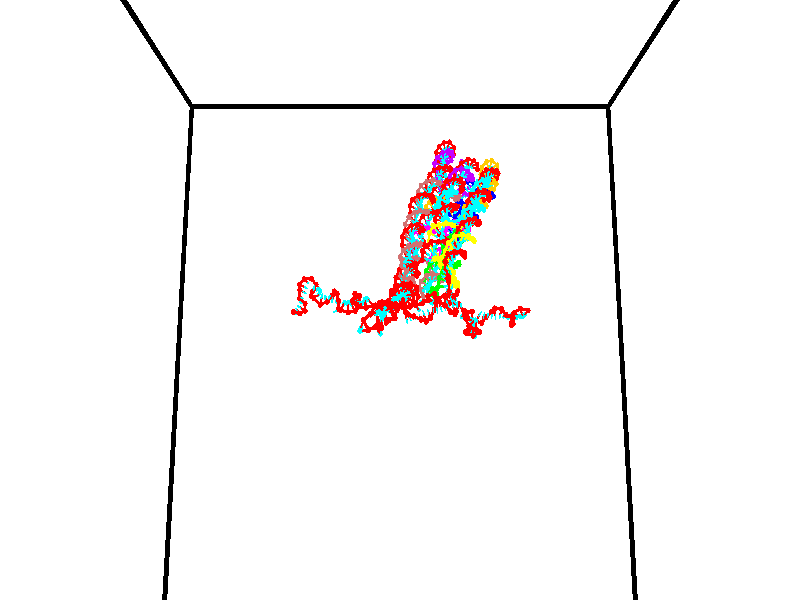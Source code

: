 // switches for output
#declare DRAW_BASES = 1; // possible values are 0, 1; only relevant for DNA ribbons
#declare DRAW_BASES_TYPE = 3; // possible values are 1, 2, 3; only relevant for DNA ribbons
#declare DRAW_FOG = 0; // set to 1 to enable fog

#include "colors.inc"

#include "transforms.inc"
background { rgb <1, 1, 1>}

#default {
   normal{
       ripples 0.25
       frequency 0.20
       turbulence 0.2
       lambda 5
   }
	finish {
		phong 0.1
		phong_size 40.
	}
}

// original window dimensions: 1024x640


// camera settings

camera {
	sky <0, 0.179814, -0.983701>
	up <0, 0.179814, -0.983701>
	right 1.6 * <1, 0, 0>
	location <35, 94.9851, 44.8844>
	look_at <35, 29.7336, 32.9568>
	direction <0, -65.2515, -11.9276>
	angle 67.0682
}


# declare cpy_camera_pos = <35, 94.9851, 44.8844>;
# if (DRAW_FOG = 1)
fog {
	fog_type 2
	up vnormalize(cpy_camera_pos)
	color rgbt<1,1,1,0.3>
	distance 1e-5
	fog_alt 3e-3
	fog_offset 56
}
# end


// LIGHTS

# declare lum = 6;
global_settings {
	ambient_light rgb lum * <0.05, 0.05, 0.05>
	max_trace_level 15
}# declare cpy_direct_light_amount = 0.25;
light_source
{	1000 * <-1, -1.16352, -0.803886>,
	rgb lum * cpy_direct_light_amount
	parallel
}

light_source
{	1000 * <1, 1.16352, 0.803886>,
	rgb lum * cpy_direct_light_amount
	parallel
}

// strand 0

// nucleotide -1

// particle -1
sphere {
	<24.321774, 35.318165, 35.009998> 0.250000
	pigment { color rgbt <1,0,0,0> }
	no_shadow
}
cylinder {
	<24.353334, 34.919613, 35.022682>,  <24.372271, 34.680481, 35.030293>, 0.100000
	pigment { color rgbt <1,0,0,0> }
	no_shadow
}
cylinder {
	<24.353334, 34.919613, 35.022682>,  <24.321774, 35.318165, 35.009998>, 0.100000
	pigment { color rgbt <1,0,0,0> }
	no_shadow
}

// particle -1
sphere {
	<24.353334, 34.919613, 35.022682> 0.100000
	pigment { color rgbt <1,0,0,0> }
	no_shadow
}
sphere {
	0, 1
	scale<0.080000,0.200000,0.300000>
	matrix <0.600815, 0.022148, -0.799081,
		0.795484, 0.082104, 0.600386,
		0.078905, -0.996378, 0.031711,
		24.377007, 34.620701, 35.032196>
	pigment { color rgbt <0,1,1,0> }
	no_shadow
}
cylinder {
	<24.959698, 35.118149, 35.086086>,  <24.321774, 35.318165, 35.009998>, 0.130000
	pigment { color rgbt <1,0,0,0> }
	no_shadow
}

// nucleotide -1

// particle -1
sphere {
	<24.959698, 35.118149, 35.086086> 0.250000
	pigment { color rgbt <1,0,0,0> }
	no_shadow
}
cylinder {
	<24.751699, 34.853912, 34.869484>,  <24.626900, 34.695370, 34.739525>, 0.100000
	pigment { color rgbt <1,0,0,0> }
	no_shadow
}
cylinder {
	<24.751699, 34.853912, 34.869484>,  <24.959698, 35.118149, 35.086086>, 0.100000
	pigment { color rgbt <1,0,0,0> }
	no_shadow
}

// particle -1
sphere {
	<24.751699, 34.853912, 34.869484> 0.100000
	pigment { color rgbt <1,0,0,0> }
	no_shadow
}
sphere {
	0, 1
	scale<0.080000,0.200000,0.300000>
	matrix <0.483531, 0.294948, -0.824138,
		0.704133, -0.690381, 0.166045,
		-0.519995, -0.660591, -0.541503,
		24.595701, 34.655735, 34.707031>
	pigment { color rgbt <0,1,1,0> }
	no_shadow
}
cylinder {
	<25.386456, 34.682652, 34.805454>,  <24.959698, 35.118149, 35.086086>, 0.130000
	pigment { color rgbt <1,0,0,0> }
	no_shadow
}

// nucleotide -1

// particle -1
sphere {
	<25.386456, 34.682652, 34.805454> 0.250000
	pigment { color rgbt <1,0,0,0> }
	no_shadow
}
cylinder {
	<25.046101, 34.748810, 34.606003>,  <24.841887, 34.788506, 34.486332>, 0.100000
	pigment { color rgbt <1,0,0,0> }
	no_shadow
}
cylinder {
	<25.046101, 34.748810, 34.606003>,  <25.386456, 34.682652, 34.805454>, 0.100000
	pigment { color rgbt <1,0,0,0> }
	no_shadow
}

// particle -1
sphere {
	<25.046101, 34.748810, 34.606003> 0.100000
	pigment { color rgbt <1,0,0,0> }
	no_shadow
}
sphere {
	0, 1
	scale<0.080000,0.200000,0.300000>
	matrix <0.524408, 0.324124, -0.787363,
		0.031388, -0.931443, -0.362530,
		-0.850889, 0.165400, -0.498629,
		24.790834, 34.798431, 34.456413>
	pigment { color rgbt <0,1,1,0> }
	no_shadow
}
cylinder {
	<25.292883, 34.229641, 34.088940>,  <25.386456, 34.682652, 34.805454>, 0.130000
	pigment { color rgbt <1,0,0,0> }
	no_shadow
}

// nucleotide -1

// particle -1
sphere {
	<25.292883, 34.229641, 34.088940> 0.250000
	pigment { color rgbt <1,0,0,0> }
	no_shadow
}
cylinder {
	<25.118490, 34.588776, 34.113640>,  <25.013855, 34.804256, 34.128460>, 0.100000
	pigment { color rgbt <1,0,0,0> }
	no_shadow
}
cylinder {
	<25.118490, 34.588776, 34.113640>,  <25.292883, 34.229641, 34.088940>, 0.100000
	pigment { color rgbt <1,0,0,0> }
	no_shadow
}

// particle -1
sphere {
	<25.118490, 34.588776, 34.113640> 0.100000
	pigment { color rgbt <1,0,0,0> }
	no_shadow
}
sphere {
	0, 1
	scale<0.080000,0.200000,0.300000>
	matrix <0.425266, 0.266000, -0.865097,
		-0.793139, -0.350907, -0.497790,
		-0.435980, 0.897836, 0.061746,
		24.987696, 34.858128, 34.132164>
	pigment { color rgbt <0,1,1,0> }
	no_shadow
}
cylinder {
	<24.739382, 34.327904, 33.641106>,  <25.292883, 34.229641, 34.088940>, 0.130000
	pigment { color rgbt <1,0,0,0> }
	no_shadow
}

// nucleotide -1

// particle -1
sphere {
	<24.739382, 34.327904, 33.641106> 0.250000
	pigment { color rgbt <1,0,0,0> }
	no_shadow
}
cylinder {
	<24.944145, 34.667389, 33.694221>,  <25.067003, 34.871082, 33.726089>, 0.100000
	pigment { color rgbt <1,0,0,0> }
	no_shadow
}
cylinder {
	<24.944145, 34.667389, 33.694221>,  <24.739382, 34.327904, 33.641106>, 0.100000
	pigment { color rgbt <1,0,0,0> }
	no_shadow
}

// particle -1
sphere {
	<24.944145, 34.667389, 33.694221> 0.100000
	pigment { color rgbt <1,0,0,0> }
	no_shadow
}
sphere {
	0, 1
	scale<0.080000,0.200000,0.300000>
	matrix <0.398237, -0.097495, -0.912086,
		-0.761155, 0.519786, -0.387898,
		0.511908, 0.848715, 0.132790,
		25.097717, 34.922005, 33.734058>
	pigment { color rgbt <0,1,1,0> }
	no_shadow
}
cylinder {
	<24.778412, 34.542023, 32.983006>,  <24.739382, 34.327904, 33.641106>, 0.130000
	pigment { color rgbt <1,0,0,0> }
	no_shadow
}

// nucleotide -1

// particle -1
sphere {
	<24.778412, 34.542023, 32.983006> 0.250000
	pigment { color rgbt <1,0,0,0> }
	no_shadow
}
cylinder {
	<25.085175, 34.738113, 33.148670>,  <25.269232, 34.855766, 33.248070>, 0.100000
	pigment { color rgbt <1,0,0,0> }
	no_shadow
}
cylinder {
	<25.085175, 34.738113, 33.148670>,  <24.778412, 34.542023, 32.983006>, 0.100000
	pigment { color rgbt <1,0,0,0> }
	no_shadow
}

// particle -1
sphere {
	<25.085175, 34.738113, 33.148670> 0.100000
	pigment { color rgbt <1,0,0,0> }
	no_shadow
}
sphere {
	0, 1
	scale<0.080000,0.200000,0.300000>
	matrix <0.389319, 0.157653, -0.907511,
		-0.510180, 0.857218, -0.069949,
		0.766907, 0.490227, 0.414163,
		25.315247, 34.885181, 33.272919>
	pigment { color rgbt <0,1,1,0> }
	no_shadow
}
cylinder {
	<24.830112, 35.184174, 32.626583>,  <24.778412, 34.542023, 32.983006>, 0.130000
	pigment { color rgbt <1,0,0,0> }
	no_shadow
}

// nucleotide -1

// particle -1
sphere {
	<24.830112, 35.184174, 32.626583> 0.250000
	pigment { color rgbt <1,0,0,0> }
	no_shadow
}
cylinder {
	<25.152145, 34.970657, 32.730049>,  <25.345366, 34.842548, 32.792130>, 0.100000
	pigment { color rgbt <1,0,0,0> }
	no_shadow
}
cylinder {
	<25.152145, 34.970657, 32.730049>,  <24.830112, 35.184174, 32.626583>, 0.100000
	pigment { color rgbt <1,0,0,0> }
	no_shadow
}

// particle -1
sphere {
	<25.152145, 34.970657, 32.730049> 0.100000
	pigment { color rgbt <1,0,0,0> }
	no_shadow
}
sphere {
	0, 1
	scale<0.080000,0.200000,0.300000>
	matrix <0.262649, -0.070200, -0.962334,
		0.531843, 0.842698, 0.083682,
		0.805083, -0.533790, 0.258669,
		25.393671, 34.810520, 32.807652>
	pigment { color rgbt <0,1,1,0> }
	no_shadow
}
cylinder {
	<25.341320, 35.498806, 32.242237>,  <24.830112, 35.184174, 32.626583>, 0.130000
	pigment { color rgbt <1,0,0,0> }
	no_shadow
}

// nucleotide -1

// particle -1
sphere {
	<25.341320, 35.498806, 32.242237> 0.250000
	pigment { color rgbt <1,0,0,0> }
	no_shadow
}
cylinder {
	<25.475718, 35.133877, 32.335857>,  <25.556356, 34.914921, 32.392029>, 0.100000
	pigment { color rgbt <1,0,0,0> }
	no_shadow
}
cylinder {
	<25.475718, 35.133877, 32.335857>,  <25.341320, 35.498806, 32.242237>, 0.100000
	pigment { color rgbt <1,0,0,0> }
	no_shadow
}

// particle -1
sphere {
	<25.475718, 35.133877, 32.335857> 0.100000
	pigment { color rgbt <1,0,0,0> }
	no_shadow
}
sphere {
	0, 1
	scale<0.080000,0.200000,0.300000>
	matrix <0.340761, -0.113918, -0.933223,
		0.878060, 0.393313, 0.272608,
		0.335993, -0.912320, 0.234053,
		25.576515, 34.860180, 32.406075>
	pigment { color rgbt <0,1,1,0> }
	no_shadow
}
cylinder {
	<26.073864, 35.536034, 32.189621>,  <25.341320, 35.498806, 32.242237>, 0.130000
	pigment { color rgbt <1,0,0,0> }
	no_shadow
}

// nucleotide -1

// particle -1
sphere {
	<26.073864, 35.536034, 32.189621> 0.250000
	pigment { color rgbt <1,0,0,0> }
	no_shadow
}
cylinder {
	<25.955862, 35.156689, 32.142990>,  <25.885061, 34.929081, 32.115013>, 0.100000
	pigment { color rgbt <1,0,0,0> }
	no_shadow
}
cylinder {
	<25.955862, 35.156689, 32.142990>,  <26.073864, 35.536034, 32.189621>, 0.100000
	pigment { color rgbt <1,0,0,0> }
	no_shadow
}

// particle -1
sphere {
	<25.955862, 35.156689, 32.142990> 0.100000
	pigment { color rgbt <1,0,0,0> }
	no_shadow
}
sphere {
	0, 1
	scale<0.080000,0.200000,0.300000>
	matrix <0.295781, 0.025371, -0.954919,
		0.908563, -0.316184, 0.273022,
		-0.295003, -0.948359, -0.116572,
		25.867361, 34.872181, 32.108017>
	pigment { color rgbt <0,1,1,0> }
	no_shadow
}
cylinder {
	<26.461998, 34.824539, 32.550255>,  <26.073864, 35.536034, 32.189621>, 0.130000
	pigment { color rgbt <1,0,0,0> }
	no_shadow
}

// nucleotide -1

// particle -1
sphere {
	<26.461998, 34.824539, 32.550255> 0.250000
	pigment { color rgbt <1,0,0,0> }
	no_shadow
}
cylinder {
	<26.708204, 34.924274, 32.849312>,  <26.855928, 34.984116, 33.028748>, 0.100000
	pigment { color rgbt <1,0,0,0> }
	no_shadow
}
cylinder {
	<26.708204, 34.924274, 32.849312>,  <26.461998, 34.824539, 32.550255>, 0.100000
	pigment { color rgbt <1,0,0,0> }
	no_shadow
}

// particle -1
sphere {
	<26.708204, 34.924274, 32.849312> 0.100000
	pigment { color rgbt <1,0,0,0> }
	no_shadow
}
sphere {
	0, 1
	scale<0.080000,0.200000,0.300000>
	matrix <-0.425882, 0.903433, 0.049329,
		-0.663146, -0.348770, 0.662266,
		0.615518, 0.249335, 0.747643,
		26.892860, 34.999073, 33.073605>
	pigment { color rgbt <0,1,1,0> }
	no_shadow
}
cylinder {
	<26.150665, 34.916122, 33.157230>,  <26.461998, 34.824539, 32.550255>, 0.130000
	pigment { color rgbt <1,0,0,0> }
	no_shadow
}

// nucleotide -1

// particle -1
sphere {
	<26.150665, 34.916122, 33.157230> 0.250000
	pigment { color rgbt <1,0,0,0> }
	no_shadow
}
cylinder {
	<26.454556, 35.172745, 33.114838>,  <26.636889, 35.326717, 33.089401>, 0.100000
	pigment { color rgbt <1,0,0,0> }
	no_shadow
}
cylinder {
	<26.454556, 35.172745, 33.114838>,  <26.150665, 34.916122, 33.157230>, 0.100000
	pigment { color rgbt <1,0,0,0> }
	no_shadow
}

// particle -1
sphere {
	<26.454556, 35.172745, 33.114838> 0.100000
	pigment { color rgbt <1,0,0,0> }
	no_shadow
}
sphere {
	0, 1
	scale<0.080000,0.200000,0.300000>
	matrix <-0.642486, 0.715513, -0.274324,
		-0.100161, 0.276503, 0.955779,
		0.759723, 0.641551, -0.105983,
		26.682472, 35.365211, 33.083042>
	pigment { color rgbt <0,1,1,0> }
	no_shadow
}
cylinder {
	<26.083023, 35.556416, 33.682514>,  <26.150665, 34.916122, 33.157230>, 0.130000
	pigment { color rgbt <1,0,0,0> }
	no_shadow
}

// nucleotide -1

// particle -1
sphere {
	<26.083023, 35.556416, 33.682514> 0.250000
	pigment { color rgbt <1,0,0,0> }
	no_shadow
}
cylinder {
	<26.234299, 35.588768, 33.313641>,  <26.325064, 35.608177, 33.092316>, 0.100000
	pigment { color rgbt <1,0,0,0> }
	no_shadow
}
cylinder {
	<26.234299, 35.588768, 33.313641>,  <26.083023, 35.556416, 33.682514>, 0.100000
	pigment { color rgbt <1,0,0,0> }
	no_shadow
}

// particle -1
sphere {
	<26.234299, 35.588768, 33.313641> 0.100000
	pigment { color rgbt <1,0,0,0> }
	no_shadow
}
sphere {
	0, 1
	scale<0.080000,0.200000,0.300000>
	matrix <-0.737743, 0.628091, -0.247463,
		0.559203, 0.773925, 0.297206,
		0.378190, 0.080880, -0.922188,
		26.347755, 35.613033, 33.036983>
	pigment { color rgbt <0,1,1,0> }
	no_shadow
}
cylinder {
	<26.456491, 36.174297, 33.967686>,  <26.083023, 35.556416, 33.682514>, 0.130000
	pigment { color rgbt <1,0,0,0> }
	no_shadow
}

// nucleotide -1

// particle -1
sphere {
	<26.456491, 36.174297, 33.967686> 0.250000
	pigment { color rgbt <1,0,0,0> }
	no_shadow
}
cylinder {
	<26.706341, 35.949924, 33.750355>,  <26.856251, 35.815300, 33.619957>, 0.100000
	pigment { color rgbt <1,0,0,0> }
	no_shadow
}
cylinder {
	<26.706341, 35.949924, 33.750355>,  <26.456491, 36.174297, 33.967686>, 0.100000
	pigment { color rgbt <1,0,0,0> }
	no_shadow
}

// particle -1
sphere {
	<26.706341, 35.949924, 33.750355> 0.100000
	pigment { color rgbt <1,0,0,0> }
	no_shadow
}
sphere {
	0, 1
	scale<0.080000,0.200000,0.300000>
	matrix <0.755469, 0.610233, 0.238500,
		0.197775, -0.559440, 0.804930,
		0.624621, -0.560931, -0.543328,
		26.893726, 35.781647, 33.587357>
	pigment { color rgbt <0,1,1,0> }
	no_shadow
}
cylinder {
	<27.052517, 35.809101, 34.465439>,  <26.456491, 36.174297, 33.967686>, 0.130000
	pigment { color rgbt <1,0,0,0> }
	no_shadow
}

// nucleotide -1

// particle -1
sphere {
	<27.052517, 35.809101, 34.465439> 0.250000
	pigment { color rgbt <1,0,0,0> }
	no_shadow
}
cylinder {
	<27.159777, 35.922504, 34.097153>,  <27.224133, 35.990547, 33.876183>, 0.100000
	pigment { color rgbt <1,0,0,0> }
	no_shadow
}
cylinder {
	<27.159777, 35.922504, 34.097153>,  <27.052517, 35.809101, 34.465439>, 0.100000
	pigment { color rgbt <1,0,0,0> }
	no_shadow
}

// particle -1
sphere {
	<27.159777, 35.922504, 34.097153> 0.100000
	pigment { color rgbt <1,0,0,0> }
	no_shadow
}
sphere {
	0, 1
	scale<0.080000,0.200000,0.300000>
	matrix <0.857076, 0.366200, 0.362377,
		0.439904, -0.886296, -0.144791,
		0.268151, 0.283508, -0.920716,
		27.240221, 36.007557, 33.820938>
	pigment { color rgbt <0,1,1,0> }
	no_shadow
}
cylinder {
	<27.697853, 35.483265, 34.146011>,  <27.052517, 35.809101, 34.465439>, 0.130000
	pigment { color rgbt <1,0,0,0> }
	no_shadow
}

// nucleotide -1

// particle -1
sphere {
	<27.697853, 35.483265, 34.146011> 0.250000
	pigment { color rgbt <1,0,0,0> }
	no_shadow
}
cylinder {
	<27.630041, 35.857513, 34.022156>,  <27.589354, 36.082062, 33.947842>, 0.100000
	pigment { color rgbt <1,0,0,0> }
	no_shadow
}
cylinder {
	<27.630041, 35.857513, 34.022156>,  <27.697853, 35.483265, 34.146011>, 0.100000
	pigment { color rgbt <1,0,0,0> }
	no_shadow
}

// particle -1
sphere {
	<27.630041, 35.857513, 34.022156> 0.100000
	pigment { color rgbt <1,0,0,0> }
	no_shadow
}
sphere {
	0, 1
	scale<0.080000,0.200000,0.300000>
	matrix <0.866365, 0.291243, 0.405697,
		0.469758, -0.199484, -0.859961,
		-0.169528, 0.935619, -0.309640,
		27.579184, 36.138199, 33.929264>
	pigment { color rgbt <0,1,1,0> }
	no_shadow
}
cylinder {
	<28.226713, 35.692841, 33.653393>,  <27.697853, 35.483265, 34.146011>, 0.130000
	pigment { color rgbt <1,0,0,0> }
	no_shadow
}

// nucleotide -1

// particle -1
sphere {
	<28.226713, 35.692841, 33.653393> 0.250000
	pigment { color rgbt <1,0,0,0> }
	no_shadow
}
cylinder {
	<28.092903, 36.028362, 33.825203>,  <28.012617, 36.229675, 33.928291>, 0.100000
	pigment { color rgbt <1,0,0,0> }
	no_shadow
}
cylinder {
	<28.092903, 36.028362, 33.825203>,  <28.226713, 35.692841, 33.653393>, 0.100000
	pigment { color rgbt <1,0,0,0> }
	no_shadow
}

// particle -1
sphere {
	<28.092903, 36.028362, 33.825203> 0.100000
	pigment { color rgbt <1,0,0,0> }
	no_shadow
}
sphere {
	0, 1
	scale<0.080000,0.200000,0.300000>
	matrix <0.912035, 0.173423, 0.371640,
		0.237244, 0.516068, -0.823036,
		-0.334525, 0.838808, 0.429528,
		27.992546, 36.280006, 33.954060>
	pigment { color rgbt <0,1,1,0> }
	no_shadow
}
cylinder {
	<28.497463, 36.493134, 33.478405>,  <28.226713, 35.692841, 33.653393>, 0.130000
	pigment { color rgbt <1,0,0,0> }
	no_shadow
}

// nucleotide -1

// particle -1
sphere {
	<28.497463, 36.493134, 33.478405> 0.250000
	pigment { color rgbt <1,0,0,0> }
	no_shadow
}
cylinder {
	<28.409523, 36.479465, 33.868378>,  <28.356760, 36.471264, 34.102364>, 0.100000
	pigment { color rgbt <1,0,0,0> }
	no_shadow
}
cylinder {
	<28.409523, 36.479465, 33.868378>,  <28.497463, 36.493134, 33.478405>, 0.100000
	pigment { color rgbt <1,0,0,0> }
	no_shadow
}

// particle -1
sphere {
	<28.409523, 36.479465, 33.868378> 0.100000
	pigment { color rgbt <1,0,0,0> }
	no_shadow
}
sphere {
	0, 1
	scale<0.080000,0.200000,0.300000>
	matrix <0.960238, 0.168699, 0.222447,
		-0.172071, 0.985075, -0.004280,
		-0.219849, -0.034167, 0.974935,
		28.343569, 36.469215, 34.160858>
	pigment { color rgbt <0,1,1,0> }
	no_shadow
}
cylinder {
	<28.854830, 37.059536, 33.786873>,  <28.497463, 36.493134, 33.478405>, 0.130000
	pigment { color rgbt <1,0,0,0> }
	no_shadow
}

// nucleotide -1

// particle -1
sphere {
	<28.854830, 37.059536, 33.786873> 0.250000
	pigment { color rgbt <1,0,0,0> }
	no_shadow
}
cylinder {
	<28.798279, 36.774876, 34.062138>,  <28.764349, 36.604080, 34.227295>, 0.100000
	pigment { color rgbt <1,0,0,0> }
	no_shadow
}
cylinder {
	<28.798279, 36.774876, 34.062138>,  <28.854830, 37.059536, 33.786873>, 0.100000
	pigment { color rgbt <1,0,0,0> }
	no_shadow
}

// particle -1
sphere {
	<28.798279, 36.774876, 34.062138> 0.100000
	pigment { color rgbt <1,0,0,0> }
	no_shadow
}
sphere {
	0, 1
	scale<0.080000,0.200000,0.300000>
	matrix <0.910592, 0.179232, 0.372421,
		-0.388374, 0.679288, 0.622682,
		-0.141377, -0.711649, 0.688163,
		28.755865, 36.561382, 34.268585>
	pigment { color rgbt <0,1,1,0> }
	no_shadow
}
cylinder {
	<29.053352, 37.349159, 34.412849>,  <28.854830, 37.059536, 33.786873>, 0.130000
	pigment { color rgbt <1,0,0,0> }
	no_shadow
}

// nucleotide -1

// particle -1
sphere {
	<29.053352, 37.349159, 34.412849> 0.250000
	pigment { color rgbt <1,0,0,0> }
	no_shadow
}
cylinder {
	<29.066673, 36.950260, 34.439327>,  <29.074665, 36.710918, 34.455212>, 0.100000
	pigment { color rgbt <1,0,0,0> }
	no_shadow
}
cylinder {
	<29.066673, 36.950260, 34.439327>,  <29.053352, 37.349159, 34.412849>, 0.100000
	pigment { color rgbt <1,0,0,0> }
	no_shadow
}

// particle -1
sphere {
	<29.066673, 36.950260, 34.439327> 0.100000
	pigment { color rgbt <1,0,0,0> }
	no_shadow
}
sphere {
	0, 1
	scale<0.080000,0.200000,0.300000>
	matrix <0.891473, 0.059582, 0.449140,
		-0.451849, 0.044051, 0.891006,
		0.033303, -0.997251, 0.066193,
		29.076664, 36.651085, 34.459187>
	pigment { color rgbt <0,1,1,0> }
	no_shadow
}
cylinder {
	<29.050095, 37.306274, 35.086052>,  <29.053352, 37.349159, 34.412849>, 0.130000
	pigment { color rgbt <1,0,0,0> }
	no_shadow
}

// nucleotide -1

// particle -1
sphere {
	<29.050095, 37.306274, 35.086052> 0.250000
	pigment { color rgbt <1,0,0,0> }
	no_shadow
}
cylinder {
	<28.896351, 37.635796, 35.252720>,  <28.804104, 37.833508, 35.352722>, 0.100000
	pigment { color rgbt <1,0,0,0> }
	no_shadow
}
cylinder {
	<28.896351, 37.635796, 35.252720>,  <29.050095, 37.306274, 35.086052>, 0.100000
	pigment { color rgbt <1,0,0,0> }
	no_shadow
}

// particle -1
sphere {
	<28.896351, 37.635796, 35.252720> 0.100000
	pigment { color rgbt <1,0,0,0> }
	no_shadow
}
sphere {
	0, 1
	scale<0.080000,0.200000,0.300000>
	matrix <0.300650, -0.315037, 0.900201,
		0.872855, 0.471273, -0.126589,
		-0.384361, 0.823804, 0.416670,
		28.781042, 37.882938, 35.377720>
	pigment { color rgbt <0,1,1,0> }
	no_shadow
}
cylinder {
	<29.298637, 37.975910, 35.282635>,  <29.050095, 37.306274, 35.086052>, 0.130000
	pigment { color rgbt <1,0,0,0> }
	no_shadow
}

// nucleotide -1

// particle -1
sphere {
	<29.298637, 37.975910, 35.282635> 0.250000
	pigment { color rgbt <1,0,0,0> }
	no_shadow
}
cylinder {
	<29.481262, 37.872505, 34.942112>,  <29.590837, 37.810463, 34.737801>, 0.100000
	pigment { color rgbt <1,0,0,0> }
	no_shadow
}
cylinder {
	<29.481262, 37.872505, 34.942112>,  <29.298637, 37.975910, 35.282635>, 0.100000
	pigment { color rgbt <1,0,0,0> }
	no_shadow
}

// particle -1
sphere {
	<29.481262, 37.872505, 34.942112> 0.100000
	pigment { color rgbt <1,0,0,0> }
	no_shadow
}
sphere {
	0, 1
	scale<0.080000,0.200000,0.300000>
	matrix <0.429641, 0.901952, -0.043475,
		0.779076, -0.345907, 0.522866,
		0.456562, -0.258516, -0.851305,
		29.618231, 37.794952, 34.686722>
	pigment { color rgbt <0,1,1,0> }
	no_shadow
}
cylinder {
	<30.039108, 37.946423, 35.461216>,  <29.298637, 37.975910, 35.282635>, 0.130000
	pigment { color rgbt <1,0,0,0> }
	no_shadow
}

// nucleotide -1

// particle -1
sphere {
	<30.039108, 37.946423, 35.461216> 0.250000
	pigment { color rgbt <1,0,0,0> }
	no_shadow
}
cylinder {
	<30.014996, 38.054134, 35.076748>,  <30.000528, 38.118759, 34.846066>, 0.100000
	pigment { color rgbt <1,0,0,0> }
	no_shadow
}
cylinder {
	<30.014996, 38.054134, 35.076748>,  <30.039108, 37.946423, 35.461216>, 0.100000
	pigment { color rgbt <1,0,0,0> }
	no_shadow
}

// particle -1
sphere {
	<30.014996, 38.054134, 35.076748> 0.100000
	pigment { color rgbt <1,0,0,0> }
	no_shadow
}
sphere {
	0, 1
	scale<0.080000,0.200000,0.300000>
	matrix <0.532091, 0.823378, 0.197302,
		0.844539, -0.499539, -0.192912,
		-0.060280, 0.269276, -0.961175,
		29.996912, 38.134918, 34.788395>
	pigment { color rgbt <0,1,1,0> }
	no_shadow
}
cylinder {
	<30.712992, 38.178295, 35.380867>,  <30.039108, 37.946423, 35.461216>, 0.130000
	pigment { color rgbt <1,0,0,0> }
	no_shadow
}

// nucleotide -1

// particle -1
sphere {
	<30.712992, 38.178295, 35.380867> 0.250000
	pigment { color rgbt <1,0,0,0> }
	no_shadow
}
cylinder {
	<30.487726, 38.310398, 35.077873>,  <30.352568, 38.389660, 34.896076>, 0.100000
	pigment { color rgbt <1,0,0,0> }
	no_shadow
}
cylinder {
	<30.487726, 38.310398, 35.077873>,  <30.712992, 38.178295, 35.380867>, 0.100000
	pigment { color rgbt <1,0,0,0> }
	no_shadow
}

// particle -1
sphere {
	<30.487726, 38.310398, 35.077873> 0.100000
	pigment { color rgbt <1,0,0,0> }
	no_shadow
}
sphere {
	0, 1
	scale<0.080000,0.200000,0.300000>
	matrix <0.607357, 0.786994, -0.108430,
		0.560325, -0.521126, -0.643789,
		-0.563164, 0.330254, -0.757482,
		30.318777, 38.409473, 34.850628>
	pigment { color rgbt <0,1,1,0> }
	no_shadow
}
cylinder {
	<31.136801, 38.342602, 34.736374>,  <30.712992, 38.178295, 35.380867>, 0.130000
	pigment { color rgbt <1,0,0,0> }
	no_shadow
}

// nucleotide -1

// particle -1
sphere {
	<31.136801, 38.342602, 34.736374> 0.250000
	pigment { color rgbt <1,0,0,0> }
	no_shadow
}
cylinder {
	<30.811440, 38.573326, 34.766491>,  <30.616222, 38.711761, 34.784561>, 0.100000
	pigment { color rgbt <1,0,0,0> }
	no_shadow
}
cylinder {
	<30.811440, 38.573326, 34.766491>,  <31.136801, 38.342602, 34.736374>, 0.100000
	pigment { color rgbt <1,0,0,0> }
	no_shadow
}

// particle -1
sphere {
	<30.811440, 38.573326, 34.766491> 0.100000
	pigment { color rgbt <1,0,0,0> }
	no_shadow
}
sphere {
	0, 1
	scale<0.080000,0.200000,0.300000>
	matrix <0.576418, 0.816639, -0.029031,
		-0.078230, 0.019785, -0.996739,
		-0.813401, 0.576810, 0.075290,
		30.567419, 38.746368, 34.789078>
	pigment { color rgbt <0,1,1,0> }
	no_shadow
}
cylinder {
	<31.177301, 38.943237, 34.295498>,  <31.136801, 38.342602, 34.736374>, 0.130000
	pigment { color rgbt <1,0,0,0> }
	no_shadow
}

// nucleotide -1

// particle -1
sphere {
	<31.177301, 38.943237, 34.295498> 0.250000
	pigment { color rgbt <1,0,0,0> }
	no_shadow
}
cylinder {
	<30.937122, 39.034977, 34.601925>,  <30.793015, 39.090019, 34.785782>, 0.100000
	pigment { color rgbt <1,0,0,0> }
	no_shadow
}
cylinder {
	<30.937122, 39.034977, 34.601925>,  <31.177301, 38.943237, 34.295498>, 0.100000
	pigment { color rgbt <1,0,0,0> }
	no_shadow
}

// particle -1
sphere {
	<30.937122, 39.034977, 34.601925> 0.100000
	pigment { color rgbt <1,0,0,0> }
	no_shadow
}
sphere {
	0, 1
	scale<0.080000,0.200000,0.300000>
	matrix <0.556747, 0.807565, 0.194607,
		-0.574018, 0.543358, -0.612589,
		-0.600446, 0.229349, 0.766070,
		30.756989, 39.103783, 34.831745>
	pigment { color rgbt <0,1,1,0> }
	no_shadow
}
cylinder {
	<30.794598, 39.634460, 34.299263>,  <31.177301, 38.943237, 34.295498>, 0.130000
	pigment { color rgbt <1,0,0,0> }
	no_shadow
}

// nucleotide -1

// particle -1
sphere {
	<30.794598, 39.634460, 34.299263> 0.250000
	pigment { color rgbt <1,0,0,0> }
	no_shadow
}
cylinder {
	<30.902920, 39.499001, 34.659702>,  <30.967913, 39.417725, 34.875965>, 0.100000
	pigment { color rgbt <1,0,0,0> }
	no_shadow
}
cylinder {
	<30.902920, 39.499001, 34.659702>,  <30.794598, 39.634460, 34.299263>, 0.100000
	pigment { color rgbt <1,0,0,0> }
	no_shadow
}

// particle -1
sphere {
	<30.902920, 39.499001, 34.659702> 0.100000
	pigment { color rgbt <1,0,0,0> }
	no_shadow
}
sphere {
	0, 1
	scale<0.080000,0.200000,0.300000>
	matrix <0.584442, 0.801651, 0.125630,
		-0.764912, 0.492620, 0.415012,
		0.270807, -0.338646, 0.901100,
		30.984161, 39.397408, 34.930031>
	pigment { color rgbt <0,1,1,0> }
	no_shadow
}
cylinder {
	<30.625023, 40.065716, 34.954880>,  <30.794598, 39.634460, 34.299263>, 0.130000
	pigment { color rgbt <1,0,0,0> }
	no_shadow
}

// nucleotide -1

// particle -1
sphere {
	<30.625023, 40.065716, 34.954880> 0.250000
	pigment { color rgbt <1,0,0,0> }
	no_shadow
}
cylinder {
	<30.947351, 39.836372, 35.014084>,  <31.140749, 39.698765, 35.049606>, 0.100000
	pigment { color rgbt <1,0,0,0> }
	no_shadow
}
cylinder {
	<30.947351, 39.836372, 35.014084>,  <30.625023, 40.065716, 34.954880>, 0.100000
	pigment { color rgbt <1,0,0,0> }
	no_shadow
}

// particle -1
sphere {
	<30.947351, 39.836372, 35.014084> 0.100000
	pigment { color rgbt <1,0,0,0> }
	no_shadow
}
sphere {
	0, 1
	scale<0.080000,0.200000,0.300000>
	matrix <0.568247, 0.819048, 0.079090,
		-0.166574, 0.020373, 0.985818,
		0.805822, -0.573362, 0.148009,
		31.189098, 39.664364, 35.058487>
	pigment { color rgbt <0,1,1,0> }
	no_shadow
}
cylinder {
	<31.091389, 40.418804, 35.436142>,  <30.625023, 40.065716, 34.954880>, 0.130000
	pigment { color rgbt <1,0,0,0> }
	no_shadow
}

// nucleotide -1

// particle -1
sphere {
	<31.091389, 40.418804, 35.436142> 0.250000
	pigment { color rgbt <1,0,0,0> }
	no_shadow
}
cylinder {
	<31.316561, 40.159527, 35.231026>,  <31.451664, 40.003960, 35.107956>, 0.100000
	pigment { color rgbt <1,0,0,0> }
	no_shadow
}
cylinder {
	<31.316561, 40.159527, 35.231026>,  <31.091389, 40.418804, 35.436142>, 0.100000
	pigment { color rgbt <1,0,0,0> }
	no_shadow
}

// particle -1
sphere {
	<31.316561, 40.159527, 35.231026> 0.100000
	pigment { color rgbt <1,0,0,0> }
	no_shadow
}
sphere {
	0, 1
	scale<0.080000,0.200000,0.300000>
	matrix <0.711520, 0.695745, -0.098375,
		0.420537, -0.309481, 0.852860,
		0.562928, -0.648197, -0.512789,
		31.485439, 39.965069, 35.077190>
	pigment { color rgbt <0,1,1,0> }
	no_shadow
}
cylinder {
	<31.872658, 40.407619, 35.491615>,  <31.091389, 40.418804, 35.436142>, 0.130000
	pigment { color rgbt <1,0,0,0> }
	no_shadow
}

// nucleotide -1

// particle -1
sphere {
	<31.872658, 40.407619, 35.491615> 0.250000
	pigment { color rgbt <1,0,0,0> }
	no_shadow
}
cylinder {
	<31.812088, 40.240685, 35.133198>,  <31.775745, 40.140526, 34.918148>, 0.100000
	pigment { color rgbt <1,0,0,0> }
	no_shadow
}
cylinder {
	<31.812088, 40.240685, 35.133198>,  <31.872658, 40.407619, 35.491615>, 0.100000
	pigment { color rgbt <1,0,0,0> }
	no_shadow
}

// particle -1
sphere {
	<31.812088, 40.240685, 35.133198> 0.100000
	pigment { color rgbt <1,0,0,0> }
	no_shadow
}
sphere {
	0, 1
	scale<0.080000,0.200000,0.300000>
	matrix <0.599932, 0.681643, -0.418859,
		0.785590, -0.600994, 0.147155,
		-0.151425, -0.417335, -0.896048,
		31.766661, 40.115482, 34.864384>
	pigment { color rgbt <0,1,1,0> }
	no_shadow
}
cylinder {
	<32.526466, 40.266373, 35.331059>,  <31.872658, 40.407619, 35.491615>, 0.130000
	pigment { color rgbt <1,0,0,0> }
	no_shadow
}

// nucleotide -1

// particle -1
sphere {
	<32.526466, 40.266373, 35.331059> 0.250000
	pigment { color rgbt <1,0,0,0> }
	no_shadow
}
cylinder {
	<32.245586, 40.331371, 35.053783>,  <32.077061, 40.370369, 34.887417>, 0.100000
	pigment { color rgbt <1,0,0,0> }
	no_shadow
}
cylinder {
	<32.245586, 40.331371, 35.053783>,  <32.526466, 40.266373, 35.331059>, 0.100000
	pigment { color rgbt <1,0,0,0> }
	no_shadow
}

// particle -1
sphere {
	<32.245586, 40.331371, 35.053783> 0.100000
	pigment { color rgbt <1,0,0,0> }
	no_shadow
}
sphere {
	0, 1
	scale<0.080000,0.200000,0.300000>
	matrix <0.479913, 0.827214, -0.292233,
		0.525930, -0.537877, -0.658852,
		-0.702197, 0.162497, -0.693191,
		32.034927, 40.380119, 34.845825>
	pigment { color rgbt <0,1,1,0> }
	no_shadow
}
cylinder {
	<33.199924, 39.844345, 35.477303>,  <32.526466, 40.266373, 35.331059>, 0.130000
	pigment { color rgbt <1,0,0,0> }
	no_shadow
}

// nucleotide -1

// particle -1
sphere {
	<33.199924, 39.844345, 35.477303> 0.250000
	pigment { color rgbt <1,0,0,0> }
	no_shadow
}
cylinder {
	<33.484138, 40.123119, 35.438477>,  <33.654667, 40.290382, 35.415180>, 0.100000
	pigment { color rgbt <1,0,0,0> }
	no_shadow
}
cylinder {
	<33.484138, 40.123119, 35.438477>,  <33.199924, 39.844345, 35.477303>, 0.100000
	pigment { color rgbt <1,0,0,0> }
	no_shadow
}

// particle -1
sphere {
	<33.484138, 40.123119, 35.438477> 0.100000
	pigment { color rgbt <1,0,0,0> }
	no_shadow
}
sphere {
	0, 1
	scale<0.080000,0.200000,0.300000>
	matrix <-0.246515, 0.375746, 0.893334,
		0.659068, -0.610816, 0.438786,
		0.710535, 0.696935, -0.097067,
		33.697300, 40.332199, 35.409355>
	pigment { color rgbt <0,1,1,0> }
	no_shadow
}
cylinder {
	<33.526222, 39.935806, 36.104748>,  <33.199924, 39.844345, 35.477303>, 0.130000
	pigment { color rgbt <1,0,0,0> }
	no_shadow
}

// nucleotide -1

// particle -1
sphere {
	<33.526222, 39.935806, 36.104748> 0.250000
	pigment { color rgbt <1,0,0,0> }
	no_shadow
}
cylinder {
	<33.602657, 40.280499, 35.916748>,  <33.648518, 40.487316, 35.803947>, 0.100000
	pigment { color rgbt <1,0,0,0> }
	no_shadow
}
cylinder {
	<33.602657, 40.280499, 35.916748>,  <33.526222, 39.935806, 36.104748>, 0.100000
	pigment { color rgbt <1,0,0,0> }
	no_shadow
}

// particle -1
sphere {
	<33.602657, 40.280499, 35.916748> 0.100000
	pigment { color rgbt <1,0,0,0> }
	no_shadow
}
sphere {
	0, 1
	scale<0.080000,0.200000,0.300000>
	matrix <-0.442597, 0.503026, 0.742343,
		0.876125, 0.066168, 0.477523,
		0.191087, 0.861735, -0.470000,
		33.659985, 40.539021, 35.775749>
	pigment { color rgbt <0,1,1,0> }
	no_shadow
}
cylinder {
	<33.753574, 40.464703, 36.653961>,  <33.526222, 39.935806, 36.104748>, 0.130000
	pigment { color rgbt <1,0,0,0> }
	no_shadow
}

// nucleotide -1

// particle -1
sphere {
	<33.753574, 40.464703, 36.653961> 0.250000
	pigment { color rgbt <1,0,0,0> }
	no_shadow
}
cylinder {
	<33.612053, 40.652111, 36.330158>,  <33.527138, 40.764557, 36.135876>, 0.100000
	pigment { color rgbt <1,0,0,0> }
	no_shadow
}
cylinder {
	<33.612053, 40.652111, 36.330158>,  <33.753574, 40.464703, 36.653961>, 0.100000
	pigment { color rgbt <1,0,0,0> }
	no_shadow
}

// particle -1
sphere {
	<33.612053, 40.652111, 36.330158> 0.100000
	pigment { color rgbt <1,0,0,0> }
	no_shadow
}
sphere {
	0, 1
	scale<0.080000,0.200000,0.300000>
	matrix <-0.566064, 0.581727, 0.584094,
		0.744574, 0.664892, 0.059394,
		-0.353808, 0.468522, -0.809510,
		33.505909, 40.792667, 36.087307>
	pigment { color rgbt <0,1,1,0> }
	no_shadow
}
cylinder {
	<34.003586, 41.270172, 36.591602>,  <33.753574, 40.464703, 36.653961>, 0.130000
	pigment { color rgbt <1,0,0,0> }
	no_shadow
}

// nucleotide -1

// particle -1
sphere {
	<34.003586, 41.270172, 36.591602> 0.250000
	pigment { color rgbt <1,0,0,0> }
	no_shadow
}
cylinder {
	<33.651211, 41.150711, 36.444763>,  <33.439785, 41.079033, 36.356659>, 0.100000
	pigment { color rgbt <1,0,0,0> }
	no_shadow
}
cylinder {
	<33.651211, 41.150711, 36.444763>,  <34.003586, 41.270172, 36.591602>, 0.100000
	pigment { color rgbt <1,0,0,0> }
	no_shadow
}

// particle -1
sphere {
	<33.651211, 41.150711, 36.444763> 0.100000
	pigment { color rgbt <1,0,0,0> }
	no_shadow
}
sphere {
	0, 1
	scale<0.080000,0.200000,0.300000>
	matrix <-0.461065, 0.716462, 0.523546,
		0.106656, 0.630467, -0.768854,
		-0.880933, -0.298652, -0.367101,
		33.386932, 41.061115, 36.334633>
	pigment { color rgbt <0,1,1,0> }
	no_shadow
}
cylinder {
	<34.549755, 41.572815, 36.487007>,  <34.003586, 41.270172, 36.591602>, 0.130000
	pigment { color rgbt <1,0,0,0> }
	no_shadow
}

// nucleotide -1

// particle -1
sphere {
	<34.549755, 41.572815, 36.487007> 0.250000
	pigment { color rgbt <1,0,0,0> }
	no_shadow
}
cylinder {
	<34.397354, 41.594250, 36.117802>,  <34.305912, 41.607113, 35.896278>, 0.100000
	pigment { color rgbt <1,0,0,0> }
	no_shadow
}
cylinder {
	<34.397354, 41.594250, 36.117802>,  <34.549755, 41.572815, 36.487007>, 0.100000
	pigment { color rgbt <1,0,0,0> }
	no_shadow
}

// particle -1
sphere {
	<34.397354, 41.594250, 36.117802> 0.100000
	pigment { color rgbt <1,0,0,0> }
	no_shadow
}
sphere {
	0, 1
	scale<0.080000,0.200000,0.300000>
	matrix <-0.702638, 0.632094, 0.326736,
		0.600945, 0.773036, -0.203177,
		-0.381005, 0.053591, -0.923018,
		34.283054, 41.610329, 35.840897>
	pigment { color rgbt <0,1,1,0> }
	no_shadow
}
cylinder {
	<34.494797, 42.322071, 36.378017>,  <34.549755, 41.572815, 36.487007>, 0.130000
	pigment { color rgbt <1,0,0,0> }
	no_shadow
}

// nucleotide -1

// particle -1
sphere {
	<34.494797, 42.322071, 36.378017> 0.250000
	pigment { color rgbt <1,0,0,0> }
	no_shadow
}
cylinder {
	<34.234093, 42.111481, 36.159645>,  <34.077671, 41.985126, 36.028622>, 0.100000
	pigment { color rgbt <1,0,0,0> }
	no_shadow
}
cylinder {
	<34.234093, 42.111481, 36.159645>,  <34.494797, 42.322071, 36.378017>, 0.100000
	pigment { color rgbt <1,0,0,0> }
	no_shadow
}

// particle -1
sphere {
	<34.234093, 42.111481, 36.159645> 0.100000
	pigment { color rgbt <1,0,0,0> }
	no_shadow
}
sphere {
	0, 1
	scale<0.080000,0.200000,0.300000>
	matrix <-0.744385, 0.581932, 0.327486,
		0.145279, 0.619820, -0.771179,
		-0.651756, -0.526477, -0.545927,
		34.038567, 41.953537, 35.995869>
	pigment { color rgbt <0,1,1,0> }
	no_shadow
}
cylinder {
	<34.113201, 42.767494, 35.829342>,  <34.494797, 42.322071, 36.378017>, 0.130000
	pigment { color rgbt <1,0,0,0> }
	no_shadow
}

// nucleotide -1

// particle -1
sphere {
	<34.113201, 42.767494, 35.829342> 0.250000
	pigment { color rgbt <1,0,0,0> }
	no_shadow
}
cylinder {
	<33.903049, 42.460365, 35.975998>,  <33.776958, 42.276089, 36.063992>, 0.100000
	pigment { color rgbt <1,0,0,0> }
	no_shadow
}
cylinder {
	<33.903049, 42.460365, 35.975998>,  <34.113201, 42.767494, 35.829342>, 0.100000
	pigment { color rgbt <1,0,0,0> }
	no_shadow
}

// particle -1
sphere {
	<33.903049, 42.460365, 35.975998> 0.100000
	pigment { color rgbt <1,0,0,0> }
	no_shadow
}
sphere {
	0, 1
	scale<0.080000,0.200000,0.300000>
	matrix <-0.747687, 0.622283, 0.231793,
		-0.406127, -0.152350, -0.901027,
		-0.525380, -0.767824, 0.366636,
		33.745434, 42.230019, 36.085987>
	pigment { color rgbt <0,1,1,0> }
	no_shadow
}
cylinder {
	<33.449238, 42.892460, 35.566391>,  <34.113201, 42.767494, 35.829342>, 0.130000
	pigment { color rgbt <1,0,0,0> }
	no_shadow
}

// nucleotide -1

// particle -1
sphere {
	<33.449238, 42.892460, 35.566391> 0.250000
	pigment { color rgbt <1,0,0,0> }
	no_shadow
}
cylinder {
	<33.445919, 42.679607, 35.905041>,  <33.443928, 42.551895, 36.108231>, 0.100000
	pigment { color rgbt <1,0,0,0> }
	no_shadow
}
cylinder {
	<33.445919, 42.679607, 35.905041>,  <33.449238, 42.892460, 35.566391>, 0.100000
	pigment { color rgbt <1,0,0,0> }
	no_shadow
}

// particle -1
sphere {
	<33.445919, 42.679607, 35.905041> 0.100000
	pigment { color rgbt <1,0,0,0> }
	no_shadow
}
sphere {
	0, 1
	scale<0.080000,0.200000,0.300000>
	matrix <-0.536064, 0.717081, 0.445454,
		-0.844136, -0.450148, -0.291205,
		-0.008297, -0.532128, 0.846623,
		33.443428, 42.519970, 36.159027>
	pigment { color rgbt <0,1,1,0> }
	no_shadow
}
cylinder {
	<32.806168, 42.513809, 35.728298>,  <33.449238, 42.892460, 35.566391>, 0.130000
	pigment { color rgbt <1,0,0,0> }
	no_shadow
}

// nucleotide -1

// particle -1
sphere {
	<32.806168, 42.513809, 35.728298> 0.250000
	pigment { color rgbt <1,0,0,0> }
	no_shadow
}
cylinder {
	<33.028042, 42.655483, 36.029465>,  <33.161167, 42.740486, 36.210163>, 0.100000
	pigment { color rgbt <1,0,0,0> }
	no_shadow
}
cylinder {
	<33.028042, 42.655483, 36.029465>,  <32.806168, 42.513809, 35.728298>, 0.100000
	pigment { color rgbt <1,0,0,0> }
	no_shadow
}

// particle -1
sphere {
	<33.028042, 42.655483, 36.029465> 0.100000
	pigment { color rgbt <1,0,0,0> }
	no_shadow
}
sphere {
	0, 1
	scale<0.080000,0.200000,0.300000>
	matrix <-0.732963, 0.636270, 0.240677,
		-0.393812, -0.685357, 0.612534,
		0.554687, 0.354183, 0.752912,
		33.194447, 42.761738, 36.255337>
	pigment { color rgbt <0,1,1,0> }
	no_shadow
}
cylinder {
	<32.401413, 42.633114, 36.365726>,  <32.806168, 42.513809, 35.728298>, 0.130000
	pigment { color rgbt <1,0,0,0> }
	no_shadow
}

// nucleotide -1

// particle -1
sphere {
	<32.401413, 42.633114, 36.365726> 0.250000
	pigment { color rgbt <1,0,0,0> }
	no_shadow
}
cylinder {
	<32.727074, 42.865292, 36.359535>,  <32.922470, 43.004597, 36.355820>, 0.100000
	pigment { color rgbt <1,0,0,0> }
	no_shadow
}
cylinder {
	<32.727074, 42.865292, 36.359535>,  <32.401413, 42.633114, 36.365726>, 0.100000
	pigment { color rgbt <1,0,0,0> }
	no_shadow
}

// particle -1
sphere {
	<32.727074, 42.865292, 36.359535> 0.100000
	pigment { color rgbt <1,0,0,0> }
	no_shadow
}
sphere {
	0, 1
	scale<0.080000,0.200000,0.300000>
	matrix <-0.579354, 0.810262, -0.088458,
		-0.038800, 0.080988, 0.995960,
		0.814152, 0.580445, -0.015482,
		32.971321, 43.039425, 36.354889>
	pigment { color rgbt <0,1,1,0> }
	no_shadow
}
cylinder {
	<31.805838, 42.642956, 36.805420>,  <32.401413, 42.633114, 36.365726>, 0.130000
	pigment { color rgbt <1,0,0,0> }
	no_shadow
}

// nucleotide -1

// particle -1
sphere {
	<31.805838, 42.642956, 36.805420> 0.250000
	pigment { color rgbt <1,0,0,0> }
	no_shadow
}
cylinder {
	<31.666079, 42.690670, 37.177158>,  <31.582222, 42.719299, 37.400204>, 0.100000
	pigment { color rgbt <1,0,0,0> }
	no_shadow
}
cylinder {
	<31.666079, 42.690670, 37.177158>,  <31.805838, 42.642956, 36.805420>, 0.100000
	pigment { color rgbt <1,0,0,0> }
	no_shadow
}

// particle -1
sphere {
	<31.666079, 42.690670, 37.177158> 0.100000
	pigment { color rgbt <1,0,0,0> }
	no_shadow
}
sphere {
	0, 1
	scale<0.080000,0.200000,0.300000>
	matrix <0.131431, -0.975817, 0.174664,
		0.927710, 0.183173, 0.325273,
		-0.349400, 0.119287, 0.929349,
		31.561258, 42.726456, 37.455963>
	pigment { color rgbt <0,1,1,0> }
	no_shadow
}
cylinder {
	<32.212959, 42.528969, 37.512218>,  <31.805838, 42.642956, 36.805420>, 0.130000
	pigment { color rgbt <1,0,0,0> }
	no_shadow
}

// nucleotide -1

// particle -1
sphere {
	<32.212959, 42.528969, 37.512218> 0.250000
	pigment { color rgbt <1,0,0,0> }
	no_shadow
}
cylinder {
	<31.822325, 42.449429, 37.545044>,  <31.587944, 42.401703, 37.564739>, 0.100000
	pigment { color rgbt <1,0,0,0> }
	no_shadow
}
cylinder {
	<31.822325, 42.449429, 37.545044>,  <32.212959, 42.528969, 37.512218>, 0.100000
	pigment { color rgbt <1,0,0,0> }
	no_shadow
}

// particle -1
sphere {
	<31.822325, 42.449429, 37.545044> 0.100000
	pigment { color rgbt <1,0,0,0> }
	no_shadow
}
sphere {
	0, 1
	scale<0.080000,0.200000,0.300000>
	matrix <0.207285, -0.971880, 0.111728,
		0.057540, 0.126123, 0.990344,
		-0.976587, -0.198854, 0.082065,
		31.529348, 42.389771, 37.569664>
	pigment { color rgbt <0,1,1,0> }
	no_shadow
}
cylinder {
	<32.893768, 42.487713, 37.280716>,  <32.212959, 42.528969, 37.512218>, 0.130000
	pigment { color rgbt <1,0,0,0> }
	no_shadow
}

// nucleotide -1

// particle -1
sphere {
	<32.893768, 42.487713, 37.280716> 0.250000
	pigment { color rgbt <1,0,0,0> }
	no_shadow
}
cylinder {
	<33.088890, 42.241550, 37.528370>,  <33.205963, 42.093853, 37.676960>, 0.100000
	pigment { color rgbt <1,0,0,0> }
	no_shadow
}
cylinder {
	<33.088890, 42.241550, 37.528370>,  <32.893768, 42.487713, 37.280716>, 0.100000
	pigment { color rgbt <1,0,0,0> }
	no_shadow
}

// particle -1
sphere {
	<33.088890, 42.241550, 37.528370> 0.100000
	pigment { color rgbt <1,0,0,0> }
	no_shadow
}
sphere {
	0, 1
	scale<0.080000,0.200000,0.300000>
	matrix <0.224569, 0.773835, 0.592240,
		-0.843574, -0.149859, 0.515680,
		0.487803, -0.615404, 0.619133,
		33.235229, 42.056931, 37.714111>
	pigment { color rgbt <0,1,1,0> }
	no_shadow
}
cylinder {
	<33.362434, 41.883209, 37.243561>,  <32.893768, 42.487713, 37.280716>, 0.130000
	pigment { color rgbt <1,0,0,0> }
	no_shadow
}

// nucleotide -1

// particle -1
sphere {
	<33.362434, 41.883209, 37.243561> 0.250000
	pigment { color rgbt <1,0,0,0> }
	no_shadow
}
cylinder {
	<33.378288, 42.076740, 36.893852>,  <33.387798, 42.192860, 36.684029>, 0.100000
	pigment { color rgbt <1,0,0,0> }
	no_shadow
}
cylinder {
	<33.378288, 42.076740, 36.893852>,  <33.362434, 41.883209, 37.243561>, 0.100000
	pigment { color rgbt <1,0,0,0> }
	no_shadow
}

// particle -1
sphere {
	<33.378288, 42.076740, 36.893852> 0.100000
	pigment { color rgbt <1,0,0,0> }
	no_shadow
}
sphere {
	0, 1
	scale<0.080000,0.200000,0.300000>
	matrix <0.303856, -0.839354, -0.450729,
		-0.951894, -0.247788, -0.180277,
		0.039631, 0.483825, -0.874267,
		33.390179, 42.221889, 36.631573>
	pigment { color rgbt <0,1,1,0> }
	no_shadow
}
cylinder {
	<33.053738, 41.379025, 36.808872>,  <33.362434, 41.883209, 37.243561>, 0.130000
	pigment { color rgbt <1,0,0,0> }
	no_shadow
}

// nucleotide -1

// particle -1
sphere {
	<33.053738, 41.379025, 36.808872> 0.250000
	pigment { color rgbt <1,0,0,0> }
	no_shadow
}
cylinder {
	<33.270649, 41.632481, 36.588173>,  <33.400795, 41.784554, 36.455753>, 0.100000
	pigment { color rgbt <1,0,0,0> }
	no_shadow
}
cylinder {
	<33.270649, 41.632481, 36.588173>,  <33.053738, 41.379025, 36.808872>, 0.100000
	pigment { color rgbt <1,0,0,0> }
	no_shadow
}

// particle -1
sphere {
	<33.270649, 41.632481, 36.588173> 0.100000
	pigment { color rgbt <1,0,0,0> }
	no_shadow
}
sphere {
	0, 1
	scale<0.080000,0.200000,0.300000>
	matrix <0.350106, -0.767378, -0.537175,
		-0.763778, 0.098127, -0.637976,
		0.542280, 0.633642, -0.551752,
		33.433334, 41.822575, 36.422646>
	pigment { color rgbt <0,1,1,0> }
	no_shadow
}
cylinder {
	<32.869408, 41.335186, 36.090473>,  <33.053738, 41.379025, 36.808872>, 0.130000
	pigment { color rgbt <1,0,0,0> }
	no_shadow
}

// nucleotide -1

// particle -1
sphere {
	<32.869408, 41.335186, 36.090473> 0.250000
	pigment { color rgbt <1,0,0,0> }
	no_shadow
}
cylinder {
	<33.252174, 41.447006, 36.121876>,  <33.481834, 41.514099, 36.140717>, 0.100000
	pigment { color rgbt <1,0,0,0> }
	no_shadow
}
cylinder {
	<33.252174, 41.447006, 36.121876>,  <32.869408, 41.335186, 36.090473>, 0.100000
	pigment { color rgbt <1,0,0,0> }
	no_shadow
}

// particle -1
sphere {
	<33.252174, 41.447006, 36.121876> 0.100000
	pigment { color rgbt <1,0,0,0> }
	no_shadow
}
sphere {
	0, 1
	scale<0.080000,0.200000,0.300000>
	matrix <0.251726, -0.663928, -0.704154,
		-0.144725, 0.693578, -0.705694,
		0.956916, 0.279550, 0.078505,
		33.539249, 41.530872, 36.145428>
	pigment { color rgbt <0,1,1,0> }
	no_shadow
}
cylinder {
	<33.155396, 41.665741, 35.385414>,  <32.869408, 41.335186, 36.090473>, 0.130000
	pigment { color rgbt <1,0,0,0> }
	no_shadow
}

// nucleotide -1

// particle -1
sphere {
	<33.155396, 41.665741, 35.385414> 0.250000
	pigment { color rgbt <1,0,0,0> }
	no_shadow
}
cylinder {
	<33.410942, 41.470993, 35.623676>,  <33.564270, 41.354145, 35.766632>, 0.100000
	pigment { color rgbt <1,0,0,0> }
	no_shadow
}
cylinder {
	<33.410942, 41.470993, 35.623676>,  <33.155396, 41.665741, 35.385414>, 0.100000
	pigment { color rgbt <1,0,0,0> }
	no_shadow
}

// particle -1
sphere {
	<33.410942, 41.470993, 35.623676> 0.100000
	pigment { color rgbt <1,0,0,0> }
	no_shadow
}
sphere {
	0, 1
	scale<0.080000,0.200000,0.300000>
	matrix <0.287726, -0.566862, -0.771934,
		0.713488, 0.664547, -0.222062,
		0.638865, -0.486872, 0.595657,
		33.602600, 41.324932, 35.802372>
	pigment { color rgbt <0,1,1,0> }
	no_shadow
}
cylinder {
	<33.968124, 41.686649, 35.215668>,  <33.155396, 41.665741, 35.385414>, 0.130000
	pigment { color rgbt <1,0,0,0> }
	no_shadow
}

// nucleotide -1

// particle -1
sphere {
	<33.968124, 41.686649, 35.215668> 0.250000
	pigment { color rgbt <1,0,0,0> }
	no_shadow
}
cylinder {
	<33.889420, 41.341576, 35.402031>,  <33.842197, 41.134533, 35.513847>, 0.100000
	pigment { color rgbt <1,0,0,0> }
	no_shadow
}
cylinder {
	<33.889420, 41.341576, 35.402031>,  <33.968124, 41.686649, 35.215668>, 0.100000
	pigment { color rgbt <1,0,0,0> }
	no_shadow
}

// particle -1
sphere {
	<33.889420, 41.341576, 35.402031> 0.100000
	pigment { color rgbt <1,0,0,0> }
	no_shadow
}
sphere {
	0, 1
	scale<0.080000,0.200000,0.300000>
	matrix <0.532699, -0.492998, -0.687884,
		0.823115, 0.112840, 0.556551,
		-0.196758, -0.862682, 0.465904,
		33.830391, 41.082771, 35.541801>
	pigment { color rgbt <0,1,1,0> }
	no_shadow
}
cylinder {
	<34.608139, 41.244438, 35.404964>,  <33.968124, 41.686649, 35.215668>, 0.130000
	pigment { color rgbt <1,0,0,0> }
	no_shadow
}

// nucleotide -1

// particle -1
sphere {
	<34.608139, 41.244438, 35.404964> 0.250000
	pigment { color rgbt <1,0,0,0> }
	no_shadow
}
cylinder {
	<34.304199, 40.985363, 35.382595>,  <34.121838, 40.829918, 35.369175>, 0.100000
	pigment { color rgbt <1,0,0,0> }
	no_shadow
}
cylinder {
	<34.304199, 40.985363, 35.382595>,  <34.608139, 41.244438, 35.404964>, 0.100000
	pigment { color rgbt <1,0,0,0> }
	no_shadow
}

// particle -1
sphere {
	<34.304199, 40.985363, 35.382595> 0.100000
	pigment { color rgbt <1,0,0,0> }
	no_shadow
}
sphere {
	0, 1
	scale<0.080000,0.200000,0.300000>
	matrix <0.555646, -0.602382, -0.573057,
		0.337477, -0.466509, 0.817606,
		-0.759847, -0.647692, -0.055924,
		34.076244, 40.791054, 35.365818>
	pigment { color rgbt <0,1,1,0> }
	no_shadow
}
cylinder {
	<34.734066, 40.474365, 35.686283>,  <34.608139, 41.244438, 35.404964>, 0.130000
	pigment { color rgbt <1,0,0,0> }
	no_shadow
}

// nucleotide -1

// particle -1
sphere {
	<34.734066, 40.474365, 35.686283> 0.250000
	pigment { color rgbt <1,0,0,0> }
	no_shadow
}
cylinder {
	<34.491440, 40.522202, 35.371887>,  <34.345863, 40.550903, 35.183250>, 0.100000
	pigment { color rgbt <1,0,0,0> }
	no_shadow
}
cylinder {
	<34.491440, 40.522202, 35.371887>,  <34.734066, 40.474365, 35.686283>, 0.100000
	pigment { color rgbt <1,0,0,0> }
	no_shadow
}

// particle -1
sphere {
	<34.491440, 40.522202, 35.371887> 0.100000
	pigment { color rgbt <1,0,0,0> }
	no_shadow
}
sphere {
	0, 1
	scale<0.080000,0.200000,0.300000>
	matrix <0.672479, -0.450172, -0.587466,
		-0.424083, -0.884897, 0.192639,
		-0.606568, 0.119589, -0.785985,
		34.309471, 40.558079, 35.136093>
	pigment { color rgbt <0,1,1,0> }
	no_shadow
}
cylinder {
	<34.449932, 39.884499, 35.376511>,  <34.734066, 40.474365, 35.686283>, 0.130000
	pigment { color rgbt <1,0,0,0> }
	no_shadow
}

// nucleotide -1

// particle -1
sphere {
	<34.449932, 39.884499, 35.376511> 0.250000
	pigment { color rgbt <1,0,0,0> }
	no_shadow
}
cylinder {
	<34.456848, 40.153851, 35.080872>,  <34.460999, 40.315460, 34.903488>, 0.100000
	pigment { color rgbt <1,0,0,0> }
	no_shadow
}
cylinder {
	<34.456848, 40.153851, 35.080872>,  <34.449932, 39.884499, 35.376511>, 0.100000
	pigment { color rgbt <1,0,0,0> }
	no_shadow
}

// particle -1
sphere {
	<34.456848, 40.153851, 35.080872> 0.100000
	pigment { color rgbt <1,0,0,0> }
	no_shadow
}
sphere {
	0, 1
	scale<0.080000,0.200000,0.300000>
	matrix <0.458846, -0.662115, -0.592506,
		-0.888347, -0.328886, -0.320426,
		0.017292, 0.673377, -0.739096,
		34.462036, 40.355865, 34.859142>
	pigment { color rgbt <0,1,1,0> }
	no_shadow
}
cylinder {
	<34.000950, 39.613518, 34.814793>,  <34.449932, 39.884499, 35.376511>, 0.130000
	pigment { color rgbt <1,0,0,0> }
	no_shadow
}

// nucleotide -1

// particle -1
sphere {
	<34.000950, 39.613518, 34.814793> 0.250000
	pigment { color rgbt <1,0,0,0> }
	no_shadow
}
cylinder {
	<34.329739, 39.830807, 34.746361>,  <34.527012, 39.961182, 34.705299>, 0.100000
	pigment { color rgbt <1,0,0,0> }
	no_shadow
}
cylinder {
	<34.329739, 39.830807, 34.746361>,  <34.000950, 39.613518, 34.814793>, 0.100000
	pigment { color rgbt <1,0,0,0> }
	no_shadow
}

// particle -1
sphere {
	<34.329739, 39.830807, 34.746361> 0.100000
	pigment { color rgbt <1,0,0,0> }
	no_shadow
}
sphere {
	0, 1
	scale<0.080000,0.200000,0.300000>
	matrix <0.411140, -0.773845, -0.481796,
		-0.394116, 0.325683, -0.859420,
		0.821971, 0.543226, -0.171084,
		34.576328, 39.993774, 34.695034>
	pigment { color rgbt <0,1,1,0> }
	no_shadow
}
cylinder {
	<34.186562, 39.635559, 34.058392>,  <34.000950, 39.613518, 34.814793>, 0.130000
	pigment { color rgbt <1,0,0,0> }
	no_shadow
}

// nucleotide -1

// particle -1
sphere {
	<34.186562, 39.635559, 34.058392> 0.250000
	pigment { color rgbt <1,0,0,0> }
	no_shadow
}
cylinder {
	<34.519363, 39.671265, 34.277409>,  <34.719044, 39.692688, 34.408817>, 0.100000
	pigment { color rgbt <1,0,0,0> }
	no_shadow
}
cylinder {
	<34.519363, 39.671265, 34.277409>,  <34.186562, 39.635559, 34.058392>, 0.100000
	pigment { color rgbt <1,0,0,0> }
	no_shadow
}

// particle -1
sphere {
	<34.519363, 39.671265, 34.277409> 0.100000
	pigment { color rgbt <1,0,0,0> }
	no_shadow
}
sphere {
	0, 1
	scale<0.080000,0.200000,0.300000>
	matrix <0.403582, -0.774581, -0.486975,
		0.380644, 0.626143, -0.680481,
		0.832004, 0.089266, 0.547540,
		34.768967, 39.698044, 34.441669>
	pigment { color rgbt <0,1,1,0> }
	no_shadow
}
cylinder {
	<34.751354, 39.772274, 33.680843>,  <34.186562, 39.635559, 34.058392>, 0.130000
	pigment { color rgbt <1,0,0,0> }
	no_shadow
}

// nucleotide -1

// particle -1
sphere {
	<34.751354, 39.772274, 33.680843> 0.250000
	pigment { color rgbt <1,0,0,0> }
	no_shadow
}
cylinder {
	<34.866203, 39.563362, 34.002037>,  <34.935112, 39.438015, 34.194752>, 0.100000
	pigment { color rgbt <1,0,0,0> }
	no_shadow
}
cylinder {
	<34.866203, 39.563362, 34.002037>,  <34.751354, 39.772274, 33.680843>, 0.100000
	pigment { color rgbt <1,0,0,0> }
	no_shadow
}

// particle -1
sphere {
	<34.866203, 39.563362, 34.002037> 0.100000
	pigment { color rgbt <1,0,0,0> }
	no_shadow
}
sphere {
	0, 1
	scale<0.080000,0.200000,0.300000>
	matrix <0.338060, -0.729092, -0.595097,
		0.896256, 0.442323, -0.032778,
		0.287123, -0.522278, 0.802985,
		34.952339, 39.406677, 34.242931>
	pigment { color rgbt <0,1,1,0> }
	no_shadow
}
cylinder {
	<35.284256, 39.334900, 33.442501>,  <34.751354, 39.772274, 33.680843>, 0.130000
	pigment { color rgbt <1,0,0,0> }
	no_shadow
}

// nucleotide -1

// particle -1
sphere {
	<35.284256, 39.334900, 33.442501> 0.250000
	pigment { color rgbt <1,0,0,0> }
	no_shadow
}
cylinder {
	<35.240025, 39.133911, 33.785500>,  <35.213486, 39.013317, 33.991299>, 0.100000
	pigment { color rgbt <1,0,0,0> }
	no_shadow
}
cylinder {
	<35.240025, 39.133911, 33.785500>,  <35.284256, 39.334900, 33.442501>, 0.100000
	pigment { color rgbt <1,0,0,0> }
	no_shadow
}

// particle -1
sphere {
	<35.240025, 39.133911, 33.785500> 0.100000
	pigment { color rgbt <1,0,0,0> }
	no_shadow
}
sphere {
	0, 1
	scale<0.080000,0.200000,0.300000>
	matrix <0.381912, -0.818024, -0.430093,
		0.917559, 0.279926, 0.282358,
		-0.110581, -0.502472, 0.857493,
		35.206852, 38.983170, 34.042747>
	pigment { color rgbt <0,1,1,0> }
	no_shadow
}
cylinder {
	<35.805779, 38.783550, 33.545372>,  <35.284256, 39.334900, 33.442501>, 0.130000
	pigment { color rgbt <1,0,0,0> }
	no_shadow
}

// nucleotide -1

// particle -1
sphere {
	<35.805779, 38.783550, 33.545372> 0.250000
	pigment { color rgbt <1,0,0,0> }
	no_shadow
}
cylinder {
	<35.553886, 38.657772, 33.829502>,  <35.402752, 38.582306, 33.999981>, 0.100000
	pigment { color rgbt <1,0,0,0> }
	no_shadow
}
cylinder {
	<35.553886, 38.657772, 33.829502>,  <35.805779, 38.783550, 33.545372>, 0.100000
	pigment { color rgbt <1,0,0,0> }
	no_shadow
}

// particle -1
sphere {
	<35.553886, 38.657772, 33.829502> 0.100000
	pigment { color rgbt <1,0,0,0> }
	no_shadow
}
sphere {
	0, 1
	scale<0.080000,0.200000,0.300000>
	matrix <0.446747, -0.894660, 0.000019,
		0.635494, 0.317348, 0.703874,
		-0.629734, -0.314441, 0.710325,
		35.364967, 38.563438, 34.042599>
	pigment { color rgbt <0,1,1,0> }
	no_shadow
}
cylinder {
	<36.253998, 38.433720, 34.126663>,  <35.805779, 38.783550, 33.545372>, 0.130000
	pigment { color rgbt <1,0,0,0> }
	no_shadow
}

// nucleotide -1

// particle -1
sphere {
	<36.253998, 38.433720, 34.126663> 0.250000
	pigment { color rgbt <1,0,0,0> }
	no_shadow
}
cylinder {
	<35.876026, 38.303276, 34.137733>,  <35.649242, 38.225010, 34.144375>, 0.100000
	pigment { color rgbt <1,0,0,0> }
	no_shadow
}
cylinder {
	<35.876026, 38.303276, 34.137733>,  <36.253998, 38.433720, 34.126663>, 0.100000
	pigment { color rgbt <1,0,0,0> }
	no_shadow
}

// particle -1
sphere {
	<35.876026, 38.303276, 34.137733> 0.100000
	pigment { color rgbt <1,0,0,0> }
	no_shadow
}
sphere {
	0, 1
	scale<0.080000,0.200000,0.300000>
	matrix <0.325848, -0.929488, 0.172843,
		-0.030643, 0.172341, 0.984560,
		-0.944925, -0.326113, 0.027675,
		35.592548, 38.205441, 34.146034>
	pigment { color rgbt <0,1,1,0> }
	no_shadow
}
cylinder {
	<36.264755, 37.879509, 34.586254>,  <36.253998, 38.433720, 34.126663>, 0.130000
	pigment { color rgbt <1,0,0,0> }
	no_shadow
}

// nucleotide -1

// particle -1
sphere {
	<36.264755, 37.879509, 34.586254> 0.250000
	pigment { color rgbt <1,0,0,0> }
	no_shadow
}
cylinder {
	<35.935989, 37.788933, 34.377186>,  <35.738731, 37.734585, 34.251747>, 0.100000
	pigment { color rgbt <1,0,0,0> }
	no_shadow
}
cylinder {
	<35.935989, 37.788933, 34.377186>,  <36.264755, 37.879509, 34.586254>, 0.100000
	pigment { color rgbt <1,0,0,0> }
	no_shadow
}

// particle -1
sphere {
	<35.935989, 37.788933, 34.377186> 0.100000
	pigment { color rgbt <1,0,0,0> }
	no_shadow
}
sphere {
	0, 1
	scale<0.080000,0.200000,0.300000>
	matrix <0.138703, -0.969529, 0.201927,
		-0.552467, 0.093471, 0.828277,
		-0.821913, -0.226443, -0.522668,
		35.689415, 37.721001, 34.220387>
	pigment { color rgbt <0,1,1,0> }
	no_shadow
}
cylinder {
	<35.986500, 37.296127, 34.874523>,  <36.264755, 37.879509, 34.586254>, 0.130000
	pigment { color rgbt <1,0,0,0> }
	no_shadow
}

// nucleotide -1

// particle -1
sphere {
	<35.986500, 37.296127, 34.874523> 0.250000
	pigment { color rgbt <1,0,0,0> }
	no_shadow
}
cylinder {
	<35.830147, 37.311680, 34.506676>,  <35.736336, 37.321011, 34.285969>, 0.100000
	pigment { color rgbt <1,0,0,0> }
	no_shadow
}
cylinder {
	<35.830147, 37.311680, 34.506676>,  <35.986500, 37.296127, 34.874523>, 0.100000
	pigment { color rgbt <1,0,0,0> }
	no_shadow
}

// particle -1
sphere {
	<35.830147, 37.311680, 34.506676> 0.100000
	pigment { color rgbt <1,0,0,0> }
	no_shadow
}
sphere {
	0, 1
	scale<0.080000,0.200000,0.300000>
	matrix <0.120358, -0.988370, -0.092946,
		-0.912537, -0.147015, 0.381659,
		-0.390885, 0.038881, -0.919618,
		35.712883, 37.323345, 34.230789>
	pigment { color rgbt <0,1,1,0> }
	no_shadow
}
cylinder {
	<35.536133, 36.749958, 34.846363>,  <35.986500, 37.296127, 34.874523>, 0.130000
	pigment { color rgbt <1,0,0,0> }
	no_shadow
}

// nucleotide -1

// particle -1
sphere {
	<35.536133, 36.749958, 34.846363> 0.250000
	pigment { color rgbt <1,0,0,0> }
	no_shadow
}
cylinder {
	<35.633976, 36.829163, 34.466686>,  <35.692680, 36.876686, 34.238880>, 0.100000
	pigment { color rgbt <1,0,0,0> }
	no_shadow
}
cylinder {
	<35.633976, 36.829163, 34.466686>,  <35.536133, 36.749958, 34.846363>, 0.100000
	pigment { color rgbt <1,0,0,0> }
	no_shadow
}

// particle -1
sphere {
	<35.633976, 36.829163, 34.466686> 0.100000
	pigment { color rgbt <1,0,0,0> }
	no_shadow
}
sphere {
	0, 1
	scale<0.080000,0.200000,0.300000>
	matrix <0.233257, -0.962194, -0.140619,
		-0.941148, -0.187009, -0.281545,
		0.244604, 0.198015, -0.949188,
		35.707355, 36.888569, 34.181931>
	pigment { color rgbt <0,1,1,0> }
	no_shadow
}
cylinder {
	<35.304710, 36.202248, 34.490089>,  <35.536133, 36.749958, 34.846363>, 0.130000
	pigment { color rgbt <1,0,0,0> }
	no_shadow
}

// nucleotide -1

// particle -1
sphere {
	<35.304710, 36.202248, 34.490089> 0.250000
	pigment { color rgbt <1,0,0,0> }
	no_shadow
}
cylinder {
	<35.540905, 36.347870, 34.201984>,  <35.682621, 36.435246, 34.029121>, 0.100000
	pigment { color rgbt <1,0,0,0> }
	no_shadow
}
cylinder {
	<35.540905, 36.347870, 34.201984>,  <35.304710, 36.202248, 34.490089>, 0.100000
	pigment { color rgbt <1,0,0,0> }
	no_shadow
}

// particle -1
sphere {
	<35.540905, 36.347870, 34.201984> 0.100000
	pigment { color rgbt <1,0,0,0> }
	no_shadow
}
sphere {
	0, 1
	scale<0.080000,0.200000,0.300000>
	matrix <0.048025, -0.906742, -0.418942,
		-0.805615, 0.212790, -0.552905,
		0.590489, 0.364059, -0.720266,
		35.718052, 36.457088, 33.985905>
	pigment { color rgbt <0,1,1,0> }
	no_shadow
}
cylinder {
	<35.057636, 36.108696, 33.688808>,  <35.304710, 36.202248, 34.490089>, 0.130000
	pigment { color rgbt <1,0,0,0> }
	no_shadow
}

// nucleotide -1

// particle -1
sphere {
	<35.057636, 36.108696, 33.688808> 0.250000
	pigment { color rgbt <1,0,0,0> }
	no_shadow
}
cylinder {
	<35.442059, 36.073128, 33.793468>,  <35.672714, 36.051785, 33.856262>, 0.100000
	pigment { color rgbt <1,0,0,0> }
	no_shadow
}
cylinder {
	<35.442059, 36.073128, 33.793468>,  <35.057636, 36.108696, 33.688808>, 0.100000
	pigment { color rgbt <1,0,0,0> }
	no_shadow
}

// particle -1
sphere {
	<35.442059, 36.073128, 33.793468> 0.100000
	pigment { color rgbt <1,0,0,0> }
	no_shadow
}
sphere {
	0, 1
	scale<0.080000,0.200000,0.300000>
	matrix <0.000918, -0.945780, -0.324806,
		0.276344, 0.312398, -0.908868,
		0.961058, -0.088924, 0.261648,
		35.730377, 36.046452, 33.871964>
	pigment { color rgbt <0,1,1,0> }
	no_shadow
}
cylinder {
	<35.668167, 35.987171, 33.147106>,  <35.057636, 36.108696, 33.688808>, 0.130000
	pigment { color rgbt <1,0,0,0> }
	no_shadow
}

// nucleotide -1

// particle -1
sphere {
	<35.668167, 35.987171, 33.147106> 0.250000
	pigment { color rgbt <1,0,0,0> }
	no_shadow
}
cylinder {
	<35.728458, 35.789585, 33.489632>,  <35.764633, 35.671032, 33.695148>, 0.100000
	pigment { color rgbt <1,0,0,0> }
	no_shadow
}
cylinder {
	<35.728458, 35.789585, 33.489632>,  <35.668167, 35.987171, 33.147106>, 0.100000
	pigment { color rgbt <1,0,0,0> }
	no_shadow
}

// particle -1
sphere {
	<35.728458, 35.789585, 33.489632> 0.100000
	pigment { color rgbt <1,0,0,0> }
	no_shadow
}
sphere {
	0, 1
	scale<0.080000,0.200000,0.300000>
	matrix <0.061100, -0.859902, -0.506789,
		0.986685, 0.128708, -0.099431,
		0.150729, -0.493966, 0.856317,
		35.773678, 35.641396, 33.746529>
	pigment { color rgbt <0,1,1,0> }
	no_shadow
}
cylinder {
	<36.057159, 35.486916, 32.877590>,  <35.668167, 35.987171, 33.147106>, 0.130000
	pigment { color rgbt <1,0,0,0> }
	no_shadow
}

// nucleotide -1

// particle -1
sphere {
	<36.057159, 35.486916, 32.877590> 0.250000
	pigment { color rgbt <1,0,0,0> }
	no_shadow
}
cylinder {
	<35.989815, 35.376179, 33.256012>,  <35.949409, 35.309738, 33.483063>, 0.100000
	pigment { color rgbt <1,0,0,0> }
	no_shadow
}
cylinder {
	<35.989815, 35.376179, 33.256012>,  <36.057159, 35.486916, 32.877590>, 0.100000
	pigment { color rgbt <1,0,0,0> }
	no_shadow
}

// particle -1
sphere {
	<35.989815, 35.376179, 33.256012> 0.100000
	pigment { color rgbt <1,0,0,0> }
	no_shadow
}
sphere {
	0, 1
	scale<0.080000,0.200000,0.300000>
	matrix <-0.058050, -0.955301, -0.289880,
		0.984014, -0.103724, 0.144766,
		-0.168362, -0.276843, 0.946051,
		35.939304, 35.293125, 33.539825>
	pigment { color rgbt <0,1,1,0> }
	no_shadow
}
cylinder {
	<36.418808, 34.930622, 33.203499>,  <36.057159, 35.486916, 32.877590>, 0.130000
	pigment { color rgbt <1,0,0,0> }
	no_shadow
}

// nucleotide -1

// particle -1
sphere {
	<36.418808, 34.930622, 33.203499> 0.250000
	pigment { color rgbt <1,0,0,0> }
	no_shadow
}
cylinder {
	<36.059395, 34.907364, 33.377518>,  <35.843746, 34.893410, 33.481930>, 0.100000
	pigment { color rgbt <1,0,0,0> }
	no_shadow
}
cylinder {
	<36.059395, 34.907364, 33.377518>,  <36.418808, 34.930622, 33.203499>, 0.100000
	pigment { color rgbt <1,0,0,0> }
	no_shadow
}

// particle -1
sphere {
	<36.059395, 34.907364, 33.377518> 0.100000
	pigment { color rgbt <1,0,0,0> }
	no_shadow
}
sphere {
	0, 1
	scale<0.080000,0.200000,0.300000>
	matrix <-0.131646, -0.909845, -0.393511,
		0.418704, -0.410853, 0.809868,
		-0.898530, -0.058149, 0.435043,
		35.789837, 34.889919, 33.508030>
	pigment { color rgbt <0,1,1,0> }
	no_shadow
}
cylinder {
	<36.338223, 34.260643, 33.175869>,  <36.418808, 34.930622, 33.203499>, 0.130000
	pigment { color rgbt <1,0,0,0> }
	no_shadow
}

// nucleotide -1

// particle -1
sphere {
	<36.338223, 34.260643, 33.175869> 0.250000
	pigment { color rgbt <1,0,0,0> }
	no_shadow
}
cylinder {
	<35.976429, 34.422211, 33.230640>,  <35.759354, 34.519154, 33.263504>, 0.100000
	pigment { color rgbt <1,0,0,0> }
	no_shadow
}
cylinder {
	<35.976429, 34.422211, 33.230640>,  <36.338223, 34.260643, 33.175869>, 0.100000
	pigment { color rgbt <1,0,0,0> }
	no_shadow
}

// particle -1
sphere {
	<35.976429, 34.422211, 33.230640> 0.100000
	pigment { color rgbt <1,0,0,0> }
	no_shadow
}
sphere {
	0, 1
	scale<0.080000,0.200000,0.300000>
	matrix <-0.420201, -0.788975, -0.448274,
		-0.073032, -0.462997, 0.883346,
		-0.904487, 0.403921, 0.136932,
		35.705082, 34.543388, 33.271721>
	pigment { color rgbt <0,1,1,0> }
	no_shadow
}
cylinder {
	<35.934765, 33.763905, 33.482304>,  <36.338223, 34.260643, 33.175869>, 0.130000
	pigment { color rgbt <1,0,0,0> }
	no_shadow
}

// nucleotide -1

// particle -1
sphere {
	<35.934765, 33.763905, 33.482304> 0.250000
	pigment { color rgbt <1,0,0,0> }
	no_shadow
}
cylinder {
	<35.673042, 34.016689, 33.316170>,  <35.516006, 34.168362, 33.216488>, 0.100000
	pigment { color rgbt <1,0,0,0> }
	no_shadow
}
cylinder {
	<35.673042, 34.016689, 33.316170>,  <35.934765, 33.763905, 33.482304>, 0.100000
	pigment { color rgbt <1,0,0,0> }
	no_shadow
}

// particle -1
sphere {
	<35.673042, 34.016689, 33.316170> 0.100000
	pigment { color rgbt <1,0,0,0> }
	no_shadow
}
sphere {
	0, 1
	scale<0.080000,0.200000,0.300000>
	matrix <-0.346436, -0.738690, -0.578203,
		-0.672205, -0.234438, 0.702267,
		-0.654311, 0.631962, -0.415333,
		35.476749, 34.206280, 33.191570>
	pigment { color rgbt <0,1,1,0> }
	no_shadow
}
cylinder {
	<35.300152, 33.399326, 33.491024>,  <35.934765, 33.763905, 33.482304>, 0.130000
	pigment { color rgbt <1,0,0,0> }
	no_shadow
}

// nucleotide -1

// particle -1
sphere {
	<35.300152, 33.399326, 33.491024> 0.250000
	pigment { color rgbt <1,0,0,0> }
	no_shadow
}
cylinder {
	<35.337704, 33.660221, 33.190151>,  <35.360233, 33.816757, 33.009628>, 0.100000
	pigment { color rgbt <1,0,0,0> }
	no_shadow
}
cylinder {
	<35.337704, 33.660221, 33.190151>,  <35.300152, 33.399326, 33.491024>, 0.100000
	pigment { color rgbt <1,0,0,0> }
	no_shadow
}

// particle -1
sphere {
	<35.337704, 33.660221, 33.190151> 0.100000
	pigment { color rgbt <1,0,0,0> }
	no_shadow
}
sphere {
	0, 1
	scale<0.080000,0.200000,0.300000>
	matrix <-0.276477, -0.708723, -0.649055,
		-0.956424, 0.268891, 0.113796,
		0.093875, 0.652234, -0.752182,
		35.365868, 33.855892, 32.964497>
	pigment { color rgbt <0,1,1,0> }
	no_shadow
}
cylinder {
	<34.759380, 33.216694, 33.007076>,  <35.300152, 33.399326, 33.491024>, 0.130000
	pigment { color rgbt <1,0,0,0> }
	no_shadow
}

// nucleotide -1

// particle -1
sphere {
	<34.759380, 33.216694, 33.007076> 0.250000
	pigment { color rgbt <1,0,0,0> }
	no_shadow
}
cylinder {
	<35.019482, 33.423042, 32.783989>,  <35.175541, 33.546852, 32.650135>, 0.100000
	pigment { color rgbt <1,0,0,0> }
	no_shadow
}
cylinder {
	<35.019482, 33.423042, 32.783989>,  <34.759380, 33.216694, 33.007076>, 0.100000
	pigment { color rgbt <1,0,0,0> }
	no_shadow
}

// particle -1
sphere {
	<35.019482, 33.423042, 32.783989> 0.100000
	pigment { color rgbt <1,0,0,0> }
	no_shadow
}
sphere {
	0, 1
	scale<0.080000,0.200000,0.300000>
	matrix <-0.124007, -0.652196, -0.747839,
		-0.749528, 0.555446, -0.360122,
		0.650254, 0.515868, -0.557718,
		35.214558, 33.577805, 32.616673>
	pigment { color rgbt <0,1,1,0> }
	no_shadow
}
cylinder {
	<34.503719, 33.218407, 32.314758>,  <34.759380, 33.216694, 33.007076>, 0.130000
	pigment { color rgbt <1,0,0,0> }
	no_shadow
}

// nucleotide -1

// particle -1
sphere {
	<34.503719, 33.218407, 32.314758> 0.250000
	pigment { color rgbt <1,0,0,0> }
	no_shadow
}
cylinder {
	<34.882568, 33.321121, 32.237797>,  <35.109879, 33.382751, 32.191620>, 0.100000
	pigment { color rgbt <1,0,0,0> }
	no_shadow
}
cylinder {
	<34.882568, 33.321121, 32.237797>,  <34.503719, 33.218407, 32.314758>, 0.100000
	pigment { color rgbt <1,0,0,0> }
	no_shadow
}

// particle -1
sphere {
	<34.882568, 33.321121, 32.237797> 0.100000
	pigment { color rgbt <1,0,0,0> }
	no_shadow
}
sphere {
	0, 1
	scale<0.080000,0.200000,0.300000>
	matrix <0.019732, -0.645101, -0.763842,
		-0.320267, 0.719655, -0.616057,
		0.947122, 0.256789, -0.192404,
		35.166706, 33.398159, 32.180077>
	pigment { color rgbt <0,1,1,0> }
	no_shadow
}
cylinder {
	<34.562008, 33.283913, 31.612995>,  <34.503719, 33.218407, 32.314758>, 0.130000
	pigment { color rgbt <1,0,0,0> }
	no_shadow
}

// nucleotide -1

// particle -1
sphere {
	<34.562008, 33.283913, 31.612995> 0.250000
	pigment { color rgbt <1,0,0,0> }
	no_shadow
}
cylinder {
	<34.941467, 33.225513, 31.725245>,  <35.169144, 33.190475, 31.792595>, 0.100000
	pigment { color rgbt <1,0,0,0> }
	no_shadow
}
cylinder {
	<34.941467, 33.225513, 31.725245>,  <34.562008, 33.283913, 31.612995>, 0.100000
	pigment { color rgbt <1,0,0,0> }
	no_shadow
}

// particle -1
sphere {
	<34.941467, 33.225513, 31.725245> 0.100000
	pigment { color rgbt <1,0,0,0> }
	no_shadow
}
sphere {
	0, 1
	scale<0.080000,0.200000,0.300000>
	matrix <0.112937, -0.672339, -0.731577,
		0.295482, 0.725703, -0.621326,
		0.948649, -0.145997, 0.280623,
		35.226063, 33.181713, 31.809431>
	pigment { color rgbt <0,1,1,0> }
	no_shadow
}
cylinder {
	<34.927666, 33.275146, 30.909975>,  <34.562008, 33.283913, 31.612995>, 0.130000
	pigment { color rgbt <1,0,0,0> }
	no_shadow
}

// nucleotide -1

// particle -1
sphere {
	<34.927666, 33.275146, 30.909975> 0.250000
	pigment { color rgbt <1,0,0,0> }
	no_shadow
}
cylinder {
	<35.156765, 33.109558, 31.192984>,  <35.294224, 33.010204, 31.362789>, 0.100000
	pigment { color rgbt <1,0,0,0> }
	no_shadow
}
cylinder {
	<35.156765, 33.109558, 31.192984>,  <34.927666, 33.275146, 30.909975>, 0.100000
	pigment { color rgbt <1,0,0,0> }
	no_shadow
}

// particle -1
sphere {
	<35.156765, 33.109558, 31.192984> 0.100000
	pigment { color rgbt <1,0,0,0> }
	no_shadow
}
sphere {
	0, 1
	scale<0.080000,0.200000,0.300000>
	matrix <0.316191, -0.684751, -0.656612,
		0.756293, 0.599787, -0.261298,
		0.572751, -0.413971, 0.707520,
		35.328590, 32.985367, 31.405239>
	pigment { color rgbt <0,1,1,0> }
	no_shadow
}
cylinder {
	<35.573574, 33.244534, 30.646044>,  <34.927666, 33.275146, 30.909975>, 0.130000
	pigment { color rgbt <1,0,0,0> }
	no_shadow
}

// nucleotide -1

// particle -1
sphere {
	<35.573574, 33.244534, 30.646044> 0.250000
	pigment { color rgbt <1,0,0,0> }
	no_shadow
}
cylinder {
	<35.600925, 32.975815, 30.941074>,  <35.617336, 32.814583, 31.118092>, 0.100000
	pigment { color rgbt <1,0,0,0> }
	no_shadow
}
cylinder {
	<35.600925, 32.975815, 30.941074>,  <35.573574, 33.244534, 30.646044>, 0.100000
	pigment { color rgbt <1,0,0,0> }
	no_shadow
}

// particle -1
sphere {
	<35.600925, 32.975815, 30.941074> 0.100000
	pigment { color rgbt <1,0,0,0> }
	no_shadow
}
sphere {
	0, 1
	scale<0.080000,0.200000,0.300000>
	matrix <0.336758, -0.680372, -0.650913,
		0.939105, 0.292893, 0.179709,
		0.068379, -0.671794, 0.737575,
		35.621441, 32.774277, 31.162348>
	pigment { color rgbt <0,1,1,0> }
	no_shadow
}
cylinder {
	<36.188637, 32.954533, 30.435160>,  <35.573574, 33.244534, 30.646044>, 0.130000
	pigment { color rgbt <1,0,0,0> }
	no_shadow
}

// nucleotide -1

// particle -1
sphere {
	<36.188637, 32.954533, 30.435160> 0.250000
	pigment { color rgbt <1,0,0,0> }
	no_shadow
}
cylinder {
	<36.026608, 32.701767, 30.699463>,  <35.929390, 32.550110, 30.858046>, 0.100000
	pigment { color rgbt <1,0,0,0> }
	no_shadow
}
cylinder {
	<36.026608, 32.701767, 30.699463>,  <36.188637, 32.954533, 30.435160>, 0.100000
	pigment { color rgbt <1,0,0,0> }
	no_shadow
}

// particle -1
sphere {
	<36.026608, 32.701767, 30.699463> 0.100000
	pigment { color rgbt <1,0,0,0> }
	no_shadow
}
sphere {
	0, 1
	scale<0.080000,0.200000,0.300000>
	matrix <0.419947, -0.770555, -0.479468,
		0.812132, 0.083263, 0.577502,
		-0.405075, -0.631912, 0.660758,
		35.905087, 32.512192, 30.897690>
	pigment { color rgbt <0,1,1,0> }
	no_shadow
}
cylinder {
	<36.629543, 32.498486, 30.568495>,  <36.188637, 32.954533, 30.435160>, 0.130000
	pigment { color rgbt <1,0,0,0> }
	no_shadow
}

// nucleotide -1

// particle -1
sphere {
	<36.629543, 32.498486, 30.568495> 0.250000
	pigment { color rgbt <1,0,0,0> }
	no_shadow
}
cylinder {
	<36.323864, 32.285629, 30.714277>,  <36.140457, 32.157917, 30.801746>, 0.100000
	pigment { color rgbt <1,0,0,0> }
	no_shadow
}
cylinder {
	<36.323864, 32.285629, 30.714277>,  <36.629543, 32.498486, 30.568495>, 0.100000
	pigment { color rgbt <1,0,0,0> }
	no_shadow
}

// particle -1
sphere {
	<36.323864, 32.285629, 30.714277> 0.100000
	pigment { color rgbt <1,0,0,0> }
	no_shadow
}
sphere {
	0, 1
	scale<0.080000,0.200000,0.300000>
	matrix <0.277234, -0.781209, -0.559333,
		0.582362, -0.326400, 0.744525,
		-0.764197, -0.532141, 0.364457,
		36.094604, 32.125988, 30.823614>
	pigment { color rgbt <0,1,1,0> }
	no_shadow
}
cylinder {
	<36.984482, 31.819492, 30.897306>,  <36.629543, 32.498486, 30.568495>, 0.130000
	pigment { color rgbt <1,0,0,0> }
	no_shadow
}

// nucleotide -1

// particle -1
sphere {
	<36.984482, 31.819492, 30.897306> 0.250000
	pigment { color rgbt <1,0,0,0> }
	no_shadow
}
cylinder {
	<36.602474, 31.751228, 30.800306>,  <36.373268, 31.710270, 30.742105>, 0.100000
	pigment { color rgbt <1,0,0,0> }
	no_shadow
}
cylinder {
	<36.602474, 31.751228, 30.800306>,  <36.984482, 31.819492, 30.897306>, 0.100000
	pigment { color rgbt <1,0,0,0> }
	no_shadow
}

// particle -1
sphere {
	<36.602474, 31.751228, 30.800306> 0.100000
	pigment { color rgbt <1,0,0,0> }
	no_shadow
}
sphere {
	0, 1
	scale<0.080000,0.200000,0.300000>
	matrix <0.269816, -0.839354, -0.471894,
		-0.123011, -0.516101, 0.847649,
		-0.955022, -0.170662, -0.242502,
		36.315968, 31.700029, 30.727556>
	pigment { color rgbt <0,1,1,0> }
	no_shadow
}
cylinder {
	<36.828266, 31.177179, 31.033054>,  <36.984482, 31.819492, 30.897306>, 0.130000
	pigment { color rgbt <1,0,0,0> }
	no_shadow
}

// nucleotide -1

// particle -1
sphere {
	<36.828266, 31.177179, 31.033054> 0.250000
	pigment { color rgbt <1,0,0,0> }
	no_shadow
}
cylinder {
	<36.549385, 31.275507, 30.763693>,  <36.382057, 31.334503, 30.602076>, 0.100000
	pigment { color rgbt <1,0,0,0> }
	no_shadow
}
cylinder {
	<36.549385, 31.275507, 30.763693>,  <36.828266, 31.177179, 31.033054>, 0.100000
	pigment { color rgbt <1,0,0,0> }
	no_shadow
}

// particle -1
sphere {
	<36.549385, 31.275507, 30.763693> 0.100000
	pigment { color rgbt <1,0,0,0> }
	no_shadow
}
sphere {
	0, 1
	scale<0.080000,0.200000,0.300000>
	matrix <0.290361, -0.762029, -0.578794,
		-0.655433, -0.599070, 0.459916,
		-0.697207, 0.245819, -0.673405,
		36.340221, 31.349253, 30.561670>
	pigment { color rgbt <0,1,1,0> }
	no_shadow
}
cylinder {
	<36.422886, 30.564224, 30.937817>,  <36.828266, 31.177179, 31.033054>, 0.130000
	pigment { color rgbt <1,0,0,0> }
	no_shadow
}

// nucleotide -1

// particle -1
sphere {
	<36.422886, 30.564224, 30.937817> 0.250000
	pigment { color rgbt <1,0,0,0> }
	no_shadow
}
cylinder {
	<36.342194, 30.806774, 30.630150>,  <36.293777, 30.952303, 30.445551>, 0.100000
	pigment { color rgbt <1,0,0,0> }
	no_shadow
}
cylinder {
	<36.342194, 30.806774, 30.630150>,  <36.422886, 30.564224, 30.937817>, 0.100000
	pigment { color rgbt <1,0,0,0> }
	no_shadow
}

// particle -1
sphere {
	<36.342194, 30.806774, 30.630150> 0.100000
	pigment { color rgbt <1,0,0,0> }
	no_shadow
}
sphere {
	0, 1
	scale<0.080000,0.200000,0.300000>
	matrix <0.203585, -0.742198, -0.638510,
		-0.958048, -0.285400, 0.026279,
		-0.201735, 0.606374, -0.769165,
		36.281673, 30.988686, 30.399401>
	pigment { color rgbt <0,1,1,0> }
	no_shadow
}
cylinder {
	<36.246029, 30.057756, 30.395971>,  <36.422886, 30.564224, 30.937817>, 0.130000
	pigment { color rgbt <1,0,0,0> }
	no_shadow
}

// nucleotide -1

// particle -1
sphere {
	<36.246029, 30.057756, 30.395971> 0.250000
	pigment { color rgbt <1,0,0,0> }
	no_shadow
}
cylinder {
	<36.348759, 30.385412, 30.190819>,  <36.410397, 30.582006, 30.067728>, 0.100000
	pigment { color rgbt <1,0,0,0> }
	no_shadow
}
cylinder {
	<36.348759, 30.385412, 30.190819>,  <36.246029, 30.057756, 30.395971>, 0.100000
	pigment { color rgbt <1,0,0,0> }
	no_shadow
}

// particle -1
sphere {
	<36.348759, 30.385412, 30.190819> 0.100000
	pigment { color rgbt <1,0,0,0> }
	no_shadow
}
sphere {
	0, 1
	scale<0.080000,0.200000,0.300000>
	matrix <0.315208, -0.572659, -0.756773,
		-0.913610, 0.032697, -0.405275,
		0.256828, 0.819142, -0.512880,
		36.425808, 30.631155, 30.036955>
	pigment { color rgbt <0,1,1,0> }
	no_shadow
}
cylinder {
	<35.904770, 30.007017, 29.664238>,  <36.246029, 30.057756, 30.395971>, 0.130000
	pigment { color rgbt <1,0,0,0> }
	no_shadow
}

// nucleotide -1

// particle -1
sphere {
	<35.904770, 30.007017, 29.664238> 0.250000
	pigment { color rgbt <1,0,0,0> }
	no_shadow
}
cylinder {
	<36.192745, 30.281485, 29.622540>,  <36.365528, 30.446165, 29.597521>, 0.100000
	pigment { color rgbt <1,0,0,0> }
	no_shadow
}
cylinder {
	<36.192745, 30.281485, 29.622540>,  <35.904770, 30.007017, 29.664238>, 0.100000
	pigment { color rgbt <1,0,0,0> }
	no_shadow
}

// particle -1
sphere {
	<36.192745, 30.281485, 29.622540> 0.100000
	pigment { color rgbt <1,0,0,0> }
	no_shadow
}
sphere {
	0, 1
	scale<0.080000,0.200000,0.300000>
	matrix <0.255860, -0.402018, -0.879157,
		-0.645159, 0.606263, -0.464989,
		0.719935, 0.686168, -0.104247,
		36.408726, 30.487335, 29.591265>
	pigment { color rgbt <0,1,1,0> }
	no_shadow
}
cylinder {
	<35.750069, 30.422184, 29.068144>,  <35.904770, 30.007017, 29.664238>, 0.130000
	pigment { color rgbt <1,0,0,0> }
	no_shadow
}

// nucleotide -1

// particle -1
sphere {
	<35.750069, 30.422184, 29.068144> 0.250000
	pigment { color rgbt <1,0,0,0> }
	no_shadow
}
cylinder {
	<36.145397, 30.461723, 29.114532>,  <36.382595, 30.485447, 29.142366>, 0.100000
	pigment { color rgbt <1,0,0,0> }
	no_shadow
}
cylinder {
	<36.145397, 30.461723, 29.114532>,  <35.750069, 30.422184, 29.068144>, 0.100000
	pigment { color rgbt <1,0,0,0> }
	no_shadow
}

// particle -1
sphere {
	<36.145397, 30.461723, 29.114532> 0.100000
	pigment { color rgbt <1,0,0,0> }
	no_shadow
}
sphere {
	0, 1
	scale<0.080000,0.200000,0.300000>
	matrix <0.147150, -0.421375, -0.894869,
		-0.039587, 0.901484, -0.430999,
		0.988322, 0.098847, 0.115973,
		36.441895, 30.491377, 29.149324>
	pigment { color rgbt <0,1,1,0> }
	no_shadow
}
cylinder {
	<35.916512, 30.628042, 28.352869>,  <35.750069, 30.422184, 29.068144>, 0.130000
	pigment { color rgbt <1,0,0,0> }
	no_shadow
}

// nucleotide -1

// particle -1
sphere {
	<35.916512, 30.628042, 28.352869> 0.250000
	pigment { color rgbt <1,0,0,0> }
	no_shadow
}
cylinder {
	<36.226837, 30.520311, 28.581106>,  <36.413033, 30.455673, 28.718048>, 0.100000
	pigment { color rgbt <1,0,0,0> }
	no_shadow
}
cylinder {
	<36.226837, 30.520311, 28.581106>,  <35.916512, 30.628042, 28.352869>, 0.100000
	pigment { color rgbt <1,0,0,0> }
	no_shadow
}

// particle -1
sphere {
	<36.226837, 30.520311, 28.581106> 0.100000
	pigment { color rgbt <1,0,0,0> }
	no_shadow
}
sphere {
	0, 1
	scale<0.080000,0.200000,0.300000>
	matrix <0.324362, -0.605439, -0.726797,
		0.541205, 0.748937, -0.382349,
		0.775814, -0.269327, 0.570593,
		36.459579, 30.439514, 28.752283>
	pigment { color rgbt <0,1,1,0> }
	no_shadow
}
cylinder {
	<36.345467, 30.636456, 27.903553>,  <35.916512, 30.628042, 28.352869>, 0.130000
	pigment { color rgbt <1,0,0,0> }
	no_shadow
}

// nucleotide -1

// particle -1
sphere {
	<36.345467, 30.636456, 27.903553> 0.250000
	pigment { color rgbt <1,0,0,0> }
	no_shadow
}
cylinder {
	<36.526161, 30.436319, 28.199009>,  <36.634579, 30.316236, 28.376284>, 0.100000
	pigment { color rgbt <1,0,0,0> }
	no_shadow
}
cylinder {
	<36.526161, 30.436319, 28.199009>,  <36.345467, 30.636456, 27.903553>, 0.100000
	pigment { color rgbt <1,0,0,0> }
	no_shadow
}

// particle -1
sphere {
	<36.526161, 30.436319, 28.199009> 0.100000
	pigment { color rgbt <1,0,0,0> }
	no_shadow
}
sphere {
	0, 1
	scale<0.080000,0.200000,0.300000>
	matrix <0.479815, -0.561743, -0.673960,
		0.752137, 0.658865, -0.013690,
		0.451739, -0.500341, 0.738641,
		36.661682, 30.286217, 28.420601>
	pigment { color rgbt <0,1,1,0> }
	no_shadow
}
cylinder {
	<37.132179, 30.787682, 27.954628>,  <36.345467, 30.636456, 27.903553>, 0.130000
	pigment { color rgbt <1,0,0,0> }
	no_shadow
}

// nucleotide -1

// particle -1
sphere {
	<37.132179, 30.787682, 27.954628> 0.250000
	pigment { color rgbt <1,0,0,0> }
	no_shadow
}
cylinder {
	<37.029823, 30.429518, 28.100374>,  <36.968410, 30.214621, 28.187822>, 0.100000
	pigment { color rgbt <1,0,0,0> }
	no_shadow
}
cylinder {
	<37.029823, 30.429518, 28.100374>,  <37.132179, 30.787682, 27.954628>, 0.100000
	pigment { color rgbt <1,0,0,0> }
	no_shadow
}

// particle -1
sphere {
	<37.029823, 30.429518, 28.100374> 0.100000
	pigment { color rgbt <1,0,0,0> }
	no_shadow
}
sphere {
	0, 1
	scale<0.080000,0.200000,0.300000>
	matrix <0.611591, -0.441849, -0.656296,
		0.748648, 0.054901, 0.660690,
		-0.255894, -0.895408, 0.364367,
		36.953056, 30.160896, 28.209684>
	pigment { color rgbt <0,1,1,0> }
	no_shadow
}
cylinder {
	<37.680565, 30.412155, 27.863478>,  <37.132179, 30.787682, 27.954628>, 0.130000
	pigment { color rgbt <1,0,0,0> }
	no_shadow
}

// nucleotide -1

// particle -1
sphere {
	<37.680565, 30.412155, 27.863478> 0.250000
	pigment { color rgbt <1,0,0,0> }
	no_shadow
}
cylinder {
	<37.401768, 30.130938, 27.919950>,  <37.234489, 29.962206, 27.953835>, 0.100000
	pigment { color rgbt <1,0,0,0> }
	no_shadow
}
cylinder {
	<37.401768, 30.130938, 27.919950>,  <37.680565, 30.412155, 27.863478>, 0.100000
	pigment { color rgbt <1,0,0,0> }
	no_shadow
}

// particle -1
sphere {
	<37.401768, 30.130938, 27.919950> 0.100000
	pigment { color rgbt <1,0,0,0> }
	no_shadow
}
sphere {
	0, 1
	scale<0.080000,0.200000,0.300000>
	matrix <0.397738, -0.542851, -0.739674,
		0.596666, -0.459392, 0.657989,
		-0.696990, -0.703045, 0.141183,
		37.192669, 29.920025, 27.962305>
	pigment { color rgbt <0,1,1,0> }
	no_shadow
}
cylinder {
	<38.025921, 29.755844, 27.900972>,  <37.680565, 30.412155, 27.863478>, 0.130000
	pigment { color rgbt <1,0,0,0> }
	no_shadow
}

// nucleotide -1

// particle -1
sphere {
	<38.025921, 29.755844, 27.900972> 0.250000
	pigment { color rgbt <1,0,0,0> }
	no_shadow
}
cylinder {
	<37.649361, 29.644308, 27.825071>,  <37.423424, 29.577387, 27.779531>, 0.100000
	pigment { color rgbt <1,0,0,0> }
	no_shadow
}
cylinder {
	<37.649361, 29.644308, 27.825071>,  <38.025921, 29.755844, 27.900972>, 0.100000
	pigment { color rgbt <1,0,0,0> }
	no_shadow
}

// particle -1
sphere {
	<37.649361, 29.644308, 27.825071> 0.100000
	pigment { color rgbt <1,0,0,0> }
	no_shadow
}
sphere {
	0, 1
	scale<0.080000,0.200000,0.300000>
	matrix <0.334902, -0.706100, -0.623909,
		0.039989, -0.650899, 0.758111,
		-0.941404, -0.278842, -0.189751,
		37.366940, 29.560656, 27.768147>
	pigment { color rgbt <0,1,1,0> }
	no_shadow
}
cylinder {
	<38.128986, 29.103456, 27.668364>,  <38.025921, 29.755844, 27.900972>, 0.130000
	pigment { color rgbt <1,0,0,0> }
	no_shadow
}

// nucleotide -1

// particle -1
sphere {
	<38.128986, 29.103456, 27.668364> 0.250000
	pigment { color rgbt <1,0,0,0> }
	no_shadow
}
cylinder {
	<37.746990, 29.142761, 27.556406>,  <37.517792, 29.166344, 27.489231>, 0.100000
	pigment { color rgbt <1,0,0,0> }
	no_shadow
}
cylinder {
	<37.746990, 29.142761, 27.556406>,  <38.128986, 29.103456, 27.668364>, 0.100000
	pigment { color rgbt <1,0,0,0> }
	no_shadow
}

// particle -1
sphere {
	<37.746990, 29.142761, 27.556406> 0.100000
	pigment { color rgbt <1,0,0,0> }
	no_shadow
}
sphere {
	0, 1
	scale<0.080000,0.200000,0.300000>
	matrix <0.144013, -0.671312, -0.727049,
		-0.259339, -0.734632, 0.626945,
		-0.954989, 0.098263, -0.279894,
		37.460495, 29.172241, 27.472437>
	pigment { color rgbt <0,1,1,0> }
	no_shadow
}
cylinder {
	<37.940624, 28.448238, 27.470699>,  <38.128986, 29.103456, 27.668364>, 0.130000
	pigment { color rgbt <1,0,0,0> }
	no_shadow
}

// nucleotide -1

// particle -1
sphere {
	<37.940624, 28.448238, 27.470699> 0.250000
	pigment { color rgbt <1,0,0,0> }
	no_shadow
}
cylinder {
	<37.717125, 28.713737, 27.271807>,  <37.583023, 28.873037, 27.152472>, 0.100000
	pigment { color rgbt <1,0,0,0> }
	no_shadow
}
cylinder {
	<37.717125, 28.713737, 27.271807>,  <37.940624, 28.448238, 27.470699>, 0.100000
	pigment { color rgbt <1,0,0,0> }
	no_shadow
}

// particle -1
sphere {
	<37.717125, 28.713737, 27.271807> 0.100000
	pigment { color rgbt <1,0,0,0> }
	no_shadow
}
sphere {
	0, 1
	scale<0.080000,0.200000,0.300000>
	matrix <0.285752, -0.408758, -0.866754,
		-0.778552, -0.626384, 0.038727,
		-0.558751, 0.663747, -0.497230,
		37.549500, 28.912861, 27.122637>
	pigment { color rgbt <0,1,1,0> }
	no_shadow
}
cylinder {
	<37.692699, 28.098383, 26.958529>,  <37.940624, 28.448238, 27.470699>, 0.130000
	pigment { color rgbt <1,0,0,0> }
	no_shadow
}

// nucleotide -1

// particle -1
sphere {
	<37.692699, 28.098383, 26.958529> 0.250000
	pigment { color rgbt <1,0,0,0> }
	no_shadow
}
cylinder {
	<37.594929, 28.448570, 26.791767>,  <37.536266, 28.658682, 26.691710>, 0.100000
	pigment { color rgbt <1,0,0,0> }
	no_shadow
}
cylinder {
	<37.594929, 28.448570, 26.791767>,  <37.692699, 28.098383, 26.958529>, 0.100000
	pigment { color rgbt <1,0,0,0> }
	no_shadow
}

// particle -1
sphere {
	<37.594929, 28.448570, 26.791767> 0.100000
	pigment { color rgbt <1,0,0,0> }
	no_shadow
}
sphere {
	0, 1
	scale<0.080000,0.200000,0.300000>
	matrix <0.332684, -0.328133, -0.884109,
		-0.910810, -0.354801, -0.211049,
		-0.244431, 0.875469, -0.416903,
		37.521599, 28.711210, 26.666697>
	pigment { color rgbt <0,1,1,0> }
	no_shadow
}
cylinder {
	<37.264175, 27.951523, 26.425039>,  <37.692699, 28.098383, 26.958529>, 0.130000
	pigment { color rgbt <1,0,0,0> }
	no_shadow
}

// nucleotide -1

// particle -1
sphere {
	<37.264175, 27.951523, 26.425039> 0.250000
	pigment { color rgbt <1,0,0,0> }
	no_shadow
}
cylinder {
	<37.441811, 28.301607, 26.348316>,  <37.548393, 28.511658, 26.302282>, 0.100000
	pigment { color rgbt <1,0,0,0> }
	no_shadow
}
cylinder {
	<37.441811, 28.301607, 26.348316>,  <37.264175, 27.951523, 26.425039>, 0.100000
	pigment { color rgbt <1,0,0,0> }
	no_shadow
}

// particle -1
sphere {
	<37.441811, 28.301607, 26.348316> 0.100000
	pigment { color rgbt <1,0,0,0> }
	no_shadow
}
sphere {
	0, 1
	scale<0.080000,0.200000,0.300000>
	matrix <0.217592, -0.313016, -0.924486,
		-0.869159, 0.368820, -0.329447,
		0.444091, 0.875210, -0.191808,
		37.575039, 28.564171, 26.290773>
	pigment { color rgbt <0,1,1,0> }
	no_shadow
}
cylinder {
	<37.083237, 28.145815, 25.771692>,  <37.264175, 27.951523, 26.425039>, 0.130000
	pigment { color rgbt <1,0,0,0> }
	no_shadow
}

// nucleotide -1

// particle -1
sphere {
	<37.083237, 28.145815, 25.771692> 0.250000
	pigment { color rgbt <1,0,0,0> }
	no_shadow
}
cylinder {
	<37.416962, 28.357956, 25.831898>,  <37.617195, 28.485241, 25.868021>, 0.100000
	pigment { color rgbt <1,0,0,0> }
	no_shadow
}
cylinder {
	<37.416962, 28.357956, 25.831898>,  <37.083237, 28.145815, 25.771692>, 0.100000
	pigment { color rgbt <1,0,0,0> }
	no_shadow
}

// particle -1
sphere {
	<37.416962, 28.357956, 25.831898> 0.100000
	pigment { color rgbt <1,0,0,0> }
	no_shadow
}
sphere {
	0, 1
	scale<0.080000,0.200000,0.300000>
	matrix <0.254552, -0.128422, -0.958494,
		-0.489009, 0.837995, -0.242145,
		0.834310, 0.530351, 0.150514,
		37.667255, 28.517061, 25.877052>
	pigment { color rgbt <0,1,1,0> }
	no_shadow
}
cylinder {
	<37.139114, 28.513535, 25.249105>,  <37.083237, 28.145815, 25.771692>, 0.130000
	pigment { color rgbt <1,0,0,0> }
	no_shadow
}

// nucleotide -1

// particle -1
sphere {
	<37.139114, 28.513535, 25.249105> 0.250000
	pigment { color rgbt <1,0,0,0> }
	no_shadow
}
cylinder {
	<37.508583, 28.514349, 25.402378>,  <37.730263, 28.514837, 25.494341>, 0.100000
	pigment { color rgbt <1,0,0,0> }
	no_shadow
}
cylinder {
	<37.508583, 28.514349, 25.402378>,  <37.139114, 28.513535, 25.249105>, 0.100000
	pigment { color rgbt <1,0,0,0> }
	no_shadow
}

// particle -1
sphere {
	<37.508583, 28.514349, 25.402378> 0.100000
	pigment { color rgbt <1,0,0,0> }
	no_shadow
}
sphere {
	0, 1
	scale<0.080000,0.200000,0.300000>
	matrix <0.372623, -0.237947, -0.896958,
		0.089350, 0.971276, -0.220543,
		0.923671, 0.002036, 0.383180,
		37.785683, 28.514959, 25.517332>
	pigment { color rgbt <0,1,1,0> }
	no_shadow
}
cylinder {
	<37.566681, 28.934671, 24.765532>,  <37.139114, 28.513535, 25.249105>, 0.130000
	pigment { color rgbt <1,0,0,0> }
	no_shadow
}

// nucleotide -1

// particle -1
sphere {
	<37.566681, 28.934671, 24.765532> 0.250000
	pigment { color rgbt <1,0,0,0> }
	no_shadow
}
cylinder {
	<37.816776, 28.690573, 24.960129>,  <37.966835, 28.544113, 25.076887>, 0.100000
	pigment { color rgbt <1,0,0,0> }
	no_shadow
}
cylinder {
	<37.816776, 28.690573, 24.960129>,  <37.566681, 28.934671, 24.765532>, 0.100000
	pigment { color rgbt <1,0,0,0> }
	no_shadow
}

// particle -1
sphere {
	<37.816776, 28.690573, 24.960129> 0.100000
	pigment { color rgbt <1,0,0,0> }
	no_shadow
}
sphere {
	0, 1
	scale<0.080000,0.200000,0.300000>
	matrix <0.516862, -0.143278, -0.843994,
		0.584747, 0.779148, 0.225830,
		0.625240, -0.610245, 0.486493,
		38.004349, 28.507500, 25.106077>
	pigment { color rgbt <0,1,1,0> }
	no_shadow
}
cylinder {
	<38.208080, 29.056932, 24.475912>,  <37.566681, 28.934671, 24.765532>, 0.130000
	pigment { color rgbt <1,0,0,0> }
	no_shadow
}

// nucleotide -1

// particle -1
sphere {
	<38.208080, 29.056932, 24.475912> 0.250000
	pigment { color rgbt <1,0,0,0> }
	no_shadow
}
cylinder {
	<38.238667, 28.701534, 24.656898>,  <38.257019, 28.488295, 24.765490>, 0.100000
	pigment { color rgbt <1,0,0,0> }
	no_shadow
}
cylinder {
	<38.238667, 28.701534, 24.656898>,  <38.208080, 29.056932, 24.475912>, 0.100000
	pigment { color rgbt <1,0,0,0> }
	no_shadow
}

// particle -1
sphere {
	<38.238667, 28.701534, 24.656898> 0.100000
	pigment { color rgbt <1,0,0,0> }
	no_shadow
}
sphere {
	0, 1
	scale<0.080000,0.200000,0.300000>
	matrix <0.600635, -0.321171, -0.732179,
		0.795858, 0.327754, 0.509104,
		0.076465, -0.888497, 0.452467,
		38.261604, 28.434986, 24.792639>
	pigment { color rgbt <0,1,1,0> }
	no_shadow
}
cylinder {
	<38.934521, 29.016022, 24.379999>,  <38.208080, 29.056932, 24.475912>, 0.130000
	pigment { color rgbt <1,0,0,0> }
	no_shadow
}

// nucleotide -1

// particle -1
sphere {
	<38.934521, 29.016022, 24.379999> 0.250000
	pigment { color rgbt <1,0,0,0> }
	no_shadow
}
cylinder {
	<38.783878, 28.654631, 24.461876>,  <38.693493, 28.437796, 24.511002>, 0.100000
	pigment { color rgbt <1,0,0,0> }
	no_shadow
}
cylinder {
	<38.783878, 28.654631, 24.461876>,  <38.934521, 29.016022, 24.379999>, 0.100000
	pigment { color rgbt <1,0,0,0> }
	no_shadow
}

// particle -1
sphere {
	<38.783878, 28.654631, 24.461876> 0.100000
	pigment { color rgbt <1,0,0,0> }
	no_shadow
}
sphere {
	0, 1
	scale<0.080000,0.200000,0.300000>
	matrix <0.447136, -0.370803, -0.813987,
		0.811318, -0.215028, 0.543623,
		-0.376607, -0.903476, 0.204693,
		38.670895, 28.383589, 24.523283>
	pigment { color rgbt <0,1,1,0> }
	no_shadow
}
cylinder {
	<39.471867, 28.567156, 24.403976>,  <38.934521, 29.016022, 24.379999>, 0.130000
	pigment { color rgbt <1,0,0,0> }
	no_shadow
}

// nucleotide -1

// particle -1
sphere {
	<39.471867, 28.567156, 24.403976> 0.250000
	pigment { color rgbt <1,0,0,0> }
	no_shadow
}
cylinder {
	<39.172806, 28.308643, 24.342867>,  <38.993370, 28.153536, 24.306200>, 0.100000
	pigment { color rgbt <1,0,0,0> }
	no_shadow
}
cylinder {
	<39.172806, 28.308643, 24.342867>,  <39.471867, 28.567156, 24.403976>, 0.100000
	pigment { color rgbt <1,0,0,0> }
	no_shadow
}

// particle -1
sphere {
	<39.172806, 28.308643, 24.342867> 0.100000
	pigment { color rgbt <1,0,0,0> }
	no_shadow
}
sphere {
	0, 1
	scale<0.080000,0.200000,0.300000>
	matrix <0.536180, -0.451714, -0.713067,
		0.391833, -0.615038, 0.684248,
		-0.747648, -0.646283, -0.152775,
		38.948513, 28.114758, 24.297035>
	pigment { color rgbt <0,1,1,0> }
	no_shadow
}
cylinder {
	<39.724350, 27.866339, 24.373442>,  <39.471867, 28.567156, 24.403976>, 0.130000
	pigment { color rgbt <1,0,0,0> }
	no_shadow
}

// nucleotide -1

// particle -1
sphere {
	<39.724350, 27.866339, 24.373442> 0.250000
	pigment { color rgbt <1,0,0,0> }
	no_shadow
}
cylinder {
	<39.364979, 27.809486, 24.207249>,  <39.149357, 27.775375, 24.107533>, 0.100000
	pigment { color rgbt <1,0,0,0> }
	no_shadow
}
cylinder {
	<39.364979, 27.809486, 24.207249>,  <39.724350, 27.866339, 24.373442>, 0.100000
	pigment { color rgbt <1,0,0,0> }
	no_shadow
}

// particle -1
sphere {
	<39.364979, 27.809486, 24.207249> 0.100000
	pigment { color rgbt <1,0,0,0> }
	no_shadow
}
sphere {
	0, 1
	scale<0.080000,0.200000,0.300000>
	matrix <0.425987, -0.511771, -0.746073,
		-0.106591, -0.847283, 0.520336,
		-0.898428, -0.142132, -0.415481,
		39.095451, 27.766848, 24.082603>
	pigment { color rgbt <0,1,1,0> }
	no_shadow
}
cylinder {
	<39.721741, 27.124664, 24.202316>,  <39.724350, 27.866339, 24.373442>, 0.130000
	pigment { color rgbt <1,0,0,0> }
	no_shadow
}

// nucleotide -1

// particle -1
sphere {
	<39.721741, 27.124664, 24.202316> 0.250000
	pigment { color rgbt <1,0,0,0> }
	no_shadow
}
cylinder {
	<39.430874, 27.296816, 23.988401>,  <39.256351, 27.400106, 23.860052>, 0.100000
	pigment { color rgbt <1,0,0,0> }
	no_shadow
}
cylinder {
	<39.430874, 27.296816, 23.988401>,  <39.721741, 27.124664, 24.202316>, 0.100000
	pigment { color rgbt <1,0,0,0> }
	no_shadow
}

// particle -1
sphere {
	<39.430874, 27.296816, 23.988401> 0.100000
	pigment { color rgbt <1,0,0,0> }
	no_shadow
}
sphere {
	0, 1
	scale<0.080000,0.200000,0.300000>
	matrix <0.293194, -0.509696, -0.808855,
		-0.620693, -0.744972, 0.244452,
		-0.727171, 0.430379, -0.534786,
		39.212723, 27.425930, 23.827965>
	pigment { color rgbt <0,1,1,0> }
	no_shadow
}
cylinder {
	<39.237125, 26.617380, 23.913885>,  <39.721741, 27.124664, 24.202316>, 0.130000
	pigment { color rgbt <1,0,0,0> }
	no_shadow
}

// nucleotide -1

// particle -1
sphere {
	<39.237125, 26.617380, 23.913885> 0.250000
	pigment { color rgbt <1,0,0,0> }
	no_shadow
}
cylinder {
	<39.216774, 26.933859, 23.670107>,  <39.204563, 27.123745, 23.523840>, 0.100000
	pigment { color rgbt <1,0,0,0> }
	no_shadow
}
cylinder {
	<39.216774, 26.933859, 23.670107>,  <39.237125, 26.617380, 23.913885>, 0.100000
	pigment { color rgbt <1,0,0,0> }
	no_shadow
}

// particle -1
sphere {
	<39.216774, 26.933859, 23.670107> 0.100000
	pigment { color rgbt <1,0,0,0> }
	no_shadow
}
sphere {
	0, 1
	scale<0.080000,0.200000,0.300000>
	matrix <0.170706, -0.594364, -0.785870,
		-0.984008, -0.144020, -0.104821,
		-0.050879, 0.791195, -0.609444,
		39.201511, 27.171217, 23.487274>
	pigment { color rgbt <0,1,1,0> }
	no_shadow
}
cylinder {
	<38.922386, 26.411489, 23.348194>,  <39.237125, 26.617380, 23.913885>, 0.130000
	pigment { color rgbt <1,0,0,0> }
	no_shadow
}

// nucleotide -1

// particle -1
sphere {
	<38.922386, 26.411489, 23.348194> 0.250000
	pigment { color rgbt <1,0,0,0> }
	no_shadow
}
cylinder {
	<39.089157, 26.748938, 23.212856>,  <39.189220, 26.951406, 23.131655>, 0.100000
	pigment { color rgbt <1,0,0,0> }
	no_shadow
}
cylinder {
	<39.089157, 26.748938, 23.212856>,  <38.922386, 26.411489, 23.348194>, 0.100000
	pigment { color rgbt <1,0,0,0> }
	no_shadow
}

// particle -1
sphere {
	<39.089157, 26.748938, 23.212856> 0.100000
	pigment { color rgbt <1,0,0,0> }
	no_shadow
}
sphere {
	0, 1
	scale<0.080000,0.200000,0.300000>
	matrix <0.242844, -0.462095, -0.852933,
		-0.875898, 0.273448, -0.397529,
		0.416929, 0.843620, -0.338343,
		39.214237, 27.002024, 23.111353>
	pigment { color rgbt <0,1,1,0> }
	no_shadow
}
cylinder {
	<38.724823, 26.469593, 22.676508>,  <38.922386, 26.411489, 23.348194>, 0.130000
	pigment { color rgbt <1,0,0,0> }
	no_shadow
}

// nucleotide -1

// particle -1
sphere {
	<38.724823, 26.469593, 22.676508> 0.250000
	pigment { color rgbt <1,0,0,0> }
	no_shadow
}
cylinder {
	<39.047607, 26.705034, 22.657055>,  <39.241276, 26.846300, 22.645384>, 0.100000
	pigment { color rgbt <1,0,0,0> }
	no_shadow
}
cylinder {
	<39.047607, 26.705034, 22.657055>,  <38.724823, 26.469593, 22.676508>, 0.100000
	pigment { color rgbt <1,0,0,0> }
	no_shadow
}

// particle -1
sphere {
	<39.047607, 26.705034, 22.657055> 0.100000
	pigment { color rgbt <1,0,0,0> }
	no_shadow
}
sphere {
	0, 1
	scale<0.080000,0.200000,0.300000>
	matrix <0.220369, -0.376466, -0.899839,
		-0.547958, 0.715414, -0.433502,
		0.806957, 0.588605, -0.048632,
		39.289696, 26.881617, 22.642466>
	pigment { color rgbt <0,1,1,0> }
	no_shadow
}
cylinder {
	<38.719711, 26.792198, 21.877686>,  <38.724823, 26.469593, 22.676508>, 0.130000
	pigment { color rgbt <1,0,0,0> }
	no_shadow
}

// nucleotide -1

// particle -1
sphere {
	<38.719711, 26.792198, 21.877686> 0.250000
	pigment { color rgbt <1,0,0,0> }
	no_shadow
}
cylinder {
	<39.077084, 26.891779, 22.027246>,  <39.291508, 26.951527, 22.116983>, 0.100000
	pigment { color rgbt <1,0,0,0> }
	no_shadow
}
cylinder {
	<39.077084, 26.891779, 22.027246>,  <38.719711, 26.792198, 21.877686>, 0.100000
	pigment { color rgbt <1,0,0,0> }
	no_shadow
}

// particle -1
sphere {
	<39.077084, 26.891779, 22.027246> 0.100000
	pigment { color rgbt <1,0,0,0> }
	no_shadow
}
sphere {
	0, 1
	scale<0.080000,0.200000,0.300000>
	matrix <0.387834, -0.007554, -0.921698,
		-0.226633, 0.968487, -0.103301,
		0.893433, 0.248951, 0.373900,
		39.345112, 26.966465, 22.139416>
	pigment { color rgbt <0,1,1,0> }
	no_shadow
}
cylinder {
	<38.980125, 27.399187, 21.495445>,  <38.719711, 26.792198, 21.877686>, 0.130000
	pigment { color rgbt <1,0,0,0> }
	no_shadow
}

// nucleotide -1

// particle -1
sphere {
	<38.980125, 27.399187, 21.495445> 0.250000
	pigment { color rgbt <1,0,0,0> }
	no_shadow
}
cylinder {
	<39.282349, 27.183630, 21.644426>,  <39.463684, 27.054295, 21.733814>, 0.100000
	pigment { color rgbt <1,0,0,0> }
	no_shadow
}
cylinder {
	<39.282349, 27.183630, 21.644426>,  <38.980125, 27.399187, 21.495445>, 0.100000
	pigment { color rgbt <1,0,0,0> }
	no_shadow
}

// particle -1
sphere {
	<39.282349, 27.183630, 21.644426> 0.100000
	pigment { color rgbt <1,0,0,0> }
	no_shadow
}
sphere {
	0, 1
	scale<0.080000,0.200000,0.300000>
	matrix <0.449227, 0.012422, -0.893331,
		0.476785, 0.842281, 0.251471,
		0.755560, -0.538895, 0.372453,
		39.509018, 27.021961, 21.756163>
	pigment { color rgbt <0,1,1,0> }
	no_shadow
}
cylinder {
	<39.675026, 27.596926, 21.113853>,  <38.980125, 27.399187, 21.495445>, 0.130000
	pigment { color rgbt <1,0,0,0> }
	no_shadow
}

// nucleotide -1

// particle -1
sphere {
	<39.675026, 27.596926, 21.113853> 0.250000
	pigment { color rgbt <1,0,0,0> }
	no_shadow
}
cylinder {
	<39.760246, 27.232555, 21.255173>,  <39.811378, 27.013933, 21.339964>, 0.100000
	pigment { color rgbt <1,0,0,0> }
	no_shadow
}
cylinder {
	<39.760246, 27.232555, 21.255173>,  <39.675026, 27.596926, 21.113853>, 0.100000
	pigment { color rgbt <1,0,0,0> }
	no_shadow
}

// particle -1
sphere {
	<39.760246, 27.232555, 21.255173> 0.100000
	pigment { color rgbt <1,0,0,0> }
	no_shadow
}
sphere {
	0, 1
	scale<0.080000,0.200000,0.300000>
	matrix <0.566996, -0.179212, -0.803989,
		0.795691, 0.371613, 0.478309,
		0.213055, -0.910926, 0.353300,
		39.824162, 26.959278, 21.361162>
	pigment { color rgbt <0,1,1,0> }
	no_shadow
}
cylinder {
	<40.351349, 27.580349, 20.864687>,  <39.675026, 27.596926, 21.113853>, 0.130000
	pigment { color rgbt <1,0,0,0> }
	no_shadow
}

// nucleotide -1

// particle -1
sphere {
	<40.351349, 27.580349, 20.864687> 0.250000
	pigment { color rgbt <1,0,0,0> }
	no_shadow
}
cylinder {
	<40.243881, 27.201036, 20.932306>,  <40.179401, 26.973448, 20.972878>, 0.100000
	pigment { color rgbt <1,0,0,0> }
	no_shadow
}
cylinder {
	<40.243881, 27.201036, 20.932306>,  <40.351349, 27.580349, 20.864687>, 0.100000
	pigment { color rgbt <1,0,0,0> }
	no_shadow
}

// particle -1
sphere {
	<40.243881, 27.201036, 20.932306> 0.100000
	pigment { color rgbt <1,0,0,0> }
	no_shadow
}
sphere {
	0, 1
	scale<0.080000,0.200000,0.300000>
	matrix <0.417371, -0.272779, -0.866830,
		0.868113, -0.162333, 0.469072,
		-0.268667, -0.948283, 0.169050,
		40.163280, 26.916552, 20.983021>
	pigment { color rgbt <0,1,1,0> }
	no_shadow
}
cylinder {
	<40.912376, 27.231432, 20.586407>,  <40.351349, 27.580349, 20.864687>, 0.130000
	pigment { color rgbt <1,0,0,0> }
	no_shadow
}

// nucleotide -1

// particle -1
sphere {
	<40.912376, 27.231432, 20.586407> 0.250000
	pigment { color rgbt <1,0,0,0> }
	no_shadow
}
cylinder {
	<40.623634, 26.954973, 20.600479>,  <40.450390, 26.789099, 20.608923>, 0.100000
	pigment { color rgbt <1,0,0,0> }
	no_shadow
}
cylinder {
	<40.623634, 26.954973, 20.600479>,  <40.912376, 27.231432, 20.586407>, 0.100000
	pigment { color rgbt <1,0,0,0> }
	no_shadow
}

// particle -1
sphere {
	<40.623634, 26.954973, 20.600479> 0.100000
	pigment { color rgbt <1,0,0,0> }
	no_shadow
}
sphere {
	0, 1
	scale<0.080000,0.200000,0.300000>
	matrix <0.386338, -0.444640, -0.808108,
		0.574163, -0.569748, 0.587983,
		-0.721859, -0.691146, 0.035180,
		40.407078, 26.747629, 20.611032>
	pigment { color rgbt <0,1,1,0> }
	no_shadow
}
cylinder {
	<41.250519, 26.608631, 20.335119>,  <40.912376, 27.231432, 20.586407>, 0.130000
	pigment { color rgbt <1,0,0,0> }
	no_shadow
}

// nucleotide -1

// particle -1
sphere {
	<41.250519, 26.608631, 20.335119> 0.250000
	pigment { color rgbt <1,0,0,0> }
	no_shadow
}
cylinder {
	<40.854660, 26.566681, 20.295933>,  <40.617146, 26.541512, 20.272421>, 0.100000
	pigment { color rgbt <1,0,0,0> }
	no_shadow
}
cylinder {
	<40.854660, 26.566681, 20.295933>,  <41.250519, 26.608631, 20.335119>, 0.100000
	pigment { color rgbt <1,0,0,0> }
	no_shadow
}

// particle -1
sphere {
	<40.854660, 26.566681, 20.295933> 0.100000
	pigment { color rgbt <1,0,0,0> }
	no_shadow
}
sphere {
	0, 1
	scale<0.080000,0.200000,0.300000>
	matrix <0.124757, -0.291266, -0.948472,
		0.070937, -0.950876, 0.301335,
		-0.989649, -0.104875, -0.097967,
		40.557766, 26.535219, 20.266542>
	pigment { color rgbt <0,1,1,0> }
	no_shadow
}
cylinder {
	<41.133205, 25.988945, 20.024109>,  <41.250519, 26.608631, 20.335119>, 0.130000
	pigment { color rgbt <1,0,0,0> }
	no_shadow
}

// nucleotide -1

// particle -1
sphere {
	<41.133205, 25.988945, 20.024109> 0.250000
	pigment { color rgbt <1,0,0,0> }
	no_shadow
}
cylinder {
	<40.780327, 26.153738, 19.932894>,  <40.568600, 26.252615, 19.878164>, 0.100000
	pigment { color rgbt <1,0,0,0> }
	no_shadow
}
cylinder {
	<40.780327, 26.153738, 19.932894>,  <41.133205, 25.988945, 20.024109>, 0.100000
	pigment { color rgbt <1,0,0,0> }
	no_shadow
}

// particle -1
sphere {
	<40.780327, 26.153738, 19.932894> 0.100000
	pigment { color rgbt <1,0,0,0> }
	no_shadow
}
sphere {
	0, 1
	scale<0.080000,0.200000,0.300000>
	matrix <0.078894, -0.348109, -0.934128,
		-0.464228, -0.842074, 0.274597,
		-0.882195, 0.411985, -0.228037,
		40.515667, 26.277332, 19.864483>
	pigment { color rgbt <0,1,1,0> }
	no_shadow
}
cylinder {
	<40.750118, 25.436548, 19.754816>,  <41.133205, 25.988945, 20.024109>, 0.130000
	pigment { color rgbt <1,0,0,0> }
	no_shadow
}

// nucleotide -1

// particle -1
sphere {
	<40.750118, 25.436548, 19.754816> 0.250000
	pigment { color rgbt <1,0,0,0> }
	no_shadow
}
cylinder {
	<40.585365, 25.771614, 19.611330>,  <40.486515, 25.972652, 19.525238>, 0.100000
	pigment { color rgbt <1,0,0,0> }
	no_shadow
}
cylinder {
	<40.585365, 25.771614, 19.611330>,  <40.750118, 25.436548, 19.754816>, 0.100000
	pigment { color rgbt <1,0,0,0> }
	no_shadow
}

// particle -1
sphere {
	<40.585365, 25.771614, 19.611330> 0.100000
	pigment { color rgbt <1,0,0,0> }
	no_shadow
}
sphere {
	0, 1
	scale<0.080000,0.200000,0.300000>
	matrix <-0.037552, -0.408924, -0.911796,
		-0.910464, -0.362079, 0.199883,
		-0.411879, 0.837663, -0.358714,
		40.461800, 26.022913, 19.503716>
	pigment { color rgbt <0,1,1,0> }
	no_shadow
}
cylinder {
	<40.087841, 25.316229, 19.345577>,  <40.750118, 25.436548, 19.754816>, 0.130000
	pigment { color rgbt <1,0,0,0> }
	no_shadow
}

// nucleotide -1

// particle -1
sphere {
	<40.087841, 25.316229, 19.345577> 0.250000
	pigment { color rgbt <1,0,0,0> }
	no_shadow
}
cylinder {
	<40.213474, 25.673733, 19.217487>,  <40.288853, 25.888235, 19.140633>, 0.100000
	pigment { color rgbt <1,0,0,0> }
	no_shadow
}
cylinder {
	<40.213474, 25.673733, 19.217487>,  <40.087841, 25.316229, 19.345577>, 0.100000
	pigment { color rgbt <1,0,0,0> }
	no_shadow
}

// particle -1
sphere {
	<40.213474, 25.673733, 19.217487> 0.100000
	pigment { color rgbt <1,0,0,0> }
	no_shadow
}
sphere {
	0, 1
	scale<0.080000,0.200000,0.300000>
	matrix <-0.248067, -0.248320, -0.936376,
		-0.916414, 0.373537, 0.143719,
		0.314083, 0.893760, -0.320226,
		40.307701, 25.941860, 19.121420>
	pigment { color rgbt <0,1,1,0> }
	no_shadow
}
cylinder {
	<39.575687, 25.641651, 19.016739>,  <40.087841, 25.316229, 19.345577>, 0.130000
	pigment { color rgbt <1,0,0,0> }
	no_shadow
}

// nucleotide -1

// particle -1
sphere {
	<39.575687, 25.641651, 19.016739> 0.250000
	pigment { color rgbt <1,0,0,0> }
	no_shadow
}
cylinder {
	<39.901596, 25.817640, 18.865704>,  <40.097141, 25.923233, 18.775082>, 0.100000
	pigment { color rgbt <1,0,0,0> }
	no_shadow
}
cylinder {
	<39.901596, 25.817640, 18.865704>,  <39.575687, 25.641651, 19.016739>, 0.100000
	pigment { color rgbt <1,0,0,0> }
	no_shadow
}

// particle -1
sphere {
	<39.901596, 25.817640, 18.865704> 0.100000
	pigment { color rgbt <1,0,0,0> }
	no_shadow
}
sphere {
	0, 1
	scale<0.080000,0.200000,0.300000>
	matrix <-0.362746, -0.121205, -0.923972,
		-0.452288, 0.889794, 0.060845,
		0.814770, 0.439973, -0.377589,
		40.146027, 25.949633, 18.752426>
	pigment { color rgbt <0,1,1,0> }
	no_shadow
}
cylinder {
	<39.962521, 25.310640, 18.473104>,  <39.575687, 25.641651, 19.016739>, 0.130000
	pigment { color rgbt <1,0,0,0> }
	no_shadow
}

// nucleotide -1

// particle -1
sphere {
	<39.962521, 25.310640, 18.473104> 0.250000
	pigment { color rgbt <1,0,0,0> }
	no_shadow
}
cylinder {
	<40.005566, 25.632687, 18.239796>,  <40.031391, 25.825914, 18.099810>, 0.100000
	pigment { color rgbt <1,0,0,0> }
	no_shadow
}
cylinder {
	<40.005566, 25.632687, 18.239796>,  <39.962521, 25.310640, 18.473104>, 0.100000
	pigment { color rgbt <1,0,0,0> }
	no_shadow
}

// particle -1
sphere {
	<40.005566, 25.632687, 18.239796> 0.100000
	pigment { color rgbt <1,0,0,0> }
	no_shadow
}
sphere {
	0, 1
	scale<0.080000,0.200000,0.300000>
	matrix <0.705641, -0.475133, -0.525661,
		-0.700351, -0.355015, -0.619252,
		0.107610, 0.805117, -0.583273,
		40.037849, 25.874222, 18.064814>
	pigment { color rgbt <0,1,1,0> }
	no_shadow
}
cylinder {
	<39.797436, 25.080593, 17.787275>,  <39.962521, 25.310640, 18.473104>, 0.130000
	pigment { color rgbt <1,0,0,0> }
	no_shadow
}

// nucleotide -1

// particle -1
sphere {
	<39.797436, 25.080593, 17.787275> 0.250000
	pigment { color rgbt <1,0,0,0> }
	no_shadow
}
cylinder {
	<40.069328, 25.371542, 17.824999>,  <40.232464, 25.546112, 17.847633>, 0.100000
	pigment { color rgbt <1,0,0,0> }
	no_shadow
}
cylinder {
	<40.069328, 25.371542, 17.824999>,  <39.797436, 25.080593, 17.787275>, 0.100000
	pigment { color rgbt <1,0,0,0> }
	no_shadow
}

// particle -1
sphere {
	<40.069328, 25.371542, 17.824999> 0.100000
	pigment { color rgbt <1,0,0,0> }
	no_shadow
}
sphere {
	0, 1
	scale<0.080000,0.200000,0.300000>
	matrix <0.638960, -0.524108, -0.563063,
		-0.360129, 0.442991, -0.821015,
		0.679733, 0.727371, 0.094307,
		40.273247, 25.589754, 17.853291>
	pigment { color rgbt <0,1,1,0> }
	no_shadow
}
cylinder {
	<40.051662, 25.432318, 17.089680>,  <39.797436, 25.080593, 17.787275>, 0.130000
	pigment { color rgbt <1,0,0,0> }
	no_shadow
}

// nucleotide -1

// particle -1
sphere {
	<40.051662, 25.432318, 17.089680> 0.250000
	pigment { color rgbt <1,0,0,0> }
	no_shadow
}
cylinder {
	<40.330559, 25.425365, 17.376329>,  <40.497898, 25.421194, 17.548319>, 0.100000
	pigment { color rgbt <1,0,0,0> }
	no_shadow
}
cylinder {
	<40.330559, 25.425365, 17.376329>,  <40.051662, 25.432318, 17.089680>, 0.100000
	pigment { color rgbt <1,0,0,0> }
	no_shadow
}

// particle -1
sphere {
	<40.330559, 25.425365, 17.376329> 0.100000
	pigment { color rgbt <1,0,0,0> }
	no_shadow
}
sphere {
	0, 1
	scale<0.080000,0.200000,0.300000>
	matrix <0.620590, -0.485723, -0.615582,
		0.358780, 0.873940, -0.327880,
		0.697241, -0.017380, 0.716626,
		40.539730, 25.420151, 17.591318>
	pigment { color rgbt <0,1,1,0> }
	no_shadow
}
cylinder {
	<40.481380, 26.048937, 17.021238>,  <40.051662, 25.432318, 17.089680>, 0.130000
	pigment { color rgbt <1,0,0,0> }
	no_shadow
}

// nucleotide -1

// particle -1
sphere {
	<40.481380, 26.048937, 17.021238> 0.250000
	pigment { color rgbt <1,0,0,0> }
	no_shadow
}
cylinder {
	<40.859974, 26.143436, 17.109198>,  <41.087132, 26.200136, 17.161972>, 0.100000
	pigment { color rgbt <1,0,0,0> }
	no_shadow
}
cylinder {
	<40.859974, 26.143436, 17.109198>,  <40.481380, 26.048937, 17.021238>, 0.100000
	pigment { color rgbt <1,0,0,0> }
	no_shadow
}

// particle -1
sphere {
	<40.859974, 26.143436, 17.109198> 0.100000
	pigment { color rgbt <1,0,0,0> }
	no_shadow
}
sphere {
	0, 1
	scale<0.080000,0.200000,0.300000>
	matrix <-0.282929, 0.935176, 0.213065,
		-0.155306, -0.263878, 0.951971,
		0.946484, 0.236250, 0.219897,
		41.143921, 26.214312, 17.175167>
	pigment { color rgbt <0,1,1,0> }
	no_shadow
}
cylinder {
	<40.716061, 26.279915, 17.727423>,  <40.481380, 26.048937, 17.021238>, 0.130000
	pigment { color rgbt <1,0,0,0> }
	no_shadow
}

// nucleotide -1

// particle -1
sphere {
	<40.716061, 26.279915, 17.727423> 0.250000
	pigment { color rgbt <1,0,0,0> }
	no_shadow
}
cylinder {
	<40.973644, 26.455580, 17.476839>,  <41.128193, 26.560980, 17.326488>, 0.100000
	pigment { color rgbt <1,0,0,0> }
	no_shadow
}
cylinder {
	<40.973644, 26.455580, 17.476839>,  <40.716061, 26.279915, 17.727423>, 0.100000
	pigment { color rgbt <1,0,0,0> }
	no_shadow
}

// particle -1
sphere {
	<40.973644, 26.455580, 17.476839> 0.100000
	pigment { color rgbt <1,0,0,0> }
	no_shadow
}
sphere {
	0, 1
	scale<0.080000,0.200000,0.300000>
	matrix <-0.382533, 0.893958, 0.233468,
		0.662560, 0.089298, 0.743666,
		0.643958, 0.439164, -0.626461,
		41.166832, 26.587330, 17.288900>
	pigment { color rgbt <0,1,1,0> }
	no_shadow
}
cylinder {
	<41.096149, 26.788952, 18.147442>,  <40.716061, 26.279915, 17.727423>, 0.130000
	pigment { color rgbt <1,0,0,0> }
	no_shadow
}

// nucleotide -1

// particle -1
sphere {
	<41.096149, 26.788952, 18.147442> 0.250000
	pigment { color rgbt <1,0,0,0> }
	no_shadow
}
cylinder {
	<41.125141, 26.877506, 17.758446>,  <41.142536, 26.930639, 17.525049>, 0.100000
	pigment { color rgbt <1,0,0,0> }
	no_shadow
}
cylinder {
	<41.125141, 26.877506, 17.758446>,  <41.096149, 26.788952, 18.147442>, 0.100000
	pigment { color rgbt <1,0,0,0> }
	no_shadow
}

// particle -1
sphere {
	<41.125141, 26.877506, 17.758446> 0.100000
	pigment { color rgbt <1,0,0,0> }
	no_shadow
}
sphere {
	0, 1
	scale<0.080000,0.200000,0.300000>
	matrix <-0.460884, 0.872139, 0.164192,
		0.884495, 0.436303, 0.165250,
		0.072483, 0.221388, -0.972488,
		41.146885, 26.943922, 17.466700>
	pigment { color rgbt <0,1,1,0> }
	no_shadow
}
cylinder {
	<41.345844, 27.558054, 18.005548>,  <41.096149, 26.788952, 18.147442>, 0.130000
	pigment { color rgbt <1,0,0,0> }
	no_shadow
}

// nucleotide -1

// particle -1
sphere {
	<41.345844, 27.558054, 18.005548> 0.250000
	pigment { color rgbt <1,0,0,0> }
	no_shadow
}
cylinder {
	<41.119907, 27.455912, 17.691671>,  <40.984344, 27.394627, 17.503345>, 0.100000
	pigment { color rgbt <1,0,0,0> }
	no_shadow
}
cylinder {
	<41.119907, 27.455912, 17.691671>,  <41.345844, 27.558054, 18.005548>, 0.100000
	pigment { color rgbt <1,0,0,0> }
	no_shadow
}

// particle -1
sphere {
	<41.119907, 27.455912, 17.691671> 0.100000
	pigment { color rgbt <1,0,0,0> }
	no_shadow
}
sphere {
	0, 1
	scale<0.080000,0.200000,0.300000>
	matrix <-0.472347, 0.879774, 0.053713,
		0.676639, 0.400988, -0.617550,
		-0.564843, -0.255354, -0.784695,
		40.950455, 27.379305, 17.456263>
	pigment { color rgbt <0,1,1,0> }
	no_shadow
}
cylinder {
	<41.354694, 28.091686, 17.549686>,  <41.345844, 27.558054, 18.005548>, 0.130000
	pigment { color rgbt <1,0,0,0> }
	no_shadow
}

// nucleotide -1

// particle -1
sphere {
	<41.354694, 28.091686, 17.549686> 0.250000
	pigment { color rgbt <1,0,0,0> }
	no_shadow
}
cylinder {
	<41.013931, 27.886360, 17.508181>,  <40.809475, 27.763165, 17.483276>, 0.100000
	pigment { color rgbt <1,0,0,0> }
	no_shadow
}
cylinder {
	<41.013931, 27.886360, 17.508181>,  <41.354694, 28.091686, 17.549686>, 0.100000
	pigment { color rgbt <1,0,0,0> }
	no_shadow
}

// particle -1
sphere {
	<41.013931, 27.886360, 17.508181> 0.100000
	pigment { color rgbt <1,0,0,0> }
	no_shadow
}
sphere {
	0, 1
	scale<0.080000,0.200000,0.300000>
	matrix <-0.511434, 0.772838, 0.375707,
		-0.112663, 0.373136, -0.920911,
		-0.851905, -0.513313, -0.103764,
		40.758358, 27.732367, 17.477051>
	pigment { color rgbt <0,1,1,0> }
	no_shadow
}
cylinder {
	<40.798016, 28.514046, 17.129017>,  <41.354694, 28.091686, 17.549686>, 0.130000
	pigment { color rgbt <1,0,0,0> }
	no_shadow
}

// nucleotide -1

// particle -1
sphere {
	<40.798016, 28.514046, 17.129017> 0.250000
	pigment { color rgbt <1,0,0,0> }
	no_shadow
}
cylinder {
	<40.651615, 28.251003, 17.392410>,  <40.563774, 28.093178, 17.550446>, 0.100000
	pigment { color rgbt <1,0,0,0> }
	no_shadow
}
cylinder {
	<40.651615, 28.251003, 17.392410>,  <40.798016, 28.514046, 17.129017>, 0.100000
	pigment { color rgbt <1,0,0,0> }
	no_shadow
}

// particle -1
sphere {
	<40.651615, 28.251003, 17.392410> 0.100000
	pigment { color rgbt <1,0,0,0> }
	no_shadow
}
sphere {
	0, 1
	scale<0.080000,0.200000,0.300000>
	matrix <-0.471602, 0.741055, 0.477943,
		-0.802271, -0.135617, -0.581352,
		-0.365997, -0.657606, 0.658484,
		40.541817, 28.053722, 17.589956>
	pigment { color rgbt <0,1,1,0> }
	no_shadow
}
cylinder {
	<40.101578, 28.657709, 17.259218>,  <40.798016, 28.514046, 17.129017>, 0.130000
	pigment { color rgbt <1,0,0,0> }
	no_shadow
}

// nucleotide -1

// particle -1
sphere {
	<40.101578, 28.657709, 17.259218> 0.250000
	pigment { color rgbt <1,0,0,0> }
	no_shadow
}
cylinder {
	<40.194736, 28.452009, 17.589384>,  <40.250629, 28.328588, 17.787483>, 0.100000
	pigment { color rgbt <1,0,0,0> }
	no_shadow
}
cylinder {
	<40.194736, 28.452009, 17.589384>,  <40.101578, 28.657709, 17.259218>, 0.100000
	pigment { color rgbt <1,0,0,0> }
	no_shadow
}

// particle -1
sphere {
	<40.194736, 28.452009, 17.589384> 0.100000
	pigment { color rgbt <1,0,0,0> }
	no_shadow
}
sphere {
	0, 1
	scale<0.080000,0.200000,0.300000>
	matrix <-0.408983, 0.718257, 0.562886,
		-0.882323, -0.468673, -0.043042,
		0.232893, -0.514250, 0.825413,
		40.264603, 28.297733, 17.837008>
	pigment { color rgbt <0,1,1,0> }
	no_shadow
}
cylinder {
	<39.520138, 28.675726, 17.676653>,  <40.101578, 28.657709, 17.259218>, 0.130000
	pigment { color rgbt <1,0,0,0> }
	no_shadow
}

// nucleotide -1

// particle -1
sphere {
	<39.520138, 28.675726, 17.676653> 0.250000
	pigment { color rgbt <1,0,0,0> }
	no_shadow
}
cylinder {
	<39.833679, 28.604164, 17.914499>,  <40.021805, 28.561228, 18.057207>, 0.100000
	pigment { color rgbt <1,0,0,0> }
	no_shadow
}
cylinder {
	<39.833679, 28.604164, 17.914499>,  <39.520138, 28.675726, 17.676653>, 0.100000
	pigment { color rgbt <1,0,0,0> }
	no_shadow
}

// particle -1
sphere {
	<39.833679, 28.604164, 17.914499> 0.100000
	pigment { color rgbt <1,0,0,0> }
	no_shadow
}
sphere {
	0, 1
	scale<0.080000,0.200000,0.300000>
	matrix <-0.383870, 0.613079, 0.690491,
		-0.488079, -0.769499, 0.411887,
		0.783851, -0.178903, 0.594618,
		40.068836, 28.550493, 18.092884>
	pigment { color rgbt <0,1,1,0> }
	no_shadow
}
cylinder {
	<39.199486, 28.788883, 18.316526>,  <39.520138, 28.675726, 17.676653>, 0.130000
	pigment { color rgbt <1,0,0,0> }
	no_shadow
}

// nucleotide -1

// particle -1
sphere {
	<39.199486, 28.788883, 18.316526> 0.250000
	pigment { color rgbt <1,0,0,0> }
	no_shadow
}
cylinder {
	<39.589012, 28.765800, 18.404480>,  <39.822727, 28.751951, 18.457253>, 0.100000
	pigment { color rgbt <1,0,0,0> }
	no_shadow
}
cylinder {
	<39.589012, 28.765800, 18.404480>,  <39.199486, 28.788883, 18.316526>, 0.100000
	pigment { color rgbt <1,0,0,0> }
	no_shadow
}

// particle -1
sphere {
	<39.589012, 28.765800, 18.404480> 0.100000
	pigment { color rgbt <1,0,0,0> }
	no_shadow
}
sphere {
	0, 1
	scale<0.080000,0.200000,0.300000>
	matrix <-0.120930, 0.687536, 0.716010,
		-0.192495, -0.723854, 0.662556,
		0.973818, -0.057706, 0.219883,
		39.881157, 28.748489, 18.470446>
	pigment { color rgbt <0,1,1,0> }
	no_shadow
}
cylinder {
	<39.217785, 28.674761, 19.043839>,  <39.199486, 28.788883, 18.316526>, 0.130000
	pigment { color rgbt <1,0,0,0> }
	no_shadow
}

// nucleotide -1

// particle -1
sphere {
	<39.217785, 28.674761, 19.043839> 0.250000
	pigment { color rgbt <1,0,0,0> }
	no_shadow
}
cylinder {
	<39.568459, 28.835371, 18.937853>,  <39.778862, 28.931736, 18.874262>, 0.100000
	pigment { color rgbt <1,0,0,0> }
	no_shadow
}
cylinder {
	<39.568459, 28.835371, 18.937853>,  <39.217785, 28.674761, 19.043839>, 0.100000
	pigment { color rgbt <1,0,0,0> }
	no_shadow
}

// particle -1
sphere {
	<39.568459, 28.835371, 18.937853> 0.100000
	pigment { color rgbt <1,0,0,0> }
	no_shadow
}
sphere {
	0, 1
	scale<0.080000,0.200000,0.300000>
	matrix <0.061362, 0.452949, 0.889422,
		0.477146, -0.795997, 0.372452,
		0.876679, 0.401530, -0.264966,
		39.831463, 28.955828, 18.858364>
	pigment { color rgbt <0,1,1,0> }
	no_shadow
}
cylinder {
	<39.646957, 28.501051, 19.647846>,  <39.217785, 28.674761, 19.043839>, 0.130000
	pigment { color rgbt <1,0,0,0> }
	no_shadow
}

// nucleotide -1

// particle -1
sphere {
	<39.646957, 28.501051, 19.647846> 0.250000
	pigment { color rgbt <1,0,0,0> }
	no_shadow
}
cylinder {
	<39.838646, 28.790398, 19.449017>,  <39.953659, 28.964006, 19.329718>, 0.100000
	pigment { color rgbt <1,0,0,0> }
	no_shadow
}
cylinder {
	<39.838646, 28.790398, 19.449017>,  <39.646957, 28.501051, 19.647846>, 0.100000
	pigment { color rgbt <1,0,0,0> }
	no_shadow
}

// particle -1
sphere {
	<39.838646, 28.790398, 19.449017> 0.100000
	pigment { color rgbt <1,0,0,0> }
	no_shadow
}
sphere {
	0, 1
	scale<0.080000,0.200000,0.300000>
	matrix <0.255932, 0.426561, 0.867493,
		0.839549, -0.542942, 0.019287,
		0.479225, 0.723366, -0.497075,
		39.982414, 29.007408, 19.299894>
	pigment { color rgbt <0,1,1,0> }
	no_shadow
}
cylinder {
	<40.204193, 28.678925, 20.091845>,  <39.646957, 28.501051, 19.647846>, 0.130000
	pigment { color rgbt <1,0,0,0> }
	no_shadow
}

// nucleotide -1

// particle -1
sphere {
	<40.204193, 28.678925, 20.091845> 0.250000
	pigment { color rgbt <1,0,0,0> }
	no_shadow
}
cylinder {
	<40.166500, 28.991390, 19.844976>,  <40.143883, 29.178869, 19.696856>, 0.100000
	pigment { color rgbt <1,0,0,0> }
	no_shadow
}
cylinder {
	<40.166500, 28.991390, 19.844976>,  <40.204193, 28.678925, 20.091845>, 0.100000
	pigment { color rgbt <1,0,0,0> }
	no_shadow
}

// particle -1
sphere {
	<40.166500, 28.991390, 19.844976> 0.100000
	pigment { color rgbt <1,0,0,0> }
	no_shadow
}
sphere {
	0, 1
	scale<0.080000,0.200000,0.300000>
	matrix <0.148532, 0.624024, 0.767159,
		0.984407, -0.019377, -0.174833,
		-0.094235, 0.781165, -0.617172,
		40.138229, 29.225740, 19.659824>
	pigment { color rgbt <0,1,1,0> }
	no_shadow
}
cylinder {
	<40.741589, 29.094711, 20.211119>,  <40.204193, 28.678925, 20.091845>, 0.130000
	pigment { color rgbt <1,0,0,0> }
	no_shadow
}

// nucleotide -1

// particle -1
sphere {
	<40.741589, 29.094711, 20.211119> 0.250000
	pigment { color rgbt <1,0,0,0> }
	no_shadow
}
cylinder {
	<40.451252, 29.317146, 20.049168>,  <40.277050, 29.450607, 19.951998>, 0.100000
	pigment { color rgbt <1,0,0,0> }
	no_shadow
}
cylinder {
	<40.451252, 29.317146, 20.049168>,  <40.741589, 29.094711, 20.211119>, 0.100000
	pigment { color rgbt <1,0,0,0> }
	no_shadow
}

// particle -1
sphere {
	<40.451252, 29.317146, 20.049168> 0.100000
	pigment { color rgbt <1,0,0,0> }
	no_shadow
}
sphere {
	0, 1
	scale<0.080000,0.200000,0.300000>
	matrix <-0.027866, 0.564345, 0.825069,
		0.687301, 0.610149, -0.394127,
		-0.725838, 0.556088, -0.404877,
		40.233501, 29.483973, 19.927704>
	pigment { color rgbt <0,1,1,0> }
	no_shadow
}
cylinder {
	<40.816525, 29.774359, 20.428915>,  <40.741589, 29.094711, 20.211119>, 0.130000
	pigment { color rgbt <1,0,0,0> }
	no_shadow
}

// nucleotide -1

// particle -1
sphere {
	<40.816525, 29.774359, 20.428915> 0.250000
	pigment { color rgbt <1,0,0,0> }
	no_shadow
}
cylinder {
	<40.450722, 29.815840, 20.272495>,  <40.231239, 29.840729, 20.178644>, 0.100000
	pigment { color rgbt <1,0,0,0> }
	no_shadow
}
cylinder {
	<40.450722, 29.815840, 20.272495>,  <40.816525, 29.774359, 20.428915>, 0.100000
	pigment { color rgbt <1,0,0,0> }
	no_shadow
}

// particle -1
sphere {
	<40.450722, 29.815840, 20.272495> 0.100000
	pigment { color rgbt <1,0,0,0> }
	no_shadow
}
sphere {
	0, 1
	scale<0.080000,0.200000,0.300000>
	matrix <-0.233527, 0.653990, 0.719557,
		0.330360, 0.749362, -0.573863,
		-0.914509, 0.103700, -0.391048,
		40.176369, 29.846951, 20.155180>
	pigment { color rgbt <0,1,1,0> }
	no_shadow
}
cylinder {
	<40.610649, 30.528177, 20.542198>,  <40.816525, 29.774359, 20.428915>, 0.130000
	pigment { color rgbt <1,0,0,0> }
	no_shadow
}

// nucleotide -1

// particle -1
sphere {
	<40.610649, 30.528177, 20.542198> 0.250000
	pigment { color rgbt <1,0,0,0> }
	no_shadow
}
cylinder {
	<40.280487, 30.308283, 20.490810>,  <40.082390, 30.176346, 20.459978>, 0.100000
	pigment { color rgbt <1,0,0,0> }
	no_shadow
}
cylinder {
	<40.280487, 30.308283, 20.490810>,  <40.610649, 30.528177, 20.542198>, 0.100000
	pigment { color rgbt <1,0,0,0> }
	no_shadow
}

// particle -1
sphere {
	<40.280487, 30.308283, 20.490810> 0.100000
	pigment { color rgbt <1,0,0,0> }
	no_shadow
}
sphere {
	0, 1
	scale<0.080000,0.200000,0.300000>
	matrix <-0.380007, 0.372723, 0.846565,
		-0.417502, 0.747575, -0.516549,
		-0.825400, -0.549735, -0.128471,
		40.032867, 30.143362, 20.452269>
	pigment { color rgbt <0,1,1,0> }
	no_shadow
}
cylinder {
	<40.094681, 30.977285, 20.575462>,  <40.610649, 30.528177, 20.542198>, 0.130000
	pigment { color rgbt <1,0,0,0> }
	no_shadow
}

// nucleotide -1

// particle -1
sphere {
	<40.094681, 30.977285, 20.575462> 0.250000
	pigment { color rgbt <1,0,0,0> }
	no_shadow
}
cylinder {
	<39.907475, 30.638668, 20.676910>,  <39.795151, 30.435497, 20.737780>, 0.100000
	pigment { color rgbt <1,0,0,0> }
	no_shadow
}
cylinder {
	<39.907475, 30.638668, 20.676910>,  <40.094681, 30.977285, 20.575462>, 0.100000
	pigment { color rgbt <1,0,0,0> }
	no_shadow
}

// particle -1
sphere {
	<39.907475, 30.638668, 20.676910> 0.100000
	pigment { color rgbt <1,0,0,0> }
	no_shadow
}
sphere {
	0, 1
	scale<0.080000,0.200000,0.300000>
	matrix <-0.355488, 0.443098, 0.822978,
		-0.809065, 0.295010, -0.508314,
		-0.468020, -0.846542, 0.253622,
		39.767067, 30.384705, 20.752996>
	pigment { color rgbt <0,1,1,0> }
	no_shadow
}
cylinder {
	<39.381557, 31.242350, 20.778906>,  <40.094681, 30.977285, 20.575462>, 0.130000
	pigment { color rgbt <1,0,0,0> }
	no_shadow
}

// nucleotide -1

// particle -1
sphere {
	<39.381557, 31.242350, 20.778906> 0.250000
	pigment { color rgbt <1,0,0,0> }
	no_shadow
}
cylinder {
	<39.420540, 30.872129, 20.925251>,  <39.443932, 30.649998, 21.013058>, 0.100000
	pigment { color rgbt <1,0,0,0> }
	no_shadow
}
cylinder {
	<39.420540, 30.872129, 20.925251>,  <39.381557, 31.242350, 20.778906>, 0.100000
	pigment { color rgbt <1,0,0,0> }
	no_shadow
}

// particle -1
sphere {
	<39.420540, 30.872129, 20.925251> 0.100000
	pigment { color rgbt <1,0,0,0> }
	no_shadow
}
sphere {
	0, 1
	scale<0.080000,0.200000,0.300000>
	matrix <-0.571349, 0.248968, 0.782033,
		-0.814900, -0.285252, -0.504549,
		0.097460, -0.925552, 0.365862,
		39.449780, 30.594463, 21.035009>
	pigment { color rgbt <0,1,1,0> }
	no_shadow
}
cylinder {
	<38.753559, 31.098955, 20.963247>,  <39.381557, 31.242350, 20.778906>, 0.130000
	pigment { color rgbt <1,0,0,0> }
	no_shadow
}

// nucleotide -1

// particle -1
sphere {
	<38.753559, 31.098955, 20.963247> 0.250000
	pigment { color rgbt <1,0,0,0> }
	no_shadow
}
cylinder {
	<38.975224, 30.830181, 21.159784>,  <39.108223, 30.668917, 21.277706>, 0.100000
	pigment { color rgbt <1,0,0,0> }
	no_shadow
}
cylinder {
	<38.975224, 30.830181, 21.159784>,  <38.753559, 31.098955, 20.963247>, 0.100000
	pigment { color rgbt <1,0,0,0> }
	no_shadow
}

// particle -1
sphere {
	<38.975224, 30.830181, 21.159784> 0.100000
	pigment { color rgbt <1,0,0,0> }
	no_shadow
}
sphere {
	0, 1
	scale<0.080000,0.200000,0.300000>
	matrix <-0.555181, 0.141459, 0.819612,
		-0.620229, -0.726976, -0.294654,
		0.554157, -0.671933, 0.491340,
		39.141472, 30.628601, 21.307186>
	pigment { color rgbt <0,1,1,0> }
	no_shadow
}
cylinder {
	<38.306351, 30.732309, 21.255348>,  <38.753559, 31.098955, 20.963247>, 0.130000
	pigment { color rgbt <1,0,0,0> }
	no_shadow
}

// nucleotide -1

// particle -1
sphere {
	<38.306351, 30.732309, 21.255348> 0.250000
	pigment { color rgbt <1,0,0,0> }
	no_shadow
}
cylinder {
	<38.624016, 30.654482, 21.485634>,  <38.814613, 30.607786, 21.623806>, 0.100000
	pigment { color rgbt <1,0,0,0> }
	no_shadow
}
cylinder {
	<38.624016, 30.654482, 21.485634>,  <38.306351, 30.732309, 21.255348>, 0.100000
	pigment { color rgbt <1,0,0,0> }
	no_shadow
}

// particle -1
sphere {
	<38.624016, 30.654482, 21.485634> 0.100000
	pigment { color rgbt <1,0,0,0> }
	no_shadow
}
sphere {
	0, 1
	scale<0.080000,0.200000,0.300000>
	matrix <-0.530663, 0.239634, 0.813002,
		-0.296145, -0.951167, 0.087059,
		0.794163, -0.194568, 0.575716,
		38.862267, 30.596111, 21.658348>
	pigment { color rgbt <0,1,1,0> }
	no_shadow
}
cylinder {
	<38.018070, 30.352165, 21.782644>,  <38.306351, 30.732309, 21.255348>, 0.130000
	pigment { color rgbt <1,0,0,0> }
	no_shadow
}

// nucleotide -1

// particle -1
sphere {
	<38.018070, 30.352165, 21.782644> 0.250000
	pigment { color rgbt <1,0,0,0> }
	no_shadow
}
cylinder {
	<38.363792, 30.491850, 21.927437>,  <38.571224, 30.575661, 22.014313>, 0.100000
	pigment { color rgbt <1,0,0,0> }
	no_shadow
}
cylinder {
	<38.363792, 30.491850, 21.927437>,  <38.018070, 30.352165, 21.782644>, 0.100000
	pigment { color rgbt <1,0,0,0> }
	no_shadow
}

// particle -1
sphere {
	<38.363792, 30.491850, 21.927437> 0.100000
	pigment { color rgbt <1,0,0,0> }
	no_shadow
}
sphere {
	0, 1
	scale<0.080000,0.200000,0.300000>
	matrix <-0.480056, 0.358001, 0.800863,
		0.150079, -0.865961, 0.477062,
		0.864305, 0.349209, 0.361982,
		38.623085, 30.596613, 22.036032>
	pigment { color rgbt <0,1,1,0> }
	no_shadow
}
cylinder {
	<37.946423, 30.168850, 22.489962>,  <38.018070, 30.352165, 21.782644>, 0.130000
	pigment { color rgbt <1,0,0,0> }
	no_shadow
}

// nucleotide -1

// particle -1
sphere {
	<37.946423, 30.168850, 22.489962> 0.250000
	pigment { color rgbt <1,0,0,0> }
	no_shadow
}
cylinder {
	<38.201485, 30.474997, 22.455051>,  <38.354523, 30.658684, 22.434105>, 0.100000
	pigment { color rgbt <1,0,0,0> }
	no_shadow
}
cylinder {
	<38.201485, 30.474997, 22.455051>,  <37.946423, 30.168850, 22.489962>, 0.100000
	pigment { color rgbt <1,0,0,0> }
	no_shadow
}

// particle -1
sphere {
	<38.201485, 30.474997, 22.455051> 0.100000
	pigment { color rgbt <1,0,0,0> }
	no_shadow
}
sphere {
	0, 1
	scale<0.080000,0.200000,0.300000>
	matrix <-0.393688, 0.421167, 0.817085,
		0.662126, -0.486657, 0.569873,
		0.637651, 0.765365, -0.087274,
		38.392780, 30.704607, 22.428869>
	pigment { color rgbt <0,1,1,0> }
	no_shadow
}
cylinder {
	<38.026222, 30.334803, 23.215862>,  <37.946423, 30.168850, 22.489962>, 0.130000
	pigment { color rgbt <1,0,0,0> }
	no_shadow
}

// nucleotide -1

// particle -1
sphere {
	<38.026222, 30.334803, 23.215862> 0.250000
	pigment { color rgbt <1,0,0,0> }
	no_shadow
}
cylinder {
	<38.186436, 30.643499, 23.018284>,  <38.282566, 30.828718, 22.899736>, 0.100000
	pigment { color rgbt <1,0,0,0> }
	no_shadow
}
cylinder {
	<38.186436, 30.643499, 23.018284>,  <38.026222, 30.334803, 23.215862>, 0.100000
	pigment { color rgbt <1,0,0,0> }
	no_shadow
}

// particle -1
sphere {
	<38.186436, 30.643499, 23.018284> 0.100000
	pigment { color rgbt <1,0,0,0> }
	no_shadow
}
sphere {
	0, 1
	scale<0.080000,0.200000,0.300000>
	matrix <-0.474205, 0.635861, 0.608942,
		0.784028, -0.009671, 0.620650,
		0.400536, 0.771743, -0.493947,
		38.306595, 30.875023, 22.870100>
	pigment { color rgbt <0,1,1,0> }
	no_shadow
}
cylinder {
	<38.557819, 30.578409, 23.674038>,  <38.026222, 30.334803, 23.215862>, 0.130000
	pigment { color rgbt <1,0,0,0> }
	no_shadow
}

// nucleotide -1

// particle -1
sphere {
	<38.557819, 30.578409, 23.674038> 0.250000
	pigment { color rgbt <1,0,0,0> }
	no_shadow
}
cylinder {
	<38.371586, 30.830914, 23.425928>,  <38.259846, 30.982416, 23.277061>, 0.100000
	pigment { color rgbt <1,0,0,0> }
	no_shadow
}
cylinder {
	<38.371586, 30.830914, 23.425928>,  <38.557819, 30.578409, 23.674038>, 0.100000
	pigment { color rgbt <1,0,0,0> }
	no_shadow
}

// particle -1
sphere {
	<38.371586, 30.830914, 23.425928> 0.100000
	pigment { color rgbt <1,0,0,0> }
	no_shadow
}
sphere {
	0, 1
	scale<0.080000,0.200000,0.300000>
	matrix <-0.245714, 0.581116, 0.775841,
		0.850211, 0.513627, -0.115447,
		-0.465581, 0.631261, -0.620277,
		38.231911, 31.020292, 23.239845>
	pigment { color rgbt <0,1,1,0> }
	no_shadow
}
cylinder {
	<38.746426, 31.191925, 23.935427>,  <38.557819, 30.578409, 23.674038>, 0.130000
	pigment { color rgbt <1,0,0,0> }
	no_shadow
}

// nucleotide -1

// particle -1
sphere {
	<38.746426, 31.191925, 23.935427> 0.250000
	pigment { color rgbt <1,0,0,0> }
	no_shadow
}
cylinder {
	<38.436325, 31.270092, 23.695158>,  <38.250267, 31.316992, 23.550997>, 0.100000
	pigment { color rgbt <1,0,0,0> }
	no_shadow
}
cylinder {
	<38.436325, 31.270092, 23.695158>,  <38.746426, 31.191925, 23.935427>, 0.100000
	pigment { color rgbt <1,0,0,0> }
	no_shadow
}

// particle -1
sphere {
	<38.436325, 31.270092, 23.695158> 0.100000
	pigment { color rgbt <1,0,0,0> }
	no_shadow
}
sphere {
	0, 1
	scale<0.080000,0.200000,0.300000>
	matrix <-0.330144, 0.685363, 0.649063,
		0.538514, 0.701492, -0.466810,
		-0.775247, 0.195415, -0.600671,
		38.203751, 31.328716, 23.514957>
	pigment { color rgbt <0,1,1,0> }
	no_shadow
}
cylinder {
	<38.638203, 31.881582, 23.992504>,  <38.746426, 31.191925, 23.935427>, 0.130000
	pigment { color rgbt <1,0,0,0> }
	no_shadow
}

// nucleotide -1

// particle -1
sphere {
	<38.638203, 31.881582, 23.992504> 0.250000
	pigment { color rgbt <1,0,0,0> }
	no_shadow
}
cylinder {
	<38.287495, 31.782047, 23.827896>,  <38.077068, 31.722326, 23.729132>, 0.100000
	pigment { color rgbt <1,0,0,0> }
	no_shadow
}
cylinder {
	<38.287495, 31.782047, 23.827896>,  <38.638203, 31.881582, 23.992504>, 0.100000
	pigment { color rgbt <1,0,0,0> }
	no_shadow
}

// particle -1
sphere {
	<38.287495, 31.782047, 23.827896> 0.100000
	pigment { color rgbt <1,0,0,0> }
	no_shadow
}
sphere {
	0, 1
	scale<0.080000,0.200000,0.300000>
	matrix <-0.468387, 0.635833, 0.613458,
		0.109007, 0.730614, -0.674033,
		-0.876773, -0.248837, -0.411520,
		38.024464, 31.707396, 23.704439>
	pigment { color rgbt <0,1,1,0> }
	no_shadow
}
cylinder {
	<38.242737, 32.454559, 23.856913>,  <38.638203, 31.881582, 23.992504>, 0.130000
	pigment { color rgbt <1,0,0,0> }
	no_shadow
}

// nucleotide -1

// particle -1
sphere {
	<38.242737, 32.454559, 23.856913> 0.250000
	pigment { color rgbt <1,0,0,0> }
	no_shadow
}
cylinder {
	<37.948952, 32.183197, 23.864229>,  <37.772682, 32.020378, 23.868620>, 0.100000
	pigment { color rgbt <1,0,0,0> }
	no_shadow
}
cylinder {
	<37.948952, 32.183197, 23.864229>,  <38.242737, 32.454559, 23.856913>, 0.100000
	pigment { color rgbt <1,0,0,0> }
	no_shadow
}

// particle -1
sphere {
	<37.948952, 32.183197, 23.864229> 0.100000
	pigment { color rgbt <1,0,0,0> }
	no_shadow
}
sphere {
	0, 1
	scale<0.080000,0.200000,0.300000>
	matrix <-0.442882, 0.499550, 0.744517,
		-0.514224, 0.538715, -0.667353,
		-0.734458, -0.678407, 0.018293,
		37.728615, 31.979675, 23.869717>
	pigment { color rgbt <0,1,1,0> }
	no_shadow
}
cylinder {
	<37.691589, 32.917088, 23.888212>,  <38.242737, 32.454559, 23.856913>, 0.130000
	pigment { color rgbt <1,0,0,0> }
	no_shadow
}

// nucleotide -1

// particle -1
sphere {
	<37.691589, 32.917088, 23.888212> 0.250000
	pigment { color rgbt <1,0,0,0> }
	no_shadow
}
cylinder {
	<37.547710, 32.562122, 24.003532>,  <37.461384, 32.349144, 24.072725>, 0.100000
	pigment { color rgbt <1,0,0,0> }
	no_shadow
}
cylinder {
	<37.547710, 32.562122, 24.003532>,  <37.691589, 32.917088, 23.888212>, 0.100000
	pigment { color rgbt <1,0,0,0> }
	no_shadow
}

// particle -1
sphere {
	<37.547710, 32.562122, 24.003532> 0.100000
	pigment { color rgbt <1,0,0,0> }
	no_shadow
}
sphere {
	0, 1
	scale<0.080000,0.200000,0.300000>
	matrix <-0.468709, 0.439012, 0.766538,
		-0.806803, 0.140591, -0.573849,
		-0.359695, -0.887413, 0.288300,
		37.439800, 32.295898, 24.090023>
	pigment { color rgbt <0,1,1,0> }
	no_shadow
}
cylinder {
	<36.974220, 32.983700, 24.047180>,  <37.691589, 32.917088, 23.888212>, 0.130000
	pigment { color rgbt <1,0,0,0> }
	no_shadow
}

// nucleotide -1

// particle -1
sphere {
	<36.974220, 32.983700, 24.047180> 0.250000
	pigment { color rgbt <1,0,0,0> }
	no_shadow
}
cylinder {
	<37.085480, 32.654053, 24.244549>,  <37.152237, 32.456264, 24.362970>, 0.100000
	pigment { color rgbt <1,0,0,0> }
	no_shadow
}
cylinder {
	<37.085480, 32.654053, 24.244549>,  <36.974220, 32.983700, 24.047180>, 0.100000
	pigment { color rgbt <1,0,0,0> }
	no_shadow
}

// particle -1
sphere {
	<37.085480, 32.654053, 24.244549> 0.100000
	pigment { color rgbt <1,0,0,0> }
	no_shadow
}
sphere {
	0, 1
	scale<0.080000,0.200000,0.300000>
	matrix <-0.370562, 0.381860, 0.846680,
		-0.886180, -0.418348, -0.199171,
		0.278151, -0.824117, 0.493421,
		37.168926, 32.406818, 24.392574>
	pigment { color rgbt <0,1,1,0> }
	no_shadow
}
cylinder {
	<36.322224, 32.854084, 24.394840>,  <36.974220, 32.983700, 24.047180>, 0.130000
	pigment { color rgbt <1,0,0,0> }
	no_shadow
}

// nucleotide -1

// particle -1
sphere {
	<36.322224, 32.854084, 24.394840> 0.250000
	pigment { color rgbt <1,0,0,0> }
	no_shadow
}
cylinder {
	<36.621571, 32.677429, 24.592791>,  <36.801178, 32.571434, 24.711561>, 0.100000
	pigment { color rgbt <1,0,0,0> }
	no_shadow
}
cylinder {
	<36.621571, 32.677429, 24.592791>,  <36.322224, 32.854084, 24.394840>, 0.100000
	pigment { color rgbt <1,0,0,0> }
	no_shadow
}

// particle -1
sphere {
	<36.621571, 32.677429, 24.592791> 0.100000
	pigment { color rgbt <1,0,0,0> }
	no_shadow
}
sphere {
	0, 1
	scale<0.080000,0.200000,0.300000>
	matrix <-0.383101, 0.321263, 0.866039,
		-0.541465, -0.837701, 0.071229,
		0.748365, -0.441642, 0.494877,
		36.846081, 32.544937, 24.741253>
	pigment { color rgbt <0,1,1,0> }
	no_shadow
}
cylinder {
	<36.101246, 32.468784, 24.878275>,  <36.322224, 32.854084, 24.394840>, 0.130000
	pigment { color rgbt <1,0,0,0> }
	no_shadow
}

// nucleotide -1

// particle -1
sphere {
	<36.101246, 32.468784, 24.878275> 0.250000
	pigment { color rgbt <1,0,0,0> }
	no_shadow
}
cylinder {
	<36.471443, 32.488995, 25.028423>,  <36.693562, 32.501122, 25.118513>, 0.100000
	pigment { color rgbt <1,0,0,0> }
	no_shadow
}
cylinder {
	<36.471443, 32.488995, 25.028423>,  <36.101246, 32.468784, 24.878275>, 0.100000
	pigment { color rgbt <1,0,0,0> }
	no_shadow
}

// particle -1
sphere {
	<36.471443, 32.488995, 25.028423> 0.100000
	pigment { color rgbt <1,0,0,0> }
	no_shadow
}
sphere {
	0, 1
	scale<0.080000,0.200000,0.300000>
	matrix <-0.378696, 0.141279, 0.914674,
		-0.006816, -0.988679, 0.149888,
		0.925496, 0.050527, 0.375372,
		36.749092, 32.504154, 25.141035>
	pigment { color rgbt <0,1,1,0> }
	no_shadow
}
cylinder {
	<36.127289, 32.025917, 25.453506>,  <36.101246, 32.468784, 24.878275>, 0.130000
	pigment { color rgbt <1,0,0,0> }
	no_shadow
}

// nucleotide -1

// particle -1
sphere {
	<36.127289, 32.025917, 25.453506> 0.250000
	pigment { color rgbt <1,0,0,0> }
	no_shadow
}
cylinder {
	<36.436874, 32.274780, 25.500662>,  <36.622627, 32.424099, 25.528955>, 0.100000
	pigment { color rgbt <1,0,0,0> }
	no_shadow
}
cylinder {
	<36.436874, 32.274780, 25.500662>,  <36.127289, 32.025917, 25.453506>, 0.100000
	pigment { color rgbt <1,0,0,0> }
	no_shadow
}

// particle -1
sphere {
	<36.436874, 32.274780, 25.500662> 0.100000
	pigment { color rgbt <1,0,0,0> }
	no_shadow
}
sphere {
	0, 1
	scale<0.080000,0.200000,0.300000>
	matrix <-0.249275, 0.128215, 0.959908,
		0.582101, -0.772320, 0.254323,
		0.773964, 0.622159, 0.117886,
		36.669064, 32.461430, 25.536028>
	pigment { color rgbt <0,1,1,0> }
	no_shadow
}
cylinder {
	<36.378273, 31.879946, 26.153126>,  <36.127289, 32.025917, 25.453506>, 0.130000
	pigment { color rgbt <1,0,0,0> }
	no_shadow
}

// nucleotide -1

// particle -1
sphere {
	<36.378273, 31.879946, 26.153126> 0.250000
	pigment { color rgbt <1,0,0,0> }
	no_shadow
}
cylinder {
	<36.543739, 32.224327, 26.034708>,  <36.643017, 32.430958, 25.963657>, 0.100000
	pigment { color rgbt <1,0,0,0> }
	no_shadow
}
cylinder {
	<36.543739, 32.224327, 26.034708>,  <36.378273, 31.879946, 26.153126>, 0.100000
	pigment { color rgbt <1,0,0,0> }
	no_shadow
}

// particle -1
sphere {
	<36.543739, 32.224327, 26.034708> 0.100000
	pigment { color rgbt <1,0,0,0> }
	no_shadow
}
sphere {
	0, 1
	scale<0.080000,0.200000,0.300000>
	matrix <-0.078418, 0.357654, 0.930556,
		0.907048, -0.361720, 0.215461,
		0.413661, 0.860955, -0.296043,
		36.667839, 32.482613, 25.945894>
	pigment { color rgbt <0,1,1,0> }
	no_shadow
}
cylinder {
	<36.981621, 32.037338, 26.632729>,  <36.378273, 31.879946, 26.153126>, 0.130000
	pigment { color rgbt <1,0,0,0> }
	no_shadow
}

// nucleotide -1

// particle -1
sphere {
	<36.981621, 32.037338, 26.632729> 0.250000
	pigment { color rgbt <1,0,0,0> }
	no_shadow
}
cylinder {
	<36.894268, 32.399250, 26.486479>,  <36.841858, 32.616398, 26.398729>, 0.100000
	pigment { color rgbt <1,0,0,0> }
	no_shadow
}
cylinder {
	<36.894268, 32.399250, 26.486479>,  <36.981621, 32.037338, 26.632729>, 0.100000
	pigment { color rgbt <1,0,0,0> }
	no_shadow
}

// particle -1
sphere {
	<36.894268, 32.399250, 26.486479> 0.100000
	pigment { color rgbt <1,0,0,0> }
	no_shadow
}
sphere {
	0, 1
	scale<0.080000,0.200000,0.300000>
	matrix <-0.174810, 0.332337, 0.926819,
		0.960079, 0.266312, 0.085590,
		-0.218378, 0.904782, -0.365624,
		36.828754, 32.670685, 26.376791>
	pigment { color rgbt <0,1,1,0> }
	no_shadow
}
cylinder {
	<37.231815, 32.423508, 27.158417>,  <36.981621, 32.037338, 26.632729>, 0.130000
	pigment { color rgbt <1,0,0,0> }
	no_shadow
}

// nucleotide -1

// particle -1
sphere {
	<37.231815, 32.423508, 27.158417> 0.250000
	pigment { color rgbt <1,0,0,0> }
	no_shadow
}
cylinder {
	<36.998047, 32.685623, 26.966980>,  <36.857788, 32.842892, 26.852118>, 0.100000
	pigment { color rgbt <1,0,0,0> }
	no_shadow
}
cylinder {
	<36.998047, 32.685623, 26.966980>,  <37.231815, 32.423508, 27.158417>, 0.100000
	pigment { color rgbt <1,0,0,0> }
	no_shadow
}

// particle -1
sphere {
	<36.998047, 32.685623, 26.966980> 0.100000
	pigment { color rgbt <1,0,0,0> }
	no_shadow
}
sphere {
	0, 1
	scale<0.080000,0.200000,0.300000>
	matrix <-0.032580, 0.570373, 0.820740,
		0.810799, 0.495247, -0.311986,
		-0.584417, 0.655290, -0.478593,
		36.822723, 32.882210, 26.823402>
	pigment { color rgbt <0,1,1,0> }
	no_shadow
}
cylinder {
	<37.472549, 33.113182, 27.321598>,  <37.231815, 32.423508, 27.158417>, 0.130000
	pigment { color rgbt <1,0,0,0> }
	no_shadow
}

// nucleotide -1

// particle -1
sphere {
	<37.472549, 33.113182, 27.321598> 0.250000
	pigment { color rgbt <1,0,0,0> }
	no_shadow
}
cylinder {
	<37.100769, 33.198624, 27.201273>,  <36.877701, 33.249889, 27.129078>, 0.100000
	pigment { color rgbt <1,0,0,0> }
	no_shadow
}
cylinder {
	<37.100769, 33.198624, 27.201273>,  <37.472549, 33.113182, 27.321598>, 0.100000
	pigment { color rgbt <1,0,0,0> }
	no_shadow
}

// particle -1
sphere {
	<37.100769, 33.198624, 27.201273> 0.100000
	pigment { color rgbt <1,0,0,0> }
	no_shadow
}
sphere {
	0, 1
	scale<0.080000,0.200000,0.300000>
	matrix <-0.145921, 0.536031, 0.831492,
		0.338854, 0.816728, -0.467047,
		-0.929454, 0.213602, -0.300814,
		36.821934, 33.262703, 27.111029>
	pigment { color rgbt <0,1,1,0> }
	no_shadow
}
cylinder {
	<37.323608, 33.852665, 27.357922>,  <37.472549, 33.113182, 27.321598>, 0.130000
	pigment { color rgbt <1,0,0,0> }
	no_shadow
}

// nucleotide -1

// particle -1
sphere {
	<37.323608, 33.852665, 27.357922> 0.250000
	pigment { color rgbt <1,0,0,0> }
	no_shadow
}
cylinder {
	<36.953743, 33.700363, 27.359797>,  <36.731823, 33.608982, 27.360922>, 0.100000
	pigment { color rgbt <1,0,0,0> }
	no_shadow
}
cylinder {
	<36.953743, 33.700363, 27.359797>,  <37.323608, 33.852665, 27.357922>, 0.100000
	pigment { color rgbt <1,0,0,0> }
	no_shadow
}

// particle -1
sphere {
	<36.953743, 33.700363, 27.359797> 0.100000
	pigment { color rgbt <1,0,0,0> }
	no_shadow
}
sphere {
	0, 1
	scale<0.080000,0.200000,0.300000>
	matrix <-0.268749, 0.661279, 0.700346,
		-0.269763, 0.646324, -0.713788,
		-0.924663, -0.380757, 0.004690,
		36.676346, 33.586136, 27.361204>
	pigment { color rgbt <0,1,1,0> }
	no_shadow
}
cylinder {
	<36.832237, 34.493458, 27.195152>,  <37.323608, 33.852665, 27.357922>, 0.130000
	pigment { color rgbt <1,0,0,0> }
	no_shadow
}

// nucleotide -1

// particle -1
sphere {
	<36.832237, 34.493458, 27.195152> 0.250000
	pigment { color rgbt <1,0,0,0> }
	no_shadow
}
cylinder {
	<36.625141, 34.209999, 27.386887>,  <36.500885, 34.039925, 27.501926>, 0.100000
	pigment { color rgbt <1,0,0,0> }
	no_shadow
}
cylinder {
	<36.625141, 34.209999, 27.386887>,  <36.832237, 34.493458, 27.195152>, 0.100000
	pigment { color rgbt <1,0,0,0> }
	no_shadow
}

// particle -1
sphere {
	<36.625141, 34.209999, 27.386887> 0.100000
	pigment { color rgbt <1,0,0,0> }
	no_shadow
}
sphere {
	0, 1
	scale<0.080000,0.200000,0.300000>
	matrix <-0.389695, 0.694114, 0.605264,
		-0.761634, 0.126572, -0.635525,
		-0.517736, -0.708651, 0.479336,
		36.469822, 33.997402, 27.530687>
	pigment { color rgbt <0,1,1,0> }
	no_shadow
}
cylinder {
	<36.187107, 34.759903, 27.331738>,  <36.832237, 34.493458, 27.195152>, 0.130000
	pigment { color rgbt <1,0,0,0> }
	no_shadow
}

// nucleotide -1

// particle -1
sphere {
	<36.187107, 34.759903, 27.331738> 0.250000
	pigment { color rgbt <1,0,0,0> }
	no_shadow
}
cylinder {
	<36.221642, 34.463367, 27.597961>,  <36.242363, 34.285446, 27.757696>, 0.100000
	pigment { color rgbt <1,0,0,0> }
	no_shadow
}
cylinder {
	<36.221642, 34.463367, 27.597961>,  <36.187107, 34.759903, 27.331738>, 0.100000
	pigment { color rgbt <1,0,0,0> }
	no_shadow
}

// particle -1
sphere {
	<36.221642, 34.463367, 27.597961> 0.100000
	pigment { color rgbt <1,0,0,0> }
	no_shadow
}
sphere {
	0, 1
	scale<0.080000,0.200000,0.300000>
	matrix <-0.370732, 0.596171, 0.712137,
		-0.924718, -0.308227, -0.223365,
		0.086336, -0.741334, 0.665559,
		36.247543, 34.240967, 27.797628>
	pigment { color rgbt <0,1,1,0> }
	no_shadow
}
cylinder {
	<35.562248, 34.854031, 27.804474>,  <36.187107, 34.759903, 27.331738>, 0.130000
	pigment { color rgbt <1,0,0,0> }
	no_shadow
}

// nucleotide -1

// particle -1
sphere {
	<35.562248, 34.854031, 27.804474> 0.250000
	pigment { color rgbt <1,0,0,0> }
	no_shadow
}
cylinder {
	<35.827641, 34.627361, 27.999889>,  <35.986877, 34.491360, 28.117140>, 0.100000
	pigment { color rgbt <1,0,0,0> }
	no_shadow
}
cylinder {
	<35.827641, 34.627361, 27.999889>,  <35.562248, 34.854031, 27.804474>, 0.100000
	pigment { color rgbt <1,0,0,0> }
	no_shadow
}

// particle -1
sphere {
	<35.827641, 34.627361, 27.999889> 0.100000
	pigment { color rgbt <1,0,0,0> }
	no_shadow
}
sphere {
	0, 1
	scale<0.080000,0.200000,0.300000>
	matrix <-0.315664, 0.379990, 0.869462,
		-0.678339, -0.731090, 0.073240,
		0.663485, -0.566670, 0.488541,
		36.026688, 34.457359, 28.146452>
	pigment { color rgbt <0,1,1,0> }
	no_shadow
}
cylinder {
	<35.235420, 34.602089, 28.313360>,  <35.562248, 34.854031, 27.804474>, 0.130000
	pigment { color rgbt <1,0,0,0> }
	no_shadow
}

// nucleotide -1

// particle -1
sphere {
	<35.235420, 34.602089, 28.313360> 0.250000
	pigment { color rgbt <1,0,0,0> }
	no_shadow
}
cylinder {
	<35.605610, 34.542580, 28.452709>,  <35.827724, 34.506874, 28.536318>, 0.100000
	pigment { color rgbt <1,0,0,0> }
	no_shadow
}
cylinder {
	<35.605610, 34.542580, 28.452709>,  <35.235420, 34.602089, 28.313360>, 0.100000
	pigment { color rgbt <1,0,0,0> }
	no_shadow
}

// particle -1
sphere {
	<35.605610, 34.542580, 28.452709> 0.100000
	pigment { color rgbt <1,0,0,0> }
	no_shadow
}
sphere {
	0, 1
	scale<0.080000,0.200000,0.300000>
	matrix <-0.315996, 0.203969, 0.926576,
		-0.208909, -0.967607, 0.141755,
		0.925475, -0.148776, 0.348371,
		35.883251, 34.497948, 28.557220>
	pigment { color rgbt <0,1,1,0> }
	no_shadow
}
cylinder {
	<35.234562, 34.154831, 28.940218>,  <35.235420, 34.602089, 28.313360>, 0.130000
	pigment { color rgbt <1,0,0,0> }
	no_shadow
}

// nucleotide -1

// particle -1
sphere {
	<35.234562, 34.154831, 28.940218> 0.250000
	pigment { color rgbt <1,0,0,0> }
	no_shadow
}
cylinder {
	<35.579308, 34.348152, 29.001682>,  <35.786156, 34.464146, 29.038561>, 0.100000
	pigment { color rgbt <1,0,0,0> }
	no_shadow
}
cylinder {
	<35.579308, 34.348152, 29.001682>,  <35.234562, 34.154831, 28.940218>, 0.100000
	pigment { color rgbt <1,0,0,0> }
	no_shadow
}

// particle -1
sphere {
	<35.579308, 34.348152, 29.001682> 0.100000
	pigment { color rgbt <1,0,0,0> }
	no_shadow
}
sphere {
	0, 1
	scale<0.080000,0.200000,0.300000>
	matrix <-0.298131, 0.237730, 0.924447,
		0.410258, -0.842557, 0.348978,
		0.861862, 0.483303, 0.153662,
		35.837868, 34.493141, 29.047781>
	pigment { color rgbt <0,1,1,0> }
	no_shadow
}
cylinder {
	<35.640942, 33.880829, 29.592012>,  <35.234562, 34.154831, 28.940218>, 0.130000
	pigment { color rgbt <1,0,0,0> }
	no_shadow
}

// nucleotide -1

// particle -1
sphere {
	<35.640942, 33.880829, 29.592012> 0.250000
	pigment { color rgbt <1,0,0,0> }
	no_shadow
}
cylinder {
	<35.769039, 34.253048, 29.520994>,  <35.845898, 34.476379, 29.478384>, 0.100000
	pigment { color rgbt <1,0,0,0> }
	no_shadow
}
cylinder {
	<35.769039, 34.253048, 29.520994>,  <35.640942, 33.880829, 29.592012>, 0.100000
	pigment { color rgbt <1,0,0,0> }
	no_shadow
}

// particle -1
sphere {
	<35.769039, 34.253048, 29.520994> 0.100000
	pigment { color rgbt <1,0,0,0> }
	no_shadow
}
sphere {
	0, 1
	scale<0.080000,0.200000,0.300000>
	matrix <-0.236258, 0.259946, 0.936275,
		0.917401, -0.257891, 0.303096,
		0.320246, 0.930548, -0.177546,
		35.865112, 34.532211, 29.467730>
	pigment { color rgbt <0,1,1,0> }
	no_shadow
}
cylinder {
	<36.010632, 33.969246, 30.192596>,  <35.640942, 33.880829, 29.592012>, 0.130000
	pigment { color rgbt <1,0,0,0> }
	no_shadow
}

// nucleotide -1

// particle -1
sphere {
	<36.010632, 33.969246, 30.192596> 0.250000
	pigment { color rgbt <1,0,0,0> }
	no_shadow
}
cylinder {
	<35.977840, 34.343655, 30.055687>,  <35.958164, 34.568298, 29.973541>, 0.100000
	pigment { color rgbt <1,0,0,0> }
	no_shadow
}
cylinder {
	<35.977840, 34.343655, 30.055687>,  <36.010632, 33.969246, 30.192596>, 0.100000
	pigment { color rgbt <1,0,0,0> }
	no_shadow
}

// particle -1
sphere {
	<35.977840, 34.343655, 30.055687> 0.100000
	pigment { color rgbt <1,0,0,0> }
	no_shadow
}
sphere {
	0, 1
	scale<0.080000,0.200000,0.300000>
	matrix <-0.138127, 0.329444, 0.934017,
		0.987016, 0.123845, 0.102283,
		-0.081976, 0.936018, -0.342273,
		35.953247, 34.624458, 29.953005>
	pigment { color rgbt <0,1,1,0> }
	no_shadow
}
cylinder {
	<36.500397, 34.332333, 30.582949>,  <36.010632, 33.969246, 30.192596>, 0.130000
	pigment { color rgbt <1,0,0,0> }
	no_shadow
}

// nucleotide -1

// particle -1
sphere {
	<36.500397, 34.332333, 30.582949> 0.250000
	pigment { color rgbt <1,0,0,0> }
	no_shadow
}
cylinder {
	<36.254444, 34.610821, 30.434784>,  <36.106873, 34.777912, 30.345884>, 0.100000
	pigment { color rgbt <1,0,0,0> }
	no_shadow
}
cylinder {
	<36.254444, 34.610821, 30.434784>,  <36.500397, 34.332333, 30.582949>, 0.100000
	pigment { color rgbt <1,0,0,0> }
	no_shadow
}

// particle -1
sphere {
	<36.254444, 34.610821, 30.434784> 0.100000
	pigment { color rgbt <1,0,0,0> }
	no_shadow
}
sphere {
	0, 1
	scale<0.080000,0.200000,0.300000>
	matrix <-0.204325, 0.313014, 0.927509,
		0.761692, 0.645991, -0.050211,
		-0.614879, 0.696217, -0.370412,
		36.069981, 34.819687, 30.323660>
	pigment { color rgbt <0,1,1,0> }
	no_shadow
}
cylinder {
	<36.664028, 35.045303, 30.834503>,  <36.500397, 34.332333, 30.582949>, 0.130000
	pigment { color rgbt <1,0,0,0> }
	no_shadow
}

// nucleotide -1

// particle -1
sphere {
	<36.664028, 35.045303, 30.834503> 0.250000
	pigment { color rgbt <1,0,0,0> }
	no_shadow
}
cylinder {
	<36.280037, 35.003567, 30.730536>,  <36.049644, 34.978523, 30.668154>, 0.100000
	pigment { color rgbt <1,0,0,0> }
	no_shadow
}
cylinder {
	<36.280037, 35.003567, 30.730536>,  <36.664028, 35.045303, 30.834503>, 0.100000
	pigment { color rgbt <1,0,0,0> }
	no_shadow
}

// particle -1
sphere {
	<36.280037, 35.003567, 30.730536> 0.100000
	pigment { color rgbt <1,0,0,0> }
	no_shadow
}
sphere {
	0, 1
	scale<0.080000,0.200000,0.300000>
	matrix <-0.277431, 0.226857, 0.933578,
		-0.038449, 0.968323, -0.246725,
		-0.959976, -0.104344, -0.259920,
		35.992043, 34.972263, 30.652559>
	pigment { color rgbt <0,1,1,0> }
	no_shadow
}
cylinder {
	<37.271317, 35.333355, 30.528614>,  <36.664028, 35.045303, 30.834503>, 0.130000
	pigment { color rgbt <1,0,0,0> }
	no_shadow
}

// nucleotide -1

// particle -1
sphere {
	<37.271317, 35.333355, 30.528614> 0.250000
	pigment { color rgbt <1,0,0,0> }
	no_shadow
}
cylinder {
	<37.487438, 35.666557, 30.576246>,  <37.617111, 35.866478, 30.604826>, 0.100000
	pigment { color rgbt <1,0,0,0> }
	no_shadow
}
cylinder {
	<37.487438, 35.666557, 30.576246>,  <37.271317, 35.333355, 30.528614>, 0.100000
	pigment { color rgbt <1,0,0,0> }
	no_shadow
}

// particle -1
sphere {
	<37.487438, 35.666557, 30.576246> 0.100000
	pigment { color rgbt <1,0,0,0> }
	no_shadow
}
sphere {
	0, 1
	scale<0.080000,0.200000,0.300000>
	matrix <0.402989, -0.131920, -0.905648,
		-0.738698, 0.537311, -0.406968,
		0.540301, 0.833003, 0.119081,
		37.649529, 35.916458, 30.611971>
	pigment { color rgbt <0,1,1,0> }
	no_shadow
}
cylinder {
	<37.268253, 35.627762, 29.814213>,  <37.271317, 35.333355, 30.528614>, 0.130000
	pigment { color rgbt <1,0,0,0> }
	no_shadow
}

// nucleotide -1

// particle -1
sphere {
	<37.268253, 35.627762, 29.814213> 0.250000
	pigment { color rgbt <1,0,0,0> }
	no_shadow
}
cylinder {
	<37.591377, 35.731102, 30.026134>,  <37.785252, 35.793106, 30.153288>, 0.100000
	pigment { color rgbt <1,0,0,0> }
	no_shadow
}
cylinder {
	<37.591377, 35.731102, 30.026134>,  <37.268253, 35.627762, 29.814213>, 0.100000
	pigment { color rgbt <1,0,0,0> }
	no_shadow
}

// particle -1
sphere {
	<37.591377, 35.731102, 30.026134> 0.100000
	pigment { color rgbt <1,0,0,0> }
	no_shadow
}
sphere {
	0, 1
	scale<0.080000,0.200000,0.300000>
	matrix <0.569462, -0.110041, -0.814619,
		-0.152160, 0.959763, -0.236015,
		0.807812, 0.258354, 0.529804,
		37.833721, 35.808609, 30.185076>
	pigment { color rgbt <0,1,1,0> }
	no_shadow
}
cylinder {
	<37.547459, 36.255859, 29.552259>,  <37.268253, 35.627762, 29.814213>, 0.130000
	pigment { color rgbt <1,0,0,0> }
	no_shadow
}

// nucleotide -1

// particle -1
sphere {
	<37.547459, 36.255859, 29.552259> 0.250000
	pigment { color rgbt <1,0,0,0> }
	no_shadow
}
cylinder {
	<37.835110, 36.037086, 29.723709>,  <38.007702, 35.905823, 29.826578>, 0.100000
	pigment { color rgbt <1,0,0,0> }
	no_shadow
}
cylinder {
	<37.835110, 36.037086, 29.723709>,  <37.547459, 36.255859, 29.552259>, 0.100000
	pigment { color rgbt <1,0,0,0> }
	no_shadow
}

// particle -1
sphere {
	<37.835110, 36.037086, 29.723709> 0.100000
	pigment { color rgbt <1,0,0,0> }
	no_shadow
}
sphere {
	0, 1
	scale<0.080000,0.200000,0.300000>
	matrix <0.496818, -0.026566, -0.867448,
		0.485820, 0.836757, 0.252620,
		0.719132, -0.546929, 0.428623,
		38.050850, 35.873009, 29.852297>
	pigment { color rgbt <0,1,1,0> }
	no_shadow
}
cylinder {
	<38.132172, 36.554115, 29.287682>,  <37.547459, 36.255859, 29.552259>, 0.130000
	pigment { color rgbt <1,0,0,0> }
	no_shadow
}

// nucleotide -1

// particle -1
sphere {
	<38.132172, 36.554115, 29.287682> 0.250000
	pigment { color rgbt <1,0,0,0> }
	no_shadow
}
cylinder {
	<38.239399, 36.195038, 29.427555>,  <38.303734, 35.979591, 29.511480>, 0.100000
	pigment { color rgbt <1,0,0,0> }
	no_shadow
}
cylinder {
	<38.239399, 36.195038, 29.427555>,  <38.132172, 36.554115, 29.287682>, 0.100000
	pigment { color rgbt <1,0,0,0> }
	no_shadow
}

// particle -1
sphere {
	<38.239399, 36.195038, 29.427555> 0.100000
	pigment { color rgbt <1,0,0,0> }
	no_shadow
}
sphere {
	0, 1
	scale<0.080000,0.200000,0.300000>
	matrix <0.630132, -0.111187, -0.768486,
		0.728748, 0.426354, 0.535862,
		0.268066, -0.897697, 0.349686,
		38.319820, 35.925728, 29.532461>
	pigment { color rgbt <0,1,1,0> }
	no_shadow
}
cylinder {
	<38.863426, 36.530849, 29.255598>,  <38.132172, 36.554115, 29.287682>, 0.130000
	pigment { color rgbt <1,0,0,0> }
	no_shadow
}

// nucleotide -1

// particle -1
sphere {
	<38.863426, 36.530849, 29.255598> 0.250000
	pigment { color rgbt <1,0,0,0> }
	no_shadow
}
cylinder {
	<38.754147, 36.146507, 29.273977>,  <38.688580, 35.915901, 29.285006>, 0.100000
	pigment { color rgbt <1,0,0,0> }
	no_shadow
}
cylinder {
	<38.754147, 36.146507, 29.273977>,  <38.863426, 36.530849, 29.255598>, 0.100000
	pigment { color rgbt <1,0,0,0> }
	no_shadow
}

// particle -1
sphere {
	<38.754147, 36.146507, 29.273977> 0.100000
	pigment { color rgbt <1,0,0,0> }
	no_shadow
}
sphere {
	0, 1
	scale<0.080000,0.200000,0.300000>
	matrix <0.561537, -0.198081, -0.803392,
		0.781048, -0.193687, 0.593674,
		-0.273203, -0.960858, 0.045948,
		38.672184, 35.858250, 29.287762>
	pigment { color rgbt <0,1,1,0> }
	no_shadow
}
cylinder {
	<39.553394, 36.184872, 29.201138>,  <38.863426, 36.530849, 29.255598>, 0.130000
	pigment { color rgbt <1,0,0,0> }
	no_shadow
}

// nucleotide -1

// particle -1
sphere {
	<39.553394, 36.184872, 29.201138> 0.250000
	pigment { color rgbt <1,0,0,0> }
	no_shadow
}
cylinder {
	<39.250534, 35.943108, 29.102013>,  <39.068817, 35.798050, 29.042538>, 0.100000
	pigment { color rgbt <1,0,0,0> }
	no_shadow
}
cylinder {
	<39.250534, 35.943108, 29.102013>,  <39.553394, 36.184872, 29.201138>, 0.100000
	pigment { color rgbt <1,0,0,0> }
	no_shadow
}

// particle -1
sphere {
	<39.250534, 35.943108, 29.102013> 0.100000
	pigment { color rgbt <1,0,0,0> }
	no_shadow
}
sphere {
	0, 1
	scale<0.080000,0.200000,0.300000>
	matrix <0.556451, -0.398036, -0.729335,
		0.342181, -0.690111, 0.637698,
		-0.757149, -0.604413, -0.247813,
		39.023388, 35.761784, 29.027668>
	pigment { color rgbt <0,1,1,0> }
	no_shadow
}
cylinder {
	<39.857010, 35.584064, 28.947533>,  <39.553394, 36.184872, 29.201138>, 0.130000
	pigment { color rgbt <1,0,0,0> }
	no_shadow
}

// nucleotide -1

// particle -1
sphere {
	<39.857010, 35.584064, 28.947533> 0.250000
	pigment { color rgbt <1,0,0,0> }
	no_shadow
}
cylinder {
	<39.481827, 35.532658, 28.818708>,  <39.256718, 35.501812, 28.741413>, 0.100000
	pigment { color rgbt <1,0,0,0> }
	no_shadow
}
cylinder {
	<39.481827, 35.532658, 28.818708>,  <39.857010, 35.584064, 28.947533>, 0.100000
	pigment { color rgbt <1,0,0,0> }
	no_shadow
}

// particle -1
sphere {
	<39.481827, 35.532658, 28.818708> 0.100000
	pigment { color rgbt <1,0,0,0> }
	no_shadow
}
sphere {
	0, 1
	scale<0.080000,0.200000,0.300000>
	matrix <0.342540, -0.487864, -0.802904,
		-0.053932, -0.863407, 0.501618,
		-0.937954, -0.128521, -0.322063,
		39.200439, 35.494102, 28.722090>
	pigment { color rgbt <0,1,1,0> }
	no_shadow
}
cylinder {
	<39.800915, 34.825237, 28.873941>,  <39.857010, 35.584064, 28.947533>, 0.130000
	pigment { color rgbt <1,0,0,0> }
	no_shadow
}

// nucleotide -1

// particle -1
sphere {
	<39.800915, 34.825237, 28.873941> 0.250000
	pigment { color rgbt <1,0,0,0> }
	no_shadow
}
cylinder {
	<39.537060, 35.037056, 28.660603>,  <39.378746, 35.164146, 28.532600>, 0.100000
	pigment { color rgbt <1,0,0,0> }
	no_shadow
}
cylinder {
	<39.537060, 35.037056, 28.660603>,  <39.800915, 34.825237, 28.873941>, 0.100000
	pigment { color rgbt <1,0,0,0> }
	no_shadow
}

// particle -1
sphere {
	<39.537060, 35.037056, 28.660603> 0.100000
	pigment { color rgbt <1,0,0,0> }
	no_shadow
}
sphere {
	0, 1
	scale<0.080000,0.200000,0.300000>
	matrix <0.308018, -0.456825, -0.834527,
		-0.685571, -0.714763, 0.138226,
		-0.659634, 0.529551, -0.533346,
		39.339169, 35.195923, 28.500599>
	pigment { color rgbt <0,1,1,0> }
	no_shadow
}
cylinder {
	<39.660988, 34.352619, 28.435652>,  <39.800915, 34.825237, 28.873941>, 0.130000
	pigment { color rgbt <1,0,0,0> }
	no_shadow
}

// nucleotide -1

// particle -1
sphere {
	<39.660988, 34.352619, 28.435652> 0.250000
	pigment { color rgbt <1,0,0,0> }
	no_shadow
}
cylinder {
	<39.519726, 34.687042, 28.267702>,  <39.434967, 34.887695, 28.166933>, 0.100000
	pigment { color rgbt <1,0,0,0> }
	no_shadow
}
cylinder {
	<39.519726, 34.687042, 28.267702>,  <39.660988, 34.352619, 28.435652>, 0.100000
	pigment { color rgbt <1,0,0,0> }
	no_shadow
}

// particle -1
sphere {
	<39.519726, 34.687042, 28.267702> 0.100000
	pigment { color rgbt <1,0,0,0> }
	no_shadow
}
sphere {
	0, 1
	scale<0.080000,0.200000,0.300000>
	matrix <0.246970, -0.349562, -0.903777,
		-0.902379, -0.422870, -0.083031,
		-0.353155, 0.836055, -0.419873,
		39.413780, 34.937859, 28.141741>
	pigment { color rgbt <0,1,1,0> }
	no_shadow
}
cylinder {
	<39.127979, 34.073528, 27.926010>,  <39.660988, 34.352619, 28.435652>, 0.130000
	pigment { color rgbt <1,0,0,0> }
	no_shadow
}

// nucleotide -1

// particle -1
sphere {
	<39.127979, 34.073528, 27.926010> 0.250000
	pigment { color rgbt <1,0,0,0> }
	no_shadow
}
cylinder {
	<39.225182, 34.452488, 27.842699>,  <39.283504, 34.679863, 27.792713>, 0.100000
	pigment { color rgbt <1,0,0,0> }
	no_shadow
}
cylinder {
	<39.225182, 34.452488, 27.842699>,  <39.127979, 34.073528, 27.926010>, 0.100000
	pigment { color rgbt <1,0,0,0> }
	no_shadow
}

// particle -1
sphere {
	<39.225182, 34.452488, 27.842699> 0.100000
	pigment { color rgbt <1,0,0,0> }
	no_shadow
}
sphere {
	0, 1
	scale<0.080000,0.200000,0.300000>
	matrix <0.117938, -0.241978, -0.963087,
		-0.962828, 0.209475, -0.170537,
		0.243009, 0.947400, -0.208278,
		39.298084, 34.736710, 27.780216>
	pigment { color rgbt <0,1,1,0> }
	no_shadow
}
cylinder {
	<38.711563, 34.302689, 27.320766>,  <39.127979, 34.073528, 27.926010>, 0.130000
	pigment { color rgbt <1,0,0,0> }
	no_shadow
}

// nucleotide -1

// particle -1
sphere {
	<38.711563, 34.302689, 27.320766> 0.250000
	pigment { color rgbt <1,0,0,0> }
	no_shadow
}
cylinder {
	<39.023384, 34.553162, 27.315182>,  <39.210476, 34.703445, 27.311831>, 0.100000
	pigment { color rgbt <1,0,0,0> }
	no_shadow
}
cylinder {
	<39.023384, 34.553162, 27.315182>,  <38.711563, 34.302689, 27.320766>, 0.100000
	pigment { color rgbt <1,0,0,0> }
	no_shadow
}

// particle -1
sphere {
	<39.023384, 34.553162, 27.315182> 0.100000
	pigment { color rgbt <1,0,0,0> }
	no_shadow
}
sphere {
	0, 1
	scale<0.080000,0.200000,0.300000>
	matrix <0.069025, -0.108044, -0.991747,
		-0.622526, 0.772152, -0.127448,
		0.779549, 0.626185, -0.013963,
		39.257248, 34.741016, 27.310993>
	pigment { color rgbt <0,1,1,0> }
	no_shadow
}
cylinder {
	<38.623047, 34.731373, 26.788456>,  <38.711563, 34.302689, 27.320766>, 0.130000
	pigment { color rgbt <1,0,0,0> }
	no_shadow
}

// nucleotide -1

// particle -1
sphere {
	<38.623047, 34.731373, 26.788456> 0.250000
	pigment { color rgbt <1,0,0,0> }
	no_shadow
}
cylinder {
	<39.016766, 34.731838, 26.859060>,  <39.252998, 34.732117, 26.901423>, 0.100000
	pigment { color rgbt <1,0,0,0> }
	no_shadow
}
cylinder {
	<39.016766, 34.731838, 26.859060>,  <38.623047, 34.731373, 26.788456>, 0.100000
	pigment { color rgbt <1,0,0,0> }
	no_shadow
}

// particle -1
sphere {
	<39.016766, 34.731838, 26.859060> 0.100000
	pigment { color rgbt <1,0,0,0> }
	no_shadow
}
sphere {
	0, 1
	scale<0.080000,0.200000,0.300000>
	matrix <0.173673, -0.185044, -0.967262,
		0.031532, 0.982729, -0.182341,
		0.984298, 0.001168, 0.176509,
		39.312054, 34.732189, 26.912012>
	pigment { color rgbt <0,1,1,0> }
	no_shadow
}
cylinder {
	<38.915623, 34.912682, 26.160252>,  <38.623047, 34.731373, 26.788456>, 0.130000
	pigment { color rgbt <1,0,0,0> }
	no_shadow
}

// nucleotide -1

// particle -1
sphere {
	<38.915623, 34.912682, 26.160252> 0.250000
	pigment { color rgbt <1,0,0,0> }
	no_shadow
}
cylinder {
	<39.246727, 34.791489, 26.349152>,  <39.445389, 34.718773, 26.462492>, 0.100000
	pigment { color rgbt <1,0,0,0> }
	no_shadow
}
cylinder {
	<39.246727, 34.791489, 26.349152>,  <38.915623, 34.912682, 26.160252>, 0.100000
	pigment { color rgbt <1,0,0,0> }
	no_shadow
}

// particle -1
sphere {
	<39.246727, 34.791489, 26.349152> 0.100000
	pigment { color rgbt <1,0,0,0> }
	no_shadow
}
sphere {
	0, 1
	scale<0.080000,0.200000,0.300000>
	matrix <0.407190, -0.254685, -0.877116,
		0.386023, 0.918335, -0.087448,
		0.827758, -0.302979, 0.472251,
		39.495056, 34.700596, 26.490828>
	pigment { color rgbt <0,1,1,0> }
	no_shadow
}
cylinder {
	<39.547188, 35.261940, 25.879242>,  <38.915623, 34.912682, 26.160252>, 0.130000
	pigment { color rgbt <1,0,0,0> }
	no_shadow
}

// nucleotide -1

// particle -1
sphere {
	<39.547188, 35.261940, 25.879242> 0.250000
	pigment { color rgbt <1,0,0,0> }
	no_shadow
}
cylinder {
	<39.668179, 34.920464, 26.048813>,  <39.740772, 34.715576, 26.150555>, 0.100000
	pigment { color rgbt <1,0,0,0> }
	no_shadow
}
cylinder {
	<39.668179, 34.920464, 26.048813>,  <39.547188, 35.261940, 25.879242>, 0.100000
	pigment { color rgbt <1,0,0,0> }
	no_shadow
}

// particle -1
sphere {
	<39.668179, 34.920464, 26.048813> 0.100000
	pigment { color rgbt <1,0,0,0> }
	no_shadow
}
sphere {
	0, 1
	scale<0.080000,0.200000,0.300000>
	matrix <0.313672, -0.330832, -0.890034,
		0.900066, 0.402186, 0.167712,
		0.302475, -0.853695, 0.423925,
		39.758923, 34.664356, 26.175991>
	pigment { color rgbt <0,1,1,0> }
	no_shadow
}
cylinder {
	<40.260971, 35.139408, 25.638926>,  <39.547188, 35.261940, 25.879242>, 0.130000
	pigment { color rgbt <1,0,0,0> }
	no_shadow
}

// nucleotide -1

// particle -1
sphere {
	<40.260971, 35.139408, 25.638926> 0.250000
	pigment { color rgbt <1,0,0,0> }
	no_shadow
}
cylinder {
	<40.151310, 34.774078, 25.759380>,  <40.085514, 34.554882, 25.831654>, 0.100000
	pigment { color rgbt <1,0,0,0> }
	no_shadow
}
cylinder {
	<40.151310, 34.774078, 25.759380>,  <40.260971, 35.139408, 25.638926>, 0.100000
	pigment { color rgbt <1,0,0,0> }
	no_shadow
}

// particle -1
sphere {
	<40.151310, 34.774078, 25.759380> 0.100000
	pigment { color rgbt <1,0,0,0> }
	no_shadow
}
sphere {
	0, 1
	scale<0.080000,0.200000,0.300000>
	matrix <0.461509, -0.399669, -0.792006,
		0.843711, -0.078156, 0.531077,
		-0.274155, -0.913321, 0.301136,
		40.069065, 34.500080, 25.849722>
	pigment { color rgbt <0,1,1,0> }
	no_shadow
}
cylinder {
	<40.755367, 34.655991, 25.514984>,  <40.260971, 35.139408, 25.638926>, 0.130000
	pigment { color rgbt <1,0,0,0> }
	no_shadow
}

// nucleotide -1

// particle -1
sphere {
	<40.755367, 34.655991, 25.514984> 0.250000
	pigment { color rgbt <1,0,0,0> }
	no_shadow
}
cylinder {
	<40.449917, 34.402111, 25.562378>,  <40.266647, 34.249783, 25.590815>, 0.100000
	pigment { color rgbt <1,0,0,0> }
	no_shadow
}
cylinder {
	<40.449917, 34.402111, 25.562378>,  <40.755367, 34.655991, 25.514984>, 0.100000
	pigment { color rgbt <1,0,0,0> }
	no_shadow
}

// particle -1
sphere {
	<40.449917, 34.402111, 25.562378> 0.100000
	pigment { color rgbt <1,0,0,0> }
	no_shadow
}
sphere {
	0, 1
	scale<0.080000,0.200000,0.300000>
	matrix <0.378971, -0.589169, -0.713626,
		0.522744, -0.500039, 0.690435,
		-0.763623, -0.634698, 0.118484,
		40.220829, 34.211700, 25.597923>
	pigment { color rgbt <0,1,1,0> }
	no_shadow
}
cylinder {
	<41.074665, 34.041500, 25.406107>,  <40.755367, 34.655991, 25.514984>, 0.130000
	pigment { color rgbt <1,0,0,0> }
	no_shadow
}

// nucleotide -1

// particle -1
sphere {
	<41.074665, 34.041500, 25.406107> 0.250000
	pigment { color rgbt <1,0,0,0> }
	no_shadow
}
cylinder {
	<40.685268, 33.960243, 25.364071>,  <40.451630, 33.911488, 25.338848>, 0.100000
	pigment { color rgbt <1,0,0,0> }
	no_shadow
}
cylinder {
	<40.685268, 33.960243, 25.364071>,  <41.074665, 34.041500, 25.406107>, 0.100000
	pigment { color rgbt <1,0,0,0> }
	no_shadow
}

// particle -1
sphere {
	<40.685268, 33.960243, 25.364071> 0.100000
	pigment { color rgbt <1,0,0,0> }
	no_shadow
}
sphere {
	0, 1
	scale<0.080000,0.200000,0.300000>
	matrix <0.205753, -0.577156, -0.790289,
		0.099888, -0.790964, 0.603655,
		-0.973493, -0.203145, -0.105092,
		40.393219, 33.899300, 25.332542>
	pigment { color rgbt <0,1,1,0> }
	no_shadow
}
cylinder {
	<40.971428, 33.334850, 25.384474>,  <41.074665, 34.041500, 25.406107>, 0.130000
	pigment { color rgbt <1,0,0,0> }
	no_shadow
}

// nucleotide -1

// particle -1
sphere {
	<40.971428, 33.334850, 25.384474> 0.250000
	pigment { color rgbt <1,0,0,0> }
	no_shadow
}
cylinder {
	<40.614418, 33.431976, 25.232452>,  <40.400211, 33.490253, 25.141239>, 0.100000
	pigment { color rgbt <1,0,0,0> }
	no_shadow
}
cylinder {
	<40.614418, 33.431976, 25.232452>,  <40.971428, 33.334850, 25.384474>, 0.100000
	pigment { color rgbt <1,0,0,0> }
	no_shadow
}

// particle -1
sphere {
	<40.614418, 33.431976, 25.232452> 0.100000
	pigment { color rgbt <1,0,0,0> }
	no_shadow
}
sphere {
	0, 1
	scale<0.080000,0.200000,0.300000>
	matrix <0.122326, -0.680766, -0.722215,
		-0.434089, -0.691086, 0.577899,
		-0.892526, 0.242813, -0.380051,
		40.346661, 33.504822, 25.118437>
	pigment { color rgbt <0,1,1,0> }
	no_shadow
}
cylinder {
	<40.581917, 32.672668, 25.284719>,  <40.971428, 33.334850, 25.384474>, 0.130000
	pigment { color rgbt <1,0,0,0> }
	no_shadow
}

// nucleotide -1

// particle -1
sphere {
	<40.581917, 32.672668, 25.284719> 0.250000
	pigment { color rgbt <1,0,0,0> }
	no_shadow
}
cylinder {
	<40.407051, 32.942268, 25.046522>,  <40.302132, 33.104031, 24.903605>, 0.100000
	pigment { color rgbt <1,0,0,0> }
	no_shadow
}
cylinder {
	<40.407051, 32.942268, 25.046522>,  <40.581917, 32.672668, 25.284719>, 0.100000
	pigment { color rgbt <1,0,0,0> }
	no_shadow
}

// particle -1
sphere {
	<40.407051, 32.942268, 25.046522> 0.100000
	pigment { color rgbt <1,0,0,0> }
	no_shadow
}
sphere {
	0, 1
	scale<0.080000,0.200000,0.300000>
	matrix <-0.069393, -0.685414, -0.724839,
		-0.896703, -0.275548, 0.346407,
		-0.437160, 0.674004, -0.595491,
		40.275902, 33.144470, 24.867874>
	pigment { color rgbt <0,1,1,0> }
	no_shadow
}
cylinder {
	<40.113876, 32.314083, 24.960575>,  <40.581917, 32.672668, 25.284719>, 0.130000
	pigment { color rgbt <1,0,0,0> }
	no_shadow
}

// nucleotide -1

// particle -1
sphere {
	<40.113876, 32.314083, 24.960575> 0.250000
	pigment { color rgbt <1,0,0,0> }
	no_shadow
}
cylinder {
	<40.159172, 32.642651, 24.736990>,  <40.186352, 32.839790, 24.602839>, 0.100000
	pigment { color rgbt <1,0,0,0> }
	no_shadow
}
cylinder {
	<40.159172, 32.642651, 24.736990>,  <40.113876, 32.314083, 24.960575>, 0.100000
	pigment { color rgbt <1,0,0,0> }
	no_shadow
}

// particle -1
sphere {
	<40.159172, 32.642651, 24.736990> 0.100000
	pigment { color rgbt <1,0,0,0> }
	no_shadow
}
sphere {
	0, 1
	scale<0.080000,0.200000,0.300000>
	matrix <0.004761, -0.563025, -0.826426,
		-0.993556, 0.090924, -0.067669,
		0.113241, 0.821423, -0.558964,
		40.193146, 32.889076, 24.569302>
	pigment { color rgbt <0,1,1,0> }
	no_shadow
}
cylinder {
	<39.655518, 32.211689, 24.464714>,  <40.113876, 32.314083, 24.960575>, 0.130000
	pigment { color rgbt <1,0,0,0> }
	no_shadow
}

// nucleotide -1

// particle -1
sphere {
	<39.655518, 32.211689, 24.464714> 0.250000
	pigment { color rgbt <1,0,0,0> }
	no_shadow
}
cylinder {
	<39.906273, 32.485046, 24.315060>,  <40.056728, 32.649063, 24.225267>, 0.100000
	pigment { color rgbt <1,0,0,0> }
	no_shadow
}
cylinder {
	<39.906273, 32.485046, 24.315060>,  <39.655518, 32.211689, 24.464714>, 0.100000
	pigment { color rgbt <1,0,0,0> }
	no_shadow
}

// particle -1
sphere {
	<39.906273, 32.485046, 24.315060> 0.100000
	pigment { color rgbt <1,0,0,0> }
	no_shadow
}
sphere {
	0, 1
	scale<0.080000,0.200000,0.300000>
	matrix <0.061165, -0.521897, -0.850813,
		-0.776702, 0.510484, -0.368973,
		0.626892, 0.683396, -0.374135,
		40.094341, 32.690063, 24.202820>
	pigment { color rgbt <0,1,1,0> }
	no_shadow
}
cylinder {
	<39.498852, 32.269672, 23.773565>,  <39.655518, 32.211689, 24.464714>, 0.130000
	pigment { color rgbt <1,0,0,0> }
	no_shadow
}

// nucleotide -1

// particle -1
sphere {
	<39.498852, 32.269672, 23.773565> 0.250000
	pigment { color rgbt <1,0,0,0> }
	no_shadow
}
cylinder {
	<39.874458, 32.405403, 23.795887>,  <40.099823, 32.486839, 23.809280>, 0.100000
	pigment { color rgbt <1,0,0,0> }
	no_shadow
}
cylinder {
	<39.874458, 32.405403, 23.795887>,  <39.498852, 32.269672, 23.773565>, 0.100000
	pigment { color rgbt <1,0,0,0> }
	no_shadow
}

// particle -1
sphere {
	<39.874458, 32.405403, 23.795887> 0.100000
	pigment { color rgbt <1,0,0,0> }
	no_shadow
}
sphere {
	0, 1
	scale<0.080000,0.200000,0.300000>
	matrix <0.234628, -0.513545, -0.825361,
		-0.251407, 0.788118, -0.561841,
		0.939012, 0.339325, 0.055806,
		40.156162, 32.507202, 23.812630>
	pigment { color rgbt <0,1,1,0> }
	no_shadow
}
cylinder {
	<39.690666, 32.481678, 23.030067>,  <39.498852, 32.269672, 23.773565>, 0.130000
	pigment { color rgbt <1,0,0,0> }
	no_shadow
}

// nucleotide -1

// particle -1
sphere {
	<39.690666, 32.481678, 23.030067> 0.250000
	pigment { color rgbt <1,0,0,0> }
	no_shadow
}
cylinder {
	<40.026524, 32.419521, 23.238241>,  <40.228039, 32.382229, 23.363146>, 0.100000
	pigment { color rgbt <1,0,0,0> }
	no_shadow
}
cylinder {
	<40.026524, 32.419521, 23.238241>,  <39.690666, 32.481678, 23.030067>, 0.100000
	pigment { color rgbt <1,0,0,0> }
	no_shadow
}

// particle -1
sphere {
	<40.026524, 32.419521, 23.238241> 0.100000
	pigment { color rgbt <1,0,0,0> }
	no_shadow
}
sphere {
	0, 1
	scale<0.080000,0.200000,0.300000>
	matrix <0.331474, -0.612455, -0.717651,
		0.430258, 0.775082, -0.462737,
		0.839645, -0.155389, 0.520433,
		40.278416, 32.372906, 23.394371>
	pigment { color rgbt <0,1,1,0> }
	no_shadow
}
cylinder {
	<40.130329, 32.572186, 22.548292>,  <39.690666, 32.481678, 23.030067>, 0.130000
	pigment { color rgbt <1,0,0,0> }
	no_shadow
}

// nucleotide -1

// particle -1
sphere {
	<40.130329, 32.572186, 22.548292> 0.250000
	pigment { color rgbt <1,0,0,0> }
	no_shadow
}
cylinder {
	<40.338165, 32.382088, 22.832310>,  <40.462868, 32.268028, 23.002720>, 0.100000
	pigment { color rgbt <1,0,0,0> }
	no_shadow
}
cylinder {
	<40.338165, 32.382088, 22.832310>,  <40.130329, 32.572186, 22.548292>, 0.100000
	pigment { color rgbt <1,0,0,0> }
	no_shadow
}

// particle -1
sphere {
	<40.338165, 32.382088, 22.832310> 0.100000
	pigment { color rgbt <1,0,0,0> }
	no_shadow
}
sphere {
	0, 1
	scale<0.080000,0.200000,0.300000>
	matrix <0.527521, -0.475288, -0.704147,
		0.672119, 0.740434, 0.003745,
		0.519594, -0.475246, 0.710044,
		40.494045, 32.239513, 23.045322>
	pigment { color rgbt <0,1,1,0> }
	no_shadow
}
cylinder {
	<40.858795, 32.687809, 22.403841>,  <40.130329, 32.572186, 22.548292>, 0.130000
	pigment { color rgbt <1,0,0,0> }
	no_shadow
}

// nucleotide -1

// particle -1
sphere {
	<40.858795, 32.687809, 22.403841> 0.250000
	pigment { color rgbt <1,0,0,0> }
	no_shadow
}
cylinder {
	<40.802761, 32.354755, 22.618170>,  <40.769138, 32.154922, 22.746767>, 0.100000
	pigment { color rgbt <1,0,0,0> }
	no_shadow
}
cylinder {
	<40.802761, 32.354755, 22.618170>,  <40.858795, 32.687809, 22.403841>, 0.100000
	pigment { color rgbt <1,0,0,0> }
	no_shadow
}

// particle -1
sphere {
	<40.802761, 32.354755, 22.618170> 0.100000
	pigment { color rgbt <1,0,0,0> }
	no_shadow
}
sphere {
	0, 1
	scale<0.080000,0.200000,0.300000>
	matrix <0.407613, -0.541670, -0.735150,
		0.902345, 0.115421, 0.415272,
		-0.140088, -0.832629, 0.535821,
		40.760735, 32.104965, 22.778915>
	pigment { color rgbt <0,1,1,0> }
	no_shadow
}
cylinder {
	<41.595592, 32.475910, 22.343517>,  <40.858795, 32.687809, 22.403841>, 0.130000
	pigment { color rgbt <1,0,0,0> }
	no_shadow
}

// nucleotide -1

// particle -1
sphere {
	<41.595592, 32.475910, 22.343517> 0.250000
	pigment { color rgbt <1,0,0,0> }
	no_shadow
}
cylinder {
	<41.338737, 32.185307, 22.441360>,  <41.184624, 32.010944, 22.500067>, 0.100000
	pigment { color rgbt <1,0,0,0> }
	no_shadow
}
cylinder {
	<41.338737, 32.185307, 22.441360>,  <41.595592, 32.475910, 22.343517>, 0.100000
	pigment { color rgbt <1,0,0,0> }
	no_shadow
}

// particle -1
sphere {
	<41.338737, 32.185307, 22.441360> 0.100000
	pigment { color rgbt <1,0,0,0> }
	no_shadow
}
sphere {
	0, 1
	scale<0.080000,0.200000,0.300000>
	matrix <0.507552, -0.642063, -0.574584,
		0.574496, -0.244813, 0.781039,
		-0.642141, -0.726514, 0.244607,
		41.146095, 31.967352, 22.514742>
	pigment { color rgbt <0,1,1,0> }
	no_shadow
}
cylinder {
	<41.981354, 31.933069, 22.539011>,  <41.595592, 32.475910, 22.343517>, 0.130000
	pigment { color rgbt <1,0,0,0> }
	no_shadow
}

// nucleotide -1

// particle -1
sphere {
	<41.981354, 31.933069, 22.539011> 0.250000
	pigment { color rgbt <1,0,0,0> }
	no_shadow
}
cylinder {
	<41.631744, 31.753973, 22.463533>,  <41.421978, 31.646515, 22.418247>, 0.100000
	pigment { color rgbt <1,0,0,0> }
	no_shadow
}
cylinder {
	<41.631744, 31.753973, 22.463533>,  <41.981354, 31.933069, 22.539011>, 0.100000
	pigment { color rgbt <1,0,0,0> }
	no_shadow
}

// particle -1
sphere {
	<41.631744, 31.753973, 22.463533> 0.100000
	pigment { color rgbt <1,0,0,0> }
	no_shadow
}
sphere {
	0, 1
	scale<0.080000,0.200000,0.300000>
	matrix <0.473381, -0.697206, -0.538344,
		0.109479, -0.559852, 0.821328,
		-0.874028, -0.447739, -0.188694,
		41.369537, 31.619652, 22.406925>
	pigment { color rgbt <0,1,1,0> }
	no_shadow
}
cylinder {
	<41.936146, 31.277178, 22.904631>,  <41.981354, 31.933069, 22.539011>, 0.130000
	pigment { color rgbt <1,0,0,0> }
	no_shadow
}

// nucleotide -1

// particle -1
sphere {
	<41.936146, 31.277178, 22.904631> 0.250000
	pigment { color rgbt <1,0,0,0> }
	no_shadow
}
cylinder {
	<41.667908, 31.242579, 22.609926>,  <41.506966, 31.221819, 22.433104>, 0.100000
	pigment { color rgbt <1,0,0,0> }
	no_shadow
}
cylinder {
	<41.667908, 31.242579, 22.609926>,  <41.936146, 31.277178, 22.904631>, 0.100000
	pigment { color rgbt <1,0,0,0> }
	no_shadow
}

// particle -1
sphere {
	<41.667908, 31.242579, 22.609926> 0.100000
	pigment { color rgbt <1,0,0,0> }
	no_shadow
}
sphere {
	0, 1
	scale<0.080000,0.200000,0.300000>
	matrix <0.511370, -0.773396, -0.374646,
		-0.537404, -0.627994, 0.562869,
		-0.670596, -0.086498, -0.736763,
		41.466728, 31.216629, 22.388897>
	pigment { color rgbt <0,1,1,0> }
	no_shadow
}
cylinder {
	<41.842884, 30.600475, 22.829357>,  <41.936146, 31.277178, 22.904631>, 0.130000
	pigment { color rgbt <1,0,0,0> }
	no_shadow
}

// nucleotide -1

// particle -1
sphere {
	<41.842884, 30.600475, 22.829357> 0.250000
	pigment { color rgbt <1,0,0,0> }
	no_shadow
}
cylinder {
	<41.713085, 30.763248, 22.487806>,  <41.635204, 30.860912, 22.282875>, 0.100000
	pigment { color rgbt <1,0,0,0> }
	no_shadow
}
cylinder {
	<41.713085, 30.763248, 22.487806>,  <41.842884, 30.600475, 22.829357>, 0.100000
	pigment { color rgbt <1,0,0,0> }
	no_shadow
}

// particle -1
sphere {
	<41.713085, 30.763248, 22.487806> 0.100000
	pigment { color rgbt <1,0,0,0> }
	no_shadow
}
sphere {
	0, 1
	scale<0.080000,0.200000,0.300000>
	matrix <0.383541, -0.768578, -0.512039,
		-0.864636, -0.493654, 0.093329,
		-0.324500, 0.406932, -0.853877,
		41.615734, 30.885328, 22.231644>
	pigment { color rgbt <0,1,1,0> }
	no_shadow
}
cylinder {
	<41.868294, 30.086855, 22.385536>,  <41.842884, 30.600475, 22.829357>, 0.130000
	pigment { color rgbt <1,0,0,0> }
	no_shadow
}

// nucleotide -1

// particle -1
sphere {
	<41.868294, 30.086855, 22.385536> 0.250000
	pigment { color rgbt <1,0,0,0> }
	no_shadow
}
cylinder {
	<41.809330, 30.377537, 22.117157>,  <41.773952, 30.551945, 21.956129>, 0.100000
	pigment { color rgbt <1,0,0,0> }
	no_shadow
}
cylinder {
	<41.809330, 30.377537, 22.117157>,  <41.868294, 30.086855, 22.385536>, 0.100000
	pigment { color rgbt <1,0,0,0> }
	no_shadow
}

// particle -1
sphere {
	<41.809330, 30.377537, 22.117157> 0.100000
	pigment { color rgbt <1,0,0,0> }
	no_shadow
}
sphere {
	0, 1
	scale<0.080000,0.200000,0.300000>
	matrix <0.451445, -0.554143, -0.699373,
		-0.880039, -0.405989, -0.246382,
		-0.147407, 0.726704, -0.670949,
		41.765106, 30.595549, 21.915873>
	pigment { color rgbt <0,1,1,0> }
	no_shadow
}
cylinder {
	<41.416206, 29.858690, 21.799456>,  <41.868294, 30.086855, 22.385536>, 0.130000
	pigment { color rgbt <1,0,0,0> }
	no_shadow
}

// nucleotide -1

// particle -1
sphere {
	<41.416206, 29.858690, 21.799456> 0.250000
	pigment { color rgbt <1,0,0,0> }
	no_shadow
}
cylinder {
	<41.659279, 30.153687, 21.681583>,  <41.805122, 30.330685, 21.610861>, 0.100000
	pigment { color rgbt <1,0,0,0> }
	no_shadow
}
cylinder {
	<41.659279, 30.153687, 21.681583>,  <41.416206, 29.858690, 21.799456>, 0.100000
	pigment { color rgbt <1,0,0,0> }
	no_shadow
}

// particle -1
sphere {
	<41.659279, 30.153687, 21.681583> 0.100000
	pigment { color rgbt <1,0,0,0> }
	no_shadow
}
sphere {
	0, 1
	scale<0.080000,0.200000,0.300000>
	matrix <0.413436, -0.610567, -0.675484,
		-0.678084, 0.288645, -0.675933,
		0.607677, 0.737490, -0.294680,
		41.841583, 30.374933, 21.593180>
	pigment { color rgbt <0,1,1,0> }
	no_shadow
}
cylinder {
	<41.259537, 29.935740, 21.058868>,  <41.416206, 29.858690, 21.799456>, 0.130000
	pigment { color rgbt <1,0,0,0> }
	no_shadow
}

// nucleotide -1

// particle -1
sphere {
	<41.259537, 29.935740, 21.058868> 0.250000
	pigment { color rgbt <1,0,0,0> }
	no_shadow
}
cylinder {
	<41.606548, 30.119722, 21.134579>,  <41.814754, 30.230112, 21.180004>, 0.100000
	pigment { color rgbt <1,0,0,0> }
	no_shadow
}
cylinder {
	<41.606548, 30.119722, 21.134579>,  <41.259537, 29.935740, 21.058868>, 0.100000
	pigment { color rgbt <1,0,0,0> }
	no_shadow
}

// particle -1
sphere {
	<41.606548, 30.119722, 21.134579> 0.100000
	pigment { color rgbt <1,0,0,0> }
	no_shadow
}
sphere {
	0, 1
	scale<0.080000,0.200000,0.300000>
	matrix <0.448956, -0.560370, -0.696006,
		-0.214070, 0.688784, -0.692641,
		0.867533, 0.459959, 0.189275,
		41.866810, 30.257710, 21.191360>
	pigment { color rgbt <0,1,1,0> }
	no_shadow
}
cylinder {
	<41.510551, 29.943007, 20.394804>,  <41.259537, 29.935740, 21.058868>, 0.130000
	pigment { color rgbt <1,0,0,0> }
	no_shadow
}

// nucleotide -1

// particle -1
sphere {
	<41.510551, 29.943007, 20.394804> 0.250000
	pigment { color rgbt <1,0,0,0> }
	no_shadow
}
cylinder {
	<41.832222, 30.021122, 20.619360>,  <42.025223, 30.067991, 20.754093>, 0.100000
	pigment { color rgbt <1,0,0,0> }
	no_shadow
}
cylinder {
	<41.832222, 30.021122, 20.619360>,  <41.510551, 29.943007, 20.394804>, 0.100000
	pigment { color rgbt <1,0,0,0> }
	no_shadow
}

// particle -1
sphere {
	<41.832222, 30.021122, 20.619360> 0.100000
	pigment { color rgbt <1,0,0,0> }
	no_shadow
}
sphere {
	0, 1
	scale<0.080000,0.200000,0.300000>
	matrix <0.589380, -0.384347, -0.710569,
		0.077003, 0.902297, -0.424183,
		0.804178, 0.195289, 0.561392,
		42.073475, 30.079708, 20.787777>
	pigment { color rgbt <0,1,1,0> }
	no_shadow
}
cylinder {
	<41.941372, 30.334084, 19.993740>,  <41.510551, 29.943007, 20.394804>, 0.130000
	pigment { color rgbt <1,0,0,0> }
	no_shadow
}

// nucleotide -1

// particle -1
sphere {
	<41.941372, 30.334084, 19.993740> 0.250000
	pigment { color rgbt <1,0,0,0> }
	no_shadow
}
cylinder {
	<42.170349, 30.137499, 20.256273>,  <42.307735, 30.019548, 20.413794>, 0.100000
	pigment { color rgbt <1,0,0,0> }
	no_shadow
}
cylinder {
	<42.170349, 30.137499, 20.256273>,  <41.941372, 30.334084, 19.993740>, 0.100000
	pigment { color rgbt <1,0,0,0> }
	no_shadow
}

// particle -1
sphere {
	<42.170349, 30.137499, 20.256273> 0.100000
	pigment { color rgbt <1,0,0,0> }
	no_shadow
}
sphere {
	0, 1
	scale<0.080000,0.200000,0.300000>
	matrix <0.618755, -0.266294, -0.739074,
		0.538004, 0.829188, 0.151656,
		0.572446, -0.491462, 0.656331,
		42.342083, 29.990061, 20.453173>
	pigment { color rgbt <0,1,1,0> }
	no_shadow
}
cylinder {
	<42.672546, 30.365873, 19.634706>,  <41.941372, 30.334084, 19.993740>, 0.130000
	pigment { color rgbt <1,0,0,0> }
	no_shadow
}

// nucleotide -1

// particle -1
sphere {
	<42.672546, 30.365873, 19.634706> 0.250000
	pigment { color rgbt <1,0,0,0> }
	no_shadow
}
cylinder {
	<42.729530, 30.085680, 19.914429>,  <42.763721, 29.917564, 20.082262>, 0.100000
	pigment { color rgbt <1,0,0,0> }
	no_shadow
}
cylinder {
	<42.729530, 30.085680, 19.914429>,  <42.672546, 30.365873, 19.634706>, 0.100000
	pigment { color rgbt <1,0,0,0> }
	no_shadow
}

// particle -1
sphere {
	<42.729530, 30.085680, 19.914429> 0.100000
	pigment { color rgbt <1,0,0,0> }
	no_shadow
}
sphere {
	0, 1
	scale<0.080000,0.200000,0.300000>
	matrix <0.394991, -0.607585, -0.689074,
		0.907573, 0.374383, 0.190130,
		0.142457, -0.700484, 0.699305,
		42.772266, 29.875534, 20.124220>
	pigment { color rgbt <0,1,1,0> }
	no_shadow
}
cylinder {
	<43.399673, 30.019444, 19.618004>,  <42.672546, 30.365873, 19.634706>, 0.130000
	pigment { color rgbt <1,0,0,0> }
	no_shadow
}

// nucleotide -1

// particle -1
sphere {
	<43.399673, 30.019444, 19.618004> 0.250000
	pigment { color rgbt <1,0,0,0> }
	no_shadow
}
cylinder {
	<43.155159, 29.760658, 19.800329>,  <43.008450, 29.605387, 19.909725>, 0.100000
	pigment { color rgbt <1,0,0,0> }
	no_shadow
}
cylinder {
	<43.155159, 29.760658, 19.800329>,  <43.399673, 30.019444, 19.618004>, 0.100000
	pigment { color rgbt <1,0,0,0> }
	no_shadow
}

// particle -1
sphere {
	<43.155159, 29.760658, 19.800329> 0.100000
	pigment { color rgbt <1,0,0,0> }
	no_shadow
}
sphere {
	0, 1
	scale<0.080000,0.200000,0.300000>
	matrix <0.398490, -0.749230, -0.529018,
		0.683766, -0.141743, 0.715802,
		-0.611285, -0.646965, 0.455815,
		42.971775, 29.566568, 19.937075>
	pigment { color rgbt <0,1,1,0> }
	no_shadow
}
cylinder {
	<43.838268, 29.382746, 19.782663>,  <43.399673, 30.019444, 19.618004>, 0.130000
	pigment { color rgbt <1,0,0,0> }
	no_shadow
}

// nucleotide -1

// particle -1
sphere {
	<43.838268, 29.382746, 19.782663> 0.250000
	pigment { color rgbt <1,0,0,0> }
	no_shadow
}
cylinder {
	<43.453842, 29.274570, 19.805359>,  <43.223186, 29.209665, 19.818975>, 0.100000
	pigment { color rgbt <1,0,0,0> }
	no_shadow
}
cylinder {
	<43.453842, 29.274570, 19.805359>,  <43.838268, 29.382746, 19.782663>, 0.100000
	pigment { color rgbt <1,0,0,0> }
	no_shadow
}

// particle -1
sphere {
	<43.453842, 29.274570, 19.805359> 0.100000
	pigment { color rgbt <1,0,0,0> }
	no_shadow
}
sphere {
	0, 1
	scale<0.080000,0.200000,0.300000>
	matrix <0.200829, -0.824641, -0.528805,
		0.189798, -0.496821, 0.846845,
		-0.961064, -0.270437, 0.056739,
		43.165524, 29.193439, 19.822380>
	pigment { color rgbt <0,1,1,0> }
	no_shadow
}
cylinder {
	<43.943401, 28.679590, 19.997583>,  <43.838268, 29.382746, 19.782663>, 0.130000
	pigment { color rgbt <1,0,0,0> }
	no_shadow
}

// nucleotide -1

// particle -1
sphere {
	<43.943401, 28.679590, 19.997583> 0.250000
	pigment { color rgbt <1,0,0,0> }
	no_shadow
}
cylinder {
	<43.577801, 28.715298, 19.839277>,  <43.358440, 28.736723, 19.744293>, 0.100000
	pigment { color rgbt <1,0,0,0> }
	no_shadow
}
cylinder {
	<43.577801, 28.715298, 19.839277>,  <43.943401, 28.679590, 19.997583>, 0.100000
	pigment { color rgbt <1,0,0,0> }
	no_shadow
}

// particle -1
sphere {
	<43.577801, 28.715298, 19.839277> 0.100000
	pigment { color rgbt <1,0,0,0> }
	no_shadow
}
sphere {
	0, 1
	scale<0.080000,0.200000,0.300000>
	matrix <0.126912, -0.863625, -0.487898,
		-0.385348, -0.496168, 0.778026,
		-0.914002, 0.089270, -0.395766,
		43.303600, 28.742079, 19.720547>
	pigment { color rgbt <0,1,1,0> }
	no_shadow
}
cylinder {
	<44.513569, 28.144375, 19.730743>,  <43.943401, 28.679590, 19.997583>, 0.130000
	pigment { color rgbt <1,0,0,0> }
	no_shadow
}

// nucleotide -1

// particle -1
sphere {
	<44.513569, 28.144375, 19.730743> 0.250000
	pigment { color rgbt <1,0,0,0> }
	no_shadow
}
cylinder {
	<44.878559, 28.275745, 19.828339>,  <45.097553, 28.354568, 19.886896>, 0.100000
	pigment { color rgbt <1,0,0,0> }
	no_shadow
}
cylinder {
	<44.878559, 28.275745, 19.828339>,  <44.513569, 28.144375, 19.730743>, 0.100000
	pigment { color rgbt <1,0,0,0> }
	no_shadow
}

// particle -1
sphere {
	<44.878559, 28.275745, 19.828339> 0.100000
	pigment { color rgbt <1,0,0,0> }
	no_shadow
}
sphere {
	0, 1
	scale<0.080000,0.200000,0.300000>
	matrix <-0.400939, 0.599020, 0.693126,
		0.081487, -0.730282, 0.678268,
		0.912473, 0.328425, 0.243986,
		45.152302, 28.374273, 19.901535>
	pigment { color rgbt <0,1,1,0> }
	no_shadow
}
cylinder {
	<44.630699, 28.271978, 20.490152>,  <44.513569, 28.144375, 19.730743>, 0.130000
	pigment { color rgbt <1,0,0,0> }
	no_shadow
}

// nucleotide -1

// particle -1
sphere {
	<44.630699, 28.271978, 20.490152> 0.250000
	pigment { color rgbt <1,0,0,0> }
	no_shadow
}
cylinder {
	<44.896328, 28.525549, 20.331589>,  <45.055706, 28.677692, 20.236450>, 0.100000
	pigment { color rgbt <1,0,0,0> }
	no_shadow
}
cylinder {
	<44.896328, 28.525549, 20.331589>,  <44.630699, 28.271978, 20.490152>, 0.100000
	pigment { color rgbt <1,0,0,0> }
	no_shadow
}

// particle -1
sphere {
	<44.896328, 28.525549, 20.331589> 0.100000
	pigment { color rgbt <1,0,0,0> }
	no_shadow
}
sphere {
	0, 1
	scale<0.080000,0.200000,0.300000>
	matrix <-0.122596, 0.615345, 0.778666,
		0.737548, -0.468492, 0.486351,
		0.664073, 0.633928, -0.396412,
		45.095551, 28.715727, 20.212666>
	pigment { color rgbt <0,1,1,0> }
	no_shadow
}
cylinder {
	<44.978054, 28.652597, 21.041475>,  <44.630699, 28.271978, 20.490152>, 0.130000
	pigment { color rgbt <1,0,0,0> }
	no_shadow
}

// nucleotide -1

// particle -1
sphere {
	<44.978054, 28.652597, 21.041475> 0.250000
	pigment { color rgbt <1,0,0,0> }
	no_shadow
}
cylinder {
	<45.082573, 28.886051, 20.733944>,  <45.145283, 29.026123, 20.549425>, 0.100000
	pigment { color rgbt <1,0,0,0> }
	no_shadow
}
cylinder {
	<45.082573, 28.886051, 20.733944>,  <44.978054, 28.652597, 21.041475>, 0.100000
	pigment { color rgbt <1,0,0,0> }
	no_shadow
}

// particle -1
sphere {
	<45.082573, 28.886051, 20.733944> 0.100000
	pigment { color rgbt <1,0,0,0> }
	no_shadow
}
sphere {
	0, 1
	scale<0.080000,0.200000,0.300000>
	matrix <0.160983, 0.758994, 0.630883,
		0.951740, -0.288616, 0.104367,
		0.261296, 0.583635, -0.768827,
		45.160961, 29.061142, 20.503296>
	pigment { color rgbt <0,1,1,0> }
	no_shadow
}
cylinder {
	<45.601051, 29.058826, 21.240955>,  <44.978054, 28.652597, 21.041475>, 0.130000
	pigment { color rgbt <1,0,0,0> }
	no_shadow
}

// nucleotide -1

// particle -1
sphere {
	<45.601051, 29.058826, 21.240955> 0.250000
	pigment { color rgbt <1,0,0,0> }
	no_shadow
}
cylinder {
	<45.412998, 29.252348, 20.945684>,  <45.300167, 29.368460, 20.768522>, 0.100000
	pigment { color rgbt <1,0,0,0> }
	no_shadow
}
cylinder {
	<45.412998, 29.252348, 20.945684>,  <45.601051, 29.058826, 21.240955>, 0.100000
	pigment { color rgbt <1,0,0,0> }
	no_shadow
}

// particle -1
sphere {
	<45.412998, 29.252348, 20.945684> 0.100000
	pigment { color rgbt <1,0,0,0> }
	no_shadow
}
sphere {
	0, 1
	scale<0.080000,0.200000,0.300000>
	matrix <-0.047057, 0.821443, 0.568346,
		0.881338, 0.301937, -0.363424,
		-0.470137, 0.483803, -0.738177,
		45.271957, 29.397490, 20.724232>
	pigment { color rgbt <0,1,1,0> }
	no_shadow
}
cylinder {
	<46.001469, 29.696007, 21.243378>,  <45.601051, 29.058826, 21.240955>, 0.130000
	pigment { color rgbt <1,0,0,0> }
	no_shadow
}

// nucleotide -1

// particle -1
sphere {
	<46.001469, 29.696007, 21.243378> 0.250000
	pigment { color rgbt <1,0,0,0> }
	no_shadow
}
cylinder {
	<45.660908, 29.765154, 21.045294>,  <45.456573, 29.806643, 20.926443>, 0.100000
	pigment { color rgbt <1,0,0,0> }
	no_shadow
}
cylinder {
	<45.660908, 29.765154, 21.045294>,  <46.001469, 29.696007, 21.243378>, 0.100000
	pigment { color rgbt <1,0,0,0> }
	no_shadow
}

// particle -1
sphere {
	<45.660908, 29.765154, 21.045294> 0.100000
	pigment { color rgbt <1,0,0,0> }
	no_shadow
}
sphere {
	0, 1
	scale<0.080000,0.200000,0.300000>
	matrix <-0.083677, 0.887272, 0.453593,
		0.517799, 0.427627, -0.740959,
		-0.851401, 0.172868, -0.495211,
		45.405487, 29.817015, 20.896730>
	pigment { color rgbt <0,1,1,0> }
	no_shadow
}
cylinder {
	<46.053459, 30.365803, 21.043547>,  <46.001469, 29.696007, 21.243378>, 0.130000
	pigment { color rgbt <1,0,0,0> }
	no_shadow
}

// nucleotide -1

// particle -1
sphere {
	<46.053459, 30.365803, 21.043547> 0.250000
	pigment { color rgbt <1,0,0,0> }
	no_shadow
}
cylinder {
	<45.662907, 30.279396, 21.045238>,  <45.428574, 30.227552, 21.046253>, 0.100000
	pigment { color rgbt <1,0,0,0> }
	no_shadow
}
cylinder {
	<45.662907, 30.279396, 21.045238>,  <46.053459, 30.365803, 21.043547>, 0.100000
	pigment { color rgbt <1,0,0,0> }
	no_shadow
}

// particle -1
sphere {
	<45.662907, 30.279396, 21.045238> 0.100000
	pigment { color rgbt <1,0,0,0> }
	no_shadow
}
sphere {
	0, 1
	scale<0.080000,0.200000,0.300000>
	matrix <-0.194791, 0.888569, 0.415333,
		-0.093475, 0.404699, -0.909660,
		-0.976380, -0.216017, 0.004227,
		45.369991, 30.214590, 21.046507>
	pigment { color rgbt <0,1,1,0> }
	no_shadow
}
cylinder {
	<45.731068, 31.028967, 20.975433>,  <46.053459, 30.365803, 21.043547>, 0.130000
	pigment { color rgbt <1,0,0,0> }
	no_shadow
}

// nucleotide -1

// particle -1
sphere {
	<45.731068, 31.028967, 20.975433> 0.250000
	pigment { color rgbt <1,0,0,0> }
	no_shadow
}
cylinder {
	<45.442604, 30.787222, 21.110891>,  <45.269527, 30.642176, 21.192165>, 0.100000
	pigment { color rgbt <1,0,0,0> }
	no_shadow
}
cylinder {
	<45.442604, 30.787222, 21.110891>,  <45.731068, 31.028967, 20.975433>, 0.100000
	pigment { color rgbt <1,0,0,0> }
	no_shadow
}

// particle -1
sphere {
	<45.442604, 30.787222, 21.110891> 0.100000
	pigment { color rgbt <1,0,0,0> }
	no_shadow
}
sphere {
	0, 1
	scale<0.080000,0.200000,0.300000>
	matrix <-0.281330, 0.702188, 0.654054,
		-0.633075, 0.376406, -0.676413,
		-0.721159, -0.604360, 0.338643,
		45.226257, 30.605913, 21.212484>
	pigment { color rgbt <0,1,1,0> }
	no_shadow
}
cylinder {
	<45.159332, 31.559011, 21.137804>,  <45.731068, 31.028967, 20.975433>, 0.130000
	pigment { color rgbt <1,0,0,0> }
	no_shadow
}

// nucleotide -1

// particle -1
sphere {
	<45.159332, 31.559011, 21.137804> 0.250000
	pigment { color rgbt <1,0,0,0> }
	no_shadow
}
cylinder {
	<45.011078, 31.243942, 21.334658>,  <44.922123, 31.054901, 21.452770>, 0.100000
	pigment { color rgbt <1,0,0,0> }
	no_shadow
}
cylinder {
	<45.011078, 31.243942, 21.334658>,  <45.159332, 31.559011, 21.137804>, 0.100000
	pigment { color rgbt <1,0,0,0> }
	no_shadow
}

// particle -1
sphere {
	<45.011078, 31.243942, 21.334658> 0.100000
	pigment { color rgbt <1,0,0,0> }
	no_shadow
}
sphere {
	0, 1
	scale<0.080000,0.200000,0.300000>
	matrix <-0.543422, 0.613622, 0.572853,
		-0.753205, -0.055113, -0.655473,
		-0.370641, -0.787674, 0.492133,
		44.899887, 31.007641, 21.482298>
	pigment { color rgbt <0,1,1,0> }
	no_shadow
}
cylinder {
	<44.461784, 31.651773, 21.137295>,  <45.159332, 31.559011, 21.137804>, 0.130000
	pigment { color rgbt <1,0,0,0> }
	no_shadow
}

// nucleotide -1

// particle -1
sphere {
	<44.461784, 31.651773, 21.137295> 0.250000
	pigment { color rgbt <1,0,0,0> }
	no_shadow
}
cylinder {
	<44.565605, 31.429440, 21.453188>,  <44.627899, 31.296040, 21.642723>, 0.100000
	pigment { color rgbt <1,0,0,0> }
	no_shadow
}
cylinder {
	<44.565605, 31.429440, 21.453188>,  <44.461784, 31.651773, 21.137295>, 0.100000
	pigment { color rgbt <1,0,0,0> }
	no_shadow
}

// particle -1
sphere {
	<44.565605, 31.429440, 21.453188> 0.100000
	pigment { color rgbt <1,0,0,0> }
	no_shadow
}
sphere {
	0, 1
	scale<0.080000,0.200000,0.300000>
	matrix <-0.342535, 0.711605, 0.613424,
		-0.902941, -0.429727, -0.005695,
		0.259552, -0.555836, 0.789734,
		44.643471, 31.262690, 21.690107>
	pigment { color rgbt <0,1,1,0> }
	no_shadow
}
cylinder {
	<43.994652, 31.748835, 21.657011>,  <44.461784, 31.651773, 21.137295>, 0.130000
	pigment { color rgbt <1,0,0,0> }
	no_shadow
}

// nucleotide -1

// particle -1
sphere {
	<43.994652, 31.748835, 21.657011> 0.250000
	pigment { color rgbt <1,0,0,0> }
	no_shadow
}
cylinder {
	<44.279202, 31.565393, 21.870041>,  <44.449932, 31.455330, 21.997858>, 0.100000
	pigment { color rgbt <1,0,0,0> }
	no_shadow
}
cylinder {
	<44.279202, 31.565393, 21.870041>,  <43.994652, 31.748835, 21.657011>, 0.100000
	pigment { color rgbt <1,0,0,0> }
	no_shadow
}

// particle -1
sphere {
	<44.279202, 31.565393, 21.870041> 0.100000
	pigment { color rgbt <1,0,0,0> }
	no_shadow
}
sphere {
	0, 1
	scale<0.080000,0.200000,0.300000>
	matrix <-0.384648, 0.380163, 0.841144,
		-0.588214, -0.803220, 0.094038,
		0.711373, -0.458601, 0.532573,
		44.492615, 31.427813, 22.029814>
	pigment { color rgbt <0,1,1,0> }
	no_shadow
}
cylinder {
	<43.684341, 31.388817, 22.232174>,  <43.994652, 31.748835, 21.657011>, 0.130000
	pigment { color rgbt <1,0,0,0> }
	no_shadow
}

// nucleotide -1

// particle -1
sphere {
	<43.684341, 31.388817, 22.232174> 0.250000
	pigment { color rgbt <1,0,0,0> }
	no_shadow
}
cylinder {
	<44.052696, 31.500896, 22.340588>,  <44.273708, 31.568144, 22.405636>, 0.100000
	pigment { color rgbt <1,0,0,0> }
	no_shadow
}
cylinder {
	<44.052696, 31.500896, 22.340588>,  <43.684341, 31.388817, 22.232174>, 0.100000
	pigment { color rgbt <1,0,0,0> }
	no_shadow
}

// particle -1
sphere {
	<44.052696, 31.500896, 22.340588> 0.100000
	pigment { color rgbt <1,0,0,0> }
	no_shadow
}
sphere {
	0, 1
	scale<0.080000,0.200000,0.300000>
	matrix <-0.367114, 0.389440, 0.844727,
		0.131138, -0.877398, 0.461493,
		0.920886, 0.280197, 0.271034,
		44.328960, 31.584955, 22.421898>
	pigment { color rgbt <0,1,1,0> }
	no_shadow
}
cylinder {
	<43.709980, 31.285875, 22.919138>,  <43.684341, 31.388817, 22.232174>, 0.130000
	pigment { color rgbt <1,0,0,0> }
	no_shadow
}

// nucleotide -1

// particle -1
sphere {
	<43.709980, 31.285875, 22.919138> 0.250000
	pigment { color rgbt <1,0,0,0> }
	no_shadow
}
cylinder {
	<44.023109, 31.532030, 22.882298>,  <44.210987, 31.679722, 22.860193>, 0.100000
	pigment { color rgbt <1,0,0,0> }
	no_shadow
}
cylinder {
	<44.023109, 31.532030, 22.882298>,  <43.709980, 31.285875, 22.919138>, 0.100000
	pigment { color rgbt <1,0,0,0> }
	no_shadow
}

// particle -1
sphere {
	<44.023109, 31.532030, 22.882298> 0.100000
	pigment { color rgbt <1,0,0,0> }
	no_shadow
}
sphere {
	0, 1
	scale<0.080000,0.200000,0.300000>
	matrix <-0.236216, 0.430844, 0.870962,
		0.575661, -0.660056, 0.482640,
		0.782826, 0.615386, -0.092104,
		44.257957, 31.716646, 22.854666>
	pigment { color rgbt <0,1,1,0> }
	no_shadow
}
cylinder {
	<43.986954, 31.415766, 23.598703>,  <43.709980, 31.285875, 22.919138>, 0.130000
	pigment { color rgbt <1,0,0,0> }
	no_shadow
}

// nucleotide -1

// particle -1
sphere {
	<43.986954, 31.415766, 23.598703> 0.250000
	pigment { color rgbt <1,0,0,0> }
	no_shadow
}
cylinder {
	<44.106636, 31.732710, 23.386047>,  <44.178444, 31.922876, 23.258453>, 0.100000
	pigment { color rgbt <1,0,0,0> }
	no_shadow
}
cylinder {
	<44.106636, 31.732710, 23.386047>,  <43.986954, 31.415766, 23.598703>, 0.100000
	pigment { color rgbt <1,0,0,0> }
	no_shadow
}

// particle -1
sphere {
	<44.106636, 31.732710, 23.386047> 0.100000
	pigment { color rgbt <1,0,0,0> }
	no_shadow
}
sphere {
	0, 1
	scale<0.080000,0.200000,0.300000>
	matrix <-0.270076, 0.604705, 0.749261,
		0.915170, -0.080598, 0.394927,
		0.299203, 0.792361, -0.531640,
		44.196396, 31.970419, 23.226555>
	pigment { color rgbt <0,1,1,0> }
	no_shadow
}
cylinder {
	<44.189190, 31.800722, 24.084614>,  <43.986954, 31.415766, 23.598703>, 0.130000
	pigment { color rgbt <1,0,0,0> }
	no_shadow
}

// nucleotide -1

// particle -1
sphere {
	<44.189190, 31.800722, 24.084614> 0.250000
	pigment { color rgbt <1,0,0,0> }
	no_shadow
}
cylinder {
	<44.171482, 32.055447, 23.776714>,  <44.160858, 32.208282, 23.591974>, 0.100000
	pigment { color rgbt <1,0,0,0> }
	no_shadow
}
cylinder {
	<44.171482, 32.055447, 23.776714>,  <44.189190, 31.800722, 24.084614>, 0.100000
	pigment { color rgbt <1,0,0,0> }
	no_shadow
}

// particle -1
sphere {
	<44.171482, 32.055447, 23.776714> 0.100000
	pigment { color rgbt <1,0,0,0> }
	no_shadow
}
sphere {
	0, 1
	scale<0.080000,0.200000,0.300000>
	matrix <-0.308922, 0.724013, 0.616744,
		0.950057, 0.265095, 0.164672,
		-0.044271, 0.636812, -0.769747,
		44.158199, 32.246490, 23.545790>
	pigment { color rgbt <0,1,1,0> }
	no_shadow
}
cylinder {
	<44.605999, 32.372231, 24.262650>,  <44.189190, 31.800722, 24.084614>, 0.130000
	pigment { color rgbt <1,0,0,0> }
	no_shadow
}

// nucleotide -1

// particle -1
sphere {
	<44.605999, 32.372231, 24.262650> 0.250000
	pigment { color rgbt <1,0,0,0> }
	no_shadow
}
cylinder {
	<44.328083, 32.496521, 24.003201>,  <44.161331, 32.571095, 23.847532>, 0.100000
	pigment { color rgbt <1,0,0,0> }
	no_shadow
}
cylinder {
	<44.328083, 32.496521, 24.003201>,  <44.605999, 32.372231, 24.262650>, 0.100000
	pigment { color rgbt <1,0,0,0> }
	no_shadow
}

// particle -1
sphere {
	<44.328083, 32.496521, 24.003201> 0.100000
	pigment { color rgbt <1,0,0,0> }
	no_shadow
}
sphere {
	0, 1
	scale<0.080000,0.200000,0.300000>
	matrix <-0.255446, 0.736434, 0.626427,
		0.672317, 0.600925, -0.432295,
		-0.694793, 0.310730, -0.648621,
		44.119644, 32.589741, 23.808615>
	pigment { color rgbt <0,1,1,0> }
	no_shadow
}
cylinder {
	<44.647396, 33.129070, 24.267437>,  <44.605999, 32.372231, 24.262650>, 0.130000
	pigment { color rgbt <1,0,0,0> }
	no_shadow
}

// nucleotide -1

// particle -1
sphere {
	<44.647396, 33.129070, 24.267437> 0.250000
	pigment { color rgbt <1,0,0,0> }
	no_shadow
}
cylinder {
	<44.293774, 33.081020, 24.086767>,  <44.081600, 33.052193, 23.978365>, 0.100000
	pigment { color rgbt <1,0,0,0> }
	no_shadow
}
cylinder {
	<44.293774, 33.081020, 24.086767>,  <44.647396, 33.129070, 24.267437>, 0.100000
	pigment { color rgbt <1,0,0,0> }
	no_shadow
}

// particle -1
sphere {
	<44.293774, 33.081020, 24.086767> 0.100000
	pigment { color rgbt <1,0,0,0> }
	no_shadow
}
sphere {
	0, 1
	scale<0.080000,0.200000,0.300000>
	matrix <-0.390217, 0.721604, 0.571855,
		0.257239, 0.681805, -0.684814,
		-0.884058, -0.120123, -0.451677,
		44.028557, 33.044983, 23.951263>
	pigment { color rgbt <0,1,1,0> }
	no_shadow
}
cylinder {
	<44.430603, 33.831768, 24.132696>,  <44.647396, 33.129070, 24.267437>, 0.130000
	pigment { color rgbt <1,0,0,0> }
	no_shadow
}

// nucleotide -1

// particle -1
sphere {
	<44.430603, 33.831768, 24.132696> 0.250000
	pigment { color rgbt <1,0,0,0> }
	no_shadow
}
cylinder {
	<44.110497, 33.591953, 24.128132>,  <43.918434, 33.448067, 24.125393>, 0.100000
	pigment { color rgbt <1,0,0,0> }
	no_shadow
}
cylinder {
	<44.110497, 33.591953, 24.128132>,  <44.430603, 33.831768, 24.132696>, 0.100000
	pigment { color rgbt <1,0,0,0> }
	no_shadow
}

// particle -1
sphere {
	<44.110497, 33.591953, 24.128132> 0.100000
	pigment { color rgbt <1,0,0,0> }
	no_shadow
}
sphere {
	0, 1
	scale<0.080000,0.200000,0.300000>
	matrix <-0.501186, 0.658299, 0.561654,
		-0.329218, 0.455193, -0.827293,
		-0.800267, -0.599535, -0.011412,
		43.870415, 33.412094, 24.124708>
	pigment { color rgbt <0,1,1,0> }
	no_shadow
}
cylinder {
	<43.881359, 34.302303, 24.084257>,  <44.430603, 33.831768, 24.132696>, 0.130000
	pigment { color rgbt <1,0,0,0> }
	no_shadow
}

// nucleotide -1

// particle -1
sphere {
	<43.881359, 34.302303, 24.084257> 0.250000
	pigment { color rgbt <1,0,0,0> }
	no_shadow
}
cylinder {
	<43.687557, 33.968506, 24.189232>,  <43.571278, 33.768227, 24.252216>, 0.100000
	pigment { color rgbt <1,0,0,0> }
	no_shadow
}
cylinder {
	<43.687557, 33.968506, 24.189232>,  <43.881359, 34.302303, 24.084257>, 0.100000
	pigment { color rgbt <1,0,0,0> }
	no_shadow
}

// particle -1
sphere {
	<43.687557, 33.968506, 24.189232> 0.100000
	pigment { color rgbt <1,0,0,0> }
	no_shadow
}
sphere {
	0, 1
	scale<0.080000,0.200000,0.300000>
	matrix <-0.627156, 0.540498, 0.560836,
		-0.609861, 0.107139, -0.785233,
		-0.484504, -0.834496, 0.262436,
		43.542206, 33.718159, 24.267963>
	pigment { color rgbt <0,1,1,0> }
	no_shadow
}
cylinder {
	<43.172508, 34.487598, 24.220188>,  <43.881359, 34.302303, 24.084257>, 0.130000
	pigment { color rgbt <1,0,0,0> }
	no_shadow
}

// nucleotide -1

// particle -1
sphere {
	<43.172508, 34.487598, 24.220188> 0.250000
	pigment { color rgbt <1,0,0,0> }
	no_shadow
}
cylinder {
	<43.211887, 34.129654, 24.394325>,  <43.235516, 33.914886, 24.498808>, 0.100000
	pigment { color rgbt <1,0,0,0> }
	no_shadow
}
cylinder {
	<43.211887, 34.129654, 24.394325>,  <43.172508, 34.487598, 24.220188>, 0.100000
	pigment { color rgbt <1,0,0,0> }
	no_shadow
}

// particle -1
sphere {
	<43.211887, 34.129654, 24.394325> 0.100000
	pigment { color rgbt <1,0,0,0> }
	no_shadow
}
sphere {
	0, 1
	scale<0.080000,0.200000,0.300000>
	matrix <-0.469332, 0.344009, 0.813256,
		-0.877517, -0.284382, -0.386123,
		0.098445, -0.894866, 0.435343,
		43.241421, 33.861195, 24.524929>
	pigment { color rgbt <0,1,1,0> }
	no_shadow
}
cylinder {
	<42.476532, 34.236542, 24.392759>,  <43.172508, 34.487598, 24.220188>, 0.130000
	pigment { color rgbt <1,0,0,0> }
	no_shadow
}

// nucleotide -1

// particle -1
sphere {
	<42.476532, 34.236542, 24.392759> 0.250000
	pigment { color rgbt <1,0,0,0> }
	no_shadow
}
cylinder {
	<42.759514, 34.085812, 24.631927>,  <42.929302, 33.995373, 24.775429>, 0.100000
	pigment { color rgbt <1,0,0,0> }
	no_shadow
}
cylinder {
	<42.759514, 34.085812, 24.631927>,  <42.476532, 34.236542, 24.392759>, 0.100000
	pigment { color rgbt <1,0,0,0> }
	no_shadow
}

// particle -1
sphere {
	<42.759514, 34.085812, 24.631927> 0.100000
	pigment { color rgbt <1,0,0,0> }
	no_shadow
}
sphere {
	0, 1
	scale<0.080000,0.200000,0.300000>
	matrix <-0.583428, 0.166112, 0.794996,
		-0.398900, -0.911266, -0.102337,
		0.707454, -0.376830, 0.597921,
		42.971748, 33.972763, 24.811304>
	pigment { color rgbt <0,1,1,0> }
	no_shadow
}
cylinder {
	<42.156376, 33.702709, 24.819708>,  <42.476532, 34.236542, 24.392759>, 0.130000
	pigment { color rgbt <1,0,0,0> }
	no_shadow
}

// nucleotide -1

// particle -1
sphere {
	<42.156376, 33.702709, 24.819708> 0.250000
	pigment { color rgbt <1,0,0,0> }
	no_shadow
}
cylinder {
	<42.499084, 33.794903, 25.004240>,  <42.704708, 33.850220, 25.114960>, 0.100000
	pigment { color rgbt <1,0,0,0> }
	no_shadow
}
cylinder {
	<42.499084, 33.794903, 25.004240>,  <42.156376, 33.702709, 24.819708>, 0.100000
	pigment { color rgbt <1,0,0,0> }
	no_shadow
}

// particle -1
sphere {
	<42.499084, 33.794903, 25.004240> 0.100000
	pigment { color rgbt <1,0,0,0> }
	no_shadow
}
sphere {
	0, 1
	scale<0.080000,0.200000,0.300000>
	matrix <-0.490882, 0.090310, 0.866533,
		0.158066, -0.968875, 0.190519,
		0.856767, 0.230492, 0.461328,
		42.756115, 33.864048, 25.142639>
	pigment { color rgbt <0,1,1,0> }
	no_shadow
}
cylinder {
	<42.130684, 33.380619, 25.438240>,  <42.156376, 33.702709, 24.819708>, 0.130000
	pigment { color rgbt <1,0,0,0> }
	no_shadow
}

// nucleotide -1

// particle -1
sphere {
	<42.130684, 33.380619, 25.438240> 0.250000
	pigment { color rgbt <1,0,0,0> }
	no_shadow
}
cylinder {
	<42.374557, 33.692322, 25.496265>,  <42.520882, 33.879341, 25.531080>, 0.100000
	pigment { color rgbt <1,0,0,0> }
	no_shadow
}
cylinder {
	<42.374557, 33.692322, 25.496265>,  <42.130684, 33.380619, 25.438240>, 0.100000
	pigment { color rgbt <1,0,0,0> }
	no_shadow
}

// particle -1
sphere {
	<42.374557, 33.692322, 25.496265> 0.100000
	pigment { color rgbt <1,0,0,0> }
	no_shadow
}
sphere {
	0, 1
	scale<0.080000,0.200000,0.300000>
	matrix <-0.460387, 0.199166, 0.865088,
		0.645232, -0.594218, 0.480188,
		0.609688, 0.779255, 0.145061,
		42.557465, 33.926098, 25.539783>
	pigment { color rgbt <0,1,1,0> }
	no_shadow
}
cylinder {
	<42.360298, 33.357231, 26.217199>,  <42.130684, 33.380619, 25.438240>, 0.130000
	pigment { color rgbt <1,0,0,0> }
	no_shadow
}

// nucleotide -1

// particle -1
sphere {
	<42.360298, 33.357231, 26.217199> 0.250000
	pigment { color rgbt <1,0,0,0> }
	no_shadow
}
cylinder {
	<42.434406, 33.734661, 26.107407>,  <42.478870, 33.961121, 26.041531>, 0.100000
	pigment { color rgbt <1,0,0,0> }
	no_shadow
}
cylinder {
	<42.434406, 33.734661, 26.107407>,  <42.360298, 33.357231, 26.217199>, 0.100000
	pigment { color rgbt <1,0,0,0> }
	no_shadow
}

// particle -1
sphere {
	<42.434406, 33.734661, 26.107407> 0.100000
	pigment { color rgbt <1,0,0,0> }
	no_shadow
}
sphere {
	0, 1
	scale<0.080000,0.200000,0.300000>
	matrix <-0.286295, 0.319026, 0.903469,
		0.940059, -0.088800, 0.329246,
		0.185266, 0.943577, -0.274481,
		42.489986, 34.017735, 26.025063>
	pigment { color rgbt <0,1,1,0> }
	no_shadow
}
cylinder {
	<42.634369, 33.676136, 26.869371>,  <42.360298, 33.357231, 26.217199>, 0.130000
	pigment { color rgbt <1,0,0,0> }
	no_shadow
}

// nucleotide -1

// particle -1
sphere {
	<42.634369, 33.676136, 26.869371> 0.250000
	pigment { color rgbt <1,0,0,0> }
	no_shadow
}
cylinder {
	<42.589413, 34.010082, 26.653826>,  <42.562439, 34.210449, 26.524498>, 0.100000
	pigment { color rgbt <1,0,0,0> }
	no_shadow
}
cylinder {
	<42.589413, 34.010082, 26.653826>,  <42.634369, 33.676136, 26.869371>, 0.100000
	pigment { color rgbt <1,0,0,0> }
	no_shadow
}

// particle -1
sphere {
	<42.589413, 34.010082, 26.653826> 0.100000
	pigment { color rgbt <1,0,0,0> }
	no_shadow
}
sphere {
	0, 1
	scale<0.080000,0.200000,0.300000>
	matrix <-0.161219, 0.519792, 0.838943,
		0.980499, 0.181161, 0.076178,
		-0.112387, 0.834863, -0.538862,
		42.555698, 34.260540, 26.492167>
	pigment { color rgbt <0,1,1,0> }
	no_shadow
}
cylinder {
	<43.147102, 34.186630, 27.087898>,  <42.634369, 33.676136, 26.869371>, 0.130000
	pigment { color rgbt <1,0,0,0> }
	no_shadow
}

// nucleotide -1

// particle -1
sphere {
	<43.147102, 34.186630, 27.087898> 0.250000
	pigment { color rgbt <1,0,0,0> }
	no_shadow
}
cylinder {
	<42.840702, 34.381641, 26.920301>,  <42.656860, 34.498650, 26.819744>, 0.100000
	pigment { color rgbt <1,0,0,0> }
	no_shadow
}
cylinder {
	<42.840702, 34.381641, 26.920301>,  <43.147102, 34.186630, 27.087898>, 0.100000
	pigment { color rgbt <1,0,0,0> }
	no_shadow
}

// particle -1
sphere {
	<42.840702, 34.381641, 26.920301> 0.100000
	pigment { color rgbt <1,0,0,0> }
	no_shadow
}
sphere {
	0, 1
	scale<0.080000,0.200000,0.300000>
	matrix <-0.067911, 0.586763, 0.806906,
		0.639240, 0.646546, -0.416353,
		-0.766003, 0.487532, -0.418990,
		42.610901, 34.527901, 26.794605>
	pigment { color rgbt <0,1,1,0> }
	no_shadow
}
cylinder {
	<43.234394, 34.812794, 27.147739>,  <43.147102, 34.186630, 27.087898>, 0.130000
	pigment { color rgbt <1,0,0,0> }
	no_shadow
}

// nucleotide -1

// particle -1
sphere {
	<43.234394, 34.812794, 27.147739> 0.250000
	pigment { color rgbt <1,0,0,0> }
	no_shadow
}
cylinder {
	<42.840107, 34.833080, 27.083504>,  <42.603535, 34.845253, 27.044962>, 0.100000
	pigment { color rgbt <1,0,0,0> }
	no_shadow
}
cylinder {
	<42.840107, 34.833080, 27.083504>,  <43.234394, 34.812794, 27.147739>, 0.100000
	pigment { color rgbt <1,0,0,0> }
	no_shadow
}

// particle -1
sphere {
	<42.840107, 34.833080, 27.083504> 0.100000
	pigment { color rgbt <1,0,0,0> }
	no_shadow
}
sphere {
	0, 1
	scale<0.080000,0.200000,0.300000>
	matrix <-0.108995, 0.534798, 0.837920,
		0.128380, 0.843456, -0.521632,
		-0.985717, 0.050717, -0.160590,
		42.544392, 34.848297, 27.035326>
	pigment { color rgbt <0,1,1,0> }
	no_shadow
}
cylinder {
	<43.051003, 35.461388, 27.205868>,  <43.234394, 34.812794, 27.147739>, 0.130000
	pigment { color rgbt <1,0,0,0> }
	no_shadow
}

// nucleotide -1

// particle -1
sphere {
	<43.051003, 35.461388, 27.205868> 0.250000
	pigment { color rgbt <1,0,0,0> }
	no_shadow
}
cylinder {
	<42.693207, 35.287468, 27.247515>,  <42.478531, 35.183117, 27.272503>, 0.100000
	pigment { color rgbt <1,0,0,0> }
	no_shadow
}
cylinder {
	<42.693207, 35.287468, 27.247515>,  <43.051003, 35.461388, 27.205868>, 0.100000
	pigment { color rgbt <1,0,0,0> }
	no_shadow
}

// particle -1
sphere {
	<42.693207, 35.287468, 27.247515> 0.100000
	pigment { color rgbt <1,0,0,0> }
	no_shadow
}
sphere {
	0, 1
	scale<0.080000,0.200000,0.300000>
	matrix <-0.193619, 0.586629, 0.786370,
		-0.402992, 0.683240, -0.608918,
		-0.894488, -0.434799, 0.104119,
		42.424862, 35.157028, 27.278751>
	pigment { color rgbt <0,1,1,0> }
	no_shadow
}
cylinder {
	<42.595612, 36.049450, 27.116476>,  <43.051003, 35.461388, 27.205868>, 0.130000
	pigment { color rgbt <1,0,0,0> }
	no_shadow
}

// nucleotide -1

// particle -1
sphere {
	<42.595612, 36.049450, 27.116476> 0.250000
	pigment { color rgbt <1,0,0,0> }
	no_shadow
}
cylinder {
	<42.397713, 35.753460, 27.298754>,  <42.278973, 35.575867, 27.408121>, 0.100000
	pigment { color rgbt <1,0,0,0> }
	no_shadow
}
cylinder {
	<42.397713, 35.753460, 27.298754>,  <42.595612, 36.049450, 27.116476>, 0.100000
	pigment { color rgbt <1,0,0,0> }
	no_shadow
}

// particle -1
sphere {
	<42.397713, 35.753460, 27.298754> 0.100000
	pigment { color rgbt <1,0,0,0> }
	no_shadow
}
sphere {
	0, 1
	scale<0.080000,0.200000,0.300000>
	matrix <-0.257699, 0.625708, 0.736261,
		-0.829948, 0.246833, -0.500260,
		-0.494751, -0.739975, 0.455697,
		42.249287, 35.531467, 27.435463>
	pigment { color rgbt <0,1,1,0> }
	no_shadow
}
cylinder {
	<42.005508, 36.354332, 27.305346>,  <42.595612, 36.049450, 27.116476>, 0.130000
	pigment { color rgbt <1,0,0,0> }
	no_shadow
}

// nucleotide -1

// particle -1
sphere {
	<42.005508, 36.354332, 27.305346> 0.250000
	pigment { color rgbt <1,0,0,0> }
	no_shadow
}
cylinder {
	<41.983295, 36.037113, 27.547995>,  <41.969967, 35.846783, 27.693584>, 0.100000
	pigment { color rgbt <1,0,0,0> }
	no_shadow
}
cylinder {
	<41.983295, 36.037113, 27.547995>,  <42.005508, 36.354332, 27.305346>, 0.100000
	pigment { color rgbt <1,0,0,0> }
	no_shadow
}

// particle -1
sphere {
	<41.983295, 36.037113, 27.547995> 0.100000
	pigment { color rgbt <1,0,0,0> }
	no_shadow
}
sphere {
	0, 1
	scale<0.080000,0.200000,0.300000>
	matrix <-0.485319, 0.552399, 0.677732,
		-0.872571, -0.256767, -0.415559,
		-0.055536, -0.793048, 0.606622,
		41.966637, 35.799198, 27.729980>
	pigment { color rgbt <0,1,1,0> }
	no_shadow
}
cylinder {
	<41.302990, 36.321541, 27.545481>,  <42.005508, 36.354332, 27.305346>, 0.130000
	pigment { color rgbt <1,0,0,0> }
	no_shadow
}

// nucleotide -1

// particle -1
sphere {
	<41.302990, 36.321541, 27.545481> 0.250000
	pigment { color rgbt <1,0,0,0> }
	no_shadow
}
cylinder {
	<41.515865, 36.112896, 27.812223>,  <41.643589, 35.987709, 27.972269>, 0.100000
	pigment { color rgbt <1,0,0,0> }
	no_shadow
}
cylinder {
	<41.515865, 36.112896, 27.812223>,  <41.302990, 36.321541, 27.545481>, 0.100000
	pigment { color rgbt <1,0,0,0> }
	no_shadow
}

// particle -1
sphere {
	<41.515865, 36.112896, 27.812223> 0.100000
	pigment { color rgbt <1,0,0,0> }
	no_shadow
}
sphere {
	0, 1
	scale<0.080000,0.200000,0.300000>
	matrix <-0.459836, 0.483272, 0.744983,
		-0.710864, -0.703116, 0.017337,
		0.532188, -0.521609, 0.666859,
		41.675522, 35.956413, 28.012281>
	pigment { color rgbt <0,1,1,0> }
	no_shadow
}
cylinder {
	<40.857185, 36.093372, 28.031475>,  <41.302990, 36.321541, 27.545481>, 0.130000
	pigment { color rgbt <1,0,0,0> }
	no_shadow
}

// nucleotide -1

// particle -1
sphere {
	<40.857185, 36.093372, 28.031475> 0.250000
	pigment { color rgbt <1,0,0,0> }
	no_shadow
}
cylinder {
	<41.206829, 36.081528, 28.225403>,  <41.416615, 36.074421, 28.341759>, 0.100000
	pigment { color rgbt <1,0,0,0> }
	no_shadow
}
cylinder {
	<41.206829, 36.081528, 28.225403>,  <40.857185, 36.093372, 28.031475>, 0.100000
	pigment { color rgbt <1,0,0,0> }
	no_shadow
}

// particle -1
sphere {
	<41.206829, 36.081528, 28.225403> 0.100000
	pigment { color rgbt <1,0,0,0> }
	no_shadow
}
sphere {
	0, 1
	scale<0.080000,0.200000,0.300000>
	matrix <-0.429478, 0.419116, 0.799932,
		-0.226881, -0.907450, 0.353638,
		0.874113, -0.029610, 0.484819,
		41.469063, 36.072643, 28.370848>
	pigment { color rgbt <0,1,1,0> }
	no_shadow
}
cylinder {
	<40.712566, 35.660347, 28.461018>,  <40.857185, 36.093372, 28.031475>, 0.130000
	pigment { color rgbt <1,0,0,0> }
	no_shadow
}

// nucleotide -1

// particle -1
sphere {
	<40.712566, 35.660347, 28.461018> 0.250000
	pigment { color rgbt <1,0,0,0> }
	no_shadow
}
cylinder {
	<41.005650, 35.889988, 28.607193>,  <41.181499, 36.027771, 28.694899>, 0.100000
	pigment { color rgbt <1,0,0,0> }
	no_shadow
}
cylinder {
	<41.005650, 35.889988, 28.607193>,  <40.712566, 35.660347, 28.461018>, 0.100000
	pigment { color rgbt <1,0,0,0> }
	no_shadow
}

// particle -1
sphere {
	<41.005650, 35.889988, 28.607193> 0.100000
	pigment { color rgbt <1,0,0,0> }
	no_shadow
}
sphere {
	0, 1
	scale<0.080000,0.200000,0.300000>
	matrix <-0.536326, 0.156579, 0.829360,
		0.418914, -0.803676, 0.422630,
		0.732711, 0.574098, 0.365439,
		41.225464, 36.062218, 28.716825>
	pigment { color rgbt <0,1,1,0> }
	no_shadow
}
cylinder {
	<40.679913, 35.569572, 29.168673>,  <40.712566, 35.660347, 28.461018>, 0.130000
	pigment { color rgbt <1,0,0,0> }
	no_shadow
}

// nucleotide -1

// particle -1
sphere {
	<40.679913, 35.569572, 29.168673> 0.250000
	pigment { color rgbt <1,0,0,0> }
	no_shadow
}
cylinder {
	<40.917206, 35.891537, 29.162952>,  <41.059582, 36.084713, 29.159519>, 0.100000
	pigment { color rgbt <1,0,0,0> }
	no_shadow
}
cylinder {
	<40.917206, 35.891537, 29.162952>,  <40.679913, 35.569572, 29.168673>, 0.100000
	pigment { color rgbt <1,0,0,0> }
	no_shadow
}

// particle -1
sphere {
	<40.917206, 35.891537, 29.162952> 0.100000
	pigment { color rgbt <1,0,0,0> }
	no_shadow
}
sphere {
	0, 1
	scale<0.080000,0.200000,0.300000>
	matrix <-0.531100, 0.404657, 0.744436,
		0.604989, -0.434026, 0.667540,
		0.593229, 0.804907, -0.014302,
		41.095173, 36.133007, 29.158663>
	pigment { color rgbt <0,1,1,0> }
	no_shadow
}
cylinder {
	<40.851788, 35.722637, 29.839975>,  <40.679913, 35.569572, 29.168673>, 0.130000
	pigment { color rgbt <1,0,0,0> }
	no_shadow
}

// nucleotide -1

// particle -1
sphere {
	<40.851788, 35.722637, 29.839975> 0.250000
	pigment { color rgbt <1,0,0,0> }
	no_shadow
}
cylinder {
	<40.934551, 36.065300, 29.650946>,  <40.984207, 36.270897, 29.537527>, 0.100000
	pigment { color rgbt <1,0,0,0> }
	no_shadow
}
cylinder {
	<40.934551, 36.065300, 29.650946>,  <40.851788, 35.722637, 29.839975>, 0.100000
	pigment { color rgbt <1,0,0,0> }
	no_shadow
}

// particle -1
sphere {
	<40.934551, 36.065300, 29.650946> 0.100000
	pigment { color rgbt <1,0,0,0> }
	no_shadow
}
sphere {
	0, 1
	scale<0.080000,0.200000,0.300000>
	matrix <-0.360461, 0.515796, 0.777189,
		0.909537, 0.009540, 0.415513,
		0.206905, 0.856658, -0.472574,
		40.996624, 36.322296, 29.509172>
	pigment { color rgbt <0,1,1,0> }
	no_shadow
}
cylinder {
	<41.276924, 36.133389, 30.285454>,  <40.851788, 35.722637, 29.839975>, 0.130000
	pigment { color rgbt <1,0,0,0> }
	no_shadow
}

// nucleotide -1

// particle -1
sphere {
	<41.276924, 36.133389, 30.285454> 0.250000
	pigment { color rgbt <1,0,0,0> }
	no_shadow
}
cylinder {
	<41.071552, 36.375965, 30.042599>,  <40.948330, 36.521511, 29.896885>, 0.100000
	pigment { color rgbt <1,0,0,0> }
	no_shadow
}
cylinder {
	<41.071552, 36.375965, 30.042599>,  <41.276924, 36.133389, 30.285454>, 0.100000
	pigment { color rgbt <1,0,0,0> }
	no_shadow
}

// particle -1
sphere {
	<41.071552, 36.375965, 30.042599> 0.100000
	pigment { color rgbt <1,0,0,0> }
	no_shadow
}
sphere {
	0, 1
	scale<0.080000,0.200000,0.300000>
	matrix <-0.279881, 0.550485, 0.786533,
		0.811205, 0.573759, -0.112907,
		-0.513434, 0.606438, -0.607140,
		40.917522, 36.557896, 29.860456>
	pigment { color rgbt <0,1,1,0> }
	no_shadow
}
cylinder {
	<41.435787, 36.762424, 30.599867>,  <41.276924, 36.133389, 30.285454>, 0.130000
	pigment { color rgbt <1,0,0,0> }
	no_shadow
}

// nucleotide -1

// particle -1
sphere {
	<41.435787, 36.762424, 30.599867> 0.250000
	pigment { color rgbt <1,0,0,0> }
	no_shadow
}
cylinder {
	<41.116837, 36.811440, 30.363501>,  <40.925468, 36.840851, 30.221682>, 0.100000
	pigment { color rgbt <1,0,0,0> }
	no_shadow
}
cylinder {
	<41.116837, 36.811440, 30.363501>,  <41.435787, 36.762424, 30.599867>, 0.100000
	pigment { color rgbt <1,0,0,0> }
	no_shadow
}

// particle -1
sphere {
	<41.116837, 36.811440, 30.363501> 0.100000
	pigment { color rgbt <1,0,0,0> }
	no_shadow
}
sphere {
	0, 1
	scale<0.080000,0.200000,0.300000>
	matrix <-0.475945, 0.474332, 0.740598,
		0.371045, 0.871776, -0.319896,
		-0.797372, 0.122542, -0.590916,
		40.877625, 36.848202, 30.186226>
	pigment { color rgbt <0,1,1,0> }
	no_shadow
}
cylinder {
	<41.336231, 37.431339, 30.458666>,  <41.435787, 36.762424, 30.599867>, 0.130000
	pigment { color rgbt <1,0,0,0> }
	no_shadow
}

// nucleotide -1

// particle -1
sphere {
	<41.336231, 37.431339, 30.458666> 0.250000
	pigment { color rgbt <1,0,0,0> }
	no_shadow
}
cylinder {
	<40.968773, 37.284210, 30.400976>,  <40.748299, 37.195934, 30.366362>, 0.100000
	pigment { color rgbt <1,0,0,0> }
	no_shadow
}
cylinder {
	<40.968773, 37.284210, 30.400976>,  <41.336231, 37.431339, 30.458666>, 0.100000
	pigment { color rgbt <1,0,0,0> }
	no_shadow
}

// particle -1
sphere {
	<40.968773, 37.284210, 30.400976> 0.100000
	pigment { color rgbt <1,0,0,0> }
	no_shadow
}
sphere {
	0, 1
	scale<0.080000,0.200000,0.300000>
	matrix <-0.352188, 0.596954, 0.720840,
		-0.179045, 0.712989, -0.677930,
		-0.918644, -0.367822, -0.144225,
		40.693180, 37.173862, 30.357708>
	pigment { color rgbt <0,1,1,0> }
	no_shadow
}
cylinder {
	<40.896549, 38.019341, 30.481258>,  <41.336231, 37.431339, 30.458666>, 0.130000
	pigment { color rgbt <1,0,0,0> }
	no_shadow
}

// nucleotide -1

// particle -1
sphere {
	<40.896549, 38.019341, 30.481258> 0.250000
	pigment { color rgbt <1,0,0,0> }
	no_shadow
}
cylinder {
	<40.665455, 37.698269, 30.540489>,  <40.526798, 37.505627, 30.576027>, 0.100000
	pigment { color rgbt <1,0,0,0> }
	no_shadow
}
cylinder {
	<40.665455, 37.698269, 30.540489>,  <40.896549, 38.019341, 30.481258>, 0.100000
	pigment { color rgbt <1,0,0,0> }
	no_shadow
}

// particle -1
sphere {
	<40.665455, 37.698269, 30.540489> 0.100000
	pigment { color rgbt <1,0,0,0> }
	no_shadow
}
sphere {
	0, 1
	scale<0.080000,0.200000,0.300000>
	matrix <-0.398011, 0.435433, 0.807456,
		-0.712604, 0.407563, -0.571041,
		-0.577739, -0.802677, 0.148077,
		40.492134, 37.457466, 30.584911>
	pigment { color rgbt <0,1,1,0> }
	no_shadow
}
cylinder {
	<40.263836, 38.268494, 30.571774>,  <40.896549, 38.019341, 30.481258>, 0.130000
	pigment { color rgbt <1,0,0,0> }
	no_shadow
}

// nucleotide -1

// particle -1
sphere {
	<40.263836, 38.268494, 30.571774> 0.250000
	pigment { color rgbt <1,0,0,0> }
	no_shadow
}
cylinder {
	<40.274567, 37.915524, 30.759645>,  <40.281006, 37.703739, 30.872368>, 0.100000
	pigment { color rgbt <1,0,0,0> }
	no_shadow
}
cylinder {
	<40.274567, 37.915524, 30.759645>,  <40.263836, 38.268494, 30.571774>, 0.100000
	pigment { color rgbt <1,0,0,0> }
	no_shadow
}

// particle -1
sphere {
	<40.274567, 37.915524, 30.759645> 0.100000
	pigment { color rgbt <1,0,0,0> }
	no_shadow
}
sphere {
	0, 1
	scale<0.080000,0.200000,0.300000>
	matrix <-0.496521, 0.396030, 0.772416,
		-0.867610, -0.253926, -0.427521,
		0.026825, -0.882430, 0.469679,
		40.282616, 37.650795, 30.900549>
	pigment { color rgbt <0,1,1,0> }
	no_shadow
}
cylinder {
	<39.633945, 38.118931, 30.719259>,  <40.263836, 38.268494, 30.571774>, 0.130000
	pigment { color rgbt <1,0,0,0> }
	no_shadow
}

// nucleotide -1

// particle -1
sphere {
	<39.633945, 38.118931, 30.719259> 0.250000
	pigment { color rgbt <1,0,0,0> }
	no_shadow
}
cylinder {
	<39.879841, 37.933723, 30.974670>,  <40.027378, 37.822601, 31.127916>, 0.100000
	pigment { color rgbt <1,0,0,0> }
	no_shadow
}
cylinder {
	<39.879841, 37.933723, 30.974670>,  <39.633945, 38.118931, 30.719259>, 0.100000
	pigment { color rgbt <1,0,0,0> }
	no_shadow
}

// particle -1
sphere {
	<39.879841, 37.933723, 30.974670> 0.100000
	pigment { color rgbt <1,0,0,0> }
	no_shadow
}
sphere {
	0, 1
	scale<0.080000,0.200000,0.300000>
	matrix <-0.556082, 0.319694, 0.767182,
		-0.559350, -0.826688, -0.060947,
		0.614736, -0.463014, 0.638527,
		40.064262, 37.794819, 31.166229>
	pigment { color rgbt <0,1,1,0> }
	no_shadow
}
cylinder {
	<39.402584, 37.505772, 31.152842>,  <39.633945, 38.118931, 30.719259>, 0.130000
	pigment { color rgbt <1,0,0,0> }
	no_shadow
}

// nucleotide -1

// particle -1
sphere {
	<39.402584, 37.505772, 31.152842> 0.250000
	pigment { color rgbt <1,0,0,0> }
	no_shadow
}
cylinder {
	<39.682331, 37.673775, 31.384174>,  <39.850182, 37.774578, 31.522974>, 0.100000
	pigment { color rgbt <1,0,0,0> }
	no_shadow
}
cylinder {
	<39.682331, 37.673775, 31.384174>,  <39.402584, 37.505772, 31.152842>, 0.100000
	pigment { color rgbt <1,0,0,0> }
	no_shadow
}

// particle -1
sphere {
	<39.682331, 37.673775, 31.384174> 0.100000
	pigment { color rgbt <1,0,0,0> }
	no_shadow
}
sphere {
	0, 1
	scale<0.080000,0.200000,0.300000>
	matrix <-0.680722, 0.144687, 0.718111,
		0.217936, -0.895912, 0.387100,
		0.699373, 0.420009, 0.578334,
		39.892143, 37.799778, 31.557674>
	pigment { color rgbt <0,1,1,0> }
	no_shadow
}
cylinder {
	<39.494953, 37.123646, 31.809065>,  <39.402584, 37.505772, 31.152842>, 0.130000
	pigment { color rgbt <1,0,0,0> }
	no_shadow
}

// nucleotide -1

// particle -1
sphere {
	<39.494953, 37.123646, 31.809065> 0.250000
	pigment { color rgbt <1,0,0,0> }
	no_shadow
}
cylinder {
	<39.538429, 37.521194, 31.817152>,  <39.564514, 37.759724, 31.822004>, 0.100000
	pigment { color rgbt <1,0,0,0> }
	no_shadow
}
cylinder {
	<39.538429, 37.521194, 31.817152>,  <39.494953, 37.123646, 31.809065>, 0.100000
	pigment { color rgbt <1,0,0,0> }
	no_shadow
}

// particle -1
sphere {
	<39.538429, 37.521194, 31.817152> 0.100000
	pigment { color rgbt <1,0,0,0> }
	no_shadow
}
sphere {
	0, 1
	scale<0.080000,0.200000,0.300000>
	matrix <-0.780092, 0.072671, 0.621430,
		0.616151, -0.083316, 0.783209,
		0.108691, 0.993870, 0.020218,
		39.571037, 37.819355, 31.823217>
	pigment { color rgbt <0,1,1,0> }
	no_shadow
}
cylinder {
	<39.722912, 37.373363, 32.464386>,  <39.494953, 37.123646, 31.809065>, 0.130000
	pigment { color rgbt <1,0,0,0> }
	no_shadow
}

// nucleotide -1

// particle -1
sphere {
	<39.722912, 37.373363, 32.464386> 0.250000
	pigment { color rgbt <1,0,0,0> }
	no_shadow
}
cylinder {
	<39.472557, 37.617683, 32.270401>,  <39.322346, 37.764275, 32.154011>, 0.100000
	pigment { color rgbt <1,0,0,0> }
	no_shadow
}
cylinder {
	<39.472557, 37.617683, 32.270401>,  <39.722912, 37.373363, 32.464386>, 0.100000
	pigment { color rgbt <1,0,0,0> }
	no_shadow
}

// particle -1
sphere {
	<39.472557, 37.617683, 32.270401> 0.100000
	pigment { color rgbt <1,0,0,0> }
	no_shadow
}
sphere {
	0, 1
	scale<0.080000,0.200000,0.300000>
	matrix <-0.591326, 0.033799, 0.805724,
		0.508528, 0.791063, 0.340028,
		-0.625886, 0.610801, -0.484963,
		39.284790, 37.800922, 32.124912>
	pigment { color rgbt <0,1,1,0> }
	no_shadow
}
cylinder {
	<39.706512, 37.981308, 32.980484>,  <39.722912, 37.373363, 32.464386>, 0.130000
	pigment { color rgbt <1,0,0,0> }
	no_shadow
}

// nucleotide -1

// particle -1
sphere {
	<39.706512, 37.981308, 32.980484> 0.250000
	pigment { color rgbt <1,0,0,0> }
	no_shadow
}
cylinder {
	<39.396915, 37.970016, 32.727459>,  <39.211159, 37.963242, 32.575642>, 0.100000
	pigment { color rgbt <1,0,0,0> }
	no_shadow
}
cylinder {
	<39.396915, 37.970016, 32.727459>,  <39.706512, 37.981308, 32.980484>, 0.100000
	pigment { color rgbt <1,0,0,0> }
	no_shadow
}

// particle -1
sphere {
	<39.396915, 37.970016, 32.727459> 0.100000
	pigment { color rgbt <1,0,0,0> }
	no_shadow
}
sphere {
	0, 1
	scale<0.080000,0.200000,0.300000>
	matrix <-0.631032, 0.116922, 0.766895,
		0.052316, 0.992740, -0.108307,
		-0.773991, -0.028224, -0.632567,
		39.164719, 37.961548, 32.537689>
	pigment { color rgbt <0,1,1,0> }
	no_shadow
}
cylinder {
	<39.718136, 38.085140, 33.793289>,  <39.706512, 37.981308, 32.980484>, 0.130000
	pigment { color rgbt <1,0,0,0> }
	no_shadow
}

// nucleotide -1

// particle -1
sphere {
	<39.718136, 38.085140, 33.793289> 0.250000
	pigment { color rgbt <1,0,0,0> }
	no_shadow
}
cylinder {
	<39.825722, 38.186234, 34.165051>,  <39.890274, 38.246891, 34.388107>, 0.100000
	pigment { color rgbt <1,0,0,0> }
	no_shadow
}
cylinder {
	<39.825722, 38.186234, 34.165051>,  <39.718136, 38.085140, 33.793289>, 0.100000
	pigment { color rgbt <1,0,0,0> }
	no_shadow
}

// particle -1
sphere {
	<39.825722, 38.186234, 34.165051> 0.100000
	pigment { color rgbt <1,0,0,0> }
	no_shadow
}
sphere {
	0, 1
	scale<0.080000,0.200000,0.300000>
	matrix <-0.881190, -0.324955, 0.343378,
		0.388797, -0.911333, 0.135309,
		0.268963, 0.252737, 0.929399,
		39.906410, 38.262054, 34.443871>
	pigment { color rgbt <0,1,1,0> }
	no_shadow
}
cylinder {
	<39.441151, 37.534088, 34.161701>,  <39.718136, 38.085140, 33.793289>, 0.130000
	pigment { color rgbt <1,0,0,0> }
	no_shadow
}

// nucleotide -1

// particle -1
sphere {
	<39.441151, 37.534088, 34.161701> 0.250000
	pigment { color rgbt <1,0,0,0> }
	no_shadow
}
cylinder {
	<39.499313, 37.790497, 34.463150>,  <39.534210, 37.944344, 34.644020>, 0.100000
	pigment { color rgbt <1,0,0,0> }
	no_shadow
}
cylinder {
	<39.499313, 37.790497, 34.463150>,  <39.441151, 37.534088, 34.161701>, 0.100000
	pigment { color rgbt <1,0,0,0> }
	no_shadow
}

// particle -1
sphere {
	<39.499313, 37.790497, 34.463150> 0.100000
	pigment { color rgbt <1,0,0,0> }
	no_shadow
}
sphere {
	0, 1
	scale<0.080000,0.200000,0.300000>
	matrix <-0.929000, -0.173554, 0.326861,
		0.340320, -0.747643, 0.570274,
		0.145402, 0.641022, 0.753624,
		39.542934, 37.982803, 34.689236>
	pigment { color rgbt <0,1,1,0> }
	no_shadow
}
cylinder {
	<39.310139, 37.207989, 34.762985>,  <39.441151, 37.534088, 34.161701>, 0.130000
	pigment { color rgbt <1,0,0,0> }
	no_shadow
}

// nucleotide -1

// particle -1
sphere {
	<39.310139, 37.207989, 34.762985> 0.250000
	pigment { color rgbt <1,0,0,0> }
	no_shadow
}
cylinder {
	<39.250546, 37.597172, 34.833595>,  <39.214790, 37.830681, 34.875961>, 0.100000
	pigment { color rgbt <1,0,0,0> }
	no_shadow
}
cylinder {
	<39.250546, 37.597172, 34.833595>,  <39.310139, 37.207989, 34.762985>, 0.100000
	pigment { color rgbt <1,0,0,0> }
	no_shadow
}

// particle -1
sphere {
	<39.250546, 37.597172, 34.833595> 0.100000
	pigment { color rgbt <1,0,0,0> }
	no_shadow
}
sphere {
	0, 1
	scale<0.080000,0.200000,0.300000>
	matrix <-0.887869, -0.210209, 0.409269,
		0.435307, -0.095752, 0.895176,
		-0.148986, 0.972956, 0.176521,
		39.205849, 37.889057, 34.886551>
	pigment { color rgbt <0,1,1,0> }
	no_shadow
}
cylinder {
	<39.883301, 36.848282, 34.472538>,  <39.310139, 37.207989, 34.762985>, 0.130000
	pigment { color rgbt <1,0,0,0> }
	no_shadow
}

// nucleotide -1

// particle -1
sphere {
	<39.883301, 36.848282, 34.472538> 0.250000
	pigment { color rgbt <1,0,0,0> }
	no_shadow
}
cylinder {
	<40.225075, 36.641716, 34.495335>,  <40.430141, 36.517776, 34.509014>, 0.100000
	pigment { color rgbt <1,0,0,0> }
	no_shadow
}
cylinder {
	<40.225075, 36.641716, 34.495335>,  <39.883301, 36.848282, 34.472538>, 0.100000
	pigment { color rgbt <1,0,0,0> }
	no_shadow
}

// particle -1
sphere {
	<40.225075, 36.641716, 34.495335> 0.100000
	pigment { color rgbt <1,0,0,0> }
	no_shadow
}
sphere {
	0, 1
	scale<0.080000,0.200000,0.300000>
	matrix <-0.246632, -0.499705, -0.830342,
		0.457282, 0.695420, -0.554332,
		0.854439, -0.516417, 0.056993,
		40.481407, 36.486790, 34.512432>
	pigment { color rgbt <0,1,1,0> }
	no_shadow
}
cylinder {
	<40.308205, 36.964203, 33.914608>,  <39.883301, 36.848282, 34.472538>, 0.130000
	pigment { color rgbt <1,0,0,0> }
	no_shadow
}

// nucleotide -1

// particle -1
sphere {
	<40.308205, 36.964203, 33.914608> 0.250000
	pigment { color rgbt <1,0,0,0> }
	no_shadow
}
cylinder {
	<40.382580, 36.597710, 34.056564>,  <40.427204, 36.377815, 34.141739>, 0.100000
	pigment { color rgbt <1,0,0,0> }
	no_shadow
}
cylinder {
	<40.382580, 36.597710, 34.056564>,  <40.308205, 36.964203, 33.914608>, 0.100000
	pigment { color rgbt <1,0,0,0> }
	no_shadow
}

// particle -1
sphere {
	<40.382580, 36.597710, 34.056564> 0.100000
	pigment { color rgbt <1,0,0,0> }
	no_shadow
}
sphere {
	0, 1
	scale<0.080000,0.200000,0.300000>
	matrix <-0.403490, -0.400532, -0.822660,
		0.895893, 0.009764, -0.444162,
		0.185934, -0.916231, 0.354894,
		40.438358, 36.322842, 34.163033>
	pigment { color rgbt <0,1,1,0> }
	no_shadow
}
cylinder {
	<40.707241, 36.402214, 33.435646>,  <40.308205, 36.964203, 33.914608>, 0.130000
	pigment { color rgbt <1,0,0,0> }
	no_shadow
}

// nucleotide -1

// particle -1
sphere {
	<40.707241, 36.402214, 33.435646> 0.250000
	pigment { color rgbt <1,0,0,0> }
	no_shadow
}
cylinder {
	<40.431450, 36.264973, 33.690800>,  <40.265976, 36.182629, 33.843891>, 0.100000
	pigment { color rgbt <1,0,0,0> }
	no_shadow
}
cylinder {
	<40.431450, 36.264973, 33.690800>,  <40.707241, 36.402214, 33.435646>, 0.100000
	pigment { color rgbt <1,0,0,0> }
	no_shadow
}

// particle -1
sphere {
	<40.431450, 36.264973, 33.690800> 0.100000
	pigment { color rgbt <1,0,0,0> }
	no_shadow
}
sphere {
	0, 1
	scale<0.080000,0.200000,0.300000>
	matrix <-0.438105, -0.503759, -0.744507,
		0.576784, -0.792783, 0.197015,
		-0.689480, -0.343107, 0.637883,
		40.224606, 36.162041, 33.882164>
	pigment { color rgbt <0,1,1,0> }
	no_shadow
}
cylinder {
	<40.694214, 35.638599, 33.500507>,  <40.707241, 36.402214, 33.435646>, 0.130000
	pigment { color rgbt <1,0,0,0> }
	no_shadow
}

// nucleotide -1

// particle -1
sphere {
	<40.694214, 35.638599, 33.500507> 0.250000
	pigment { color rgbt <1,0,0,0> }
	no_shadow
}
cylinder {
	<40.323750, 35.782848, 33.544643>,  <40.101471, 35.869396, 33.571125>, 0.100000
	pigment { color rgbt <1,0,0,0> }
	no_shadow
}
cylinder {
	<40.323750, 35.782848, 33.544643>,  <40.694214, 35.638599, 33.500507>, 0.100000
	pigment { color rgbt <1,0,0,0> }
	no_shadow
}

// particle -1
sphere {
	<40.323750, 35.782848, 33.544643> 0.100000
	pigment { color rgbt <1,0,0,0> }
	no_shadow
}
sphere {
	0, 1
	scale<0.080000,0.200000,0.300000>
	matrix <-0.308273, -0.555424, -0.772315,
		-0.217226, -0.749305, 0.625583,
		-0.926164, 0.360618, 0.110338,
		40.045898, 35.891033, 33.577744>
	pigment { color rgbt <0,1,1,0> }
	no_shadow
}
cylinder {
	<40.225555, 35.069736, 33.711132>,  <40.694214, 35.638599, 33.500507>, 0.130000
	pigment { color rgbt <1,0,0,0> }
	no_shadow
}

// nucleotide -1

// particle -1
sphere {
	<40.225555, 35.069736, 33.711132> 0.250000
	pigment { color rgbt <1,0,0,0> }
	no_shadow
}
cylinder {
	<40.022896, 35.366631, 33.535683>,  <39.901299, 35.544769, 33.430412>, 0.100000
	pigment { color rgbt <1,0,0,0> }
	no_shadow
}
cylinder {
	<40.022896, 35.366631, 33.535683>,  <40.225555, 35.069736, 33.711132>, 0.100000
	pigment { color rgbt <1,0,0,0> }
	no_shadow
}

// particle -1
sphere {
	<40.022896, 35.366631, 33.535683> 0.100000
	pigment { color rgbt <1,0,0,0> }
	no_shadow
}
sphere {
	0, 1
	scale<0.080000,0.200000,0.300000>
	matrix <-0.268789, -0.619382, -0.737644,
		-0.819182, -0.255830, 0.513315,
		-0.506649, 0.742238, -0.438623,
		39.870899, 35.589302, 33.404095>
	pigment { color rgbt <0,1,1,0> }
	no_shadow
}
cylinder {
	<39.505871, 34.905128, 33.527683>,  <40.225555, 35.069736, 33.711132>, 0.130000
	pigment { color rgbt <1,0,0,0> }
	no_shadow
}

// nucleotide -1

// particle -1
sphere {
	<39.505871, 34.905128, 33.527683> 0.250000
	pigment { color rgbt <1,0,0,0> }
	no_shadow
}
cylinder {
	<39.684254, 35.175720, 33.293247>,  <39.791283, 35.338074, 33.152588>, 0.100000
	pigment { color rgbt <1,0,0,0> }
	no_shadow
}
cylinder {
	<39.684254, 35.175720, 33.293247>,  <39.505871, 34.905128, 33.527683>, 0.100000
	pigment { color rgbt <1,0,0,0> }
	no_shadow
}

// particle -1
sphere {
	<39.684254, 35.175720, 33.293247> 0.100000
	pigment { color rgbt <1,0,0,0> }
	no_shadow
}
sphere {
	0, 1
	scale<0.080000,0.200000,0.300000>
	matrix <-0.102152, -0.612061, -0.784185,
		-0.889206, 0.409583, -0.203850,
		0.445958, 0.676478, -0.586088,
		39.818043, 35.378662, 33.117420>
	pigment { color rgbt <0,1,1,0> }
	no_shadow
}
cylinder {
	<38.851902, 34.589012, 33.739712>,  <39.505871, 34.905128, 33.527683>, 0.130000
	pigment { color rgbt <1,0,0,0> }
	no_shadow
}

// nucleotide -1

// particle -1
sphere {
	<38.851902, 34.589012, 33.739712> 0.250000
	pigment { color rgbt <1,0,0,0> }
	no_shadow
}
cylinder {
	<38.492546, 34.596851, 33.915218>,  <38.276932, 34.601555, 34.020523>, 0.100000
	pigment { color rgbt <1,0,0,0> }
	no_shadow
}
cylinder {
	<38.492546, 34.596851, 33.915218>,  <38.851902, 34.589012, 33.739712>, 0.100000
	pigment { color rgbt <1,0,0,0> }
	no_shadow
}

// particle -1
sphere {
	<38.492546, 34.596851, 33.915218> 0.100000
	pigment { color rgbt <1,0,0,0> }
	no_shadow
}
sphere {
	0, 1
	scale<0.080000,0.200000,0.300000>
	matrix <0.162007, 0.943346, 0.289572,
		-0.408230, 0.331231, -0.850667,
		-0.898388, 0.019602, 0.438764,
		38.223030, 34.602734, 34.046848>
	pigment { color rgbt <0,1,1,0> }
	no_shadow
}
cylinder {
	<38.487019, 35.155193, 33.434521>,  <38.851902, 34.589012, 33.739712>, 0.130000
	pigment { color rgbt <1,0,0,0> }
	no_shadow
}

// nucleotide -1

// particle -1
sphere {
	<38.487019, 35.155193, 33.434521> 0.250000
	pigment { color rgbt <1,0,0,0> }
	no_shadow
}
cylinder {
	<38.409096, 35.072449, 33.818031>,  <38.362343, 35.022800, 34.048138>, 0.100000
	pigment { color rgbt <1,0,0,0> }
	no_shadow
}
cylinder {
	<38.409096, 35.072449, 33.818031>,  <38.487019, 35.155193, 33.434521>, 0.100000
	pigment { color rgbt <1,0,0,0> }
	no_shadow
}

// particle -1
sphere {
	<38.409096, 35.072449, 33.818031> 0.100000
	pigment { color rgbt <1,0,0,0> }
	no_shadow
}
sphere {
	0, 1
	scale<0.080000,0.200000,0.300000>
	matrix <0.250037, 0.934737, 0.252483,
		-0.948436, 0.288916, -0.130372,
		-0.194810, -0.206866, 0.958778,
		38.350655, 35.010387, 34.105663>
	pigment { color rgbt <0,1,1,0> }
	no_shadow
}
cylinder {
	<37.778835, 35.497845, 33.666348>,  <38.487019, 35.155193, 33.434521>, 0.130000
	pigment { color rgbt <1,0,0,0> }
	no_shadow
}

// nucleotide -1

// particle -1
sphere {
	<37.778835, 35.497845, 33.666348> 0.250000
	pigment { color rgbt <1,0,0,0> }
	no_shadow
}
cylinder {
	<38.066364, 35.437931, 33.937897>,  <38.238880, 35.401985, 34.100826>, 0.100000
	pigment { color rgbt <1,0,0,0> }
	no_shadow
}
cylinder {
	<38.066364, 35.437931, 33.937897>,  <37.778835, 35.497845, 33.666348>, 0.100000
	pigment { color rgbt <1,0,0,0> }
	no_shadow
}

// particle -1
sphere {
	<38.066364, 35.437931, 33.937897> 0.100000
	pigment { color rgbt <1,0,0,0> }
	no_shadow
}
sphere {
	0, 1
	scale<0.080000,0.200000,0.300000>
	matrix <-0.017502, 0.972306, 0.233055,
		-0.694976, -0.179406, 0.696292,
		0.718820, -0.149781, 0.678869,
		38.282009, 35.392998, 34.141556>
	pigment { color rgbt <0,1,1,0> }
	no_shadow
}
cylinder {
	<37.819736, 36.141544, 34.123238>,  <37.778835, 35.497845, 33.666348>, 0.130000
	pigment { color rgbt <1,0,0,0> }
	no_shadow
}

// nucleotide -1

// particle -1
sphere {
	<37.819736, 36.141544, 34.123238> 0.250000
	pigment { color rgbt <1,0,0,0> }
	no_shadow
}
cylinder {
	<37.446705, 35.997410, 34.131809>,  <37.222885, 35.910931, 34.136951>, 0.100000
	pigment { color rgbt <1,0,0,0> }
	no_shadow
}
cylinder {
	<37.446705, 35.997410, 34.131809>,  <37.819736, 36.141544, 34.123238>, 0.100000
	pigment { color rgbt <1,0,0,0> }
	no_shadow
}

// particle -1
sphere {
	<37.446705, 35.997410, 34.131809> 0.100000
	pigment { color rgbt <1,0,0,0> }
	no_shadow
}
sphere {
	0, 1
	scale<0.080000,0.200000,0.300000>
	matrix <0.006636, 0.042242, 0.999085,
		-0.360912, 0.931865, -0.037002,
		-0.932576, -0.360336, 0.021429,
		37.166931, 35.889309, 34.138237>
	pigment { color rgbt <0,1,1,0> }
	no_shadow
}
cylinder {
	<37.239265, 36.613770, 34.481239>,  <37.819736, 36.141544, 34.123238>, 0.130000
	pigment { color rgbt <1,0,0,0> }
	no_shadow
}

// nucleotide -1

// particle -1
sphere {
	<37.239265, 36.613770, 34.481239> 0.250000
	pigment { color rgbt <1,0,0,0> }
	no_shadow
}
cylinder {
	<37.133011, 36.228523, 34.498459>,  <37.069260, 35.997375, 34.508793>, 0.100000
	pigment { color rgbt <1,0,0,0> }
	no_shadow
}
cylinder {
	<37.133011, 36.228523, 34.498459>,  <37.239265, 36.613770, 34.481239>, 0.100000
	pigment { color rgbt <1,0,0,0> }
	no_shadow
}

// particle -1
sphere {
	<37.133011, 36.228523, 34.498459> 0.100000
	pigment { color rgbt <1,0,0,0> }
	no_shadow
}
sphere {
	0, 1
	scale<0.080000,0.200000,0.300000>
	matrix <-0.065938, 0.062701, 0.995852,
		-0.961816, 0.261694, -0.080161,
		-0.265635, -0.963112, 0.043051,
		37.053322, 35.939590, 34.511375>
	pigment { color rgbt <0,1,1,0> }
	no_shadow
}
cylinder {
	<36.499752, 36.558537, 34.608601>,  <37.239265, 36.613770, 34.481239>, 0.130000
	pigment { color rgbt <1,0,0,0> }
	no_shadow
}

// nucleotide -1

// particle -1
sphere {
	<36.499752, 36.558537, 34.608601> 0.250000
	pigment { color rgbt <1,0,0,0> }
	no_shadow
}
cylinder {
	<36.701767, 36.257862, 34.778259>,  <36.822975, 36.077457, 34.880054>, 0.100000
	pigment { color rgbt <1,0,0,0> }
	no_shadow
}
cylinder {
	<36.701767, 36.257862, 34.778259>,  <36.499752, 36.558537, 34.608601>, 0.100000
	pigment { color rgbt <1,0,0,0> }
	no_shadow
}

// particle -1
sphere {
	<36.701767, 36.257862, 34.778259> 0.100000
	pigment { color rgbt <1,0,0,0> }
	no_shadow
}
sphere {
	0, 1
	scale<0.080000,0.200000,0.300000>
	matrix <0.033962, 0.508354, 0.860478,
		-0.862427, -0.420171, 0.282268,
		0.505041, -0.751686, 0.424149,
		36.853279, 36.032356, 34.905502>
	pigment { color rgbt <0,1,1,0> }
	no_shadow
}
cylinder {
	<36.798443, 36.380726, 33.905487>,  <36.499752, 36.558537, 34.608601>, 0.130000
	pigment { color rgbt <1,0,0,0> }
	no_shadow
}

// nucleotide -1

// particle -1
sphere {
	<36.798443, 36.380726, 33.905487> 0.250000
	pigment { color rgbt <1,0,0,0> }
	no_shadow
}
cylinder {
	<36.489243, 36.325962, 33.657703>,  <36.303722, 36.293102, 33.509033>, 0.100000
	pigment { color rgbt <1,0,0,0> }
	no_shadow
}
cylinder {
	<36.489243, 36.325962, 33.657703>,  <36.798443, 36.380726, 33.905487>, 0.100000
	pigment { color rgbt <1,0,0,0> }
	no_shadow
}

// particle -1
sphere {
	<36.489243, 36.325962, 33.657703> 0.100000
	pigment { color rgbt <1,0,0,0> }
	no_shadow
}
sphere {
	0, 1
	scale<0.080000,0.200000,0.300000>
	matrix <-0.253997, 0.961551, 0.104431,
		0.581341, 0.238065, -0.778054,
		-0.772999, -0.136914, -0.619457,
		36.257343, 36.284889, 33.471867>
	pigment { color rgbt <0,1,1,0> }
	no_shadow
}
cylinder {
	<36.651703, 36.815441, 33.208599>,  <36.798443, 36.380726, 33.905487>, 0.130000
	pigment { color rgbt <1,0,0,0> }
	no_shadow
}

// nucleotide -1

// particle -1
sphere {
	<36.651703, 36.815441, 33.208599> 0.250000
	pigment { color rgbt <1,0,0,0> }
	no_shadow
}
cylinder {
	<36.341194, 36.715946, 33.440300>,  <36.154888, 36.656250, 33.579323>, 0.100000
	pigment { color rgbt <1,0,0,0> }
	no_shadow
}
cylinder {
	<36.341194, 36.715946, 33.440300>,  <36.651703, 36.815441, 33.208599>, 0.100000
	pigment { color rgbt <1,0,0,0> }
	no_shadow
}

// particle -1
sphere {
	<36.341194, 36.715946, 33.440300> 0.100000
	pigment { color rgbt <1,0,0,0> }
	no_shadow
}
sphere {
	0, 1
	scale<0.080000,0.200000,0.300000>
	matrix <-0.282452, 0.958708, 0.033151,
		-0.563584, -0.137878, -0.814471,
		-0.776269, -0.248733, 0.579257,
		36.108315, 36.641327, 33.614079>
	pigment { color rgbt <0,1,1,0> }
	no_shadow
}
cylinder {
	<36.026833, 37.176567, 32.955750>,  <36.651703, 36.815441, 33.208599>, 0.130000
	pigment { color rgbt <1,0,0,0> }
	no_shadow
}

// nucleotide -1

// particle -1
sphere {
	<36.026833, 37.176567, 32.955750> 0.250000
	pigment { color rgbt <1,0,0,0> }
	no_shadow
}
cylinder {
	<35.915081, 37.086704, 33.329163>,  <35.848030, 37.032787, 33.553211>, 0.100000
	pigment { color rgbt <1,0,0,0> }
	no_shadow
}
cylinder {
	<35.915081, 37.086704, 33.329163>,  <36.026833, 37.176567, 32.955750>, 0.100000
	pigment { color rgbt <1,0,0,0> }
	no_shadow
}

// particle -1
sphere {
	<35.915081, 37.086704, 33.329163> 0.100000
	pigment { color rgbt <1,0,0,0> }
	no_shadow
}
sphere {
	0, 1
	scale<0.080000,0.200000,0.300000>
	matrix <-0.387508, 0.915930, 0.104449,
		-0.878513, -0.332570, -0.342947,
		-0.279379, -0.224654, 0.933530,
		35.831268, 37.019306, 33.609222>
	pigment { color rgbt <0,1,1,0> }
	no_shadow
}
cylinder {
	<35.280556, 37.294167, 32.998341>,  <36.026833, 37.176567, 32.955750>, 0.130000
	pigment { color rgbt <1,0,0,0> }
	no_shadow
}

// nucleotide -1

// particle -1
sphere {
	<35.280556, 37.294167, 32.998341> 0.250000
	pigment { color rgbt <1,0,0,0> }
	no_shadow
}
cylinder {
	<35.425694, 37.324131, 33.369873>,  <35.512775, 37.342110, 33.592793>, 0.100000
	pigment { color rgbt <1,0,0,0> }
	no_shadow
}
cylinder {
	<35.425694, 37.324131, 33.369873>,  <35.280556, 37.294167, 32.998341>, 0.100000
	pigment { color rgbt <1,0,0,0> }
	no_shadow
}

// particle -1
sphere {
	<35.425694, 37.324131, 33.369873> 0.100000
	pigment { color rgbt <1,0,0,0> }
	no_shadow
}
sphere {
	0, 1
	scale<0.080000,0.200000,0.300000>
	matrix <-0.390463, 0.917261, 0.078554,
		-0.846101, -0.391178, 0.362068,
		0.362840, 0.074909, 0.928836,
		35.534546, 37.346603, 33.648525>
	pigment { color rgbt <0,1,1,0> }
	no_shadow
}
cylinder {
	<34.680733, 37.639744, 33.454006>,  <35.280556, 37.294167, 32.998341>, 0.130000
	pigment { color rgbt <1,0,0,0> }
	no_shadow
}

// nucleotide -1

// particle -1
sphere {
	<34.680733, 37.639744, 33.454006> 0.250000
	pigment { color rgbt <1,0,0,0> }
	no_shadow
}
cylinder {
	<34.978844, 37.643028, 33.720688>,  <35.157711, 37.645000, 33.880695>, 0.100000
	pigment { color rgbt <1,0,0,0> }
	no_shadow
}
cylinder {
	<34.978844, 37.643028, 33.720688>,  <34.680733, 37.639744, 33.454006>, 0.100000
	pigment { color rgbt <1,0,0,0> }
	no_shadow
}

// particle -1
sphere {
	<34.978844, 37.643028, 33.720688> 0.100000
	pigment { color rgbt <1,0,0,0> }
	no_shadow
}
sphere {
	0, 1
	scale<0.080000,0.200000,0.300000>
	matrix <-0.362786, 0.843949, 0.395141,
		-0.559419, -0.536361, 0.631955,
		0.745276, 0.008215, 0.666706,
		35.202427, 37.645493, 33.920700>
	pigment { color rgbt <0,1,1,0> }
	no_shadow
}
cylinder {
	<34.393101, 37.761570, 33.995403>,  <34.680733, 37.639744, 33.454006>, 0.130000
	pigment { color rgbt <1,0,0,0> }
	no_shadow
}

// nucleotide -1

// particle -1
sphere {
	<34.393101, 37.761570, 33.995403> 0.250000
	pigment { color rgbt <1,0,0,0> }
	no_shadow
}
cylinder {
	<34.770390, 37.886745, 34.039936>,  <34.996765, 37.961849, 34.066654>, 0.100000
	pigment { color rgbt <1,0,0,0> }
	no_shadow
}
cylinder {
	<34.770390, 37.886745, 34.039936>,  <34.393101, 37.761570, 33.995403>, 0.100000
	pigment { color rgbt <1,0,0,0> }
	no_shadow
}

// particle -1
sphere {
	<34.770390, 37.886745, 34.039936> 0.100000
	pigment { color rgbt <1,0,0,0> }
	no_shadow
}
sphere {
	0, 1
	scale<0.080000,0.200000,0.300000>
	matrix <-0.332109, 0.893894, 0.301094,
		-0.005293, -0.320974, 0.947073,
		0.943226, 0.312938, 0.111330,
		35.053356, 37.980625, 34.073334>
	pigment { color rgbt <0,1,1,0> }
	no_shadow
}
cylinder {
	<34.438251, 37.982155, 34.677353>,  <34.393101, 37.761570, 33.995403>, 0.130000
	pigment { color rgbt <1,0,0,0> }
	no_shadow
}

// nucleotide -1

// particle -1
sphere {
	<34.438251, 37.982155, 34.677353> 0.250000
	pigment { color rgbt <1,0,0,0> }
	no_shadow
}
cylinder {
	<34.715622, 38.145966, 34.440224>,  <34.882046, 38.244251, 34.297947>, 0.100000
	pigment { color rgbt <1,0,0,0> }
	no_shadow
}
cylinder {
	<34.715622, 38.145966, 34.440224>,  <34.438251, 37.982155, 34.677353>, 0.100000
	pigment { color rgbt <1,0,0,0> }
	no_shadow
}

// particle -1
sphere {
	<34.715622, 38.145966, 34.440224> 0.100000
	pigment { color rgbt <1,0,0,0> }
	no_shadow
}
sphere {
	0, 1
	scale<0.080000,0.200000,0.300000>
	matrix <-0.192523, 0.898168, 0.395259,
		0.694326, -0.159951, 0.701660,
		0.693430, 0.409525, -0.592827,
		34.923653, 38.268822, 34.262375>
	pigment { color rgbt <0,1,1,0> }
	no_shadow
}
cylinder {
	<35.175320, 38.319378, 35.061237>,  <34.438251, 37.982155, 34.677353>, 0.130000
	pigment { color rgbt <1,0,0,0> }
	no_shadow
}

// nucleotide -1

// particle -1
sphere {
	<35.175320, 38.319378, 35.061237> 0.250000
	pigment { color rgbt <1,0,0,0> }
	no_shadow
}
cylinder {
	<35.014748, 38.485603, 34.734760>,  <34.918404, 38.585339, 34.538876>, 0.100000
	pigment { color rgbt <1,0,0,0> }
	no_shadow
}
cylinder {
	<35.014748, 38.485603, 34.734760>,  <35.175320, 38.319378, 35.061237>, 0.100000
	pigment { color rgbt <1,0,0,0> }
	no_shadow
}

// particle -1
sphere {
	<35.014748, 38.485603, 34.734760> 0.100000
	pigment { color rgbt <1,0,0,0> }
	no_shadow
}
sphere {
	0, 1
	scale<0.080000,0.200000,0.300000>
	matrix <-0.123232, 0.858533, 0.497731,
		0.907561, 0.300385, -0.293430,
		-0.401430, 0.415561, -0.816188,
		34.894318, 38.610271, 34.489902>
	pigment { color rgbt <0,1,1,0> }
	no_shadow
}
cylinder {
	<35.515690, 37.818913, 35.420425>,  <35.175320, 38.319378, 35.061237>, 0.130000
	pigment { color rgbt <1,0,0,0> }
	no_shadow
}

// nucleotide -1

// particle -1
sphere {
	<35.515690, 37.818913, 35.420425> 0.250000
	pigment { color rgbt <1,0,0,0> }
	no_shadow
}
cylinder {
	<35.590614, 37.836353, 35.812958>,  <35.635571, 37.846817, 36.048477>, 0.100000
	pigment { color rgbt <1,0,0,0> }
	no_shadow
}
cylinder {
	<35.590614, 37.836353, 35.812958>,  <35.515690, 37.818913, 35.420425>, 0.100000
	pigment { color rgbt <1,0,0,0> }
	no_shadow
}

// particle -1
sphere {
	<35.590614, 37.836353, 35.812958> 0.100000
	pigment { color rgbt <1,0,0,0> }
	no_shadow
}
sphere {
	0, 1
	scale<0.080000,0.200000,0.300000>
	matrix <0.945403, 0.263231, -0.192155,
		-0.266696, 0.963747, 0.008082,
		0.187316, 0.043606, 0.981331,
		35.646809, 37.849434, 36.107357>
	pigment { color rgbt <0,1,1,0> }
	no_shadow
}
cylinder {
	<35.680855, 38.518444, 35.639935>,  <35.515690, 37.818913, 35.420425>, 0.130000
	pigment { color rgbt <1,0,0,0> }
	no_shadow
}

// nucleotide -1

// particle -1
sphere {
	<35.680855, 38.518444, 35.639935> 0.250000
	pigment { color rgbt <1,0,0,0> }
	no_shadow
}
cylinder {
	<35.842922, 38.195599, 35.811703>,  <35.940163, 38.001892, 35.914764>, 0.100000
	pigment { color rgbt <1,0,0,0> }
	no_shadow
}
cylinder {
	<35.842922, 38.195599, 35.811703>,  <35.680855, 38.518444, 35.639935>, 0.100000
	pigment { color rgbt <1,0,0,0> }
	no_shadow
}

// particle -1
sphere {
	<35.842922, 38.195599, 35.811703> 0.100000
	pigment { color rgbt <1,0,0,0> }
	no_shadow
}
sphere {
	0, 1
	scale<0.080000,0.200000,0.300000>
	matrix <0.899746, 0.268711, -0.343878,
		0.162160, 0.525697, 0.835073,
		0.405169, -0.807117, 0.429419,
		35.964474, 37.953465, 35.940529>
	pigment { color rgbt <0,1,1,0> }
	no_shadow
}
cylinder {
	<36.304543, 38.737324, 35.909019>,  <35.680855, 38.518444, 35.639935>, 0.130000
	pigment { color rgbt <1,0,0,0> }
	no_shadow
}

// nucleotide -1

// particle -1
sphere {
	<36.304543, 38.737324, 35.909019> 0.250000
	pigment { color rgbt <1,0,0,0> }
	no_shadow
}
cylinder {
	<36.359856, 38.341568, 35.891216>,  <36.393044, 38.104115, 35.880535>, 0.100000
	pigment { color rgbt <1,0,0,0> }
	no_shadow
}
cylinder {
	<36.359856, 38.341568, 35.891216>,  <36.304543, 38.737324, 35.909019>, 0.100000
	pigment { color rgbt <1,0,0,0> }
	no_shadow
}

// particle -1
sphere {
	<36.359856, 38.341568, 35.891216> 0.100000
	pigment { color rgbt <1,0,0,0> }
	no_shadow
}
sphere {
	0, 1
	scale<0.080000,0.200000,0.300000>
	matrix <0.926236, 0.145108, -0.347894,
		0.350663, 0.006882, 0.936477,
		0.138284, -0.989392, -0.044510,
		36.401340, 38.044750, 35.877865>
	pigment { color rgbt <0,1,1,0> }
	no_shadow
}
cylinder {
	<37.006874, 38.714909, 36.156006>,  <36.304543, 38.737324, 35.909019>, 0.130000
	pigment { color rgbt <1,0,0,0> }
	no_shadow
}

// nucleotide -1

// particle -1
sphere {
	<37.006874, 38.714909, 36.156006> 0.250000
	pigment { color rgbt <1,0,0,0> }
	no_shadow
}
cylinder {
	<36.936268, 38.377361, 35.953335>,  <36.893906, 38.174831, 35.831734>, 0.100000
	pigment { color rgbt <1,0,0,0> }
	no_shadow
}
cylinder {
	<36.936268, 38.377361, 35.953335>,  <37.006874, 38.714909, 36.156006>, 0.100000
	pigment { color rgbt <1,0,0,0> }
	no_shadow
}

// particle -1
sphere {
	<36.936268, 38.377361, 35.953335> 0.100000
	pigment { color rgbt <1,0,0,0> }
	no_shadow
}
sphere {
	0, 1
	scale<0.080000,0.200000,0.300000>
	matrix <0.950449, -0.012291, -0.310637,
		0.255911, -0.536403, 0.804228,
		-0.176511, -0.843873, -0.506678,
		36.883316, 38.124199, 35.801331>
	pigment { color rgbt <0,1,1,0> }
	no_shadow
}
cylinder {
	<37.483810, 38.148819, 36.236870>,  <37.006874, 38.714909, 36.156006>, 0.130000
	pigment { color rgbt <1,0,0,0> }
	no_shadow
}

// nucleotide -1

// particle -1
sphere {
	<37.483810, 38.148819, 36.236870> 0.250000
	pigment { color rgbt <1,0,0,0> }
	no_shadow
}
cylinder {
	<37.351570, 38.146679, 35.859367>,  <37.272224, 38.145397, 35.632866>, 0.100000
	pigment { color rgbt <1,0,0,0> }
	no_shadow
}
cylinder {
	<37.351570, 38.146679, 35.859367>,  <37.483810, 38.148819, 36.236870>, 0.100000
	pigment { color rgbt <1,0,0,0> }
	no_shadow
}

// particle -1
sphere {
	<37.351570, 38.146679, 35.859367> 0.100000
	pigment { color rgbt <1,0,0,0> }
	no_shadow
}
sphere {
	0, 1
	scale<0.080000,0.200000,0.300000>
	matrix <0.939758, 0.090231, -0.329716,
		0.086916, -0.995907, -0.024814,
		-0.330606, -0.005338, -0.943754,
		37.252388, 38.145073, 35.576241>
	pigment { color rgbt <0,1,1,0> }
	no_shadow
}
cylinder {
	<37.915016, 37.647682, 35.875195>,  <37.483810, 38.148819, 36.236870>, 0.130000
	pigment { color rgbt <1,0,0,0> }
	no_shadow
}

// nucleotide -1

// particle -1
sphere {
	<37.915016, 37.647682, 35.875195> 0.250000
	pigment { color rgbt <1,0,0,0> }
	no_shadow
}
cylinder {
	<37.796284, 37.953144, 35.645855>,  <37.725044, 38.136421, 35.508251>, 0.100000
	pigment { color rgbt <1,0,0,0> }
	no_shadow
}
cylinder {
	<37.796284, 37.953144, 35.645855>,  <37.915016, 37.647682, 35.875195>, 0.100000
	pigment { color rgbt <1,0,0,0> }
	no_shadow
}

// particle -1
sphere {
	<37.796284, 37.953144, 35.645855> 0.100000
	pigment { color rgbt <1,0,0,0> }
	no_shadow
}
sphere {
	0, 1
	scale<0.080000,0.200000,0.300000>
	matrix <0.954927, 0.238807, -0.176311,
		0.002278, -0.599837, -0.800119,
		-0.296831, 0.763654, -0.573344,
		37.707233, 38.182240, 35.473850>
	pigment { color rgbt <0,1,1,0> }
	no_shadow
}
cylinder {
	<38.288261, 37.567947, 35.202122>,  <37.915016, 37.647682, 35.875195>, 0.130000
	pigment { color rgbt <1,0,0,0> }
	no_shadow
}

// nucleotide -1

// particle -1
sphere {
	<38.288261, 37.567947, 35.202122> 0.250000
	pigment { color rgbt <1,0,0,0> }
	no_shadow
}
cylinder {
	<38.234238, 37.952881, 35.296494>,  <38.201824, 38.183842, 35.353115>, 0.100000
	pigment { color rgbt <1,0,0,0> }
	no_shadow
}
cylinder {
	<38.234238, 37.952881, 35.296494>,  <38.288261, 37.567947, 35.202122>, 0.100000
	pigment { color rgbt <1,0,0,0> }
	no_shadow
}

// particle -1
sphere {
	<38.234238, 37.952881, 35.296494> 0.100000
	pigment { color rgbt <1,0,0,0> }
	no_shadow
}
sphere {
	0, 1
	scale<0.080000,0.200000,0.300000>
	matrix <0.978299, 0.167279, -0.122267,
		-0.157128, 0.214297, -0.964047,
		-0.135063, 0.962338, 0.235930,
		38.193718, 38.241581, 35.367271>
	pigment { color rgbt <0,1,1,0> }
	no_shadow
}
cylinder {
	<38.444771, 38.019291, 34.724159>,  <38.288261, 37.567947, 35.202122>, 0.130000
	pigment { color rgbt <1,0,0,0> }
	no_shadow
}

// nucleotide -1

// particle -1
sphere {
	<38.444771, 38.019291, 34.724159> 0.250000
	pigment { color rgbt <1,0,0,0> }
	no_shadow
}
cylinder {
	<38.497692, 38.185715, 35.084023>,  <38.529446, 38.285568, 35.299942>, 0.100000
	pigment { color rgbt <1,0,0,0> }
	no_shadow
}
cylinder {
	<38.497692, 38.185715, 35.084023>,  <38.444771, 38.019291, 34.724159>, 0.100000
	pigment { color rgbt <1,0,0,0> }
	no_shadow
}

// particle -1
sphere {
	<38.497692, 38.185715, 35.084023> 0.100000
	pigment { color rgbt <1,0,0,0> }
	no_shadow
}
sphere {
	0, 1
	scale<0.080000,0.200000,0.300000>
	matrix <0.983731, 0.056161, -0.170641,
		-0.121523, 0.907600, -0.401863,
		0.132305, 0.416063, 0.899660,
		38.537384, 38.310532, 35.353920>
	pigment { color rgbt <0,1,1,0> }
	no_shadow
}
cylinder {
	<38.691978, 38.703381, 34.678070>,  <38.444771, 38.019291, 34.724159>, 0.130000
	pigment { color rgbt <1,0,0,0> }
	no_shadow
}

// nucleotide -1

// particle -1
sphere {
	<38.691978, 38.703381, 34.678070> 0.250000
	pigment { color rgbt <1,0,0,0> }
	no_shadow
}
cylinder {
	<38.823128, 38.535969, 35.016850>,  <38.901817, 38.435520, 35.220119>, 0.100000
	pigment { color rgbt <1,0,0,0> }
	no_shadow
}
cylinder {
	<38.823128, 38.535969, 35.016850>,  <38.691978, 38.703381, 34.678070>, 0.100000
	pigment { color rgbt <1,0,0,0> }
	no_shadow
}

// particle -1
sphere {
	<38.823128, 38.535969, 35.016850> 0.100000
	pigment { color rgbt <1,0,0,0> }
	no_shadow
}
sphere {
	0, 1
	scale<0.080000,0.200000,0.300000>
	matrix <0.943386, 0.097408, -0.317071,
		0.050205, 0.902963, 0.426775,
		0.327875, -0.418533, 0.846953,
		38.921490, 38.410408, 35.270935>
	pigment { color rgbt <0,1,1,0> }
	no_shadow
}
cylinder {
	<39.248573, 39.029938, 35.078148>,  <38.691978, 38.703381, 34.678070>, 0.130000
	pigment { color rgbt <1,0,0,0> }
	no_shadow
}

// nucleotide -1

// particle -1
sphere {
	<39.248573, 39.029938, 35.078148> 0.250000
	pigment { color rgbt <1,0,0,0> }
	no_shadow
}
cylinder {
	<39.288074, 38.638744, 35.151676>,  <39.311775, 38.404026, 35.195793>, 0.100000
	pigment { color rgbt <1,0,0,0> }
	no_shadow
}
cylinder {
	<39.288074, 38.638744, 35.151676>,  <39.248573, 39.029938, 35.078148>, 0.100000
	pigment { color rgbt <1,0,0,0> }
	no_shadow
}

// particle -1
sphere {
	<39.288074, 38.638744, 35.151676> 0.100000
	pigment { color rgbt <1,0,0,0> }
	no_shadow
}
sphere {
	0, 1
	scale<0.080000,0.200000,0.300000>
	matrix <0.940586, 0.031430, -0.338097,
		0.324877, 0.206285, 0.922985,
		0.098754, -0.977987, 0.183818,
		39.317699, 38.345348, 35.206821>
	pigment { color rgbt <0,1,1,0> }
	no_shadow
}
cylinder {
	<39.758850, 38.908241, 35.589752>,  <39.248573, 39.029938, 35.078148>, 0.130000
	pigment { color rgbt <1,0,0,0> }
	no_shadow
}

// nucleotide -1

// particle -1
sphere {
	<39.758850, 38.908241, 35.589752> 0.250000
	pigment { color rgbt <1,0,0,0> }
	no_shadow
}
cylinder {
	<39.695980, 38.627167, 35.312183>,  <39.658260, 38.458523, 35.145641>, 0.100000
	pigment { color rgbt <1,0,0,0> }
	no_shadow
}
cylinder {
	<39.695980, 38.627167, 35.312183>,  <39.758850, 38.908241, 35.589752>, 0.100000
	pigment { color rgbt <1,0,0,0> }
	no_shadow
}

// particle -1
sphere {
	<39.695980, 38.627167, 35.312183> 0.100000
	pigment { color rgbt <1,0,0,0> }
	no_shadow
}
sphere {
	0, 1
	scale<0.080000,0.200000,0.300000>
	matrix <0.943899, 0.099756, -0.314808,
		0.290435, -0.704471, 0.647586,
		-0.157172, -0.702687, -0.693922,
		39.648827, 38.416359, 35.104008>
	pigment { color rgbt <0,1,1,0> }
	no_shadow
}
cylinder {
	<40.219566, 38.449780, 35.677094>,  <39.758850, 38.908241, 35.589752>, 0.130000
	pigment { color rgbt <1,0,0,0> }
	no_shadow
}

// nucleotide -1

// particle -1
sphere {
	<40.219566, 38.449780, 35.677094> 0.250000
	pigment { color rgbt <1,0,0,0> }
	no_shadow
}
cylinder {
	<40.128487, 38.390907, 35.292076>,  <40.073837, 38.355583, 35.061066>, 0.100000
	pigment { color rgbt <1,0,0,0> }
	no_shadow
}
cylinder {
	<40.128487, 38.390907, 35.292076>,  <40.219566, 38.449780, 35.677094>, 0.100000
	pigment { color rgbt <1,0,0,0> }
	no_shadow
}

// particle -1
sphere {
	<40.128487, 38.390907, 35.292076> 0.100000
	pigment { color rgbt <1,0,0,0> }
	no_shadow
}
sphere {
	0, 1
	scale<0.080000,0.200000,0.300000>
	matrix <0.972764, -0.078436, -0.218124,
		-0.043395, -0.985995, 0.161032,
		-0.227700, -0.147181, -0.962544,
		40.060177, 38.346752, 35.003311>
	pigment { color rgbt <0,1,1,0> }
	no_shadow
}
cylinder {
	<40.389370, 37.782024, 35.354534>,  <40.219566, 38.449780, 35.677094>, 0.130000
	pigment { color rgbt <1,0,0,0> }
	no_shadow
}

// nucleotide -1

// particle -1
sphere {
	<40.389370, 37.782024, 35.354534> 0.250000
	pigment { color rgbt <1,0,0,0> }
	no_shadow
}
cylinder {
	<40.422371, 38.085171, 35.095669>,  <40.442173, 38.267059, 34.940350>, 0.100000
	pigment { color rgbt <1,0,0,0> }
	no_shadow
}
cylinder {
	<40.422371, 38.085171, 35.095669>,  <40.389370, 37.782024, 35.354534>, 0.100000
	pigment { color rgbt <1,0,0,0> }
	no_shadow
}

// particle -1
sphere {
	<40.422371, 38.085171, 35.095669> 0.100000
	pigment { color rgbt <1,0,0,0> }
	no_shadow
}
sphere {
	0, 1
	scale<0.080000,0.200000,0.300000>
	matrix <0.983030, -0.168651, -0.072174,
		-0.163845, -0.630230, -0.758923,
		0.082507, 0.757870, -0.647168,
		40.447124, 38.312531, 34.901520>
	pigment { color rgbt <0,1,1,0> }
	no_shadow
}
cylinder {
	<40.686924, 37.544163, 34.724297>,  <40.389370, 37.782024, 35.354534>, 0.130000
	pigment { color rgbt <1,0,0,0> }
	no_shadow
}

// nucleotide -1

// particle -1
sphere {
	<40.686924, 37.544163, 34.724297> 0.250000
	pigment { color rgbt <1,0,0,0> }
	no_shadow
}
cylinder {
	<40.777184, 37.918312, 34.833225>,  <40.831337, 38.142803, 34.898582>, 0.100000
	pigment { color rgbt <1,0,0,0> }
	no_shadow
}
cylinder {
	<40.777184, 37.918312, 34.833225>,  <40.686924, 37.544163, 34.724297>, 0.100000
	pigment { color rgbt <1,0,0,0> }
	no_shadow
}

// particle -1
sphere {
	<40.777184, 37.918312, 34.833225> 0.100000
	pigment { color rgbt <1,0,0,0> }
	no_shadow
}
sphere {
	0, 1
	scale<0.080000,0.200000,0.300000>
	matrix <0.971410, -0.194854, -0.135622,
		-0.073795, 0.295138, -0.952600,
		0.225646, 0.935374, 0.272321,
		40.844879, 38.198925, 34.914921>
	pigment { color rgbt <0,1,1,0> }
	no_shadow
}
cylinder {
	<41.210972, 37.202320, 35.216885>,  <40.686924, 37.544163, 34.724297>, 0.130000
	pigment { color rgbt <1,0,0,0> }
	no_shadow
}

// nucleotide -1

// particle -1
sphere {
	<41.210972, 37.202320, 35.216885> 0.250000
	pigment { color rgbt <1,0,0,0> }
	no_shadow
}
cylinder {
	<41.128815, 36.877945, 35.436047>,  <41.079521, 36.683319, 35.567543>, 0.100000
	pigment { color rgbt <1,0,0,0> }
	no_shadow
}
cylinder {
	<41.128815, 36.877945, 35.436047>,  <41.210972, 37.202320, 35.216885>, 0.100000
	pigment { color rgbt <1,0,0,0> }
	no_shadow
}

// particle -1
sphere {
	<41.128815, 36.877945, 35.436047> 0.100000
	pigment { color rgbt <1,0,0,0> }
	no_shadow
}
sphere {
	0, 1
	scale<0.080000,0.200000,0.300000>
	matrix <-0.338936, 0.584137, 0.737500,
		-0.918116, -0.034231, -0.394830,
		-0.205389, -0.810933, 0.547908,
		41.067200, 36.634666, 35.600418>
	pigment { color rgbt <0,1,1,0> }
	no_shadow
}
cylinder {
	<41.965034, 37.645531, 35.352329>,  <41.210972, 37.202320, 35.216885>, 0.130000
	pigment { color rgbt <1,0,0,0> }
	no_shadow
}

// nucleotide -1

// particle -1
sphere {
	<41.965034, 37.645531, 35.352329> 0.250000
	pigment { color rgbt <1,0,0,0> }
	no_shadow
}
cylinder {
	<41.965942, 37.609840, 35.750732>,  <41.966488, 37.588428, 35.989773>, 0.100000
	pigment { color rgbt <1,0,0,0> }
	no_shadow
}
cylinder {
	<41.965942, 37.609840, 35.750732>,  <41.965034, 37.645531, 35.352329>, 0.100000
	pigment { color rgbt <1,0,0,0> }
	no_shadow
}

// particle -1
sphere {
	<41.965942, 37.609840, 35.750732> 0.100000
	pigment { color rgbt <1,0,0,0> }
	no_shadow
}
sphere {
	0, 1
	scale<0.080000,0.200000,0.300000>
	matrix <0.003260, 0.996007, 0.089215,
		-0.999992, 0.003044, 0.002556,
		0.002274, -0.089222, 0.996009,
		41.966625, 37.583073, 36.049534>
	pigment { color rgbt <0,1,1,0> }
	no_shadow
}
cylinder {
	<41.314869, 37.898144, 35.562000>,  <41.965034, 37.645531, 35.352329>, 0.130000
	pigment { color rgbt <1,0,0,0> }
	no_shadow
}

// nucleotide -1

// particle -1
sphere {
	<41.314869, 37.898144, 35.562000> 0.250000
	pigment { color rgbt <1,0,0,0> }
	no_shadow
}
cylinder {
	<41.585594, 37.935875, 35.854034>,  <41.748028, 37.958511, 36.029255>, 0.100000
	pigment { color rgbt <1,0,0,0> }
	no_shadow
}
cylinder {
	<41.585594, 37.935875, 35.854034>,  <41.314869, 37.898144, 35.562000>, 0.100000
	pigment { color rgbt <1,0,0,0> }
	no_shadow
}

// particle -1
sphere {
	<41.585594, 37.935875, 35.854034> 0.100000
	pigment { color rgbt <1,0,0,0> }
	no_shadow
}
sphere {
	0, 1
	scale<0.080000,0.200000,0.300000>
	matrix <-0.136781, 0.990601, -0.001183,
		-0.723338, -0.099062, 0.683351,
		0.676811, 0.094326, 0.730089,
		41.788639, 37.964172, 36.073063>
	pigment { color rgbt <0,1,1,0> }
	no_shadow
}
cylinder {
	<41.177837, 38.508572, 35.976723>,  <41.314869, 37.898144, 35.562000>, 0.130000
	pigment { color rgbt <1,0,0,0> }
	no_shadow
}

// nucleotide -1

// particle -1
sphere {
	<41.177837, 38.508572, 35.976723> 0.250000
	pigment { color rgbt <1,0,0,0> }
	no_shadow
}
cylinder {
	<41.546299, 38.422245, 36.106274>,  <41.767376, 38.370449, 36.184006>, 0.100000
	pigment { color rgbt <1,0,0,0> }
	no_shadow
}
cylinder {
	<41.546299, 38.422245, 36.106274>,  <41.177837, 38.508572, 35.976723>, 0.100000
	pigment { color rgbt <1,0,0,0> }
	no_shadow
}

// particle -1
sphere {
	<41.546299, 38.422245, 36.106274> 0.100000
	pigment { color rgbt <1,0,0,0> }
	no_shadow
}
sphere {
	0, 1
	scale<0.080000,0.200000,0.300000>
	matrix <0.220056, 0.975193, 0.023960,
		-0.321013, 0.049200, 0.945796,
		0.921154, -0.215820, 0.323876,
		41.822647, 38.357498, 36.203438>
	pigment { color rgbt <0,1,1,0> }
	no_shadow
}
cylinder {
	<41.489716, 38.718662, 36.678173>,  <41.177837, 38.508572, 35.976723>, 0.130000
	pigment { color rgbt <1,0,0,0> }
	no_shadow
}

// nucleotide -1

// particle -1
sphere {
	<41.489716, 38.718662, 36.678173> 0.250000
	pigment { color rgbt <1,0,0,0> }
	no_shadow
}
cylinder {
	<41.795441, 38.712173, 36.420315>,  <41.978874, 38.708282, 36.265602>, 0.100000
	pigment { color rgbt <1,0,0,0> }
	no_shadow
}
cylinder {
	<41.795441, 38.712173, 36.420315>,  <41.489716, 38.718662, 36.678173>, 0.100000
	pigment { color rgbt <1,0,0,0> }
	no_shadow
}

// particle -1
sphere {
	<41.795441, 38.712173, 36.420315> 0.100000
	pigment { color rgbt <1,0,0,0> }
	no_shadow
}
sphere {
	0, 1
	scale<0.080000,0.200000,0.300000>
	matrix <0.154511, 0.975169, 0.158659,
		0.626063, -0.220869, 0.747838,
		0.764311, -0.016219, -0.644644,
		42.024734, 38.707306, 36.226921>
	pigment { color rgbt <0,1,1,0> }
	no_shadow
}
cylinder {
	<42.171978, 38.726604, 36.963875>,  <41.489716, 38.718662, 36.678173>, 0.130000
	pigment { color rgbt <1,0,0,0> }
	no_shadow
}

// nucleotide -1

// particle -1
sphere {
	<42.171978, 38.726604, 36.963875> 0.250000
	pigment { color rgbt <1,0,0,0> }
	no_shadow
}
cylinder {
	<42.131485, 38.915108, 36.613407>,  <42.107189, 39.028210, 36.403126>, 0.100000
	pigment { color rgbt <1,0,0,0> }
	no_shadow
}
cylinder {
	<42.131485, 38.915108, 36.613407>,  <42.171978, 38.726604, 36.963875>, 0.100000
	pigment { color rgbt <1,0,0,0> }
	no_shadow
}

// particle -1
sphere {
	<42.131485, 38.915108, 36.613407> 0.100000
	pigment { color rgbt <1,0,0,0> }
	no_shadow
}
sphere {
	0, 1
	scale<0.080000,0.200000,0.300000>
	matrix <0.372281, 0.834650, 0.405914,
		0.922583, -0.285089, -0.259933,
		-0.101231, 0.471257, -0.876167,
		42.101116, 39.056484, 36.350555>
	pigment { color rgbt <0,1,1,0> }
	no_shadow
}
cylinder {
	<42.561211, 38.104992, 37.038330>,  <42.171978, 38.726604, 36.963875>, 0.130000
	pigment { color rgbt <1,0,0,0> }
	no_shadow
}

// nucleotide -1

// particle -1
sphere {
	<42.561211, 38.104992, 37.038330> 0.250000
	pigment { color rgbt <1,0,0,0> }
	no_shadow
}
cylinder {
	<42.324219, 38.050961, 36.720657>,  <42.182022, 38.018539, 36.530056>, 0.100000
	pigment { color rgbt <1,0,0,0> }
	no_shadow
}
cylinder {
	<42.324219, 38.050961, 36.720657>,  <42.561211, 38.104992, 37.038330>, 0.100000
	pigment { color rgbt <1,0,0,0> }
	no_shadow
}

// particle -1
sphere {
	<42.324219, 38.050961, 36.720657> 0.100000
	pigment { color rgbt <1,0,0,0> }
	no_shadow
}
sphere {
	0, 1
	scale<0.080000,0.200000,0.300000>
	matrix <-0.064236, -0.974780, 0.213724,
		-0.803020, 0.177642, 0.568861,
		-0.592480, -0.135083, -0.794179,
		42.146473, 38.010437, 36.482403>
	pigment { color rgbt <0,1,1,0> }
	no_shadow
}
cylinder {
	<42.018692, 37.629005, 37.285667>,  <42.561211, 38.104992, 37.038330>, 0.130000
	pigment { color rgbt <1,0,0,0> }
	no_shadow
}

// nucleotide -1

// particle -1
sphere {
	<42.018692, 37.629005, 37.285667> 0.250000
	pigment { color rgbt <1,0,0,0> }
	no_shadow
}
cylinder {
	<42.037052, 37.597542, 36.887329>,  <42.048069, 37.578663, 36.648327>, 0.100000
	pigment { color rgbt <1,0,0,0> }
	no_shadow
}
cylinder {
	<42.037052, 37.597542, 36.887329>,  <42.018692, 37.629005, 37.285667>, 0.100000
	pigment { color rgbt <1,0,0,0> }
	no_shadow
}

// particle -1
sphere {
	<42.037052, 37.597542, 36.887329> 0.100000
	pigment { color rgbt <1,0,0,0> }
	no_shadow
}
sphere {
	0, 1
	scale<0.080000,0.200000,0.300000>
	matrix <-0.136669, -0.988015, 0.071746,
		-0.989553, 0.132808, -0.056098,
		0.045897, -0.078664, -0.995844,
		42.050823, 37.573944, 36.588577>
	pigment { color rgbt <0,1,1,0> }
	no_shadow
}
cylinder {
	<41.450226, 37.427883, 37.063988>,  <42.018692, 37.629005, 37.285667>, 0.130000
	pigment { color rgbt <1,0,0,0> }
	no_shadow
}

// nucleotide -1

// particle -1
sphere {
	<41.450226, 37.427883, 37.063988> 0.250000
	pigment { color rgbt <1,0,0,0> }
	no_shadow
}
cylinder {
	<41.745487, 37.302864, 36.824844>,  <41.922646, 37.227852, 36.681358>, 0.100000
	pigment { color rgbt <1,0,0,0> }
	no_shadow
}
cylinder {
	<41.745487, 37.302864, 36.824844>,  <41.450226, 37.427883, 37.063988>, 0.100000
	pigment { color rgbt <1,0,0,0> }
	no_shadow
}

// particle -1
sphere {
	<41.745487, 37.302864, 36.824844> 0.100000
	pigment { color rgbt <1,0,0,0> }
	no_shadow
}
sphere {
	0, 1
	scale<0.080000,0.200000,0.300000>
	matrix <-0.287437, -0.947451, 0.140418,
		-0.610331, 0.068197, -0.789205,
		0.738157, -0.312548, -0.597861,
		41.966934, 37.209099, 36.645485>
	pigment { color rgbt <0,1,1,0> }
	no_shadow
}
cylinder {
	<41.371967, 36.716412, 36.871017>,  <41.450226, 37.427883, 37.063988>, 0.130000
	pigment { color rgbt <1,0,0,0> }
	no_shadow
}

// nucleotide -1

// particle -1
sphere {
	<41.371967, 36.716412, 36.871017> 0.250000
	pigment { color rgbt <1,0,0,0> }
	no_shadow
}
cylinder {
	<41.760780, 36.799355, 36.826912>,  <41.994068, 36.849121, 36.800449>, 0.100000
	pigment { color rgbt <1,0,0,0> }
	no_shadow
}
cylinder {
	<41.760780, 36.799355, 36.826912>,  <41.371967, 36.716412, 36.871017>, 0.100000
	pigment { color rgbt <1,0,0,0> }
	no_shadow
}

// particle -1
sphere {
	<41.760780, 36.799355, 36.826912> 0.100000
	pigment { color rgbt <1,0,0,0> }
	no_shadow
}
sphere {
	0, 1
	scale<0.080000,0.200000,0.300000>
	matrix <0.234272, -0.823101, 0.517320,
		0.016510, -0.528684, -0.848658,
		0.972031, 0.207358, -0.110267,
		42.052391, 36.861561, 36.793831>
	pigment { color rgbt <0,1,1,0> }
	no_shadow
}
cylinder {
	<41.699150, 36.102440, 36.668343>,  <41.371967, 36.716412, 36.871017>, 0.130000
	pigment { color rgbt <1,0,0,0> }
	no_shadow
}

// nucleotide -1

// particle -1
sphere {
	<41.699150, 36.102440, 36.668343> 0.250000
	pigment { color rgbt <1,0,0,0> }
	no_shadow
}
cylinder {
	<41.998646, 36.319695, 36.820335>,  <42.178345, 36.450047, 36.911530>, 0.100000
	pigment { color rgbt <1,0,0,0> }
	no_shadow
}
cylinder {
	<41.998646, 36.319695, 36.820335>,  <41.699150, 36.102440, 36.668343>, 0.100000
	pigment { color rgbt <1,0,0,0> }
	no_shadow
}

// particle -1
sphere {
	<41.998646, 36.319695, 36.820335> 0.100000
	pigment { color rgbt <1,0,0,0> }
	no_shadow
}
sphere {
	0, 1
	scale<0.080000,0.200000,0.300000>
	matrix <0.372390, -0.818897, 0.436729,
		0.548370, -0.185496, -0.815403,
		0.748743, 0.543137, 0.379982,
		42.223270, 36.482635, 36.934330>
	pigment { color rgbt <0,1,1,0> }
	no_shadow
}
cylinder {
	<42.265324, 35.667686, 36.535542>,  <41.699150, 36.102440, 36.668343>, 0.130000
	pigment { color rgbt <1,0,0,0> }
	no_shadow
}

// nucleotide -1

// particle -1
sphere {
	<42.265324, 35.667686, 36.535542> 0.250000
	pigment { color rgbt <1,0,0,0> }
	no_shadow
}
cylinder {
	<42.312489, 35.888672, 36.865604>,  <42.340786, 36.021263, 37.063641>, 0.100000
	pigment { color rgbt <1,0,0,0> }
	no_shadow
}
cylinder {
	<42.312489, 35.888672, 36.865604>,  <42.265324, 35.667686, 36.535542>, 0.100000
	pigment { color rgbt <1,0,0,0> }
	no_shadow
}

// particle -1
sphere {
	<42.312489, 35.888672, 36.865604> 0.100000
	pigment { color rgbt <1,0,0,0> }
	no_shadow
}
sphere {
	0, 1
	scale<0.080000,0.200000,0.300000>
	matrix <0.354440, -0.799634, 0.484724,
		0.927615, 0.235314, -0.290101,
		0.117912, 0.552461, 0.825157,
		42.347862, 36.054409, 37.113152>
	pigment { color rgbt <0,1,1,0> }
	no_shadow
}
cylinder {
	<42.451427, 36.226547, 35.920658>,  <42.265324, 35.667686, 36.535542>, 0.130000
	pigment { color rgbt <1,0,0,0> }
	no_shadow
}

// nucleotide -1

// particle -1
sphere {
	<42.451427, 36.226547, 35.920658> 0.250000
	pigment { color rgbt <1,0,0,0> }
	no_shadow
}
cylinder {
	<42.666420, 36.366192, 35.613613>,  <42.795418, 36.449978, 35.429386>, 0.100000
	pigment { color rgbt <1,0,0,0> }
	no_shadow
}
cylinder {
	<42.666420, 36.366192, 35.613613>,  <42.451427, 36.226547, 35.920658>, 0.100000
	pigment { color rgbt <1,0,0,0> }
	no_shadow
}

// particle -1
sphere {
	<42.666420, 36.366192, 35.613613> 0.100000
	pigment { color rgbt <1,0,0,0> }
	no_shadow
}
sphere {
	0, 1
	scale<0.080000,0.200000,0.300000>
	matrix <0.843245, -0.215038, 0.492643,
		0.006919, -0.912076, -0.409962,
		0.537485, 0.349107, -0.767616,
		42.827667, 36.470924, 35.383327>
	pigment { color rgbt <0,1,1,0> }
	no_shadow
}
cylinder {
	<43.086319, 35.968201, 36.018501>,  <42.451427, 36.226547, 35.920658>, 0.130000
	pigment { color rgbt <1,0,0,0> }
	no_shadow
}

// nucleotide -1

// particle -1
sphere {
	<43.086319, 35.968201, 36.018501> 0.250000
	pigment { color rgbt <1,0,0,0> }
	no_shadow
}
cylinder {
	<43.174774, 36.198429, 35.703587>,  <43.227848, 36.336567, 35.514637>, 0.100000
	pigment { color rgbt <1,0,0,0> }
	no_shadow
}
cylinder {
	<43.174774, 36.198429, 35.703587>,  <43.086319, 35.968201, 36.018501>, 0.100000
	pigment { color rgbt <1,0,0,0> }
	no_shadow
}

// particle -1
sphere {
	<43.174774, 36.198429, 35.703587> 0.100000
	pigment { color rgbt <1,0,0,0> }
	no_shadow
}
sphere {
	0, 1
	scale<0.080000,0.200000,0.300000>
	matrix <0.972330, -0.067763, 0.223569,
		0.075332, -0.814938, -0.574632,
		0.221134, 0.575573, -0.787283,
		43.241116, 36.371101, 35.467400>
	pigment { color rgbt <0,1,1,0> }
	no_shadow
}
cylinder {
	<43.562733, 35.589725, 35.492371>,  <43.086319, 35.968201, 36.018501>, 0.130000
	pigment { color rgbt <1,0,0,0> }
	no_shadow
}

// nucleotide -1

// particle -1
sphere {
	<43.562733, 35.589725, 35.492371> 0.250000
	pigment { color rgbt <1,0,0,0> }
	no_shadow
}
cylinder {
	<43.598537, 35.986046, 35.451786>,  <43.620018, 36.223839, 35.427433>, 0.100000
	pigment { color rgbt <1,0,0,0> }
	no_shadow
}
cylinder {
	<43.598537, 35.986046, 35.451786>,  <43.562733, 35.589725, 35.492371>, 0.100000
	pigment { color rgbt <1,0,0,0> }
	no_shadow
}

// particle -1
sphere {
	<43.598537, 35.986046, 35.451786> 0.100000
	pigment { color rgbt <1,0,0,0> }
	no_shadow
}
sphere {
	0, 1
	scale<0.080000,0.200000,0.300000>
	matrix <0.995029, -0.084494, 0.052704,
		0.043646, -0.105678, -0.993442,
		0.089509, 0.990804, -0.101465,
		43.625389, 36.283287, 35.421345>
	pigment { color rgbt <0,1,1,0> }
	no_shadow
}
cylinder {
	<44.087002, 35.735737, 35.078568>,  <43.562733, 35.589725, 35.492371>, 0.130000
	pigment { color rgbt <1,0,0,0> }
	no_shadow
}

// nucleotide -1

// particle -1
sphere {
	<44.087002, 35.735737, 35.078568> 0.250000
	pigment { color rgbt <1,0,0,0> }
	no_shadow
}
cylinder {
	<44.059059, 36.061703, 35.308712>,  <44.042294, 36.257282, 35.446796>, 0.100000
	pigment { color rgbt <1,0,0,0> }
	no_shadow
}
cylinder {
	<44.059059, 36.061703, 35.308712>,  <44.087002, 35.735737, 35.078568>, 0.100000
	pigment { color rgbt <1,0,0,0> }
	no_shadow
}

// particle -1
sphere {
	<44.059059, 36.061703, 35.308712> 0.100000
	pigment { color rgbt <1,0,0,0> }
	no_shadow
}
sphere {
	0, 1
	scale<0.080000,0.200000,0.300000>
	matrix <0.989622, -0.015987, 0.142801,
		0.125569, 0.579363, -0.805339,
		-0.069859, 0.814913, 0.575358,
		44.038101, 36.306175, 35.481319>
	pigment { color rgbt <0,1,1,0> }
	no_shadow
}
cylinder {
	<44.342655, 36.325443, 34.867821>,  <44.087002, 35.735737, 35.078568>, 0.130000
	pigment { color rgbt <1,0,0,0> }
	no_shadow
}

// nucleotide -1

// particle -1
sphere {
	<44.342655, 36.325443, 34.867821> 0.250000
	pigment { color rgbt <1,0,0,0> }
	no_shadow
}
cylinder {
	<44.366764, 36.342144, 35.266743>,  <44.381229, 36.352165, 35.506096>, 0.100000
	pigment { color rgbt <1,0,0,0> }
	no_shadow
}
cylinder {
	<44.366764, 36.342144, 35.266743>,  <44.342655, 36.325443, 34.867821>, 0.100000
	pigment { color rgbt <1,0,0,0> }
	no_shadow
}

// particle -1
sphere {
	<44.366764, 36.342144, 35.266743> 0.100000
	pigment { color rgbt <1,0,0,0> }
	no_shadow
}
sphere {
	0, 1
	scale<0.080000,0.200000,0.300000>
	matrix <0.992185, 0.106848, -0.064433,
		-0.109250, 0.993398, -0.034983,
		0.060270, 0.041749, 0.997309,
		44.384846, 36.354668, 35.565937>
	pigment { color rgbt <0,1,1,0> }
	no_shadow
}
cylinder {
	<44.921555, 36.847408, 34.997532>,  <44.342655, 36.325443, 34.867821>, 0.130000
	pigment { color rgbt <1,0,0,0> }
	no_shadow
}

// nucleotide -1

// particle -1
sphere {
	<44.921555, 36.847408, 34.997532> 0.250000
	pigment { color rgbt <1,0,0,0> }
	no_shadow
}
cylinder {
	<44.865192, 36.576752, 35.286613>,  <44.831375, 36.414360, 35.460064>, 0.100000
	pigment { color rgbt <1,0,0,0> }
	no_shadow
}
cylinder {
	<44.865192, 36.576752, 35.286613>,  <44.921555, 36.847408, 34.997532>, 0.100000
	pigment { color rgbt <1,0,0,0> }
	no_shadow
}

// particle -1
sphere {
	<44.865192, 36.576752, 35.286613> 0.100000
	pigment { color rgbt <1,0,0,0> }
	no_shadow
}
sphere {
	0, 1
	scale<0.080000,0.200000,0.300000>
	matrix <0.989379, -0.069917, 0.127436,
		-0.035699, 0.732988, 0.679304,
		-0.140904, -0.676639, 0.722707,
		44.822922, 36.373760, 35.503426>
	pigment { color rgbt <0,1,1,0> }
	no_shadow
}
cylinder {
	<45.341930, 36.964668, 35.524059>,  <44.921555, 36.847408, 34.997532>, 0.130000
	pigment { color rgbt <1,0,0,0> }
	no_shadow
}

// nucleotide -1

// particle -1
sphere {
	<45.341930, 36.964668, 35.524059> 0.250000
	pigment { color rgbt <1,0,0,0> }
	no_shadow
}
cylinder {
	<45.266796, 36.572021, 35.537579>,  <45.221718, 36.336433, 35.545692>, 0.100000
	pigment { color rgbt <1,0,0,0> }
	no_shadow
}
cylinder {
	<45.266796, 36.572021, 35.537579>,  <45.341930, 36.964668, 35.524059>, 0.100000
	pigment { color rgbt <1,0,0,0> }
	no_shadow
}

// particle -1
sphere {
	<45.266796, 36.572021, 35.537579> 0.100000
	pigment { color rgbt <1,0,0,0> }
	no_shadow
}
sphere {
	0, 1
	scale<0.080000,0.200000,0.300000>
	matrix <0.980575, -0.185430, 0.063937,
		-0.056494, 0.045155, 0.997381,
		-0.187832, -0.981619, 0.033802,
		45.210445, 36.277534, 35.547718>
	pigment { color rgbt <0,1,1,0> }
	no_shadow
}
cylinder {
	<46.010227, 36.756409, 35.617722>,  <45.341930, 36.964668, 35.524059>, 0.130000
	pigment { color rgbt <1,0,0,0> }
	no_shadow
}

// nucleotide -1

// particle -1
sphere {
	<46.010227, 36.756409, 35.617722> 0.250000
	pigment { color rgbt <1,0,0,0> }
	no_shadow
}
cylinder {
	<45.806782, 36.412354, 35.602352>,  <45.684715, 36.205921, 35.593132>, 0.100000
	pigment { color rgbt <1,0,0,0> }
	no_shadow
}
cylinder {
	<45.806782, 36.412354, 35.602352>,  <46.010227, 36.756409, 35.617722>, 0.100000
	pigment { color rgbt <1,0,0,0> }
	no_shadow
}

// particle -1
sphere {
	<45.806782, 36.412354, 35.602352> 0.100000
	pigment { color rgbt <1,0,0,0> }
	no_shadow
}
sphere {
	0, 1
	scale<0.080000,0.200000,0.300000>
	matrix <0.859075, -0.509955, 0.044006,
		-0.057446, -0.010627, 0.998292,
		-0.508616, -0.860135, -0.038424,
		45.654198, 36.154312, 35.590824>
	pigment { color rgbt <0,1,1,0> }
	no_shadow
}
cylinder {
	<46.136307, 36.150192, 36.125130>,  <46.010227, 36.756409, 35.617722>, 0.130000
	pigment { color rgbt <1,0,0,0> }
	no_shadow
}

// nucleotide -1

// particle -1
sphere {
	<46.136307, 36.150192, 36.125130> 0.250000
	pigment { color rgbt <1,0,0,0> }
	no_shadow
}
cylinder {
	<46.062489, 36.006348, 35.759262>,  <46.018196, 35.920040, 35.539742>, 0.100000
	pigment { color rgbt <1,0,0,0> }
	no_shadow
}
cylinder {
	<46.062489, 36.006348, 35.759262>,  <46.136307, 36.150192, 36.125130>, 0.100000
	pigment { color rgbt <1,0,0,0> }
	no_shadow
}

// particle -1
sphere {
	<46.062489, 36.006348, 35.759262> 0.100000
	pigment { color rgbt <1,0,0,0> }
	no_shadow
}
sphere {
	0, 1
	scale<0.080000,0.200000,0.300000>
	matrix <0.877457, -0.479518, 0.011485,
		-0.442732, -0.800465, 0.404035,
		-0.184549, -0.359608, -0.914671,
		46.007122, 35.898464, 35.484859>
	pigment { color rgbt <0,1,1,0> }
	no_shadow
}
cylinder {
	<46.106136, 35.340614, 36.117687>,  <46.136307, 36.150192, 36.125130>, 0.130000
	pigment { color rgbt <1,0,0,0> }
	no_shadow
}

// nucleotide -1

// particle -1
sphere {
	<46.106136, 35.340614, 36.117687> 0.250000
	pigment { color rgbt <1,0,0,0> }
	no_shadow
}
cylinder {
	<46.214451, 35.493786, 35.764408>,  <46.279442, 35.585690, 35.552441>, 0.100000
	pigment { color rgbt <1,0,0,0> }
	no_shadow
}
cylinder {
	<46.214451, 35.493786, 35.764408>,  <46.106136, 35.340614, 36.117687>, 0.100000
	pigment { color rgbt <1,0,0,0> }
	no_shadow
}

// particle -1
sphere {
	<46.214451, 35.493786, 35.764408> 0.100000
	pigment { color rgbt <1,0,0,0> }
	no_shadow
}
sphere {
	0, 1
	scale<0.080000,0.200000,0.300000>
	matrix <0.834805, -0.550271, 0.017373,
		-0.479347, -0.742003, -0.468677,
		0.270790, 0.382926, -0.883199,
		46.295689, 35.608665, 35.499447>
	pigment { color rgbt <0,1,1,0> }
	no_shadow
}
cylinder {
	<46.273598, 34.831783, 35.725761>,  <46.106136, 35.340614, 36.117687>, 0.130000
	pigment { color rgbt <1,0,0,0> }
	no_shadow
}

// nucleotide -1

// particle -1
sphere {
	<46.273598, 34.831783, 35.725761> 0.250000
	pigment { color rgbt <1,0,0,0> }
	no_shadow
}
cylinder {
	<46.492702, 35.130093, 35.574093>,  <46.624165, 35.309078, 35.483089>, 0.100000
	pigment { color rgbt <1,0,0,0> }
	no_shadow
}
cylinder {
	<46.492702, 35.130093, 35.574093>,  <46.273598, 34.831783, 35.725761>, 0.100000
	pigment { color rgbt <1,0,0,0> }
	no_shadow
}

// particle -1
sphere {
	<46.492702, 35.130093, 35.574093> 0.100000
	pigment { color rgbt <1,0,0,0> }
	no_shadow
}
sphere {
	0, 1
	scale<0.080000,0.200000,0.300000>
	matrix <0.721853, -0.650405, -0.236437,
		-0.422945, -0.144196, -0.894609,
		0.547765, 0.745776, -0.379174,
		46.657032, 35.353825, 35.460342>
	pigment { color rgbt <0,1,1,0> }
	no_shadow
}
cylinder {
	<46.503712, 34.766888, 35.018463>,  <46.273598, 34.831783, 35.725761>, 0.130000
	pigment { color rgbt <1,0,0,0> }
	no_shadow
}

// nucleotide -1

// particle -1
sphere {
	<46.503712, 34.766888, 35.018463> 0.250000
	pigment { color rgbt <1,0,0,0> }
	no_shadow
}
cylinder {
	<46.793755, 34.975571, 35.198261>,  <46.967781, 35.100780, 35.306141>, 0.100000
	pigment { color rgbt <1,0,0,0> }
	no_shadow
}
cylinder {
	<46.793755, 34.975571, 35.198261>,  <46.503712, 34.766888, 35.018463>, 0.100000
	pigment { color rgbt <1,0,0,0> }
	no_shadow
}

// particle -1
sphere {
	<46.793755, 34.975571, 35.198261> 0.100000
	pigment { color rgbt <1,0,0,0> }
	no_shadow
}
sphere {
	0, 1
	scale<0.080000,0.200000,0.300000>
	matrix <0.671671, -0.679795, -0.294511,
		0.151917, 0.515465, -0.843337,
		0.725106, 0.521704, 0.449496,
		47.011288, 35.132080, 35.333111>
	pigment { color rgbt <0,1,1,0> }
	no_shadow
}
cylinder {
	<47.075527, 35.177078, 34.671604>,  <46.503712, 34.766888, 35.018463>, 0.130000
	pigment { color rgbt <1,0,0,0> }
	no_shadow
}

// nucleotide -1

// particle -1
sphere {
	<47.075527, 35.177078, 34.671604> 0.250000
	pigment { color rgbt <1,0,0,0> }
	no_shadow
}
cylinder {
	<47.231876, 35.031002, 35.009563>,  <47.325687, 34.943356, 35.212341>, 0.100000
	pigment { color rgbt <1,0,0,0> }
	no_shadow
}
cylinder {
	<47.231876, 35.031002, 35.009563>,  <47.075527, 35.177078, 34.671604>, 0.100000
	pigment { color rgbt <1,0,0,0> }
	no_shadow
}

// particle -1
sphere {
	<47.231876, 35.031002, 35.009563> 0.100000
	pigment { color rgbt <1,0,0,0> }
	no_shadow
}
sphere {
	0, 1
	scale<0.080000,0.200000,0.300000>
	matrix <0.501693, -0.685063, -0.528198,
		0.771701, 0.630338, -0.084560,
		0.390873, -0.365188, 0.844900,
		47.349136, 34.921444, 35.263035>
	pigment { color rgbt <0,1,1,0> }
	no_shadow
}
cylinder {
	<47.845680, 35.238976, 34.854740>,  <47.075527, 35.177078, 34.671604>, 0.130000
	pigment { color rgbt <1,0,0,0> }
	no_shadow
}

// nucleotide -1

// particle -1
sphere {
	<47.845680, 35.238976, 34.854740> 0.250000
	pigment { color rgbt <1,0,0,0> }
	no_shadow
}
cylinder {
	<47.723747, 34.894543, 35.017521>,  <47.650589, 34.687881, 35.115189>, 0.100000
	pigment { color rgbt <1,0,0,0> }
	no_shadow
}
cylinder {
	<47.723747, 34.894543, 35.017521>,  <47.845680, 35.238976, 34.854740>, 0.100000
	pigment { color rgbt <1,0,0,0> }
	no_shadow
}

// particle -1
sphere {
	<47.723747, 34.894543, 35.017521> 0.100000
	pigment { color rgbt <1,0,0,0> }
	no_shadow
}
sphere {
	0, 1
	scale<0.080000,0.200000,0.300000>
	matrix <0.679815, -0.495978, -0.540238,
		0.667029, 0.111968, 0.736570,
		-0.304834, -0.861086, 0.406949,
		47.632298, 34.636215, 35.139606>
	pigment { color rgbt <0,1,1,0> }
	no_shadow
}
// strand 1

// nucleotide -1

// particle -1
sphere {
	<41.262501, 29.180929, 26.733742> 0.250000
	pigment { color rgbt <0,1,0,0> }
	no_shadow
}
cylinder {
	<41.042110, 28.848953, 26.768681>,  <40.909878, 28.649767, 26.789644>, 0.100000
	pigment { color rgbt <0,1,0,0> }
	no_shadow
}
cylinder {
	<41.042110, 28.848953, 26.768681>,  <41.262501, 29.180929, 26.733742>, 0.100000
	pigment { color rgbt <0,1,0,0> }
	no_shadow
}

// particle -1
sphere {
	<41.042110, 28.848953, 26.768681> 0.100000
	pigment { color rgbt <0,1,0,0> }
	no_shadow
}
sphere {
	0, 1
	scale<0.080000,0.200000,0.300000>
	matrix <-0.509556, 0.417462, 0.752382,
		-0.660895, 0.370035, -0.652910,
		-0.550973, -0.829940, 0.087345,
		40.876820, 28.599972, 26.794884>
	pigment { color rgbt <0,1,1,0> }
	no_shadow
}
cylinder {
	<40.611008, 29.418436, 26.808437>,  <41.262501, 29.180929, 26.733742>, 0.130000
	pigment { color rgbt <0,1,0,0> }
	no_shadow
}

// nucleotide -1

// particle -1
sphere {
	<40.611008, 29.418436, 26.808437> 0.250000
	pigment { color rgbt <0,1,0,0> }
	no_shadow
}
cylinder {
	<40.560970, 29.050753, 26.957787>,  <40.530949, 28.830143, 27.047396>, 0.100000
	pigment { color rgbt <0,1,0,0> }
	no_shadow
}
cylinder {
	<40.560970, 29.050753, 26.957787>,  <40.611008, 29.418436, 26.808437>, 0.100000
	pigment { color rgbt <0,1,0,0> }
	no_shadow
}

// particle -1
sphere {
	<40.560970, 29.050753, 26.957787> 0.100000
	pigment { color rgbt <0,1,0,0> }
	no_shadow
}
sphere {
	0, 1
	scale<0.080000,0.200000,0.300000>
	matrix <-0.598584, 0.370045, 0.710467,
		-0.791233, -0.134623, -0.596513,
		-0.125091, -0.919208, 0.373375,
		40.523441, 28.774990, 27.069799>
	pigment { color rgbt <0,1,1,0> }
	no_shadow
}
cylinder {
	<39.865391, 29.496805, 26.922291>,  <40.611008, 29.418436, 26.808437>, 0.130000
	pigment { color rgbt <0,1,0,0> }
	no_shadow
}

// nucleotide -1

// particle -1
sphere {
	<39.865391, 29.496805, 26.922291> 0.250000
	pigment { color rgbt <0,1,0,0> }
	no_shadow
}
cylinder {
	<39.998413, 29.175467, 27.119892>,  <40.078228, 28.982664, 27.238453>, 0.100000
	pigment { color rgbt <0,1,0,0> }
	no_shadow
}
cylinder {
	<39.998413, 29.175467, 27.119892>,  <39.865391, 29.496805, 26.922291>, 0.100000
	pigment { color rgbt <0,1,0,0> }
	no_shadow
}

// particle -1
sphere {
	<39.998413, 29.175467, 27.119892> 0.100000
	pigment { color rgbt <0,1,0,0> }
	no_shadow
}
sphere {
	0, 1
	scale<0.080000,0.200000,0.300000>
	matrix <-0.442625, 0.329585, 0.833941,
		-0.832758, -0.495994, -0.245974,
		0.332560, -0.803345, 0.494004,
		40.098183, 28.934464, 27.268093>
	pigment { color rgbt <0,1,1,0> }
	no_shadow
}
cylinder {
	<39.285976, 29.146383, 27.310928>,  <39.865391, 29.496805, 26.922291>, 0.130000
	pigment { color rgbt <0,1,0,0> }
	no_shadow
}

// nucleotide -1

// particle -1
sphere {
	<39.285976, 29.146383, 27.310928> 0.250000
	pigment { color rgbt <0,1,0,0> }
	no_shadow
}
cylinder {
	<39.623581, 29.049608, 27.502390>,  <39.826145, 28.991543, 27.617268>, 0.100000
	pigment { color rgbt <0,1,0,0> }
	no_shadow
}
cylinder {
	<39.623581, 29.049608, 27.502390>,  <39.285976, 29.146383, 27.310928>, 0.100000
	pigment { color rgbt <0,1,0,0> }
	no_shadow
}

// particle -1
sphere {
	<39.623581, 29.049608, 27.502390> 0.100000
	pigment { color rgbt <0,1,0,0> }
	no_shadow
}
sphere {
	0, 1
	scale<0.080000,0.200000,0.300000>
	matrix <-0.369421, 0.384746, 0.845872,
		-0.388809, -0.890750, 0.235353,
		0.844012, -0.241938, 0.478654,
		39.876785, 28.977026, 27.645987>
	pigment { color rgbt <0,1,1,0> }
	no_shadow
}
cylinder {
	<38.926689, 29.094919, 27.921715>,  <39.285976, 29.146383, 27.310928>, 0.130000
	pigment { color rgbt <0,1,0,0> }
	no_shadow
}

// nucleotide -1

// particle -1
sphere {
	<38.926689, 29.094919, 27.921715> 0.250000
	pigment { color rgbt <0,1,0,0> }
	no_shadow
}
cylinder {
	<39.316143, 29.074879, 28.010736>,  <39.549816, 29.062855, 28.064150>, 0.100000
	pigment { color rgbt <0,1,0,0> }
	no_shadow
}
cylinder {
	<39.316143, 29.074879, 28.010736>,  <38.926689, 29.094919, 27.921715>, 0.100000
	pigment { color rgbt <0,1,0,0> }
	no_shadow
}

// particle -1
sphere {
	<39.316143, 29.074879, 28.010736> 0.100000
	pigment { color rgbt <0,1,0,0> }
	no_shadow
}
sphere {
	0, 1
	scale<0.080000,0.200000,0.300000>
	matrix <-0.189424, 0.366070, 0.911104,
		-0.127119, -0.929237, 0.346927,
		0.973632, -0.050102, 0.222554,
		39.608234, 29.059849, 28.077503>
	pigment { color rgbt <0,1,1,0> }
	no_shadow
}
cylinder {
	<39.027348, 28.708475, 28.539968>,  <38.926689, 29.094919, 27.921715>, 0.130000
	pigment { color rgbt <0,1,0,0> }
	no_shadow
}

// nucleotide -1

// particle -1
sphere {
	<39.027348, 28.708475, 28.539968> 0.250000
	pigment { color rgbt <0,1,0,0> }
	no_shadow
}
cylinder {
	<39.341236, 28.954601, 28.510036>,  <39.529568, 29.102276, 28.492077>, 0.100000
	pigment { color rgbt <0,1,0,0> }
	no_shadow
}
cylinder {
	<39.341236, 28.954601, 28.510036>,  <39.027348, 28.708475, 28.539968>, 0.100000
	pigment { color rgbt <0,1,0,0> }
	no_shadow
}

// particle -1
sphere {
	<39.341236, 28.954601, 28.510036> 0.100000
	pigment { color rgbt <0,1,0,0> }
	no_shadow
}
sphere {
	0, 1
	scale<0.080000,0.200000,0.300000>
	matrix <-0.265374, 0.442603, 0.856551,
		0.560168, -0.652296, 0.510609,
		0.784721, 0.615314, -0.074829,
		39.576653, 29.139196, 28.487587>
	pigment { color rgbt <0,1,1,0> }
	no_shadow
}
cylinder {
	<39.354706, 28.712147, 29.227009>,  <39.027348, 28.708475, 28.539968>, 0.130000
	pigment { color rgbt <0,1,0,0> }
	no_shadow
}

// nucleotide -1

// particle -1
sphere {
	<39.354706, 28.712147, 29.227009> 0.250000
	pigment { color rgbt <0,1,0,0> }
	no_shadow
}
cylinder {
	<39.447392, 29.062899, 29.058538>,  <39.503002, 29.273350, 28.957457>, 0.100000
	pigment { color rgbt <0,1,0,0> }
	no_shadow
}
cylinder {
	<39.447392, 29.062899, 29.058538>,  <39.354706, 28.712147, 29.227009>, 0.100000
	pigment { color rgbt <0,1,0,0> }
	no_shadow
}

// particle -1
sphere {
	<39.447392, 29.062899, 29.058538> 0.100000
	pigment { color rgbt <0,1,0,0> }
	no_shadow
}
sphere {
	0, 1
	scale<0.080000,0.200000,0.300000>
	matrix <-0.047396, 0.442621, 0.895455,
		0.971629, -0.187525, 0.144121,
		0.231711, 0.876881, -0.421175,
		39.516907, 29.325964, 28.932186>
	pigment { color rgbt <0,1,1,0> }
	no_shadow
}
cylinder {
	<39.600632, 29.200769, 29.841845>,  <39.354706, 28.712147, 29.227009>, 0.130000
	pigment { color rgbt <0,1,0,0> }
	no_shadow
}

// nucleotide -1

// particle -1
sphere {
	<39.600632, 29.200769, 29.841845> 0.250000
	pigment { color rgbt <0,1,0,0> }
	no_shadow
}
cylinder {
	<39.556576, 29.446854, 29.529593>,  <39.530144, 29.594505, 29.342241>, 0.100000
	pigment { color rgbt <0,1,0,0> }
	no_shadow
}
cylinder {
	<39.556576, 29.446854, 29.529593>,  <39.600632, 29.200769, 29.841845>, 0.100000
	pigment { color rgbt <0,1,0,0> }
	no_shadow
}

// particle -1
sphere {
	<39.556576, 29.446854, 29.529593> 0.100000
	pigment { color rgbt <0,1,0,0> }
	no_shadow
}
sphere {
	0, 1
	scale<0.080000,0.200000,0.300000>
	matrix <-0.162664, 0.763662, 0.624789,
		0.980515, 0.195793, 0.015965,
		-0.110138, 0.615212, -0.780631,
		39.523533, 29.631416, 29.295403>
	pigment { color rgbt <0,1,1,0> }
	no_shadow
}
cylinder {
	<39.855515, 29.797779, 30.085487>,  <39.600632, 29.200769, 29.841845>, 0.130000
	pigment { color rgbt <0,1,0,0> }
	no_shadow
}

// nucleotide -1

// particle -1
sphere {
	<39.855515, 29.797779, 30.085487> 0.250000
	pigment { color rgbt <0,1,0,0> }
	no_shadow
}
cylinder {
	<39.640072, 29.937511, 29.778797>,  <39.510807, 30.021351, 29.594782>, 0.100000
	pigment { color rgbt <0,1,0,0> }
	no_shadow
}
cylinder {
	<39.640072, 29.937511, 29.778797>,  <39.855515, 29.797779, 30.085487>, 0.100000
	pigment { color rgbt <0,1,0,0> }
	no_shadow
}

// particle -1
sphere {
	<39.640072, 29.937511, 29.778797> 0.100000
	pigment { color rgbt <0,1,0,0> }
	no_shadow
}
sphere {
	0, 1
	scale<0.080000,0.200000,0.300000>
	matrix <-0.237418, 0.810201, 0.535917,
		0.808416, 0.470683, -0.353441,
		-0.538606, 0.349331, -0.766728,
		39.478489, 30.042311, 29.548779>
	pigment { color rgbt <0,1,1,0> }
	no_shadow
}
cylinder {
	<40.074131, 30.404551, 30.041304>,  <39.855515, 29.797779, 30.085487>, 0.130000
	pigment { color rgbt <0,1,0,0> }
	no_shadow
}

// nucleotide -1

// particle -1
sphere {
	<40.074131, 30.404551, 30.041304> 0.250000
	pigment { color rgbt <0,1,0,0> }
	no_shadow
}
cylinder {
	<39.730316, 30.433710, 29.838966>,  <39.524025, 30.451206, 29.717564>, 0.100000
	pigment { color rgbt <0,1,0,0> }
	no_shadow
}
cylinder {
	<39.730316, 30.433710, 29.838966>,  <40.074131, 30.404551, 30.041304>, 0.100000
	pigment { color rgbt <0,1,0,0> }
	no_shadow
}

// particle -1
sphere {
	<39.730316, 30.433710, 29.838966> 0.100000
	pigment { color rgbt <0,1,0,0> }
	no_shadow
}
sphere {
	0, 1
	scale<0.080000,0.200000,0.300000>
	matrix <-0.202077, 0.860638, 0.467406,
		0.469422, 0.503973, -0.725020,
		-0.859539, 0.072901, -0.505843,
		39.472454, 30.455580, 29.687214>
	pigment { color rgbt <0,1,1,0> }
	no_shadow
}
cylinder {
	<40.060333, 31.085461, 29.933712>,  <40.074131, 30.404551, 30.041304>, 0.130000
	pigment { color rgbt <0,1,0,0> }
	no_shadow
}

// nucleotide -1

// particle -1
sphere {
	<40.060333, 31.085461, 29.933712> 0.250000
	pigment { color rgbt <0,1,0,0> }
	no_shadow
}
cylinder {
	<39.682842, 30.954781, 29.913168>,  <39.456348, 30.876373, 29.900841>, 0.100000
	pigment { color rgbt <0,1,0,0> }
	no_shadow
}
cylinder {
	<39.682842, 30.954781, 29.913168>,  <40.060333, 31.085461, 29.933712>, 0.100000
	pigment { color rgbt <0,1,0,0> }
	no_shadow
}

// particle -1
sphere {
	<39.682842, 30.954781, 29.913168> 0.100000
	pigment { color rgbt <0,1,0,0> }
	no_shadow
}
sphere {
	0, 1
	scale<0.080000,0.200000,0.300000>
	matrix <-0.303084, 0.792257, 0.529593,
		-0.132326, 0.515361, -0.846695,
		-0.943732, -0.326699, -0.051362,
		39.399723, 30.856771, 29.897758>
	pigment { color rgbt <0,1,1,0> }
	no_shadow
}
cylinder {
	<39.597198, 31.653730, 29.830099>,  <40.060333, 31.085461, 29.933712>, 0.130000
	pigment { color rgbt <0,1,0,0> }
	no_shadow
}

// nucleotide -1

// particle -1
sphere {
	<39.597198, 31.653730, 29.830099> 0.250000
	pigment { color rgbt <0,1,0,0> }
	no_shadow
}
cylinder {
	<39.374271, 31.372742, 30.007156>,  <39.240517, 31.204149, 30.113390>, 0.100000
	pigment { color rgbt <0,1,0,0> }
	no_shadow
}
cylinder {
	<39.374271, 31.372742, 30.007156>,  <39.597198, 31.653730, 29.830099>, 0.100000
	pigment { color rgbt <0,1,0,0> }
	no_shadow
}

// particle -1
sphere {
	<39.374271, 31.372742, 30.007156> 0.100000
	pigment { color rgbt <0,1,0,0> }
	no_shadow
}
sphere {
	0, 1
	scale<0.080000,0.200000,0.300000>
	matrix <-0.331294, 0.676974, 0.657230,
		-0.761342, 0.219640, -0.610014,
		-0.557317, -0.702470, 0.442643,
		39.207077, 31.162001, 30.139950>
	pigment { color rgbt <0,1,1,0> }
	no_shadow
}
cylinder {
	<38.903709, 31.897205, 29.769657>,  <39.597198, 31.653730, 29.830099>, 0.130000
	pigment { color rgbt <0,1,0,0> }
	no_shadow
}

// nucleotide -1

// particle -1
sphere {
	<38.903709, 31.897205, 29.769657> 0.250000
	pigment { color rgbt <0,1,0,0> }
	no_shadow
}
cylinder {
	<38.900246, 31.618235, 30.056297>,  <38.898167, 31.450851, 30.228281>, 0.100000
	pigment { color rgbt <0,1,0,0> }
	no_shadow
}
cylinder {
	<38.900246, 31.618235, 30.056297>,  <38.903709, 31.897205, 29.769657>, 0.100000
	pigment { color rgbt <0,1,0,0> }
	no_shadow
}

// particle -1
sphere {
	<38.900246, 31.618235, 30.056297> 0.100000
	pigment { color rgbt <0,1,0,0> }
	no_shadow
}
sphere {
	0, 1
	scale<0.080000,0.200000,0.300000>
	matrix <-0.544044, 0.604569, 0.581819,
		-0.839012, -0.384825, -0.384666,
		-0.008658, -0.697428, 0.716602,
		38.897648, 31.409006, 30.271278>
	pigment { color rgbt <0,1,1,0> }
	no_shadow
}
cylinder {
	<38.240826, 31.921890, 30.115274>,  <38.903709, 31.897205, 29.769657>, 0.130000
	pigment { color rgbt <0,1,0,0> }
	no_shadow
}

// nucleotide -1

// particle -1
sphere {
	<38.240826, 31.921890, 30.115274> 0.250000
	pigment { color rgbt <0,1,0,0> }
	no_shadow
}
cylinder {
	<38.448757, 31.745300, 30.407814>,  <38.573517, 31.639345, 30.583338>, 0.100000
	pigment { color rgbt <0,1,0,0> }
	no_shadow
}
cylinder {
	<38.448757, 31.745300, 30.407814>,  <38.240826, 31.921890, 30.115274>, 0.100000
	pigment { color rgbt <0,1,0,0> }
	no_shadow
}

// particle -1
sphere {
	<38.448757, 31.745300, 30.407814> 0.100000
	pigment { color rgbt <0,1,0,0> }
	no_shadow
}
sphere {
	0, 1
	scale<0.080000,0.200000,0.300000>
	matrix <-0.424711, 0.609253, 0.669650,
		-0.741213, -0.658718, 0.129208,
		0.519831, -0.441477, 0.731350,
		38.604706, 31.612858, 30.627218>
	pigment { color rgbt <0,1,1,0> }
	no_shadow
}
cylinder {
	<37.797596, 31.804228, 30.712763>,  <38.240826, 31.921890, 30.115274>, 0.130000
	pigment { color rgbt <0,1,0,0> }
	no_shadow
}

// nucleotide -1

// particle -1
sphere {
	<37.797596, 31.804228, 30.712763> 0.250000
	pigment { color rgbt <0,1,0,0> }
	no_shadow
}
cylinder {
	<38.165100, 31.806726, 30.870667>,  <38.385605, 31.808226, 30.965408>, 0.100000
	pigment { color rgbt <0,1,0,0> }
	no_shadow
}
cylinder {
	<38.165100, 31.806726, 30.870667>,  <37.797596, 31.804228, 30.712763>, 0.100000
	pigment { color rgbt <0,1,0,0> }
	no_shadow
}

// particle -1
sphere {
	<38.165100, 31.806726, 30.870667> 0.100000
	pigment { color rgbt <0,1,0,0> }
	no_shadow
}
sphere {
	0, 1
	scale<0.080000,0.200000,0.300000>
	matrix <-0.339541, 0.522705, 0.781980,
		-0.201456, -0.852491, 0.482363,
		0.918764, 0.006248, 0.394758,
		38.440731, 31.808601, 30.989094>
	pigment { color rgbt <0,1,1,0> }
	no_shadow
}
cylinder {
	<37.609295, 31.618275, 31.415707>,  <37.797596, 31.804228, 30.712763>, 0.130000
	pigment { color rgbt <0,1,0,0> }
	no_shadow
}

// nucleotide -1

// particle -1
sphere {
	<37.609295, 31.618275, 31.415707> 0.250000
	pigment { color rgbt <0,1,0,0> }
	no_shadow
}
cylinder {
	<37.969208, 31.792629, 31.407780>,  <38.185154, 31.897242, 31.403023>, 0.100000
	pigment { color rgbt <0,1,0,0> }
	no_shadow
}
cylinder {
	<37.969208, 31.792629, 31.407780>,  <37.609295, 31.618275, 31.415707>, 0.100000
	pigment { color rgbt <0,1,0,0> }
	no_shadow
}

// particle -1
sphere {
	<37.969208, 31.792629, 31.407780> 0.100000
	pigment { color rgbt <0,1,0,0> }
	no_shadow
}
sphere {
	0, 1
	scale<0.080000,0.200000,0.300000>
	matrix <-0.281210, 0.614020, 0.737496,
		0.333635, -0.658013, 0.675060,
		0.899782, 0.435888, -0.019819,
		38.239143, 31.923395, 31.401834>
	pigment { color rgbt <0,1,1,0> }
	no_shadow
}
cylinder {
	<37.760365, 31.643862, 32.081726>,  <37.609295, 31.618275, 31.415707>, 0.130000
	pigment { color rgbt <0,1,0,0> }
	no_shadow
}

// nucleotide -1

// particle -1
sphere {
	<37.760365, 31.643862, 32.081726> 0.250000
	pigment { color rgbt <0,1,0,0> }
	no_shadow
}
cylinder {
	<38.003105, 31.914038, 31.914150>,  <38.148750, 32.076145, 31.813604>, 0.100000
	pigment { color rgbt <0,1,0,0> }
	no_shadow
}
cylinder {
	<38.003105, 31.914038, 31.914150>,  <37.760365, 31.643862, 32.081726>, 0.100000
	pigment { color rgbt <0,1,0,0> }
	no_shadow
}

// particle -1
sphere {
	<38.003105, 31.914038, 31.914150> 0.100000
	pigment { color rgbt <0,1,0,0> }
	no_shadow
}
sphere {
	0, 1
	scale<0.080000,0.200000,0.300000>
	matrix <-0.136092, 0.607610, 0.782489,
		0.783079, -0.417839, 0.460650,
		0.606850, 0.675441, -0.418942,
		38.185162, 32.116669, 31.788467>
	pigment { color rgbt <0,1,1,0> }
	no_shadow
}
cylinder {
	<38.085899, 31.926674, 32.692142>,  <37.760365, 31.643862, 32.081726>, 0.130000
	pigment { color rgbt <0,1,0,0> }
	no_shadow
}

// nucleotide -1

// particle -1
sphere {
	<38.085899, 31.926674, 32.692142> 0.250000
	pigment { color rgbt <0,1,0,0> }
	no_shadow
}
cylinder {
	<38.170040, 32.180286, 32.394482>,  <38.220524, 32.332455, 32.215885>, 0.100000
	pigment { color rgbt <0,1,0,0> }
	no_shadow
}
cylinder {
	<38.170040, 32.180286, 32.394482>,  <38.085899, 31.926674, 32.692142>, 0.100000
	pigment { color rgbt <0,1,0,0> }
	no_shadow
}

// particle -1
sphere {
	<38.170040, 32.180286, 32.394482> 0.100000
	pigment { color rgbt <0,1,0,0> }
	no_shadow
}
sphere {
	0, 1
	scale<0.080000,0.200000,0.300000>
	matrix <-0.210368, 0.772704, 0.598894,
		0.954724, 0.030565, 0.295920,
		0.210353, 0.634030, -0.744149,
		38.233147, 32.370495, 32.171238>
	pigment { color rgbt <0,1,1,0> }
	no_shadow
}
cylinder {
	<38.504917, 32.441071, 32.995701>,  <38.085899, 31.926674, 32.692142>, 0.130000
	pigment { color rgbt <0,1,0,0> }
	no_shadow
}

// nucleotide -1

// particle -1
sphere {
	<38.504917, 32.441071, 32.995701> 0.250000
	pigment { color rgbt <0,1,0,0> }
	no_shadow
}
cylinder {
	<38.347851, 32.617260, 32.672764>,  <38.253609, 32.722973, 32.479004>, 0.100000
	pigment { color rgbt <0,1,0,0> }
	no_shadow
}
cylinder {
	<38.347851, 32.617260, 32.672764>,  <38.504917, 32.441071, 32.995701>, 0.100000
	pigment { color rgbt <0,1,0,0> }
	no_shadow
}

// particle -1
sphere {
	<38.347851, 32.617260, 32.672764> 0.100000
	pigment { color rgbt <0,1,0,0> }
	no_shadow
}
sphere {
	0, 1
	scale<0.080000,0.200000,0.300000>
	matrix <-0.251651, 0.792887, 0.554980,
		0.884581, 0.421091, -0.200498,
		-0.392669, 0.440469, -0.807340,
		38.230049, 32.749401, 32.430561>
	pigment { color rgbt <0,1,1,0> }
	no_shadow
}
cylinder {
	<38.848106, 33.159218, 33.029484>,  <38.504917, 32.441071, 32.995701>, 0.130000
	pigment { color rgbt <0,1,0,0> }
	no_shadow
}

// nucleotide -1

// particle -1
sphere {
	<38.848106, 33.159218, 33.029484> 0.250000
	pigment { color rgbt <0,1,0,0> }
	no_shadow
}
cylinder {
	<38.511311, 33.189888, 32.815876>,  <38.309235, 33.208290, 32.687714>, 0.100000
	pigment { color rgbt <0,1,0,0> }
	no_shadow
}
cylinder {
	<38.511311, 33.189888, 32.815876>,  <38.848106, 33.159218, 33.029484>, 0.100000
	pigment { color rgbt <0,1,0,0> }
	no_shadow
}

// particle -1
sphere {
	<38.511311, 33.189888, 32.815876> 0.100000
	pigment { color rgbt <0,1,0,0> }
	no_shadow
}
sphere {
	0, 1
	scale<0.080000,0.200000,0.300000>
	matrix <-0.290460, 0.769710, 0.568489,
		0.454627, 0.633772, -0.625817,
		-0.841990, 0.076675, -0.534016,
		38.258713, 33.212891, 32.655670>
	pigment { color rgbt <0,1,1,0> }
	no_shadow
}
cylinder {
	<38.761463, 33.850292, 32.785046>,  <38.848106, 33.159218, 33.029484>, 0.130000
	pigment { color rgbt <0,1,0,0> }
	no_shadow
}

// nucleotide -1

// particle -1
sphere {
	<38.761463, 33.850292, 32.785046> 0.250000
	pigment { color rgbt <0,1,0,0> }
	no_shadow
}
cylinder {
	<38.389069, 33.706444, 32.759960>,  <38.165630, 33.620136, 32.744907>, 0.100000
	pigment { color rgbt <0,1,0,0> }
	no_shadow
}
cylinder {
	<38.389069, 33.706444, 32.759960>,  <38.761463, 33.850292, 32.785046>, 0.100000
	pigment { color rgbt <0,1,0,0> }
	no_shadow
}

// particle -1
sphere {
	<38.389069, 33.706444, 32.759960> 0.100000
	pigment { color rgbt <0,1,0,0> }
	no_shadow
}
sphere {
	0, 1
	scale<0.080000,0.200000,0.300000>
	matrix <-0.347540, 0.820586, 0.453712,
		-0.111702, 0.444196, -0.888939,
		-0.930988, -0.359622, -0.062715,
		38.109772, 33.598557, 32.741146>
	pigment { color rgbt <0,1,1,0> }
	no_shadow
}
cylinder {
	<38.306400, 34.394043, 32.848000>,  <38.761463, 33.850292, 32.785046>, 0.130000
	pigment { color rgbt <0,1,0,0> }
	no_shadow
}

// nucleotide -1

// particle -1
sphere {
	<38.306400, 34.394043, 32.848000> 0.250000
	pigment { color rgbt <0,1,0,0> }
	no_shadow
}
cylinder {
	<38.066299, 34.088406, 32.942539>,  <37.922237, 33.905025, 32.999264>, 0.100000
	pigment { color rgbt <0,1,0,0> }
	no_shadow
}
cylinder {
	<38.066299, 34.088406, 32.942539>,  <38.306400, 34.394043, 32.848000>, 0.100000
	pigment { color rgbt <0,1,0,0> }
	no_shadow
}

// particle -1
sphere {
	<38.066299, 34.088406, 32.942539> 0.100000
	pigment { color rgbt <0,1,0,0> }
	no_shadow
}
sphere {
	0, 1
	scale<0.080000,0.200000,0.300000>
	matrix <-0.551214, 0.609329, 0.569983,
		-0.579533, 0.211856, -0.786930,
		-0.600253, -0.764091, 0.236349,
		37.886223, 33.859177, 33.013443>
	pigment { color rgbt <0,1,1,0> }
	no_shadow
}
cylinder {
	<38.882568, 34.989586, 32.777763>,  <38.306400, 34.394043, 32.848000>, 0.130000
	pigment { color rgbt <0,1,0,0> }
	no_shadow
}

// nucleotide -1

// particle -1
sphere {
	<38.882568, 34.989586, 32.777763> 0.250000
	pigment { color rgbt <0,1,0,0> }
	no_shadow
}
cylinder {
	<39.270786, 35.085720, 32.771137>,  <39.503719, 35.143402, 32.767162>, 0.100000
	pigment { color rgbt <0,1,0,0> }
	no_shadow
}
cylinder {
	<39.270786, 35.085720, 32.771137>,  <38.882568, 34.989586, 32.777763>, 0.100000
	pigment { color rgbt <0,1,0,0> }
	no_shadow
}

// particle -1
sphere {
	<39.270786, 35.085720, 32.771137> 0.100000
	pigment { color rgbt <0,1,0,0> }
	no_shadow
}
sphere {
	0, 1
	scale<0.080000,0.200000,0.300000>
	matrix <0.067098, -0.335741, -0.939561,
		-0.231373, 0.910778, -0.341979,
		0.970549, 0.240336, -0.016570,
		39.561951, 35.157822, 32.766167>
	pigment { color rgbt <0,1,1,0> }
	no_shadow
}
cylinder {
	<38.956879, 35.181030, 32.076401>,  <38.882568, 34.989586, 32.777763>, 0.130000
	pigment { color rgbt <0,1,0,0> }
	no_shadow
}

// nucleotide -1

// particle -1
sphere {
	<38.956879, 35.181030, 32.076401> 0.250000
	pigment { color rgbt <0,1,0,0> }
	no_shadow
}
cylinder {
	<39.338844, 35.132195, 32.184650>,  <39.568024, 35.102894, 32.249599>, 0.100000
	pigment { color rgbt <0,1,0,0> }
	no_shadow
}
cylinder {
	<39.338844, 35.132195, 32.184650>,  <38.956879, 35.181030, 32.076401>, 0.100000
	pigment { color rgbt <0,1,0,0> }
	no_shadow
}

// particle -1
sphere {
	<39.338844, 35.132195, 32.184650> 0.100000
	pigment { color rgbt <0,1,0,0> }
	no_shadow
}
sphere {
	0, 1
	scale<0.080000,0.200000,0.300000>
	matrix <0.219111, -0.325280, -0.919882,
		0.200337, 0.937703, -0.283863,
		0.954911, -0.122089, 0.270627,
		39.625317, 35.095570, 32.265839>
	pigment { color rgbt <0,1,1,0> }
	no_shadow
}
cylinder {
	<39.333508, 35.308727, 31.548117>,  <38.956879, 35.181030, 32.076401>, 0.130000
	pigment { color rgbt <0,1,0,0> }
	no_shadow
}

// nucleotide -1

// particle -1
sphere {
	<39.333508, 35.308727, 31.548117> 0.250000
	pigment { color rgbt <0,1,0,0> }
	no_shadow
}
cylinder {
	<39.605785, 35.093700, 31.747187>,  <39.769150, 34.964684, 31.866629>, 0.100000
	pigment { color rgbt <0,1,0,0> }
	no_shadow
}
cylinder {
	<39.605785, 35.093700, 31.747187>,  <39.333508, 35.308727, 31.548117>, 0.100000
	pigment { color rgbt <0,1,0,0> }
	no_shadow
}

// particle -1
sphere {
	<39.605785, 35.093700, 31.747187> 0.100000
	pigment { color rgbt <0,1,0,0> }
	no_shadow
}
sphere {
	0, 1
	scale<0.080000,0.200000,0.300000>
	matrix <0.373774, -0.329421, -0.867050,
		0.630042, 0.776211, -0.023305,
		0.680691, -0.537567, 0.497677,
		39.809994, 34.932430, 31.896490>
	pigment { color rgbt <0,1,1,0> }
	no_shadow
}
cylinder {
	<39.980801, 35.392406, 31.198095>,  <39.333508, 35.308727, 31.548117>, 0.130000
	pigment { color rgbt <0,1,0,0> }
	no_shadow
}

// nucleotide -1

// particle -1
sphere {
	<39.980801, 35.392406, 31.198095> 0.250000
	pigment { color rgbt <0,1,0,0> }
	no_shadow
}
cylinder {
	<40.032509, 35.059662, 31.413984>,  <40.063534, 34.860016, 31.543518>, 0.100000
	pigment { color rgbt <0,1,0,0> }
	no_shadow
}
cylinder {
	<40.032509, 35.059662, 31.413984>,  <39.980801, 35.392406, 31.198095>, 0.100000
	pigment { color rgbt <0,1,0,0> }
	no_shadow
}

// particle -1
sphere {
	<40.032509, 35.059662, 31.413984> 0.100000
	pigment { color rgbt <0,1,0,0> }
	no_shadow
}
sphere {
	0, 1
	scale<0.080000,0.200000,0.300000>
	matrix <0.330309, -0.477083, -0.814425,
		0.934978, 0.283558, 0.213097,
		0.129272, -0.831858, 0.539724,
		40.071289, 34.810104, 31.575901>
	pigment { color rgbt <0,1,1,0> }
	no_shadow
}
cylinder {
	<40.692921, 35.059925, 30.875393>,  <39.980801, 35.392406, 31.198095>, 0.130000
	pigment { color rgbt <0,1,0,0> }
	no_shadow
}

// nucleotide -1

// particle -1
sphere {
	<40.692921, 35.059925, 30.875393> 0.250000
	pigment { color rgbt <0,1,0,0> }
	no_shadow
}
cylinder {
	<40.517227, 34.756081, 31.067251>,  <40.411812, 34.573772, 31.182367>, 0.100000
	pigment { color rgbt <0,1,0,0> }
	no_shadow
}
cylinder {
	<40.517227, 34.756081, 31.067251>,  <40.692921, 35.059925, 30.875393>, 0.100000
	pigment { color rgbt <0,1,0,0> }
	no_shadow
}

// particle -1
sphere {
	<40.517227, 34.756081, 31.067251> 0.100000
	pigment { color rgbt <0,1,0,0> }
	no_shadow
}
sphere {
	0, 1
	scale<0.080000,0.200000,0.300000>
	matrix <0.082563, -0.565780, -0.820412,
		0.894570, -0.320753, 0.311227,
		-0.439236, -0.759612, 0.479647,
		40.385456, 34.528198, 31.211145>
	pigment { color rgbt <0,1,1,0> }
	no_shadow
}
cylinder {
	<41.028202, 34.592609, 30.579220>,  <40.692921, 35.059925, 30.875393>, 0.130000
	pigment { color rgbt <0,1,0,0> }
	no_shadow
}

// nucleotide -1

// particle -1
sphere {
	<41.028202, 34.592609, 30.579220> 0.250000
	pigment { color rgbt <0,1,0,0> }
	no_shadow
}
cylinder {
	<40.708626, 34.412037, 30.738169>,  <40.516880, 34.303696, 30.833538>, 0.100000
	pigment { color rgbt <0,1,0,0> }
	no_shadow
}
cylinder {
	<40.708626, 34.412037, 30.738169>,  <41.028202, 34.592609, 30.579220>, 0.100000
	pigment { color rgbt <0,1,0,0> }
	no_shadow
}

// particle -1
sphere {
	<40.708626, 34.412037, 30.738169> 0.100000
	pigment { color rgbt <0,1,0,0> }
	no_shadow
}
sphere {
	0, 1
	scale<0.080000,0.200000,0.300000>
	matrix <-0.038315, -0.621189, -0.782724,
		0.600187, -0.640576, 0.478997,
		-0.798942, -0.451428, 0.397373,
		40.468945, 34.276608, 30.857380>
	pigment { color rgbt <0,1,1,0> }
	no_shadow
}
cylinder {
	<41.139500, 33.874107, 30.588346>,  <41.028202, 34.592609, 30.579220>, 0.130000
	pigment { color rgbt <0,1,0,0> }
	no_shadow
}

// nucleotide -1

// particle -1
sphere {
	<41.139500, 33.874107, 30.588346> 0.250000
	pigment { color rgbt <0,1,0,0> }
	no_shadow
}
cylinder {
	<40.740131, 33.875851, 30.610750>,  <40.500511, 33.876896, 30.624191>, 0.100000
	pigment { color rgbt <0,1,0,0> }
	no_shadow
}
cylinder {
	<40.740131, 33.875851, 30.610750>,  <41.139500, 33.874107, 30.588346>, 0.100000
	pigment { color rgbt <0,1,0,0> }
	no_shadow
}

// particle -1
sphere {
	<40.740131, 33.875851, 30.610750> 0.100000
	pigment { color rgbt <0,1,0,0> }
	no_shadow
}
sphere {
	0, 1
	scale<0.080000,0.200000,0.300000>
	matrix <-0.045610, -0.644915, -0.762892,
		0.032796, -0.764242, 0.644096,
		-0.998421, 0.004357, 0.056008,
		40.440605, 33.877159, 30.627552>
	pigment { color rgbt <0,1,1,0> }
	no_shadow
}
cylinder {
	<40.917549, 33.131580, 30.562597>,  <41.139500, 33.874107, 30.588346>, 0.130000
	pigment { color rgbt <0,1,0,0> }
	no_shadow
}

// nucleotide -1

// particle -1
sphere {
	<40.917549, 33.131580, 30.562597> 0.250000
	pigment { color rgbt <0,1,0,0> }
	no_shadow
}
cylinder {
	<40.595425, 33.348701, 30.467237>,  <40.402149, 33.478973, 30.410021>, 0.100000
	pigment { color rgbt <0,1,0,0> }
	no_shadow
}
cylinder {
	<40.595425, 33.348701, 30.467237>,  <40.917549, 33.131580, 30.562597>, 0.100000
	pigment { color rgbt <0,1,0,0> }
	no_shadow
}

// particle -1
sphere {
	<40.595425, 33.348701, 30.467237> 0.100000
	pigment { color rgbt <0,1,0,0> }
	no_shadow
}
sphere {
	0, 1
	scale<0.080000,0.200000,0.300000>
	matrix <-0.236179, -0.662578, -0.710781,
		-0.543771, -0.516098, 0.661782,
		-0.805315, 0.542801, -0.238399,
		40.353828, 33.511543, 30.395718>
	pigment { color rgbt <0,1,1,0> }
	no_shadow
}
cylinder {
	<40.407650, 32.646774, 30.495249>,  <40.917549, 33.131580, 30.562597>, 0.130000
	pigment { color rgbt <0,1,0,0> }
	no_shadow
}

// nucleotide -1

// particle -1
sphere {
	<40.407650, 32.646774, 30.495249> 0.250000
	pigment { color rgbt <0,1,0,0> }
	no_shadow
}
cylinder {
	<40.277039, 32.974354, 30.306488>,  <40.198669, 33.170902, 30.193232>, 0.100000
	pigment { color rgbt <0,1,0,0> }
	no_shadow
}
cylinder {
	<40.277039, 32.974354, 30.306488>,  <40.407650, 32.646774, 30.495249>, 0.100000
	pigment { color rgbt <0,1,0,0> }
	no_shadow
}

// particle -1
sphere {
	<40.277039, 32.974354, 30.306488> 0.100000
	pigment { color rgbt <0,1,0,0> }
	no_shadow
}
sphere {
	0, 1
	scale<0.080000,0.200000,0.300000>
	matrix <-0.235527, -0.554020, -0.798491,
		-0.915370, -0.149588, 0.373792,
		-0.326533, 0.818953, -0.471902,
		40.179077, 33.220039, 30.164917>
	pigment { color rgbt <0,1,1,0> }
	no_shadow
}
cylinder {
	<39.847725, 32.458961, 30.125578>,  <40.407650, 32.646774, 30.495249>, 0.130000
	pigment { color rgbt <0,1,0,0> }
	no_shadow
}

// nucleotide -1

// particle -1
sphere {
	<39.847725, 32.458961, 30.125578> 0.250000
	pigment { color rgbt <0,1,0,0> }
	no_shadow
}
cylinder {
	<39.956558, 32.792236, 29.933012>,  <40.021858, 32.992203, 29.817472>, 0.100000
	pigment { color rgbt <0,1,0,0> }
	no_shadow
}
cylinder {
	<39.956558, 32.792236, 29.933012>,  <39.847725, 32.458961, 30.125578>, 0.100000
	pigment { color rgbt <0,1,0,0> }
	no_shadow
}

// particle -1
sphere {
	<39.956558, 32.792236, 29.933012> 0.100000
	pigment { color rgbt <0,1,0,0> }
	no_shadow
}
sphere {
	0, 1
	scale<0.080000,0.200000,0.300000>
	matrix <0.018208, -0.504659, -0.863127,
		-0.962100, 0.226081, -0.152482,
		0.272088, 0.833191, -0.481416,
		40.038185, 33.042194, 29.788588>
	pigment { color rgbt <0,1,1,0> }
	no_shadow
}
cylinder {
	<39.587990, 32.392406, 29.428596>,  <39.847725, 32.458961, 30.125578>, 0.130000
	pigment { color rgbt <0,1,0,0> }
	no_shadow
}

// nucleotide -1

// particle -1
sphere {
	<39.587990, 32.392406, 29.428596> 0.250000
	pigment { color rgbt <0,1,0,0> }
	no_shadow
}
cylinder {
	<39.881447, 32.661015, 29.386969>,  <40.057522, 32.822182, 29.361992>, 0.100000
	pigment { color rgbt <0,1,0,0> }
	no_shadow
}
cylinder {
	<39.881447, 32.661015, 29.386969>,  <39.587990, 32.392406, 29.428596>, 0.100000
	pigment { color rgbt <0,1,0,0> }
	no_shadow
}

// particle -1
sphere {
	<39.881447, 32.661015, 29.386969> 0.100000
	pigment { color rgbt <0,1,0,0> }
	no_shadow
}
sphere {
	0, 1
	scale<0.080000,0.200000,0.300000>
	matrix <0.244118, -0.403368, -0.881874,
		-0.634177, 0.621571, -0.459857,
		0.733639, 0.671523, -0.104070,
		40.101540, 32.862473, 29.355747>
	pigment { color rgbt <0,1,1,0> }
	no_shadow
}
cylinder {
	<39.559193, 32.620663, 28.786423>,  <39.587990, 32.392406, 29.428596>, 0.130000
	pigment { color rgbt <0,1,0,0> }
	no_shadow
}

// nucleotide -1

// particle -1
sphere {
	<39.559193, 32.620663, 28.786423> 0.250000
	pigment { color rgbt <0,1,0,0> }
	no_shadow
}
cylinder {
	<39.938690, 32.702816, 28.882511>,  <40.166389, 32.752110, 28.940165>, 0.100000
	pigment { color rgbt <0,1,0,0> }
	no_shadow
}
cylinder {
	<39.938690, 32.702816, 28.882511>,  <39.559193, 32.620663, 28.786423>, 0.100000
	pigment { color rgbt <0,1,0,0> }
	no_shadow
}

// particle -1
sphere {
	<39.938690, 32.702816, 28.882511> 0.100000
	pigment { color rgbt <0,1,0,0> }
	no_shadow
}
sphere {
	0, 1
	scale<0.080000,0.200000,0.300000>
	matrix <0.288945, -0.255689, -0.922569,
		-0.128058, 0.944691, -0.301928,
		0.948742, 0.205383, 0.240220,
		40.223312, 32.764431, 28.954576>
	pigment { color rgbt <0,1,1,0> }
	no_shadow
}
cylinder {
	<39.863697, 33.012619, 28.237280>,  <39.559193, 32.620663, 28.786423>, 0.130000
	pigment { color rgbt <0,1,0,0> }
	no_shadow
}

// nucleotide -1

// particle -1
sphere {
	<39.863697, 33.012619, 28.237280> 0.250000
	pigment { color rgbt <0,1,0,0> }
	no_shadow
}
cylinder {
	<40.189651, 32.859322, 28.411221>,  <40.385223, 32.767345, 28.515585>, 0.100000
	pigment { color rgbt <0,1,0,0> }
	no_shadow
}
cylinder {
	<40.189651, 32.859322, 28.411221>,  <39.863697, 33.012619, 28.237280>, 0.100000
	pigment { color rgbt <0,1,0,0> }
	no_shadow
}

// particle -1
sphere {
	<40.189651, 32.859322, 28.411221> 0.100000
	pigment { color rgbt <0,1,0,0> }
	no_shadow
}
sphere {
	0, 1
	scale<0.080000,0.200000,0.300000>
	matrix <0.434606, -0.092410, -0.895867,
		0.383517, 0.919014, 0.091256,
		0.814882, -0.383241, 0.434850,
		40.434116, 32.744350, 28.541676>
	pigment { color rgbt <0,1,1,0> }
	no_shadow
}
cylinder {
	<40.425903, 33.349079, 27.986609>,  <39.863697, 33.012619, 28.237280>, 0.130000
	pigment { color rgbt <0,1,0,0> }
	no_shadow
}

// nucleotide -1

// particle -1
sphere {
	<40.425903, 33.349079, 27.986609> 0.250000
	pigment { color rgbt <0,1,0,0> }
	no_shadow
}
cylinder {
	<40.560593, 32.997890, 28.122719>,  <40.641407, 32.787178, 28.204386>, 0.100000
	pigment { color rgbt <0,1,0,0> }
	no_shadow
}
cylinder {
	<40.560593, 32.997890, 28.122719>,  <40.425903, 33.349079, 27.986609>, 0.100000
	pigment { color rgbt <0,1,0,0> }
	no_shadow
}

// particle -1
sphere {
	<40.560593, 32.997890, 28.122719> 0.100000
	pigment { color rgbt <0,1,0,0> }
	no_shadow
}
sphere {
	0, 1
	scale<0.080000,0.200000,0.300000>
	matrix <0.259067, -0.261051, -0.929912,
		0.905265, 0.401274, 0.139552,
		0.336719, -0.877970, 0.340277,
		40.661610, 32.734501, 28.224802>
	pigment { color rgbt <0,1,1,0> }
	no_shadow
}
cylinder {
	<40.875599, 33.137943, 27.453901>,  <40.425903, 33.349079, 27.986609>, 0.130000
	pigment { color rgbt <0,1,0,0> }
	no_shadow
}

// nucleotide -1

// particle -1
sphere {
	<40.875599, 33.137943, 27.453901> 0.250000
	pigment { color rgbt <0,1,0,0> }
	no_shadow
}
cylinder {
	<40.872639, 32.815929, 27.691175>,  <40.870861, 32.622723, 27.833540>, 0.100000
	pigment { color rgbt <0,1,0,0> }
	no_shadow
}
cylinder {
	<40.872639, 32.815929, 27.691175>,  <40.875599, 33.137943, 27.453901>, 0.100000
	pigment { color rgbt <0,1,0,0> }
	no_shadow
}

// particle -1
sphere {
	<40.872639, 32.815929, 27.691175> 0.100000
	pigment { color rgbt <0,1,0,0> }
	no_shadow
}
sphere {
	0, 1
	scale<0.080000,0.200000,0.300000>
	matrix <0.262453, -0.573971, -0.775678,
		0.964916, 0.149942, 0.215531,
		-0.007402, -0.805031, 0.593187,
		40.870419, 32.574421, 27.869131>
	pigment { color rgbt <0,1,1,0> }
	no_shadow
}
cylinder {
	<41.551025, 32.682194, 27.425371>,  <40.875599, 33.137943, 27.453901>, 0.130000
	pigment { color rgbt <0,1,0,0> }
	no_shadow
}

// nucleotide -1

// particle -1
sphere {
	<41.551025, 32.682194, 27.425371> 0.250000
	pigment { color rgbt <0,1,0,0> }
	no_shadow
}
cylinder {
	<41.248402, 32.450405, 27.546587>,  <41.066830, 32.311333, 27.619316>, 0.100000
	pigment { color rgbt <0,1,0,0> }
	no_shadow
}
cylinder {
	<41.248402, 32.450405, 27.546587>,  <41.551025, 32.682194, 27.425371>, 0.100000
	pigment { color rgbt <0,1,0,0> }
	no_shadow
}

// particle -1
sphere {
	<41.248402, 32.450405, 27.546587> 0.100000
	pigment { color rgbt <0,1,0,0> }
	no_shadow
}
sphere {
	0, 1
	scale<0.080000,0.200000,0.300000>
	matrix <0.241888, -0.678529, -0.693605,
		0.607547, -0.451449, 0.653513,
		-0.756556, -0.579475, 0.303039,
		41.021435, 32.276562, 27.637499>
	pigment { color rgbt <0,1,1,0> }
	no_shadow
}
cylinder {
	<41.839737, 32.015514, 27.539793>,  <41.551025, 32.682194, 27.425371>, 0.130000
	pigment { color rgbt <0,1,0,0> }
	no_shadow
}

// nucleotide -1

// particle -1
sphere {
	<41.839737, 32.015514, 27.539793> 0.250000
	pigment { color rgbt <0,1,0,0> }
	no_shadow
}
cylinder {
	<41.452755, 31.942068, 27.470139>,  <41.220566, 31.897999, 27.428345>, 0.100000
	pigment { color rgbt <0,1,0,0> }
	no_shadow
}
cylinder {
	<41.452755, 31.942068, 27.470139>,  <41.839737, 32.015514, 27.539793>, 0.100000
	pigment { color rgbt <0,1,0,0> }
	no_shadow
}

// particle -1
sphere {
	<41.452755, 31.942068, 27.470139> 0.100000
	pigment { color rgbt <0,1,0,0> }
	no_shadow
}
sphere {
	0, 1
	scale<0.080000,0.200000,0.300000>
	matrix <0.246994, -0.834918, -0.491839,
		-0.055079, -0.518841, 0.853094,
		-0.967450, -0.183619, -0.174137,
		41.162521, 31.886982, 27.417898>
	pigment { color rgbt <0,1,1,0> }
	no_shadow
}
cylinder {
	<41.720352, 31.390081, 27.822546>,  <41.839737, 32.015514, 27.539793>, 0.130000
	pigment { color rgbt <0,1,0,0> }
	no_shadow
}

// nucleotide -1

// particle -1
sphere {
	<41.720352, 31.390081, 27.822546> 0.250000
	pigment { color rgbt <0,1,0,0> }
	no_shadow
}
cylinder {
	<41.452312, 31.449963, 27.531740>,  <41.291489, 31.485891, 27.357256>, 0.100000
	pigment { color rgbt <0,1,0,0> }
	no_shadow
}
cylinder {
	<41.452312, 31.449963, 27.531740>,  <41.720352, 31.390081, 27.822546>, 0.100000
	pigment { color rgbt <0,1,0,0> }
	no_shadow
}

// particle -1
sphere {
	<41.452312, 31.449963, 27.531740> 0.100000
	pigment { color rgbt <0,1,0,0> }
	no_shadow
}
sphere {
	0, 1
	scale<0.080000,0.200000,0.300000>
	matrix <0.338460, -0.810077, -0.478769,
		-0.660612, -0.566890, 0.492166,
		-0.670102, 0.149702, -0.727016,
		41.251282, 31.494873, 27.313635>
	pigment { color rgbt <0,1,1,0> }
	no_shadow
}
// strand 2

// nucleotide -1

// particle -1
sphere {
	<41.427719, 30.721260, 27.659107> 0.250000
	pigment { color rgbt <0,0,1,0> }
	no_shadow
}
cylinder {
	<41.325321, 30.937178, 27.338337>,  <41.263882, 31.066729, 27.145874>, 0.100000
	pigment { color rgbt <0,0,1,0> }
	no_shadow
}
cylinder {
	<41.325321, 30.937178, 27.338337>,  <41.427719, 30.721260, 27.659107>, 0.100000
	pigment { color rgbt <0,0,1,0> }
	no_shadow
}

// particle -1
sphere {
	<41.325321, 30.937178, 27.338337> 0.100000
	pigment { color rgbt <0,0,1,0> }
	no_shadow
}
sphere {
	0, 1
	scale<0.080000,0.200000,0.300000>
	matrix <0.226508, -0.772980, -0.592618,
		-0.939766, -0.333352, 0.075613,
		-0.255997, 0.539795, -0.801927,
		41.248524, 31.099115, 27.097759>
	pigment { color rgbt <0,1,1,0> }
	no_shadow
}
cylinder {
	<40.997677, 30.299030, 27.225260>,  <41.427719, 30.721260, 27.659107>, 0.130000
	pigment { color rgbt <0,0,1,0> }
	no_shadow
}

// nucleotide -1

// particle -1
sphere {
	<40.997677, 30.299030, 27.225260> 0.250000
	pigment { color rgbt <0,0,1,0> }
	no_shadow
}
cylinder {
	<41.134842, 30.578880, 26.974522>,  <41.217140, 30.746790, 26.824080>, 0.100000
	pigment { color rgbt <0,0,1,0> }
	no_shadow
}
cylinder {
	<41.134842, 30.578880, 26.974522>,  <40.997677, 30.299030, 27.225260>, 0.100000
	pigment { color rgbt <0,0,1,0> }
	no_shadow
}

// particle -1
sphere {
	<41.134842, 30.578880, 26.974522> 0.100000
	pigment { color rgbt <0,0,1,0> }
	no_shadow
}
sphere {
	0, 1
	scale<0.080000,0.200000,0.300000>
	matrix <0.305911, -0.714100, -0.629666,
		-0.888161, 0.024162, -0.458897,
		0.342913, 0.699627, -0.626844,
		41.237717, 30.788769, 26.786469>
	pigment { color rgbt <0,1,1,0> }
	no_shadow
}
cylinder {
	<40.788513, 30.074451, 26.475348>,  <40.997677, 30.299030, 27.225260>, 0.130000
	pigment { color rgbt <0,0,1,0> }
	no_shadow
}

// nucleotide -1

// particle -1
sphere {
	<40.788513, 30.074451, 26.475348> 0.250000
	pigment { color rgbt <0,0,1,0> }
	no_shadow
}
cylinder {
	<41.061203, 30.364035, 26.433128>,  <41.224815, 30.537785, 26.407797>, 0.100000
	pigment { color rgbt <0,0,1,0> }
	no_shadow
}
cylinder {
	<41.061203, 30.364035, 26.433128>,  <40.788513, 30.074451, 26.475348>, 0.100000
	pigment { color rgbt <0,0,1,0> }
	no_shadow
}

// particle -1
sphere {
	<41.061203, 30.364035, 26.433128> 0.100000
	pigment { color rgbt <0,0,1,0> }
	no_shadow
}
sphere {
	0, 1
	scale<0.080000,0.200000,0.300000>
	matrix <0.453785, -0.531585, -0.715190,
		-0.573874, 0.439665, -0.690914,
		0.681724, 0.723956, -0.105549,
		41.265720, 30.581221, 26.401464>
	pigment { color rgbt <0,1,1,0> }
	no_shadow
}
cylinder {
	<40.824963, 30.073641, 25.777588>,  <40.788513, 30.074451, 26.475348>, 0.130000
	pigment { color rgbt <0,0,1,0> }
	no_shadow
}

// nucleotide -1

// particle -1
sphere {
	<40.824963, 30.073641, 25.777588> 0.250000
	pigment { color rgbt <0,0,1,0> }
	no_shadow
}
cylinder {
	<41.159882, 30.262497, 25.887877>,  <41.360832, 30.375811, 25.954050>, 0.100000
	pigment { color rgbt <0,0,1,0> }
	no_shadow
}
cylinder {
	<41.159882, 30.262497, 25.887877>,  <40.824963, 30.073641, 25.777588>, 0.100000
	pigment { color rgbt <0,0,1,0> }
	no_shadow
}

// particle -1
sphere {
	<41.159882, 30.262497, 25.887877> 0.100000
	pigment { color rgbt <0,0,1,0> }
	no_shadow
}
sphere {
	0, 1
	scale<0.080000,0.200000,0.300000>
	matrix <0.450460, -0.309880, -0.837293,
		-0.309880, 0.825261, -0.472142,
		0.837293, 0.472142, 0.275722,
		41.411068, 30.404140, 25.970592>
	pigment { color rgbt <0,1,1,0> }
	no_shadow
}
cylinder {
	<41.102219, 30.341600, 25.188372>,  <40.824963, 30.073641, 25.777588>, 0.130000
	pigment { color rgbt <0,0,1,0> }
	no_shadow
}

// nucleotide -1

// particle -1
sphere {
	<41.102219, 30.341600, 25.188372> 0.250000
	pigment { color rgbt <0,0,1,0> }
	no_shadow
}
cylinder {
	<41.400433, 30.317610, 25.453876>,  <41.579361, 30.303215, 25.613180>, 0.100000
	pigment { color rgbt <0,0,1,0> }
	no_shadow
}
cylinder {
	<41.400433, 30.317610, 25.453876>,  <41.102219, 30.341600, 25.188372>, 0.100000
	pigment { color rgbt <0,0,1,0> }
	no_shadow
}

// particle -1
sphere {
	<41.400433, 30.317610, 25.453876> 0.100000
	pigment { color rgbt <0,0,1,0> }
	no_shadow
}
sphere {
	0, 1
	scale<0.080000,0.200000,0.300000>
	matrix <0.624636, -0.284403, -0.727286,
		0.232395, 0.956827, -0.174570,
		0.745535, -0.059975, 0.663762,
		41.624092, 30.299618, 25.653006>
	pigment { color rgbt <0,1,1,0> }
	no_shadow
}
cylinder {
	<41.715420, 30.551851, 24.784216>,  <41.102219, 30.341600, 25.188372>, 0.130000
	pigment { color rgbt <0,0,1,0> }
	no_shadow
}

// nucleotide -1

// particle -1
sphere {
	<41.715420, 30.551851, 24.784216> 0.250000
	pigment { color rgbt <0,0,1,0> }
	no_shadow
}
cylinder {
	<41.859882, 30.360802, 25.104576>,  <41.946560, 30.246172, 25.296793>, 0.100000
	pigment { color rgbt <0,0,1,0> }
	no_shadow
}
cylinder {
	<41.859882, 30.360802, 25.104576>,  <41.715420, 30.551851, 24.784216>, 0.100000
	pigment { color rgbt <0,0,1,0> }
	no_shadow
}

// particle -1
sphere {
	<41.859882, 30.360802, 25.104576> 0.100000
	pigment { color rgbt <0,0,1,0> }
	no_shadow
}
sphere {
	0, 1
	scale<0.080000,0.200000,0.300000>
	matrix <0.715886, -0.408362, -0.566346,
		0.597558, 0.777893, 0.194441,
		0.361154, -0.477623, 0.800902,
		41.968227, 30.217514, 25.344847>
	pigment { color rgbt <0,1,1,0> }
	no_shadow
}
cylinder {
	<42.473099, 30.661404, 24.779284>,  <41.715420, 30.551851, 24.784216>, 0.130000
	pigment { color rgbt <0,0,1,0> }
	no_shadow
}

// nucleotide -1

// particle -1
sphere {
	<42.473099, 30.661404, 24.779284> 0.250000
	pigment { color rgbt <0,0,1,0> }
	no_shadow
}
cylinder {
	<42.435528, 30.338156, 25.011877>,  <42.412987, 30.144207, 25.151434>, 0.100000
	pigment { color rgbt <0,0,1,0> }
	no_shadow
}
cylinder {
	<42.435528, 30.338156, 25.011877>,  <42.473099, 30.661404, 24.779284>, 0.100000
	pigment { color rgbt <0,0,1,0> }
	no_shadow
}

// particle -1
sphere {
	<42.435528, 30.338156, 25.011877> 0.100000
	pigment { color rgbt <0,0,1,0> }
	no_shadow
}
sphere {
	0, 1
	scale<0.080000,0.200000,0.300000>
	matrix <0.784156, -0.419915, -0.456915,
		0.613415, 0.413058, 0.673131,
		-0.093926, -0.808118, 0.581484,
		42.407349, 30.095720, 25.186321>
	pigment { color rgbt <0,1,1,0> }
	no_shadow
}
cylinder {
	<43.081081, 30.310148, 24.849518>,  <42.473099, 30.661404, 24.779284>, 0.130000
	pigment { color rgbt <0,0,1,0> }
	no_shadow
}

// nucleotide -1

// particle -1
sphere {
	<43.081081, 30.310148, 24.849518> 0.250000
	pigment { color rgbt <0,0,1,0> }
	no_shadow
}
cylinder {
	<42.866924, 29.999458, 24.982216>,  <42.738430, 29.813046, 25.061834>, 0.100000
	pigment { color rgbt <0,0,1,0> }
	no_shadow
}
cylinder {
	<42.866924, 29.999458, 24.982216>,  <43.081081, 30.310148, 24.849518>, 0.100000
	pigment { color rgbt <0,0,1,0> }
	no_shadow
}

// particle -1
sphere {
	<42.866924, 29.999458, 24.982216> 0.100000
	pigment { color rgbt <0,0,1,0> }
	no_shadow
}
sphere {
	0, 1
	scale<0.080000,0.200000,0.300000>
	matrix <0.620637, -0.628210, -0.469214,
		0.572854, -0.045324, 0.818404,
		-0.535396, -0.776723, 0.331743,
		42.706306, 29.766441, 25.081739>
	pigment { color rgbt <0,1,1,0> }
	no_shadow
}
cylinder {
	<43.628773, 29.878885, 25.107756>,  <43.081081, 30.310148, 24.849518>, 0.130000
	pigment { color rgbt <0,0,1,0> }
	no_shadow
}

// nucleotide -1

// particle -1
sphere {
	<43.628773, 29.878885, 25.107756> 0.250000
	pigment { color rgbt <0,0,1,0> }
	no_shadow
}
cylinder {
	<43.305244, 29.665255, 25.009306>,  <43.111130, 29.537077, 24.950237>, 0.100000
	pigment { color rgbt <0,0,1,0> }
	no_shadow
}
cylinder {
	<43.305244, 29.665255, 25.009306>,  <43.628773, 29.878885, 25.107756>, 0.100000
	pigment { color rgbt <0,0,1,0> }
	no_shadow
}

// particle -1
sphere {
	<43.305244, 29.665255, 25.009306> 0.100000
	pigment { color rgbt <0,0,1,0> }
	no_shadow
}
sphere {
	0, 1
	scale<0.080000,0.200000,0.300000>
	matrix <0.551115, -0.542418, -0.634078,
		0.205144, -0.648496, 0.733055,
		-0.808819, -0.534075, -0.246122,
		43.062599, 29.505032, 24.935469>
	pigment { color rgbt <0,1,1,0> }
	no_shadow
}
cylinder {
	<43.740837, 29.071260, 25.218039>,  <43.628773, 29.878885, 25.107756>, 0.130000
	pigment { color rgbt <0,0,1,0> }
	no_shadow
}

// nucleotide -1

// particle -1
sphere {
	<43.740837, 29.071260, 25.218039> 0.250000
	pigment { color rgbt <0,0,1,0> }
	no_shadow
}
cylinder {
	<43.458523, 29.115608, 24.938158>,  <43.289135, 29.142218, 24.770229>, 0.100000
	pigment { color rgbt <0,0,1,0> }
	no_shadow
}
cylinder {
	<43.458523, 29.115608, 24.938158>,  <43.740837, 29.071260, 25.218039>, 0.100000
	pigment { color rgbt <0,0,1,0> }
	no_shadow
}

// particle -1
sphere {
	<43.458523, 29.115608, 24.938158> 0.100000
	pigment { color rgbt <0,0,1,0> }
	no_shadow
}
sphere {
	0, 1
	scale<0.080000,0.200000,0.300000>
	matrix <0.551339, -0.534249, -0.640784,
		-0.444859, -0.838025, 0.315935,
		-0.705781, 0.110871, -0.699701,
		43.246788, 29.148869, 24.728249>
	pigment { color rgbt <0,1,1,0> }
	no_shadow
}
cylinder {
	<43.750065, 28.435665, 24.951422>,  <43.740837, 29.071260, 25.218039>, 0.130000
	pigment { color rgbt <0,0,1,0> }
	no_shadow
}

// nucleotide -1

// particle -1
sphere {
	<43.750065, 28.435665, 24.951422> 0.250000
	pigment { color rgbt <0,0,1,0> }
	no_shadow
}
cylinder {
	<43.563583, 28.657059, 24.675362>,  <43.451694, 28.789896, 24.509726>, 0.100000
	pigment { color rgbt <0,0,1,0> }
	no_shadow
}
cylinder {
	<43.563583, 28.657059, 24.675362>,  <43.750065, 28.435665, 24.951422>, 0.100000
	pigment { color rgbt <0,0,1,0> }
	no_shadow
}

// particle -1
sphere {
	<43.563583, 28.657059, 24.675362> 0.100000
	pigment { color rgbt <0,0,1,0> }
	no_shadow
}
sphere {
	0, 1
	scale<0.080000,0.200000,0.300000>
	matrix <0.618103, -0.354335, -0.701709,
		-0.632930, -0.753724, -0.176917,
		-0.466207, 0.553486, -0.690148,
		43.423721, 28.823105, 24.468317>
	pigment { color rgbt <0,1,1,0> }
	no_shadow
}
cylinder {
	<43.403049, 27.994473, 24.504696>,  <43.750065, 28.435665, 24.951422>, 0.130000
	pigment { color rgbt <0,0,1,0> }
	no_shadow
}

// nucleotide -1

// particle -1
sphere {
	<43.403049, 27.994473, 24.504696> 0.250000
	pigment { color rgbt <0,0,1,0> }
	no_shadow
}
cylinder {
	<43.505802, 28.322037, 24.299404>,  <43.567451, 28.518576, 24.176229>, 0.100000
	pigment { color rgbt <0,0,1,0> }
	no_shadow
}
cylinder {
	<43.505802, 28.322037, 24.299404>,  <43.403049, 27.994473, 24.504696>, 0.100000
	pigment { color rgbt <0,0,1,0> }
	no_shadow
}

// particle -1
sphere {
	<43.505802, 28.322037, 24.299404> 0.100000
	pigment { color rgbt <0,0,1,0> }
	no_shadow
}
sphere {
	0, 1
	scale<0.080000,0.200000,0.300000>
	matrix <0.542717, -0.561638, -0.624517,
		-0.799670, -0.118113, -0.588708,
		0.256877, 0.818909, -0.513227,
		43.582867, 28.567709, 24.145435>
	pigment { color rgbt <0,1,1,0> }
	no_shadow
}
cylinder {
	<43.364594, 27.725092, 23.774446>,  <43.403049, 27.994473, 24.504696>, 0.130000
	pigment { color rgbt <0,0,1,0> }
	no_shadow
}

// nucleotide -1

// particle -1
sphere {
	<43.364594, 27.725092, 23.774446> 0.250000
	pigment { color rgbt <0,0,1,0> }
	no_shadow
}
cylinder {
	<43.530933, 28.084854, 23.720579>,  <43.630737, 28.300713, 23.688259>, 0.100000
	pigment { color rgbt <0,0,1,0> }
	no_shadow
}
cylinder {
	<43.530933, 28.084854, 23.720579>,  <43.364594, 27.725092, 23.774446>, 0.100000
	pigment { color rgbt <0,0,1,0> }
	no_shadow
}

// particle -1
sphere {
	<43.530933, 28.084854, 23.720579> 0.100000
	pigment { color rgbt <0,0,1,0> }
	no_shadow
}
sphere {
	0, 1
	scale<0.080000,0.200000,0.300000>
	matrix <0.463498, -0.337009, -0.819509,
		-0.782456, 0.278375, -0.557018,
		0.415851, 0.899406, -0.134669,
		43.655689, 28.354675, 23.680178>
	pigment { color rgbt <0,1,1,0> }
	no_shadow
}
cylinder {
	<43.190651, 27.845648, 23.064617>,  <43.364594, 27.725092, 23.774446>, 0.130000
	pigment { color rgbt <0,0,1,0> }
	no_shadow
}

// nucleotide -1

// particle -1
sphere {
	<43.190651, 27.845648, 23.064617> 0.250000
	pigment { color rgbt <0,0,1,0> }
	no_shadow
}
cylinder {
	<43.503994, 28.068233, 23.175392>,  <43.692001, 28.201784, 23.241858>, 0.100000
	pigment { color rgbt <0,0,1,0> }
	no_shadow
}
cylinder {
	<43.503994, 28.068233, 23.175392>,  <43.190651, 27.845648, 23.064617>, 0.100000
	pigment { color rgbt <0,0,1,0> }
	no_shadow
}

// particle -1
sphere {
	<43.503994, 28.068233, 23.175392> 0.100000
	pigment { color rgbt <0,0,1,0> }
	no_shadow
}
sphere {
	0, 1
	scale<0.080000,0.200000,0.300000>
	matrix <0.471798, -0.242265, -0.847770,
		-0.404661, 0.794768, -0.452319,
		0.783362, 0.556463, 0.276935,
		43.739002, 28.235172, 23.258472>
	pigment { color rgbt <0,1,1,0> }
	no_shadow
}
cylinder {
	<43.299660, 28.141815, 22.474709>,  <43.190651, 27.845648, 23.064617>, 0.130000
	pigment { color rgbt <0,0,1,0> }
	no_shadow
}

// nucleotide -1

// particle -1
sphere {
	<43.299660, 28.141815, 22.474709> 0.250000
	pigment { color rgbt <0,0,1,0> }
	no_shadow
}
cylinder {
	<43.635307, 28.190601, 22.686747>,  <43.836697, 28.219873, 22.813969>, 0.100000
	pigment { color rgbt <0,0,1,0> }
	no_shadow
}
cylinder {
	<43.635307, 28.190601, 22.686747>,  <43.299660, 28.141815, 22.474709>, 0.100000
	pigment { color rgbt <0,0,1,0> }
	no_shadow
}

// particle -1
sphere {
	<43.635307, 28.190601, 22.686747> 0.100000
	pigment { color rgbt <0,0,1,0> }
	no_shadow
}
sphere {
	0, 1
	scale<0.080000,0.200000,0.300000>
	matrix <0.537340, -0.337275, -0.772989,
		0.084510, 0.933472, -0.348551,
		0.839121, 0.121965, 0.530095,
		43.887043, 28.227190, 22.845776>
	pigment { color rgbt <0,1,1,0> }
	no_shadow
}
cylinder {
	<43.785435, 28.415018, 22.006813>,  <43.299660, 28.141815, 22.474709>, 0.130000
	pigment { color rgbt <0,0,1,0> }
	no_shadow
}

// nucleotide -1

// particle -1
sphere {
	<43.785435, 28.415018, 22.006813> 0.250000
	pigment { color rgbt <0,0,1,0> }
	no_shadow
}
cylinder {
	<43.993935, 28.242699, 22.301489>,  <44.119034, 28.139307, 22.478294>, 0.100000
	pigment { color rgbt <0,0,1,0> }
	no_shadow
}
cylinder {
	<43.993935, 28.242699, 22.301489>,  <43.785435, 28.415018, 22.006813>, 0.100000
	pigment { color rgbt <0,0,1,0> }
	no_shadow
}

// particle -1
sphere {
	<43.993935, 28.242699, 22.301489> 0.100000
	pigment { color rgbt <0,0,1,0> }
	no_shadow
}
sphere {
	0, 1
	scale<0.080000,0.200000,0.300000>
	matrix <0.585930, -0.446965, -0.675950,
		0.620473, 0.783987, 0.019437,
		0.521248, -0.430797, 0.736691,
		44.150311, 28.113459, 22.522497>
	pigment { color rgbt <0,1,1,0> }
	no_shadow
}
cylinder {
	<44.510506, 28.515150, 21.786291>,  <43.785435, 28.415018, 22.006813>, 0.130000
	pigment { color rgbt <0,0,1,0> }
	no_shadow
}

// nucleotide -1

// particle -1
sphere {
	<44.510506, 28.515150, 21.786291> 0.250000
	pigment { color rgbt <0,0,1,0> }
	no_shadow
}
cylinder {
	<44.515755, 28.244593, 22.080860>,  <44.518902, 28.082258, 22.257601>, 0.100000
	pigment { color rgbt <0,0,1,0> }
	no_shadow
}
cylinder {
	<44.515755, 28.244593, 22.080860>,  <44.510506, 28.515150, 21.786291>, 0.100000
	pigment { color rgbt <0,0,1,0> }
	no_shadow
}

// particle -1
sphere {
	<44.515755, 28.244593, 22.080860> 0.100000
	pigment { color rgbt <0,0,1,0> }
	no_shadow
}
sphere {
	0, 1
	scale<0.080000,0.200000,0.300000>
	matrix <0.686102, -0.529669, -0.498714,
		0.727388, 0.511803, 0.457127,
		0.013118, -0.676394, 0.736423,
		44.519691, 28.041674, 22.301786>
	pigment { color rgbt <0,1,1,0> }
	no_shadow
}
cylinder {
	<45.238754, 28.431984, 21.917749>,  <44.510506, 28.515150, 21.786291>, 0.130000
	pigment { color rgbt <0,0,1,0> }
	no_shadow
}

// nucleotide -1

// particle -1
sphere {
	<45.238754, 28.431984, 21.917749> 0.250000
	pigment { color rgbt <0,0,1,0> }
	no_shadow
}
cylinder {
	<45.026054, 28.116529, 22.041229>,  <44.898434, 27.927258, 22.115316>, 0.100000
	pigment { color rgbt <0,0,1,0> }
	no_shadow
}
cylinder {
	<45.026054, 28.116529, 22.041229>,  <45.238754, 28.431984, 21.917749>, 0.100000
	pigment { color rgbt <0,0,1,0> }
	no_shadow
}

// particle -1
sphere {
	<45.026054, 28.116529, 22.041229> 0.100000
	pigment { color rgbt <0,0,1,0> }
	no_shadow
}
sphere {
	0, 1
	scale<0.080000,0.200000,0.300000>
	matrix <0.617958, -0.610556, -0.495327,
		0.579112, -0.072626, 0.812007,
		-0.531750, -0.788636, 0.308700,
		44.866531, 27.879938, 22.133839>
	pigment { color rgbt <0,1,1,0> }
	no_shadow
}
cylinder {
	<45.692734, 27.887209, 22.122526>,  <45.238754, 28.431984, 21.917749>, 0.130000
	pigment { color rgbt <0,0,1,0> }
	no_shadow
}

// nucleotide -1

// particle -1
sphere {
	<45.692734, 27.887209, 22.122526> 0.250000
	pigment { color rgbt <0,0,1,0> }
	no_shadow
}
cylinder {
	<45.363609, 27.694960, 22.001207>,  <45.166134, 27.579611, 21.928417>, 0.100000
	pigment { color rgbt <0,0,1,0> }
	no_shadow
}
cylinder {
	<45.363609, 27.694960, 22.001207>,  <45.692734, 27.887209, 22.122526>, 0.100000
	pigment { color rgbt <0,0,1,0> }
	no_shadow
}

// particle -1
sphere {
	<45.363609, 27.694960, 22.001207> 0.100000
	pigment { color rgbt <0,0,1,0> }
	no_shadow
}
sphere {
	0, 1
	scale<0.080000,0.200000,0.300000>
	matrix <0.564807, -0.632300, -0.530274,
		0.063088, -0.607617, 0.791721,
		-0.822808, -0.480624, -0.303295,
		45.116768, 27.550772, 21.910219>
	pigment { color rgbt <0,1,1,0> }
	no_shadow
}
cylinder {
	<45.976425, 27.245632, 22.219263>,  <45.692734, 27.887209, 22.122526>, 0.130000
	pigment { color rgbt <0,0,1,0> }
	no_shadow
}

// nucleotide -1

// particle -1
sphere {
	<45.976425, 27.245632, 22.219263> 0.250000
	pigment { color rgbt <0,0,1,0> }
	no_shadow
}
cylinder {
	<45.638805, 27.216520, 22.006744>,  <45.436234, 27.199053, 21.879232>, 0.100000
	pigment { color rgbt <0,0,1,0> }
	no_shadow
}
cylinder {
	<45.638805, 27.216520, 22.006744>,  <45.976425, 27.245632, 22.219263>, 0.100000
	pigment { color rgbt <0,0,1,0> }
	no_shadow
}

// particle -1
sphere {
	<45.638805, 27.216520, 22.006744> 0.100000
	pigment { color rgbt <0,0,1,0> }
	no_shadow
}
sphere {
	0, 1
	scale<0.080000,0.200000,0.300000>
	matrix <0.467862, -0.584112, -0.663263,
		-0.262065, -0.808404, 0.527073,
		-0.844054, -0.072779, -0.531297,
		45.385590, 27.194687, 21.847355>
	pigment { color rgbt <0,1,1,0> }
	no_shadow
}
cylinder {
	<45.881058, 26.535738, 22.060020>,  <45.976425, 27.245632, 22.219263>, 0.130000
	pigment { color rgbt <0,0,1,0> }
	no_shadow
}

// nucleotide -1

// particle -1
sphere {
	<45.881058, 26.535738, 22.060020> 0.250000
	pigment { color rgbt <0,0,1,0> }
	no_shadow
}
cylinder {
	<45.674366, 26.752581, 21.794956>,  <45.550350, 26.882687, 21.635918>, 0.100000
	pigment { color rgbt <0,0,1,0> }
	no_shadow
}
cylinder {
	<45.674366, 26.752581, 21.794956>,  <45.881058, 26.535738, 22.060020>, 0.100000
	pigment { color rgbt <0,0,1,0> }
	no_shadow
}

// particle -1
sphere {
	<45.674366, 26.752581, 21.794956> 0.100000
	pigment { color rgbt <0,0,1,0> }
	no_shadow
}
sphere {
	0, 1
	scale<0.080000,0.200000,0.300000>
	matrix <0.446977, -0.489326, -0.748847,
		-0.730210, -0.683141, 0.010539,
		-0.516725, 0.542105, -0.662660,
		45.519348, 26.915213, 21.596159>
	pigment { color rgbt <0,1,1,0> }
	no_shadow
}
cylinder {
	<45.911118, 26.110952, 21.498468>,  <45.881058, 26.535738, 22.060020>, 0.130000
	pigment { color rgbt <0,0,1,0> }
	no_shadow
}

// nucleotide -1

// particle -1
sphere {
	<45.911118, 26.110952, 21.498468> 0.250000
	pigment { color rgbt <0,0,1,0> }
	no_shadow
}
cylinder {
	<45.765095, 26.454147, 21.353918>,  <45.677483, 26.660065, 21.267189>, 0.100000
	pigment { color rgbt <0,0,1,0> }
	no_shadow
}
cylinder {
	<45.765095, 26.454147, 21.353918>,  <45.911118, 26.110952, 21.498468>, 0.100000
	pigment { color rgbt <0,0,1,0> }
	no_shadow
}

// particle -1
sphere {
	<45.765095, 26.454147, 21.353918> 0.100000
	pigment { color rgbt <0,0,1,0> }
	no_shadow
}
sphere {
	0, 1
	scale<0.080000,0.200000,0.300000>
	matrix <0.489668, -0.153181, -0.858348,
		-0.791807, -0.490299, -0.364209,
		-0.365058, 0.857987, -0.361374,
		45.655579, 26.711544, 21.245506>
	pigment { color rgbt <0,1,1,0> }
	no_shadow
}
cylinder {
	<45.637959, 25.921633, 20.907694>,  <45.911118, 26.110952, 21.498468>, 0.130000
	pigment { color rgbt <0,0,1,0> }
	no_shadow
}

// nucleotide -1

// particle -1
sphere {
	<45.637959, 25.921633, 20.907694> 0.250000
	pigment { color rgbt <0,0,1,0> }
	no_shadow
}
cylinder {
	<45.773884, 26.297731, 20.916325>,  <45.855438, 26.523390, 20.921503>, 0.100000
	pigment { color rgbt <0,0,1,0> }
	no_shadow
}
cylinder {
	<45.773884, 26.297731, 20.916325>,  <45.637959, 25.921633, 20.907694>, 0.100000
	pigment { color rgbt <0,0,1,0> }
	no_shadow
}

// particle -1
sphere {
	<45.773884, 26.297731, 20.916325> 0.100000
	pigment { color rgbt <0,0,1,0> }
	no_shadow
}
sphere {
	0, 1
	scale<0.080000,0.200000,0.300000>
	matrix <0.589276, -0.194976, -0.784052,
		-0.732994, 0.279147, -0.620319,
		0.339813, 0.940245, 0.021578,
		45.875828, 26.579805, 20.922798>
	pigment { color rgbt <0,1,1,0> }
	no_shadow
}
cylinder {
	<44.924065, 26.142202, 20.483282>,  <45.637959, 25.921633, 20.907694>, 0.130000
	pigment { color rgbt <0,0,1,0> }
	no_shadow
}

// nucleotide -1

// particle -1
sphere {
	<44.924065, 26.142202, 20.483282> 0.250000
	pigment { color rgbt <0,0,1,0> }
	no_shadow
}
cylinder {
	<44.629948, 25.960634, 20.281965>,  <44.453476, 25.851694, 20.161175>, 0.100000
	pigment { color rgbt <0,0,1,0> }
	no_shadow
}
cylinder {
	<44.629948, 25.960634, 20.281965>,  <44.924065, 26.142202, 20.483282>, 0.100000
	pigment { color rgbt <0,0,1,0> }
	no_shadow
}

// particle -1
sphere {
	<44.629948, 25.960634, 20.281965> 0.100000
	pigment { color rgbt <0,0,1,0> }
	no_shadow
}
sphere {
	0, 1
	scale<0.080000,0.200000,0.300000>
	matrix <-0.658587, 0.303197, 0.688719,
		-0.160026, 0.837872, -0.521883,
		-0.735292, -0.453919, -0.503293,
		44.409359, 25.824459, 20.130978>
	pigment { color rgbt <0,1,1,0> }
	no_shadow
}
cylinder {
	<44.317345, 26.551746, 20.519911>,  <44.924065, 26.142202, 20.483282>, 0.130000
	pigment { color rgbt <0,0,1,0> }
	no_shadow
}

// nucleotide -1

// particle -1
sphere {
	<44.317345, 26.551746, 20.519911> 0.250000
	pigment { color rgbt <0,0,1,0> }
	no_shadow
}
cylinder {
	<44.191456, 26.176676, 20.460964>,  <44.115921, 25.951633, 20.425596>, 0.100000
	pigment { color rgbt <0,0,1,0> }
	no_shadow
}
cylinder {
	<44.191456, 26.176676, 20.460964>,  <44.317345, 26.551746, 20.519911>, 0.100000
	pigment { color rgbt <0,0,1,0> }
	no_shadow
}

// particle -1
sphere {
	<44.191456, 26.176676, 20.460964> 0.100000
	pigment { color rgbt <0,0,1,0> }
	no_shadow
}
sphere {
	0, 1
	scale<0.080000,0.200000,0.300000>
	matrix <-0.705846, 0.127399, 0.696815,
		-0.634611, 0.323320, -0.701949,
		-0.314722, -0.937674, -0.147365,
		44.097038, 25.895374, 20.416754>
	pigment { color rgbt <0,1,1,0> }
	no_shadow
}
cylinder {
	<43.558746, 26.624550, 20.484600>,  <44.317345, 26.551746, 20.519911>, 0.130000
	pigment { color rgbt <0,0,1,0> }
	no_shadow
}

// nucleotide -1

// particle -1
sphere {
	<43.558746, 26.624550, 20.484600> 0.250000
	pigment { color rgbt <0,0,1,0> }
	no_shadow
}
cylinder {
	<43.654068, 26.254360, 20.602386>,  <43.711262, 26.032248, 20.673058>, 0.100000
	pigment { color rgbt <0,0,1,0> }
	no_shadow
}
cylinder {
	<43.654068, 26.254360, 20.602386>,  <43.558746, 26.624550, 20.484600>, 0.100000
	pigment { color rgbt <0,0,1,0> }
	no_shadow
}

// particle -1
sphere {
	<43.654068, 26.254360, 20.602386> 0.100000
	pigment { color rgbt <0,0,1,0> }
	no_shadow
}
sphere {
	0, 1
	scale<0.080000,0.200000,0.300000>
	matrix <-0.801365, -0.016093, 0.597959,
		-0.548656, -0.378472, -0.745477,
		0.238308, -0.925473, 0.294465,
		43.725559, 25.976719, 20.690725>
	pigment { color rgbt <0,1,1,0> }
	no_shadow
}
cylinder {
	<42.953350, 26.194321, 20.300499>,  <43.558746, 26.624550, 20.484600>, 0.130000
	pigment { color rgbt <0,0,1,0> }
	no_shadow
}

// nucleotide -1

// particle -1
sphere {
	<42.953350, 26.194321, 20.300499> 0.250000
	pigment { color rgbt <0,0,1,0> }
	no_shadow
}
cylinder {
	<43.158825, 25.991817, 20.577578>,  <43.282112, 25.870316, 20.743824>, 0.100000
	pigment { color rgbt <0,0,1,0> }
	no_shadow
}
cylinder {
	<43.158825, 25.991817, 20.577578>,  <42.953350, 26.194321, 20.300499>, 0.100000
	pigment { color rgbt <0,0,1,0> }
	no_shadow
}

// particle -1
sphere {
	<43.158825, 25.991817, 20.577578> 0.100000
	pigment { color rgbt <0,0,1,0> }
	no_shadow
}
sphere {
	0, 1
	scale<0.080000,0.200000,0.300000>
	matrix <-0.852075, -0.206492, 0.480968,
		-0.100456, -0.837298, -0.537439,
		0.513690, -0.506254, 0.692697,
		43.312931, 25.839941, 20.785387>
	pigment { color rgbt <0,1,1,0> }
	no_shadow
}
cylinder {
	<42.540333, 25.643120, 20.439110>,  <42.953350, 26.194321, 20.300499>, 0.130000
	pigment { color rgbt <0,0,1,0> }
	no_shadow
}

// nucleotide -1

// particle -1
sphere {
	<42.540333, 25.643120, 20.439110> 0.250000
	pigment { color rgbt <0,0,1,0> }
	no_shadow
}
cylinder {
	<42.784073, 25.706930, 20.749784>,  <42.930317, 25.745216, 20.936190>, 0.100000
	pigment { color rgbt <0,0,1,0> }
	no_shadow
}
cylinder {
	<42.784073, 25.706930, 20.749784>,  <42.540333, 25.643120, 20.439110>, 0.100000
	pigment { color rgbt <0,0,1,0> }
	no_shadow
}

// particle -1
sphere {
	<42.784073, 25.706930, 20.749784> 0.100000
	pigment { color rgbt <0,0,1,0> }
	no_shadow
}
sphere {
	0, 1
	scale<0.080000,0.200000,0.300000>
	matrix <-0.786393, -0.003630, 0.617716,
		0.101361, -0.987187, 0.123238,
		0.609354, 0.159526, 0.776685,
		42.966881, 25.754789, 20.982790>
	pigment { color rgbt <0,1,1,0> }
	no_shadow
}
cylinder {
	<42.257149, 25.273558, 21.008652>,  <42.540333, 25.643120, 20.439110>, 0.130000
	pigment { color rgbt <0,0,1,0> }
	no_shadow
}

// nucleotide -1

// particle -1
sphere {
	<42.257149, 25.273558, 21.008652> 0.250000
	pigment { color rgbt <0,0,1,0> }
	no_shadow
}
cylinder {
	<42.493179, 25.543337, 21.186159>,  <42.634796, 25.705204, 21.292664>, 0.100000
	pigment { color rgbt <0,0,1,0> }
	no_shadow
}
cylinder {
	<42.493179, 25.543337, 21.186159>,  <42.257149, 25.273558, 21.008652>, 0.100000
	pigment { color rgbt <0,0,1,0> }
	no_shadow
}

// particle -1
sphere {
	<42.493179, 25.543337, 21.186159> 0.100000
	pigment { color rgbt <0,0,1,0> }
	no_shadow
}
sphere {
	0, 1
	scale<0.080000,0.200000,0.300000>
	matrix <-0.643078, 0.060318, 0.763422,
		0.488122, -0.735853, 0.469316,
		0.590074, 0.674450, 0.443768,
		42.670200, 25.745672, 21.319290>
	pigment { color rgbt <0,1,1,0> }
	no_shadow
}
cylinder {
	<42.136112, 25.153208, 21.740343>,  <42.257149, 25.273558, 21.008652>, 0.130000
	pigment { color rgbt <0,0,1,0> }
	no_shadow
}

// nucleotide -1

// particle -1
sphere {
	<42.136112, 25.153208, 21.740343> 0.250000
	pigment { color rgbt <0,0,1,0> }
	no_shadow
}
cylinder {
	<42.312977, 25.511833, 21.750673>,  <42.419094, 25.727009, 21.756870>, 0.100000
	pigment { color rgbt <0,0,1,0> }
	no_shadow
}
cylinder {
	<42.312977, 25.511833, 21.750673>,  <42.136112, 25.153208, 21.740343>, 0.100000
	pigment { color rgbt <0,0,1,0> }
	no_shadow
}

// particle -1
sphere {
	<42.312977, 25.511833, 21.750673> 0.100000
	pigment { color rgbt <0,0,1,0> }
	no_shadow
}
sphere {
	0, 1
	scale<0.080000,0.200000,0.300000>
	matrix <-0.554488, 0.250600, 0.793563,
		0.705009, -0.365201, 0.607940,
		0.442160, 0.896564, 0.025824,
		42.445625, 25.780802, 21.758421>
	pigment { color rgbt <0,1,1,0> }
	no_shadow
}
cylinder {
	<41.918217, 25.369993, 22.480350>,  <42.136112, 25.153208, 21.740343>, 0.130000
	pigment { color rgbt <0,0,1,0> }
	no_shadow
}

// nucleotide -1

// particle -1
sphere {
	<41.918217, 25.369993, 22.480350> 0.250000
	pigment { color rgbt <0,0,1,0> }
	no_shadow
}
cylinder {
	<42.118069, 25.680429, 22.326439>,  <42.237980, 25.866692, 22.234091>, 0.100000
	pigment { color rgbt <0,0,1,0> }
	no_shadow
}
cylinder {
	<42.118069, 25.680429, 22.326439>,  <41.918217, 25.369993, 22.480350>, 0.100000
	pigment { color rgbt <0,0,1,0> }
	no_shadow
}

// particle -1
sphere {
	<42.118069, 25.680429, 22.326439> 0.100000
	pigment { color rgbt <0,0,1,0> }
	no_shadow
}
sphere {
	0, 1
	scale<0.080000,0.200000,0.300000>
	matrix <-0.452043, 0.612511, 0.648450,
		0.738938, -0.150046, 0.656853,
		0.499627, 0.776091, -0.384780,
		42.267956, 25.913258, 22.211004>
	pigment { color rgbt <0,1,1,0> }
	no_shadow
}
cylinder {
	<42.256618, 25.736465, 23.084673>,  <41.918217, 25.369993, 22.480350>, 0.130000
	pigment { color rgbt <0,0,1,0> }
	no_shadow
}

// nucleotide -1

// particle -1
sphere {
	<42.256618, 25.736465, 23.084673> 0.250000
	pigment { color rgbt <0,0,1,0> }
	no_shadow
}
cylinder {
	<42.194283, 25.958876, 22.758102>,  <42.156879, 26.092321, 22.562160>, 0.100000
	pigment { color rgbt <0,0,1,0> }
	no_shadow
}
cylinder {
	<42.194283, 25.958876, 22.758102>,  <42.256618, 25.736465, 23.084673>, 0.100000
	pigment { color rgbt <0,0,1,0> }
	no_shadow
}

// particle -1
sphere {
	<42.194283, 25.958876, 22.758102> 0.100000
	pigment { color rgbt <0,0,1,0> }
	no_shadow
}
sphere {
	0, 1
	scale<0.080000,0.200000,0.300000>
	matrix <-0.547178, 0.639530, 0.539998,
		0.822380, 0.530885, 0.204578,
		-0.155843, 0.556024, -0.816425,
		42.147530, 26.125683, 22.513174>
	pigment { color rgbt <0,1,1,0> }
	no_shadow
}
cylinder {
	<42.645550, 26.265265, 23.159931>,  <42.256618, 25.736465, 23.084673>, 0.130000
	pigment { color rgbt <0,0,1,0> }
	no_shadow
}

// nucleotide -1

// particle -1
sphere {
	<42.645550, 26.265265, 23.159931> 0.250000
	pigment { color rgbt <0,0,1,0> }
	no_shadow
}
cylinder {
	<42.338749, 26.353571, 22.918945>,  <42.154667, 26.406555, 22.774353>, 0.100000
	pigment { color rgbt <0,0,1,0> }
	no_shadow
}
cylinder {
	<42.338749, 26.353571, 22.918945>,  <42.645550, 26.265265, 23.159931>, 0.100000
	pigment { color rgbt <0,0,1,0> }
	no_shadow
}

// particle -1
sphere {
	<42.338749, 26.353571, 22.918945> 0.100000
	pigment { color rgbt <0,0,1,0> }
	no_shadow
}
sphere {
	0, 1
	scale<0.080000,0.200000,0.300000>
	matrix <-0.384407, 0.593685, 0.706943,
		0.513743, 0.773822, -0.370496,
		-0.767007, 0.220766, -0.602464,
		42.108646, 26.419802, 22.738207>
	pigment { color rgbt <0,1,1,0> }
	no_shadow
}
cylinder {
	<42.660809, 26.975367, 22.913235>,  <42.645550, 26.265265, 23.159931>, 0.130000
	pigment { color rgbt <0,0,1,0> }
	no_shadow
}

// nucleotide -1

// particle -1
sphere {
	<42.660809, 26.975367, 22.913235> 0.250000
	pigment { color rgbt <0,0,1,0> }
	no_shadow
}
cylinder {
	<42.273808, 26.876484, 22.891956>,  <42.041607, 26.817154, 22.879189>, 0.100000
	pigment { color rgbt <0,0,1,0> }
	no_shadow
}
cylinder {
	<42.273808, 26.876484, 22.891956>,  <42.660809, 26.975367, 22.913235>, 0.100000
	pigment { color rgbt <0,0,1,0> }
	no_shadow
}

// particle -1
sphere {
	<42.273808, 26.876484, 22.891956> 0.100000
	pigment { color rgbt <0,0,1,0> }
	no_shadow
}
sphere {
	0, 1
	scale<0.080000,0.200000,0.300000>
	matrix <-0.218041, 0.709052, 0.670600,
		-0.128058, 0.660405, -0.739910,
		-0.967502, -0.247207, -0.053195,
		41.983559, 26.802322, 22.875998>
	pigment { color rgbt <0,1,1,0> }
	no_shadow
}
cylinder {
	<42.146870, 27.501312, 22.791294>,  <42.660809, 26.975367, 22.913235>, 0.130000
	pigment { color rgbt <0,0,1,0> }
	no_shadow
}

// nucleotide -1

// particle -1
sphere {
	<42.146870, 27.501312, 22.791294> 0.250000
	pigment { color rgbt <0,0,1,0> }
	no_shadow
}
cylinder {
	<41.924820, 27.221085, 22.970642>,  <41.791588, 27.052948, 23.078251>, 0.100000
	pigment { color rgbt <0,0,1,0> }
	no_shadow
}
cylinder {
	<41.924820, 27.221085, 22.970642>,  <42.146870, 27.501312, 22.791294>, 0.100000
	pigment { color rgbt <0,0,1,0> }
	no_shadow
}

// particle -1
sphere {
	<41.924820, 27.221085, 22.970642> 0.100000
	pigment { color rgbt <0,0,1,0> }
	no_shadow
}
sphere {
	0, 1
	scale<0.080000,0.200000,0.300000>
	matrix <-0.126613, 0.603952, 0.786899,
		-0.822073, 0.380059, -0.423971,
		-0.555127, -0.700569, 0.448372,
		41.758282, 27.010914, 23.105154>
	pigment { color rgbt <0,1,1,0> }
	no_shadow
}
cylinder {
	<41.566975, 27.859074, 23.123596>,  <42.146870, 27.501312, 22.791294>, 0.130000
	pigment { color rgbt <0,0,1,0> }
	no_shadow
}

// nucleotide -1

// particle -1
sphere {
	<41.566975, 27.859074, 23.123596> 0.250000
	pigment { color rgbt <0,0,1,0> }
	no_shadow
}
cylinder {
	<41.588028, 27.494835, 23.287567>,  <41.600662, 27.276291, 23.385950>, 0.100000
	pigment { color rgbt <0,0,1,0> }
	no_shadow
}
cylinder {
	<41.588028, 27.494835, 23.287567>,  <41.566975, 27.859074, 23.123596>, 0.100000
	pigment { color rgbt <0,0,1,0> }
	no_shadow
}

// particle -1
sphere {
	<41.588028, 27.494835, 23.287567> 0.100000
	pigment { color rgbt <0,0,1,0> }
	no_shadow
}
sphere {
	0, 1
	scale<0.080000,0.200000,0.300000>
	matrix <-0.322162, 0.373062, 0.870078,
		-0.945220, -0.177862, -0.273723,
		0.052638, -0.910599, 0.409925,
		41.603821, 27.221655, 23.410545>
	pigment { color rgbt <0,1,1,0> }
	no_shadow
}
cylinder {
	<40.854523, 27.653749, 23.525930>,  <41.566975, 27.859074, 23.123596>, 0.130000
	pigment { color rgbt <0,0,1,0> }
	no_shadow
}

// nucleotide -1

// particle -1
sphere {
	<40.854523, 27.653749, 23.525930> 0.250000
	pigment { color rgbt <0,0,1,0> }
	no_shadow
}
cylinder {
	<41.144192, 27.469471, 23.731194>,  <41.317993, 27.358904, 23.854351>, 0.100000
	pigment { color rgbt <0,0,1,0> }
	no_shadow
}
cylinder {
	<41.144192, 27.469471, 23.731194>,  <40.854523, 27.653749, 23.525930>, 0.100000
	pigment { color rgbt <0,0,1,0> }
	no_shadow
}

// particle -1
sphere {
	<41.144192, 27.469471, 23.731194> 0.100000
	pigment { color rgbt <0,0,1,0> }
	no_shadow
}
sphere {
	0, 1
	scale<0.080000,0.200000,0.300000>
	matrix <-0.332922, 0.418110, 0.845191,
		-0.603934, -0.782906, 0.149408,
		0.724173, -0.460698, 0.513157,
		41.361443, 27.331263, 23.885141>
	pigment { color rgbt <0,1,1,0> }
	no_shadow
}
cylinder {
	<40.629890, 27.776535, 24.203217>,  <40.854523, 27.653749, 23.525930>, 0.130000
	pigment { color rgbt <0,0,1,0> }
	no_shadow
}

// nucleotide -1

// particle -1
sphere {
	<40.629890, 27.776535, 24.203217> 0.250000
	pigment { color rgbt <0,0,1,0> }
	no_shadow
}
cylinder {
	<40.957615, 27.571533, 24.306034>,  <41.154247, 27.448532, 24.367725>, 0.100000
	pigment { color rgbt <0,0,1,0> }
	no_shadow
}
cylinder {
	<40.957615, 27.571533, 24.306034>,  <40.629890, 27.776535, 24.203217>, 0.100000
	pigment { color rgbt <0,0,1,0> }
	no_shadow
}

// particle -1
sphere {
	<40.957615, 27.571533, 24.306034> 0.100000
	pigment { color rgbt <0,0,1,0> }
	no_shadow
}
sphere {
	0, 1
	scale<0.080000,0.200000,0.300000>
	matrix <-0.181051, 0.194120, 0.964126,
		-0.544017, -0.836455, 0.066255,
		0.819309, -0.512505, 0.257046,
		41.203407, 27.417782, 24.383148>
	pigment { color rgbt <0,1,1,0> }
	no_shadow
}
cylinder {
	<40.458462, 27.273554, 24.757502>,  <40.629890, 27.776535, 24.203217>, 0.130000
	pigment { color rgbt <0,0,1,0> }
	no_shadow
}

// nucleotide -1

// particle -1
sphere {
	<40.458462, 27.273554, 24.757502> 0.250000
	pigment { color rgbt <0,0,1,0> }
	no_shadow
}
cylinder {
	<40.851295, 27.344643, 24.782566>,  <41.086994, 27.387295, 24.797606>, 0.100000
	pigment { color rgbt <0,0,1,0> }
	no_shadow
}
cylinder {
	<40.851295, 27.344643, 24.782566>,  <40.458462, 27.273554, 24.757502>, 0.100000
	pigment { color rgbt <0,0,1,0> }
	no_shadow
}

// particle -1
sphere {
	<40.851295, 27.344643, 24.782566> 0.100000
	pigment { color rgbt <0,0,1,0> }
	no_shadow
}
sphere {
	0, 1
	scale<0.080000,0.200000,0.300000>
	matrix <-0.106771, 0.250782, 0.962137,
		0.155276, -0.951590, 0.265264,
		0.982084, 0.177720, 0.062662,
		41.145920, 27.397959, 24.801365>
	pigment { color rgbt <0,1,1,0> }
	no_shadow
}
cylinder {
	<40.644764, 26.871088, 25.325846>,  <40.458462, 27.273554, 24.757502>, 0.130000
	pigment { color rgbt <0,0,1,0> }
	no_shadow
}

// nucleotide -1

// particle -1
sphere {
	<40.644764, 26.871088, 25.325846> 0.250000
	pigment { color rgbt <0,0,1,0> }
	no_shadow
}
cylinder {
	<40.907650, 27.162458, 25.248419>,  <41.065380, 27.337280, 25.201962>, 0.100000
	pigment { color rgbt <0,0,1,0> }
	no_shadow
}
cylinder {
	<40.907650, 27.162458, 25.248419>,  <40.644764, 26.871088, 25.325846>, 0.100000
	pigment { color rgbt <0,0,1,0> }
	no_shadow
}

// particle -1
sphere {
	<40.907650, 27.162458, 25.248419> 0.100000
	pigment { color rgbt <0,0,1,0> }
	no_shadow
}
sphere {
	0, 1
	scale<0.080000,0.200000,0.300000>
	matrix <-0.024112, 0.277010, 0.960564,
		0.753320, -0.626627, 0.199618,
		0.657212, 0.728426, -0.193568,
		41.104813, 27.380985, 25.190348>
	pigment { color rgbt <0,1,1,0> }
	no_shadow
}
cylinder {
	<41.205879, 26.797117, 25.864433>,  <40.644764, 26.871088, 25.325846>, 0.130000
	pigment { color rgbt <0,0,1,0> }
	no_shadow
}

// nucleotide -1

// particle -1
sphere {
	<41.205879, 26.797117, 25.864433> 0.250000
	pigment { color rgbt <0,0,1,0> }
	no_shadow
}
cylinder {
	<41.232399, 27.170015, 25.722151>,  <41.248310, 27.393753, 25.636782>, 0.100000
	pigment { color rgbt <0,0,1,0> }
	no_shadow
}
cylinder {
	<41.232399, 27.170015, 25.722151>,  <41.205879, 26.797117, 25.864433>, 0.100000
	pigment { color rgbt <0,0,1,0> }
	no_shadow
}

// particle -1
sphere {
	<41.232399, 27.170015, 25.722151> 0.100000
	pigment { color rgbt <0,0,1,0> }
	no_shadow
}
sphere {
	0, 1
	scale<0.080000,0.200000,0.300000>
	matrix <0.192575, 0.337831, 0.921295,
		0.979040, -0.129579, -0.157129,
		0.066297, 0.932244, -0.355704,
		41.252289, 27.449688, 25.615440>
	pigment { color rgbt <0,1,1,0> }
	no_shadow
}
cylinder {
	<41.653336, 27.085371, 26.315611>,  <41.205879, 26.797117, 25.864433>, 0.130000
	pigment { color rgbt <0,0,1,0> }
	no_shadow
}

// nucleotide -1

// particle -1
sphere {
	<41.653336, 27.085371, 26.315611> 0.250000
	pigment { color rgbt <0,0,1,0> }
	no_shadow
}
cylinder {
	<41.443100, 27.382347, 26.149460>,  <41.316959, 27.560534, 26.049768>, 0.100000
	pigment { color rgbt <0,0,1,0> }
	no_shadow
}
cylinder {
	<41.443100, 27.382347, 26.149460>,  <41.653336, 27.085371, 26.315611>, 0.100000
	pigment { color rgbt <0,0,1,0> }
	no_shadow
}

// particle -1
sphere {
	<41.443100, 27.382347, 26.149460> 0.100000
	pigment { color rgbt <0,0,1,0> }
	no_shadow
}
sphere {
	0, 1
	scale<0.080000,0.200000,0.300000>
	matrix <-0.205692, 0.362870, 0.908854,
		0.825498, 0.563123, -0.038006,
		-0.525589, 0.742440, -0.415378,
		41.285423, 27.605080, 26.024847>
	pigment { color rgbt <0,1,1,0> }
	no_shadow
}
cylinder {
	<41.732578, 27.540878, 26.742573>,  <41.653336, 27.085371, 26.315611>, 0.130000
	pigment { color rgbt <0,0,1,0> }
	no_shadow
}

// nucleotide -1

// particle -1
sphere {
	<41.732578, 27.540878, 26.742573> 0.250000
	pigment { color rgbt <0,0,1,0> }
	no_shadow
}
cylinder {
	<41.431297, 27.711123, 26.541958>,  <41.250526, 27.813269, 26.421589>, 0.100000
	pigment { color rgbt <0,0,1,0> }
	no_shadow
}
cylinder {
	<41.431297, 27.711123, 26.541958>,  <41.732578, 27.540878, 26.742573>, 0.100000
	pigment { color rgbt <0,0,1,0> }
	no_shadow
}

// particle -1
sphere {
	<41.431297, 27.711123, 26.541958> 0.100000
	pigment { color rgbt <0,0,1,0> }
	no_shadow
}
sphere {
	0, 1
	scale<0.080000,0.200000,0.300000>
	matrix <-0.266854, 0.499191, 0.824377,
		0.601224, 0.754762, -0.262418,
		-0.753205, 0.425608, -0.501537,
		41.205338, 27.838804, 26.391497>
	pigment { color rgbt <0,1,1,0> }
	no_shadow
}
cylinder {
	<41.796219, 28.314541, 26.754879>,  <41.732578, 27.540878, 26.742573>, 0.130000
	pigment { color rgbt <0,0,1,0> }
	no_shadow
}

// nucleotide -1

// particle -1
sphere {
	<41.796219, 28.314541, 26.754879> 0.250000
	pigment { color rgbt <0,0,1,0> }
	no_shadow
}
cylinder {
	<41.412983, 28.230185, 26.677334>,  <41.183041, 28.179571, 26.630806>, 0.100000
	pigment { color rgbt <0,0,1,0> }
	no_shadow
}
cylinder {
	<41.412983, 28.230185, 26.677334>,  <41.796219, 28.314541, 26.754879>, 0.100000
	pigment { color rgbt <0,0,1,0> }
	no_shadow
}

// particle -1
sphere {
	<41.412983, 28.230185, 26.677334> 0.100000
	pigment { color rgbt <0,0,1,0> }
	no_shadow
}
sphere {
	0, 1
	scale<0.080000,0.200000,0.300000>
	matrix <-0.282154, 0.577896, 0.765784,
		-0.049464, 0.788392, -0.613182,
		-0.958093, -0.210890, -0.193863,
		41.125553, 28.166918, 26.619175>
	pigment { color rgbt <0,1,1,0> }
	no_shadow
}
// strand 3

// nucleotide -1

// particle -1
sphere {
	<41.430618, 33.090054, 29.241760> 0.250000
	pigment { color rgbt <1,1,0,0> }
	no_shadow
}
cylinder {
	<41.054752, 32.980080, 29.160341>,  <40.829231, 32.914097, 29.111490>, 0.100000
	pigment { color rgbt <1,1,0,0> }
	no_shadow
}
cylinder {
	<41.054752, 32.980080, 29.160341>,  <41.430618, 33.090054, 29.241760>, 0.100000
	pigment { color rgbt <1,1,0,0> }
	no_shadow
}

// particle -1
sphere {
	<41.054752, 32.980080, 29.160341> 0.100000
	pigment { color rgbt <1,1,0,0> }
	no_shadow
}
sphere {
	0, 1
	scale<0.080000,0.200000,0.300000>
	matrix <-0.337953, 0.653906, 0.676900,
		-0.053002, 0.704853, -0.707371,
		-0.939669, -0.274935, -0.203549,
		40.772850, 32.897598, 29.099276>
	pigment { color rgbt <0,1,1,0> }
	no_shadow
}
cylinder {
	<41.007179, 33.770699, 29.153439>,  <41.430618, 33.090054, 29.241760>, 0.130000
	pigment { color rgbt <1,1,0,0> }
	no_shadow
}

// nucleotide -1

// particle -1
sphere {
	<41.007179, 33.770699, 29.153439> 0.250000
	pigment { color rgbt <1,1,0,0> }
	no_shadow
}
cylinder {
	<40.714249, 33.503895, 29.208277>,  <40.538490, 33.343811, 29.241179>, 0.100000
	pigment { color rgbt <1,1,0,0> }
	no_shadow
}
cylinder {
	<40.714249, 33.503895, 29.208277>,  <41.007179, 33.770699, 29.153439>, 0.100000
	pigment { color rgbt <1,1,0,0> }
	no_shadow
}

// particle -1
sphere {
	<40.714249, 33.503895, 29.208277> 0.100000
	pigment { color rgbt <1,1,0,0> }
	no_shadow
}
sphere {
	0, 1
	scale<0.080000,0.200000,0.300000>
	matrix <-0.357308, 0.547782, 0.756482,
		-0.579679, 0.505008, -0.639484,
		-0.732327, -0.667010, 0.137094,
		40.494549, 33.303791, 29.249405>
	pigment { color rgbt <0,1,1,0> }
	no_shadow
}
cylinder {
	<40.363468, 34.206429, 29.241528>,  <41.007179, 33.770699, 29.153439>, 0.130000
	pigment { color rgbt <1,1,0,0> }
	no_shadow
}

// nucleotide -1

// particle -1
sphere {
	<40.363468, 34.206429, 29.241528> 0.250000
	pigment { color rgbt <1,1,0,0> }
	no_shadow
}
cylinder {
	<40.315247, 33.844055, 29.403883>,  <40.286312, 33.626629, 29.501297>, 0.100000
	pigment { color rgbt <1,1,0,0> }
	no_shadow
}
cylinder {
	<40.315247, 33.844055, 29.403883>,  <40.363468, 34.206429, 29.241528>, 0.100000
	pigment { color rgbt <1,1,0,0> }
	no_shadow
}

// particle -1
sphere {
	<40.315247, 33.844055, 29.403883> 0.100000
	pigment { color rgbt <1,1,0,0> }
	no_shadow
}
sphere {
	0, 1
	scale<0.080000,0.200000,0.300000>
	matrix <-0.273187, 0.423361, 0.863791,
		-0.954377, -0.006748, -0.298529,
		-0.120557, -0.905936, 0.405890,
		40.279079, 33.572273, 29.525650>
	pigment { color rgbt <0,1,1,0> }
	no_shadow
}
cylinder {
	<39.774563, 34.282658, 29.611723>,  <40.363468, 34.206429, 29.241528>, 0.130000
	pigment { color rgbt <1,1,0,0> }
	no_shadow
}

// nucleotide -1

// particle -1
sphere {
	<39.774563, 34.282658, 29.611723> 0.250000
	pigment { color rgbt <1,1,0,0> }
	no_shadow
}
cylinder {
	<39.931160, 33.947399, 29.763641>,  <40.025120, 33.746243, 29.854792>, 0.100000
	pigment { color rgbt <1,1,0,0> }
	no_shadow
}
cylinder {
	<39.931160, 33.947399, 29.763641>,  <39.774563, 34.282658, 29.611723>, 0.100000
	pigment { color rgbt <1,1,0,0> }
	no_shadow
}

// particle -1
sphere {
	<39.931160, 33.947399, 29.763641> 0.100000
	pigment { color rgbt <1,1,0,0> }
	no_shadow
}
sphere {
	0, 1
	scale<0.080000,0.200000,0.300000>
	matrix <-0.079347, 0.380452, 0.921390,
		-0.916753, -0.390855, 0.082440,
		0.391495, -0.838146, 0.379794,
		40.048607, 33.695957, 29.877579>
	pigment { color rgbt <0,1,1,0> }
	no_shadow
}
cylinder {
	<39.305775, 34.142643, 30.036205>,  <39.774563, 34.282658, 29.611723>, 0.130000
	pigment { color rgbt <1,1,0,0> }
	no_shadow
}

// nucleotide -1

// particle -1
sphere {
	<39.305775, 34.142643, 30.036205> 0.250000
	pigment { color rgbt <1,1,0,0> }
	no_shadow
}
cylinder {
	<39.644806, 33.959747, 30.143944>,  <39.848225, 33.850010, 30.208588>, 0.100000
	pigment { color rgbt <1,1,0,0> }
	no_shadow
}
cylinder {
	<39.644806, 33.959747, 30.143944>,  <39.305775, 34.142643, 30.036205>, 0.100000
	pigment { color rgbt <1,1,0,0> }
	no_shadow
}

// particle -1
sphere {
	<39.644806, 33.959747, 30.143944> 0.100000
	pigment { color rgbt <1,1,0,0> }
	no_shadow
}
sphere {
	0, 1
	scale<0.080000,0.200000,0.300000>
	matrix <-0.050739, 0.435409, 0.898802,
		-0.528240, -0.775470, 0.345843,
		0.847577, -0.457236, 0.269347,
		39.899078, 33.822578, 30.224749>
	pigment { color rgbt <0,1,1,0> }
	no_shadow
}
cylinder {
	<39.148861, 33.809849, 30.574699>,  <39.305775, 34.142643, 30.036205>, 0.130000
	pigment { color rgbt <1,1,0,0> }
	no_shadow
}

// nucleotide -1

// particle -1
sphere {
	<39.148861, 33.809849, 30.574699> 0.250000
	pigment { color rgbt <1,1,0,0> }
	no_shadow
}
cylinder {
	<39.545456, 33.857204, 30.596375>,  <39.783413, 33.885616, 30.609381>, 0.100000
	pigment { color rgbt <1,1,0,0> }
	no_shadow
}
cylinder {
	<39.545456, 33.857204, 30.596375>,  <39.148861, 33.809849, 30.574699>, 0.100000
	pigment { color rgbt <1,1,0,0> }
	no_shadow
}

// particle -1
sphere {
	<39.545456, 33.857204, 30.596375> 0.100000
	pigment { color rgbt <1,1,0,0> }
	no_shadow
}
sphere {
	0, 1
	scale<0.080000,0.200000,0.300000>
	matrix <-0.089049, 0.312961, 0.945582,
		0.094983, -0.942359, 0.320839,
		0.991488, 0.118385, 0.054190,
		39.842903, 33.892719, 30.612631>
	pigment { color rgbt <0,1,1,0> }
	no_shadow
}
cylinder {
	<39.359669, 33.744511, 31.240690>,  <39.148861, 33.809849, 30.574699>, 0.130000
	pigment { color rgbt <1,1,0,0> }
	no_shadow
}

// nucleotide -1

// particle -1
sphere {
	<39.359669, 33.744511, 31.240690> 0.250000
	pigment { color rgbt <1,1,0,0> }
	no_shadow
}
cylinder {
	<39.716713, 33.893936, 31.139742>,  <39.930939, 33.983593, 31.079172>, 0.100000
	pigment { color rgbt <1,1,0,0> }
	no_shadow
}
cylinder {
	<39.716713, 33.893936, 31.139742>,  <39.359669, 33.744511, 31.240690>, 0.100000
	pigment { color rgbt <1,1,0,0> }
	no_shadow
}

// particle -1
sphere {
	<39.716713, 33.893936, 31.139742> 0.100000
	pigment { color rgbt <1,1,0,0> }
	no_shadow
}
sphere {
	0, 1
	scale<0.080000,0.200000,0.300000>
	matrix <0.071041, 0.436254, 0.897015,
		0.445215, -0.818606, 0.362861,
		0.892601, 0.373587, -0.252381,
		39.984497, 34.006004, 31.064030>
	pigment { color rgbt <0,1,1,0> }
	no_shadow
}
cylinder {
	<39.723412, 33.604351, 31.812931>,  <39.359669, 33.744511, 31.240690>, 0.130000
	pigment { color rgbt <1,1,0,0> }
	no_shadow
}

// nucleotide -1

// particle -1
sphere {
	<39.723412, 33.604351, 31.812931> 0.250000
	pigment { color rgbt <1,1,0,0> }
	no_shadow
}
cylinder {
	<39.928661, 33.894596, 31.629545>,  <40.051811, 34.068741, 31.519514>, 0.100000
	pigment { color rgbt <1,1,0,0> }
	no_shadow
}
cylinder {
	<39.928661, 33.894596, 31.629545>,  <39.723412, 33.604351, 31.812931>, 0.100000
	pigment { color rgbt <1,1,0,0> }
	no_shadow
}

// particle -1
sphere {
	<39.928661, 33.894596, 31.629545> 0.100000
	pigment { color rgbt <1,1,0,0> }
	no_shadow
}
sphere {
	0, 1
	scale<0.080000,0.200000,0.300000>
	matrix <0.094584, 0.483092, 0.870445,
		0.853086, -0.490012, 0.179256,
		0.513126, 0.725610, -0.458466,
		40.082600, 34.112278, 31.492004>
	pigment { color rgbt <0,1,1,0> }
	no_shadow
}
cylinder {
	<40.214535, 33.681622, 32.207684>,  <39.723412, 33.604351, 31.812931>, 0.130000
	pigment { color rgbt <1,1,0,0> }
	no_shadow
}

// nucleotide -1

// particle -1
sphere {
	<40.214535, 33.681622, 32.207684> 0.250000
	pigment { color rgbt <1,1,0,0> }
	no_shadow
}
cylinder {
	<40.170185, 34.029671, 32.015602>,  <40.143574, 34.238499, 31.900352>, 0.100000
	pigment { color rgbt <1,1,0,0> }
	no_shadow
}
cylinder {
	<40.170185, 34.029671, 32.015602>,  <40.214535, 33.681622, 32.207684>, 0.100000
	pigment { color rgbt <1,1,0,0> }
	no_shadow
}

// particle -1
sphere {
	<40.170185, 34.029671, 32.015602> 0.100000
	pigment { color rgbt <1,1,0,0> }
	no_shadow
}
sphere {
	0, 1
	scale<0.080000,0.200000,0.300000>
	matrix <0.026896, 0.485633, 0.873749,
		0.993470, 0.083963, -0.077248,
		-0.110876, 0.870121, -0.480203,
		40.136921, 34.290707, 31.871542>
	pigment { color rgbt <0,1,1,0> }
	no_shadow
}
cylinder {
	<40.668461, 34.170334, 32.520481>,  <40.214535, 33.681622, 32.207684>, 0.130000
	pigment { color rgbt <1,1,0,0> }
	no_shadow
}

// nucleotide -1

// particle -1
sphere {
	<40.668461, 34.170334, 32.520481> 0.250000
	pigment { color rgbt <1,1,0,0> }
	no_shadow
}
cylinder {
	<40.389702, 34.390678, 32.336792>,  <40.222446, 34.522884, 32.226578>, 0.100000
	pigment { color rgbt <1,1,0,0> }
	no_shadow
}
cylinder {
	<40.389702, 34.390678, 32.336792>,  <40.668461, 34.170334, 32.520481>, 0.100000
	pigment { color rgbt <1,1,0,0> }
	no_shadow
}

// particle -1
sphere {
	<40.389702, 34.390678, 32.336792> 0.100000
	pigment { color rgbt <1,1,0,0> }
	no_shadow
}
sphere {
	0, 1
	scale<0.080000,0.200000,0.300000>
	matrix <0.008969, 0.646974, 0.762459,
		0.717117, 0.527235, -0.455814,
		-0.696895, 0.550861, -0.459227,
		40.180634, 34.555935, 32.199024>
	pigment { color rgbt <0,1,1,0> }
	no_shadow
}
cylinder {
	<40.843803, 34.855953, 32.784527>,  <40.668461, 34.170334, 32.520481>, 0.130000
	pigment { color rgbt <1,1,0,0> }
	no_shadow
}

// nucleotide -1

// particle -1
sphere {
	<40.843803, 34.855953, 32.784527> 0.250000
	pigment { color rgbt <1,1,0,0> }
	no_shadow
}
cylinder {
	<40.484200, 34.892170, 32.613136>,  <40.268436, 34.913898, 32.510303>, 0.100000
	pigment { color rgbt <1,1,0,0> }
	no_shadow
}
cylinder {
	<40.484200, 34.892170, 32.613136>,  <40.843803, 34.855953, 32.784527>, 0.100000
	pigment { color rgbt <1,1,0,0> }
	no_shadow
}

// particle -1
sphere {
	<40.484200, 34.892170, 32.613136> 0.100000
	pigment { color rgbt <1,1,0,0> }
	no_shadow
}
sphere {
	0, 1
	scale<0.080000,0.200000,0.300000>
	matrix <-0.229468, 0.735945, 0.636968,
		0.373005, 0.670960, -0.640843,
		-0.899006, 0.090539, -0.428475,
		40.214497, 34.919331, 32.484592>
	pigment { color rgbt <0,1,1,0> }
	no_shadow
}
cylinder {
	<40.798695, 35.495201, 32.531033>,  <40.843803, 34.855953, 32.784527>, 0.130000
	pigment { color rgbt <1,1,0,0> }
	no_shadow
}

// nucleotide -1

// particle -1
sphere {
	<40.798695, 35.495201, 32.531033> 0.250000
	pigment { color rgbt <1,1,0,0> }
	no_shadow
}
cylinder {
	<40.415535, 35.400452, 32.595921>,  <40.185638, 35.343601, 32.634853>, 0.100000
	pigment { color rgbt <1,1,0,0> }
	no_shadow
}
cylinder {
	<40.415535, 35.400452, 32.595921>,  <40.798695, 35.495201, 32.531033>, 0.100000
	pigment { color rgbt <1,1,0,0> }
	no_shadow
}

// particle -1
sphere {
	<40.415535, 35.400452, 32.595921> 0.100000
	pigment { color rgbt <1,1,0,0> }
	no_shadow
}
sphere {
	0, 1
	scale<0.080000,0.200000,0.300000>
	matrix <-0.083821, 0.771167, 0.631091,
		-0.274587, 0.590926, -0.758557,
		-0.957902, -0.236872, 0.162220,
		40.128166, 35.329391, 32.644588>
	pigment { color rgbt <0,1,1,0> }
	no_shadow
}
cylinder {
	<40.470806, 36.163155, 32.359726>,  <40.798695, 35.495201, 32.531033>, 0.130000
	pigment { color rgbt <1,1,0,0> }
	no_shadow
}

// nucleotide -1

// particle -1
sphere {
	<40.470806, 36.163155, 32.359726> 0.250000
	pigment { color rgbt <1,1,0,0> }
	no_shadow
}
cylinder {
	<40.248955, 35.917648, 32.584469>,  <40.115845, 35.770344, 32.719315>, 0.100000
	pigment { color rgbt <1,1,0,0> }
	no_shadow
}
cylinder {
	<40.248955, 35.917648, 32.584469>,  <40.470806, 36.163155, 32.359726>, 0.100000
	pigment { color rgbt <1,1,0,0> }
	no_shadow
}

// particle -1
sphere {
	<40.248955, 35.917648, 32.584469> 0.100000
	pigment { color rgbt <1,1,0,0> }
	no_shadow
}
sphere {
	0, 1
	scale<0.080000,0.200000,0.300000>
	matrix <-0.143800, 0.735768, 0.661790,
		-0.819576, 0.286255, -0.496339,
		-0.554632, -0.613761, 0.561854,
		40.082565, 35.733521, 32.753025>
	pigment { color rgbt <0,1,1,0> }
	no_shadow
}
cylinder {
	<39.978096, 36.635532, 32.661198>,  <40.470806, 36.163155, 32.359726>, 0.130000
	pigment { color rgbt <1,1,0,0> }
	no_shadow
}

// nucleotide -1

// particle -1
sphere {
	<39.978096, 36.635532, 32.661198> 0.250000
	pigment { color rgbt <1,1,0,0> }
	no_shadow
}
cylinder {
	<40.019341, 36.305470, 32.883362>,  <40.044086, 36.107430, 33.016659>, 0.100000
	pigment { color rgbt <1,1,0,0> }
	no_shadow
}
cylinder {
	<40.019341, 36.305470, 32.883362>,  <39.978096, 36.635532, 32.661198>, 0.100000
	pigment { color rgbt <1,1,0,0> }
	no_shadow
}

// particle -1
sphere {
	<40.019341, 36.305470, 32.883362> 0.100000
	pigment { color rgbt <1,1,0,0> }
	no_shadow
}
sphere {
	0, 1
	scale<0.080000,0.200000,0.300000>
	matrix <-0.037488, 0.554764, 0.831163,
		-0.993963, -0.106521, 0.026267,
		0.103109, -0.825161, 0.555408,
		40.050274, 36.057922, 33.049984>
	pigment { color rgbt <0,1,1,0> }
	no_shadow
}
cylinder {
	<40.311619, 36.925911, 31.981537>,  <39.978096, 36.635532, 32.661198>, 0.130000
	pigment { color rgbt <1,1,0,0> }
	no_shadow
}

// nucleotide -1

// particle -1
sphere {
	<40.311619, 36.925911, 31.981537> 0.250000
	pigment { color rgbt <1,1,0,0> }
	no_shadow
}
cylinder {
	<40.116077, 37.117207, 31.689697>,  <39.998753, 37.231983, 31.514593>, 0.100000
	pigment { color rgbt <1,1,0,0> }
	no_shadow
}
cylinder {
	<40.116077, 37.117207, 31.689697>,  <40.311619, 36.925911, 31.981537>, 0.100000
	pigment { color rgbt <1,1,0,0> }
	no_shadow
}

// particle -1
sphere {
	<40.116077, 37.117207, 31.689697> 0.100000
	pigment { color rgbt <1,1,0,0> }
	no_shadow
}
sphere {
	0, 1
	scale<0.080000,0.200000,0.300000>
	matrix <0.305690, -0.689409, -0.656711,
		-0.817055, -0.544065, 0.190827,
		-0.488851, 0.478235, -0.729599,
		39.969421, 37.260677, 31.470818>
	pigment { color rgbt <0,1,1,0> }
	no_shadow
}
cylinder {
	<39.999355, 36.514423, 31.454453>,  <40.311619, 36.925911, 31.981537>, 0.130000
	pigment { color rgbt <1,1,0,0> }
	no_shadow
}

// nucleotide -1

// particle -1
sphere {
	<39.999355, 36.514423, 31.454453> 0.250000
	pigment { color rgbt <1,1,0,0> }
	no_shadow
}
cylinder {
	<40.056187, 36.867985, 31.276228>,  <40.090286, 37.080124, 31.169294>, 0.100000
	pigment { color rgbt <1,1,0,0> }
	no_shadow
}
cylinder {
	<40.056187, 36.867985, 31.276228>,  <39.999355, 36.514423, 31.454453>, 0.100000
	pigment { color rgbt <1,1,0,0> }
	no_shadow
}

// particle -1
sphere {
	<40.056187, 36.867985, 31.276228> 0.100000
	pigment { color rgbt <1,1,0,0> }
	no_shadow
}
sphere {
	0, 1
	scale<0.080000,0.200000,0.300000>
	matrix <0.296982, -0.467452, -0.832641,
		-0.944255, -0.014025, -0.328918,
		0.142076, 0.883907, -0.445559,
		40.098808, 37.133156, 31.142561>
	pigment { color rgbt <0,1,1,0> }
	no_shadow
}
cylinder {
	<39.655262, 36.405216, 30.815632>,  <39.999355, 36.514423, 31.454453>, 0.130000
	pigment { color rgbt <1,1,0,0> }
	no_shadow
}

// nucleotide -1

// particle -1
sphere {
	<39.655262, 36.405216, 30.815632> 0.250000
	pigment { color rgbt <1,1,0,0> }
	no_shadow
}
cylinder {
	<39.900768, 36.714119, 30.750023>,  <40.048073, 36.899460, 30.710657>, 0.100000
	pigment { color rgbt <1,1,0,0> }
	no_shadow
}
cylinder {
	<39.900768, 36.714119, 30.750023>,  <39.655262, 36.405216, 30.815632>, 0.100000
	pigment { color rgbt <1,1,0,0> }
	no_shadow
}

// particle -1
sphere {
	<39.900768, 36.714119, 30.750023> 0.100000
	pigment { color rgbt <1,1,0,0> }
	no_shadow
}
sphere {
	0, 1
	scale<0.080000,0.200000,0.300000>
	matrix <0.274607, -0.403612, -0.872747,
		-0.740190, 0.490621, -0.459792,
		0.613766, 0.772261, -0.164022,
		40.084900, 36.945797, 30.700817>
	pigment { color rgbt <0,1,1,0> }
	no_shadow
}
cylinder {
	<39.482960, 36.669800, 30.089350>,  <39.655262, 36.405216, 30.815632>, 0.130000
	pigment { color rgbt <1,1,0,0> }
	no_shadow
}

// nucleotide -1

// particle -1
sphere {
	<39.482960, 36.669800, 30.089350> 0.250000
	pigment { color rgbt <1,1,0,0> }
	no_shadow
}
cylinder {
	<39.847309, 36.806671, 30.181635>,  <40.065918, 36.888794, 30.237005>, 0.100000
	pigment { color rgbt <1,1,0,0> }
	no_shadow
}
cylinder {
	<39.847309, 36.806671, 30.181635>,  <39.482960, 36.669800, 30.089350>, 0.100000
	pigment { color rgbt <1,1,0,0> }
	no_shadow
}

// particle -1
sphere {
	<39.847309, 36.806671, 30.181635> 0.100000
	pigment { color rgbt <1,1,0,0> }
	no_shadow
}
sphere {
	0, 1
	scale<0.080000,0.200000,0.300000>
	matrix <0.333099, -0.279538, -0.900502,
		-0.243642, 0.897090, -0.368603,
		0.910870, 0.342181, 0.230713,
		40.120571, 36.909325, 30.250849>
	pigment { color rgbt <0,1,1,0> }
	no_shadow
}
cylinder {
	<39.781338, 37.106655, 29.517332>,  <39.482960, 36.669800, 30.089350>, 0.130000
	pigment { color rgbt <1,1,0,0> }
	no_shadow
}

// nucleotide -1

// particle -1
sphere {
	<39.781338, 37.106655, 29.517332> 0.250000
	pigment { color rgbt <1,1,0,0> }
	no_shadow
}
cylinder {
	<40.114651, 37.006081, 29.714275>,  <40.314640, 36.945736, 29.832441>, 0.100000
	pigment { color rgbt <1,1,0,0> }
	no_shadow
}
cylinder {
	<40.114651, 37.006081, 29.714275>,  <39.781338, 37.106655, 29.517332>, 0.100000
	pigment { color rgbt <1,1,0,0> }
	no_shadow
}

// particle -1
sphere {
	<40.114651, 37.006081, 29.714275> 0.100000
	pigment { color rgbt <1,1,0,0> }
	no_shadow
}
sphere {
	0, 1
	scale<0.080000,0.200000,0.300000>
	matrix <0.479753, -0.113683, -0.870008,
		0.274724, 0.961174, 0.025897,
		0.833285, -0.251436, 0.492358,
		40.364635, 36.930649, 29.861982>
	pigment { color rgbt <0,1,1,0> }
	no_shadow
}
cylinder {
	<40.384571, 37.391087, 29.044628>,  <39.781338, 37.106655, 29.517332>, 0.130000
	pigment { color rgbt <1,1,0,0> }
	no_shadow
}

// nucleotide -1

// particle -1
sphere {
	<40.384571, 37.391087, 29.044628> 0.250000
	pigment { color rgbt <1,1,0,0> }
	no_shadow
}
cylinder {
	<40.557243, 37.144806, 29.308313>,  <40.660847, 36.997036, 29.466524>, 0.100000
	pigment { color rgbt <1,1,0,0> }
	no_shadow
}
cylinder {
	<40.557243, 37.144806, 29.308313>,  <40.384571, 37.391087, 29.044628>, 0.100000
	pigment { color rgbt <1,1,0,0> }
	no_shadow
}

// particle -1
sphere {
	<40.557243, 37.144806, 29.308313> 0.100000
	pigment { color rgbt <1,1,0,0> }
	no_shadow
}
sphere {
	0, 1
	scale<0.080000,0.200000,0.300000>
	matrix <0.625657, -0.322063, -0.710513,
		0.649774, 0.719155, 0.246192,
		0.431679, -0.615705, 0.659212,
		40.686749, 36.960094, 29.506077>
	pigment { color rgbt <0,1,1,0> }
	no_shadow
}
cylinder {
	<41.143150, 37.473633, 28.920906>,  <40.384571, 37.391087, 29.044628>, 0.130000
	pigment { color rgbt <1,1,0,0> }
	no_shadow
}

// nucleotide -1

// particle -1
sphere {
	<41.143150, 37.473633, 28.920906> 0.250000
	pigment { color rgbt <1,1,0,0> }
	no_shadow
}
cylinder {
	<41.111565, 37.129925, 29.123064>,  <41.092613, 36.923702, 29.244358>, 0.100000
	pigment { color rgbt <1,1,0,0> }
	no_shadow
}
cylinder {
	<41.111565, 37.129925, 29.123064>,  <41.143150, 37.473633, 28.920906>, 0.100000
	pigment { color rgbt <1,1,0,0> }
	no_shadow
}

// particle -1
sphere {
	<41.111565, 37.129925, 29.123064> 0.100000
	pigment { color rgbt <1,1,0,0> }
	no_shadow
}
sphere {
	0, 1
	scale<0.080000,0.200000,0.300000>
	matrix <0.692061, -0.412152, -0.592606,
		0.717506, 0.302968, 0.627212,
		-0.078967, -0.859268, 0.505394,
		41.087875, 36.872143, 29.274683>
	pigment { color rgbt <0,1,1,0> }
	no_shadow
}
cylinder {
	<41.771584, 37.189240, 28.953218>,  <41.143150, 37.473633, 28.920906>, 0.130000
	pigment { color rgbt <1,1,0,0> }
	no_shadow
}

// nucleotide -1

// particle -1
sphere {
	<41.771584, 37.189240, 28.953218> 0.250000
	pigment { color rgbt <1,1,0,0> }
	no_shadow
}
cylinder {
	<41.570843, 36.854111, 29.039194>,  <41.450397, 36.653034, 29.090778>, 0.100000
	pigment { color rgbt <1,1,0,0> }
	no_shadow
}
cylinder {
	<41.570843, 36.854111, 29.039194>,  <41.771584, 37.189240, 28.953218>, 0.100000
	pigment { color rgbt <1,1,0,0> }
	no_shadow
}

// particle -1
sphere {
	<41.570843, 36.854111, 29.039194> 0.100000
	pigment { color rgbt <1,1,0,0> }
	no_shadow
}
sphere {
	0, 1
	scale<0.080000,0.200000,0.300000>
	matrix <0.666992, -0.533064, -0.520542,
		0.550698, -0.117872, 0.826340,
		-0.501850, -0.837824, 0.214938,
		41.420288, 36.602764, 29.103676>
	pigment { color rgbt <0,1,1,0> }
	no_shadow
}
cylinder {
	<42.312584, 36.725376, 29.111347>,  <41.771584, 37.189240, 28.953218>, 0.130000
	pigment { color rgbt <1,1,0,0> }
	no_shadow
}

// nucleotide -1

// particle -1
sphere {
	<42.312584, 36.725376, 29.111347> 0.250000
	pigment { color rgbt <1,1,0,0> }
	no_shadow
}
cylinder {
	<41.987839, 36.514774, 29.010408>,  <41.792992, 36.388412, 28.949844>, 0.100000
	pigment { color rgbt <1,1,0,0> }
	no_shadow
}
cylinder {
	<41.987839, 36.514774, 29.010408>,  <42.312584, 36.725376, 29.111347>, 0.100000
	pigment { color rgbt <1,1,0,0> }
	no_shadow
}

// particle -1
sphere {
	<41.987839, 36.514774, 29.010408> 0.100000
	pigment { color rgbt <1,1,0,0> }
	no_shadow
}
sphere {
	0, 1
	scale<0.080000,0.200000,0.300000>
	matrix <0.545152, -0.528854, -0.650478,
		0.209023, -0.665665, 0.716379,
		-0.811861, -0.526501, -0.252347,
		41.744282, 36.356823, 28.934704>
	pigment { color rgbt <0,1,1,0> }
	no_shadow
}
cylinder {
	<42.480362, 36.036045, 29.093466>,  <42.312584, 36.725376, 29.111347>, 0.130000
	pigment { color rgbt <1,1,0,0> }
	no_shadow
}

// nucleotide -1

// particle -1
sphere {
	<42.480362, 36.036045, 29.093466> 0.250000
	pigment { color rgbt <1,1,0,0> }
	no_shadow
}
cylinder {
	<42.162224, 36.043407, 28.851116>,  <41.971340, 36.047825, 28.705706>, 0.100000
	pigment { color rgbt <1,1,0,0> }
	no_shadow
}
cylinder {
	<42.162224, 36.043407, 28.851116>,  <42.480362, 36.036045, 29.093466>, 0.100000
	pigment { color rgbt <1,1,0,0> }
	no_shadow
}

// particle -1
sphere {
	<42.162224, 36.043407, 28.851116> 0.100000
	pigment { color rgbt <1,1,0,0> }
	no_shadow
}
sphere {
	0, 1
	scale<0.080000,0.200000,0.300000>
	matrix <0.490972, -0.566627, -0.661725,
		-0.355485, -0.823769, 0.441628,
		-0.795347, 0.018407, -0.605875,
		41.923618, 36.048931, 28.669353>
	pigment { color rgbt <0,1,1,0> }
	no_shadow
}
cylinder {
	<42.483036, 35.348248, 28.809406>,  <42.480362, 36.036045, 29.093466>, 0.130000
	pigment { color rgbt <1,1,0,0> }
	no_shadow
}

// nucleotide -1

// particle -1
sphere {
	<42.483036, 35.348248, 28.809406> 0.250000
	pigment { color rgbt <1,1,0,0> }
	no_shadow
}
cylinder {
	<42.205914, 35.517719, 28.575991>,  <42.039639, 35.619400, 28.435942>, 0.100000
	pigment { color rgbt <1,1,0,0> }
	no_shadow
}
cylinder {
	<42.205914, 35.517719, 28.575991>,  <42.483036, 35.348248, 28.809406>, 0.100000
	pigment { color rgbt <1,1,0,0> }
	no_shadow
}

// particle -1
sphere {
	<42.205914, 35.517719, 28.575991> 0.100000
	pigment { color rgbt <1,1,0,0> }
	no_shadow
}
sphere {
	0, 1
	scale<0.080000,0.200000,0.300000>
	matrix <0.204219, -0.660808, -0.722238,
		-0.691600, -0.619542, 0.371291,
		-0.692808, 0.423675, -0.583537,
		41.998070, 35.644821, 28.400930>
	pigment { color rgbt <0,1,1,0> }
	no_shadow
}
cylinder {
	<41.953278, 34.798370, 28.529085>,  <42.483036, 35.348248, 28.809406>, 0.130000
	pigment { color rgbt <1,1,0,0> }
	no_shadow
}

// nucleotide -1

// particle -1
sphere {
	<41.953278, 34.798370, 28.529085> 0.250000
	pigment { color rgbt <1,1,0,0> }
	no_shadow
}
cylinder {
	<41.968266, 35.102867, 28.270130>,  <41.977261, 35.285564, 28.114758>, 0.100000
	pigment { color rgbt <1,1,0,0> }
	no_shadow
}
cylinder {
	<41.968266, 35.102867, 28.270130>,  <41.953278, 34.798370, 28.529085>, 0.100000
	pigment { color rgbt <1,1,0,0> }
	no_shadow
}

// particle -1
sphere {
	<41.968266, 35.102867, 28.270130> 0.100000
	pigment { color rgbt <1,1,0,0> }
	no_shadow
}
sphere {
	0, 1
	scale<0.080000,0.200000,0.300000>
	matrix <0.067144, -0.648296, -0.758422,
		-0.997039, -0.015048, -0.075406,
		0.037472, 0.761240, -0.647387,
		41.979507, 35.331238, 28.075914>
	pigment { color rgbt <0,1,1,0> }
	no_shadow
}
cylinder {
	<41.483898, 34.598076, 28.033642>,  <41.953278, 34.798370, 28.529085>, 0.130000
	pigment { color rgbt <1,1,0,0> }
	no_shadow
}

// nucleotide -1

// particle -1
sphere {
	<41.483898, 34.598076, 28.033642> 0.250000
	pigment { color rgbt <1,1,0,0> }
	no_shadow
}
cylinder {
	<41.717480, 34.876060, 27.865818>,  <41.857628, 35.042850, 27.765123>, 0.100000
	pigment { color rgbt <1,1,0,0> }
	no_shadow
}
cylinder {
	<41.717480, 34.876060, 27.865818>,  <41.483898, 34.598076, 28.033642>, 0.100000
	pigment { color rgbt <1,1,0,0> }
	no_shadow
}

// particle -1
sphere {
	<41.717480, 34.876060, 27.865818> 0.100000
	pigment { color rgbt <1,1,0,0> }
	no_shadow
}
sphere {
	0, 1
	scale<0.080000,0.200000,0.300000>
	matrix <0.048361, -0.545696, -0.836587,
		-0.810348, 0.468234, -0.352268,
		0.583950, 0.694962, -0.419560,
		41.892666, 35.084549, 27.739950>
	pigment { color rgbt <0,1,1,0> }
	no_shadow
}
cylinder {
	<41.199982, 34.747585, 27.483595>,  <41.483898, 34.598076, 28.033642>, 0.130000
	pigment { color rgbt <1,1,0,0> }
	no_shadow
}

// nucleotide -1

// particle -1
sphere {
	<41.199982, 34.747585, 27.483595> 0.250000
	pigment { color rgbt <1,1,0,0> }
	no_shadow
}
cylinder {
	<41.583458, 34.844337, 27.423733>,  <41.813545, 34.902390, 27.387815>, 0.100000
	pigment { color rgbt <1,1,0,0> }
	no_shadow
}
cylinder {
	<41.583458, 34.844337, 27.423733>,  <41.199982, 34.747585, 27.483595>, 0.100000
	pigment { color rgbt <1,1,0,0> }
	no_shadow
}

// particle -1
sphere {
	<41.583458, 34.844337, 27.423733> 0.100000
	pigment { color rgbt <1,1,0,0> }
	no_shadow
}
sphere {
	0, 1
	scale<0.080000,0.200000,0.300000>
	matrix <0.016437, -0.572383, -0.819821,
		-0.283962, 0.783498, -0.552717,
		0.958695, 0.241883, -0.149657,
		41.871067, 34.916901, 27.378836>
	pigment { color rgbt <0,1,1,0> }
	no_shadow
}
cylinder {
	<40.570866, 34.805744, 27.354462>,  <41.199982, 34.747585, 27.483595>, 0.130000
	pigment { color rgbt <1,1,0,0> }
	no_shadow
}

// nucleotide -1

// particle -1
sphere {
	<40.570866, 34.805744, 27.354462> 0.250000
	pigment { color rgbt <1,1,0,0> }
	no_shadow
}
cylinder {
	<40.204647, 34.780617, 27.195547>,  <39.984917, 34.765541, 27.100199>, 0.100000
	pigment { color rgbt <1,1,0,0> }
	no_shadow
}
cylinder {
	<40.204647, 34.780617, 27.195547>,  <40.570866, 34.805744, 27.354462>, 0.100000
	pigment { color rgbt <1,1,0,0> }
	no_shadow
}

// particle -1
sphere {
	<40.204647, 34.780617, 27.195547> 0.100000
	pigment { color rgbt <1,1,0,0> }
	no_shadow
}
sphere {
	0, 1
	scale<0.080000,0.200000,0.300000>
	matrix <-0.358005, 0.577493, 0.733713,
		0.183343, 0.813976, -0.551207,
		-0.915542, -0.062814, -0.397287,
		39.929985, 34.761772, 27.076361>
	pigment { color rgbt <0,1,1,0> }
	no_shadow
}
cylinder {
	<40.273567, 35.499283, 27.492605>,  <40.570866, 34.805744, 27.354462>, 0.130000
	pigment { color rgbt <1,1,0,0> }
	no_shadow
}

// nucleotide -1

// particle -1
sphere {
	<40.273567, 35.499283, 27.492605> 0.250000
	pigment { color rgbt <1,1,0,0> }
	no_shadow
}
cylinder {
	<39.949783, 35.275135, 27.422443>,  <39.755512, 35.140648, 27.380346>, 0.100000
	pigment { color rgbt <1,1,0,0> }
	no_shadow
}
cylinder {
	<39.949783, 35.275135, 27.422443>,  <40.273567, 35.499283, 27.492605>, 0.100000
	pigment { color rgbt <1,1,0,0> }
	no_shadow
}

// particle -1
sphere {
	<39.949783, 35.275135, 27.422443> 0.100000
	pigment { color rgbt <1,1,0,0> }
	no_shadow
}
sphere {
	0, 1
	scale<0.080000,0.200000,0.300000>
	matrix <-0.481712, 0.462925, 0.744079,
		-0.335758, 0.686795, -0.644654,
		-0.809456, -0.560368, -0.175406,
		39.706947, 35.107025, 27.369822>
	pigment { color rgbt <0,1,1,0> }
	no_shadow
}
cylinder {
	<39.657288, 35.955696, 27.485250>,  <40.273567, 35.499283, 27.492605>, 0.130000
	pigment { color rgbt <1,1,0,0> }
	no_shadow
}

// nucleotide -1

// particle -1
sphere {
	<39.657288, 35.955696, 27.485250> 0.250000
	pigment { color rgbt <1,1,0,0> }
	no_shadow
}
cylinder {
	<39.542072, 35.581718, 27.568106>,  <39.472942, 35.357330, 27.617819>, 0.100000
	pigment { color rgbt <1,1,0,0> }
	no_shadow
}
cylinder {
	<39.542072, 35.581718, 27.568106>,  <39.657288, 35.955696, 27.485250>, 0.100000
	pigment { color rgbt <1,1,0,0> }
	no_shadow
}

// particle -1
sphere {
	<39.542072, 35.581718, 27.568106> 0.100000
	pigment { color rgbt <1,1,0,0> }
	no_shadow
}
sphere {
	0, 1
	scale<0.080000,0.200000,0.300000>
	matrix <-0.478779, 0.327931, 0.814390,
		-0.829339, 0.135405, -0.542091,
		-0.288041, -0.934948, 0.207137,
		39.455662, 35.301235, 27.630247>
	pigment { color rgbt <0,1,1,0> }
	no_shadow
}
cylinder {
	<38.945652, 36.073872, 27.696154>,  <39.657288, 35.955696, 27.485250>, 0.130000
	pigment { color rgbt <1,1,0,0> }
	no_shadow
}

// nucleotide -1

// particle -1
sphere {
	<38.945652, 36.073872, 27.696154> 0.250000
	pigment { color rgbt <1,1,0,0> }
	no_shadow
}
cylinder {
	<39.076340, 35.717312, 27.821793>,  <39.154755, 35.503376, 27.897175>, 0.100000
	pigment { color rgbt <1,1,0,0> }
	no_shadow
}
cylinder {
	<39.076340, 35.717312, 27.821793>,  <38.945652, 36.073872, 27.696154>, 0.100000
	pigment { color rgbt <1,1,0,0> }
	no_shadow
}

// particle -1
sphere {
	<39.076340, 35.717312, 27.821793> 0.100000
	pigment { color rgbt <1,1,0,0> }
	no_shadow
}
sphere {
	0, 1
	scale<0.080000,0.200000,0.300000>
	matrix <-0.557291, 0.086709, 0.825777,
		-0.763334, -0.444844, -0.468440,
		0.326724, -0.891401, 0.314095,
		39.174358, 35.449890, 27.916021>
	pigment { color rgbt <0,1,1,0> }
	no_shadow
}
cylinder {
	<38.352383, 35.641304, 27.622187>,  <38.945652, 36.073872, 27.696154>, 0.130000
	pigment { color rgbt <1,1,0,0> }
	no_shadow
}

// nucleotide -1

// particle -1
sphere {
	<38.352383, 35.641304, 27.622187> 0.250000
	pigment { color rgbt <1,1,0,0> }
	no_shadow
}
cylinder {
	<38.628372, 35.531097, 27.889925>,  <38.793968, 35.464973, 28.050568>, 0.100000
	pigment { color rgbt <1,1,0,0> }
	no_shadow
}
cylinder {
	<38.628372, 35.531097, 27.889925>,  <38.352383, 35.641304, 27.622187>, 0.100000
	pigment { color rgbt <1,1,0,0> }
	no_shadow
}

// particle -1
sphere {
	<38.628372, 35.531097, 27.889925> 0.100000
	pigment { color rgbt <1,1,0,0> }
	no_shadow
}
sphere {
	0, 1
	scale<0.080000,0.200000,0.300000>
	matrix <-0.638994, 0.202549, 0.742065,
		-0.340027, -0.939715, -0.036300,
		0.689977, -0.275518, 0.669344,
		38.835365, 35.448441, 28.090729>
	pigment { color rgbt <0,1,1,0> }
	no_shadow
}
cylinder {
	<37.986591, 35.428005, 28.230595>,  <38.352383, 35.641304, 27.622187>, 0.130000
	pigment { color rgbt <1,1,0,0> }
	no_shadow
}

// nucleotide -1

// particle -1
sphere {
	<37.986591, 35.428005, 28.230595> 0.250000
	pigment { color rgbt <1,1,0,0> }
	no_shadow
}
cylinder {
	<38.360405, 35.437233, 28.372644>,  <38.584694, 35.442772, 28.457874>, 0.100000
	pigment { color rgbt <1,1,0,0> }
	no_shadow
}
cylinder {
	<38.360405, 35.437233, 28.372644>,  <37.986591, 35.428005, 28.230595>, 0.100000
	pigment { color rgbt <1,1,0,0> }
	no_shadow
}

// particle -1
sphere {
	<38.360405, 35.437233, 28.372644> 0.100000
	pigment { color rgbt <1,1,0,0> }
	no_shadow
}
sphere {
	0, 1
	scale<0.080000,0.200000,0.300000>
	matrix <-0.355591, 0.020914, 0.934407,
		0.014126, -0.999515, 0.027747,
		0.934535, 0.023066, 0.355124,
		38.640766, 35.444157, 28.479181>
	pigment { color rgbt <0,1,1,0> }
	no_shadow
}
cylinder {
	<37.972973, 35.010113, 28.822544>,  <37.986591, 35.428005, 28.230595>, 0.130000
	pigment { color rgbt <1,1,0,0> }
	no_shadow
}

// nucleotide -1

// particle -1
sphere {
	<37.972973, 35.010113, 28.822544> 0.250000
	pigment { color rgbt <1,1,0,0> }
	no_shadow
}
cylinder {
	<38.316109, 35.207626, 28.879517>,  <38.521992, 35.326134, 28.913700>, 0.100000
	pigment { color rgbt <1,1,0,0> }
	no_shadow
}
cylinder {
	<38.316109, 35.207626, 28.879517>,  <37.972973, 35.010113, 28.822544>, 0.100000
	pigment { color rgbt <1,1,0,0> }
	no_shadow
}

// particle -1
sphere {
	<38.316109, 35.207626, 28.879517> 0.100000
	pigment { color rgbt <1,1,0,0> }
	no_shadow
}
sphere {
	0, 1
	scale<0.080000,0.200000,0.300000>
	matrix <-0.181003, 0.030910, 0.982997,
		0.480988, -0.869034, 0.115893,
		0.857840, 0.493786, 0.142431,
		38.573460, 35.355762, 28.922245>
	pigment { color rgbt <0,1,1,0> }
	no_shadow
}
cylinder {
	<38.393856, 34.625584, 29.391237>,  <37.972973, 35.010113, 28.822544>, 0.130000
	pigment { color rgbt <1,1,0,0> }
	no_shadow
}

// nucleotide -1

// particle -1
sphere {
	<38.393856, 34.625584, 29.391237> 0.250000
	pigment { color rgbt <1,1,0,0> }
	no_shadow
}
cylinder {
	<38.504463, 35.009384, 29.369688>,  <38.570827, 35.239662, 29.356758>, 0.100000
	pigment { color rgbt <1,1,0,0> }
	no_shadow
}
cylinder {
	<38.504463, 35.009384, 29.369688>,  <38.393856, 34.625584, 29.391237>, 0.100000
	pigment { color rgbt <1,1,0,0> }
	no_shadow
}

// particle -1
sphere {
	<38.504463, 35.009384, 29.369688> 0.100000
	pigment { color rgbt <1,1,0,0> }
	no_shadow
}
sphere {
	0, 1
	scale<0.080000,0.200000,0.300000>
	matrix <-0.213937, 0.116114, 0.969922,
		0.936893, -0.256675, 0.237379,
		0.276518, 0.959497, -0.053874,
		38.587418, 35.297234, 29.353525>
	pigment { color rgbt <0,1,1,0> }
	no_shadow
}
cylinder {
	<38.794559, 34.695702, 30.000870>,  <38.393856, 34.625584, 29.391237>, 0.130000
	pigment { color rgbt <1,1,0,0> }
	no_shadow
}

// nucleotide -1

// particle -1
sphere {
	<38.794559, 34.695702, 30.000870> 0.250000
	pigment { color rgbt <1,1,0,0> }
	no_shadow
}
cylinder {
	<38.668816, 35.052906, 29.872055>,  <38.593369, 35.267227, 29.794765>, 0.100000
	pigment { color rgbt <1,1,0,0> }
	no_shadow
}
cylinder {
	<38.668816, 35.052906, 29.872055>,  <38.794559, 34.695702, 30.000870>, 0.100000
	pigment { color rgbt <1,1,0,0> }
	no_shadow
}

// particle -1
sphere {
	<38.668816, 35.052906, 29.872055> 0.100000
	pigment { color rgbt <1,1,0,0> }
	no_shadow
}
sphere {
	0, 1
	scale<0.080000,0.200000,0.300000>
	matrix <-0.292405, 0.231655, 0.927812,
		0.903149, 0.385832, 0.188299,
		-0.314359, 0.893011, -0.322038,
		38.574509, 35.320808, 29.775444>
	pigment { color rgbt <0,1,1,0> }
	no_shadow
}
cylinder {
	<39.037521, 35.312572, 30.458015>,  <38.794559, 34.695702, 30.000870>, 0.130000
	pigment { color rgbt <1,1,0,0> }
	no_shadow
}

// nucleotide -1

// particle -1
sphere {
	<39.037521, 35.312572, 30.458015> 0.250000
	pigment { color rgbt <1,1,0,0> }
	no_shadow
}
cylinder {
	<38.725288, 35.467239, 30.261576>,  <38.537949, 35.560040, 30.143713>, 0.100000
	pigment { color rgbt <1,1,0,0> }
	no_shadow
}
cylinder {
	<38.725288, 35.467239, 30.261576>,  <39.037521, 35.312572, 30.458015>, 0.100000
	pigment { color rgbt <1,1,0,0> }
	no_shadow
}

// particle -1
sphere {
	<38.725288, 35.467239, 30.261576> 0.100000
	pigment { color rgbt <1,1,0,0> }
	no_shadow
}
sphere {
	0, 1
	scale<0.080000,0.200000,0.300000>
	matrix <-0.309748, 0.443136, 0.841241,
		0.542904, 0.808775, -0.226135,
		-0.780584, 0.386669, -0.491097,
		38.491112, 35.583241, 30.114246>
	pigment { color rgbt <0,1,1,0> }
	no_shadow
}
cylinder {
	<38.963734, 36.060684, 30.720396>,  <39.037521, 35.312572, 30.458015>, 0.130000
	pigment { color rgbt <1,1,0,0> }
	no_shadow
}

// nucleotide -1

// particle -1
sphere {
	<38.963734, 36.060684, 30.720396> 0.250000
	pigment { color rgbt <1,1,0,0> }
	no_shadow
}
cylinder {
	<38.616695, 35.933338, 30.567600>,  <38.408470, 35.856930, 30.475922>, 0.100000
	pigment { color rgbt <1,1,0,0> }
	no_shadow
}
cylinder {
	<38.616695, 35.933338, 30.567600>,  <38.963734, 36.060684, 30.720396>, 0.100000
	pigment { color rgbt <1,1,0,0> }
	no_shadow
}

// particle -1
sphere {
	<38.616695, 35.933338, 30.567600> 0.100000
	pigment { color rgbt <1,1,0,0> }
	no_shadow
}
sphere {
	0, 1
	scale<0.080000,0.200000,0.300000>
	matrix <-0.477255, 0.317387, 0.819447,
		-0.139643, 0.893258, -0.427305,
		-0.867599, -0.318363, -0.381991,
		38.356415, 35.837830, 30.453003>
	pigment { color rgbt <0,1,1,0> }
	no_shadow
}
cylinder {
	<38.432568, 36.547295, 30.752831>,  <38.963734, 36.060684, 30.720396>, 0.130000
	pigment { color rgbt <1,1,0,0> }
	no_shadow
}

// nucleotide -1

// particle -1
sphere {
	<38.432568, 36.547295, 30.752831> 0.250000
	pigment { color rgbt <1,1,0,0> }
	no_shadow
}
cylinder {
	<38.255856, 36.188480, 30.757866>,  <38.149830, 35.973190, 30.760887>, 0.100000
	pigment { color rgbt <1,1,0,0> }
	no_shadow
}
cylinder {
	<38.255856, 36.188480, 30.757866>,  <38.432568, 36.547295, 30.752831>, 0.100000
	pigment { color rgbt <1,1,0,0> }
	no_shadow
}

// particle -1
sphere {
	<38.255856, 36.188480, 30.757866> 0.100000
	pigment { color rgbt <1,1,0,0> }
	no_shadow
}
sphere {
	0, 1
	scale<0.080000,0.200000,0.300000>
	matrix <-0.569269, 0.291145, 0.768874,
		-0.693373, 0.332505, -0.639277,
		-0.441777, -0.897037, 0.012587,
		38.123322, 35.919369, 30.761642>
	pigment { color rgbt <0,1,1,0> }
	no_shadow
}
// strand 4

// nucleotide -1

// particle -1
sphere {
	<40.998478, 33.497341, 23.937433> 0.250000
	pigment { color rgbt <0,1,1,0> }
	no_shadow
}
cylinder {
	<40.683060, 33.253998, 23.973425>,  <40.493809, 33.107990, 23.995020>, 0.100000
	pigment { color rgbt <0,1,1,0> }
	no_shadow
}
cylinder {
	<40.683060, 33.253998, 23.973425>,  <40.998478, 33.497341, 23.937433>, 0.100000
	pigment { color rgbt <0,1,1,0> }
	no_shadow
}

// particle -1
sphere {
	<40.683060, 33.253998, 23.973425> 0.100000
	pigment { color rgbt <0,1,1,0> }
	no_shadow
}
sphere {
	0, 1
	scale<0.080000,0.200000,0.300000>
	matrix <-0.396412, 0.614683, 0.681925,
		-0.470164, 0.502060, -0.725866,
		-0.788545, -0.608359, 0.089979,
		40.446495, 33.071491, 24.000418>
	pigment { color rgbt <0,1,1,0> }
	no_shadow
}
cylinder {
	<40.427696, 34.017269, 23.897032>,  <40.998478, 33.497341, 23.937433>, 0.130000
	pigment { color rgbt <0,1,1,0> }
	no_shadow
}

// nucleotide -1

// particle -1
sphere {
	<40.427696, 34.017269, 23.897032> 0.250000
	pigment { color rgbt <0,1,1,0> }
	no_shadow
}
cylinder {
	<40.321548, 33.676716, 24.078018>,  <40.257862, 33.472385, 24.186611>, 0.100000
	pigment { color rgbt <0,1,1,0> }
	no_shadow
}
cylinder {
	<40.321548, 33.676716, 24.078018>,  <40.427696, 34.017269, 23.897032>, 0.100000
	pigment { color rgbt <0,1,1,0> }
	no_shadow
}

// particle -1
sphere {
	<40.321548, 33.676716, 24.078018> 0.100000
	pigment { color rgbt <0,1,1,0> }
	no_shadow
}
sphere {
	0, 1
	scale<0.080000,0.200000,0.300000>
	matrix <-0.392209, 0.524032, 0.756017,
		-0.880768, 0.023159, -0.472980,
		-0.265365, -0.851384, 0.452468,
		40.241940, 33.421299, 24.213758>
	pigment { color rgbt <0,1,1,0> }
	no_shadow
}
cylinder {
	<39.695877, 34.039524, 24.100544>,  <40.427696, 34.017269, 23.897032>, 0.130000
	pigment { color rgbt <0,1,1,0> }
	no_shadow
}

// nucleotide -1

// particle -1
sphere {
	<39.695877, 34.039524, 24.100544> 0.250000
	pigment { color rgbt <0,1,1,0> }
	no_shadow
}
cylinder {
	<39.872906, 33.769333, 24.336464>,  <39.979122, 33.607220, 24.478016>, 0.100000
	pigment { color rgbt <0,1,1,0> }
	no_shadow
}
cylinder {
	<39.872906, 33.769333, 24.336464>,  <39.695877, 34.039524, 24.100544>, 0.100000
	pigment { color rgbt <0,1,1,0> }
	no_shadow
}

// particle -1
sphere {
	<39.872906, 33.769333, 24.336464> 0.100000
	pigment { color rgbt <0,1,1,0> }
	no_shadow
}
sphere {
	0, 1
	scale<0.080000,0.200000,0.300000>
	matrix <-0.403478, 0.437382, 0.803680,
		-0.800834, -0.593657, -0.078967,
		0.442572, -0.675476, 0.589798,
		40.005676, 33.566689, 24.513403>
	pigment { color rgbt <0,1,1,0> }
	no_shadow
}
cylinder {
	<39.202141, 33.891510, 24.636660>,  <39.695877, 34.039524, 24.100544>, 0.130000
	pigment { color rgbt <0,1,1,0> }
	no_shadow
}

// nucleotide -1

// particle -1
sphere {
	<39.202141, 33.891510, 24.636660> 0.250000
	pigment { color rgbt <0,1,1,0> }
	no_shadow
}
cylinder {
	<39.564812, 33.790829, 24.772062>,  <39.782413, 33.730419, 24.853304>, 0.100000
	pigment { color rgbt <0,1,1,0> }
	no_shadow
}
cylinder {
	<39.564812, 33.790829, 24.772062>,  <39.202141, 33.891510, 24.636660>, 0.100000
	pigment { color rgbt <0,1,1,0> }
	no_shadow
}

// particle -1
sphere {
	<39.564812, 33.790829, 24.772062> 0.100000
	pigment { color rgbt <0,1,1,0> }
	no_shadow
}
sphere {
	0, 1
	scale<0.080000,0.200000,0.300000>
	matrix <-0.212891, 0.419746, 0.882321,
		-0.364168, -0.872044, 0.326989,
		0.906675, -0.251700, 0.338508,
		39.836815, 33.715321, 24.873615>
	pigment { color rgbt <0,1,1,0> }
	no_shadow
}
cylinder {
	<39.138813, 33.523628, 25.223177>,  <39.202141, 33.891510, 24.636660>, 0.130000
	pigment { color rgbt <0,1,1,0> }
	no_shadow
}

// nucleotide -1

// particle -1
sphere {
	<39.138813, 33.523628, 25.223177> 0.250000
	pigment { color rgbt <0,1,1,0> }
	no_shadow
}
cylinder {
	<39.508621, 33.674416, 25.245653>,  <39.730507, 33.764889, 25.259138>, 0.100000
	pigment { color rgbt <0,1,1,0> }
	no_shadow
}
cylinder {
	<39.508621, 33.674416, 25.245653>,  <39.138813, 33.523628, 25.223177>, 0.100000
	pigment { color rgbt <0,1,1,0> }
	no_shadow
}

// particle -1
sphere {
	<39.508621, 33.674416, 25.245653> 0.100000
	pigment { color rgbt <0,1,1,0> }
	no_shadow
}
sphere {
	0, 1
	scale<0.080000,0.200000,0.300000>
	matrix <-0.194521, 0.339915, 0.920119,
		0.327730, -0.861609, 0.387585,
		0.924529, 0.376944, 0.056201,
		39.785976, 33.787506, 25.262510>
	pigment { color rgbt <0,1,1,0> }
	no_shadow
}
cylinder {
	<39.346909, 33.319443, 25.826281>,  <39.138813, 33.523628, 25.223177>, 0.130000
	pigment { color rgbt <0,1,1,0> }
	no_shadow
}

// nucleotide -1

// particle -1
sphere {
	<39.346909, 33.319443, 25.826281> 0.250000
	pigment { color rgbt <0,1,1,0> }
	no_shadow
}
cylinder {
	<39.592426, 33.624454, 25.744501>,  <39.739738, 33.807461, 25.695433>, 0.100000
	pigment { color rgbt <0,1,1,0> }
	no_shadow
}
cylinder {
	<39.592426, 33.624454, 25.744501>,  <39.346909, 33.319443, 25.826281>, 0.100000
	pigment { color rgbt <0,1,1,0> }
	no_shadow
}

// particle -1
sphere {
	<39.592426, 33.624454, 25.744501> 0.100000
	pigment { color rgbt <0,1,1,0> }
	no_shadow
}
sphere {
	0, 1
	scale<0.080000,0.200000,0.300000>
	matrix <-0.048498, 0.294905, 0.954295,
		0.787973, -0.575828, 0.217992,
		0.613797, 0.762531, -0.204450,
		39.776566, 33.853214, 25.683167>
	pigment { color rgbt <0,1,1,0> }
	no_shadow
}
cylinder {
	<39.605652, 33.359787, 26.443039>,  <39.346909, 33.319443, 25.826281>, 0.130000
	pigment { color rgbt <0,1,1,0> }
	no_shadow
}

// nucleotide -1

// particle -1
sphere {
	<39.605652, 33.359787, 26.443039> 0.250000
	pigment { color rgbt <0,1,1,0> }
	no_shadow
}
cylinder {
	<39.749577, 33.682014, 26.254742>,  <39.835930, 33.875351, 26.141764>, 0.100000
	pigment { color rgbt <0,1,1,0> }
	no_shadow
}
cylinder {
	<39.749577, 33.682014, 26.254742>,  <39.605652, 33.359787, 26.443039>, 0.100000
	pigment { color rgbt <0,1,1,0> }
	no_shadow
}

// particle -1
sphere {
	<39.749577, 33.682014, 26.254742> 0.100000
	pigment { color rgbt <0,1,1,0> }
	no_shadow
}
sphere {
	0, 1
	scale<0.080000,0.200000,0.300000>
	matrix <0.079571, 0.476205, 0.875727,
		0.929626, -0.352553, 0.107244,
		0.359810, 0.805565, -0.470745,
		39.857521, 33.923683, 26.113518>
	pigment { color rgbt <0,1,1,0> }
	no_shadow
}
cylinder {
	<40.249592, 33.634789, 26.796801>,  <39.605652, 33.359787, 26.443039>, 0.130000
	pigment { color rgbt <0,1,1,0> }
	no_shadow
}

// nucleotide -1

// particle -1
sphere {
	<40.249592, 33.634789, 26.796801> 0.250000
	pigment { color rgbt <0,1,1,0> }
	no_shadow
}
cylinder {
	<40.057434, 33.929897, 26.607103>,  <39.942139, 34.106964, 26.493284>, 0.100000
	pigment { color rgbt <0,1,1,0> }
	no_shadow
}
cylinder {
	<40.057434, 33.929897, 26.607103>,  <40.249592, 33.634789, 26.796801>, 0.100000
	pigment { color rgbt <0,1,1,0> }
	no_shadow
}

// particle -1
sphere {
	<40.057434, 33.929897, 26.607103> 0.100000
	pigment { color rgbt <0,1,1,0> }
	no_shadow
}
sphere {
	0, 1
	scale<0.080000,0.200000,0.300000>
	matrix <-0.017905, 0.532362, 0.846327,
		0.876868, 0.415065, -0.242535,
		-0.480397, 0.737775, -0.474243,
		39.913315, 34.151230, 26.464830>
	pigment { color rgbt <0,1,1,0> }
	no_shadow
}
cylinder {
	<40.619019, 34.236748, 26.927620>,  <40.249592, 33.634789, 26.796801>, 0.130000
	pigment { color rgbt <0,1,1,0> }
	no_shadow
}

// nucleotide -1

// particle -1
sphere {
	<40.619019, 34.236748, 26.927620> 0.250000
	pigment { color rgbt <0,1,1,0> }
	no_shadow
}
cylinder {
	<40.258121, 34.377117, 26.827372>,  <40.041584, 34.461338, 26.767223>, 0.100000
	pigment { color rgbt <0,1,1,0> }
	no_shadow
}
cylinder {
	<40.258121, 34.377117, 26.827372>,  <40.619019, 34.236748, 26.927620>, 0.100000
	pigment { color rgbt <0,1,1,0> }
	no_shadow
}

// particle -1
sphere {
	<40.258121, 34.377117, 26.827372> 0.100000
	pigment { color rgbt <0,1,1,0> }
	no_shadow
}
sphere {
	0, 1
	scale<0.080000,0.200000,0.300000>
	matrix <0.018030, 0.611370, 0.791140,
		0.430849, 0.709283, -0.557932,
		-0.902244, 0.350921, -0.250619,
		39.987450, 34.482395, 26.752186>
	pigment { color rgbt <0,1,1,0> }
	no_shadow
}
cylinder {
	<41.227978, 34.642807, 26.756556>,  <40.619019, 34.236748, 26.927620>, 0.130000
	pigment { color rgbt <0,1,1,0> }
	no_shadow
}

// nucleotide -1

// particle -1
sphere {
	<41.227978, 34.642807, 26.756556> 0.250000
	pigment { color rgbt <0,1,1,0> }
	no_shadow
}
cylinder {
	<41.611614, 34.704784, 26.851322>,  <41.841797, 34.741970, 26.908182>, 0.100000
	pigment { color rgbt <0,1,1,0> }
	no_shadow
}
cylinder {
	<41.611614, 34.704784, 26.851322>,  <41.227978, 34.642807, 26.756556>, 0.100000
	pigment { color rgbt <0,1,1,0> }
	no_shadow
}

// particle -1
sphere {
	<41.611614, 34.704784, 26.851322> 0.100000
	pigment { color rgbt <0,1,1,0> }
	no_shadow
}
sphere {
	0, 1
	scale<0.080000,0.200000,0.300000>
	matrix <0.279589, -0.387319, -0.878529,
		-0.044363, 0.908832, -0.414797,
		0.959094, 0.154947, 0.236917,
		41.899342, 34.751266, 26.922398>
	pigment { color rgbt <0,1,1,0> }
	no_shadow
}
cylinder {
	<41.578159, 35.049103, 26.171997>,  <41.227978, 34.642807, 26.756556>, 0.130000
	pigment { color rgbt <0,1,1,0> }
	no_shadow
}

// nucleotide -1

// particle -1
sphere {
	<41.578159, 35.049103, 26.171997> 0.250000
	pigment { color rgbt <0,1,1,0> }
	no_shadow
}
cylinder {
	<41.897305, 34.911949, 26.370329>,  <42.088791, 34.829659, 26.489328>, 0.100000
	pigment { color rgbt <0,1,1,0> }
	no_shadow
}
cylinder {
	<41.897305, 34.911949, 26.370329>,  <41.578159, 35.049103, 26.171997>, 0.100000
	pigment { color rgbt <0,1,1,0> }
	no_shadow
}

// particle -1
sphere {
	<41.897305, 34.911949, 26.370329> 0.100000
	pigment { color rgbt <0,1,1,0> }
	no_shadow
}
sphere {
	0, 1
	scale<0.080000,0.200000,0.300000>
	matrix <0.388772, -0.335937, -0.857906,
		0.460729, 0.877256, -0.134729,
		0.797863, -0.342883, 0.495828,
		42.136665, 34.809086, 26.519077>
	pigment { color rgbt <0,1,1,0> }
	no_shadow
}
cylinder {
	<42.196430, 35.399422, 25.916548>,  <41.578159, 35.049103, 26.171997>, 0.130000
	pigment { color rgbt <0,1,1,0> }
	no_shadow
}

// nucleotide -1

// particle -1
sphere {
	<42.196430, 35.399422, 25.916548> 0.250000
	pigment { color rgbt <0,1,1,0> }
	no_shadow
}
cylinder {
	<42.292595, 35.049114, 26.083992>,  <42.350292, 34.838932, 26.184460>, 0.100000
	pigment { color rgbt <0,1,1,0> }
	no_shadow
}
cylinder {
	<42.292595, 35.049114, 26.083992>,  <42.196430, 35.399422, 25.916548>, 0.100000
	pigment { color rgbt <0,1,1,0> }
	no_shadow
}

// particle -1
sphere {
	<42.292595, 35.049114, 26.083992> 0.100000
	pigment { color rgbt <0,1,1,0> }
	no_shadow
}
sphere {
	0, 1
	scale<0.080000,0.200000,0.300000>
	matrix <0.539317, -0.238053, -0.807755,
		0.807057, 0.419956, 0.415085,
		0.240409, -0.875767, 0.418612,
		42.364719, 34.786385, 26.209576>
	pigment { color rgbt <0,1,1,0> }
	no_shadow
}
cylinder {
	<42.936035, 35.225529, 25.717625>,  <42.196430, 35.399422, 25.916548>, 0.130000
	pigment { color rgbt <0,1,1,0> }
	no_shadow
}

// nucleotide -1

// particle -1
sphere {
	<42.936035, 35.225529, 25.717625> 0.250000
	pigment { color rgbt <0,1,1,0> }
	no_shadow
}
cylinder {
	<42.800827, 34.860603, 25.810081>,  <42.719704, 34.641647, 25.865557>, 0.100000
	pigment { color rgbt <0,1,1,0> }
	no_shadow
}
cylinder {
	<42.800827, 34.860603, 25.810081>,  <42.936035, 35.225529, 25.717625>, 0.100000
	pigment { color rgbt <0,1,1,0> }
	no_shadow
}

// particle -1
sphere {
	<42.800827, 34.860603, 25.810081> 0.100000
	pigment { color rgbt <0,1,1,0> }
	no_shadow
}
sphere {
	0, 1
	scale<0.080000,0.200000,0.300000>
	matrix <0.567129, -0.393452, -0.723574,
		0.751070, -0.113495, 0.650394,
		-0.338021, -0.912313, 0.231144,
		42.699421, 34.586910, 25.879425>
	pigment { color rgbt <0,1,1,0> }
	no_shadow
}
cylinder {
	<43.469345, 34.867630, 25.689409>,  <42.936035, 35.225529, 25.717625>, 0.130000
	pigment { color rgbt <0,1,1,0> }
	no_shadow
}

// nucleotide -1

// particle -1
sphere {
	<43.469345, 34.867630, 25.689409> 0.250000
	pigment { color rgbt <0,1,1,0> }
	no_shadow
}
cylinder {
	<43.188129, 34.593143, 25.614731>,  <43.019402, 34.428452, 25.569923>, 0.100000
	pigment { color rgbt <0,1,1,0> }
	no_shadow
}
cylinder {
	<43.188129, 34.593143, 25.614731>,  <43.469345, 34.867630, 25.689409>, 0.100000
	pigment { color rgbt <0,1,1,0> }
	no_shadow
}

// particle -1
sphere {
	<43.188129, 34.593143, 25.614731> 0.100000
	pigment { color rgbt <0,1,1,0> }
	no_shadow
}
sphere {
	0, 1
	scale<0.080000,0.200000,0.300000>
	matrix <0.541794, -0.346770, -0.765643,
		0.460653, -0.639424, 0.615578,
		-0.703035, -0.686212, -0.186696,
		42.977219, 34.387280, 25.558722>
	pigment { color rgbt <0,1,1,0> }
	no_shadow
}
cylinder {
	<43.801094, 34.206467, 25.748413>,  <43.469345, 34.867630, 25.689409>, 0.130000
	pigment { color rgbt <0,1,1,0> }
	no_shadow
}

// nucleotide -1

// particle -1
sphere {
	<43.801094, 34.206467, 25.748413> 0.250000
	pigment { color rgbt <0,1,1,0> }
	no_shadow
}
cylinder {
	<43.464516, 34.124485, 25.548429>,  <43.262569, 34.075298, 25.428440>, 0.100000
	pigment { color rgbt <0,1,1,0> }
	no_shadow
}
cylinder {
	<43.464516, 34.124485, 25.548429>,  <43.801094, 34.206467, 25.748413>, 0.100000
	pigment { color rgbt <0,1,1,0> }
	no_shadow
}

// particle -1
sphere {
	<43.464516, 34.124485, 25.548429> 0.100000
	pigment { color rgbt <0,1,1,0> }
	no_shadow
}
sphere {
	0, 1
	scale<0.080000,0.200000,0.300000>
	matrix <0.514842, -0.584965, -0.626701,
		-0.164013, -0.784736, 0.597737,
		-0.841450, -0.204953, -0.499957,
		43.212082, 34.063000, 25.398443>
	pigment { color rgbt <0,1,1,0> }
	no_shadow
}
cylinder {
	<43.897499, 33.544949, 25.583204>,  <43.801094, 34.206467, 25.748413>, 0.130000
	pigment { color rgbt <0,1,1,0> }
	no_shadow
}

// nucleotide -1

// particle -1
sphere {
	<43.897499, 33.544949, 25.583204> 0.250000
	pigment { color rgbt <0,1,1,0> }
	no_shadow
}
cylinder {
	<43.590630, 33.645950, 25.347343>,  <43.406509, 33.706551, 25.205826>, 0.100000
	pigment { color rgbt <0,1,1,0> }
	no_shadow
}
cylinder {
	<43.590630, 33.645950, 25.347343>,  <43.897499, 33.544949, 25.583204>, 0.100000
	pigment { color rgbt <0,1,1,0> }
	no_shadow
}

// particle -1
sphere {
	<43.590630, 33.645950, 25.347343> 0.100000
	pigment { color rgbt <0,1,1,0> }
	no_shadow
}
sphere {
	0, 1
	scale<0.080000,0.200000,0.300000>
	matrix <0.365964, -0.582670, -0.725649,
		-0.526802, -0.772488, 0.354601,
		-0.767170, 0.252502, -0.589654,
		43.360477, 33.721703, 25.170446>
	pigment { color rgbt <0,1,1,0> }
	no_shadow
}
cylinder {
	<43.481472, 32.949738, 25.379463>,  <43.897499, 33.544949, 25.583204>, 0.130000
	pigment { color rgbt <0,1,1,0> }
	no_shadow
}

// nucleotide -1

// particle -1
sphere {
	<43.481472, 32.949738, 25.379463> 0.250000
	pigment { color rgbt <0,1,1,0> }
	no_shadow
}
cylinder {
	<43.364166, 33.211231, 25.100428>,  <43.293785, 33.368126, 24.933006>, 0.100000
	pigment { color rgbt <0,1,1,0> }
	no_shadow
}
cylinder {
	<43.364166, 33.211231, 25.100428>,  <43.481472, 32.949738, 25.379463>, 0.100000
	pigment { color rgbt <0,1,1,0> }
	no_shadow
}

// particle -1
sphere {
	<43.364166, 33.211231, 25.100428> 0.100000
	pigment { color rgbt <0,1,1,0> }
	no_shadow
}
sphere {
	0, 1
	scale<0.080000,0.200000,0.300000>
	matrix <0.173887, -0.681027, -0.711313,
		-0.940085, -0.329903, 0.086043,
		-0.293262, 0.653733, -0.697589,
		43.276188, 33.407352, 24.891151>
	pigment { color rgbt <0,1,1,0> }
	no_shadow
}
cylinder {
	<43.100574, 32.620308, 24.857805>,  <43.481472, 32.949738, 25.379463>, 0.130000
	pigment { color rgbt <0,1,1,0> }
	no_shadow
}

// nucleotide -1

// particle -1
sphere {
	<43.100574, 32.620308, 24.857805> 0.250000
	pigment { color rgbt <0,1,1,0> }
	no_shadow
}
cylinder {
	<43.213581, 32.950657, 24.662617>,  <43.281384, 33.148869, 24.545504>, 0.100000
	pigment { color rgbt <0,1,1,0> }
	no_shadow
}
cylinder {
	<43.213581, 32.950657, 24.662617>,  <43.100574, 32.620308, 24.857805>, 0.100000
	pigment { color rgbt <0,1,1,0> }
	no_shadow
}

// particle -1
sphere {
	<43.213581, 32.950657, 24.662617> 0.100000
	pigment { color rgbt <0,1,1,0> }
	no_shadow
}
sphere {
	0, 1
	scale<0.080000,0.200000,0.300000>
	matrix <0.226231, -0.551708, -0.802769,
		-0.932204, 0.116400, -0.342704,
		0.282515, 0.825875, -0.487971,
		43.298336, 33.198418, 24.516226>
	pigment { color rgbt <0,1,1,0> }
	no_shadow
}
cylinder {
	<42.836174, 32.511425, 24.217520>,  <43.100574, 32.620308, 24.857805>, 0.130000
	pigment { color rgbt <0,1,1,0> }
	no_shadow
}

// nucleotide -1

// particle -1
sphere {
	<42.836174, 32.511425, 24.217520> 0.250000
	pigment { color rgbt <0,1,1,0> }
	no_shadow
}
cylinder {
	<43.124359, 32.787930, 24.195250>,  <43.297268, 32.953831, 24.181887>, 0.100000
	pigment { color rgbt <0,1,1,0> }
	no_shadow
}
cylinder {
	<43.124359, 32.787930, 24.195250>,  <42.836174, 32.511425, 24.217520>, 0.100000
	pigment { color rgbt <0,1,1,0> }
	no_shadow
}

// particle -1
sphere {
	<43.124359, 32.787930, 24.195250> 0.100000
	pigment { color rgbt <0,1,1,0> }
	no_shadow
}
sphere {
	0, 1
	scale<0.080000,0.200000,0.300000>
	matrix <0.384330, -0.464810, -0.797648,
		-0.577260, 0.553275, -0.600548,
		0.720459, 0.691259, -0.055676,
		43.340496, 32.995308, 24.178547>
	pigment { color rgbt <0,1,1,0> }
	no_shadow
}
cylinder {
	<42.867619, 32.703671, 23.571674>,  <42.836174, 32.511425, 24.217520>, 0.130000
	pigment { color rgbt <0,1,1,0> }
	no_shadow
}

// nucleotide -1

// particle -1
sphere {
	<42.867619, 32.703671, 23.571674> 0.250000
	pigment { color rgbt <0,1,1,0> }
	no_shadow
}
cylinder {
	<43.235882, 32.813953, 23.682219>,  <43.456841, 32.880123, 23.748545>, 0.100000
	pigment { color rgbt <0,1,1,0> }
	no_shadow
}
cylinder {
	<43.235882, 32.813953, 23.682219>,  <42.867619, 32.703671, 23.571674>, 0.100000
	pigment { color rgbt <0,1,1,0> }
	no_shadow
}

// particle -1
sphere {
	<43.235882, 32.813953, 23.682219> 0.100000
	pigment { color rgbt <0,1,1,0> }
	no_shadow
}
sphere {
	0, 1
	scale<0.080000,0.200000,0.300000>
	matrix <0.377536, -0.448798, -0.809967,
		-0.099283, 0.850039, -0.517278,
		0.920657, 0.275707, 0.276362,
		43.512077, 32.896667, 23.765127>
	pigment { color rgbt <0,1,1,0> }
	no_shadow
}
cylinder {
	<43.245506, 33.084896, 22.938112>,  <42.867619, 32.703671, 23.571674>, 0.130000
	pigment { color rgbt <0,1,1,0> }
	no_shadow
}

// nucleotide -1

// particle -1
sphere {
	<43.245506, 33.084896, 22.938112> 0.250000
	pigment { color rgbt <0,1,1,0> }
	no_shadow
}
cylinder {
	<43.511852, 32.942730, 23.200500>,  <43.671661, 32.857430, 23.357933>, 0.100000
	pigment { color rgbt <0,1,1,0> }
	no_shadow
}
cylinder {
	<43.511852, 32.942730, 23.200500>,  <43.245506, 33.084896, 22.938112>, 0.100000
	pigment { color rgbt <0,1,1,0> }
	no_shadow
}

// particle -1
sphere {
	<43.511852, 32.942730, 23.200500> 0.100000
	pigment { color rgbt <0,1,1,0> }
	no_shadow
}
sphere {
	0, 1
	scale<0.080000,0.200000,0.300000>
	matrix <0.541363, -0.374823, -0.752618,
		0.513366, 0.856263, -0.057174,
		0.665869, -0.355416, 0.655971,
		43.711613, 32.836105, 23.397291>
	pigment { color rgbt <0,1,1,0> }
	no_shadow
}
cylinder {
	<43.884235, 33.124722, 22.640287>,  <43.245506, 33.084896, 22.938112>, 0.130000
	pigment { color rgbt <0,1,1,0> }
	no_shadow
}

// nucleotide -1

// particle -1
sphere {
	<43.884235, 33.124722, 22.640287> 0.250000
	pigment { color rgbt <0,1,1,0> }
	no_shadow
}
cylinder {
	<44.005196, 32.858074, 22.912809>,  <44.077770, 32.698086, 23.076323>, 0.100000
	pigment { color rgbt <0,1,1,0> }
	no_shadow
}
cylinder {
	<44.005196, 32.858074, 22.912809>,  <43.884235, 33.124722, 22.640287>, 0.100000
	pigment { color rgbt <0,1,1,0> }
	no_shadow
}

// particle -1
sphere {
	<44.005196, 32.858074, 22.912809> 0.100000
	pigment { color rgbt <0,1,1,0> }
	no_shadow
}
sphere {
	0, 1
	scale<0.080000,0.200000,0.300000>
	matrix <0.505325, -0.493940, -0.707581,
		0.808210, 0.558250, 0.187494,
		0.302396, -0.666619, 0.681305,
		44.095913, 32.658089, 23.117201>
	pigment { color rgbt <0,1,1,0> }
	no_shadow
}
cylinder {
	<44.592133, 33.046612, 22.604319>,  <43.884235, 33.124722, 22.640287>, 0.130000
	pigment { color rgbt <0,1,1,0> }
	no_shadow
}

// nucleotide -1

// particle -1
sphere {
	<44.592133, 33.046612, 22.604319> 0.250000
	pigment { color rgbt <0,1,1,0> }
	no_shadow
}
cylinder {
	<44.452415, 32.711601, 22.772390>,  <44.368587, 32.510597, 22.873234>, 0.100000
	pigment { color rgbt <0,1,1,0> }
	no_shadow
}
cylinder {
	<44.452415, 32.711601, 22.772390>,  <44.592133, 33.046612, 22.604319>, 0.100000
	pigment { color rgbt <0,1,1,0> }
	no_shadow
}

// particle -1
sphere {
	<44.452415, 32.711601, 22.772390> 0.100000
	pigment { color rgbt <0,1,1,0> }
	no_shadow
}
sphere {
	0, 1
	scale<0.080000,0.200000,0.300000>
	matrix <0.530346, -0.546390, -0.648222,
		0.772483, -0.003577, 0.635026,
		-0.349291, -0.837523, 0.420180,
		44.347630, 32.460346, 22.898445>
	pigment { color rgbt <0,1,1,0> }
	no_shadow
}
// strand 5

// nucleotide -1

// particle -1
sphere {
	<38.151443, 27.138540, 24.826864> 0.250000
	pigment { color rgbt <1,0,1,0> }
	no_shadow
}
cylinder {
	<38.316345, 27.492846, 24.741571>,  <38.415287, 27.705429, 24.690395>, 0.100000
	pigment { color rgbt <1,0,1,0> }
	no_shadow
}
cylinder {
	<38.316345, 27.492846, 24.741571>,  <38.151443, 27.138540, 24.826864>, 0.100000
	pigment { color rgbt <1,0,1,0> }
	no_shadow
}

// particle -1
sphere {
	<38.316345, 27.492846, 24.741571> 0.100000
	pigment { color rgbt <1,0,1,0> }
	no_shadow
}
sphere {
	0, 1
	scale<0.080000,0.200000,0.300000>
	matrix <-0.418514, 0.392007, 0.819254,
		0.809254, -0.248500, 0.532311,
		0.412255, 0.885764, -0.213232,
		38.440022, 27.758575, 24.677603>
	pigment { color rgbt <0,1,1,0> }
	no_shadow
}
cylinder {
	<38.123348, 27.411709, 25.501923>,  <38.151443, 27.138540, 24.826864>, 0.130000
	pigment { color rgbt <1,0,1,0> }
	no_shadow
}

// nucleotide -1

// particle -1
sphere {
	<38.123348, 27.411709, 25.501923> 0.250000
	pigment { color rgbt <1,0,1,0> }
	no_shadow
}
cylinder {
	<38.215462, 27.736128, 25.286825>,  <38.270729, 27.930780, 25.157766>, 0.100000
	pigment { color rgbt <1,0,1,0> }
	no_shadow
}
cylinder {
	<38.215462, 27.736128, 25.286825>,  <38.123348, 27.411709, 25.501923>, 0.100000
	pigment { color rgbt <1,0,1,0> }
	no_shadow
}

// particle -1
sphere {
	<38.215462, 27.736128, 25.286825> 0.100000
	pigment { color rgbt <1,0,1,0> }
	no_shadow
}
sphere {
	0, 1
	scale<0.080000,0.200000,0.300000>
	matrix <-0.152563, 0.575852, 0.803193,
		0.961089, -0.102927, 0.256348,
		0.230289, 0.811049, -0.537742,
		38.284550, 27.979443, 25.125504>
	pigment { color rgbt <0,1,1,0> }
	no_shadow
}
cylinder {
	<38.740875, 27.739431, 25.881212>,  <38.123348, 27.411709, 25.501923>, 0.130000
	pigment { color rgbt <1,0,1,0> }
	no_shadow
}

// nucleotide -1

// particle -1
sphere {
	<38.740875, 27.739431, 25.881212> 0.250000
	pigment { color rgbt <1,0,1,0> }
	no_shadow
}
cylinder {
	<38.520050, 27.983582, 25.653997>,  <38.387554, 28.130072, 25.517668>, 0.100000
	pigment { color rgbt <1,0,1,0> }
	no_shadow
}
cylinder {
	<38.520050, 27.983582, 25.653997>,  <38.740875, 27.739431, 25.881212>, 0.100000
	pigment { color rgbt <1,0,1,0> }
	no_shadow
}

// particle -1
sphere {
	<38.520050, 27.983582, 25.653997> 0.100000
	pigment { color rgbt <1,0,1,0> }
	no_shadow
}
sphere {
	0, 1
	scale<0.080000,0.200000,0.300000>
	matrix <-0.201440, 0.563447, 0.801217,
		0.809105, 0.556746, -0.188102,
		-0.552061, 0.610378, -0.568039,
		38.354431, 28.166695, 25.483585>
	pigment { color rgbt <0,1,1,0> }
	no_shadow
}
cylinder {
	<38.959427, 28.449684, 26.079018>,  <38.740875, 27.739431, 25.881212>, 0.130000
	pigment { color rgbt <1,0,1,0> }
	no_shadow
}

// nucleotide -1

// particle -1
sphere {
	<38.959427, 28.449684, 26.079018> 0.250000
	pigment { color rgbt <1,0,1,0> }
	no_shadow
}
cylinder {
	<38.600319, 28.476933, 25.904949>,  <38.384853, 28.493282, 25.800508>, 0.100000
	pigment { color rgbt <1,0,1,0> }
	no_shadow
}
cylinder {
	<38.600319, 28.476933, 25.904949>,  <38.959427, 28.449684, 26.079018>, 0.100000
	pigment { color rgbt <1,0,1,0> }
	no_shadow
}

// particle -1
sphere {
	<38.600319, 28.476933, 25.904949> 0.100000
	pigment { color rgbt <1,0,1,0> }
	no_shadow
}
sphere {
	0, 1
	scale<0.080000,0.200000,0.300000>
	matrix <-0.277422, 0.679941, 0.678761,
		0.342129, 0.730096, -0.591530,
		-0.897766, 0.068121, -0.435172,
		38.330990, 28.497368, 25.774397>
	pigment { color rgbt <0,1,1,0> }
	no_shadow
}
cylinder {
	<38.704987, 29.171448, 26.186108>,  <38.959427, 28.449684, 26.079018>, 0.130000
	pigment { color rgbt <1,0,1,0> }
	no_shadow
}

// nucleotide -1

// particle -1
sphere {
	<38.704987, 29.171448, 26.186108> 0.250000
	pigment { color rgbt <1,0,1,0> }
	no_shadow
}
cylinder {
	<38.370396, 28.991261, 26.061281>,  <38.169643, 28.883148, 25.986385>, 0.100000
	pigment { color rgbt <1,0,1,0> }
	no_shadow
}
cylinder {
	<38.370396, 28.991261, 26.061281>,  <38.704987, 29.171448, 26.186108>, 0.100000
	pigment { color rgbt <1,0,1,0> }
	no_shadow
}

// particle -1
sphere {
	<38.370396, 28.991261, 26.061281> 0.100000
	pigment { color rgbt <1,0,1,0> }
	no_shadow
}
sphere {
	0, 1
	scale<0.080000,0.200000,0.300000>
	matrix <-0.538466, 0.569840, 0.620755,
		-0.101804, 0.687283, -0.719220,
		-0.836475, -0.450471, -0.312067,
		38.119453, 28.856119, 25.967661>
	pigment { color rgbt <0,1,1,0> }
	no_shadow
}
cylinder {
	<38.178215, 29.683664, 26.104948>,  <38.704987, 29.171448, 26.186108>, 0.130000
	pigment { color rgbt <1,0,1,0> }
	no_shadow
}

// nucleotide -1

// particle -1
sphere {
	<38.178215, 29.683664, 26.104948> 0.250000
	pigment { color rgbt <1,0,1,0> }
	no_shadow
}
cylinder {
	<37.990200, 29.333368, 26.149017>,  <37.877392, 29.123190, 26.175459>, 0.100000
	pigment { color rgbt <1,0,1,0> }
	no_shadow
}
cylinder {
	<37.990200, 29.333368, 26.149017>,  <38.178215, 29.683664, 26.104948>, 0.100000
	pigment { color rgbt <1,0,1,0> }
	no_shadow
}

// particle -1
sphere {
	<37.990200, 29.333368, 26.149017> 0.100000
	pigment { color rgbt <1,0,1,0> }
	no_shadow
}
sphere {
	0, 1
	scale<0.080000,0.200000,0.300000>
	matrix <-0.557565, 0.391368, 0.732087,
		-0.684238, 0.282682, -0.672242,
		-0.470042, -0.875741, 0.110175,
		37.849186, 29.070646, 26.182070>
	pigment { color rgbt <0,1,1,0> }
	no_shadow
}
cylinder {
	<37.393013, 29.810595, 26.045424>,  <38.178215, 29.683664, 26.104948>, 0.130000
	pigment { color rgbt <1,0,1,0> }
	no_shadow
}

// nucleotide -1

// particle -1
sphere {
	<37.393013, 29.810595, 26.045424> 0.250000
	pigment { color rgbt <1,0,1,0> }
	no_shadow
}
cylinder {
	<37.451962, 29.490849, 26.278419>,  <37.487331, 29.299000, 26.418217>, 0.100000
	pigment { color rgbt <1,0,1,0> }
	no_shadow
}
cylinder {
	<37.451962, 29.490849, 26.278419>,  <37.393013, 29.810595, 26.045424>, 0.100000
	pigment { color rgbt <1,0,1,0> }
	no_shadow
}

// particle -1
sphere {
	<37.451962, 29.490849, 26.278419> 0.100000
	pigment { color rgbt <1,0,1,0> }
	no_shadow
}
sphere {
	0, 1
	scale<0.080000,0.200000,0.300000>
	matrix <-0.518257, 0.439193, 0.733838,
		-0.842431, -0.410028, -0.349552,
		0.147373, -0.799366, 0.582490,
		37.496174, 29.251040, 26.453167>
	pigment { color rgbt <0,1,1,0> }
	no_shadow
}
cylinder {
	<36.693569, 29.550898, 26.369680>,  <37.393013, 29.810595, 26.045424>, 0.130000
	pigment { color rgbt <1,0,1,0> }
	no_shadow
}

// nucleotide -1

// particle -1
sphere {
	<36.693569, 29.550898, 26.369680> 0.250000
	pigment { color rgbt <1,0,1,0> }
	no_shadow
}
cylinder {
	<36.952686, 29.363356, 26.609859>,  <37.108158, 29.250830, 26.753967>, 0.100000
	pigment { color rgbt <1,0,1,0> }
	no_shadow
}
cylinder {
	<36.952686, 29.363356, 26.609859>,  <36.693569, 29.550898, 26.369680>, 0.100000
	pigment { color rgbt <1,0,1,0> }
	no_shadow
}

// particle -1
sphere {
	<36.952686, 29.363356, 26.609859> 0.100000
	pigment { color rgbt <1,0,1,0> }
	no_shadow
}
sphere {
	0, 1
	scale<0.080000,0.200000,0.300000>
	matrix <-0.470681, 0.373423, 0.799384,
		-0.599016, -0.800456, 0.021220,
		0.647795, -0.468856, 0.600446,
		37.147026, 29.222698, 26.789993>
	pigment { color rgbt <0,1,1,0> }
	no_shadow
}
cylinder {
	<36.328335, 29.493805, 26.990551>,  <36.693569, 29.550898, 26.369680>, 0.130000
	pigment { color rgbt <1,0,1,0> }
	no_shadow
}

// nucleotide -1

// particle -1
sphere {
	<36.328335, 29.493805, 26.990551> 0.250000
	pigment { color rgbt <1,0,1,0> }
	no_shadow
}
cylinder {
	<36.683033, 29.382816, 27.138435>,  <36.895851, 29.316223, 27.227165>, 0.100000
	pigment { color rgbt <1,0,1,0> }
	no_shadow
}
cylinder {
	<36.683033, 29.382816, 27.138435>,  <36.328335, 29.493805, 26.990551>, 0.100000
	pigment { color rgbt <1,0,1,0> }
	no_shadow
}

// particle -1
sphere {
	<36.683033, 29.382816, 27.138435> 0.100000
	pigment { color rgbt <1,0,1,0> }
	no_shadow
}
sphere {
	0, 1
	scale<0.080000,0.200000,0.300000>
	matrix <-0.235501, 0.417046, 0.877845,
		-0.397763, -0.865496, 0.304470,
		0.886749, -0.277471, 0.369710,
		36.949059, 29.299576, 27.249348>
	pigment { color rgbt <0,1,1,0> }
	no_shadow
}
cylinder {
	<36.159996, 29.127943, 27.560463>,  <36.328335, 29.493805, 26.990551>, 0.130000
	pigment { color rgbt <1,0,1,0> }
	no_shadow
}

// nucleotide -1

// particle -1
sphere {
	<36.159996, 29.127943, 27.560463> 0.250000
	pigment { color rgbt <1,0,1,0> }
	no_shadow
}
cylinder {
	<36.527031, 29.280781, 27.604347>,  <36.747253, 29.372484, 27.630678>, 0.100000
	pigment { color rgbt <1,0,1,0> }
	no_shadow
}
cylinder {
	<36.527031, 29.280781, 27.604347>,  <36.159996, 29.127943, 27.560463>, 0.100000
	pigment { color rgbt <1,0,1,0> }
	no_shadow
}

// particle -1
sphere {
	<36.527031, 29.280781, 27.604347> 0.100000
	pigment { color rgbt <1,0,1,0> }
	no_shadow
}
sphere {
	0, 1
	scale<0.080000,0.200000,0.300000>
	matrix <-0.284469, 0.438333, 0.852609,
		0.277685, -0.813553, 0.510903,
		0.917588, 0.382093, 0.109712,
		36.802307, 29.395409, 27.637260>
	pigment { color rgbt <0,1,1,0> }
	no_shadow
}
cylinder {
	<36.304085, 29.002888, 28.181581>,  <36.159996, 29.127943, 27.560463>, 0.130000
	pigment { color rgbt <1,0,1,0> }
	no_shadow
}

// nucleotide -1

// particle -1
sphere {
	<36.304085, 29.002888, 28.181581> 0.250000
	pigment { color rgbt <1,0,1,0> }
	no_shadow
}
cylinder {
	<36.575161, 29.290506, 28.119982>,  <36.737804, 29.463078, 28.083021>, 0.100000
	pigment { color rgbt <1,0,1,0> }
	no_shadow
}
cylinder {
	<36.575161, 29.290506, 28.119982>,  <36.304085, 29.002888, 28.181581>, 0.100000
	pigment { color rgbt <1,0,1,0> }
	no_shadow
}

// particle -1
sphere {
	<36.575161, 29.290506, 28.119982> 0.100000
	pigment { color rgbt <1,0,1,0> }
	no_shadow
}
sphere {
	0, 1
	scale<0.080000,0.200000,0.300000>
	matrix <-0.134758, 0.327315, 0.935257,
		0.722899, -0.613057, 0.318714,
		0.677685, 0.719045, -0.154001,
		36.778465, 29.506220, 28.073782>
	pigment { color rgbt <0,1,1,0> }
	no_shadow
}
cylinder {
	<36.651428, 29.003275, 28.806461>,  <36.304085, 29.002888, 28.181581>, 0.130000
	pigment { color rgbt <1,0,1,0> }
	no_shadow
}

// nucleotide -1

// particle -1
sphere {
	<36.651428, 29.003275, 28.806461> 0.250000
	pigment { color rgbt <1,0,1,0> }
	no_shadow
}
cylinder {
	<36.743538, 29.346228, 28.622341>,  <36.798805, 29.551998, 28.511869>, 0.100000
	pigment { color rgbt <1,0,1,0> }
	no_shadow
}
cylinder {
	<36.743538, 29.346228, 28.622341>,  <36.651428, 29.003275, 28.806461>, 0.100000
	pigment { color rgbt <1,0,1,0> }
	no_shadow
}

// particle -1
sphere {
	<36.743538, 29.346228, 28.622341> 0.100000
	pigment { color rgbt <1,0,1,0> }
	no_shadow
}
sphere {
	0, 1
	scale<0.080000,0.200000,0.300000>
	matrix <-0.130011, 0.495875, 0.858606,
		0.964402, -0.137870, 0.225655,
		0.230273, 0.857380, -0.460298,
		36.812618, 29.603441, 28.484251>
	pigment { color rgbt <0,1,1,0> }
	no_shadow
}
cylinder {
	<37.127422, 29.397108, 29.181223>,  <36.651428, 29.003275, 28.806461>, 0.130000
	pigment { color rgbt <1,0,1,0> }
	no_shadow
}

// nucleotide -1

// particle -1
sphere {
	<37.127422, 29.397108, 29.181223> 0.250000
	pigment { color rgbt <1,0,1,0> }
	no_shadow
}
cylinder {
	<36.983589, 29.691763, 28.952114>,  <36.897289, 29.868555, 28.814650>, 0.100000
	pigment { color rgbt <1,0,1,0> }
	no_shadow
}
cylinder {
	<36.983589, 29.691763, 28.952114>,  <37.127422, 29.397108, 29.181223>, 0.100000
	pigment { color rgbt <1,0,1,0> }
	no_shadow
}

// particle -1
sphere {
	<36.983589, 29.691763, 28.952114> 0.100000
	pigment { color rgbt <1,0,1,0> }
	no_shadow
}
sphere {
	0, 1
	scale<0.080000,0.200000,0.300000>
	matrix <-0.002919, 0.612937, 0.790127,
		0.933107, 0.285791, -0.218253,
		-0.359586, 0.736636, -0.572770,
		36.875713, 29.912754, 28.780283>
	pigment { color rgbt <0,1,1,0> }
	no_shadow
}
cylinder {
	<37.559650, 30.015356, 29.259958>,  <37.127422, 29.397108, 29.181223>, 0.130000
	pigment { color rgbt <1,0,1,0> }
	no_shadow
}

// nucleotide -1

// particle -1
sphere {
	<37.559650, 30.015356, 29.259958> 0.250000
	pigment { color rgbt <1,0,1,0> }
	no_shadow
}
cylinder {
	<37.205654, 30.143656, 29.124960>,  <36.993256, 30.220636, 29.043961>, 0.100000
	pigment { color rgbt <1,0,1,0> }
	no_shadow
}
cylinder {
	<37.205654, 30.143656, 29.124960>,  <37.559650, 30.015356, 29.259958>, 0.100000
	pigment { color rgbt <1,0,1,0> }
	no_shadow
}

// particle -1
sphere {
	<37.205654, 30.143656, 29.124960> 0.100000
	pigment { color rgbt <1,0,1,0> }
	no_shadow
}
sphere {
	0, 1
	scale<0.080000,0.200000,0.300000>
	matrix <-0.001957, 0.722291, 0.691586,
		0.465596, 0.612711, -0.638597,
		-0.884995, 0.320751, -0.337495,
		36.940155, 30.239882, 29.023712>
	pigment { color rgbt <0,1,1,0> }
	no_shadow
}
cylinder {
	<38.310806, 30.070574, 29.289618>,  <37.559650, 30.015356, 29.259958>, 0.130000
	pigment { color rgbt <1,0,1,0> }
	no_shadow
}

// nucleotide -1

// particle -1
sphere {
	<38.310806, 30.070574, 29.289618> 0.250000
	pigment { color rgbt <1,0,1,0> }
	no_shadow
}
cylinder {
	<38.664574, 30.216612, 29.405895>,  <38.876835, 30.304235, 29.475662>, 0.100000
	pigment { color rgbt <1,0,1,0> }
	no_shadow
}
cylinder {
	<38.664574, 30.216612, 29.405895>,  <38.310806, 30.070574, 29.289618>, 0.100000
	pigment { color rgbt <1,0,1,0> }
	no_shadow
}

// particle -1
sphere {
	<38.664574, 30.216612, 29.405895> 0.100000
	pigment { color rgbt <1,0,1,0> }
	no_shadow
}
sphere {
	0, 1
	scale<0.080000,0.200000,0.300000>
	matrix <0.451458, -0.511475, -0.731149,
		-0.118255, 0.777881, -0.617184,
		0.884422, 0.365095, 0.290696,
		38.929901, 30.326139, 29.493105>
	pigment { color rgbt <0,1,1,0> }
	no_shadow
}
cylinder {
	<38.641396, 30.218828, 28.607109>,  <38.310806, 30.070574, 29.289618>, 0.130000
	pigment { color rgbt <1,0,1,0> }
	no_shadow
}

// nucleotide -1

// particle -1
sphere {
	<38.641396, 30.218828, 28.607109> 0.250000
	pigment { color rgbt <1,0,1,0> }
	no_shadow
}
cylinder {
	<38.933292, 30.199419, 28.879910>,  <39.108429, 30.187775, 29.043589>, 0.100000
	pigment { color rgbt <1,0,1,0> }
	no_shadow
}
cylinder {
	<38.933292, 30.199419, 28.879910>,  <38.641396, 30.218828, 28.607109>, 0.100000
	pigment { color rgbt <1,0,1,0> }
	no_shadow
}

// particle -1
sphere {
	<38.933292, 30.199419, 28.879910> 0.100000
	pigment { color rgbt <1,0,1,0> }
	no_shadow
}
sphere {
	0, 1
	scale<0.080000,0.200000,0.300000>
	matrix <0.530480, -0.589124, -0.609528,
		0.431357, 0.806585, -0.404168,
		0.729741, -0.048521, 0.682000,
		39.152214, 30.184862, 29.084509>
	pigment { color rgbt <0,1,1,0> }
	no_shadow
}
cylinder {
	<39.395012, 30.448965, 28.360516>,  <38.641396, 30.218828, 28.607109>, 0.130000
	pigment { color rgbt <1,0,1,0> }
	no_shadow
}

// nucleotide -1

// particle -1
sphere {
	<39.395012, 30.448965, 28.360516> 0.250000
	pigment { color rgbt <1,0,1,0> }
	no_shadow
}
cylinder {
	<39.407013, 30.171900, 28.648771>,  <39.414211, 30.005661, 28.821724>, 0.100000
	pigment { color rgbt <1,0,1,0> }
	no_shadow
}
cylinder {
	<39.407013, 30.171900, 28.648771>,  <39.395012, 30.448965, 28.360516>, 0.100000
	pigment { color rgbt <1,0,1,0> }
	no_shadow
}

// particle -1
sphere {
	<39.407013, 30.171900, 28.648771> 0.100000
	pigment { color rgbt <1,0,1,0> }
	no_shadow
}
sphere {
	0, 1
	scale<0.080000,0.200000,0.300000>
	matrix <0.455360, -0.632331, -0.626741,
		0.889802, 0.346951, 0.296442,
		0.029999, -0.692663, 0.720637,
		39.416012, 29.964100, 28.864962>
	pigment { color rgbt <0,1,1,0> }
	no_shadow
}
cylinder {
	<40.064194, 30.386271, 28.423740>,  <39.395012, 30.448965, 28.360516>, 0.130000
	pigment { color rgbt <1,0,1,0> }
	no_shadow
}

// nucleotide -1

// particle -1
sphere {
	<40.064194, 30.386271, 28.423740> 0.250000
	pigment { color rgbt <1,0,1,0> }
	no_shadow
}
cylinder {
	<39.905685, 30.053568, 28.579254>,  <39.810581, 29.853947, 28.672562>, 0.100000
	pigment { color rgbt <1,0,1,0> }
	no_shadow
}
cylinder {
	<39.905685, 30.053568, 28.579254>,  <40.064194, 30.386271, 28.423740>, 0.100000
	pigment { color rgbt <1,0,1,0> }
	no_shadow
}

// particle -1
sphere {
	<39.905685, 30.053568, 28.579254> 0.100000
	pigment { color rgbt <1,0,1,0> }
	no_shadow
}
sphere {
	0, 1
	scale<0.080000,0.200000,0.300000>
	matrix <0.530983, -0.553066, -0.642009,
		0.749019, -0.047970, 0.660810,
		-0.396268, -0.831755, 0.388785,
		39.786804, 29.804041, 28.695890>
	pigment { color rgbt <0,1,1,0> }
	no_shadow
}
cylinder {
	<40.655563, 29.818249, 28.469072>,  <40.064194, 30.386271, 28.423740>, 0.130000
	pigment { color rgbt <1,0,1,0> }
	no_shadow
}

// nucleotide -1

// particle -1
sphere {
	<40.655563, 29.818249, 28.469072> 0.250000
	pigment { color rgbt <1,0,1,0> }
	no_shadow
}
cylinder {
	<40.313347, 29.611258, 28.475496>,  <40.108017, 29.487062, 28.479351>, 0.100000
	pigment { color rgbt <1,0,1,0> }
	no_shadow
}
cylinder {
	<40.313347, 29.611258, 28.475496>,  <40.655563, 29.818249, 28.469072>, 0.100000
	pigment { color rgbt <1,0,1,0> }
	no_shadow
}

// particle -1
sphere {
	<40.313347, 29.611258, 28.475496> 0.100000
	pigment { color rgbt <1,0,1,0> }
	no_shadow
}
sphere {
	0, 1
	scale<0.080000,0.200000,0.300000>
	matrix <0.401427, -0.682626, -0.610638,
		0.326955, -0.515982, 0.791747,
		-0.855545, -0.517479, 0.016059,
		40.056683, 29.456015, 28.480314>
	pigment { color rgbt <0,1,1,0> }
	no_shadow
}
cylinder {
	<40.851212, 29.144756, 28.513876>,  <40.655563, 29.818249, 28.469072>, 0.130000
	pigment { color rgbt <1,0,1,0> }
	no_shadow
}

// nucleotide -1

// particle -1
sphere {
	<40.851212, 29.144756, 28.513876> 0.250000
	pigment { color rgbt <1,0,1,0> }
	no_shadow
}
cylinder {
	<40.500572, 29.117731, 28.323292>,  <40.290188, 29.101515, 28.208941>, 0.100000
	pigment { color rgbt <1,0,1,0> }
	no_shadow
}
cylinder {
	<40.500572, 29.117731, 28.323292>,  <40.851212, 29.144756, 28.513876>, 0.100000
	pigment { color rgbt <1,0,1,0> }
	no_shadow
}

// particle -1
sphere {
	<40.500572, 29.117731, 28.323292> 0.100000
	pigment { color rgbt <1,0,1,0> }
	no_shadow
}
sphere {
	0, 1
	scale<0.080000,0.200000,0.300000>
	matrix <0.369881, -0.727965, -0.577282,
		-0.307842, -0.682277, 0.663122,
		-0.876596, -0.067565, -0.476460,
		40.237595, 29.097462, 28.180353>
	pigment { color rgbt <0,1,1,0> }
	no_shadow
}
cylinder {
	<40.838425, 28.508463, 28.329733>,  <40.851212, 29.144756, 28.513876>, 0.130000
	pigment { color rgbt <1,0,1,0> }
	no_shadow
}

// nucleotide -1

// particle -1
sphere {
	<40.838425, 28.508463, 28.329733> 0.250000
	pigment { color rgbt <1,0,1,0> }
	no_shadow
}
cylinder {
	<40.540409, 28.653959, 28.106087>,  <40.361599, 28.741257, 27.971899>, 0.100000
	pigment { color rgbt <1,0,1,0> }
	no_shadow
}
cylinder {
	<40.540409, 28.653959, 28.106087>,  <40.838425, 28.508463, 28.329733>, 0.100000
	pigment { color rgbt <1,0,1,0> }
	no_shadow
}

// particle -1
sphere {
	<40.540409, 28.653959, 28.106087> 0.100000
	pigment { color rgbt <1,0,1,0> }
	no_shadow
}
sphere {
	0, 1
	scale<0.080000,0.200000,0.300000>
	matrix <0.272271, -0.599375, -0.752740,
		-0.608948, -0.713039, 0.347502,
		-0.745018, 0.363765, -0.559128,
		40.316898, 28.763083, 27.938353>
	pigment { color rgbt <0,1,1,0> }
	no_shadow
}
cylinder {
	<40.538998, 27.945644, 28.116898>,  <40.838425, 28.508463, 28.329733>, 0.130000
	pigment { color rgbt <1,0,1,0> }
	no_shadow
}

// nucleotide -1

// particle -1
sphere {
	<40.538998, 27.945644, 28.116898> 0.250000
	pigment { color rgbt <1,0,1,0> }
	no_shadow
}
cylinder {
	<40.450562, 28.236046, 27.856424>,  <40.397499, 28.410286, 27.700140>, 0.100000
	pigment { color rgbt <1,0,1,0> }
	no_shadow
}
cylinder {
	<40.450562, 28.236046, 27.856424>,  <40.538998, 27.945644, 28.116898>, 0.100000
	pigment { color rgbt <1,0,1,0> }
	no_shadow
}

// particle -1
sphere {
	<40.450562, 28.236046, 27.856424> 0.100000
	pigment { color rgbt <1,0,1,0> }
	no_shadow
}
sphere {
	0, 1
	scale<0.080000,0.200000,0.300000>
	matrix <0.228402, -0.610594, -0.758293,
		-0.948131, -0.316381, -0.030826,
		-0.221087, 0.726002, -0.651185,
		40.384235, 28.453846, 27.661068>
	pigment { color rgbt <0,1,1,0> }
	no_shadow
}
cylinder {
	<40.488934, 27.554058, 27.487226>,  <40.538998, 27.945644, 28.116898>, 0.130000
	pigment { color rgbt <1,0,1,0> }
	no_shadow
}

// nucleotide -1

// particle -1
sphere {
	<40.488934, 27.554058, 27.487226> 0.250000
	pigment { color rgbt <1,0,1,0> }
	no_shadow
}
cylinder {
	<40.450443, 27.934235, 27.368973>,  <40.427349, 28.162340, 27.298021>, 0.100000
	pigment { color rgbt <1,0,1,0> }
	no_shadow
}
cylinder {
	<40.450443, 27.934235, 27.368973>,  <40.488934, 27.554058, 27.487226>, 0.100000
	pigment { color rgbt <1,0,1,0> }
	no_shadow
}

// particle -1
sphere {
	<40.450443, 27.934235, 27.368973> 0.100000
	pigment { color rgbt <1,0,1,0> }
	no_shadow
}
sphere {
	0, 1
	scale<0.080000,0.200000,0.300000>
	matrix <0.134968, -0.281808, -0.949931,
		-0.986166, -0.131309, -0.101162,
		-0.096226, 0.950443, -0.295632,
		40.421574, 28.219368, 27.280283>
	pigment { color rgbt <0,1,1,0> }
	no_shadow
}
cylinder {
	<39.960644, 27.657232, 26.926516>,  <40.488934, 27.554058, 27.487226>, 0.130000
	pigment { color rgbt <1,0,1,0> }
	no_shadow
}

// nucleotide -1

// particle -1
sphere {
	<39.960644, 27.657232, 26.926516> 0.250000
	pigment { color rgbt <1,0,1,0> }
	no_shadow
}
cylinder {
	<40.236279, 27.942883, 26.877218>,  <40.401657, 28.114273, 26.847639>, 0.100000
	pigment { color rgbt <1,0,1,0> }
	no_shadow
}
cylinder {
	<40.236279, 27.942883, 26.877218>,  <39.960644, 27.657232, 26.926516>, 0.100000
	pigment { color rgbt <1,0,1,0> }
	no_shadow
}

// particle -1
sphere {
	<40.236279, 27.942883, 26.877218> 0.100000
	pigment { color rgbt <1,0,1,0> }
	no_shadow
}
sphere {
	0, 1
	scale<0.080000,0.200000,0.300000>
	matrix <0.265866, -0.407331, -0.873726,
		-0.674150, 0.569304, -0.470547,
		0.689084, 0.714125, -0.123244,
		40.443005, 28.157120, 26.840244>
	pigment { color rgbt <0,1,1,0> }
	no_shadow
}
cylinder {
	<39.877346, 28.027391, 26.258965>,  <39.960644, 27.657232, 26.926516>, 0.130000
	pigment { color rgbt <1,0,1,0> }
	no_shadow
}

// nucleotide -1

// particle -1
sphere {
	<39.877346, 28.027391, 26.258965> 0.250000
	pigment { color rgbt <1,0,1,0> }
	no_shadow
}
cylinder {
	<40.263336, 28.051222, 26.361158>,  <40.494930, 28.065521, 26.422476>, 0.100000
	pigment { color rgbt <1,0,1,0> }
	no_shadow
}
cylinder {
	<40.263336, 28.051222, 26.361158>,  <39.877346, 28.027391, 26.258965>, 0.100000
	pigment { color rgbt <1,0,1,0> }
	no_shadow
}

// particle -1
sphere {
	<40.263336, 28.051222, 26.361158> 0.100000
	pigment { color rgbt <1,0,1,0> }
	no_shadow
}
sphere {
	0, 1
	scale<0.080000,0.200000,0.300000>
	matrix <0.262012, -0.170135, -0.949950,
		-0.013129, 0.983618, -0.179786,
		0.964975, 0.059578, 0.255486,
		40.552830, 28.069096, 26.437803>
	pigment { color rgbt <0,1,1,0> }
	no_shadow
}
cylinder {
	<40.155930, 28.265909, 25.711132>,  <39.877346, 28.027391, 26.258965>, 0.130000
	pigment { color rgbt <1,0,1,0> }
	no_shadow
}

// nucleotide -1

// particle -1
sphere {
	<40.155930, 28.265909, 25.711132> 0.250000
	pigment { color rgbt <1,0,1,0> }
	no_shadow
}
cylinder {
	<40.478329, 28.160336, 25.923059>,  <40.671768, 28.096992, 26.050215>, 0.100000
	pigment { color rgbt <1,0,1,0> }
	no_shadow
}
cylinder {
	<40.478329, 28.160336, 25.923059>,  <40.155930, 28.265909, 25.711132>, 0.100000
	pigment { color rgbt <1,0,1,0> }
	no_shadow
}

// particle -1
sphere {
	<40.478329, 28.160336, 25.923059> 0.100000
	pigment { color rgbt <1,0,1,0> }
	no_shadow
}
sphere {
	0, 1
	scale<0.080000,0.200000,0.300000>
	matrix <0.508824, -0.148391, -0.847985,
		0.302431, 0.953058, 0.014692,
		0.805998, -0.263933, 0.529817,
		40.720127, 28.081156, 26.082005>
	pigment { color rgbt <0,1,1,0> }
	no_shadow
}
cylinder {
	<40.715809, 28.646370, 25.571768>,  <40.155930, 28.265909, 25.711132>, 0.130000
	pigment { color rgbt <1,0,1,0> }
	no_shadow
}

// nucleotide -1

// particle -1
sphere {
	<40.715809, 28.646370, 25.571768> 0.250000
	pigment { color rgbt <1,0,1,0> }
	no_shadow
}
cylinder {
	<40.875156, 28.303831, 25.703207>,  <40.970764, 28.098309, 25.782070>, 0.100000
	pigment { color rgbt <1,0,1,0> }
	no_shadow
}
cylinder {
	<40.875156, 28.303831, 25.703207>,  <40.715809, 28.646370, 25.571768>, 0.100000
	pigment { color rgbt <1,0,1,0> }
	no_shadow
}

// particle -1
sphere {
	<40.875156, 28.303831, 25.703207> 0.100000
	pigment { color rgbt <1,0,1,0> }
	no_shadow
}
sphere {
	0, 1
	scale<0.080000,0.200000,0.300000>
	matrix <0.553173, -0.061457, -0.830796,
		0.731643, 0.512734, 0.449225,
		0.398370, -0.856345, 0.328596,
		40.994667, 28.046928, 25.801786>
	pigment { color rgbt <0,1,1,0> }
	no_shadow
}
cylinder {
	<41.334656, 28.701237, 25.199400>,  <40.715809, 28.646370, 25.571768>, 0.130000
	pigment { color rgbt <1,0,1,0> }
	no_shadow
}

// nucleotide -1

// particle -1
sphere {
	<41.334656, 28.701237, 25.199400> 0.250000
	pigment { color rgbt <1,0,1,0> }
	no_shadow
}
cylinder {
	<41.289074, 28.322330, 25.319202>,  <41.261726, 28.094988, 25.391085>, 0.100000
	pigment { color rgbt <1,0,1,0> }
	no_shadow
}
cylinder {
	<41.289074, 28.322330, 25.319202>,  <41.334656, 28.701237, 25.199400>, 0.100000
	pigment { color rgbt <1,0,1,0> }
	no_shadow
}

// particle -1
sphere {
	<41.289074, 28.322330, 25.319202> 0.100000
	pigment { color rgbt <1,0,1,0> }
	no_shadow
}
sphere {
	0, 1
	scale<0.080000,0.200000,0.300000>
	matrix <0.373167, -0.320207, -0.870755,
		0.920740, 0.012544, 0.389975,
		-0.113950, -0.947265, 0.299508,
		41.254890, 28.038151, 25.409056>
	pigment { color rgbt <0,1,1,0> }
	no_shadow
}
cylinder {
	<41.922947, 28.832689, 25.444950>,  <41.334656, 28.701237, 25.199400>, 0.130000
	pigment { color rgbt <1,0,1,0> }
	no_shadow
}

// nucleotide -1

// particle -1
sphere {
	<41.922947, 28.832689, 25.444950> 0.250000
	pigment { color rgbt <1,0,1,0> }
	no_shadow
}
cylinder {
	<42.200813, 29.099918, 25.338280>,  <42.367535, 29.260256, 25.274279>, 0.100000
	pigment { color rgbt <1,0,1,0> }
	no_shadow
}
cylinder {
	<42.200813, 29.099918, 25.338280>,  <41.922947, 28.832689, 25.444950>, 0.100000
	pigment { color rgbt <1,0,1,0> }
	no_shadow
}

// particle -1
sphere {
	<42.200813, 29.099918, 25.338280> 0.100000
	pigment { color rgbt <1,0,1,0> }
	no_shadow
}
sphere {
	0, 1
	scale<0.080000,0.200000,0.300000>
	matrix <-0.338099, 0.630461, 0.698719,
		0.634912, -0.395225, 0.663840,
		0.694677, 0.668069, -0.266663,
		42.409214, 29.300341, 25.258278>
	pigment { color rgbt <0,1,1,0> }
	no_shadow
}
cylinder {
	<42.104389, 29.116116, 25.958815>,  <41.922947, 28.832689, 25.444950>, 0.130000
	pigment { color rgbt <1,0,1,0> }
	no_shadow
}

// nucleotide -1

// particle -1
sphere {
	<42.104389, 29.116116, 25.958815> 0.250000
	pigment { color rgbt <1,0,1,0> }
	no_shadow
}
cylinder {
	<42.238781, 29.419834, 25.735893>,  <42.319416, 29.602066, 25.602140>, 0.100000
	pigment { color rgbt <1,0,1,0> }
	no_shadow
}
cylinder {
	<42.238781, 29.419834, 25.735893>,  <42.104389, 29.116116, 25.958815>, 0.100000
	pigment { color rgbt <1,0,1,0> }
	no_shadow
}

// particle -1
sphere {
	<42.238781, 29.419834, 25.735893> 0.100000
	pigment { color rgbt <1,0,1,0> }
	no_shadow
}
sphere {
	0, 1
	scale<0.080000,0.200000,0.300000>
	matrix <-0.366318, 0.650455, 0.665372,
		0.867716, -0.019399, 0.496682,
		0.335977, 0.759297, -0.557304,
		42.339573, 29.647623, 25.568703>
	pigment { color rgbt <0,1,1,0> }
	no_shadow
}
cylinder {
	<42.552483, 29.651913, 26.339417>,  <42.104389, 29.116116, 25.958815>, 0.130000
	pigment { color rgbt <1,0,1,0> }
	no_shadow
}

// nucleotide -1

// particle -1
sphere {
	<42.552483, 29.651913, 26.339417> 0.250000
	pigment { color rgbt <1,0,1,0> }
	no_shadow
}
cylinder {
	<42.369568, 29.825083, 26.028685>,  <42.259819, 29.928986, 25.842245>, 0.100000
	pigment { color rgbt <1,0,1,0> }
	no_shadow
}
cylinder {
	<42.369568, 29.825083, 26.028685>,  <42.552483, 29.651913, 26.339417>, 0.100000
	pigment { color rgbt <1,0,1,0> }
	no_shadow
}

// particle -1
sphere {
	<42.369568, 29.825083, 26.028685> 0.100000
	pigment { color rgbt <1,0,1,0> }
	no_shadow
}
sphere {
	0, 1
	scale<0.080000,0.200000,0.300000>
	matrix <-0.434482, 0.653407, 0.619907,
		0.775958, 0.620996, -0.110700,
		-0.457292, 0.432924, -0.776827,
		42.232380, 29.954960, 25.795637>
	pigment { color rgbt <0,1,1,0> }
	no_shadow
}
cylinder {
	<42.665474, 30.305866, 26.467991>,  <42.552483, 29.651913, 26.339417>, 0.130000
	pigment { color rgbt <1,0,1,0> }
	no_shadow
}

// nucleotide -1

// particle -1
sphere {
	<42.665474, 30.305866, 26.467991> 0.250000
	pigment { color rgbt <1,0,1,0> }
	no_shadow
}
cylinder {
	<42.349747, 30.291121, 26.222837>,  <42.160313, 30.282274, 26.075747>, 0.100000
	pigment { color rgbt <1,0,1,0> }
	no_shadow
}
cylinder {
	<42.349747, 30.291121, 26.222837>,  <42.665474, 30.305866, 26.467991>, 0.100000
	pigment { color rgbt <1,0,1,0> }
	no_shadow
}

// particle -1
sphere {
	<42.349747, 30.291121, 26.222837> 0.100000
	pigment { color rgbt <1,0,1,0> }
	no_shadow
}
sphere {
	0, 1
	scale<0.080000,0.200000,0.300000>
	matrix <-0.438520, 0.732511, 0.520700,
		0.429747, 0.679757, -0.594347,
		-0.789315, -0.036863, -0.612881,
		42.112953, 30.280062, 26.038973>
	pigment { color rgbt <0,1,1,0> }
	no_shadow
}
cylinder {
	<42.500019, 30.919769, 26.408064>,  <42.665474, 30.305866, 26.467991>, 0.130000
	pigment { color rgbt <1,0,1,0> }
	no_shadow
}

// nucleotide -1

// particle -1
sphere {
	<42.500019, 30.919769, 26.408064> 0.250000
	pigment { color rgbt <1,0,1,0> }
	no_shadow
}
cylinder {
	<42.167713, 30.757092, 26.256048>,  <41.968330, 30.659485, 26.164839>, 0.100000
	pigment { color rgbt <1,0,1,0> }
	no_shadow
}
cylinder {
	<42.167713, 30.757092, 26.256048>,  <42.500019, 30.919769, 26.408064>, 0.100000
	pigment { color rgbt <1,0,1,0> }
	no_shadow
}

// particle -1
sphere {
	<42.167713, 30.757092, 26.256048> 0.100000
	pigment { color rgbt <1,0,1,0> }
	no_shadow
}
sphere {
	0, 1
	scale<0.080000,0.200000,0.300000>
	matrix <-0.549900, 0.705455, 0.447151,
		0.086247, 0.580461, -0.809708,
		-0.830766, -0.406693, -0.380039,
		41.918484, 30.635084, 26.142036>
	pigment { color rgbt <0,1,1,0> }
	no_shadow
}
cylinder {
	<42.164902, 31.491631, 26.240005>,  <42.500019, 30.919769, 26.408064>, 0.130000
	pigment { color rgbt <1,0,1,0> }
	no_shadow
}

// nucleotide -1

// particle -1
sphere {
	<42.164902, 31.491631, 26.240005> 0.250000
	pigment { color rgbt <1,0,1,0> }
	no_shadow
}
cylinder {
	<41.884892, 31.207516, 26.269535>,  <41.716885, 31.037046, 26.287252>, 0.100000
	pigment { color rgbt <1,0,1,0> }
	no_shadow
}
cylinder {
	<41.884892, 31.207516, 26.269535>,  <42.164902, 31.491631, 26.240005>, 0.100000
	pigment { color rgbt <1,0,1,0> }
	no_shadow
}

// particle -1
sphere {
	<41.884892, 31.207516, 26.269535> 0.100000
	pigment { color rgbt <1,0,1,0> }
	no_shadow
}
sphere {
	0, 1
	scale<0.080000,0.200000,0.300000>
	matrix <-0.579629, 0.625537, 0.522239,
		-0.417119, 0.322792, -0.849598,
		-0.700030, -0.710288, 0.073824,
		41.674881, 30.994429, 26.291683>
	pigment { color rgbt <0,1,1,0> }
	no_shadow
}
cylinder {
	<41.600353, 31.821516, 26.104372>,  <42.164902, 31.491631, 26.240005>, 0.130000
	pigment { color rgbt <1,0,1,0> }
	no_shadow
}

// nucleotide -1

// particle -1
sphere {
	<41.600353, 31.821516, 26.104372> 0.250000
	pigment { color rgbt <1,0,1,0> }
	no_shadow
}
cylinder {
	<41.482315, 31.488455, 26.291821>,  <41.411491, 31.288618, 26.404289>, 0.100000
	pigment { color rgbt <1,0,1,0> }
	no_shadow
}
cylinder {
	<41.482315, 31.488455, 26.291821>,  <41.600353, 31.821516, 26.104372>, 0.100000
	pigment { color rgbt <1,0,1,0> }
	no_shadow
}

// particle -1
sphere {
	<41.482315, 31.488455, 26.291821> 0.100000
	pigment { color rgbt <1,0,1,0> }
	no_shadow
}
sphere {
	0, 1
	scale<0.080000,0.200000,0.300000>
	matrix <-0.496449, 0.552682, 0.669389,
		-0.816367, -0.035110, -0.576465,
		-0.295099, -0.832652, 0.468621,
		41.393784, 31.238659, 26.432407>
	pigment { color rgbt <0,1,1,0> }
	no_shadow
}
cylinder {
	<40.865612, 31.832329, 26.136667>,  <41.600353, 31.821516, 26.104372>, 0.130000
	pigment { color rgbt <1,0,1,0> }
	no_shadow
}

// nucleotide -1

// particle -1
sphere {
	<40.865612, 31.832329, 26.136667> 0.250000
	pigment { color rgbt <1,0,1,0> }
	no_shadow
}
cylinder {
	<40.979519, 31.594524, 26.437456>,  <41.047863, 31.451841, 26.617929>, 0.100000
	pigment { color rgbt <1,0,1,0> }
	no_shadow
}
cylinder {
	<40.979519, 31.594524, 26.437456>,  <40.865612, 31.832329, 26.136667>, 0.100000
	pigment { color rgbt <1,0,1,0> }
	no_shadow
}

// particle -1
sphere {
	<40.979519, 31.594524, 26.437456> 0.100000
	pigment { color rgbt <1,0,1,0> }
	no_shadow
}
sphere {
	0, 1
	scale<0.080000,0.200000,0.300000>
	matrix <-0.494790, 0.580719, 0.646489,
		-0.821032, -0.556165, -0.128792,
		0.284763, -0.594513, 0.751974,
		41.064949, 31.416170, 26.663048>
	pigment { color rgbt <0,1,1,0> }
	no_shadow
}
cylinder {
	<40.221325, 31.773708, 26.549921>,  <40.865612, 31.832329, 26.136667>, 0.130000
	pigment { color rgbt <1,0,1,0> }
	no_shadow
}

// nucleotide -1

// particle -1
sphere {
	<40.221325, 31.773708, 26.549921> 0.250000
	pigment { color rgbt <1,0,1,0> }
	no_shadow
}
cylinder {
	<40.535652, 31.685377, 26.780994>,  <40.724251, 31.632378, 26.919638>, 0.100000
	pigment { color rgbt <1,0,1,0> }
	no_shadow
}
cylinder {
	<40.535652, 31.685377, 26.780994>,  <40.221325, 31.773708, 26.549921>, 0.100000
	pigment { color rgbt <1,0,1,0> }
	no_shadow
}

// particle -1
sphere {
	<40.535652, 31.685377, 26.780994> 0.100000
	pigment { color rgbt <1,0,1,0> }
	no_shadow
}
sphere {
	0, 1
	scale<0.080000,0.200000,0.300000>
	matrix <-0.322131, 0.651216, 0.687131,
		-0.527934, -0.726053, 0.440605,
		0.785823, -0.220827, 0.577683,
		40.771400, 31.619129, 26.954300>
	pigment { color rgbt <0,1,1,0> }
	no_shadow
}
cylinder {
	<39.883480, 31.652330, 27.328041>,  <40.221325, 31.773708, 26.549921>, 0.130000
	pigment { color rgbt <1,0,1,0> }
	no_shadow
}

// nucleotide -1

// particle -1
sphere {
	<39.883480, 31.652330, 27.328041> 0.250000
	pigment { color rgbt <1,0,1,0> }
	no_shadow
}
cylinder {
	<40.279198, 31.696379, 27.366348>,  <40.516628, 31.722809, 27.389332>, 0.100000
	pigment { color rgbt <1,0,1,0> }
	no_shadow
}
cylinder {
	<40.279198, 31.696379, 27.366348>,  <39.883480, 31.652330, 27.328041>, 0.100000
	pigment { color rgbt <1,0,1,0> }
	no_shadow
}

// particle -1
sphere {
	<40.279198, 31.696379, 27.366348> 0.100000
	pigment { color rgbt <1,0,1,0> }
	no_shadow
}
sphere {
	0, 1
	scale<0.080000,0.200000,0.300000>
	matrix <-0.143431, 0.612559, 0.777302,
		0.026935, -0.782716, 0.621796,
		0.989294, 0.110122, 0.095766,
		40.575985, 31.729416, 27.395079>
	pigment { color rgbt <0,1,1,0> }
	no_shadow
}
cylinder {
	<40.024406, 31.511534, 27.967487>,  <39.883480, 31.652330, 27.328041>, 0.130000
	pigment { color rgbt <1,0,1,0> }
	no_shadow
}

// nucleotide -1

// particle -1
sphere {
	<40.024406, 31.511534, 27.967487> 0.250000
	pigment { color rgbt <1,0,1,0> }
	no_shadow
}
cylinder {
	<40.325794, 31.752857, 27.862942>,  <40.506626, 31.897652, 27.800215>, 0.100000
	pigment { color rgbt <1,0,1,0> }
	no_shadow
}
cylinder {
	<40.325794, 31.752857, 27.862942>,  <40.024406, 31.511534, 27.967487>, 0.100000
	pigment { color rgbt <1,0,1,0> }
	no_shadow
}

// particle -1
sphere {
	<40.325794, 31.752857, 27.862942> 0.100000
	pigment { color rgbt <1,0,1,0> }
	no_shadow
}
sphere {
	0, 1
	scale<0.080000,0.200000,0.300000>
	matrix <-0.146712, 0.541767, 0.827626,
		0.640911, -0.585242, 0.496715,
		0.753465, 0.603308, -0.261362,
		40.551834, 31.933849, 27.784533>
	pigment { color rgbt <0,1,1,0> }
	no_shadow
}
cylinder {
	<40.421135, 31.423489, 28.562593>,  <40.024406, 31.511534, 27.967487>, 0.130000
	pigment { color rgbt <1,0,1,0> }
	no_shadow
}

// nucleotide -1

// particle -1
sphere {
	<40.421135, 31.423489, 28.562593> 0.250000
	pigment { color rgbt <1,0,1,0> }
	no_shadow
}
cylinder {
	<40.545513, 31.749947, 28.367773>,  <40.620140, 31.945822, 28.250881>, 0.100000
	pigment { color rgbt <1,0,1,0> }
	no_shadow
}
cylinder {
	<40.545513, 31.749947, 28.367773>,  <40.421135, 31.423489, 28.562593>, 0.100000
	pigment { color rgbt <1,0,1,0> }
	no_shadow
}

// particle -1
sphere {
	<40.545513, 31.749947, 28.367773> 0.100000
	pigment { color rgbt <1,0,1,0> }
	no_shadow
}
sphere {
	0, 1
	scale<0.080000,0.200000,0.300000>
	matrix <-0.074466, 0.531801, 0.843589,
		0.947507, -0.226039, 0.226135,
		0.310943, 0.816146, -0.487053,
		40.638798, 31.994791, 28.221657>
	pigment { color rgbt <0,1,1,0> }
	no_shadow
}
cylinder {
	<41.010441, 31.711979, 28.936359>,  <40.421135, 31.423489, 28.562593>, 0.130000
	pigment { color rgbt <1,0,1,0> }
	no_shadow
}

// nucleotide -1

// particle -1
sphere {
	<41.010441, 31.711979, 28.936359> 0.250000
	pigment { color rgbt <1,0,1,0> }
	no_shadow
}
cylinder {
	<40.888042, 32.008224, 28.697077>,  <40.814602, 32.185970, 28.553507>, 0.100000
	pigment { color rgbt <1,0,1,0> }
	no_shadow
}
cylinder {
	<40.888042, 32.008224, 28.697077>,  <41.010441, 31.711979, 28.936359>, 0.100000
	pigment { color rgbt <1,0,1,0> }
	no_shadow
}

// particle -1
sphere {
	<40.888042, 32.008224, 28.697077> 0.100000
	pigment { color rgbt <1,0,1,0> }
	no_shadow
}
sphere {
	0, 1
	scale<0.080000,0.200000,0.300000>
	matrix <0.045186, 0.638940, 0.767929,
		0.950958, 0.207956, -0.228981,
		-0.306000, 0.740615, -0.598208,
		40.796242, 32.230408, 28.517614>
	pigment { color rgbt <0,1,1,0> }
	no_shadow
}
cylinder {
	<41.511425, 32.250362, 29.092093>,  <41.010441, 31.711979, 28.936359>, 0.130000
	pigment { color rgbt <1,0,1,0> }
	no_shadow
}

// nucleotide -1

// particle -1
sphere {
	<41.511425, 32.250362, 29.092093> 0.250000
	pigment { color rgbt <1,0,1,0> }
	no_shadow
}
cylinder {
	<41.164783, 32.392296, 28.951757>,  <40.956799, 32.477455, 28.867558>, 0.100000
	pigment { color rgbt <1,0,1,0> }
	no_shadow
}
cylinder {
	<41.164783, 32.392296, 28.951757>,  <41.511425, 32.250362, 29.092093>, 0.100000
	pigment { color rgbt <1,0,1,0> }
	no_shadow
}

// particle -1
sphere {
	<41.164783, 32.392296, 28.951757> 0.100000
	pigment { color rgbt <1,0,1,0> }
	no_shadow
}
sphere {
	0, 1
	scale<0.080000,0.200000,0.300000>
	matrix <-0.105444, 0.556987, 0.823801,
		0.487727, 0.750903, -0.445272,
		-0.866605, 0.354838, -0.350836,
		40.904800, 32.498749, 28.846506>
	pigment { color rgbt <0,1,1,0> }
	no_shadow
}
// strand 6

// nucleotide -1

// particle -1
sphere {
	<45.225822, 32.410454, 22.472168> 0.250000
	pigment { color rgbt <1,0.6,0,0> }
	no_shadow
}
cylinder {
	<44.931587, 32.190971, 22.631079>,  <44.755047, 32.059280, 22.726425>, 0.100000
	pigment { color rgbt <1,0.6,0,0> }
	no_shadow
}
cylinder {
	<44.931587, 32.190971, 22.631079>,  <45.225822, 32.410454, 22.472168>, 0.100000
	pigment { color rgbt <1,0.6,0,0> }
	no_shadow
}

// particle -1
sphere {
	<44.931587, 32.190971, 22.631079> 0.100000
	pigment { color rgbt <1,0.6,0,0> }
	no_shadow
}
sphere {
	0, 1
	scale<0.080000,0.200000,0.300000>
	matrix <0.286443, -0.783376, -0.551609,
		0.613892, -0.291958, 0.733415,
		-0.735586, -0.548710, 0.397279,
		44.710911, 32.026360, 22.750261>
	pigment { color rgbt <0,1,1,0> }
	no_shadow
}
cylinder {
	<45.555134, 31.782310, 22.573526>,  <45.225822, 32.410454, 22.472168>, 0.130000
	pigment { color rgbt <1,0.6,0,0> }
	no_shadow
}

// nucleotide -1

// particle -1
sphere {
	<45.555134, 31.782310, 22.573526> 0.250000
	pigment { color rgbt <1,0.6,0,0> }
	no_shadow
}
cylinder {
	<45.160442, 31.717695, 22.566843>,  <44.923630, 31.678926, 22.562834>, 0.100000
	pigment { color rgbt <1,0.6,0,0> }
	no_shadow
}
cylinder {
	<45.160442, 31.717695, 22.566843>,  <45.555134, 31.782310, 22.573526>, 0.100000
	pigment { color rgbt <1,0.6,0,0> }
	no_shadow
}

// particle -1
sphere {
	<45.160442, 31.717695, 22.566843> 0.100000
	pigment { color rgbt <1,0.6,0,0> }
	no_shadow
}
sphere {
	0, 1
	scale<0.080000,0.200000,0.300000>
	matrix <0.138977, -0.786690, -0.601501,
		0.084023, -0.595838, 0.798697,
		-0.986724, -0.161540, -0.016707,
		44.864426, 31.669233, 22.561831>
	pigment { color rgbt <0,1,1,0> }
	no_shadow
}
cylinder {
	<45.430790, 31.078152, 22.805628>,  <45.555134, 31.782310, 22.573526>, 0.130000
	pigment { color rgbt <1,0.6,0,0> }
	no_shadow
}

// nucleotide -1

// particle -1
sphere {
	<45.430790, 31.078152, 22.805628> 0.250000
	pigment { color rgbt <1,0.6,0,0> }
	no_shadow
}
cylinder {
	<45.142765, 31.192297, 22.552622>,  <44.969948, 31.260784, 22.400818>, 0.100000
	pigment { color rgbt <1,0.6,0,0> }
	no_shadow
}
cylinder {
	<45.142765, 31.192297, 22.552622>,  <45.430790, 31.078152, 22.805628>, 0.100000
	pigment { color rgbt <1,0.6,0,0> }
	no_shadow
}

// particle -1
sphere {
	<45.142765, 31.192297, 22.552622> 0.100000
	pigment { color rgbt <1,0.6,0,0> }
	no_shadow
}
sphere {
	0, 1
	scale<0.080000,0.200000,0.300000>
	matrix <0.205428, -0.783003, -0.587116,
		-0.662802, -0.552698, 0.505192,
		-0.720065, 0.285361, -0.632516,
		44.926746, 31.277905, 22.362867>
	pigment { color rgbt <0,1,1,0> }
	no_shadow
}
cylinder {
	<45.060413, 30.458748, 22.612259>,  <45.430790, 31.078152, 22.805628>, 0.130000
	pigment { color rgbt <1,0.6,0,0> }
	no_shadow
}

// nucleotide -1

// particle -1
sphere {
	<45.060413, 30.458748, 22.612259> 0.250000
	pigment { color rgbt <1,0.6,0,0> }
	no_shadow
}
cylinder {
	<44.956131, 30.715155, 22.323502>,  <44.893562, 30.868999, 22.150248>, 0.100000
	pigment { color rgbt <1,0.6,0,0> }
	no_shadow
}
cylinder {
	<44.956131, 30.715155, 22.323502>,  <45.060413, 30.458748, 22.612259>, 0.100000
	pigment { color rgbt <1,0.6,0,0> }
	no_shadow
}

// particle -1
sphere {
	<44.956131, 30.715155, 22.323502> 0.100000
	pigment { color rgbt <1,0.6,0,0> }
	no_shadow
}
sphere {
	0, 1
	scale<0.080000,0.200000,0.300000>
	matrix <0.110896, -0.722918, -0.681976,
		-0.959027, -0.257853, 0.117385,
		-0.260710, 0.641016, -0.721893,
		44.877918, 30.907459, 22.106934>
	pigment { color rgbt <0,1,1,0> }
	no_shadow
}
cylinder {
	<44.775429, 29.948267, 22.169973>,  <45.060413, 30.458748, 22.612259>, 0.130000
	pigment { color rgbt <1,0.6,0,0> }
	no_shadow
}

// nucleotide -1

// particle -1
sphere {
	<44.775429, 29.948267, 22.169973> 0.250000
	pigment { color rgbt <1,0.6,0,0> }
	no_shadow
}
cylinder {
	<44.769474, 30.279362, 21.945606>,  <44.765900, 30.478020, 21.810986>, 0.100000
	pigment { color rgbt <1,0.6,0,0> }
	no_shadow
}
cylinder {
	<44.769474, 30.279362, 21.945606>,  <44.775429, 29.948267, 22.169973>, 0.100000
	pigment { color rgbt <1,0.6,0,0> }
	no_shadow
}

// particle -1
sphere {
	<44.769474, 30.279362, 21.945606> 0.100000
	pigment { color rgbt <1,0.6,0,0> }
	no_shadow
}
sphere {
	0, 1
	scale<0.080000,0.200000,0.300000>
	matrix <0.152345, -0.552552, -0.819437,
		-0.988215, -0.097655, -0.117874,
		-0.014891, 0.827738, -0.560917,
		44.765007, 30.527683, 21.777330>
	pigment { color rgbt <0,1,1,0> }
	no_shadow
}
cylinder {
	<44.263863, 29.914705, 21.647984>,  <44.775429, 29.948267, 22.169973>, 0.130000
	pigment { color rgbt <1,0.6,0,0> }
	no_shadow
}

// nucleotide -1

// particle -1
sphere {
	<44.263863, 29.914705, 21.647984> 0.250000
	pigment { color rgbt <1,0.6,0,0> }
	no_shadow
}
cylinder {
	<44.556519, 30.151672, 21.513077>,  <44.732113, 30.293852, 21.432133>, 0.100000
	pigment { color rgbt <1,0.6,0,0> }
	no_shadow
}
cylinder {
	<44.556519, 30.151672, 21.513077>,  <44.263863, 29.914705, 21.647984>, 0.100000
	pigment { color rgbt <1,0.6,0,0> }
	no_shadow
}

// particle -1
sphere {
	<44.556519, 30.151672, 21.513077> 0.100000
	pigment { color rgbt <1,0.6,0,0> }
	no_shadow
}
sphere {
	0, 1
	scale<0.080000,0.200000,0.300000>
	matrix <0.100327, -0.582935, -0.806301,
		-0.674270, 0.556084, -0.485933,
		0.731638, 0.592416, -0.337265,
		44.776009, 30.329397, 21.411898>
	pigment { color rgbt <0,1,1,0> }
	no_shadow
}
cylinder {
	<44.121326, 29.967537, 20.977610>,  <44.263863, 29.914705, 21.647984>, 0.130000
	pigment { color rgbt <1,0.6,0,0> }
	no_shadow
}

// nucleotide -1

// particle -1
sphere {
	<44.121326, 29.967537, 20.977610> 0.250000
	pigment { color rgbt <1,0.6,0,0> }
	no_shadow
}
cylinder {
	<44.514217, 30.042591, 20.979740>,  <44.749950, 30.087624, 20.981018>, 0.100000
	pigment { color rgbt <1,0.6,0,0> }
	no_shadow
}
cylinder {
	<44.514217, 30.042591, 20.979740>,  <44.121326, 29.967537, 20.977610>, 0.100000
	pigment { color rgbt <1,0.6,0,0> }
	no_shadow
}

// particle -1
sphere {
	<44.514217, 30.042591, 20.979740> 0.100000
	pigment { color rgbt <1,0.6,0,0> }
	no_shadow
}
sphere {
	0, 1
	scale<0.080000,0.200000,0.300000>
	matrix <0.116097, -0.584957, -0.802712,
		-0.147504, 0.789061, -0.596343,
		0.982224, 0.187637, 0.005324,
		44.808884, 30.098883, 20.981337>
	pigment { color rgbt <0,1,1,0> }
	no_shadow
}
cylinder {
	<44.255287, 30.042654, 20.282911>,  <44.121326, 29.967537, 20.977610>, 0.130000
	pigment { color rgbt <1,0.6,0,0> }
	no_shadow
}

// nucleotide -1

// particle -1
sphere {
	<44.255287, 30.042654, 20.282911> 0.250000
	pigment { color rgbt <1,0.6,0,0> }
	no_shadow
}
cylinder {
	<44.603291, 29.983372, 20.471006>,  <44.812092, 29.947802, 20.583862>, 0.100000
	pigment { color rgbt <1,0.6,0,0> }
	no_shadow
}
cylinder {
	<44.603291, 29.983372, 20.471006>,  <44.255287, 30.042654, 20.282911>, 0.100000
	pigment { color rgbt <1,0.6,0,0> }
	no_shadow
}

// particle -1
sphere {
	<44.603291, 29.983372, 20.471006> 0.100000
	pigment { color rgbt <1,0.6,0,0> }
	no_shadow
}
sphere {
	0, 1
	scale<0.080000,0.200000,0.300000>
	matrix <0.281628, -0.633461, -0.720703,
		0.404689, 0.759448, -0.509377,
		0.870007, -0.148205, 0.470237,
		44.864292, 29.938910, 20.612078>
	pigment { color rgbt <0,1,1,0> }
	no_shadow
}
cylinder {
	<44.787437, 30.152260, 19.777409>,  <44.255287, 30.042654, 20.282911>, 0.130000
	pigment { color rgbt <1,0.6,0,0> }
	no_shadow
}

// nucleotide -1

// particle -1
sphere {
	<44.787437, 30.152260, 19.777409> 0.250000
	pigment { color rgbt <1,0.6,0,0> }
	no_shadow
}
cylinder {
	<44.935173, 29.933130, 20.077669>,  <45.023815, 29.801653, 20.257826>, 0.100000
	pigment { color rgbt <1,0.6,0,0> }
	no_shadow
}
cylinder {
	<44.935173, 29.933130, 20.077669>,  <44.787437, 30.152260, 19.777409>, 0.100000
	pigment { color rgbt <1,0.6,0,0> }
	no_shadow
}

// particle -1
sphere {
	<44.935173, 29.933130, 20.077669> 0.100000
	pigment { color rgbt <1,0.6,0,0> }
	no_shadow
}
sphere {
	0, 1
	scale<0.080000,0.200000,0.300000>
	matrix <0.331569, -0.676917, -0.657149,
		0.868132, 0.491601, -0.068368,
		0.369335, -0.547824, 0.750654,
		45.045975, 29.768784, 20.302866>
	pigment { color rgbt <0,1,1,0> }
	no_shadow
}
cylinder {
	<45.428551, 29.831352, 19.527077>,  <44.787437, 30.152260, 19.777409>, 0.130000
	pigment { color rgbt <1,0.6,0,0> }
	no_shadow
}

// nucleotide -1

// particle -1
sphere {
	<45.428551, 29.831352, 19.527077> 0.250000
	pigment { color rgbt <1,0.6,0,0> }
	no_shadow
}
cylinder {
	<45.338280, 29.595701, 19.837431>,  <45.284119, 29.454309, 20.023643>, 0.100000
	pigment { color rgbt <1,0.6,0,0> }
	no_shadow
}
cylinder {
	<45.338280, 29.595701, 19.837431>,  <45.428551, 29.831352, 19.527077>, 0.100000
	pigment { color rgbt <1,0.6,0,0> }
	no_shadow
}

// particle -1
sphere {
	<45.338280, 29.595701, 19.837431> 0.100000
	pigment { color rgbt <1,0.6,0,0> }
	no_shadow
}
sphere {
	0, 1
	scale<0.080000,0.200000,0.300000>
	matrix <0.435375, -0.773463, -0.460657,
		0.871505, 0.233843, 0.431041,
		-0.225673, -0.589129, 0.775886,
		45.270576, 29.418962, 20.070196>
	pigment { color rgbt <0,1,1,0> }
	no_shadow
}
cylinder {
	<46.105553, 29.474358, 19.846720>,  <45.428551, 29.831352, 19.527077>, 0.130000
	pigment { color rgbt <1,0.6,0,0> }
	no_shadow
}

// nucleotide -1

// particle -1
sphere {
	<46.105553, 29.474358, 19.846720> 0.250000
	pigment { color rgbt <1,0.6,0,0> }
	no_shadow
}
cylinder {
	<45.775864, 29.265617, 19.934652>,  <45.578049, 29.140373, 19.987411>, 0.100000
	pigment { color rgbt <1,0.6,0,0> }
	no_shadow
}
cylinder {
	<45.775864, 29.265617, 19.934652>,  <46.105553, 29.474358, 19.846720>, 0.100000
	pigment { color rgbt <1,0.6,0,0> }
	no_shadow
}

// particle -1
sphere {
	<45.775864, 29.265617, 19.934652> 0.100000
	pigment { color rgbt <1,0.6,0,0> }
	no_shadow
}
sphere {
	0, 1
	scale<0.080000,0.200000,0.300000>
	matrix <0.391637, -0.805731, -0.444316,
		0.408992, -0.280122, 0.868480,
		-0.824224, -0.521851, 0.219832,
		45.528595, 29.109062, 20.000603>
	pigment { color rgbt <0,1,1,0> }
	no_shadow
}
cylinder {
	<46.254105, 28.833990, 20.352377>,  <46.105553, 29.474358, 19.846720>, 0.130000
	pigment { color rgbt <1,0.6,0,0> }
	no_shadow
}

// nucleotide -1

// particle -1
sphere {
	<46.254105, 28.833990, 20.352377> 0.250000
	pigment { color rgbt <1,0.6,0,0> }
	no_shadow
}
cylinder {
	<45.925697, 28.766033, 20.134359>,  <45.728653, 28.725260, 20.003550>, 0.100000
	pigment { color rgbt <1,0.6,0,0> }
	no_shadow
}
cylinder {
	<45.925697, 28.766033, 20.134359>,  <46.254105, 28.833990, 20.352377>, 0.100000
	pigment { color rgbt <1,0.6,0,0> }
	no_shadow
}

// particle -1
sphere {
	<45.925697, 28.766033, 20.134359> 0.100000
	pigment { color rgbt <1,0.6,0,0> }
	no_shadow
}
sphere {
	0, 1
	scale<0.080000,0.200000,0.300000>
	matrix <0.436676, -0.801861, -0.407839,
		-0.367760, -0.572849, 0.732527,
		-0.821015, -0.169890, -0.545042,
		45.679394, 28.715067, 19.970846>
	pigment { color rgbt <0,1,1,0> }
	no_shadow
}
cylinder {
	<46.025551, 28.226004, 20.441963>,  <46.254105, 28.833990, 20.352377>, 0.130000
	pigment { color rgbt <1,0.6,0,0> }
	no_shadow
}

// nucleotide -1

// particle -1
sphere {
	<46.025551, 28.226004, 20.441963> 0.250000
	pigment { color rgbt <1,0.6,0,0> }
	no_shadow
}
cylinder {
	<45.845325, 28.281683, 20.089233>,  <45.737190, 28.315090, 19.877596>, 0.100000
	pigment { color rgbt <1,0.6,0,0> }
	no_shadow
}
cylinder {
	<45.845325, 28.281683, 20.089233>,  <46.025551, 28.226004, 20.441963>, 0.100000
	pigment { color rgbt <1,0.6,0,0> }
	no_shadow
}

// particle -1
sphere {
	<45.845325, 28.281683, 20.089233> 0.100000
	pigment { color rgbt <1,0.6,0,0> }
	no_shadow
}
sphere {
	0, 1
	scale<0.080000,0.200000,0.300000>
	matrix <0.541862, -0.742370, -0.394046,
		-0.709491, -0.655370, 0.259059,
		-0.450564, 0.139198, -0.881825,
		45.710155, 28.323442, 19.824686>
	pigment { color rgbt <0,1,1,0> }
	no_shadow
}
cylinder {
	<46.139900, 27.799513, 20.986332>,  <46.025551, 28.226004, 20.441963>, 0.130000
	pigment { color rgbt <1,0.6,0,0> }
	no_shadow
}

// nucleotide -1

// particle -1
sphere {
	<46.139900, 27.799513, 20.986332> 0.250000
	pigment { color rgbt <1,0.6,0,0> }
	no_shadow
}
cylinder {
	<45.961746, 27.469133, 20.848093>,  <45.854855, 27.270905, 20.765150>, 0.100000
	pigment { color rgbt <1,0.6,0,0> }
	no_shadow
}
cylinder {
	<45.961746, 27.469133, 20.848093>,  <46.139900, 27.799513, 20.986332>, 0.100000
	pigment { color rgbt <1,0.6,0,0> }
	no_shadow
}

// particle -1
sphere {
	<45.961746, 27.469133, 20.848093> 0.100000
	pigment { color rgbt <1,0.6,0,0> }
	no_shadow
}
sphere {
	0, 1
	scale<0.080000,0.200000,0.300000>
	matrix <-0.761603, 0.146559, 0.631253,
		-0.470734, 0.544358, -0.694322,
		-0.445387, -0.825950, -0.345595,
		45.828129, 27.221348, 20.744415>
	pigment { color rgbt <0,1,1,0> }
	no_shadow
}
cylinder {
	<45.356911, 27.881651, 20.736256>,  <46.139900, 27.799513, 20.986332>, 0.130000
	pigment { color rgbt <1,0.6,0,0> }
	no_shadow
}

// nucleotide -1

// particle -1
sphere {
	<45.356911, 27.881651, 20.736256> 0.250000
	pigment { color rgbt <1,0.6,0,0> }
	no_shadow
}
cylinder {
	<45.431759, 27.514271, 20.875647>,  <45.476665, 27.293842, 20.959280>, 0.100000
	pigment { color rgbt <1,0.6,0,0> }
	no_shadow
}
cylinder {
	<45.431759, 27.514271, 20.875647>,  <45.356911, 27.881651, 20.736256>, 0.100000
	pigment { color rgbt <1,0.6,0,0> }
	no_shadow
}

// particle -1
sphere {
	<45.431759, 27.514271, 20.875647> 0.100000
	pigment { color rgbt <1,0.6,0,0> }
	no_shadow
}
sphere {
	0, 1
	scale<0.080000,0.200000,0.300000>
	matrix <-0.696853, 0.125926, 0.706073,
		-0.692375, -0.374954, -0.616462,
		0.187116, -0.918451, 0.348476,
		45.487892, 27.238735, 20.980190>
	pigment { color rgbt <0,1,1,0> }
	no_shadow
}
cylinder {
	<44.708084, 27.562754, 20.800144>,  <45.356911, 27.881651, 20.736256>, 0.130000
	pigment { color rgbt <1,0.6,0,0> }
	no_shadow
}

// nucleotide -1

// particle -1
sphere {
	<44.708084, 27.562754, 20.800144> 0.250000
	pigment { color rgbt <1,0.6,0,0> }
	no_shadow
}
cylinder {
	<44.982723, 27.385656, 21.030819>,  <45.147507, 27.279398, 21.169224>, 0.100000
	pigment { color rgbt <1,0.6,0,0> }
	no_shadow
}
cylinder {
	<44.982723, 27.385656, 21.030819>,  <44.708084, 27.562754, 20.800144>, 0.100000
	pigment { color rgbt <1,0.6,0,0> }
	no_shadow
}

// particle -1
sphere {
	<44.982723, 27.385656, 21.030819> 0.100000
	pigment { color rgbt <1,0.6,0,0> }
	no_shadow
}
sphere {
	0, 1
	scale<0.080000,0.200000,0.300000>
	matrix <-0.584756, 0.135056, 0.799888,
		-0.432031, -0.886418, -0.166169,
		0.686593, -0.442744, 0.576686,
		45.188702, 27.252832, 21.203825>
	pigment { color rgbt <0,1,1,0> }
	no_shadow
}
cylinder {
	<44.350159, 26.977152, 21.092659>,  <44.708084, 27.562754, 20.800144>, 0.130000
	pigment { color rgbt <1,0.6,0,0> }
	no_shadow
}

// nucleotide -1

// particle -1
sphere {
	<44.350159, 26.977152, 21.092659> 0.250000
	pigment { color rgbt <1,0.6,0,0> }
	no_shadow
}
cylinder {
	<44.663521, 27.058075, 21.327726>,  <44.851536, 27.106628, 21.468767>, 0.100000
	pigment { color rgbt <1,0.6,0,0> }
	no_shadow
}
cylinder {
	<44.663521, 27.058075, 21.327726>,  <44.350159, 26.977152, 21.092659>, 0.100000
	pigment { color rgbt <1,0.6,0,0> }
	no_shadow
}

// particle -1
sphere {
	<44.663521, 27.058075, 21.327726> 0.100000
	pigment { color rgbt <1,0.6,0,0> }
	no_shadow
}
sphere {
	0, 1
	scale<0.080000,0.200000,0.300000>
	matrix <-0.621512, 0.258849, 0.739405,
		-0.002530, -0.944494, 0.328519,
		0.783401, 0.202308, 0.587669,
		44.898540, 27.118767, 21.504026>
	pigment { color rgbt <0,1,1,0> }
	no_shadow
}
cylinder {
	<44.012856, 26.859865, 21.706152>,  <44.350159, 26.977152, 21.092659>, 0.130000
	pigment { color rgbt <1,0.6,0,0> }
	no_shadow
}

// nucleotide -1

// particle -1
sphere {
	<44.012856, 26.859865, 21.706152> 0.250000
	pigment { color rgbt <1,0.6,0,0> }
	no_shadow
}
cylinder {
	<44.349869, 27.056099, 21.795120>,  <44.552074, 27.173840, 21.848501>, 0.100000
	pigment { color rgbt <1,0.6,0,0> }
	no_shadow
}
cylinder {
	<44.349869, 27.056099, 21.795120>,  <44.012856, 26.859865, 21.706152>, 0.100000
	pigment { color rgbt <1,0.6,0,0> }
	no_shadow
}

// particle -1
sphere {
	<44.349869, 27.056099, 21.795120> 0.100000
	pigment { color rgbt <1,0.6,0,0> }
	no_shadow
}
sphere {
	0, 1
	scale<0.080000,0.200000,0.300000>
	matrix <-0.426259, 0.354795, 0.832120,
		0.329299, -0.795902, 0.508037,
		0.842535, 0.490571, 0.222427,
		44.602627, 27.203274, 21.861847>
	pigment { color rgbt <0,1,1,0> }
	no_shadow
}
cylinder {
	<44.188881, 26.790485, 22.375925>,  <44.012856, 26.859865, 21.706152>, 0.130000
	pigment { color rgbt <1,0.6,0,0> }
	no_shadow
}

// nucleotide -1

// particle -1
sphere {
	<44.188881, 26.790485, 22.375925> 0.250000
	pigment { color rgbt <1,0.6,0,0> }
	no_shadow
}
cylinder {
	<44.393528, 27.127018, 22.306175>,  <44.516315, 27.328938, 22.264324>, 0.100000
	pigment { color rgbt <1,0.6,0,0> }
	no_shadow
}
cylinder {
	<44.393528, 27.127018, 22.306175>,  <44.188881, 26.790485, 22.375925>, 0.100000
	pigment { color rgbt <1,0.6,0,0> }
	no_shadow
}

// particle -1
sphere {
	<44.393528, 27.127018, 22.306175> 0.100000
	pigment { color rgbt <1,0.6,0,0> }
	no_shadow
}
sphere {
	0, 1
	scale<0.080000,0.200000,0.300000>
	matrix <-0.309353, 0.369709, 0.876137,
		0.801591, -0.394304, 0.449418,
		0.511618, 0.841332, -0.174376,
		44.547012, 27.379417, 22.253862>
	pigment { color rgbt <0,1,1,0> }
	no_shadow
}
cylinder {
	<44.396877, 27.050116, 23.111414>,  <44.188881, 26.790485, 22.375925>, 0.130000
	pigment { color rgbt <1,0.6,0,0> }
	no_shadow
}

// nucleotide -1

// particle -1
sphere {
	<44.396877, 27.050116, 23.111414> 0.250000
	pigment { color rgbt <1,0.6,0,0> }
	no_shadow
}
cylinder {
	<44.449333, 27.353361, 22.855894>,  <44.480808, 27.535309, 22.702581>, 0.100000
	pigment { color rgbt <1,0.6,0,0> }
	no_shadow
}
cylinder {
	<44.449333, 27.353361, 22.855894>,  <44.396877, 27.050116, 23.111414>, 0.100000
	pigment { color rgbt <1,0.6,0,0> }
	no_shadow
}

// particle -1
sphere {
	<44.449333, 27.353361, 22.855894> 0.100000
	pigment { color rgbt <1,0.6,0,0> }
	no_shadow
}
sphere {
	0, 1
	scale<0.080000,0.200000,0.300000>
	matrix <-0.302942, 0.644188, 0.702316,
		0.943943, 0.101417, 0.314144,
		0.131140, 0.758114, -0.638800,
		44.488674, 27.580795, 22.664253>
	pigment { color rgbt <0,1,1,0> }
	no_shadow
}
cylinder {
	<44.764278, 27.549770, 23.507488>,  <44.396877, 27.050116, 23.111414>, 0.130000
	pigment { color rgbt <1,0.6,0,0> }
	no_shadow
}

// nucleotide -1

// particle -1
sphere {
	<44.764278, 27.549770, 23.507488> 0.250000
	pigment { color rgbt <1,0.6,0,0> }
	no_shadow
}
cylinder {
	<44.562222, 27.723961, 23.209444>,  <44.440987, 27.828476, 23.030617>, 0.100000
	pigment { color rgbt <1,0.6,0,0> }
	no_shadow
}
cylinder {
	<44.562222, 27.723961, 23.209444>,  <44.764278, 27.549770, 23.507488>, 0.100000
	pigment { color rgbt <1,0.6,0,0> }
	no_shadow
}

// particle -1
sphere {
	<44.562222, 27.723961, 23.209444> 0.100000
	pigment { color rgbt <1,0.6,0,0> }
	no_shadow
}
sphere {
	0, 1
	scale<0.080000,0.200000,0.300000>
	matrix <-0.394098, 0.651698, 0.648056,
		0.767800, 0.621008, -0.157580,
		-0.505143, 0.435475, -0.745112,
		44.410679, 27.854603, 22.985910>
	pigment { color rgbt <0,1,1,0> }
	no_shadow
}
cylinder {
	<44.945808, 28.296375, 23.574619>,  <44.764278, 27.549770, 23.507488>, 0.130000
	pigment { color rgbt <1,0.6,0,0> }
	no_shadow
}

// nucleotide -1

// particle -1
sphere {
	<44.945808, 28.296375, 23.574619> 0.250000
	pigment { color rgbt <1,0.6,0,0> }
	no_shadow
}
cylinder {
	<44.618832, 28.277386, 23.344999>,  <44.422646, 28.265993, 23.207228>, 0.100000
	pigment { color rgbt <1,0.6,0,0> }
	no_shadow
}
cylinder {
	<44.618832, 28.277386, 23.344999>,  <44.945808, 28.296375, 23.574619>, 0.100000
	pigment { color rgbt <1,0.6,0,0> }
	no_shadow
}

// particle -1
sphere {
	<44.618832, 28.277386, 23.344999> 0.100000
	pigment { color rgbt <1,0.6,0,0> }
	no_shadow
}
sphere {
	0, 1
	scale<0.080000,0.200000,0.300000>
	matrix <-0.428492, 0.716135, 0.550949,
		0.384941, 0.696345, -0.605743,
		-0.817444, -0.047473, -0.574048,
		44.373600, 28.263144, 23.172785>
	pigment { color rgbt <0,1,1,0> }
	no_shadow
}
cylinder {
	<44.741779, 29.021439, 23.565536>,  <44.945808, 28.296375, 23.574619>, 0.130000
	pigment { color rgbt <1,0.6,0,0> }
	no_shadow
}

// nucleotide -1

// particle -1
sphere {
	<44.741779, 29.021439, 23.565536> 0.250000
	pigment { color rgbt <1,0.6,0,0> }
	no_shadow
}
cylinder {
	<44.431313, 28.794800, 23.454880>,  <44.245033, 28.658815, 23.388485>, 0.100000
	pigment { color rgbt <1,0.6,0,0> }
	no_shadow
}
cylinder {
	<44.431313, 28.794800, 23.454880>,  <44.741779, 29.021439, 23.565536>, 0.100000
	pigment { color rgbt <1,0.6,0,0> }
	no_shadow
}

// particle -1
sphere {
	<44.431313, 28.794800, 23.454880> 0.100000
	pigment { color rgbt <1,0.6,0,0> }
	no_shadow
}
sphere {
	0, 1
	scale<0.080000,0.200000,0.300000>
	matrix <-0.621370, 0.612834, 0.488195,
		-0.107074, 0.550818, -0.827728,
		-0.776167, -0.566598, -0.276643,
		44.198463, 28.624821, 23.371887>
	pigment { color rgbt <0,1,1,0> }
	no_shadow
}
cylinder {
	<44.215282, 29.443518, 23.348764>,  <44.741779, 29.021439, 23.565536>, 0.130000
	pigment { color rgbt <1,0.6,0,0> }
	no_shadow
}

// nucleotide -1

// particle -1
sphere {
	<44.215282, 29.443518, 23.348764> 0.250000
	pigment { color rgbt <1,0.6,0,0> }
	no_shadow
}
cylinder {
	<44.033436, 29.105799, 23.462244>,  <43.924328, 28.903168, 23.530333>, 0.100000
	pigment { color rgbt <1,0.6,0,0> }
	no_shadow
}
cylinder {
	<44.033436, 29.105799, 23.462244>,  <44.215282, 29.443518, 23.348764>, 0.100000
	pigment { color rgbt <1,0.6,0,0> }
	no_shadow
}

// particle -1
sphere {
	<44.033436, 29.105799, 23.462244> 0.100000
	pigment { color rgbt <1,0.6,0,0> }
	no_shadow
}
sphere {
	0, 1
	scale<0.080000,0.200000,0.300000>
	matrix <-0.544955, 0.515607, 0.661190,
		-0.704519, 0.145984, -0.694508,
		-0.454616, -0.844297, 0.283701,
		43.897053, 28.852510, 23.547354>
	pigment { color rgbt <0,1,1,0> }
	no_shadow
}
cylinder {
	<43.535995, 29.686775, 23.481291>,  <44.215282, 29.443518, 23.348764>, 0.130000
	pigment { color rgbt <1,0.6,0,0> }
	no_shadow
}

// nucleotide -1

// particle -1
sphere {
	<43.535995, 29.686775, 23.481291> 0.250000
	pigment { color rgbt <1,0.6,0,0> }
	no_shadow
}
cylinder {
	<43.554253, 29.327940, 23.657087>,  <43.565208, 29.112638, 23.762566>, 0.100000
	pigment { color rgbt <1,0.6,0,0> }
	no_shadow
}
cylinder {
	<43.554253, 29.327940, 23.657087>,  <43.535995, 29.686775, 23.481291>, 0.100000
	pigment { color rgbt <1,0.6,0,0> }
	no_shadow
}

// particle -1
sphere {
	<43.554253, 29.327940, 23.657087> 0.100000
	pigment { color rgbt <1,0.6,0,0> }
	no_shadow
}
sphere {
	0, 1
	scale<0.080000,0.200000,0.300000>
	matrix <-0.508706, 0.357760, 0.783088,
		-0.859730, -0.259315, -0.440023,
		0.045644, -0.897086, 0.439492,
		43.567947, 29.058815, 23.788935>
	pigment { color rgbt <0,1,1,0> }
	no_shadow
}
cylinder {
	<42.804043, 29.493948, 23.603430>,  <43.535995, 29.686775, 23.481291>, 0.130000
	pigment { color rgbt <1,0.6,0,0> }
	no_shadow
}

// nucleotide -1

// particle -1
sphere {
	<42.804043, 29.493948, 23.603430> 0.250000
	pigment { color rgbt <1,0.6,0,0> }
	no_shadow
}
cylinder {
	<43.020977, 29.297987, 23.876448>,  <43.151138, 29.180410, 24.040258>, 0.100000
	pigment { color rgbt <1,0.6,0,0> }
	no_shadow
}
cylinder {
	<43.020977, 29.297987, 23.876448>,  <42.804043, 29.493948, 23.603430>, 0.100000
	pigment { color rgbt <1,0.6,0,0> }
	no_shadow
}

// particle -1
sphere {
	<43.020977, 29.297987, 23.876448> 0.100000
	pigment { color rgbt <1,0.6,0,0> }
	no_shadow
}
sphere {
	0, 1
	scale<0.080000,0.200000,0.300000>
	matrix <-0.613793, 0.323707, 0.720050,
		-0.573698, -0.809451, -0.125139,
		0.542336, -0.489901, 0.682545,
		43.183678, 29.151016, 24.081211>
	pigment { color rgbt <0,1,1,0> }
	no_shadow
}
cylinder {
	<42.329597, 29.174816, 23.869339>,  <42.804043, 29.493948, 23.603430>, 0.130000
	pigment { color rgbt <1,0.6,0,0> }
	no_shadow
}

// nucleotide -1

// particle -1
sphere {
	<42.329597, 29.174816, 23.869339> 0.250000
	pigment { color rgbt <1,0.6,0,0> }
	no_shadow
}
cylinder {
	<42.626690, 29.201115, 24.135880>,  <42.804947, 29.216894, 24.295803>, 0.100000
	pigment { color rgbt <1,0.6,0,0> }
	no_shadow
}
cylinder {
	<42.626690, 29.201115, 24.135880>,  <42.329597, 29.174816, 23.869339>, 0.100000
	pigment { color rgbt <1,0.6,0,0> }
	no_shadow
}

// particle -1
sphere {
	<42.626690, 29.201115, 24.135880> 0.100000
	pigment { color rgbt <1,0.6,0,0> }
	no_shadow
}
sphere {
	0, 1
	scale<0.080000,0.200000,0.300000>
	matrix <-0.659908, 0.240462, 0.711828,
		-0.113434, -0.968429, 0.221984,
		0.742734, 0.065744, 0.666351,
		42.849510, 29.220839, 24.335785>
	pigment { color rgbt <0,1,1,0> }
	no_shadow
}
cylinder {
	<41.979031, 28.905485, 24.556154>,  <42.329597, 29.174816, 23.869339>, 0.130000
	pigment { color rgbt <1,0.6,0,0> }
	no_shadow
}

// nucleotide -1

// particle -1
sphere {
	<41.979031, 28.905485, 24.556154> 0.250000
	pigment { color rgbt <1,0.6,0,0> }
	no_shadow
}
cylinder {
	<42.306496, 29.112818, 24.655041>,  <42.502975, 29.237217, 24.714373>, 0.100000
	pigment { color rgbt <1,0.6,0,0> }
	no_shadow
}
cylinder {
	<42.306496, 29.112818, 24.655041>,  <41.979031, 28.905485, 24.556154>, 0.100000
	pigment { color rgbt <1,0.6,0,0> }
	no_shadow
}

// particle -1
sphere {
	<42.306496, 29.112818, 24.655041> 0.100000
	pigment { color rgbt <1,0.6,0,0> }
	no_shadow
}
sphere {
	0, 1
	scale<0.080000,0.200000,0.300000>
	matrix <-0.494789, 0.418144, 0.761800,
		0.291493, -0.745981, 0.598785,
		0.818667, 0.518332, 0.247217,
		42.552097, 29.268318, 24.729206>
	pigment { color rgbt <0,1,1,0> }
	no_shadow
}
cylinder {
	<42.135788, 28.270193, 25.039608>,  <41.979031, 28.905485, 24.556154>, 0.130000
	pigment { color rgbt <1,0.6,0,0> }
	no_shadow
}

// nucleotide -1

// particle -1
sphere {
	<42.135788, 28.270193, 25.039608> 0.250000
	pigment { color rgbt <1,0.6,0,0> }
	no_shadow
}
cylinder {
	<41.847126, 27.996273, 25.080139>,  <41.673931, 27.831921, 25.104458>, 0.100000
	pigment { color rgbt <1,0.6,0,0> }
	no_shadow
}
cylinder {
	<41.847126, 27.996273, 25.080139>,  <42.135788, 28.270193, 25.039608>, 0.100000
	pigment { color rgbt <1,0.6,0,0> }
	no_shadow
}

// particle -1
sphere {
	<41.847126, 27.996273, 25.080139> 0.100000
	pigment { color rgbt <1,0.6,0,0> }
	no_shadow
}
sphere {
	0, 1
	scale<0.080000,0.200000,0.300000>
	matrix <0.205576, -0.351768, -0.913235,
		0.661027, -0.638207, 0.394633,
		-0.721652, -0.684800, 0.101328,
		41.630630, 27.790833, 25.110538>
	pigment { color rgbt <0,1,1,0> }
	no_shadow
}
cylinder {
	<42.424541, 27.628151, 24.897707>,  <42.135788, 28.270193, 25.039608>, 0.130000
	pigment { color rgbt <1,0.6,0,0> }
	no_shadow
}

// nucleotide -1

// particle -1
sphere {
	<42.424541, 27.628151, 24.897707> 0.250000
	pigment { color rgbt <1,0.6,0,0> }
	no_shadow
}
cylinder {
	<42.035049, 27.544657, 24.861294>,  <41.801353, 27.494560, 24.839445>, 0.100000
	pigment { color rgbt <1,0.6,0,0> }
	no_shadow
}
cylinder {
	<42.035049, 27.544657, 24.861294>,  <42.424541, 27.628151, 24.897707>, 0.100000
	pigment { color rgbt <1,0.6,0,0> }
	no_shadow
}

// particle -1
sphere {
	<42.035049, 27.544657, 24.861294> 0.100000
	pigment { color rgbt <1,0.6,0,0> }
	no_shadow
}
sphere {
	0, 1
	scale<0.080000,0.200000,0.300000>
	matrix <0.159964, -0.342436, -0.925823,
		0.162081, -0.916060, 0.366829,
		-0.973726, -0.208738, -0.091035,
		41.742931, 27.482035, 24.833982>
	pigment { color rgbt <0,1,1,0> }
	no_shadow
}
cylinder {
	<42.463631, 27.087042, 24.457006>,  <42.424541, 27.628151, 24.897707>, 0.130000
	pigment { color rgbt <1,0.6,0,0> }
	no_shadow
}

// nucleotide -1

// particle -1
sphere {
	<42.463631, 27.087042, 24.457006> 0.250000
	pigment { color rgbt <1,0.6,0,0> }
	no_shadow
}
cylinder {
	<42.082993, 27.209042, 24.441813>,  <41.854610, 27.282242, 24.432697>, 0.100000
	pigment { color rgbt <1,0.6,0,0> }
	no_shadow
}
cylinder {
	<42.082993, 27.209042, 24.441813>,  <42.463631, 27.087042, 24.457006>, 0.100000
	pigment { color rgbt <1,0.6,0,0> }
	no_shadow
}

// particle -1
sphere {
	<42.082993, 27.209042, 24.441813> 0.100000
	pigment { color rgbt <1,0.6,0,0> }
	no_shadow
}
sphere {
	0, 1
	scale<0.080000,0.200000,0.300000>
	matrix <-0.078780, -0.361487, -0.929043,
		-0.297087, -0.881081, 0.368017,
		-0.951595, 0.304999, -0.037982,
		41.797516, 27.300541, 24.430418>
	pigment { color rgbt <0,1,1,0> }
	no_shadow
}
cylinder {
	<42.128536, 26.458609, 24.400887>,  <42.463631, 27.087042, 24.457006>, 0.130000
	pigment { color rgbt <1,0.6,0,0> }
	no_shadow
}

// nucleotide -1

// particle -1
sphere {
	<42.128536, 26.458609, 24.400887> 0.250000
	pigment { color rgbt <1,0.6,0,0> }
	no_shadow
}
cylinder {
	<41.904675, 26.746168, 24.235973>,  <41.770359, 26.918703, 24.137026>, 0.100000
	pigment { color rgbt <1,0.6,0,0> }
	no_shadow
}
cylinder {
	<41.904675, 26.746168, 24.235973>,  <42.128536, 26.458609, 24.400887>, 0.100000
	pigment { color rgbt <1,0.6,0,0> }
	no_shadow
}

// particle -1
sphere {
	<41.904675, 26.746168, 24.235973> 0.100000
	pigment { color rgbt <1,0.6,0,0> }
	no_shadow
}
sphere {
	0, 1
	scale<0.080000,0.200000,0.300000>
	matrix <-0.121550, -0.563313, -0.817254,
		-0.819765, -0.407265, 0.402641,
		-0.559652, 0.718898, -0.412281,
		41.736778, 26.961838, 24.112289>
	pigment { color rgbt <0,1,1,0> }
	no_shadow
}
cylinder {
	<41.550774, 26.152239, 24.131617>,  <42.128536, 26.458609, 24.400887>, 0.130000
	pigment { color rgbt <1,0.6,0,0> }
	no_shadow
}

// nucleotide -1

// particle -1
sphere {
	<41.550774, 26.152239, 24.131617> 0.250000
	pigment { color rgbt <1,0.6,0,0> }
	no_shadow
}
cylinder {
	<41.557934, 26.480213, 23.902746>,  <41.562229, 26.676998, 23.765423>, 0.100000
	pigment { color rgbt <1,0.6,0,0> }
	no_shadow
}
cylinder {
	<41.557934, 26.480213, 23.902746>,  <41.550774, 26.152239, 24.131617>, 0.100000
	pigment { color rgbt <1,0.6,0,0> }
	no_shadow
}

// particle -1
sphere {
	<41.557934, 26.480213, 23.902746> 0.100000
	pigment { color rgbt <1,0.6,0,0> }
	no_shadow
}
sphere {
	0, 1
	scale<0.080000,0.200000,0.300000>
	matrix <-0.160122, -0.562531, -0.811123,
		-0.986935, 0.106141, 0.121218,
		0.017904, 0.819935, -0.572177,
		41.563305, 26.726194, 23.731092>
	pigment { color rgbt <0,1,1,0> }
	no_shadow
}
cylinder {
	<40.947693, 26.208332, 23.763397>,  <41.550774, 26.152239, 24.131617>, 0.130000
	pigment { color rgbt <1,0.6,0,0> }
	no_shadow
}

// nucleotide -1

// particle -1
sphere {
	<40.947693, 26.208332, 23.763397> 0.250000
	pigment { color rgbt <1,0.6,0,0> }
	no_shadow
}
cylinder {
	<41.195293, 26.442881, 23.554396>,  <41.343853, 26.583609, 23.428995>, 0.100000
	pigment { color rgbt <1,0.6,0,0> }
	no_shadow
}
cylinder {
	<41.195293, 26.442881, 23.554396>,  <40.947693, 26.208332, 23.763397>, 0.100000
	pigment { color rgbt <1,0.6,0,0> }
	no_shadow
}

// particle -1
sphere {
	<41.195293, 26.442881, 23.554396> 0.100000
	pigment { color rgbt <1,0.6,0,0> }
	no_shadow
}
sphere {
	0, 1
	scale<0.080000,0.200000,0.300000>
	matrix <-0.304761, -0.433824, -0.847890,
		-0.723852, 0.684081, -0.089833,
		0.618998, 0.586370, -0.522506,
		41.380993, 26.618792, 23.397644>
	pigment { color rgbt <0,1,1,0> }
	no_shadow
}
cylinder {
	<40.670937, 26.442455, 23.116337>,  <40.947693, 26.208332, 23.763397>, 0.130000
	pigment { color rgbt <1,0.6,0,0> }
	no_shadow
}

// nucleotide -1

// particle -1
sphere {
	<40.670937, 26.442455, 23.116337> 0.250000
	pigment { color rgbt <1,0.6,0,0> }
	no_shadow
}
cylinder {
	<41.058956, 26.431541, 23.019781>,  <41.291767, 26.424994, 22.961847>, 0.100000
	pigment { color rgbt <1,0.6,0,0> }
	no_shadow
}
cylinder {
	<41.058956, 26.431541, 23.019781>,  <40.670937, 26.442455, 23.116337>, 0.100000
	pigment { color rgbt <1,0.6,0,0> }
	no_shadow
}

// particle -1
sphere {
	<41.058956, 26.431541, 23.019781> 0.100000
	pigment { color rgbt <1,0.6,0,0> }
	no_shadow
}
sphere {
	0, 1
	scale<0.080000,0.200000,0.300000>
	matrix <-0.233553, -0.378125, -0.895809,
		-0.066832, 0.925352, -0.373171,
		0.970045, -0.027286, -0.241389,
		41.349968, 26.423355, 22.947365>
	pigment { color rgbt <0,1,1,0> }
	no_shadow
}
cylinder {
	<40.537231, 26.972961, 22.604900>,  <40.670937, 26.442455, 23.116337>, 0.130000
	pigment { color rgbt <1,0.6,0,0> }
	no_shadow
}

// nucleotide -1

// particle -1
sphere {
	<40.537231, 26.972961, 22.604900> 0.250000
	pigment { color rgbt <1,0.6,0,0> }
	no_shadow
}
cylinder {
	<40.179035, 26.986959, 22.427420>,  <39.964119, 26.995358, 22.320930>, 0.100000
	pigment { color rgbt <1,0.6,0,0> }
	no_shadow
}
cylinder {
	<40.179035, 26.986959, 22.427420>,  <40.537231, 26.972961, 22.604900>, 0.100000
	pigment { color rgbt <1,0.6,0,0> }
	no_shadow
}

// particle -1
sphere {
	<40.179035, 26.986959, 22.427420> 0.100000
	pigment { color rgbt <1,0.6,0,0> }
	no_shadow
}
sphere {
	0, 1
	scale<0.080000,0.200000,0.300000>
	matrix <-0.352207, 0.553778, 0.754506,
		0.272115, 0.831928, -0.483578,
		-0.895491, 0.034993, -0.443702,
		39.910389, 26.997458, 22.294310>
	pigment { color rgbt <0,1,1,0> }
	no_shadow
}
cylinder {
	<40.284576, 27.704802, 22.545002>,  <40.537231, 26.972961, 22.604900>, 0.130000
	pigment { color rgbt <1,0.6,0,0> }
	no_shadow
}

// nucleotide -1

// particle -1
sphere {
	<40.284576, 27.704802, 22.545002> 0.250000
	pigment { color rgbt <1,0.6,0,0> }
	no_shadow
}
cylinder {
	<39.966690, 27.462849, 22.565187>,  <39.775959, 27.317677, 22.577299>, 0.100000
	pigment { color rgbt <1,0.6,0,0> }
	no_shadow
}
cylinder {
	<39.966690, 27.462849, 22.565187>,  <40.284576, 27.704802, 22.545002>, 0.100000
	pigment { color rgbt <1,0.6,0,0> }
	no_shadow
}

// particle -1
sphere {
	<39.966690, 27.462849, 22.565187> 0.100000
	pigment { color rgbt <1,0.6,0,0> }
	no_shadow
}
sphere {
	0, 1
	scale<0.080000,0.200000,0.300000>
	matrix <-0.364567, 0.542142, 0.757082,
		-0.485306, 0.583264, -0.651368,
		-0.794713, -0.604884, 0.050466,
		39.728275, 27.281384, 22.580328>
	pigment { color rgbt <0,1,1,0> }
	no_shadow
}
cylinder {
	<39.743202, 28.129780, 22.806347>,  <40.284576, 27.704802, 22.545002>, 0.130000
	pigment { color rgbt <1,0.6,0,0> }
	no_shadow
}

// nucleotide -1

// particle -1
sphere {
	<39.743202, 28.129780, 22.806347> 0.250000
	pigment { color rgbt <1,0.6,0,0> }
	no_shadow
}
cylinder {
	<39.579823, 27.770962, 22.873848>,  <39.481796, 27.555670, 22.914349>, 0.100000
	pigment { color rgbt <1,0.6,0,0> }
	no_shadow
}
cylinder {
	<39.579823, 27.770962, 22.873848>,  <39.743202, 28.129780, 22.806347>, 0.100000
	pigment { color rgbt <1,0.6,0,0> }
	no_shadow
}

// particle -1
sphere {
	<39.579823, 27.770962, 22.873848> 0.100000
	pigment { color rgbt <1,0.6,0,0> }
	no_shadow
}
sphere {
	0, 1
	scale<0.080000,0.200000,0.300000>
	matrix <-0.475600, 0.366951, 0.799469,
		-0.779086, 0.246282, -0.576516,
		-0.408448, -0.897046, 0.168754,
		39.457287, 27.501848, 22.924475>
	pigment { color rgbt <0,1,1,0> }
	no_shadow
}
cylinder {
	<39.051937, 28.270351, 22.805212>,  <39.743202, 28.129780, 22.806347>, 0.130000
	pigment { color rgbt <1,0.6,0,0> }
	no_shadow
}

// nucleotide -1

// particle -1
sphere {
	<39.051937, 28.270351, 22.805212> 0.250000
	pigment { color rgbt <1,0.6,0,0> }
	no_shadow
}
cylinder {
	<39.099537, 27.920910, 22.993956>,  <39.128098, 27.711245, 23.107203>, 0.100000
	pigment { color rgbt <1,0.6,0,0> }
	no_shadow
}
cylinder {
	<39.099537, 27.920910, 22.993956>,  <39.051937, 28.270351, 22.805212>, 0.100000
	pigment { color rgbt <1,0.6,0,0> }
	no_shadow
}

// particle -1
sphere {
	<39.099537, 27.920910, 22.993956> 0.100000
	pigment { color rgbt <1,0.6,0,0> }
	no_shadow
}
sphere {
	0, 1
	scale<0.080000,0.200000,0.300000>
	matrix <-0.632793, 0.299485, 0.714060,
		-0.765121, -0.383566, -0.517171,
		0.119004, -0.873605, 0.471861,
		39.135239, 27.658829, 23.135513>
	pigment { color rgbt <0,1,1,0> }
	no_shadow
}
cylinder {
	<38.375843, 28.130621, 23.135725>,  <39.051937, 28.270351, 22.805212>, 0.130000
	pigment { color rgbt <1,0.6,0,0> }
	no_shadow
}

// nucleotide -1

// particle -1
sphere {
	<38.375843, 28.130621, 23.135725> 0.250000
	pigment { color rgbt <1,0.6,0,0> }
	no_shadow
}
cylinder {
	<38.643181, 27.908146, 23.333300>,  <38.803585, 27.774662, 23.451843>, 0.100000
	pigment { color rgbt <1,0.6,0,0> }
	no_shadow
}
cylinder {
	<38.643181, 27.908146, 23.333300>,  <38.375843, 28.130621, 23.135725>, 0.100000
	pigment { color rgbt <1,0.6,0,0> }
	no_shadow
}

// particle -1
sphere {
	<38.643181, 27.908146, 23.333300> 0.100000
	pigment { color rgbt <1,0.6,0,0> }
	no_shadow
}
sphere {
	0, 1
	scale<0.080000,0.200000,0.300000>
	matrix <-0.441928, 0.237238, 0.865111,
		-0.598344, -0.796476, -0.087238,
		0.668344, -0.556187, 0.493935,
		38.843685, 27.741289, 23.481480>
	pigment { color rgbt <0,1,1,0> }
	no_shadow
}
cylinder {
	<37.980270, 27.709843, 23.431187>,  <38.375843, 28.130621, 23.135725>, 0.130000
	pigment { color rgbt <1,0.6,0,0> }
	no_shadow
}

// nucleotide -1

// particle -1
sphere {
	<37.980270, 27.709843, 23.431187> 0.250000
	pigment { color rgbt <1,0.6,0,0> }
	no_shadow
}
cylinder {
	<38.317043, 27.726885, 23.646345>,  <38.519108, 27.737110, 23.775440>, 0.100000
	pigment { color rgbt <1,0.6,0,0> }
	no_shadow
}
cylinder {
	<38.317043, 27.726885, 23.646345>,  <37.980270, 27.709843, 23.431187>, 0.100000
	pigment { color rgbt <1,0.6,0,0> }
	no_shadow
}

// particle -1
sphere {
	<38.317043, 27.726885, 23.646345> 0.100000
	pigment { color rgbt <1,0.6,0,0> }
	no_shadow
}
sphere {
	0, 1
	scale<0.080000,0.200000,0.300000>
	matrix <-0.537524, 0.153216, 0.829212,
		-0.047087, -0.987274, 0.151898,
		0.841933, 0.042604, 0.537898,
		38.569622, 27.739666, 23.807714>
	pigment { color rgbt <0,1,1,0> }
	no_shadow
}
cylinder {
	<37.931988, 27.290642, 24.006229>,  <37.980270, 27.709843, 23.431187>, 0.130000
	pigment { color rgbt <1,0.6,0,0> }
	no_shadow
}

// nucleotide -1

// particle -1
sphere {
	<37.931988, 27.290642, 24.006229> 0.250000
	pigment { color rgbt <1,0.6,0,0> }
	no_shadow
}
cylinder {
	<38.219090, 27.548513, 24.111460>,  <38.391350, 27.703238, 24.174599>, 0.100000
	pigment { color rgbt <1,0.6,0,0> }
	no_shadow
}
cylinder {
	<38.219090, 27.548513, 24.111460>,  <37.931988, 27.290642, 24.006229>, 0.100000
	pigment { color rgbt <1,0.6,0,0> }
	no_shadow
}

// particle -1
sphere {
	<38.219090, 27.548513, 24.111460> 0.100000
	pigment { color rgbt <1,0.6,0,0> }
	no_shadow
}
sphere {
	0, 1
	scale<0.080000,0.200000,0.300000>
	matrix <-0.445163, 0.134352, 0.885313,
		0.535400, -0.752553, 0.383420,
		0.717758, 0.644681, 0.263077,
		38.434418, 27.741919, 24.190382>
	pigment { color rgbt <0,1,1,0> }
	no_shadow
}
// strand 7

// nucleotide -1

// particle -1
sphere {
	<42.111958, 28.827482, 19.227739> 0.250000
	pigment { color rgbt <0.56,0,1,0> }
	no_shadow
}
cylinder {
	<42.480049, 28.803495, 19.382446>,  <42.700905, 28.789103, 19.475271>, 0.100000
	pigment { color rgbt <0.56,0,1,0> }
	no_shadow
}
cylinder {
	<42.480049, 28.803495, 19.382446>,  <42.111958, 28.827482, 19.227739>, 0.100000
	pigment { color rgbt <0.56,0,1,0> }
	no_shadow
}

// particle -1
sphere {
	<42.480049, 28.803495, 19.382446> 0.100000
	pigment { color rgbt <0.56,0,1,0> }
	no_shadow
}
sphere {
	0, 1
	scale<0.080000,0.200000,0.300000>
	matrix <-0.285638, 0.572682, 0.768405,
		-0.267575, -0.817581, 0.509867,
		0.920225, -0.059968, 0.386768,
		42.756115, 28.785505, 19.498476>
	pigment { color rgbt <0,1,1,0> }
	no_shadow
}
cylinder {
	<42.020630, 28.592405, 20.029968>,  <42.111958, 28.827482, 19.227739>, 0.130000
	pigment { color rgbt <0.56,0,1,0> }
	no_shadow
}

// nucleotide -1

// particle -1
sphere {
	<42.020630, 28.592405, 20.029968> 0.250000
	pigment { color rgbt <0.56,0,1,0> }
	no_shadow
}
cylinder {
	<42.360649, 28.788452, 19.952808>,  <42.564659, 28.906080, 19.906513>, 0.100000
	pigment { color rgbt <0.56,0,1,0> }
	no_shadow
}
cylinder {
	<42.360649, 28.788452, 19.952808>,  <42.020630, 28.592405, 20.029968>, 0.100000
	pigment { color rgbt <0.56,0,1,0> }
	no_shadow
}

// particle -1
sphere {
	<42.360649, 28.788452, 19.952808> 0.100000
	pigment { color rgbt <0.56,0,1,0> }
	no_shadow
}
sphere {
	0, 1
	scale<0.080000,0.200000,0.300000>
	matrix <-0.185226, 0.621000, 0.761611,
		0.493069, -0.611673, 0.618660,
		0.850044, 0.490118, -0.192898,
		42.615662, 28.935488, 19.894939>
	pigment { color rgbt <0,1,1,0> }
	no_shadow
}
cylinder {
	<42.372261, 28.670876, 20.664251>,  <42.020630, 28.592405, 20.029968>, 0.130000
	pigment { color rgbt <0.56,0,1,0> }
	no_shadow
}

// nucleotide -1

// particle -1
sphere {
	<42.372261, 28.670876, 20.664251> 0.250000
	pigment { color rgbt <0.56,0,1,0> }
	no_shadow
}
cylinder {
	<42.520428, 28.956257, 20.426336>,  <42.609329, 29.127485, 20.283588>, 0.100000
	pigment { color rgbt <0.56,0,1,0> }
	no_shadow
}
cylinder {
	<42.520428, 28.956257, 20.426336>,  <42.372261, 28.670876, 20.664251>, 0.100000
	pigment { color rgbt <0.56,0,1,0> }
	no_shadow
}

// particle -1
sphere {
	<42.520428, 28.956257, 20.426336> 0.100000
	pigment { color rgbt <0.56,0,1,0> }
	no_shadow
}
sphere {
	0, 1
	scale<0.080000,0.200000,0.300000>
	matrix <-0.035326, 0.650694, 0.758518,
		0.928192, -0.259959, 0.266234,
		0.370420, 0.713455, -0.594786,
		42.631554, 29.170294, 20.247900>
	pigment { color rgbt <0,1,1,0> }
	no_shadow
}
cylinder {
	<42.772911, 28.994303, 21.093615>,  <42.372261, 28.670876, 20.664251>, 0.130000
	pigment { color rgbt <0.56,0,1,0> }
	no_shadow
}

// nucleotide -1

// particle -1
sphere {
	<42.772911, 28.994303, 21.093615> 0.250000
	pigment { color rgbt <0.56,0,1,0> }
	no_shadow
}
cylinder {
	<42.760242, 29.254826, 20.790354>,  <42.752644, 29.411139, 20.608397>, 0.100000
	pigment { color rgbt <0.56,0,1,0> }
	no_shadow
}
cylinder {
	<42.760242, 29.254826, 20.790354>,  <42.772911, 28.994303, 21.093615>, 0.100000
	pigment { color rgbt <0.56,0,1,0> }
	no_shadow
}

// particle -1
sphere {
	<42.760242, 29.254826, 20.790354> 0.100000
	pigment { color rgbt <0.56,0,1,0> }
	no_shadow
}
sphere {
	0, 1
	scale<0.080000,0.200000,0.300000>
	matrix <0.026988, 0.758814, 0.650748,
		0.999134, 0.000148, -0.041608,
		-0.031669, 0.651307, -0.758153,
		42.750740, 29.450218, 20.562908>
	pigment { color rgbt <0,1,1,0> }
	no_shadow
}
cylinder {
	<43.276505, 29.515373, 21.269270>,  <42.772911, 28.994303, 21.093615>, 0.130000
	pigment { color rgbt <0.56,0,1,0> }
	no_shadow
}

// nucleotide -1

// particle -1
sphere {
	<43.276505, 29.515373, 21.269270> 0.250000
	pigment { color rgbt <0.56,0,1,0> }
	no_shadow
}
cylinder {
	<42.987000, 29.655128, 21.031248>,  <42.813297, 29.738981, 20.888435>, 0.100000
	pigment { color rgbt <0.56,0,1,0> }
	no_shadow
}
cylinder {
	<42.987000, 29.655128, 21.031248>,  <43.276505, 29.515373, 21.269270>, 0.100000
	pigment { color rgbt <0.56,0,1,0> }
	no_shadow
}

// particle -1
sphere {
	<42.987000, 29.655128, 21.031248> 0.100000
	pigment { color rgbt <0.56,0,1,0> }
	no_shadow
}
sphere {
	0, 1
	scale<0.080000,0.200000,0.300000>
	matrix <-0.279519, 0.639983, 0.715745,
		0.630897, 0.684362, -0.365538,
		-0.723767, 0.349386, -0.595056,
		42.769871, 29.759945, 20.852732>
	pigment { color rgbt <0,1,1,0> }
	no_shadow
}
cylinder {
	<43.111763, 30.164007, 21.559347>,  <43.276505, 29.515373, 21.269270>, 0.130000
	pigment { color rgbt <0.56,0,1,0> }
	no_shadow
}

// nucleotide -1

// particle -1
sphere {
	<43.111763, 30.164007, 21.559347> 0.250000
	pigment { color rgbt <0.56,0,1,0> }
	no_shadow
}
cylinder {
	<42.807419, 30.164518, 21.299782>,  <42.624813, 30.164825, 21.144043>, 0.100000
	pigment { color rgbt <0.56,0,1,0> }
	no_shadow
}
cylinder {
	<42.807419, 30.164518, 21.299782>,  <43.111763, 30.164007, 21.559347>, 0.100000
	pigment { color rgbt <0.56,0,1,0> }
	no_shadow
}

// particle -1
sphere {
	<42.807419, 30.164518, 21.299782> 0.100000
	pigment { color rgbt <0.56,0,1,0> }
	no_shadow
}
sphere {
	0, 1
	scale<0.080000,0.200000,0.300000>
	matrix <-0.458458, 0.706657, 0.538937,
		0.459249, 0.707555, -0.537081,
		-0.760860, 0.001277, -0.648915,
		42.579163, 30.164902, 21.105106>
	pigment { color rgbt <0,1,1,0> }
	no_shadow
}
cylinder {
	<42.992325, 30.852896, 21.397633>,  <43.111763, 30.164007, 21.559347>, 0.130000
	pigment { color rgbt <0.56,0,1,0> }
	no_shadow
}

// nucleotide -1

// particle -1
sphere {
	<42.992325, 30.852896, 21.397633> 0.250000
	pigment { color rgbt <0.56,0,1,0> }
	no_shadow
}
cylinder {
	<42.655087, 30.649326, 21.328131>,  <42.452744, 30.527185, 21.286430>, 0.100000
	pigment { color rgbt <0.56,0,1,0> }
	no_shadow
}
cylinder {
	<42.655087, 30.649326, 21.328131>,  <42.992325, 30.852896, 21.397633>, 0.100000
	pigment { color rgbt <0.56,0,1,0> }
	no_shadow
}

// particle -1
sphere {
	<42.655087, 30.649326, 21.328131> 0.100000
	pigment { color rgbt <0.56,0,1,0> }
	no_shadow
}
sphere {
	0, 1
	scale<0.080000,0.200000,0.300000>
	matrix <-0.520105, 0.689550, 0.503995,
		-0.136683, 0.515286, -0.846049,
		-0.843095, -0.508922, -0.173753,
		42.402157, 30.496651, 21.276005>
	pigment { color rgbt <0,1,1,0> }
	no_shadow
}
cylinder {
	<42.520664, 31.404181, 21.202299>,  <42.992325, 30.852896, 21.397633>, 0.130000
	pigment { color rgbt <0.56,0,1,0> }
	no_shadow
}

// nucleotide -1

// particle -1
sphere {
	<42.520664, 31.404181, 21.202299> 0.250000
	pigment { color rgbt <0.56,0,1,0> }
	no_shadow
}
cylinder {
	<42.305737, 31.085257, 21.312269>,  <42.176781, 30.893902, 21.378252>, 0.100000
	pigment { color rgbt <0.56,0,1,0> }
	no_shadow
}
cylinder {
	<42.305737, 31.085257, 21.312269>,  <42.520664, 31.404181, 21.202299>, 0.100000
	pigment { color rgbt <0.56,0,1,0> }
	no_shadow
}

// particle -1
sphere {
	<42.305737, 31.085257, 21.312269> 0.100000
	pigment { color rgbt <0.56,0,1,0> }
	no_shadow
}
sphere {
	0, 1
	scale<0.080000,0.200000,0.300000>
	matrix <-0.663598, 0.600869, 0.445640,
		-0.520509, 0.057009, -0.851951,
		-0.537316, -0.797312, 0.274926,
		42.144543, 30.846064, 21.394747>
	pigment { color rgbt <0,1,1,0> }
	no_shadow
}
cylinder {
	<41.800827, 31.496271, 20.933681>,  <42.520664, 31.404181, 21.202299>, 0.130000
	pigment { color rgbt <0.56,0,1,0> }
	no_shadow
}

// nucleotide -1

// particle -1
sphere {
	<41.800827, 31.496271, 20.933681> 0.250000
	pigment { color rgbt <0.56,0,1,0> }
	no_shadow
}
cylinder {
	<41.785892, 31.230339, 21.232105>,  <41.776932, 31.070780, 21.411160>, 0.100000
	pigment { color rgbt <0.56,0,1,0> }
	no_shadow
}
cylinder {
	<41.785892, 31.230339, 21.232105>,  <41.800827, 31.496271, 20.933681>, 0.100000
	pigment { color rgbt <0.56,0,1,0> }
	no_shadow
}

// particle -1
sphere {
	<41.785892, 31.230339, 21.232105> 0.100000
	pigment { color rgbt <0.56,0,1,0> }
	no_shadow
}
sphere {
	0, 1
	scale<0.080000,0.200000,0.300000>
	matrix <-0.739989, 0.520137, 0.426466,
		-0.671581, -0.536153, -0.511389,
		-0.037341, -0.664829, 0.746062,
		41.774689, 31.030890, 21.455923>
	pigment { color rgbt <0,1,1,0> }
	no_shadow
}
cylinder {
	<41.115593, 31.343056, 21.063915>,  <41.800827, 31.496271, 20.933681>, 0.130000
	pigment { color rgbt <0.56,0,1,0> }
	no_shadow
}

// nucleotide -1

// particle -1
sphere {
	<41.115593, 31.343056, 21.063915> 0.250000
	pigment { color rgbt <0.56,0,1,0> }
	no_shadow
}
cylinder {
	<41.272518, 31.230196, 21.414110>,  <41.366673, 31.162479, 21.624228>, 0.100000
	pigment { color rgbt <0.56,0,1,0> }
	no_shadow
}
cylinder {
	<41.272518, 31.230196, 21.414110>,  <41.115593, 31.343056, 21.063915>, 0.100000
	pigment { color rgbt <0.56,0,1,0> }
	no_shadow
}

// particle -1
sphere {
	<41.272518, 31.230196, 21.414110> 0.100000
	pigment { color rgbt <0.56,0,1,0> }
	no_shadow
}
sphere {
	0, 1
	scale<0.080000,0.200000,0.300000>
	matrix <-0.766135, 0.426502, 0.480764,
		-0.509046, -0.859352, -0.048844,
		0.392313, -0.282152, 0.875489,
		41.390213, 31.145550, 21.676756>
	pigment { color rgbt <0,1,1,0> }
	no_shadow
}
cylinder {
	<40.590523, 30.951763, 21.478453>,  <41.115593, 31.343056, 21.063915>, 0.130000
	pigment { color rgbt <0.56,0,1,0> }
	no_shadow
}

// nucleotide -1

// particle -1
sphere {
	<40.590523, 30.951763, 21.478453> 0.250000
	pigment { color rgbt <0.56,0,1,0> }
	no_shadow
}
cylinder {
	<40.857193, 31.074421, 21.750193>,  <41.017197, 31.148016, 21.913237>, 0.100000
	pigment { color rgbt <0.56,0,1,0> }
	no_shadow
}
cylinder {
	<40.857193, 31.074421, 21.750193>,  <40.590523, 30.951763, 21.478453>, 0.100000
	pigment { color rgbt <0.56,0,1,0> }
	no_shadow
}

// particle -1
sphere {
	<40.857193, 31.074421, 21.750193> 0.100000
	pigment { color rgbt <0.56,0,1,0> }
	no_shadow
}
sphere {
	0, 1
	scale<0.080000,0.200000,0.300000>
	matrix <-0.744286, 0.322553, 0.584806,
		-0.039799, -0.895505, 0.443269,
		0.666675, 0.306644, 0.679349,
		41.057194, 31.166414, 21.953997>
	pigment { color rgbt <0,1,1,0> }
	no_shadow
}
cylinder {
	<40.336365, 30.872471, 22.170519>,  <40.590523, 30.951763, 21.478453>, 0.130000
	pigment { color rgbt <0.56,0,1,0> }
	no_shadow
}

// nucleotide -1

// particle -1
sphere {
	<40.336365, 30.872471, 22.170519> 0.250000
	pigment { color rgbt <0.56,0,1,0> }
	no_shadow
}
cylinder {
	<40.645313, 31.115986, 22.242992>,  <40.830681, 31.262094, 22.286476>, 0.100000
	pigment { color rgbt <0.56,0,1,0> }
	no_shadow
}
cylinder {
	<40.645313, 31.115986, 22.242992>,  <40.336365, 30.872471, 22.170519>, 0.100000
	pigment { color rgbt <0.56,0,1,0> }
	no_shadow
}

// particle -1
sphere {
	<40.645313, 31.115986, 22.242992> 0.100000
	pigment { color rgbt <0.56,0,1,0> }
	no_shadow
}
sphere {
	0, 1
	scale<0.080000,0.200000,0.300000>
	matrix <-0.487957, 0.386088, 0.782837,
		0.406637, -0.693040, 0.595266,
		0.772362, 0.608795, 0.181176,
		40.877022, 31.298622, 22.297348>
	pigment { color rgbt <0,1,1,0> }
	no_shadow
}
cylinder {
	<39.913929, 30.327234, 22.351116>,  <40.336365, 30.872471, 22.170519>, 0.130000
	pigment { color rgbt <0.56,0,1,0> }
	no_shadow
}

// nucleotide -1

// particle -1
sphere {
	<39.913929, 30.327234, 22.351116> 0.250000
	pigment { color rgbt <0.56,0,1,0> }
	no_shadow
}
cylinder {
	<39.589344, 30.407913, 22.131716>,  <39.394592, 30.456320, 22.000074>, 0.100000
	pigment { color rgbt <0.56,0,1,0> }
	no_shadow
}
cylinder {
	<39.589344, 30.407913, 22.131716>,  <39.913929, 30.327234, 22.351116>, 0.100000
	pigment { color rgbt <0.56,0,1,0> }
	no_shadow
}

// particle -1
sphere {
	<39.589344, 30.407913, 22.131716> 0.100000
	pigment { color rgbt <0.56,0,1,0> }
	no_shadow
}
sphere {
	0, 1
	scale<0.080000,0.200000,0.300000>
	matrix <0.440042, -0.406749, -0.800573,
		-0.384576, -0.890996, 0.241305,
		-0.811458, 0.201697, -0.548502,
		39.345905, 30.468422, 21.967165>
	pigment { color rgbt <0,1,1,0> }
	no_shadow
}
cylinder {
	<39.751377, 29.758249, 22.024525>,  <39.913929, 30.327234, 22.351116>, 0.130000
	pigment { color rgbt <0.56,0,1,0> }
	no_shadow
}

// nucleotide -1

// particle -1
sphere {
	<39.751377, 29.758249, 22.024525> 0.250000
	pigment { color rgbt <0.56,0,1,0> }
	no_shadow
}
cylinder {
	<39.594318, 30.052843, 21.804190>,  <39.500084, 30.229599, 21.671988>, 0.100000
	pigment { color rgbt <0.56,0,1,0> }
	no_shadow
}
cylinder {
	<39.594318, 30.052843, 21.804190>,  <39.751377, 29.758249, 22.024525>, 0.100000
	pigment { color rgbt <0.56,0,1,0> }
	no_shadow
}

// particle -1
sphere {
	<39.594318, 30.052843, 21.804190> 0.100000
	pigment { color rgbt <0.56,0,1,0> }
	no_shadow
}
sphere {
	0, 1
	scale<0.080000,0.200000,0.300000>
	matrix <0.452353, -0.366831, -0.812904,
		-0.800755, -0.568355, -0.189116,
		-0.392644, 0.736483, -0.550839,
		39.476524, 30.273788, 21.638939>
	pigment { color rgbt <0,1,1,0> }
	no_shadow
}
cylinder {
	<39.686752, 29.316265, 21.481455>,  <39.751377, 29.758249, 22.024525>, 0.130000
	pigment { color rgbt <0.56,0,1,0> }
	no_shadow
}

// nucleotide -1

// particle -1
sphere {
	<39.686752, 29.316265, 21.481455> 0.250000
	pigment { color rgbt <0.56,0,1,0> }
	no_shadow
}
cylinder {
	<39.592339, 29.691460, 21.379892>,  <39.535690, 29.916576, 21.318954>, 0.100000
	pigment { color rgbt <0.56,0,1,0> }
	no_shadow
}
cylinder {
	<39.592339, 29.691460, 21.379892>,  <39.686752, 29.316265, 21.481455>, 0.100000
	pigment { color rgbt <0.56,0,1,0> }
	no_shadow
}

// particle -1
sphere {
	<39.592339, 29.691460, 21.379892> 0.100000
	pigment { color rgbt <0.56,0,1,0> }
	no_shadow
}
sphere {
	0, 1
	scale<0.080000,0.200000,0.300000>
	matrix <0.270090, -0.187671, -0.944368,
		-0.933456, -0.291478, -0.209045,
		-0.236030, 0.937987, -0.253908,
		39.521530, 29.972857, 21.303720>
	pigment { color rgbt <0,1,1,0> }
	no_shadow
}
cylinder {
	<39.232651, 29.232906, 20.934040>,  <39.686752, 29.316265, 21.481455>, 0.130000
	pigment { color rgbt <0.56,0,1,0> }
	no_shadow
}

// nucleotide -1

// particle -1
sphere {
	<39.232651, 29.232906, 20.934040> 0.250000
	pigment { color rgbt <0.56,0,1,0> }
	no_shadow
}
cylinder {
	<39.408298, 29.589464, 20.889156>,  <39.513687, 29.803400, 20.862226>, 0.100000
	pigment { color rgbt <0.56,0,1,0> }
	no_shadow
}
cylinder {
	<39.408298, 29.589464, 20.889156>,  <39.232651, 29.232906, 20.934040>, 0.100000
	pigment { color rgbt <0.56,0,1,0> }
	no_shadow
}

// particle -1
sphere {
	<39.408298, 29.589464, 20.889156> 0.100000
	pigment { color rgbt <0.56,0,1,0> }
	no_shadow
}
sphere {
	0, 1
	scale<0.080000,0.200000,0.300000>
	matrix <0.121025, -0.182448, -0.975739,
		-0.890242, 0.414881, -0.187997,
		0.439115, 0.891396, -0.112212,
		39.540031, 29.856882, 20.855494>
	pigment { color rgbt <0,1,1,0> }
	no_shadow
}
cylinder {
	<38.937305, 29.436310, 20.325628>,  <39.232651, 29.232906, 20.934040>, 0.130000
	pigment { color rgbt <0.56,0,1,0> }
	no_shadow
}

// nucleotide -1

// particle -1
sphere {
	<38.937305, 29.436310, 20.325628> 0.250000
	pigment { color rgbt <0.56,0,1,0> }
	no_shadow
}
cylinder {
	<39.264198, 29.663797, 20.362896>,  <39.460335, 29.800291, 20.385258>, 0.100000
	pigment { color rgbt <0.56,0,1,0> }
	no_shadow
}
cylinder {
	<39.264198, 29.663797, 20.362896>,  <38.937305, 29.436310, 20.325628>, 0.100000
	pigment { color rgbt <0.56,0,1,0> }
	no_shadow
}

// particle -1
sphere {
	<39.264198, 29.663797, 20.362896> 0.100000
	pigment { color rgbt <0.56,0,1,0> }
	no_shadow
}
sphere {
	0, 1
	scale<0.080000,0.200000,0.300000>
	matrix <0.198591, -0.126142, -0.971931,
		-0.541004, 0.812801, -0.216031,
		0.817237, 0.568721, 0.093171,
		39.509369, 29.834414, 20.390848>
	pigment { color rgbt <0,1,1,0> }
	no_shadow
}
cylinder {
	<38.909344, 29.913040, 19.857117>,  <38.937305, 29.436310, 20.325628>, 0.130000
	pigment { color rgbt <0.56,0,1,0> }
	no_shadow
}

// nucleotide -1

// particle -1
sphere {
	<38.909344, 29.913040, 19.857117> 0.250000
	pigment { color rgbt <0.56,0,1,0> }
	no_shadow
}
cylinder {
	<39.300266, 29.884026, 19.936735>,  <39.534821, 29.866617, 19.984507>, 0.100000
	pigment { color rgbt <0.56,0,1,0> }
	no_shadow
}
cylinder {
	<39.300266, 29.884026, 19.936735>,  <38.909344, 29.913040, 19.857117>, 0.100000
	pigment { color rgbt <0.56,0,1,0> }
	no_shadow
}

// particle -1
sphere {
	<39.300266, 29.884026, 19.936735> 0.100000
	pigment { color rgbt <0.56,0,1,0> }
	no_shadow
}
sphere {
	0, 1
	scale<0.080000,0.200000,0.300000>
	matrix <0.184737, -0.168083, -0.968308,
		0.103696, 0.983100, -0.150868,
		0.977302, -0.072538, 0.199044,
		39.593456, 29.862265, 19.996449>
	pigment { color rgbt <0,1,1,0> }
	no_shadow
}
cylinder {
	<39.247677, 30.136797, 19.341894>,  <38.909344, 29.913040, 19.857117>, 0.130000
	pigment { color rgbt <0.56,0,1,0> }
	no_shadow
}

// nucleotide -1

// particle -1
sphere {
	<39.247677, 30.136797, 19.341894> 0.250000
	pigment { color rgbt <0.56,0,1,0> }
	no_shadow
}
cylinder {
	<39.547302, 29.940544, 19.519962>,  <39.727077, 29.822792, 19.626804>, 0.100000
	pigment { color rgbt <0.56,0,1,0> }
	no_shadow
}
cylinder {
	<39.547302, 29.940544, 19.519962>,  <39.247677, 30.136797, 19.341894>, 0.100000
	pigment { color rgbt <0.56,0,1,0> }
	no_shadow
}

// particle -1
sphere {
	<39.547302, 29.940544, 19.519962> 0.100000
	pigment { color rgbt <0.56,0,1,0> }
	no_shadow
}
sphere {
	0, 1
	scale<0.080000,0.200000,0.300000>
	matrix <0.276483, -0.379132, -0.883072,
		0.602044, 0.784562, -0.148342,
		0.749066, -0.490634, 0.445172,
		39.772022, 29.793354, 19.653515>
	pigment { color rgbt <0,1,1,0> }
	no_shadow
}
cylinder {
	<39.817791, 30.197624, 18.903282>,  <39.247677, 30.136797, 19.341894>, 0.130000
	pigment { color rgbt <0.56,0,1,0> }
	no_shadow
}

// nucleotide -1

// particle -1
sphere {
	<39.817791, 30.197624, 18.903282> 0.250000
	pigment { color rgbt <0.56,0,1,0> }
	no_shadow
}
cylinder {
	<39.915958, 29.884514, 19.132029>,  <39.974861, 29.696648, 19.269276>, 0.100000
	pigment { color rgbt <0.56,0,1,0> }
	no_shadow
}
cylinder {
	<39.915958, 29.884514, 19.132029>,  <39.817791, 30.197624, 18.903282>, 0.100000
	pigment { color rgbt <0.56,0,1,0> }
	no_shadow
}

// particle -1
sphere {
	<39.915958, 29.884514, 19.132029> 0.100000
	pigment { color rgbt <0.56,0,1,0> }
	no_shadow
}
sphere {
	0, 1
	scale<0.080000,0.200000,0.300000>
	matrix <0.275123, -0.509410, -0.815358,
		0.929557, 0.357439, 0.090339,
		0.245421, -0.782776, 0.571865,
		39.989586, 29.649681, 19.303589>
	pigment { color rgbt <0,1,1,0> }
	no_shadow
}
cylinder {
	<40.488037, 30.055653, 18.625681>,  <39.817791, 30.197624, 18.903282>, 0.130000
	pigment { color rgbt <0.56,0,1,0> }
	no_shadow
}

// nucleotide -1

// particle -1
sphere {
	<40.488037, 30.055653, 18.625681> 0.250000
	pigment { color rgbt <0.56,0,1,0> }
	no_shadow
}
cylinder {
	<40.335590, 29.734903, 18.809744>,  <40.244122, 29.542454, 18.920181>, 0.100000
	pigment { color rgbt <0.56,0,1,0> }
	no_shadow
}
cylinder {
	<40.335590, 29.734903, 18.809744>,  <40.488037, 30.055653, 18.625681>, 0.100000
	pigment { color rgbt <0.56,0,1,0> }
	no_shadow
}

// particle -1
sphere {
	<40.335590, 29.734903, 18.809744> 0.100000
	pigment { color rgbt <0.56,0,1,0> }
	no_shadow
}
sphere {
	0, 1
	scale<0.080000,0.200000,0.300000>
	matrix <0.326742, -0.582427, -0.744325,
		0.864862, -0.133325, 0.483981,
		-0.381121, -0.801875, 0.460156,
		40.221252, 29.494341, 18.947790>
	pigment { color rgbt <0,1,1,0> }
	no_shadow
}
cylinder {
	<40.955276, 29.497046, 18.572456>,  <40.488037, 30.055653, 18.625681>, 0.130000
	pigment { color rgbt <0.56,0,1,0> }
	no_shadow
}

// nucleotide -1

// particle -1
sphere {
	<40.955276, 29.497046, 18.572456> 0.250000
	pigment { color rgbt <0.56,0,1,0> }
	no_shadow
}
cylinder {
	<40.591854, 29.344522, 18.640724>,  <40.373798, 29.253010, 18.681684>, 0.100000
	pigment { color rgbt <0.56,0,1,0> }
	no_shadow
}
cylinder {
	<40.591854, 29.344522, 18.640724>,  <40.955276, 29.497046, 18.572456>, 0.100000
	pigment { color rgbt <0.56,0,1,0> }
	no_shadow
}

// particle -1
sphere {
	<40.591854, 29.344522, 18.640724> 0.100000
	pigment { color rgbt <0.56,0,1,0> }
	no_shadow
}
sphere {
	0, 1
	scale<0.080000,0.200000,0.300000>
	matrix <0.163163, -0.699980, -0.695274,
		0.384579, -0.603849, 0.698187,
		-0.908558, -0.381306, 0.170671,
		40.319286, 29.230131, 18.691925>
	pigment { color rgbt <0,1,1,0> }
	no_shadow
}
cylinder {
	<41.148376, 28.873682, 18.681549>,  <40.955276, 29.497046, 18.572456>, 0.130000
	pigment { color rgbt <0.56,0,1,0> }
	no_shadow
}

// nucleotide -1

// particle -1
sphere {
	<41.148376, 28.873682, 18.681549> 0.250000
	pigment { color rgbt <0.56,0,1,0> }
	no_shadow
}
cylinder {
	<40.755684, 28.833963, 18.616621>,  <40.520069, 28.810131, 18.577663>, 0.100000
	pigment { color rgbt <0.56,0,1,0> }
	no_shadow
}
cylinder {
	<40.755684, 28.833963, 18.616621>,  <41.148376, 28.873682, 18.681549>, 0.100000
	pigment { color rgbt <0.56,0,1,0> }
	no_shadow
}

// particle -1
sphere {
	<40.755684, 28.833963, 18.616621> 0.100000
	pigment { color rgbt <0.56,0,1,0> }
	no_shadow
}
sphere {
	0, 1
	scale<0.080000,0.200000,0.300000>
	matrix <0.146711, -0.938233, -0.313360,
		-0.121179, -0.331449, 0.935659,
		-0.981729, -0.099299, -0.162322,
		40.461166, 28.804174, 18.567924>
	pigment { color rgbt <0,1,1,0> }
	no_shadow
}
cylinder {
	<41.001671, 28.210411, 18.899651>,  <41.148376, 28.873682, 18.681549>, 0.130000
	pigment { color rgbt <0.56,0,1,0> }
	no_shadow
}

// nucleotide -1

// particle -1
sphere {
	<41.001671, 28.210411, 18.899651> 0.250000
	pigment { color rgbt <0.56,0,1,0> }
	no_shadow
}
cylinder {
	<40.699657, 28.311201, 18.657516>,  <40.518448, 28.371675, 18.512236>, 0.100000
	pigment { color rgbt <0.56,0,1,0> }
	no_shadow
}
cylinder {
	<40.699657, 28.311201, 18.657516>,  <41.001671, 28.210411, 18.899651>, 0.100000
	pigment { color rgbt <0.56,0,1,0> }
	no_shadow
}

// particle -1
sphere {
	<40.699657, 28.311201, 18.657516> 0.100000
	pigment { color rgbt <0.56,0,1,0> }
	no_shadow
}
sphere {
	0, 1
	scale<0.080000,0.200000,0.300000>
	matrix <0.148964, -0.833152, -0.532604,
		-0.638540, -0.492308, 0.591524,
		-0.755035, 0.251973, -0.605337,
		40.473148, 28.386793, 18.475916>
	pigment { color rgbt <0,1,1,0> }
	no_shadow
}
cylinder {
	<40.670540, 27.602243, 18.829216>,  <41.001671, 28.210411, 18.899651>, 0.130000
	pigment { color rgbt <0.56,0,1,0> }
	no_shadow
}

// nucleotide -1

// particle -1
sphere {
	<40.670540, 27.602243, 18.829216> 0.250000
	pigment { color rgbt <0.56,0,1,0> }
	no_shadow
}
cylinder {
	<40.534653, 27.820671, 18.522907>,  <40.453121, 27.951727, 18.339123>, 0.100000
	pigment { color rgbt <0.56,0,1,0> }
	no_shadow
}
cylinder {
	<40.534653, 27.820671, 18.522907>,  <40.670540, 27.602243, 18.829216>, 0.100000
	pigment { color rgbt <0.56,0,1,0> }
	no_shadow
}

// particle -1
sphere {
	<40.534653, 27.820671, 18.522907> 0.100000
	pigment { color rgbt <0.56,0,1,0> }
	no_shadow
}
sphere {
	0, 1
	scale<0.080000,0.200000,0.300000>
	matrix <-0.031859, -0.820406, -0.570894,
		-0.939989, -0.169544, 0.296099,
		-0.339713, 0.546067, -0.765771,
		40.432739, 27.984491, 18.293177>
	pigment { color rgbt <0,1,1,0> }
	no_shadow
}
cylinder {
	<40.153950, 27.185715, 18.495708>,  <40.670540, 27.602243, 18.829216>, 0.130000
	pigment { color rgbt <0.56,0,1,0> }
	no_shadow
}

// nucleotide -1

// particle -1
sphere {
	<40.153950, 27.185715, 18.495708> 0.250000
	pigment { color rgbt <0.56,0,1,0> }
	no_shadow
}
cylinder {
	<40.264378, 27.442320, 18.209421>,  <40.330635, 27.596283, 18.037649>, 0.100000
	pigment { color rgbt <0.56,0,1,0> }
	no_shadow
}
cylinder {
	<40.264378, 27.442320, 18.209421>,  <40.153950, 27.185715, 18.495708>, 0.100000
	pigment { color rgbt <0.56,0,1,0> }
	no_shadow
}

// particle -1
sphere {
	<40.264378, 27.442320, 18.209421> 0.100000
	pigment { color rgbt <0.56,0,1,0> }
	no_shadow
}
sphere {
	0, 1
	scale<0.080000,0.200000,0.300000>
	matrix <0.218961, -0.767051, -0.603066,
		-0.935865, 0.009772, -0.352223,
		0.276066, 0.641512, -0.715716,
		40.347198, 27.634773, 17.994707>
	pigment { color rgbt <0,1,1,0> }
	no_shadow
}
cylinder {
	<39.985924, 27.209299, 19.217167>,  <40.153950, 27.185715, 18.495708>, 0.130000
	pigment { color rgbt <0.56,0,1,0> }
	no_shadow
}

// nucleotide -1

// particle -1
sphere {
	<39.985924, 27.209299, 19.217167> 0.250000
	pigment { color rgbt <0.56,0,1,0> }
	no_shadow
}
cylinder {
	<40.110413, 26.833527, 19.274584>,  <40.185108, 26.608063, 19.309034>, 0.100000
	pigment { color rgbt <0.56,0,1,0> }
	no_shadow
}
cylinder {
	<40.110413, 26.833527, 19.274584>,  <39.985924, 27.209299, 19.217167>, 0.100000
	pigment { color rgbt <0.56,0,1,0> }
	no_shadow
}

// particle -1
sphere {
	<40.110413, 26.833527, 19.274584> 0.100000
	pigment { color rgbt <0.56,0,1,0> }
	no_shadow
}
sphere {
	0, 1
	scale<0.080000,0.200000,0.300000>
	matrix <-0.430008, -0.004510, 0.902814,
		-0.847486, -0.342704, -0.405367,
		0.311226, -0.939433, 0.143543,
		40.203781, 26.551697, 19.317646>
	pigment { color rgbt <0,1,1,0> }
	no_shadow
}
cylinder {
	<39.420681, 26.963900, 19.697290>,  <39.985924, 27.209299, 19.217167>, 0.130000
	pigment { color rgbt <0.56,0,1,0> }
	no_shadow
}

// nucleotide -1

// particle -1
sphere {
	<39.420681, 26.963900, 19.697290> 0.250000
	pigment { color rgbt <0.56,0,1,0> }
	no_shadow
}
cylinder {
	<39.731678, 26.717218, 19.746576>,  <39.918278, 26.569210, 19.776148>, 0.100000
	pigment { color rgbt <0.56,0,1,0> }
	no_shadow
}
cylinder {
	<39.731678, 26.717218, 19.746576>,  <39.420681, 26.963900, 19.697290>, 0.100000
	pigment { color rgbt <0.56,0,1,0> }
	no_shadow
}

// particle -1
sphere {
	<39.731678, 26.717218, 19.746576> 0.100000
	pigment { color rgbt <0.56,0,1,0> }
	no_shadow
}
sphere {
	0, 1
	scale<0.080000,0.200000,0.300000>
	matrix <-0.131467, 0.032214, 0.990797,
		-0.614998, -0.786535, -0.056030,
		0.777492, -0.616705, 0.123215,
		39.964924, 26.532207, 19.783541>
	pigment { color rgbt <0,1,1,0> }
	no_shadow
}
cylinder {
	<39.299530, 26.394819, 20.154144>,  <39.420681, 26.963900, 19.697290>, 0.130000
	pigment { color rgbt <0.56,0,1,0> }
	no_shadow
}

// nucleotide -1

// particle -1
sphere {
	<39.299530, 26.394819, 20.154144> 0.250000
	pigment { color rgbt <0.56,0,1,0> }
	no_shadow
}
cylinder {
	<39.694580, 26.447004, 20.188974>,  <39.931610, 26.478315, 20.209873>, 0.100000
	pigment { color rgbt <0.56,0,1,0> }
	no_shadow
}
cylinder {
	<39.694580, 26.447004, 20.188974>,  <39.299530, 26.394819, 20.154144>, 0.100000
	pigment { color rgbt <0.56,0,1,0> }
	no_shadow
}

// particle -1
sphere {
	<39.694580, 26.447004, 20.188974> 0.100000
	pigment { color rgbt <0.56,0,1,0> }
	no_shadow
}
sphere {
	0, 1
	scale<0.080000,0.200000,0.300000>
	matrix <-0.093956, 0.047530, 0.994441,
		0.125601, -0.990313, 0.059199,
		0.987621, 0.130465, 0.087076,
		39.990868, 26.486143, 20.215097>
	pigment { color rgbt <0,1,1,0> }
	no_shadow
}
cylinder {
	<39.471859, 25.862343, 20.552269>,  <39.299530, 26.394819, 20.154144>, 0.130000
	pigment { color rgbt <0.56,0,1,0> }
	no_shadow
}

// nucleotide -1

// particle -1
sphere {
	<39.471859, 25.862343, 20.552269> 0.250000
	pigment { color rgbt <0.56,0,1,0> }
	no_shadow
}
cylinder {
	<39.734657, 26.163116, 20.573988>,  <39.892338, 26.343580, 20.587019>, 0.100000
	pigment { color rgbt <0.56,0,1,0> }
	no_shadow
}
cylinder {
	<39.734657, 26.163116, 20.573988>,  <39.471859, 25.862343, 20.552269>, 0.100000
	pigment { color rgbt <0.56,0,1,0> }
	no_shadow
}

// particle -1
sphere {
	<39.734657, 26.163116, 20.573988> 0.100000
	pigment { color rgbt <0.56,0,1,0> }
	no_shadow
}
sphere {
	0, 1
	scale<0.080000,0.200000,0.300000>
	matrix <-0.244397, 0.144301, 0.958878,
		0.713179, -0.643250, 0.278576,
		0.656997, 0.751935, 0.054296,
		39.931755, 26.388697, 20.590277>
	pigment { color rgbt <0,1,1,0> }
	no_shadow
}
cylinder {
	<39.873238, 25.658003, 21.157753>,  <39.471859, 25.862343, 20.552269>, 0.130000
	pigment { color rgbt <0.56,0,1,0> }
	no_shadow
}

// nucleotide -1

// particle -1
sphere {
	<39.873238, 25.658003, 21.157753> 0.250000
	pigment { color rgbt <0.56,0,1,0> }
	no_shadow
}
cylinder {
	<39.941399, 26.050098, 21.117567>,  <39.982296, 26.285357, 21.093456>, 0.100000
	pigment { color rgbt <0.56,0,1,0> }
	no_shadow
}
cylinder {
	<39.941399, 26.050098, 21.117567>,  <39.873238, 25.658003, 21.157753>, 0.100000
	pigment { color rgbt <0.56,0,1,0> }
	no_shadow
}

// particle -1
sphere {
	<39.941399, 26.050098, 21.117567> 0.100000
	pigment { color rgbt <0.56,0,1,0> }
	no_shadow
}
sphere {
	0, 1
	scale<0.080000,0.200000,0.300000>
	matrix <-0.156319, 0.127555, 0.979435,
		0.972896, -0.151197, 0.174966,
		0.170406, 0.980239, -0.100463,
		39.992519, 26.344170, 21.087429>
	pigment { color rgbt <0,1,1,0> }
	no_shadow
}
cylinder {
	<40.181702, 25.835121, 21.831345>,  <39.873238, 25.658003, 21.157753>, 0.130000
	pigment { color rgbt <0.56,0,1,0> }
	no_shadow
}

// nucleotide -1

// particle -1
sphere {
	<40.181702, 25.835121, 21.831345> 0.250000
	pigment { color rgbt <0.56,0,1,0> }
	no_shadow
}
cylinder {
	<40.073975, 26.193117, 21.689098>,  <40.009338, 26.407915, 21.603750>, 0.100000
	pigment { color rgbt <0.56,0,1,0> }
	no_shadow
}
cylinder {
	<40.073975, 26.193117, 21.689098>,  <40.181702, 25.835121, 21.831345>, 0.100000
	pigment { color rgbt <0.56,0,1,0> }
	no_shadow
}

// particle -1
sphere {
	<40.073975, 26.193117, 21.689098> 0.100000
	pigment { color rgbt <0.56,0,1,0> }
	no_shadow
}
sphere {
	0, 1
	scale<0.080000,0.200000,0.300000>
	matrix <-0.132176, 0.331416, 0.934180,
		0.953938, 0.298596, 0.029039,
		-0.269319, 0.894988, -0.355618,
		39.993179, 26.461613, 21.582413>
	pigment { color rgbt <0,1,1,0> }
	no_shadow
}
cylinder {
	<40.656811, 26.395071, 22.102564>,  <40.181702, 25.835121, 21.831345>, 0.130000
	pigment { color rgbt <0.56,0,1,0> }
	no_shadow
}

// nucleotide -1

// particle -1
sphere {
	<40.656811, 26.395071, 22.102564> 0.250000
	pigment { color rgbt <0.56,0,1,0> }
	no_shadow
}
cylinder {
	<40.310532, 26.577240, 22.019464>,  <40.102764, 26.686543, 21.969604>, 0.100000
	pigment { color rgbt <0.56,0,1,0> }
	no_shadow
}
cylinder {
	<40.310532, 26.577240, 22.019464>,  <40.656811, 26.395071, 22.102564>, 0.100000
	pigment { color rgbt <0.56,0,1,0> }
	no_shadow
}

// particle -1
sphere {
	<40.310532, 26.577240, 22.019464> 0.100000
	pigment { color rgbt <0.56,0,1,0> }
	no_shadow
}
sphere {
	0, 1
	scale<0.080000,0.200000,0.300000>
	matrix <-0.037362, 0.355077, 0.934090,
		0.499174, 0.816400, -0.290373,
		-0.865696, 0.455424, -0.207748,
		40.050823, 26.713867, 21.957140>
	pigment { color rgbt <0,1,1,0> }
	no_shadow
}
cylinder {
	<41.232536, 26.757652, 21.842783>,  <40.656811, 26.395071, 22.102564>, 0.130000
	pigment { color rgbt <0.56,0,1,0> }
	no_shadow
}

// nucleotide -1

// particle -1
sphere {
	<41.232536, 26.757652, 21.842783> 0.250000
	pigment { color rgbt <0.56,0,1,0> }
	no_shadow
}
cylinder {
	<41.493725, 26.647871, 22.125145>,  <41.650436, 26.582003, 22.294563>, 0.100000
	pigment { color rgbt <0.56,0,1,0> }
	no_shadow
}
cylinder {
	<41.493725, 26.647871, 22.125145>,  <41.232536, 26.757652, 21.842783>, 0.100000
	pigment { color rgbt <0.56,0,1,0> }
	no_shadow
}

// particle -1
sphere {
	<41.493725, 26.647871, 22.125145> 0.100000
	pigment { color rgbt <0.56,0,1,0> }
	no_shadow
}
sphere {
	0, 1
	scale<0.080000,0.200000,0.300000>
	matrix <0.651005, -0.272939, -0.708306,
		0.387065, 0.922052, 0.000447,
		0.652973, -0.274451, 0.705906,
		41.689617, 26.565536, 22.336916>
	pigment { color rgbt <0,1,1,0> }
	no_shadow
}
cylinder {
	<41.861984, 26.995253, 21.574448>,  <41.232536, 26.757652, 21.842783>, 0.130000
	pigment { color rgbt <0.56,0,1,0> }
	no_shadow
}

// nucleotide -1

// particle -1
sphere {
	<41.861984, 26.995253, 21.574448> 0.250000
	pigment { color rgbt <0.56,0,1,0> }
	no_shadow
}
cylinder {
	<41.952641, 26.730303, 21.860075>,  <42.007034, 26.571333, 22.031452>, 0.100000
	pigment { color rgbt <0.56,0,1,0> }
	no_shadow
}
cylinder {
	<41.952641, 26.730303, 21.860075>,  <41.861984, 26.995253, 21.574448>, 0.100000
	pigment { color rgbt <0.56,0,1,0> }
	no_shadow
}

// particle -1
sphere {
	<41.952641, 26.730303, 21.860075> 0.100000
	pigment { color rgbt <0.56,0,1,0> }
	no_shadow
}
sphere {
	0, 1
	scale<0.080000,0.200000,0.300000>
	matrix <0.730194, -0.369626, -0.574625,
		0.644554, 0.651644, 0.399888,
		0.226642, -0.662372, 0.714070,
		42.020634, 26.531591, 22.074297>
	pigment { color rgbt <0,1,1,0> }
	no_shadow
}
cylinder {
	<42.497997, 27.044155, 21.740265>,  <41.861984, 26.995253, 21.574448>, 0.130000
	pigment { color rgbt <0.56,0,1,0> }
	no_shadow
}

// nucleotide -1

// particle -1
sphere {
	<42.497997, 27.044155, 21.740265> 0.250000
	pigment { color rgbt <0.56,0,1,0> }
	no_shadow
}
cylinder {
	<42.432755, 26.673515, 21.875797>,  <42.393608, 26.451132, 21.957117>, 0.100000
	pigment { color rgbt <0.56,0,1,0> }
	no_shadow
}
cylinder {
	<42.432755, 26.673515, 21.875797>,  <42.497997, 27.044155, 21.740265>, 0.100000
	pigment { color rgbt <0.56,0,1,0> }
	no_shadow
}

// particle -1
sphere {
	<42.432755, 26.673515, 21.875797> 0.100000
	pigment { color rgbt <0.56,0,1,0> }
	no_shadow
}
sphere {
	0, 1
	scale<0.080000,0.200000,0.300000>
	matrix <0.806553, -0.323023, -0.495104,
		0.568214, 0.192527, 0.800041,
		-0.163111, -0.926601, 0.338830,
		42.383820, 26.395535, 21.977446>
	pigment { color rgbt <0,1,1,0> }
	no_shadow
}
cylinder {
	<43.119553, 26.840227, 21.903824>,  <42.497997, 27.044155, 21.740265>, 0.130000
	pigment { color rgbt <0.56,0,1,0> }
	no_shadow
}

// nucleotide -1

// particle -1
sphere {
	<43.119553, 26.840227, 21.903824> 0.250000
	pigment { color rgbt <0.56,0,1,0> }
	no_shadow
}
cylinder {
	<42.901066, 26.508644, 21.855701>,  <42.769974, 26.309694, 21.826828>, 0.100000
	pigment { color rgbt <0.56,0,1,0> }
	no_shadow
}
cylinder {
	<42.901066, 26.508644, 21.855701>,  <43.119553, 26.840227, 21.903824>, 0.100000
	pigment { color rgbt <0.56,0,1,0> }
	no_shadow
}

// particle -1
sphere {
	<42.901066, 26.508644, 21.855701> 0.100000
	pigment { color rgbt <0.56,0,1,0> }
	no_shadow
}
sphere {
	0, 1
	scale<0.080000,0.200000,0.300000>
	matrix <0.720916, -0.392096, -0.571437,
		0.426524, -0.398862, 0.811779,
		-0.546220, -0.828957, -0.120308,
		42.737198, 26.259956, 21.819609>
	pigment { color rgbt <0,1,1,0> }
	no_shadow
}
cylinder {
	<43.586735, 26.371452, 22.016361>,  <43.119553, 26.840227, 21.903824>, 0.130000
	pigment { color rgbt <0.56,0,1,0> }
	no_shadow
}

// nucleotide -1

// particle -1
sphere {
	<43.586735, 26.371452, 22.016361> 0.250000
	pigment { color rgbt <0.56,0,1,0> }
	no_shadow
}
cylinder {
	<43.317371, 26.176764, 21.793787>,  <43.155754, 26.059950, 21.660242>, 0.100000
	pigment { color rgbt <0.56,0,1,0> }
	no_shadow
}
cylinder {
	<43.317371, 26.176764, 21.793787>,  <43.586735, 26.371452, 22.016361>, 0.100000
	pigment { color rgbt <0.56,0,1,0> }
	no_shadow
}

// particle -1
sphere {
	<43.317371, 26.176764, 21.793787> 0.100000
	pigment { color rgbt <0.56,0,1,0> }
	no_shadow
}
sphere {
	0, 1
	scale<0.080000,0.200000,0.300000>
	matrix <0.710717, -0.219067, -0.668498,
		0.203477, -0.845641, 0.493445,
		-0.673407, -0.486724, -0.556436,
		43.115349, 26.030746, 21.626856>
	pigment { color rgbt <0,1,1,0> }
	no_shadow
}
cylinder {
	<43.965439, 25.881731, 21.794085>,  <43.586735, 26.371452, 22.016361>, 0.130000
	pigment { color rgbt <0.56,0,1,0> }
	no_shadow
}

// nucleotide -1

// particle -1
sphere {
	<43.965439, 25.881731, 21.794085> 0.250000
	pigment { color rgbt <0.56,0,1,0> }
	no_shadow
}
cylinder {
	<43.643776, 25.833570, 21.561245>,  <43.450779, 25.804674, 21.421541>, 0.100000
	pigment { color rgbt <0.56,0,1,0> }
	no_shadow
}
cylinder {
	<43.643776, 25.833570, 21.561245>,  <43.965439, 25.881731, 21.794085>, 0.100000
	pigment { color rgbt <0.56,0,1,0> }
	no_shadow
}

// particle -1
sphere {
	<43.643776, 25.833570, 21.561245> 0.100000
	pigment { color rgbt <0.56,0,1,0> }
	no_shadow
}
sphere {
	0, 1
	scale<0.080000,0.200000,0.300000>
	matrix <0.582641, -0.353633, -0.731760,
		-0.117743, -0.927603, 0.354528,
		-0.804156, -0.120403, -0.582097,
		43.402531, 25.797449, 21.386616>
	pigment { color rgbt <0,1,1,0> }
	no_shadow
}
cylinder {
	<44.035748, 25.233606, 21.677202>,  <43.965439, 25.881731, 21.794085>, 0.130000
	pigment { color rgbt <0.56,0,1,0> }
	no_shadow
}

// nucleotide -1

// particle -1
sphere {
	<44.035748, 25.233606, 21.677202> 0.250000
	pigment { color rgbt <0.56,0,1,0> }
	no_shadow
}
cylinder {
	<43.808998, 25.413179, 21.400908>,  <43.672951, 25.520924, 21.235130>, 0.100000
	pigment { color rgbt <0.56,0,1,0> }
	no_shadow
}
cylinder {
	<43.808998, 25.413179, 21.400908>,  <44.035748, 25.233606, 21.677202>, 0.100000
	pigment { color rgbt <0.56,0,1,0> }
	no_shadow
}

// particle -1
sphere {
	<43.808998, 25.413179, 21.400908> 0.100000
	pigment { color rgbt <0.56,0,1,0> }
	no_shadow
}
sphere {
	0, 1
	scale<0.080000,0.200000,0.300000>
	matrix <0.558117, -0.407439, -0.722841,
		-0.605939, -0.795270, -0.019591,
		-0.566871, 0.448932, -0.690737,
		43.638935, 25.547859, 21.193686>
	pigment { color rgbt <0,1,1,0> }
	no_shadow
}
cylinder {
	<43.818314, 24.796288, 21.133535>,  <44.035748, 25.233606, 21.677202>, 0.130000
	pigment { color rgbt <0.56,0,1,0> }
	no_shadow
}

// nucleotide -1

// particle -1
sphere {
	<43.818314, 24.796288, 21.133535> 0.250000
	pigment { color rgbt <0.56,0,1,0> }
	no_shadow
}
cylinder {
	<43.800049, 25.164057, 20.977289>,  <43.789089, 25.384718, 20.883541>, 0.100000
	pigment { color rgbt <0.56,0,1,0> }
	no_shadow
}
cylinder {
	<43.800049, 25.164057, 20.977289>,  <43.818314, 24.796288, 21.133535>, 0.100000
	pigment { color rgbt <0.56,0,1,0> }
	no_shadow
}

// particle -1
sphere {
	<43.800049, 25.164057, 20.977289> 0.100000
	pigment { color rgbt <0.56,0,1,0> }
	no_shadow
}
sphere {
	0, 1
	scale<0.080000,0.200000,0.300000>
	matrix <0.451431, -0.329825, -0.829111,
		-0.891137, -0.214198, -0.399993,
		-0.045666, 0.919421, -0.390614,
		43.786350, 25.439882, 20.860106>
	pigment { color rgbt <0,1,1,0> }
	no_shadow
}
cylinder {
	<43.424644, 24.785515, 20.438375>,  <43.818314, 24.796288, 21.133535>, 0.130000
	pigment { color rgbt <0.56,0,1,0> }
	no_shadow
}

// nucleotide -1

// particle -1
sphere {
	<43.424644, 24.785515, 20.438375> 0.250000
	pigment { color rgbt <0.56,0,1,0> }
	no_shadow
}
cylinder {
	<43.660648, 25.108452, 20.442005>,  <43.802250, 25.302214, 20.444183>, 0.100000
	pigment { color rgbt <0.56,0,1,0> }
	no_shadow
}
cylinder {
	<43.660648, 25.108452, 20.442005>,  <43.424644, 24.785515, 20.438375>, 0.100000
	pigment { color rgbt <0.56,0,1,0> }
	no_shadow
}

// particle -1
sphere {
	<43.660648, 25.108452, 20.442005> 0.100000
	pigment { color rgbt <0.56,0,1,0> }
	no_shadow
}
sphere {
	0, 1
	scale<0.080000,0.200000,0.300000>
	matrix <0.275129, -0.190477, -0.942350,
		-0.759070, 0.558496, -0.334507,
		0.590014, 0.807342, 0.009073,
		43.837654, 25.350655, 20.444727>
	pigment { color rgbt <0,1,1,0> }
	no_shadow
}
// strand 8

// nucleotide -1

// particle -1
sphere {
	<37.451172, 33.049919, 33.258198> 0.250000
	pigment { color rgbt <0.647,0.165,0.165,0> }
	no_shadow
}
cylinder {
	<37.435581, 33.391102, 33.049984>,  <37.426228, 33.595810, 32.925056>, 0.100000
	pigment { color rgbt <0.647,0.165,0.165,0> }
	no_shadow
}
cylinder {
	<37.435581, 33.391102, 33.049984>,  <37.451172, 33.049919, 33.258198>, 0.100000
	pigment { color rgbt <0.647,0.165,0.165,0> }
	no_shadow
}

// particle -1
sphere {
	<37.435581, 33.391102, 33.049984> 0.100000
	pigment { color rgbt <0.647,0.165,0.165,0> }
	no_shadow
}
sphere {
	0, 1
	scale<0.080000,0.200000,0.300000>
	matrix <0.544149, -0.418797, -0.726988,
		-0.838083, -0.311579, -0.447812,
		-0.038972, 0.852953, -0.520531,
		37.423889, 33.646988, 32.893826>
	pigment { color rgbt <0,1,1,0> }
	no_shadow
}
cylinder {
	<37.002613, 33.050930, 32.557934>,  <37.451172, 33.049919, 33.258198>, 0.130000
	pigment { color rgbt <0.647,0.165,0.165,0> }
	no_shadow
}

// nucleotide -1

// particle -1
sphere {
	<37.002613, 33.050930, 32.557934> 0.250000
	pigment { color rgbt <0.647,0.165,0.165,0> }
	no_shadow
}
cylinder {
	<37.342510, 33.260082, 32.584873>,  <37.546448, 33.385574, 32.601036>, 0.100000
	pigment { color rgbt <0.647,0.165,0.165,0> }
	no_shadow
}
cylinder {
	<37.342510, 33.260082, 32.584873>,  <37.002613, 33.050930, 32.557934>, 0.100000
	pigment { color rgbt <0.647,0.165,0.165,0> }
	no_shadow
}

// particle -1
sphere {
	<37.342510, 33.260082, 32.584873> 0.100000
	pigment { color rgbt <0.647,0.165,0.165,0> }
	no_shadow
}
sphere {
	0, 1
	scale<0.080000,0.200000,0.300000>
	matrix <0.453008, -0.658831, -0.600605,
		-0.269671, 0.540869, -0.796705,
		0.849742, 0.522879, 0.067351,
		37.597431, 33.416946, 32.605080>
	pigment { color rgbt <0,1,1,0> }
	no_shadow
}
cylinder {
	<37.193531, 33.283943, 31.953138>,  <37.002613, 33.050930, 32.557934>, 0.130000
	pigment { color rgbt <0.647,0.165,0.165,0> }
	no_shadow
}

// nucleotide -1

// particle -1
sphere {
	<37.193531, 33.283943, 31.953138> 0.250000
	pigment { color rgbt <0.647,0.165,0.165,0> }
	no_shadow
}
cylinder {
	<37.534721, 33.274826, 32.161720>,  <37.739437, 33.269356, 32.286869>, 0.100000
	pigment { color rgbt <0.647,0.165,0.165,0> }
	no_shadow
}
cylinder {
	<37.534721, 33.274826, 32.161720>,  <37.193531, 33.283943, 31.953138>, 0.100000
	pigment { color rgbt <0.647,0.165,0.165,0> }
	no_shadow
}

// particle -1
sphere {
	<37.534721, 33.274826, 32.161720> 0.100000
	pigment { color rgbt <0.647,0.165,0.165,0> }
	no_shadow
}
sphere {
	0, 1
	scale<0.080000,0.200000,0.300000>
	matrix <0.414472, -0.577659, -0.703224,
		0.317248, 0.815960, -0.483283,
		0.852975, -0.022789, 0.521454,
		37.790615, 33.267990, 32.318157>
	pigment { color rgbt <0,1,1,0> }
	no_shadow
}
cylinder {
	<37.758102, 33.345924, 31.438944>,  <37.193531, 33.283943, 31.953138>, 0.130000
	pigment { color rgbt <0.647,0.165,0.165,0> }
	no_shadow
}

// nucleotide -1

// particle -1
sphere {
	<37.758102, 33.345924, 31.438944> 0.250000
	pigment { color rgbt <0.647,0.165,0.165,0> }
	no_shadow
}
cylinder {
	<37.911987, 33.154449, 31.754627>,  <38.004318, 33.039566, 31.944036>, 0.100000
	pigment { color rgbt <0.647,0.165,0.165,0> }
	no_shadow
}
cylinder {
	<37.911987, 33.154449, 31.754627>,  <37.758102, 33.345924, 31.438944>, 0.100000
	pigment { color rgbt <0.647,0.165,0.165,0> }
	no_shadow
}

// particle -1
sphere {
	<37.911987, 33.154449, 31.754627> 0.100000
	pigment { color rgbt <0.647,0.165,0.165,0> }
	no_shadow
}
sphere {
	0, 1
	scale<0.080000,0.200000,0.300000>
	matrix <0.435984, -0.659387, -0.612476,
		0.813579, 0.579712, -0.044977,
		0.384717, -0.478688, 0.789209,
		38.027401, 33.010841, 31.991390>
	pigment { color rgbt <0,1,1,0> }
	no_shadow
}
cylinder {
	<38.404526, 33.230713, 31.229965>,  <37.758102, 33.345924, 31.438944>, 0.130000
	pigment { color rgbt <0.647,0.165,0.165,0> }
	no_shadow
}

// nucleotide -1

// particle -1
sphere {
	<38.404526, 33.230713, 31.229965> 0.250000
	pigment { color rgbt <0.647,0.165,0.165,0> }
	no_shadow
}
cylinder {
	<38.382416, 32.980381, 31.541164>,  <38.369148, 32.830181, 31.727884>, 0.100000
	pigment { color rgbt <0.647,0.165,0.165,0> }
	no_shadow
}
cylinder {
	<38.382416, 32.980381, 31.541164>,  <38.404526, 33.230713, 31.229965>, 0.100000
	pigment { color rgbt <0.647,0.165,0.165,0> }
	no_shadow
}

// particle -1
sphere {
	<38.382416, 32.980381, 31.541164> 0.100000
	pigment { color rgbt <0.647,0.165,0.165,0> }
	no_shadow
}
sphere {
	0, 1
	scale<0.080000,0.200000,0.300000>
	matrix <0.451537, -0.710630, -0.539555,
		0.890539, 0.321472, 0.321864,
		-0.055274, -0.625828, 0.778000,
		38.365833, 32.792633, 31.774565>
	pigment { color rgbt <0,1,1,0> }
	no_shadow
}
cylinder {
	<39.063557, 32.992493, 31.362888>,  <38.404526, 33.230713, 31.229965>, 0.130000
	pigment { color rgbt <0.647,0.165,0.165,0> }
	no_shadow
}

// nucleotide -1

// particle -1
sphere {
	<39.063557, 32.992493, 31.362888> 0.250000
	pigment { color rgbt <0.647,0.165,0.165,0> }
	no_shadow
}
cylinder {
	<38.799583, 32.722828, 31.495554>,  <38.641201, 32.561028, 31.575153>, 0.100000
	pigment { color rgbt <0.647,0.165,0.165,0> }
	no_shadow
}
cylinder {
	<38.799583, 32.722828, 31.495554>,  <39.063557, 32.992493, 31.362888>, 0.100000
	pigment { color rgbt <0.647,0.165,0.165,0> }
	no_shadow
}

// particle -1
sphere {
	<38.799583, 32.722828, 31.495554> 0.100000
	pigment { color rgbt <0.647,0.165,0.165,0> }
	no_shadow
}
sphere {
	0, 1
	scale<0.080000,0.200000,0.300000>
	matrix <0.480097, -0.717938, -0.504056,
		0.577928, -0.173411, 0.797451,
		-0.659929, -0.674161, 0.331662,
		38.601604, 32.520580, 31.595053>
	pigment { color rgbt <0,1,1,0> }
	no_shadow
}
cylinder {
	<39.473114, 32.390511, 31.449919>,  <39.063557, 32.992493, 31.362888>, 0.130000
	pigment { color rgbt <0.647,0.165,0.165,0> }
	no_shadow
}

// nucleotide -1

// particle -1
sphere {
	<39.473114, 32.390511, 31.449919> 0.250000
	pigment { color rgbt <0.647,0.165,0.165,0> }
	no_shadow
}
cylinder {
	<39.106537, 32.230606, 31.457018>,  <38.886589, 32.134663, 31.461277>, 0.100000
	pigment { color rgbt <0.647,0.165,0.165,0> }
	no_shadow
}
cylinder {
	<39.106537, 32.230606, 31.457018>,  <39.473114, 32.390511, 31.449919>, 0.100000
	pigment { color rgbt <0.647,0.165,0.165,0> }
	no_shadow
}

// particle -1
sphere {
	<39.106537, 32.230606, 31.457018> 0.100000
	pigment { color rgbt <0.647,0.165,0.165,0> }
	no_shadow
}
sphere {
	0, 1
	scale<0.080000,0.200000,0.300000>
	matrix <0.302893, -0.721989, -0.622083,
		0.261502, -0.564729, 0.782750,
		-0.916445, -0.399766, 0.017749,
		38.831604, 32.110676, 31.462343>
	pigment { color rgbt <0,1,1,0> }
	no_shadow
}
cylinder {
	<39.578163, 31.632433, 31.546738>,  <39.473114, 32.390511, 31.449919>, 0.130000
	pigment { color rgbt <0.647,0.165,0.165,0> }
	no_shadow
}

// nucleotide -1

// particle -1
sphere {
	<39.578163, 31.632433, 31.546738> 0.250000
	pigment { color rgbt <0.647,0.165,0.165,0> }
	no_shadow
}
cylinder {
	<39.220715, 31.695219, 31.378546>,  <39.006245, 31.732891, 31.277632>, 0.100000
	pigment { color rgbt <0.647,0.165,0.165,0> }
	no_shadow
}
cylinder {
	<39.220715, 31.695219, 31.378546>,  <39.578163, 31.632433, 31.546738>, 0.100000
	pigment { color rgbt <0.647,0.165,0.165,0> }
	no_shadow
}

// particle -1
sphere {
	<39.220715, 31.695219, 31.378546> 0.100000
	pigment { color rgbt <0.647,0.165,0.165,0> }
	no_shadow
}
sphere {
	0, 1
	scale<0.080000,0.200000,0.300000>
	matrix <0.144841, -0.785869, -0.601192,
		-0.424806, -0.598141, 0.679535,
		-0.893622, 0.156965, -0.420477,
		38.952629, 31.742310, 31.252403>
	pigment { color rgbt <0,1,1,0> }
	no_shadow
}
cylinder {
	<39.303837, 30.971478, 31.462162>,  <39.578163, 31.632433, 31.546738>, 0.130000
	pigment { color rgbt <0.647,0.165,0.165,0> }
	no_shadow
}

// nucleotide -1

// particle -1
sphere {
	<39.303837, 30.971478, 31.462162> 0.250000
	pigment { color rgbt <0.647,0.165,0.165,0> }
	no_shadow
}
cylinder {
	<39.119835, 31.194702, 31.185913>,  <39.009434, 31.328638, 31.020164>, 0.100000
	pigment { color rgbt <0.647,0.165,0.165,0> }
	no_shadow
}
cylinder {
	<39.119835, 31.194702, 31.185913>,  <39.303837, 30.971478, 31.462162>, 0.100000
	pigment { color rgbt <0.647,0.165,0.165,0> }
	no_shadow
}

// particle -1
sphere {
	<39.119835, 31.194702, 31.185913> 0.100000
	pigment { color rgbt <0.647,0.165,0.165,0> }
	no_shadow
}
sphere {
	0, 1
	scale<0.080000,0.200000,0.300000>
	matrix <-0.042326, -0.790700, -0.610740,
		-0.886907, -0.251712, 0.387346,
		-0.460004, 0.558064, -0.690623,
		38.981834, 31.362122, 30.978725>
	pigment { color rgbt <0,1,1,0> }
	no_shadow
}
cylinder {
	<38.841095, 30.447836, 31.148060>,  <39.303837, 30.971478, 31.462162>, 0.130000
	pigment { color rgbt <0.647,0.165,0.165,0> }
	no_shadow
}

// nucleotide -1

// particle -1
sphere {
	<38.841095, 30.447836, 31.148060> 0.250000
	pigment { color rgbt <0.647,0.165,0.165,0> }
	no_shadow
}
cylinder {
	<38.861118, 30.751204, 30.888124>,  <38.873131, 30.933224, 30.732162>, 0.100000
	pigment { color rgbt <0.647,0.165,0.165,0> }
	no_shadow
}
cylinder {
	<38.861118, 30.751204, 30.888124>,  <38.841095, 30.447836, 31.148060>, 0.100000
	pigment { color rgbt <0.647,0.165,0.165,0> }
	no_shadow
}

// particle -1
sphere {
	<38.861118, 30.751204, 30.888124> 0.100000
	pigment { color rgbt <0.647,0.165,0.165,0> }
	no_shadow
}
sphere {
	0, 1
	scale<0.080000,0.200000,0.300000>
	matrix <-0.031668, -0.649124, -0.760024,
		-0.998244, 0.058625, -0.008478,
		0.050060, 0.758421, -0.649840,
		38.876137, 30.978729, 30.693172>
	pigment { color rgbt <0,1,1,0> }
	no_shadow
}
cylinder {
	<38.379848, 30.273317, 30.601763>,  <38.841095, 30.447836, 31.148060>, 0.130000
	pigment { color rgbt <0.647,0.165,0.165,0> }
	no_shadow
}

// nucleotide -1

// particle -1
sphere {
	<38.379848, 30.273317, 30.601763> 0.250000
	pigment { color rgbt <0.647,0.165,0.165,0> }
	no_shadow
}
cylinder {
	<38.645996, 30.533430, 30.455112>,  <38.805687, 30.689497, 30.367123>, 0.100000
	pigment { color rgbt <0.647,0.165,0.165,0> }
	no_shadow
}
cylinder {
	<38.645996, 30.533430, 30.455112>,  <38.379848, 30.273317, 30.601763>, 0.100000
	pigment { color rgbt <0.647,0.165,0.165,0> }
	no_shadow
}

// particle -1
sphere {
	<38.645996, 30.533430, 30.455112> 0.100000
	pigment { color rgbt <0.647,0.165,0.165,0> }
	no_shadow
}
sphere {
	0, 1
	scale<0.080000,0.200000,0.300000>
	matrix <0.097991, -0.562949, -0.820662,
		-0.740052, 0.510120, -0.438292,
		0.665372, 0.650282, -0.366624,
		38.845608, 30.728514, 30.345125>
	pigment { color rgbt <0,1,1,0> }
	no_shadow
}
cylinder {
	<38.227119, 30.425100, 29.898933>,  <38.379848, 30.273317, 30.601763>, 0.130000
	pigment { color rgbt <0.647,0.165,0.165,0> }
	no_shadow
}

// nucleotide -1

// particle -1
sphere {
	<38.227119, 30.425100, 29.898933> 0.250000
	pigment { color rgbt <0.647,0.165,0.165,0> }
	no_shadow
}
cylinder {
	<38.607765, 30.546820, 29.916084>,  <38.836151, 30.619852, 29.926374>, 0.100000
	pigment { color rgbt <0.647,0.165,0.165,0> }
	no_shadow
}
cylinder {
	<38.607765, 30.546820, 29.916084>,  <38.227119, 30.425100, 29.898933>, 0.100000
	pigment { color rgbt <0.647,0.165,0.165,0> }
	no_shadow
}

// particle -1
sphere {
	<38.607765, 30.546820, 29.916084> 0.100000
	pigment { color rgbt <0.647,0.165,0.165,0> }
	no_shadow
}
sphere {
	0, 1
	scale<0.080000,0.200000,0.300000>
	matrix <0.190064, -0.473160, -0.860230,
		-0.241481, 0.826753, -0.508100,
		0.951611, 0.304301, 0.042877,
		38.893250, 30.638109, 29.928947>
	pigment { color rgbt <0,1,1,0> }
	no_shadow
}
cylinder {
	<37.735889, 30.698826, 29.325258>,  <38.227119, 30.425100, 29.898933>, 0.130000
	pigment { color rgbt <0.647,0.165,0.165,0> }
	no_shadow
}

// nucleotide -1

// particle -1
sphere {
	<37.735889, 30.698826, 29.325258> 0.250000
	pigment { color rgbt <0.647,0.165,0.165,0> }
	no_shadow
}
cylinder {
	<37.345058, 30.624128, 29.284380>,  <37.110561, 30.579309, 29.259853>, 0.100000
	pigment { color rgbt <0.647,0.165,0.165,0> }
	no_shadow
}
cylinder {
	<37.345058, 30.624128, 29.284380>,  <37.735889, 30.698826, 29.325258>, 0.100000
	pigment { color rgbt <0.647,0.165,0.165,0> }
	no_shadow
}

// particle -1
sphere {
	<37.345058, 30.624128, 29.284380> 0.100000
	pigment { color rgbt <0.647,0.165,0.165,0> }
	no_shadow
}
sphere {
	0, 1
	scale<0.080000,0.200000,0.300000>
	matrix <-0.195950, 0.601354, 0.774582,
		-0.083194, 0.776852, -0.624163,
		-0.977078, -0.186746, -0.102195,
		37.051933, 30.568104, 29.253721>
	pigment { color rgbt <0,1,1,0> }
	no_shadow
}
cylinder {
	<37.385475, 31.373508, 29.556555>,  <37.735889, 30.698826, 29.325258>, 0.130000
	pigment { color rgbt <0.647,0.165,0.165,0> }
	no_shadow
}

// nucleotide -1

// particle -1
sphere {
	<37.385475, 31.373508, 29.556555> 0.250000
	pigment { color rgbt <0.647,0.165,0.165,0> }
	no_shadow
}
cylinder {
	<37.098976, 31.094408, 29.561131>,  <36.927078, 30.926949, 29.563877>, 0.100000
	pigment { color rgbt <0.647,0.165,0.165,0> }
	no_shadow
}
cylinder {
	<37.098976, 31.094408, 29.561131>,  <37.385475, 31.373508, 29.556555>, 0.100000
	pigment { color rgbt <0.647,0.165,0.165,0> }
	no_shadow
}

// particle -1
sphere {
	<37.098976, 31.094408, 29.561131> 0.100000
	pigment { color rgbt <0.647,0.165,0.165,0> }
	no_shadow
}
sphere {
	0, 1
	scale<0.080000,0.200000,0.300000>
	matrix <-0.491465, 0.515997, 0.701576,
		-0.495429, 0.496880, -0.712503,
		-0.716248, -0.697752, 0.011441,
		36.884102, 30.885082, 29.564562>
	pigment { color rgbt <0,1,1,0> }
	no_shadow
}
cylinder {
	<36.762108, 31.711920, 29.479446>,  <37.385475, 31.373508, 29.556555>, 0.130000
	pigment { color rgbt <0.647,0.165,0.165,0> }
	no_shadow
}

// nucleotide -1

// particle -1
sphere {
	<36.762108, 31.711920, 29.479446> 0.250000
	pigment { color rgbt <0.647,0.165,0.165,0> }
	no_shadow
}
cylinder {
	<36.627529, 31.369312, 29.636000>,  <36.546783, 31.163748, 29.729931>, 0.100000
	pigment { color rgbt <0.647,0.165,0.165,0> }
	no_shadow
}
cylinder {
	<36.627529, 31.369312, 29.636000>,  <36.762108, 31.711920, 29.479446>, 0.100000
	pigment { color rgbt <0.647,0.165,0.165,0> }
	no_shadow
}

// particle -1
sphere {
	<36.627529, 31.369312, 29.636000> 0.100000
	pigment { color rgbt <0.647,0.165,0.165,0> }
	no_shadow
}
sphere {
	0, 1
	scale<0.080000,0.200000,0.300000>
	matrix <-0.545077, 0.516038, 0.660754,
		-0.767917, 0.008972, -0.640487,
		-0.336444, -0.856519, 0.391384,
		36.526596, 31.112356, 29.753414>
	pigment { color rgbt <0,1,1,0> }
	no_shadow
}
cylinder {
	<36.047916, 31.841526, 29.467762>,  <36.762108, 31.711920, 29.479446>, 0.130000
	pigment { color rgbt <0.647,0.165,0.165,0> }
	no_shadow
}

// nucleotide -1

// particle -1
sphere {
	<36.047916, 31.841526, 29.467762> 0.250000
	pigment { color rgbt <0.647,0.165,0.165,0> }
	no_shadow
}
cylinder {
	<36.133228, 31.562838, 29.741722>,  <36.184418, 31.395624, 29.906097>, 0.100000
	pigment { color rgbt <0.647,0.165,0.165,0> }
	no_shadow
}
cylinder {
	<36.133228, 31.562838, 29.741722>,  <36.047916, 31.841526, 29.467762>, 0.100000
	pigment { color rgbt <0.647,0.165,0.165,0> }
	no_shadow
}

// particle -1
sphere {
	<36.133228, 31.562838, 29.741722> 0.100000
	pigment { color rgbt <0.647,0.165,0.165,0> }
	no_shadow
}
sphere {
	0, 1
	scale<0.080000,0.200000,0.300000>
	matrix <-0.601362, 0.458874, 0.654063,
		-0.769983, -0.551373, -0.321113,
		0.213283, -0.696723, 0.684900,
		36.197212, 31.353821, 29.947191>
	pigment { color rgbt <0,1,1,0> }
	no_shadow
}
cylinder {
	<35.379887, 31.551004, 29.707747>,  <36.047916, 31.841526, 29.467762>, 0.130000
	pigment { color rgbt <0.647,0.165,0.165,0> }
	no_shadow
}

// nucleotide -1

// particle -1
sphere {
	<35.379887, 31.551004, 29.707747> 0.250000
	pigment { color rgbt <0.647,0.165,0.165,0> }
	no_shadow
}
cylinder {
	<35.663418, 31.502371, 29.985678>,  <35.833534, 31.473190, 30.152435>, 0.100000
	pigment { color rgbt <0.647,0.165,0.165,0> }
	no_shadow
}
cylinder {
	<35.663418, 31.502371, 29.985678>,  <35.379887, 31.551004, 29.707747>, 0.100000
	pigment { color rgbt <0.647,0.165,0.165,0> }
	no_shadow
}

// particle -1
sphere {
	<35.663418, 31.502371, 29.985678> 0.100000
	pigment { color rgbt <0.647,0.165,0.165,0> }
	no_shadow
}
sphere {
	0, 1
	scale<0.080000,0.200000,0.300000>
	matrix <-0.528341, 0.561128, 0.637174,
		-0.467357, -0.818751, 0.333504,
		0.708825, -0.121584, 0.694827,
		35.876064, 31.465897, 30.194126>
	pigment { color rgbt <0,1,1,0> }
	no_shadow
}
cylinder {
	<35.076138, 31.639950, 30.386377>,  <35.379887, 31.551004, 29.707747>, 0.130000
	pigment { color rgbt <0.647,0.165,0.165,0> }
	no_shadow
}

// nucleotide -1

// particle -1
sphere {
	<35.076138, 31.639950, 30.386377> 0.250000
	pigment { color rgbt <0.647,0.165,0.165,0> }
	no_shadow
}
cylinder {
	<35.462673, 31.659781, 30.487350>,  <35.694595, 31.671679, 30.547934>, 0.100000
	pigment { color rgbt <0.647,0.165,0.165,0> }
	no_shadow
}
cylinder {
	<35.462673, 31.659781, 30.487350>,  <35.076138, 31.639950, 30.386377>, 0.100000
	pigment { color rgbt <0.647,0.165,0.165,0> }
	no_shadow
}

// particle -1
sphere {
	<35.462673, 31.659781, 30.487350> 0.100000
	pigment { color rgbt <0.647,0.165,0.165,0> }
	no_shadow
}
sphere {
	0, 1
	scale<0.080000,0.200000,0.300000>
	matrix <-0.235394, 0.566238, 0.789914,
		-0.103776, -0.822750, 0.558850,
		0.966344, 0.049576, 0.252433,
		35.752575, 31.674654, 30.563080>
	pigment { color rgbt <0,1,1,0> }
	no_shadow
}
cylinder {
	<35.023575, 31.461502, 31.066881>,  <35.076138, 31.639950, 30.386377>, 0.130000
	pigment { color rgbt <0.647,0.165,0.165,0> }
	no_shadow
}

// nucleotide -1

// particle -1
sphere {
	<35.023575, 31.461502, 31.066881> 0.250000
	pigment { color rgbt <0.647,0.165,0.165,0> }
	no_shadow
}
cylinder {
	<35.343716, 31.684475, 30.978601>,  <35.535801, 31.818258, 30.925634>, 0.100000
	pigment { color rgbt <0.647,0.165,0.165,0> }
	no_shadow
}
cylinder {
	<35.343716, 31.684475, 30.978601>,  <35.023575, 31.461502, 31.066881>, 0.100000
	pigment { color rgbt <0.647,0.165,0.165,0> }
	no_shadow
}

// particle -1
sphere {
	<35.343716, 31.684475, 30.978601> 0.100000
	pigment { color rgbt <0.647,0.165,0.165,0> }
	no_shadow
}
sphere {
	0, 1
	scale<0.080000,0.200000,0.300000>
	matrix <-0.189507, 0.584462, 0.788981,
		0.568787, -0.589642, 0.573414,
		0.800355, 0.557428, -0.220694,
		35.583820, 31.851704, 30.912392>
	pigment { color rgbt <0,1,1,0> }
	no_shadow
}
cylinder {
	<35.269299, 31.673515, 31.735439>,  <35.023575, 31.461502, 31.066881>, 0.130000
	pigment { color rgbt <0.647,0.165,0.165,0> }
	no_shadow
}

// nucleotide -1

// particle -1
sphere {
	<35.269299, 31.673515, 31.735439> 0.250000
	pigment { color rgbt <0.647,0.165,0.165,0> }
	no_shadow
}
cylinder {
	<35.467709, 31.914383, 31.485207>,  <35.586754, 32.058903, 31.335066>, 0.100000
	pigment { color rgbt <0.647,0.165,0.165,0> }
	no_shadow
}
cylinder {
	<35.467709, 31.914383, 31.485207>,  <35.269299, 31.673515, 31.735439>, 0.100000
	pigment { color rgbt <0.647,0.165,0.165,0> }
	no_shadow
}

// particle -1
sphere {
	<35.467709, 31.914383, 31.485207> 0.100000
	pigment { color rgbt <0.647,0.165,0.165,0> }
	no_shadow
}
sphere {
	0, 1
	scale<0.080000,0.200000,0.300000>
	matrix <-0.024680, 0.729947, 0.683058,
		0.867958, -0.323373, 0.376932,
		0.496023, 0.602168, -0.625583,
		35.616516, 32.095032, 31.297531>
	pigment { color rgbt <0,1,1,0> }
	no_shadow
}
cylinder {
	<35.696022, 31.933630, 32.149693>,  <35.269299, 31.673515, 31.735439>, 0.130000
	pigment { color rgbt <0.647,0.165,0.165,0> }
	no_shadow
}

// nucleotide -1

// particle -1
sphere {
	<35.696022, 31.933630, 32.149693> 0.250000
	pigment { color rgbt <0.647,0.165,0.165,0> }
	no_shadow
}
cylinder {
	<35.681622, 32.198536, 31.850332>,  <35.672981, 32.357479, 31.670715>, 0.100000
	pigment { color rgbt <0.647,0.165,0.165,0> }
	no_shadow
}
cylinder {
	<35.681622, 32.198536, 31.850332>,  <35.696022, 31.933630, 32.149693>, 0.100000
	pigment { color rgbt <0.647,0.165,0.165,0> }
	no_shadow
}

// particle -1
sphere {
	<35.681622, 32.198536, 31.850332> 0.100000
	pigment { color rgbt <0.647,0.165,0.165,0> }
	no_shadow
}
sphere {
	0, 1
	scale<0.080000,0.200000,0.300000>
	matrix <-0.238072, 0.721645, 0.650038,
		0.970580, 0.201575, 0.131688,
		-0.036000, 0.662265, -0.748404,
		35.670822, 32.397217, 31.625811>
	pigment { color rgbt <0,1,1,0> }
	no_shadow
}
cylinder {
	<36.086090, 32.468433, 32.323975>,  <35.696022, 31.933630, 32.149693>, 0.130000
	pigment { color rgbt <0.647,0.165,0.165,0> }
	no_shadow
}

// nucleotide -1

// particle -1
sphere {
	<36.086090, 32.468433, 32.323975> 0.250000
	pigment { color rgbt <0.647,0.165,0.165,0> }
	no_shadow
}
cylinder {
	<35.862133, 32.637737, 32.039055>,  <35.727760, 32.739319, 31.868103>, 0.100000
	pigment { color rgbt <0.647,0.165,0.165,0> }
	no_shadow
}
cylinder {
	<35.862133, 32.637737, 32.039055>,  <36.086090, 32.468433, 32.323975>, 0.100000
	pigment { color rgbt <0.647,0.165,0.165,0> }
	no_shadow
}

// particle -1
sphere {
	<35.862133, 32.637737, 32.039055> 0.100000
	pigment { color rgbt <0.647,0.165,0.165,0> }
	no_shadow
}
sphere {
	0, 1
	scale<0.080000,0.200000,0.300000>
	matrix <0.032183, 0.870138, 0.491757,
		0.827940, 0.252407, -0.500805,
		-0.559892, 0.423263, -0.712299,
		35.694164, 32.764717, 31.825365>
	pigment { color rgbt <0,1,1,0> }
	no_shadow
}
cylinder {
	<36.438877, 33.084808, 32.096054>,  <36.086090, 32.468433, 32.323975>, 0.130000
	pigment { color rgbt <0.647,0.165,0.165,0> }
	no_shadow
}

// nucleotide -1

// particle -1
sphere {
	<36.438877, 33.084808, 32.096054> 0.250000
	pigment { color rgbt <0.647,0.165,0.165,0> }
	no_shadow
}
cylinder {
	<36.056595, 33.130756, 31.987656>,  <35.827225, 33.158325, 31.922617>, 0.100000
	pigment { color rgbt <0.647,0.165,0.165,0> }
	no_shadow
}
cylinder {
	<36.056595, 33.130756, 31.987656>,  <36.438877, 33.084808, 32.096054>, 0.100000
	pigment { color rgbt <0.647,0.165,0.165,0> }
	no_shadow
}

// particle -1
sphere {
	<36.056595, 33.130756, 31.987656> 0.100000
	pigment { color rgbt <0.647,0.165,0.165,0> }
	no_shadow
}
sphere {
	0, 1
	scale<0.080000,0.200000,0.300000>
	matrix <-0.030163, 0.877629, 0.478391,
		0.292786, 0.465373, -0.835287,
		-0.955702, 0.114871, -0.270994,
		35.769886, 33.165218, 31.906357>
	pigment { color rgbt <0,1,1,0> }
	no_shadow
}
cylinder {
	<36.349842, 33.769733, 31.874828>,  <36.438877, 33.084808, 32.096054>, 0.130000
	pigment { color rgbt <0.647,0.165,0.165,0> }
	no_shadow
}

// nucleotide -1

// particle -1
sphere {
	<36.349842, 33.769733, 31.874828> 0.250000
	pigment { color rgbt <0.647,0.165,0.165,0> }
	no_shadow
}
cylinder {
	<35.989273, 33.642731, 31.992559>,  <35.772930, 33.566528, 32.063198>, 0.100000
	pigment { color rgbt <0.647,0.165,0.165,0> }
	no_shadow
}
cylinder {
	<35.989273, 33.642731, 31.992559>,  <36.349842, 33.769733, 31.874828>, 0.100000
	pigment { color rgbt <0.647,0.165,0.165,0> }
	no_shadow
}

// particle -1
sphere {
	<35.989273, 33.642731, 31.992559> 0.100000
	pigment { color rgbt <0.647,0.165,0.165,0> }
	no_shadow
}
sphere {
	0, 1
	scale<0.080000,0.200000,0.300000>
	matrix <-0.155265, 0.871691, 0.464809,
		-0.404140, 0.373291, -0.835060,
		-0.901423, -0.317503, 0.294326,
		35.718845, 33.547482, 32.080856>
	pigment { color rgbt <0,1,1,0> }
	no_shadow
}
cylinder {
	<35.990791, 34.322708, 31.910963>,  <36.349842, 33.769733, 31.874828>, 0.130000
	pigment { color rgbt <0.647,0.165,0.165,0> }
	no_shadow
}

// nucleotide -1

// particle -1
sphere {
	<35.990791, 34.322708, 31.910963> 0.250000
	pigment { color rgbt <0.647,0.165,0.165,0> }
	no_shadow
}
cylinder {
	<35.750729, 34.086048, 32.126282>,  <35.606689, 33.944054, 32.255474>, 0.100000
	pigment { color rgbt <0.647,0.165,0.165,0> }
	no_shadow
}
cylinder {
	<35.750729, 34.086048, 32.126282>,  <35.990791, 34.322708, 31.910963>, 0.100000
	pigment { color rgbt <0.647,0.165,0.165,0> }
	no_shadow
}

// particle -1
sphere {
	<35.750729, 34.086048, 32.126282> 0.100000
	pigment { color rgbt <0.647,0.165,0.165,0> }
	no_shadow
}
sphere {
	0, 1
	scale<0.080000,0.200000,0.300000>
	matrix <-0.250866, 0.778242, 0.575678,
		-0.759524, 0.210456, -0.615492,
		-0.600157, -0.591647, 0.538297,
		35.570683, 33.908554, 32.287769>
	pigment { color rgbt <0,1,1,0> }
	no_shadow
}
cylinder {
	<35.405418, 34.695503, 31.957830>,  <35.990791, 34.322708, 31.910963>, 0.130000
	pigment { color rgbt <0.647,0.165,0.165,0> }
	no_shadow
}

// nucleotide -1

// particle -1
sphere {
	<35.405418, 34.695503, 31.957830> 0.250000
	pigment { color rgbt <0.647,0.165,0.165,0> }
	no_shadow
}
cylinder {
	<35.385311, 34.440163, 32.265072>,  <35.373249, 34.286957, 32.449417>, 0.100000
	pigment { color rgbt <0.647,0.165,0.165,0> }
	no_shadow
}
cylinder {
	<35.385311, 34.440163, 32.265072>,  <35.405418, 34.695503, 31.957830>, 0.100000
	pigment { color rgbt <0.647,0.165,0.165,0> }
	no_shadow
}

// particle -1
sphere {
	<35.385311, 34.440163, 32.265072> 0.100000
	pigment { color rgbt <0.647,0.165,0.165,0> }
	no_shadow
}
sphere {
	0, 1
	scale<0.080000,0.200000,0.300000>
	matrix <0.046814, 0.766723, 0.640268,
		-0.997638, 0.068141, -0.008655,
		-0.050264, -0.638351, 0.768103,
		35.370232, 34.248657, 32.495502>
	pigment { color rgbt <0,1,1,0> }
	no_shadow
}
cylinder {
	<35.674301, 35.116447, 31.459755>,  <35.405418, 34.695503, 31.957830>, 0.130000
	pigment { color rgbt <0.647,0.165,0.165,0> }
	no_shadow
}

// nucleotide -1

// particle -1
sphere {
	<35.674301, 35.116447, 31.459755> 0.250000
	pigment { color rgbt <0.647,0.165,0.165,0> }
	no_shadow
}
cylinder {
	<35.545975, 35.455444, 31.290600>,  <35.468979, 35.658844, 31.189108>, 0.100000
	pigment { color rgbt <0.647,0.165,0.165,0> }
	no_shadow
}
cylinder {
	<35.545975, 35.455444, 31.290600>,  <35.674301, 35.116447, 31.459755>, 0.100000
	pigment { color rgbt <0.647,0.165,0.165,0> }
	no_shadow
}

// particle -1
sphere {
	<35.545975, 35.455444, 31.290600> 0.100000
	pigment { color rgbt <0.647,0.165,0.165,0> }
	no_shadow
}
sphere {
	0, 1
	scale<0.080000,0.200000,0.300000>
	matrix <0.362117, -0.302815, -0.881575,
		-0.875186, -0.435954, -0.209746,
		-0.320812, 0.847495, -0.422886,
		35.449730, 35.709694, 31.163734>
	pigment { color rgbt <0,1,1,0> }
	no_shadow
}
cylinder {
	<35.173599, 35.034584, 30.954962>,  <35.674301, 35.116447, 31.459755>, 0.130000
	pigment { color rgbt <0.647,0.165,0.165,0> }
	no_shadow
}

// nucleotide -1

// particle -1
sphere {
	<35.173599, 35.034584, 30.954962> 0.250000
	pigment { color rgbt <0.647,0.165,0.165,0> }
	no_shadow
}
cylinder {
	<35.379009, 35.362301, 30.852943>,  <35.502254, 35.558933, 30.791733>, 0.100000
	pigment { color rgbt <0.647,0.165,0.165,0> }
	no_shadow
}
cylinder {
	<35.379009, 35.362301, 30.852943>,  <35.173599, 35.034584, 30.954962>, 0.100000
	pigment { color rgbt <0.647,0.165,0.165,0> }
	no_shadow
}

// particle -1
sphere {
	<35.379009, 35.362301, 30.852943> 0.100000
	pigment { color rgbt <0.647,0.165,0.165,0> }
	no_shadow
}
sphere {
	0, 1
	scale<0.080000,0.200000,0.300000>
	matrix <0.161767, -0.384333, -0.908911,
		-0.842689, 0.425489, -0.329900,
		0.513523, 0.819296, -0.255043,
		35.533066, 35.608089, 30.776430>
	pigment { color rgbt <0,1,1,0> }
	no_shadow
}
cylinder {
	<34.993145, 35.069965, 30.219337>,  <35.173599, 35.034584, 30.954962>, 0.130000
	pigment { color rgbt <0.647,0.165,0.165,0> }
	no_shadow
}

// nucleotide -1

// particle -1
sphere {
	<34.993145, 35.069965, 30.219337> 0.250000
	pigment { color rgbt <0.647,0.165,0.165,0> }
	no_shadow
}
cylinder {
	<35.340240, 35.240982, 30.320721>,  <35.548496, 35.343590, 30.381552>, 0.100000
	pigment { color rgbt <0.647,0.165,0.165,0> }
	no_shadow
}
cylinder {
	<35.340240, 35.240982, 30.320721>,  <34.993145, 35.069965, 30.219337>, 0.100000
	pigment { color rgbt <0.647,0.165,0.165,0> }
	no_shadow
}

// particle -1
sphere {
	<35.340240, 35.240982, 30.320721> 0.100000
	pigment { color rgbt <0.647,0.165,0.165,0> }
	no_shadow
}
sphere {
	0, 1
	scale<0.080000,0.200000,0.300000>
	matrix <0.383263, -0.250900, -0.888909,
		-0.316450, 0.868481, -0.381575,
		0.867738, 0.427539, 0.253459,
		35.600563, 35.369244, 30.396759>
	pigment { color rgbt <0,1,1,0> }
	no_shadow
}
cylinder {
	<35.312897, 35.726284, 29.809769>,  <34.993145, 35.069965, 30.219337>, 0.130000
	pigment { color rgbt <0.647,0.165,0.165,0> }
	no_shadow
}

// nucleotide -1

// particle -1
sphere {
	<35.312897, 35.726284, 29.809769> 0.250000
	pigment { color rgbt <0.647,0.165,0.165,0> }
	no_shadow
}
cylinder {
	<35.575989, 35.462952, 29.956194>,  <35.733845, 35.304955, 30.044048>, 0.100000
	pigment { color rgbt <0.647,0.165,0.165,0> }
	no_shadow
}
cylinder {
	<35.575989, 35.462952, 29.956194>,  <35.312897, 35.726284, 29.809769>, 0.100000
	pigment { color rgbt <0.647,0.165,0.165,0> }
	no_shadow
}

// particle -1
sphere {
	<35.575989, 35.462952, 29.956194> 0.100000
	pigment { color rgbt <0.647,0.165,0.165,0> }
	no_shadow
}
sphere {
	0, 1
	scale<0.080000,0.200000,0.300000>
	matrix <0.314188, -0.201911, -0.927641,
		0.684602, 0.725147, 0.074036,
		0.657728, -0.658326, 0.366061,
		35.773308, 35.265453, 30.066011>
	pigment { color rgbt <0,1,1,0> }
	no_shadow
}
cylinder {
	<35.869923, 35.867191, 29.465773>,  <35.312897, 35.726284, 29.809769>, 0.130000
	pigment { color rgbt <0.647,0.165,0.165,0> }
	no_shadow
}

// nucleotide -1

// particle -1
sphere {
	<35.869923, 35.867191, 29.465773> 0.250000
	pigment { color rgbt <0.647,0.165,0.165,0> }
	no_shadow
}
cylinder {
	<35.898975, 35.495316, 29.610218>,  <35.916405, 35.272190, 29.696886>, 0.100000
	pigment { color rgbt <0.647,0.165,0.165,0> }
	no_shadow
}
cylinder {
	<35.898975, 35.495316, 29.610218>,  <35.869923, 35.867191, 29.465773>, 0.100000
	pigment { color rgbt <0.647,0.165,0.165,0> }
	no_shadow
}

// particle -1
sphere {
	<35.898975, 35.495316, 29.610218> 0.100000
	pigment { color rgbt <0.647,0.165,0.165,0> }
	no_shadow
}
sphere {
	0, 1
	scale<0.080000,0.200000,0.300000>
	matrix <0.308691, -0.323337, -0.894518,
		0.948385, 0.176442, 0.263503,
		0.072630, -0.929689, 0.361114,
		35.920765, 35.216408, 29.718552>
	pigment { color rgbt <0,1,1,0> }
	no_shadow
}
cylinder {
	<36.547127, 35.619881, 29.252804>,  <35.869923, 35.867191, 29.465773>, 0.130000
	pigment { color rgbt <0.647,0.165,0.165,0> }
	no_shadow
}

// nucleotide -1

// particle -1
sphere {
	<36.547127, 35.619881, 29.252804> 0.250000
	pigment { color rgbt <0.647,0.165,0.165,0> }
	no_shadow
}
cylinder {
	<36.329380, 35.294701, 29.335541>,  <36.198734, 35.099594, 29.385183>, 0.100000
	pigment { color rgbt <0.647,0.165,0.165,0> }
	no_shadow
}
cylinder {
	<36.329380, 35.294701, 29.335541>,  <36.547127, 35.619881, 29.252804>, 0.100000
	pigment { color rgbt <0.647,0.165,0.165,0> }
	no_shadow
}

// particle -1
sphere {
	<36.329380, 35.294701, 29.335541> 0.100000
	pigment { color rgbt <0.647,0.165,0.165,0> }
	no_shadow
}
sphere {
	0, 1
	scale<0.080000,0.200000,0.300000>
	matrix <0.370593, -0.454277, -0.810119,
		0.752548, -0.364346, 0.548565,
		-0.544365, -0.812948, 0.206841,
		36.166069, 35.050816, 29.397593>
	pigment { color rgbt <0,1,1,0> }
	no_shadow
}
cylinder {
	<36.988743, 35.047817, 29.200493>,  <36.547127, 35.619881, 29.252804>, 0.130000
	pigment { color rgbt <0.647,0.165,0.165,0> }
	no_shadow
}

// nucleotide -1

// particle -1
sphere {
	<36.988743, 35.047817, 29.200493> 0.250000
	pigment { color rgbt <0.647,0.165,0.165,0> }
	no_shadow
}
cylinder {
	<36.622147, 34.906563, 29.125292>,  <36.402191, 34.821808, 29.080172>, 0.100000
	pigment { color rgbt <0.647,0.165,0.165,0> }
	no_shadow
}
cylinder {
	<36.622147, 34.906563, 29.125292>,  <36.988743, 35.047817, 29.200493>, 0.100000
	pigment { color rgbt <0.647,0.165,0.165,0> }
	no_shadow
}

// particle -1
sphere {
	<36.622147, 34.906563, 29.125292> 0.100000
	pigment { color rgbt <0.647,0.165,0.165,0> }
	no_shadow
}
sphere {
	0, 1
	scale<0.080000,0.200000,0.300000>
	matrix <0.338023, -0.432166, -0.836046,
		0.213993, -0.829774, 0.515443,
		-0.916486, -0.353140, -0.188002,
		36.347202, 34.800621, 29.068892>
	pigment { color rgbt <0,1,1,0> }
	no_shadow
}
cylinder {
	<37.118984, 34.481438, 28.854891>,  <36.988743, 35.047817, 29.200493>, 0.130000
	pigment { color rgbt <0.647,0.165,0.165,0> }
	no_shadow
}

// nucleotide -1

// particle -1
sphere {
	<37.118984, 34.481438, 28.854891> 0.250000
	pigment { color rgbt <0.647,0.165,0.165,0> }
	no_shadow
}
cylinder {
	<36.724960, 34.492920, 28.786974>,  <36.488544, 34.499809, 28.746223>, 0.100000
	pigment { color rgbt <0.647,0.165,0.165,0> }
	no_shadow
}
cylinder {
	<36.724960, 34.492920, 28.786974>,  <37.118984, 34.481438, 28.854891>, 0.100000
	pigment { color rgbt <0.647,0.165,0.165,0> }
	no_shadow
}

// particle -1
sphere {
	<36.724960, 34.492920, 28.786974> 0.100000
	pigment { color rgbt <0.647,0.165,0.165,0> }
	no_shadow
}
sphere {
	0, 1
	scale<0.080000,0.200000,0.300000>
	matrix <0.123042, -0.572518, -0.810607,
		-0.120475, -0.819389, 0.560435,
		-0.985061, 0.028701, -0.169793,
		36.429443, 34.501530, 28.736036>
	pigment { color rgbt <0,1,1,0> }
	no_shadow
}
cylinder {
	<36.919830, 33.778000, 28.826014>,  <37.118984, 34.481438, 28.854891>, 0.130000
	pigment { color rgbt <0.647,0.165,0.165,0> }
	no_shadow
}

// nucleotide -1

// particle -1
sphere {
	<36.919830, 33.778000, 28.826014> 0.250000
	pigment { color rgbt <0.647,0.165,0.165,0> }
	no_shadow
}
cylinder {
	<36.638336, 33.966515, 28.613354>,  <36.469440, 34.079624, 28.485758>, 0.100000
	pigment { color rgbt <0.647,0.165,0.165,0> }
	no_shadow
}
cylinder {
	<36.638336, 33.966515, 28.613354>,  <36.919830, 33.778000, 28.826014>, 0.100000
	pigment { color rgbt <0.647,0.165,0.165,0> }
	no_shadow
}

// particle -1
sphere {
	<36.638336, 33.966515, 28.613354> 0.100000
	pigment { color rgbt <0.647,0.165,0.165,0> }
	no_shadow
}
sphere {
	0, 1
	scale<0.080000,0.200000,0.300000>
	matrix <0.229049, -0.557860, -0.797702,
		-0.672531, -0.683143, 0.284637,
		-0.703732, 0.471283, -0.531651,
		36.427216, 34.107899, 28.453857>
	pigment { color rgbt <0,1,1,0> }
	no_shadow
}
cylinder {
	<36.422436, 33.260536, 28.580181>,  <36.919830, 33.778000, 28.826014>, 0.130000
	pigment { color rgbt <0.647,0.165,0.165,0> }
	no_shadow
}

// nucleotide -1

// particle -1
sphere {
	<36.422436, 33.260536, 28.580181> 0.250000
	pigment { color rgbt <0.647,0.165,0.165,0> }
	no_shadow
}
cylinder {
	<36.370567, 33.571568, 28.334072>,  <36.339447, 33.758186, 28.186407>, 0.100000
	pigment { color rgbt <0.647,0.165,0.165,0> }
	no_shadow
}
cylinder {
	<36.370567, 33.571568, 28.334072>,  <36.422436, 33.260536, 28.580181>, 0.100000
	pigment { color rgbt <0.647,0.165,0.165,0> }
	no_shadow
}

// particle -1
sphere {
	<36.370567, 33.571568, 28.334072> 0.100000
	pigment { color rgbt <0.647,0.165,0.165,0> }
	no_shadow
}
sphere {
	0, 1
	scale<0.080000,0.200000,0.300000>
	matrix <-0.043600, -0.624381, -0.779902,
		-0.990598, -0.074307, 0.114869,
		-0.129674, 0.777578, -0.615270,
		36.331665, 33.804840, 28.149490>
	pigment { color rgbt <0,1,1,0> }
	no_shadow
}
cylinder {
	<35.898434, 32.986347, 28.103506>,  <36.422436, 33.260536, 28.580181>, 0.130000
	pigment { color rgbt <0.647,0.165,0.165,0> }
	no_shadow
}

// nucleotide -1

// particle -1
sphere {
	<35.898434, 32.986347, 28.103506> 0.250000
	pigment { color rgbt <0.647,0.165,0.165,0> }
	no_shadow
}
cylinder {
	<36.075928, 33.308052, 27.945387>,  <36.182426, 33.501076, 27.850515>, 0.100000
	pigment { color rgbt <0.647,0.165,0.165,0> }
	no_shadow
}
cylinder {
	<36.075928, 33.308052, 27.945387>,  <35.898434, 32.986347, 28.103506>, 0.100000
	pigment { color rgbt <0.647,0.165,0.165,0> }
	no_shadow
}

// particle -1
sphere {
	<36.075928, 33.308052, 27.945387> 0.100000
	pigment { color rgbt <0.647,0.165,0.165,0> }
	no_shadow
}
sphere {
	0, 1
	scale<0.080000,0.200000,0.300000>
	matrix <0.020152, -0.449946, -0.892828,
		-0.895930, 0.388216, -0.215867,
		0.443739, 0.804261, -0.395297,
		36.209049, 33.549332, 27.826797>
	pigment { color rgbt <0,1,1,0> }
	no_shadow
}
cylinder {
	<35.497437, 33.171185, 27.541546>,  <35.898434, 32.986347, 28.103506>, 0.130000
	pigment { color rgbt <0.647,0.165,0.165,0> }
	no_shadow
}

// nucleotide -1

// particle -1
sphere {
	<35.497437, 33.171185, 27.541546> 0.250000
	pigment { color rgbt <0.647,0.165,0.165,0> }
	no_shadow
}
cylinder {
	<35.879639, 33.273129, 27.482141>,  <36.108959, 33.334297, 27.446499>, 0.100000
	pigment { color rgbt <0.647,0.165,0.165,0> }
	no_shadow
}
cylinder {
	<35.879639, 33.273129, 27.482141>,  <35.497437, 33.171185, 27.541546>, 0.100000
	pigment { color rgbt <0.647,0.165,0.165,0> }
	no_shadow
}

// particle -1
sphere {
	<35.879639, 33.273129, 27.482141> 0.100000
	pigment { color rgbt <0.647,0.165,0.165,0> }
	no_shadow
}
sphere {
	0, 1
	scale<0.080000,0.200000,0.300000>
	matrix <-0.007682, -0.481791, -0.876253,
		-0.294876, 0.838404, -0.458396,
		0.955505, 0.254864, -0.148509,
		36.166290, 33.349586, 27.437588>
	pigment { color rgbt <0,1,1,0> }
	no_shadow
}
cylinder {
	<35.548397, 33.134716, 26.776371>,  <35.497437, 33.171185, 27.541546>, 0.130000
	pigment { color rgbt <0.647,0.165,0.165,0> }
	no_shadow
}

// nucleotide -1

// particle -1
sphere {
	<35.548397, 33.134716, 26.776371> 0.250000
	pigment { color rgbt <0.647,0.165,0.165,0> }
	no_shadow
}
cylinder {
	<35.929264, 33.211300, 26.871641>,  <36.157784, 33.257248, 26.928804>, 0.100000
	pigment { color rgbt <0.647,0.165,0.165,0> }
	no_shadow
}
cylinder {
	<35.929264, 33.211300, 26.871641>,  <35.548397, 33.134716, 26.776371>, 0.100000
	pigment { color rgbt <0.647,0.165,0.165,0> }
	no_shadow
}

// particle -1
sphere {
	<35.929264, 33.211300, 26.871641> 0.100000
	pigment { color rgbt <0.647,0.165,0.165,0> }
	no_shadow
}
sphere {
	0, 1
	scale<0.080000,0.200000,0.300000>
	matrix <0.297633, -0.404343, -0.864825,
		-0.069271, 0.894344, -0.441984,
		0.952164, 0.191456, 0.238177,
		36.214912, 33.268738, 26.943094>
	pigment { color rgbt <0,1,1,0> }
	no_shadow
}
cylinder {
	<35.915081, 33.596851, 26.238684>,  <35.548397, 33.134716, 26.776371>, 0.130000
	pigment { color rgbt <0.647,0.165,0.165,0> }
	no_shadow
}

// nucleotide -1

// particle -1
sphere {
	<35.915081, 33.596851, 26.238684> 0.250000
	pigment { color rgbt <0.647,0.165,0.165,0> }
	no_shadow
}
cylinder {
	<36.198963, 33.383747, 26.423069>,  <36.369293, 33.255882, 26.533699>, 0.100000
	pigment { color rgbt <0.647,0.165,0.165,0> }
	no_shadow
}
cylinder {
	<36.198963, 33.383747, 26.423069>,  <35.915081, 33.596851, 26.238684>, 0.100000
	pigment { color rgbt <0.647,0.165,0.165,0> }
	no_shadow
}

// particle -1
sphere {
	<36.198963, 33.383747, 26.423069> 0.100000
	pigment { color rgbt <0.647,0.165,0.165,0> }
	no_shadow
}
sphere {
	0, 1
	scale<0.080000,0.200000,0.300000>
	matrix <0.272671, -0.395590, -0.877017,
		0.649595, 0.748112, -0.135482,
		0.709702, -0.532764, 0.460961,
		36.411873, 33.223919, 26.561357>
	pigment { color rgbt <0,1,1,0> }
	no_shadow
}
cylinder {
	<36.534279, 33.802670, 25.899809>,  <35.915081, 33.596851, 26.238684>, 0.130000
	pigment { color rgbt <0.647,0.165,0.165,0> }
	no_shadow
}

// nucleotide -1

// particle -1
sphere {
	<36.534279, 33.802670, 25.899809> 0.250000
	pigment { color rgbt <0.647,0.165,0.165,0> }
	no_shadow
}
cylinder {
	<36.593224, 33.436935, 26.050688>,  <36.628590, 33.217495, 26.141216>, 0.100000
	pigment { color rgbt <0.647,0.165,0.165,0> }
	no_shadow
}
cylinder {
	<36.593224, 33.436935, 26.050688>,  <36.534279, 33.802670, 25.899809>, 0.100000
	pigment { color rgbt <0.647,0.165,0.165,0> }
	no_shadow
}

// particle -1
sphere {
	<36.593224, 33.436935, 26.050688> 0.100000
	pigment { color rgbt <0.647,0.165,0.165,0> }
	no_shadow
}
sphere {
	0, 1
	scale<0.080000,0.200000,0.300000>
	matrix <0.407623, -0.291328, -0.865431,
		0.901181, 0.281285, 0.329774,
		0.147360, -0.914334, 0.377198,
		36.637432, 33.162636, 26.163847>
	pigment { color rgbt <0,1,1,0> }
	no_shadow
}
cylinder {
	<37.109398, 33.680000, 25.677128>,  <36.534279, 33.802670, 25.899809>, 0.130000
	pigment { color rgbt <0.647,0.165,0.165,0> }
	no_shadow
}

// nucleotide -1

// particle -1
sphere {
	<37.109398, 33.680000, 25.677128> 0.250000
	pigment { color rgbt <0.647,0.165,0.165,0> }
	no_shadow
}
cylinder {
	<36.970779, 33.312462, 25.752619>,  <36.887608, 33.091938, 25.797915>, 0.100000
	pigment { color rgbt <0.647,0.165,0.165,0> }
	no_shadow
}
cylinder {
	<36.970779, 33.312462, 25.752619>,  <37.109398, 33.680000, 25.677128>, 0.100000
	pigment { color rgbt <0.647,0.165,0.165,0> }
	no_shadow
}

// particle -1
sphere {
	<36.970779, 33.312462, 25.752619> 0.100000
	pigment { color rgbt <0.647,0.165,0.165,0> }
	no_shadow
}
sphere {
	0, 1
	scale<0.080000,0.200000,0.300000>
	matrix <0.601020, -0.371976, -0.707396,
		0.720193, -0.131718, 0.681155,
		-0.346550, -0.918849, 0.188729,
		36.866814, 33.036808, 25.809238>
	pigment { color rgbt <0,1,1,0> }
	no_shadow
}
cylinder {
	<37.726250, 33.245148, 25.667084>,  <37.109398, 33.680000, 25.677128>, 0.130000
	pigment { color rgbt <0.647,0.165,0.165,0> }
	no_shadow
}

// nucleotide -1

// particle -1
sphere {
	<37.726250, 33.245148, 25.667084> 0.250000
	pigment { color rgbt <0.647,0.165,0.165,0> }
	no_shadow
}
cylinder {
	<37.402279, 33.015041, 25.621334>,  <37.207897, 32.876976, 25.593884>, 0.100000
	pigment { color rgbt <0.647,0.165,0.165,0> }
	no_shadow
}
cylinder {
	<37.402279, 33.015041, 25.621334>,  <37.726250, 33.245148, 25.667084>, 0.100000
	pigment { color rgbt <0.647,0.165,0.165,0> }
	no_shadow
}

// particle -1
sphere {
	<37.402279, 33.015041, 25.621334> 0.100000
	pigment { color rgbt <0.647,0.165,0.165,0> }
	no_shadow
}
sphere {
	0, 1
	scale<0.080000,0.200000,0.300000>
	matrix <0.485375, -0.547913, -0.681324,
		0.329275, -0.607340, 0.722991,
		-0.809931, -0.575265, -0.114374,
		37.159298, 32.842461, 25.587023>
	pigment { color rgbt <0,1,1,0> }
	no_shadow
}
cylinder {
	<37.970970, 32.649940, 25.464252>,  <37.726250, 33.245148, 25.667084>, 0.130000
	pigment { color rgbt <0.647,0.165,0.165,0> }
	no_shadow
}

// nucleotide -1

// particle -1
sphere {
	<37.970970, 32.649940, 25.464252> 0.250000
	pigment { color rgbt <0.647,0.165,0.165,0> }
	no_shadow
}
cylinder {
	<37.582451, 32.596272, 25.385695>,  <37.349339, 32.564072, 25.338560>, 0.100000
	pigment { color rgbt <0.647,0.165,0.165,0> }
	no_shadow
}
cylinder {
	<37.582451, 32.596272, 25.385695>,  <37.970970, 32.649940, 25.464252>, 0.100000
	pigment { color rgbt <0.647,0.165,0.165,0> }
	no_shadow
}

// particle -1
sphere {
	<37.582451, 32.596272, 25.385695> 0.100000
	pigment { color rgbt <0.647,0.165,0.165,0> }
	no_shadow
}
sphere {
	0, 1
	scale<0.080000,0.200000,0.300000>
	matrix <0.237654, -0.581129, -0.778337,
		-0.009701, -0.802675, 0.596338,
		-0.971301, -0.134171, -0.196396,
		37.291061, 32.556019, 25.326775>
	pigment { color rgbt <0,1,1,0> }
	no_shadow
}
cylinder {
	<37.947056, 31.983215, 25.244194>,  <37.970970, 32.649940, 25.464252>, 0.130000
	pigment { color rgbt <0.647,0.165,0.165,0> }
	no_shadow
}

// nucleotide -1

// particle -1
sphere {
	<37.947056, 31.983215, 25.244194> 0.250000
	pigment { color rgbt <0.647,0.165,0.165,0> }
	no_shadow
}
cylinder {
	<37.596901, 32.130867, 25.119329>,  <37.386806, 32.219460, 25.044411>, 0.100000
	pigment { color rgbt <0.647,0.165,0.165,0> }
	no_shadow
}
cylinder {
	<37.596901, 32.130867, 25.119329>,  <37.947056, 31.983215, 25.244194>, 0.100000
	pigment { color rgbt <0.647,0.165,0.165,0> }
	no_shadow
}

// particle -1
sphere {
	<37.596901, 32.130867, 25.119329> 0.100000
	pigment { color rgbt <0.647,0.165,0.165,0> }
	no_shadow
}
sphere {
	0, 1
	scale<0.080000,0.200000,0.300000>
	matrix <0.052854, -0.568775, -0.820793,
		-0.480525, -0.735011, 0.478388,
		-0.875387, 0.369127, -0.312159,
		37.334286, 32.241604, 25.025682>
	pigment { color rgbt <0,1,1,0> }
	no_shadow
}
cylinder {
	<37.508648, 31.344261, 25.033308>,  <37.947056, 31.983215, 25.244194>, 0.130000
	pigment { color rgbt <0.647,0.165,0.165,0> }
	no_shadow
}

// nucleotide -1

// particle -1
sphere {
	<37.508648, 31.344261, 25.033308> 0.250000
	pigment { color rgbt <0.647,0.165,0.165,0> }
	no_shadow
}
cylinder {
	<37.399773, 31.675295, 24.836933>,  <37.334446, 31.873915, 24.719109>, 0.100000
	pigment { color rgbt <0.647,0.165,0.165,0> }
	no_shadow
}
cylinder {
	<37.399773, 31.675295, 24.836933>,  <37.508648, 31.344261, 25.033308>, 0.100000
	pigment { color rgbt <0.647,0.165,0.165,0> }
	no_shadow
}

// particle -1
sphere {
	<37.399773, 31.675295, 24.836933> 0.100000
	pigment { color rgbt <0.647,0.165,0.165,0> }
	no_shadow
}
sphere {
	0, 1
	scale<0.080000,0.200000,0.300000>
	matrix <0.141705, -0.470161, -0.871130,
		-0.951753, -0.306679, 0.010699,
		-0.272187, 0.827585, -0.490935,
		37.318115, 31.923571, 24.689653>
	pigment { color rgbt <0,1,1,0> }
	no_shadow
}
cylinder {
	<37.065506, 31.130581, 24.551077>,  <37.508648, 31.344261, 25.033308>, 0.130000
	pigment { color rgbt <0.647,0.165,0.165,0> }
	no_shadow
}

// nucleotide -1

// particle -1
sphere {
	<37.065506, 31.130581, 24.551077> 0.250000
	pigment { color rgbt <0.647,0.165,0.165,0> }
	no_shadow
}
cylinder {
	<37.187428, 31.478901, 24.396778>,  <37.260582, 31.687893, 24.304199>, 0.100000
	pigment { color rgbt <0.647,0.165,0.165,0> }
	no_shadow
}
cylinder {
	<37.187428, 31.478901, 24.396778>,  <37.065506, 31.130581, 24.551077>, 0.100000
	pigment { color rgbt <0.647,0.165,0.165,0> }
	no_shadow
}

// particle -1
sphere {
	<37.187428, 31.478901, 24.396778> 0.100000
	pigment { color rgbt <0.647,0.165,0.165,0> }
	no_shadow
}
sphere {
	0, 1
	scale<0.080000,0.200000,0.300000>
	matrix <0.265057, -0.466577, -0.843831,
		-0.914788, 0.154962, -0.373028,
		0.304809, 0.870800, -0.385745,
		37.278870, 31.740141, 24.281055>
	pigment { color rgbt <0,1,1,0> }
	no_shadow
}
cylinder {
	<36.902748, 31.040485, 23.771749>,  <37.065506, 31.130581, 24.551077>, 0.130000
	pigment { color rgbt <0.647,0.165,0.165,0> }
	no_shadow
}

// nucleotide -1

// particle -1
sphere {
	<36.902748, 31.040485, 23.771749> 0.250000
	pigment { color rgbt <0.647,0.165,0.165,0> }
	no_shadow
}
cylinder {
	<37.151012, 31.353106, 23.796925>,  <37.299973, 31.540678, 23.812031>, 0.100000
	pigment { color rgbt <0.647,0.165,0.165,0> }
	no_shadow
}
cylinder {
	<37.151012, 31.353106, 23.796925>,  <36.902748, 31.040485, 23.771749>, 0.100000
	pigment { color rgbt <0.647,0.165,0.165,0> }
	no_shadow
}

// particle -1
sphere {
	<37.151012, 31.353106, 23.796925> 0.100000
	pigment { color rgbt <0.647,0.165,0.165,0> }
	no_shadow
}
sphere {
	0, 1
	scale<0.080000,0.200000,0.300000>
	matrix <0.522410, -0.352335, -0.776497,
		-0.584696, 0.514821, -0.626970,
		0.620660, 0.781550, 0.062939,
		37.337212, 31.587570, 23.815805>
	pigment { color rgbt <0,1,1,0> }
	no_shadow
}
cylinder {
	<36.985878, 31.247120, 23.099161>,  <36.902748, 31.040485, 23.771749>, 0.130000
	pigment { color rgbt <0.647,0.165,0.165,0> }
	no_shadow
}

// nucleotide -1

// particle -1
sphere {
	<36.985878, 31.247120, 23.099161> 0.250000
	pigment { color rgbt <0.647,0.165,0.165,0> }
	no_shadow
}
cylinder {
	<37.305607, 31.397976, 23.286287>,  <37.497444, 31.488489, 23.398563>, 0.100000
	pigment { color rgbt <0.647,0.165,0.165,0> }
	no_shadow
}
cylinder {
	<37.305607, 31.397976, 23.286287>,  <36.985878, 31.247120, 23.099161>, 0.100000
	pigment { color rgbt <0.647,0.165,0.165,0> }
	no_shadow
}

// particle -1
sphere {
	<37.305607, 31.397976, 23.286287> 0.100000
	pigment { color rgbt <0.647,0.165,0.165,0> }
	no_shadow
}
sphere {
	0, 1
	scale<0.080000,0.200000,0.300000>
	matrix <0.567248, -0.216681, -0.794531,
		-0.198283, 0.900453, -0.387129,
		0.799321, 0.377140, 0.467816,
		37.545403, 31.511118, 23.426632>
	pigment { color rgbt <0,1,1,0> }
	no_shadow
}
cylinder {
	<37.279079, 31.778948, 22.693089>,  <36.985878, 31.247120, 23.099161>, 0.130000
	pigment { color rgbt <0.647,0.165,0.165,0> }
	no_shadow
}

// nucleotide -1

// particle -1
sphere {
	<37.279079, 31.778948, 22.693089> 0.250000
	pigment { color rgbt <0.647,0.165,0.165,0> }
	no_shadow
}
cylinder {
	<37.564831, 31.630590, 22.930441>,  <37.736282, 31.541576, 23.072851>, 0.100000
	pigment { color rgbt <0.647,0.165,0.165,0> }
	no_shadow
}
cylinder {
	<37.564831, 31.630590, 22.930441>,  <37.279079, 31.778948, 22.693089>, 0.100000
	pigment { color rgbt <0.647,0.165,0.165,0> }
	no_shadow
}

// particle -1
sphere {
	<37.564831, 31.630590, 22.930441> 0.100000
	pigment { color rgbt <0.647,0.165,0.165,0> }
	no_shadow
}
sphere {
	0, 1
	scale<0.080000,0.200000,0.300000>
	matrix <0.525020, -0.276514, -0.804919,
		0.462617, 0.886554, -0.002809,
		0.714380, -0.370894, 0.593379,
		37.779144, 31.519321, 23.108454>
	pigment { color rgbt <0,1,1,0> }
	no_shadow
}
cylinder {
	<37.925205, 31.941013, 22.391262>,  <37.279079, 31.778948, 22.693089>, 0.130000
	pigment { color rgbt <0.647,0.165,0.165,0> }
	no_shadow
}

// nucleotide -1

// particle -1
sphere {
	<37.925205, 31.941013, 22.391262> 0.250000
	pigment { color rgbt <0.647,0.165,0.165,0> }
	no_shadow
}
cylinder {
	<38.026318, 31.663069, 22.660563>,  <38.086987, 31.496302, 22.822144>, 0.100000
	pigment { color rgbt <0.647,0.165,0.165,0> }
	no_shadow
}
cylinder {
	<38.026318, 31.663069, 22.660563>,  <37.925205, 31.941013, 22.391262>, 0.100000
	pigment { color rgbt <0.647,0.165,0.165,0> }
	no_shadow
}

// particle -1
sphere {
	<38.026318, 31.663069, 22.660563> 0.100000
	pigment { color rgbt <0.647,0.165,0.165,0> }
	no_shadow
}
sphere {
	0, 1
	scale<0.080000,0.200000,0.300000>
	matrix <0.784941, -0.259542, -0.562588,
		0.565659, 0.670674, 0.479820,
		0.252780, -0.694863, 0.673251,
		38.102150, 31.454609, 22.862537>
	pigment { color rgbt <0,1,1,0> }
	no_shadow
}
cylinder {
	<38.638329, 32.001102, 22.245102>,  <37.925205, 31.941013, 22.391262>, 0.130000
	pigment { color rgbt <0.647,0.165,0.165,0> }
	no_shadow
}

// nucleotide -1

// particle -1
sphere {
	<38.638329, 32.001102, 22.245102> 0.250000
	pigment { color rgbt <0.647,0.165,0.165,0> }
	no_shadow
}
cylinder {
	<38.554310, 31.666515, 22.447567>,  <38.503899, 31.465763, 22.569046>, 0.100000
	pigment { color rgbt <0.647,0.165,0.165,0> }
	no_shadow
}
cylinder {
	<38.554310, 31.666515, 22.447567>,  <38.638329, 32.001102, 22.245102>, 0.100000
	pigment { color rgbt <0.647,0.165,0.165,0> }
	no_shadow
}

// particle -1
sphere {
	<38.554310, 31.666515, 22.447567> 0.100000
	pigment { color rgbt <0.647,0.165,0.165,0> }
	no_shadow
}
sphere {
	0, 1
	scale<0.080000,0.200000,0.300000>
	matrix <0.700885, -0.489777, -0.518536,
		0.681646, 0.245846, 0.689143,
		-0.210046, -0.836468, 0.506164,
		38.491295, 31.415575, 22.599417>
	pigment { color rgbt <0,1,1,0> }
	no_shadow
}
cylinder {
	<39.338589, 31.620691, 22.349520>,  <38.638329, 32.001102, 22.245102>, 0.130000
	pigment { color rgbt <0.647,0.165,0.165,0> }
	no_shadow
}

// nucleotide -1

// particle -1
sphere {
	<39.338589, 31.620691, 22.349520> 0.250000
	pigment { color rgbt <0.647,0.165,0.165,0> }
	no_shadow
}
cylinder {
	<39.055149, 31.339577, 22.374737>,  <38.885086, 31.170908, 22.389868>, 0.100000
	pigment { color rgbt <0.647,0.165,0.165,0> }
	no_shadow
}
cylinder {
	<39.055149, 31.339577, 22.374737>,  <39.338589, 31.620691, 22.349520>, 0.100000
	pigment { color rgbt <0.647,0.165,0.165,0> }
	no_shadow
}

// particle -1
sphere {
	<39.055149, 31.339577, 22.374737> 0.100000
	pigment { color rgbt <0.647,0.165,0.165,0> }
	no_shadow
}
sphere {
	0, 1
	scale<0.080000,0.200000,0.300000>
	matrix <0.611247, -0.656021, -0.442733,
		0.352504, -0.275188, 0.894435,
		-0.708603, -0.702786, 0.063042,
		38.842567, 31.128740, 22.393650>
	pigment { color rgbt <0,1,1,0> }
	no_shadow
}
cylinder {
	<39.747513, 31.086922, 22.502666>,  <39.338589, 31.620691, 22.349520>, 0.130000
	pigment { color rgbt <0.647,0.165,0.165,0> }
	no_shadow
}

// nucleotide -1

// particle -1
sphere {
	<39.747513, 31.086922, 22.502666> 0.250000
	pigment { color rgbt <0.647,0.165,0.165,0> }
	no_shadow
}
cylinder {
	<39.416039, 30.915373, 22.358810>,  <39.217152, 30.812443, 22.272497>, 0.100000
	pigment { color rgbt <0.647,0.165,0.165,0> }
	no_shadow
}
cylinder {
	<39.416039, 30.915373, 22.358810>,  <39.747513, 31.086922, 22.502666>, 0.100000
	pigment { color rgbt <0.647,0.165,0.165,0> }
	no_shadow
}

// particle -1
sphere {
	<39.416039, 30.915373, 22.358810> 0.100000
	pigment { color rgbt <0.647,0.165,0.165,0> }
	no_shadow
}
sphere {
	0, 1
	scale<0.080000,0.200000,0.300000>
	matrix <0.559567, -0.649327, -0.515033,
		-0.012641, -0.628046, 0.778074,
		-0.828689, -0.428874, -0.359641,
		39.167431, 30.786711, 22.250917>
	pigment { color rgbt <0,1,1,0> }
	no_shadow
}
cylinder {
	<40.455029, 30.958393, 22.896830>,  <39.747513, 31.086922, 22.502666>, 0.130000
	pigment { color rgbt <0.647,0.165,0.165,0> }
	no_shadow
}

// nucleotide -1

// particle -1
sphere {
	<40.455029, 30.958393, 22.896830> 0.250000
	pigment { color rgbt <0.647,0.165,0.165,0> }
	no_shadow
}
cylinder {
	<40.626663, 31.292128, 22.758396>,  <40.729645, 31.492369, 22.675337>, 0.100000
	pigment { color rgbt <0.647,0.165,0.165,0> }
	no_shadow
}
cylinder {
	<40.626663, 31.292128, 22.758396>,  <40.455029, 30.958393, 22.896830>, 0.100000
	pigment { color rgbt <0.647,0.165,0.165,0> }
	no_shadow
}

// particle -1
sphere {
	<40.626663, 31.292128, 22.758396> 0.100000
	pigment { color rgbt <0.647,0.165,0.165,0> }
	no_shadow
}
sphere {
	0, 1
	scale<0.080000,0.200000,0.300000>
	matrix <-0.284695, 0.488539, 0.824790,
		0.857227, -0.255374, 0.447154,
		0.429082, 0.834334, -0.346085,
		40.755386, 31.542427, 22.654572>
	pigment { color rgbt <0,1,1,0> }
	no_shadow
}
cylinder {
	<40.771946, 31.068178, 23.490553>,  <40.455029, 30.958393, 22.896830>, 0.130000
	pigment { color rgbt <0.647,0.165,0.165,0> }
	no_shadow
}

// nucleotide -1

// particle -1
sphere {
	<40.771946, 31.068178, 23.490553> 0.250000
	pigment { color rgbt <0.647,0.165,0.165,0> }
	no_shadow
}
cylinder {
	<40.787868, 31.396379, 23.262453>,  <40.797424, 31.593300, 23.125593>, 0.100000
	pigment { color rgbt <0.647,0.165,0.165,0> }
	no_shadow
}
cylinder {
	<40.787868, 31.396379, 23.262453>,  <40.771946, 31.068178, 23.490553>, 0.100000
	pigment { color rgbt <0.647,0.165,0.165,0> }
	no_shadow
}

// particle -1
sphere {
	<40.787868, 31.396379, 23.262453> 0.100000
	pigment { color rgbt <0.647,0.165,0.165,0> }
	no_shadow
}
sphere {
	0, 1
	scale<0.080000,0.200000,0.300000>
	matrix <-0.232981, 0.562595, 0.793225,
		0.971666, 0.101281, 0.213558,
		0.039808, 0.820505, -0.570251,
		40.799812, 31.642530, 23.091377>
	pigment { color rgbt <0,1,1,0> }
	no_shadow
}
cylinder {
	<41.109463, 31.478916, 23.948046>,  <40.771946, 31.068178, 23.490553>, 0.130000
	pigment { color rgbt <0.647,0.165,0.165,0> }
	no_shadow
}

// nucleotide -1

// particle -1
sphere {
	<41.109463, 31.478916, 23.948046> 0.250000
	pigment { color rgbt <0.647,0.165,0.165,0> }
	no_shadow
}
cylinder {
	<40.950260, 31.721073, 23.672338>,  <40.854736, 31.866367, 23.506914>, 0.100000
	pigment { color rgbt <0.647,0.165,0.165,0> }
	no_shadow
}
cylinder {
	<40.950260, 31.721073, 23.672338>,  <41.109463, 31.478916, 23.948046>, 0.100000
	pigment { color rgbt <0.647,0.165,0.165,0> }
	no_shadow
}

// particle -1
sphere {
	<40.950260, 31.721073, 23.672338> 0.100000
	pigment { color rgbt <0.647,0.165,0.165,0> }
	no_shadow
}
sphere {
	0, 1
	scale<0.080000,0.200000,0.300000>
	matrix <-0.204672, 0.673804, 0.709998,
		0.894258, 0.423660, -0.144273,
		-0.398010, 0.605393, -0.689266,
		40.830856, 31.902691, 23.465559>
	pigment { color rgbt <0,1,1,0> }
	no_shadow
}
cylinder {
	<41.330524, 32.067474, 24.059597>,  <41.109463, 31.478916, 23.948046>, 0.130000
	pigment { color rgbt <0.647,0.165,0.165,0> }
	no_shadow
}

// nucleotide -1

// particle -1
sphere {
	<41.330524, 32.067474, 24.059597> 0.250000
	pigment { color rgbt <0.647,0.165,0.165,0> }
	no_shadow
}
cylinder {
	<41.007851, 32.179356, 23.851357>,  <40.814247, 32.246483, 23.726412>, 0.100000
	pigment { color rgbt <0.647,0.165,0.165,0> }
	no_shadow
}
cylinder {
	<41.007851, 32.179356, 23.851357>,  <41.330524, 32.067474, 24.059597>, 0.100000
	pigment { color rgbt <0.647,0.165,0.165,0> }
	no_shadow
}

// particle -1
sphere {
	<41.007851, 32.179356, 23.851357> 0.100000
	pigment { color rgbt <0.647,0.165,0.165,0> }
	no_shadow
}
sphere {
	0, 1
	scale<0.080000,0.200000,0.300000>
	matrix <-0.155889, 0.749002, 0.643968,
		0.570047, 0.600637, -0.560608,
		-0.806687, 0.279700, -0.520599,
		40.765846, 32.263264, 23.695177>
	pigment { color rgbt <0,1,1,0> }
	no_shadow
}
cylinder {
	<41.372120, 32.859867, 24.095352>,  <41.330524, 32.067474, 24.059597>, 0.130000
	pigment { color rgbt <0.647,0.165,0.165,0> }
	no_shadow
}

// nucleotide -1

// particle -1
sphere {
	<41.372120, 32.859867, 24.095352> 0.250000
	pigment { color rgbt <0.647,0.165,0.165,0> }
	no_shadow
}
cylinder {
	<41.000374, 32.753227, 23.993206>,  <40.777328, 32.689243, 23.931919>, 0.100000
	pigment { color rgbt <0.647,0.165,0.165,0> }
	no_shadow
}
cylinder {
	<41.000374, 32.753227, 23.993206>,  <41.372120, 32.859867, 24.095352>, 0.100000
	pigment { color rgbt <0.647,0.165,0.165,0> }
	no_shadow
}

// particle -1
sphere {
	<41.000374, 32.753227, 23.993206> 0.100000
	pigment { color rgbt <0.647,0.165,0.165,0> }
	no_shadow
}
sphere {
	0, 1
	scale<0.080000,0.200000,0.300000>
	matrix <-0.368742, 0.703503, 0.607546,
		0.017680, 0.658795, -0.752115,
		-0.929363, -0.266595, -0.255363,
		40.721565, 32.673248, 23.916597>
	pigment { color rgbt <0,1,1,0> }
	no_shadow
}
// box output
cylinder {
	<0.000000, 0.000000, 0.000000>,  <70.000000, 0.000000, 0.000000>, 0.350000
	pigment { color rgbt <0,0,0,0> }
	no_shadow
}
cylinder {
	<0.000000, 0.000000, 0.000000>,  <0.000000, 70.000000, 0.000000>, 0.350000
	pigment { color rgbt <0,0,0,0> }
	no_shadow
}
cylinder {
	<0.000000, 0.000000, 0.000000>,  <0.000000, 0.000000, 70.000000>, 0.350000
	pigment { color rgbt <0,0,0,0> }
	no_shadow
}
cylinder {
	<70.000000, 70.000000, 70.000000>,  <0.000000, 70.000000, 70.000000>, 0.350000
	pigment { color rgbt <0,0,0,0> }
	no_shadow
}
cylinder {
	<70.000000, 70.000000, 70.000000>,  <70.000000, 0.000000, 70.000000>, 0.350000
	pigment { color rgbt <0,0,0,0> }
	no_shadow
}
cylinder {
	<70.000000, 70.000000, 70.000000>,  <70.000000, 70.000000, 0.000000>, 0.350000
	pigment { color rgbt <0,0,0,0> }
	no_shadow
}
cylinder {
	<0.000000, 0.000000, 70.000000>,  <0.000000, 70.000000, 70.000000>, 0.350000
	pigment { color rgbt <0,0,0,0> }
	no_shadow
}
cylinder {
	<0.000000, 0.000000, 70.000000>,  <70.000000, 0.000000, 70.000000>, 0.350000
	pigment { color rgbt <0,0,0,0> }
	no_shadow
}
cylinder {
	<70.000000, 70.000000, 0.000000>,  <0.000000, 70.000000, 0.000000>, 0.350000
	pigment { color rgbt <0,0,0,0> }
	no_shadow
}
cylinder {
	<70.000000, 70.000000, 0.000000>,  <70.000000, 0.000000, 0.000000>, 0.350000
	pigment { color rgbt <0,0,0,0> }
	no_shadow
}
cylinder {
	<70.000000, 0.000000, 70.000000>,  <70.000000, 0.000000, 0.000000>, 0.350000
	pigment { color rgbt <0,0,0,0> }
	no_shadow
}
cylinder {
	<0.000000, 70.000000, 0.000000>,  <0.000000, 70.000000, 70.000000>, 0.350000
	pigment { color rgbt <0,0,0,0> }
	no_shadow
}
// end of box output
